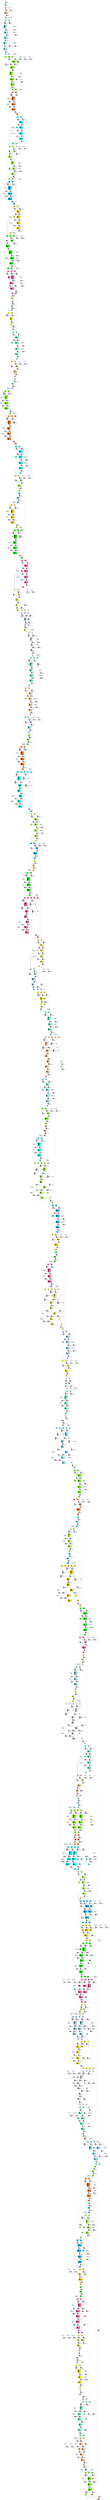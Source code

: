 digraph G {
graph [ fontsize=11 ];
node [ fontsize=11 ];
edge [ fontsize=10 ];
rankdir=BU
ranksep=1.5
nodesep=1
splines=spline
compound=true
Graphinfo [ label="" shape=plaintext, style=rounded, color=black, fontname="Arial-Bold" ];
subgraph cluster_1 { label="epoch 1"; fontsize=14; 
subgraph cluster_1_nodes { label="nodes "; peripheries=0;
Transpose_1 ;  }

subgraph cluster_dma_1_in { label=""; peripheries=0;
dummy_1[ style=invis ];  };
 }
subgraph cluster_2 { label="epoch 2"; fontsize=14; 
subgraph cluster_2_nodes { label="nodes "; peripheries=0;
Quantize_5 ;  }

subgraph cluster_dma_2_in { label="dma inputs "; peripheries=0;
dma_0i2 ;  };

subgraph cluster_dma_2_out { label="dma outputs "; peripheries=0;
dma_1i2 ;  }
 }
Transpose_1:s -> dma_0i2:n [ltail="cluster_1" lhead=cluster_2 strength=1000 penwidth=5];
subgraph cluster_3 { label="epoch 3"; fontsize=14; 
subgraph cluster_3_nodes { label="nodes "; peripheries=0;
Conv2D_7 ; Conv2D_7_mul_scale_27 ; Conv2D_7_off_bias_29 ; PReLU_10_0_clip_x ; PReLU_10_0_mul_x ;  }

subgraph cluster_dma_3_in { label="dma inputs "; peripheries=0;
dma_3i3 ; dma_2i3 ;  };

subgraph cluster_dma_3_out { label="dma outputs "; peripheries=0;
dma_4i3 ; dma_5i3 ;  }
 }
dma_1i2:s -> dma_3i3:n [ltail="cluster_2" lhead=cluster_3 strength=1000 penwidth=5];
subgraph cluster_4 { label="epoch 4"; fontsize=14; 
subgraph cluster_4_nodes { label="nodes "; peripheries=0;
PReLU_10_0_mul_x_mul_sub2_ ; PReLU_10_0_relu_x ; PReLU_10_0_add_x ; Conv2D_11 ; Conv2D_11_mul_scale_36 ; Conv2D_11_off_bias_38 ;  }

subgraph cluster_dma_4_in { label="dma inputs "; peripheries=0;
dma_6i4 ; dma_7i4 ; dma_9i4 ;  };

subgraph cluster_dma_4_out { label="dma outputs "; peripheries=0;
dma_8i4 ; dma_0i4 ;  }
 }
dma_5i3:s -> dma_6i4:n [ltail="cluster_3" lhead=cluster_4 strength=1000 penwidth=5];
subgraph cluster_5 { label="epoch 5"; fontsize=14; 
subgraph cluster_5_nodes { label="nodes "; peripheries=0;
Conv2D_14 ; Conv2D_14_mul_scale_45 ; Conv2D_14_off_bias_47 ;  }

subgraph cluster_dma_5_in { label="dma inputs "; peripheries=0;
dma_2i5 ; dma_1i5 ;  };

subgraph cluster_dma_5_out { label="dma outputs "; peripheries=0;
dma_3i5 ;  }
 }
dma_0i4:s -> dma_2i5:n [ltail="cluster_4" lhead=cluster_5 strength=1000 penwidth=5];
subgraph cluster_6 { label="epoch 6"; fontsize=14; 
subgraph cluster_6_nodes { label="nodes "; peripheries=0;
Add_17 ; PReLU_20_1_clip_x ; PReLU_20_1_mul_x ; PReLU_20_1_mul_x_mul_sub2_ ;  }

subgraph cluster_dma_6_in { label="dma inputs "; peripheries=0;
dma_4i6 ; dma_5i6 ;  };

subgraph cluster_dma_6_out { label="dma outputs "; peripheries=0;
dma_0i6 ;  }
 }
dma_3i5:s -> dma_4i6:n [ltail="cluster_5" lhead=cluster_6 strength=1000 penwidth=5];
subgraph cluster_7 { label="epoch 7"; fontsize=14; 
subgraph cluster_7_nodes { label="nodes "; peripheries=0;
PReLU_20_1_relu_x ; PReLU_20_1_add_x ; Conv2D_21 ; Conv2D_21_mul_scale_54 ; Conv2D_21_off_bias_56 ;  }

subgraph cluster_dma_7_in { label="dma inputs "; peripheries=0;
dma_7i7 ; dma_8i7 ; dma_1i7 ;  };

subgraph cluster_dma_7_out { label="dma outputs "; peripheries=0;
dma_9i7 ; dma_2i7 ;  }
 }
dma_0i6:s -> dma_7i7:n [ltail="cluster_6" lhead=cluster_7 strength=1000 penwidth=5];
subgraph cluster_8 { label="epoch 8"; fontsize=14; 
subgraph cluster_8_nodes { label="nodes "; peripheries=0;
Conv2D_24 ; Conv2D_24_mul_scale_63 ; Conv2D_24_off_bias_65 ;  }

subgraph cluster_dma_8_in { label="dma inputs "; peripheries=0;
dma_0i8 ; dma_3i8 ;  };

subgraph cluster_dma_8_out { label="dma outputs "; peripheries=0;
dma_4i8 ;  }
 }
dma_2i7:s -> dma_0i8:n [ltail="cluster_7" lhead=cluster_8 strength=1000 penwidth=5];
subgraph cluster_9 { label="epoch 9"; fontsize=14; 
subgraph cluster_9_nodes { label="nodes "; peripheries=0;
Add_27 ; PReLU_30_2_clip_x ; PReLU_30_2_mul_x ; PReLU_30_2_mul_x_mul_sub2_ ;  }

subgraph cluster_dma_9_in { label="dma inputs "; peripheries=0;
dma_5i9 ; dma_6i9 ;  };

subgraph cluster_dma_9_out { label="dma outputs "; peripheries=0;
dma_1i9 ;  }
 }
dma_4i8:s -> dma_5i9:n [ltail="cluster_8" lhead=cluster_9 strength=1000 penwidth=5];
subgraph cluster_10 { label="epoch 10"; fontsize=14; 
subgraph cluster_10_nodes { label="nodes "; peripheries=0;
PReLU_30_2_relu_x ; PReLU_30_2_add_x ; Conv2D_35 ; Conv2D_35_mul_scale_72 ; Conv2D_35_off_bias_74 ;  }

subgraph cluster_dma_10_in { label="dma inputs "; peripheries=0;
dma_7i10 ; dma_8i10 ; dma_0i10 ;  };

subgraph cluster_dma_10_out { label="dma outputs "; peripheries=0;
dma_9i10 ; dma_3i10 ;  }
 }
dma_1i9:s -> dma_7i10:n [ltail="cluster_9" lhead=cluster_10 strength=1000 penwidth=5];
subgraph cluster_11 { label="epoch 11"; fontsize=14; 
subgraph cluster_11_nodes { label="nodes "; peripheries=0;
Conv2D_38 ; Conv2D_38_mul_scale_81 ; Conv2D_38_off_bias_83 ; MaxPool_31 ;  }

subgraph cluster_dma_11_in { label="dma inputs "; peripheries=0;
dma_1i11 ; dma_4i11 ; dma_5i11 ;  };

subgraph cluster_dma_11_out { label="dma outputs "; peripheries=0;
dma_2i11 ; dma_6i11 ;  }
 }
dma_3i10:s -> dma_1i11:n [ltail="cluster_10" lhead=cluster_11 strength=1000 penwidth=5];
subgraph cluster_12 { label="epoch 12"; fontsize=14; 
subgraph cluster_12_nodes { label="nodes "; peripheries=0;
Transpose_32 ;  }

subgraph cluster_dma_12_in { label=""; peripheries=0;
dummy_12[ style=invis ];  };
 }
dma_6i11:s -> dummy_12:n [ltail="cluster_11" lhead=cluster_12 strength=1000 penwidth=5];
subgraph cluster_13 { label="epoch 13"; fontsize=14; 
subgraph cluster_13_nodes { label="nodes "; peripheries=0;
Pad_33_conv_identity ;  }

subgraph cluster_dma_13_in { label="dma inputs "; peripheries=0;
dma_7i13 ;  };

subgraph cluster_dma_13_out { label="dma outputs "; peripheries=0;
dma_8i13 ;  }
 }
Transpose_32:s -> dma_7i13:n [ltail="cluster_12" lhead=cluster_13 strength=1000 penwidth=5];
subgraph cluster_14 { label="epoch 14"; fontsize=14; 
subgraph cluster_14_nodes { label="nodes "; peripheries=0;
Pad_33 ;  }

subgraph cluster_dma_14_in { label="dma inputs "; peripheries=0;
dma_1i14 ; dma_9i14 ;  };

subgraph cluster_dma_14_out { label="dma outputs "; peripheries=0;
dma_2i14 ;  }
 }
dma_8i13:s -> dma_9i14:n [ltail="cluster_13" lhead=cluster_14 strength=1000 penwidth=5];
subgraph cluster_15 { label="epoch 15"; fontsize=14; 
subgraph cluster_15_nodes { label="nodes "; peripheries=0;
Transpose_34 ;  }

subgraph cluster_dma_15_in { label=""; peripheries=0;
dummy_15[ style=invis ];  };
 }
dma_2i14:s -> dummy_15:n [ltail="cluster_14" lhead=cluster_15 strength=1000 penwidth=5];
subgraph cluster_16 { label="epoch 16"; fontsize=14; 
subgraph cluster_16_nodes { label="nodes "; peripheries=0;
Add_41 ; PReLU_44_3_clip_x ; PReLU_44_3_mul_x ; PReLU_44_3_mul_x_mul_sub2_ ;  }

subgraph cluster_dma_16_in { label="dma inputs "; peripheries=0;
dma_6i16 ; dma_0i16 ;  };

subgraph cluster_dma_16_out { label="dma outputs "; peripheries=0;
dma_3i16 ;  }
 }
Transpose_34:s -> dma_6i16:n [ltail="cluster_15" lhead=cluster_16 strength=1000 penwidth=5];
subgraph cluster_17 { label="epoch 17"; fontsize=14; 
subgraph cluster_17_nodes { label="nodes "; peripheries=0;
PReLU_44_3_relu_x ; PReLU_44_3_add_x ;  }

subgraph cluster_dma_17_in { label="dma inputs "; peripheries=0;
dma_8i17 ; dma_1i17 ;  };

subgraph cluster_dma_17_out { label="dma outputs "; peripheries=0;
dma_2i17 ; dma_2i17 ;  }
 }
dma_3i16:s -> dma_1i17:n [ltail="cluster_16" lhead=cluster_17 strength=1000 penwidth=5];
subgraph cluster_18 { label="epoch 18"; fontsize=14; 
subgraph cluster_18_nodes { label="nodes "; peripheries=0;
Conv2D_45_conv_identity ;  }

subgraph cluster_dma_18_in { label="dma inputs "; peripheries=0;
dma_9i18 ;  };

subgraph cluster_dma_18_out { label="dma outputs "; peripheries=0;
dma_4i18 ;  }
 }
dma_2i17:s -> dma_9i18:n [ltail="cluster_17" lhead=cluster_18 strength=1000 penwidth=5];
subgraph cluster_19 { label="epoch 19"; fontsize=14; 
subgraph cluster_19_nodes { label="nodes "; peripheries=0;
Conv2D_45 ; Conv2D_45_mul_scale_90 ; Conv2D_45_off_bias_92 ;  }

subgraph cluster_dma_19_in { label="dma inputs "; peripheries=0;
dma_0i19 ; dma_5i19 ;  };

subgraph cluster_dma_19_out { label="dma outputs "; peripheries=0;
dma_3i19 ; dma_3i19 ;  }
 }
dma_4i18:s -> dma_0i19:n [ltail="cluster_18" lhead=cluster_19 strength=1000 penwidth=5];
subgraph cluster_20 { label="epoch 20"; fontsize=14; 
subgraph cluster_20_nodes { label="nodes "; peripheries=0;
Conv2D_48 ; Conv2D_48_ca_pipe_1 ; Conv2D_48_mul_scale_99 ; Conv2D_48_off_bias_101 ;  }

subgraph cluster_dma_20_in { label="dma inputs "; peripheries=0;
dma_7i20 ; dma_6i20 ; dma_1i20 ;  };

subgraph cluster_dma_20_out { label="dma outputs "; peripheries=0;
dma_2i20 ;  }
 }
dma_3i19:s -> dma_7i20:n [ltail="cluster_19" lhead=cluster_20 strength=1000 penwidth=5];
subgraph cluster_21 { label="epoch 21"; fontsize=14; 
subgraph cluster_21_nodes { label="nodes "; peripheries=0;
Add_51 ; PReLU_54_4_clip_x ; PReLU_54_4_mul_x ; PReLU_54_4_mul_x_mul_sub2_ ;  }

subgraph cluster_dma_21_in { label="dma inputs "; peripheries=0;
dma_8i21 ; dma_4i21 ;  };

subgraph cluster_dma_21_out { label="dma outputs "; peripheries=0;
dma_9i21 ;  }
 }
dma_2i20:s -> dma_8i21:n [ltail="cluster_20" lhead=cluster_21 strength=1000 penwidth=5];
subgraph cluster_22 { label="epoch 22"; fontsize=14; 
subgraph cluster_22_nodes { label="nodes "; peripheries=0;
PReLU_54_4_relu_x ; PReLU_54_4_add_x ;  }

subgraph cluster_dma_22_in { label="dma inputs "; peripheries=0;
dma_3i22 ; dma_5i22 ;  };

subgraph cluster_dma_22_out { label="dma outputs "; peripheries=0;
dma_1i22 ; dma_1i22 ;  }
 }
dma_9i21:s -> dma_5i22:n [ltail="cluster_21" lhead=cluster_22 strength=1000 penwidth=5];
subgraph cluster_23 { label="epoch 23"; fontsize=14; 
subgraph cluster_23_nodes { label="nodes "; peripheries=0;
Conv2D_55_conv_identity ;  }

subgraph cluster_dma_23_in { label="dma inputs "; peripheries=0;
dma_2i23 ;  };

subgraph cluster_dma_23_out { label="dma outputs "; peripheries=0;
dma_6i23 ;  }
 }
dma_1i22:s -> dma_2i23:n [ltail="cluster_22" lhead=cluster_23 strength=1000 penwidth=5];
subgraph cluster_24 { label="epoch 24"; fontsize=14; 
subgraph cluster_24_nodes { label="nodes "; peripheries=0;
Conv2D_55 ; Conv2D_55_mul_scale_108 ; Conv2D_55_off_bias_110 ;  }

subgraph cluster_dma_24_in { label="dma inputs "; peripheries=0;
dma_0i24 ; dma_7i24 ;  };

subgraph cluster_dma_24_out { label="dma outputs "; peripheries=0;
dma_4i24 ; dma_4i24 ;  }
 }
dma_6i23:s -> dma_0i24:n [ltail="cluster_23" lhead=cluster_24 strength=1000 penwidth=5];
subgraph cluster_25 { label="epoch 25"; fontsize=14; 
subgraph cluster_25_nodes { label="nodes "; peripheries=0;
Conv2D_58 ; Conv2D_58_ca_pipe_1 ; Conv2D_58_mul_scale_117 ; Conv2D_58_off_bias_119 ;  }

subgraph cluster_dma_25_in { label="dma inputs "; peripheries=0;
dma_9i25 ; dma_8i25 ; dma_1i25 ;  };

subgraph cluster_dma_25_out { label="dma outputs "; peripheries=0;
dma_3i25 ;  }
 }
dma_4i24:s -> dma_9i25:n [ltail="cluster_24" lhead=cluster_25 strength=1000 penwidth=5];
subgraph cluster_26 { label="epoch 26"; fontsize=14; 
subgraph cluster_26_nodes { label="nodes "; peripheries=0;
Add_61 ; PReLU_64_5_clip_x ; PReLU_64_5_mul_x ; PReLU_64_5_mul_x_mul_sub2_ ;  }

subgraph cluster_dma_26_in { label="dma inputs "; peripheries=0;
dma_5i26 ; dma_2i26 ;  };

subgraph cluster_dma_26_out { label="dma outputs "; peripheries=0;
dma_6i26 ;  }
 }
dma_3i25:s -> dma_5i26:n [ltail="cluster_25" lhead=cluster_26 strength=1000 penwidth=5];
subgraph cluster_27 { label="epoch 27"; fontsize=14; 
subgraph cluster_27_nodes { label="nodes "; peripheries=0;
PReLU_64_5_relu_x ; PReLU_64_5_add_x ; MaxPool_65 ; Transpose_66 ;  }

subgraph cluster_dma_27_in { label="dma inputs "; peripheries=0;
dma_4i27 ; dma_7i27 ;  };

subgraph cluster_dma_27_out { label="dma outputs "; peripheries=0;
dma_1i27 ; dma_3i27 ;  }
 }
dma_6i26:s -> dma_4i27:n [ltail="cluster_26" lhead=cluster_27 strength=1000 penwidth=5];
subgraph cluster_28 { label="epoch 28"; fontsize=14; 
subgraph cluster_28_nodes { label="nodes "; peripheries=0;
Pad_67 ; Conv2D_69_conv_identity ;  }

subgraph cluster_dma_28_in { label="dma inputs "; peripheries=0;
dma_9i28 ; dma_8i28 ; dma_2i28 ;  };

subgraph cluster_dma_28_out { label="dma outputs "; peripheries=0;
dma_0i28 ; dma_5i28 ;  }
 }
dma_3i27:s -> dma_8i28:n [ltail="cluster_27" lhead=cluster_28 strength=1000 penwidth=5];
subgraph cluster_29 { label="epoch 29"; fontsize=14; 
subgraph cluster_29_nodes { label="nodes "; peripheries=0;
Transpose_68 ;  }

subgraph cluster_dma_29_in { label=""; peripheries=0;
dummy_29[ style=invis ];  };
 }
dma_5i28:s -> dummy_29:n [ltail="cluster_28" lhead=cluster_29 strength=1000 penwidth=5];
subgraph cluster_30 { label="epoch 30"; fontsize=14; 
subgraph cluster_30_nodes { label="nodes "; peripheries=0;
Conv2D_69 ; Conv2D_69_mul_scale_126 ; Conv2D_69_off_bias_128 ;  }

subgraph cluster_dma_30_in { label="dma inputs "; peripheries=0;
dma_4i30 ; dma_3i30 ;  };

subgraph cluster_dma_30_out { label="dma outputs "; peripheries=0;
dma_7i30 ; dma_7i30 ;  }
 }
Transpose_68:s -> dma_4i30:n [ltail="cluster_29" lhead=cluster_30 strength=1000 penwidth=5];
subgraph cluster_31 { label="epoch 31"; fontsize=14; 
subgraph cluster_31_nodes { label="nodes "; peripheries=0;
Conv2D_72 ; Conv2D_72_ca_pipe_1 ; Conv2D_72_mul_scale_135 ; Conv2D_72_off_bias_137 ;  }

subgraph cluster_dma_31_in { label="dma inputs "; peripheries=0;
dma_2i31 ; dma_0i31 ; dma_5i31 ;  };

subgraph cluster_dma_31_out { label="dma outputs "; peripheries=0;
dma_8i31 ;  }
 }
dma_7i30:s -> dma_2i31:n [ltail="cluster_30" lhead=cluster_31 strength=1000 penwidth=5];
subgraph cluster_32 { label="epoch 32"; fontsize=14; 
subgraph cluster_32_nodes { label="nodes "; peripheries=0;
Add_75 ; PReLU_78_6_clip_x ; PReLU_78_6_mul_x ; PReLU_78_6_mul_x_mul_sub2_ ;  }

subgraph cluster_dma_32_in { label="dma inputs "; peripheries=0;
dma_9i32 ; dma_1i32 ;  };

subgraph cluster_dma_32_out { label="dma outputs "; peripheries=0;
dma_6i32 ;  }
 }
dma_8i31:s -> dma_9i32:n [ltail="cluster_31" lhead=cluster_32 strength=1000 penwidth=5];
subgraph cluster_33 { label="epoch 33"; fontsize=14; 
subgraph cluster_33_nodes { label="nodes "; peripheries=0;
PReLU_78_6_relu_x ; PReLU_78_6_add_x ;  }

subgraph cluster_dma_33_in { label="dma inputs "; peripheries=0;
dma_4i33 ; dma_7i33 ;  };

subgraph cluster_dma_33_out { label="dma outputs "; peripheries=0;
dma_0i33 ; dma_0i33 ;  }
 }
dma_6i32:s -> dma_7i33:n [ltail="cluster_32" lhead=cluster_33 strength=1000 penwidth=5];
subgraph cluster_34 { label="epoch 34"; fontsize=14; 
subgraph cluster_34_nodes { label="nodes "; peripheries=0;
Conv2D_79_conv_identity ;  }

subgraph cluster_dma_34_in { label="dma inputs "; peripheries=0;
dma_2i34 ;  };

subgraph cluster_dma_34_out { label="dma outputs "; peripheries=0;
dma_5i34 ;  }
 }
dma_0i33:s -> dma_2i34:n [ltail="cluster_33" lhead=cluster_34 strength=1000 penwidth=5];
subgraph cluster_35 { label="epoch 35"; fontsize=14; 
subgraph cluster_35_nodes { label="nodes "; peripheries=0;
Conv2D_79 ; Conv2D_79_mul_scale_144 ; Conv2D_79_off_bias_146 ;  }

subgraph cluster_dma_35_in { label="dma inputs "; peripheries=0;
dma_1i35 ; dma_8i35 ;  };

subgraph cluster_dma_35_out { label="dma outputs "; peripheries=0;
dma_3i35 ; dma_3i35 ; dma_3i35 ; dma_3i35 ;  }
 }
dma_5i34:s -> dma_1i35:n [ltail="cluster_34" lhead=cluster_35 strength=1000 penwidth=5];
subgraph cluster_36 { label="epoch 36"; fontsize=14; 
subgraph cluster_36_nodes { label="nodes "; peripheries=0;
Conv2D_82 ; Conv2D_82_ca_pipe_1 ; Conv2D_82_ca_pipe_2 ; Conv2D_82_ca_pipe_3 ; Conv2D_82_mul_scale_153 ; Conv2D_82_off_bias_155 ;  }

subgraph cluster_dma_36_in { label="dma inputs "; peripheries=0;
dma_9i36 ; dma_6i36 ; dma_0i36 ; dma_4i36 ; dma_7i36 ;  };

subgraph cluster_dma_36_out { label="dma outputs "; peripheries=0;
dma_2i36 ;  }
 }
dma_3i35:s -> dma_9i36:n [ltail="cluster_35" lhead=cluster_36 strength=1000 penwidth=5];
subgraph cluster_37 { label="epoch 37"; fontsize=14; 
subgraph cluster_37_nodes { label="nodes "; peripheries=0;
Add_85 ; PReLU_88_7_clip_x ; PReLU_88_7_mul_x ; PReLU_88_7_mul_x_mul_sub2_ ;  }

subgraph cluster_dma_37_in { label="dma inputs "; peripheries=0;
dma_5i37 ; dma_1i37 ;  };

subgraph cluster_dma_37_out { label="dma outputs "; peripheries=0;
dma_3i37 ;  }
 }
dma_2i36:s -> dma_5i37:n [ltail="cluster_36" lhead=cluster_37 strength=1000 penwidth=5];
subgraph cluster_38 { label="epoch 38"; fontsize=14; 
subgraph cluster_38_nodes { label="nodes "; peripheries=0;
PReLU_88_7_relu_x ; PReLU_88_7_add_x ;  }

subgraph cluster_dma_38_in { label="dma inputs "; peripheries=0;
dma_0i38 ; dma_2i38 ;  };

subgraph cluster_dma_38_out { label="dma outputs "; peripheries=0;
dma_4i38 ; dma_4i38 ;  }
 }
dma_3i37:s -> dma_2i38:n [ltail="cluster_37" lhead=cluster_38 strength=1000 penwidth=5];
subgraph cluster_39 { label="epoch 39"; fontsize=14; 
subgraph cluster_39_nodes { label="nodes "; peripheries=0;
Conv2D_89_conv_identity ;  }

subgraph cluster_dma_39_in { label="dma inputs "; peripheries=0;
dma_6i39 ;  };

subgraph cluster_dma_39_out { label="dma outputs "; peripheries=0;
dma_7i39 ;  }
 }
dma_4i38:s -> dma_6i39:n [ltail="cluster_38" lhead=cluster_39 strength=1000 penwidth=5];
subgraph cluster_40 { label="epoch 40"; fontsize=14; 
subgraph cluster_40_nodes { label="nodes "; peripheries=0;
Conv2D_89 ; Conv2D_89_mul_scale_162 ; Conv2D_89_off_bias_164 ;  }

subgraph cluster_dma_40_in { label="dma inputs "; peripheries=0;
dma_1i40 ; dma_9i40 ;  };

subgraph cluster_dma_40_out { label="dma outputs "; peripheries=0;
dma_3i40 ; dma_3i40 ; dma_3i40 ; dma_3i40 ;  }
 }
dma_7i39:s -> dma_1i40:n [ltail="cluster_39" lhead=cluster_40 strength=1000 penwidth=5];
subgraph cluster_41 { label="epoch 41"; fontsize=14; 
subgraph cluster_41_nodes { label="nodes "; peripheries=0;
Conv2D_92 ; Conv2D_92_ca_pipe_1 ; Conv2D_92_ca_pipe_2 ; Conv2D_92_ca_pipe_3 ; Conv2D_92_mul_scale_171 ; Conv2D_92_off_bias_173 ;  }

subgraph cluster_dma_41_in { label="dma inputs "; peripheries=0;
dma_8i41 ; dma_5i41 ; dma_0i41 ; dma_2i41 ; dma_4i41 ;  };

subgraph cluster_dma_41_out { label="dma outputs "; peripheries=0;
dma_6i41 ;  }
 }
dma_3i40:s -> dma_8i41:n [ltail="cluster_40" lhead=cluster_41 strength=1000 penwidth=5];
subgraph cluster_42 { label="epoch 42"; fontsize=14; 
subgraph cluster_42_nodes { label="nodes "; peripheries=0;
Add_95 ; PReLU_98_8_clip_x ; PReLU_98_8_mul_x ; PReLU_98_8_mul_x_mul_sub2_ ;  }

subgraph cluster_dma_42_in { label="dma inputs "; peripheries=0;
dma_7i42 ; dma_1i42 ;  };

subgraph cluster_dma_42_out { label="dma outputs "; peripheries=0;
dma_3i42 ;  }
 }
dma_6i41:s -> dma_7i42:n [ltail="cluster_41" lhead=cluster_42 strength=1000 penwidth=5];
subgraph cluster_43 { label="epoch 43"; fontsize=14; 
subgraph cluster_43_nodes { label="nodes "; peripheries=0;
PReLU_98_8_relu_x ; PReLU_98_8_add_x ; MaxPool_99 ; Transpose_100 ;  }

subgraph cluster_dma_43_in { label="dma inputs "; peripheries=0;
dma_0i43 ; dma_2i43 ;  };

subgraph cluster_dma_43_out { label="dma outputs "; peripheries=0;
dma_4i43 ; dma_5i43 ;  }
 }
dma_3i42:s -> dma_0i43:n [ltail="cluster_42" lhead=cluster_43 strength=1000 penwidth=5];
subgraph cluster_44 { label="epoch 44"; fontsize=14; 
subgraph cluster_44_nodes { label="nodes "; peripheries=0;
Pad_101 ; Conv2D_103_conv_identity ;  }

subgraph cluster_dma_44_in { label="dma inputs "; peripheries=0;
dma_8i44 ; dma_6i44 ; dma_3i44 ;  };

subgraph cluster_dma_44_out { label="dma outputs "; peripheries=0;
dma_1i44 ; dma_7i44 ;  }
 }
dma_5i43:s -> dma_6i44:n [ltail="cluster_43" lhead=cluster_44 strength=1000 penwidth=5];
subgraph cluster_45 { label="epoch 45"; fontsize=14; 
subgraph cluster_45_nodes { label="nodes "; peripheries=0;
Transpose_102 ;  }

subgraph cluster_dma_45_in { label=""; peripheries=0;
dummy_45[ style=invis ];  };
 }
dma_7i44:s -> dummy_45:n [ltail="cluster_44" lhead=cluster_45 strength=1000 penwidth=5];
subgraph cluster_46 { label="epoch 46"; fontsize=14; 
subgraph cluster_46_nodes { label="nodes "; peripheries=0;
Conv2D_103 ; Conv2D_103_mul_scale_180 ; Conv2D_103_off_bias_182 ;  }

subgraph cluster_dma_46_in { label="dma inputs "; peripheries=0;
dma_4i46 ; dma_2i46 ;  };

subgraph cluster_dma_46_out { label="dma outputs "; peripheries=0;
dma_5i46 ; dma_5i46 ; dma_5i46 ; dma_5i46 ;  }
 }
Transpose_102:s -> dma_4i46:n [ltail="cluster_45" lhead=cluster_46 strength=1000 penwidth=5];
subgraph cluster_47 { label="epoch 47"; fontsize=14; 
subgraph cluster_47_nodes { label="nodes "; peripheries=0;
Conv2D_106 ; Conv2D_106_ca_pipe_1 ; Conv2D_106_ca_pipe_2 ; Conv2D_106_ca_pipe_3 ; Conv2D_106_mul_scale_189 ; Conv2D_106_off_bias_191 ;  }

subgraph cluster_dma_47_in { label="dma inputs "; peripheries=0;
dma_3i47 ; dma_1i47 ; dma_6i47 ; dma_7i47 ; dma_8i47 ;  };

subgraph cluster_dma_47_out { label="dma outputs "; peripheries=0;
dma_0i47 ;  }
 }
dma_5i46:s -> dma_3i47:n [ltail="cluster_46" lhead=cluster_47 strength=1000 penwidth=5];
subgraph cluster_48 { label="epoch 48"; fontsize=14; 
subgraph cluster_48_nodes { label="nodes "; peripheries=0;
Add_109 ; PReLU_112_9_clip_x ; PReLU_112_9_mul_x ; PReLU_112_9_mul_x_mul_sub2_ ;  }

subgraph cluster_dma_48_in { label="dma inputs "; peripheries=0;
dma_9i48 ; dma_2i48 ;  };

subgraph cluster_dma_48_out { label="dma outputs "; peripheries=0;
dma_4i48 ;  }
 }
dma_0i47:s -> dma_9i48:n [ltail="cluster_47" lhead=cluster_48 strength=1000 penwidth=5];
subgraph cluster_49 { label="epoch 49"; fontsize=14; 
subgraph cluster_49_nodes { label="nodes "; peripheries=0;
PReLU_112_9_relu_x ; PReLU_112_9_add_x ;  }

subgraph cluster_dma_49_in { label="dma inputs "; peripheries=0;
dma_0i49 ; dma_1i49 ;  };

subgraph cluster_dma_49_out { label="dma outputs "; peripheries=0;
dma_3i49 ; dma_3i49 ;  }
 }
dma_4i48:s -> dma_1i49:n [ltail="cluster_48" lhead=cluster_49 strength=1000 penwidth=5];
subgraph cluster_50 { label="epoch 50"; fontsize=14; 
subgraph cluster_50_nodes { label="nodes "; peripheries=0;
Conv2D_113_conv_identity ;  }

subgraph cluster_dma_50_in { label="dma inputs "; peripheries=0;
dma_6i50 ;  };

subgraph cluster_dma_50_out { label="dma outputs "; peripheries=0;
dma_7i50 ;  }
 }
dma_3i49:s -> dma_6i50:n [ltail="cluster_49" lhead=cluster_50 strength=1000 penwidth=5];
subgraph cluster_51 { label="epoch 51"; fontsize=14; 
subgraph cluster_51_nodes { label="nodes "; peripheries=0;
Conv2D_113 ; Conv2D_113_mul_scale_198 ; Conv2D_113_off_bias_200 ;  }

subgraph cluster_dma_51_in { label="dma inputs "; peripheries=0;
dma_2i51 ; dma_8i51 ;  };

subgraph cluster_dma_51_out { label="dma outputs "; peripheries=0;
dma_4i51 ; dma_4i51 ; dma_4i51 ; dma_4i51 ;  }
 }
dma_7i50:s -> dma_2i51:n [ltail="cluster_50" lhead=cluster_51 strength=1000 penwidth=5];
subgraph cluster_52 { label="epoch 52"; fontsize=14; 
subgraph cluster_52_nodes { label="nodes "; peripheries=0;
Conv2D_116 ; Conv2D_116_ca_pipe_1 ; Conv2D_116_ca_pipe_2 ; Conv2D_116_ca_pipe_3 ; Conv2D_116_mul_scale_207 ; Conv2D_116_off_bias_209 ;  }

subgraph cluster_dma_52_in { label="dma inputs "; peripheries=0;
dma_9i52 ; dma_5i52 ; dma_1i52 ; dma_3i52 ; dma_6i52 ;  };

subgraph cluster_dma_52_out { label="dma outputs "; peripheries=0;
dma_2i52 ;  }
dma_0i52 ; dma_7i52 ;  }
dma_4i51:s -> dma_9i52:n [ltail="cluster_51" lhead=cluster_52 strength=1000 penwidth=5];
subgraph cluster_53 { label="epoch 53"; fontsize=14; 
subgraph cluster_53_nodes { label="nodes "; peripheries=0;
Add_119 ; PReLU_122_10_clip_x ; PReLU_122_10_mul_x ; PReLU_122_10_mul_x_mul_sub2_ ;  }

subgraph cluster_dma_53_in { label="dma inputs "; peripheries=0;
dma_4i53 ; dma_8i53 ;  };

subgraph cluster_dma_53_out { label="dma outputs "; peripheries=0;
dma_0i53 ;  }
 }
dma_2i52:s -> dma_4i53:n [ltail="cluster_52" lhead=cluster_53 strength=1000 penwidth=5];
subgraph cluster_54 { label="epoch 54"; fontsize=14; 
subgraph cluster_54_nodes { label="nodes "; peripheries=0;
PReLU_122_10_relu_x ; PReLU_122_10_add_x ;  }

subgraph cluster_dma_54_in { label="dma inputs "; peripheries=0;
dma_2i54 ; dma_3i54 ;  };

subgraph cluster_dma_54_out { label="dma outputs "; peripheries=0;
dma_5i54 ; dma_5i54 ;  }
 }
dma_0i53:s -> dma_3i54:n [ltail="cluster_53" lhead=cluster_54 strength=1000 penwidth=5];
subgraph cluster_55 { label="epoch 55"; fontsize=14; 
subgraph cluster_55_nodes { label="nodes "; peripheries=0;
Conv2D_123_conv_identity ;  }

subgraph cluster_dma_55_in { label="dma inputs "; peripheries=0;
dma_6i55 ;  };

subgraph cluster_dma_55_out { label="dma outputs "; peripheries=0;
dma_7i55 ;  }
 }
dma_5i54:s -> dma_6i55:n [ltail="cluster_54" lhead=cluster_55 strength=1000 penwidth=5];
subgraph cluster_56 { label="epoch 56"; fontsize=14; 
subgraph cluster_56_nodes { label="nodes "; peripheries=0;
Conv2D_123 ; Conv2D_123_mul_scale_216 ; Conv2D_123_off_bias_218 ;  }

subgraph cluster_dma_56_in { label="dma inputs "; peripheries=0;
dma_0i56 ; dma_9i56 ;  };

subgraph cluster_dma_56_out { label="dma outputs "; peripheries=0;
dma_1i56 ; dma_1i56 ; dma_1i56 ; dma_1i56 ;  }
 }
dma_7i55:s -> dma_0i56:n [ltail="cluster_55" lhead=cluster_56 strength=1000 penwidth=5];
subgraph cluster_57 { label="epoch 57"; fontsize=14; 
subgraph cluster_57_nodes { label="nodes "; peripheries=0;
Conv2D_126 ; Conv2D_126_ca_pipe_1 ; Conv2D_126_ca_pipe_2 ; Conv2D_126_ca_pipe_3 ; Conv2D_126_mul_scale_225 ; Conv2D_126_off_bias_227 ;  }

subgraph cluster_dma_57_in { label="dma inputs "; peripheries=0;
dma_8i57 ; dma_4i57 ; dma_3i57 ; dma_5i57 ; dma_6i57 ;  };

subgraph cluster_dma_57_out { label="dma outputs "; peripheries=0;
dma_0i57 ;  }
dma_2i57 ; dma_7i57 ;  }
dma_1i56:s -> dma_8i57:n [ltail="cluster_56" lhead=cluster_57 strength=1000 penwidth=5];
subgraph cluster_58 { label="epoch 58"; fontsize=14; 
subgraph cluster_58_nodes { label="nodes "; peripheries=0;
Add_129 ; PReLU_132_11_clip_x ; PReLU_132_11_mul_x ; PReLU_132_11_mul_x_mul_sub2_ ;  }

subgraph cluster_dma_58_in { label="dma inputs "; peripheries=0;
dma_1i58 ; dma_9i58 ;  };

subgraph cluster_dma_58_out { label="dma outputs "; peripheries=0;
dma_0i58 ;  }
 }
dma_0i57:s -> dma_1i58:n [ltail="cluster_57" lhead=cluster_58 strength=1000 penwidth=5];
subgraph cluster_59 { label="epoch 59"; fontsize=14; 
subgraph cluster_59_nodes { label="nodes "; peripheries=0;
PReLU_132_11_relu_x ; PReLU_132_11_add_x ;  }

subgraph cluster_dma_59_in { label="dma inputs "; peripheries=0;
dma_3i59 ; dma_4i59 ;  };

subgraph cluster_dma_59_out { label="dma outputs "; peripheries=0;
dma_5i59 ; dma_5i59 ;  }
 }
dma_0i58:s -> dma_4i59:n [ltail="cluster_58" lhead=cluster_59 strength=1000 penwidth=5];
subgraph cluster_60 { label="epoch 60"; fontsize=14; 
subgraph cluster_60_nodes { label="nodes "; peripheries=0;
Conv2D_134_conv_identity ; MaxPool_133 ;  }

subgraph cluster_dma_60_in { label="dma inputs "; peripheries=0;
dma_6i60 ; dma_8i60 ;  };

subgraph cluster_dma_60_out { label="dma outputs "; peripheries=0;
dma_7i60 ; dma_0i60 ;  }
 }
dma_5i59:s -> dma_6i60:n [ltail="cluster_59" lhead=cluster_60 strength=1000 penwidth=5];
subgraph cluster_61 { label="epoch 61"; fontsize=14; 
subgraph cluster_61_nodes { label="nodes "; peripheries=0;
Conv2D_134 ; Conv2D_134_mul_scale_234 ; Conv2D_134_off_bias_236 ;  }

subgraph cluster_dma_61_in { label="dma inputs "; peripheries=0;
dma_2i61 ; dma_1i61 ;  };

subgraph cluster_dma_61_out { label="dma outputs "; peripheries=0;
dma_9i61 ;  }
 }
dma_0i60:s -> dma_2i61:n [ltail="cluster_60" lhead=cluster_61 strength=1000 penwidth=5];
subgraph cluster_62 { label="epoch 62"; fontsize=14; 
subgraph cluster_62_nodes { label="nodes "; peripheries=0;
Conv2D_137_conv_identity ;  }

subgraph cluster_dma_62_in { label="dma inputs "; peripheries=0;
dma_3i62 ;  };

subgraph cluster_dma_62_out { label="dma outputs "; peripheries=0;
dma_4i62 ; dma_4i62 ; dma_4i62 ; dma_4i62 ;  }
 }
dma_9i61:s -> dma_3i62:n [ltail="cluster_61" lhead=cluster_62 strength=1000 penwidth=5];
subgraph cluster_63 { label="epoch 63"; fontsize=14; 
subgraph cluster_63_nodes { label="nodes "; peripheries=0;
Conv2D_137 ; Conv2D_137_ca_pipe_1 ; Conv2D_137_ca_pipe_2 ; Conv2D_137_ca_pipe_3 ; Conv2D_137_mul_scale_243 ; Conv2D_137_off_bias_245 ;  }

subgraph cluster_dma_63_in { label="dma inputs "; peripheries=0;
dma_0i63 ; dma_5i63 ; dma_7i63 ; dma_8i63 ; dma_1i63 ;  };

subgraph cluster_dma_63_out { label="dma outputs "; peripheries=0;
dma_9i63 ;  }
dma_6i63 ; dma_2i63 ;  }
dma_4i62:s -> dma_0i63:n [ltail="cluster_62" lhead=cluster_63 strength=1000 penwidth=5];
subgraph cluster_64 { label="epoch 64"; fontsize=14; 
subgraph cluster_64_nodes { label="nodes "; peripheries=0;
Add_140 ; PReLU_143_12_clip_x ; PReLU_143_12_mul_x ; PReLU_143_12_mul_x_mul_sub2_ ;  }

subgraph cluster_dma_64_in { label="dma inputs "; peripheries=0;
dma_3i64 ; dma_4i64 ;  };

subgraph cluster_dma_64_out { label="dma outputs "; peripheries=0;
dma_0i64 ;  }
 }
dma_9i63:s -> dma_3i64:n [ltail="cluster_63" lhead=cluster_64 strength=1000 penwidth=5];
subgraph cluster_65 { label="epoch 65"; fontsize=14; 
subgraph cluster_65_nodes { label="nodes "; peripheries=0;
PReLU_143_12_relu_x ; PReLU_143_12_add_x ;  }

subgraph cluster_dma_65_in { label="dma inputs "; peripheries=0;
dma_2i65 ; dma_5i65 ;  };

subgraph cluster_dma_65_out { label="dma outputs "; peripheries=0;
dma_6i65 ; dma_6i65 ;  }
 }
dma_0i64:s -> dma_5i65:n [ltail="cluster_64" lhead=cluster_65 strength=1000 penwidth=5];
subgraph cluster_66 { label="epoch 66"; fontsize=14; 
subgraph cluster_66_nodes { label="nodes "; peripheries=0;
Conv2D_144_conv_identity ;  }

subgraph cluster_dma_66_in { label="dma inputs "; peripheries=0;
dma_7i66 ;  };

subgraph cluster_dma_66_out { label="dma outputs "; peripheries=0;
dma_8i66 ;  }
 }
dma_6i65:s -> dma_7i66:n [ltail="cluster_65" lhead=cluster_66 strength=1000 penwidth=5];
subgraph cluster_67 { label="epoch 67"; fontsize=14; 
subgraph cluster_67_nodes { label="nodes "; peripheries=0;
Conv2D_144 ; Conv2D_144_mul_scale_252 ; Conv2D_144_off_bias_254 ;  }

subgraph cluster_dma_67_in { label="dma inputs "; peripheries=0;
dma_0i67 ; dma_9i67 ;  };

subgraph cluster_dma_67_out { label="dma outputs "; peripheries=0;
dma_1i67 ;  }
 }
dma_8i66:s -> dma_0i67:n [ltail="cluster_66" lhead=cluster_67 strength=1000 penwidth=5];
subgraph cluster_68 { label="epoch 68"; fontsize=14; 
subgraph cluster_68_nodes { label="nodes "; peripheries=0;
Conv2D_147_conv_identity ;  }

subgraph cluster_dma_68_in { label="dma inputs "; peripheries=0;
dma_3i68 ;  };

subgraph cluster_dma_68_out { label="dma outputs "; peripheries=0;
dma_4i68 ; dma_4i68 ; dma_4i68 ; dma_4i68 ;  }
 }
dma_1i67:s -> dma_3i68:n [ltail="cluster_67" lhead=cluster_68 strength=1000 penwidth=5];
subgraph cluster_69 { label="epoch 69"; fontsize=14; 
subgraph cluster_69_nodes { label="nodes "; peripheries=0;
Conv2D_147 ; Conv2D_147_ca_pipe_1 ; Conv2D_147_ca_pipe_2 ; Conv2D_147_ca_pipe_3 ; Conv2D_147_mul_scale_261 ; Conv2D_147_off_bias_263 ;  }

subgraph cluster_dma_69_in { label="dma inputs "; peripheries=0;
dma_5i69 ; dma_2i69 ; dma_7i69 ; dma_8i69 ; dma_0i69 ;  };

subgraph cluster_dma_69_out { label="dma outputs "; peripheries=0;
dma_9i69 ;  }
dma_6i69 ; dma_1i69 ;  }
dma_4i68:s -> dma_5i69:n [ltail="cluster_68" lhead=cluster_69 strength=1000 penwidth=5];
subgraph cluster_70 { label="epoch 70"; fontsize=14; 
subgraph cluster_70_nodes { label="nodes "; peripheries=0;
Add_150 ; PReLU_153_13_clip_x ; PReLU_153_13_mul_x ; PReLU_153_13_mul_x_mul_sub2_ ;  }

subgraph cluster_dma_70_in { label="dma inputs "; peripheries=0;
dma_3i70 ; dma_4i70 ;  };

subgraph cluster_dma_70_out { label="dma outputs "; peripheries=0;
dma_0i70 ;  }
 }
dma_9i69:s -> dma_3i70:n [ltail="cluster_69" lhead=cluster_70 strength=1000 penwidth=5];
subgraph cluster_71 { label="epoch 71"; fontsize=14; 
subgraph cluster_71_nodes { label="nodes "; peripheries=0;
PReLU_153_13_relu_x ; PReLU_153_13_add_x ;  }

subgraph cluster_dma_71_in { label="dma inputs "; peripheries=0;
dma_2i71 ; dma_5i71 ;  };

subgraph cluster_dma_71_out { label="dma outputs "; peripheries=0;
dma_6i71 ; dma_6i71 ;  }
 }
dma_0i70:s -> dma_5i71:n [ltail="cluster_70" lhead=cluster_71 strength=1000 penwidth=5];
subgraph cluster_72 { label="epoch 72"; fontsize=14; 
subgraph cluster_72_nodes { label="nodes "; peripheries=0;
Conv2D_154_conv_identity ;  }

subgraph cluster_dma_72_in { label="dma inputs "; peripheries=0;
dma_7i72 ;  };

subgraph cluster_dma_72_out { label="dma outputs "; peripheries=0;
dma_8i72 ;  }
 }
dma_6i71:s -> dma_7i72:n [ltail="cluster_71" lhead=cluster_72 strength=1000 penwidth=5];
subgraph cluster_73 { label="epoch 73"; fontsize=14; 
subgraph cluster_73_nodes { label="nodes "; peripheries=0;
Conv2D_154 ; Conv2D_154_mul_scale_270 ; Conv2D_154_off_bias_272 ;  }

subgraph cluster_dma_73_in { label="dma inputs "; peripheries=0;
dma_0i73 ; dma_9i73 ;  };

subgraph cluster_dma_73_out { label="dma outputs "; peripheries=0;
dma_1i73 ;  }
 }
dma_8i72:s -> dma_0i73:n [ltail="cluster_72" lhead=cluster_73 strength=1000 penwidth=5];
subgraph cluster_74 { label="epoch 74"; fontsize=14; 
subgraph cluster_74_nodes { label="nodes "; peripheries=0;
Conv2D_157_conv_identity ;  }

subgraph cluster_dma_74_in { label="dma inputs "; peripheries=0;
dma_3i74 ;  };

subgraph cluster_dma_74_out { label="dma outputs "; peripheries=0;
dma_4i74 ; dma_4i74 ; dma_4i74 ; dma_4i74 ;  }
 }
dma_1i73:s -> dma_3i74:n [ltail="cluster_73" lhead=cluster_74 strength=1000 penwidth=5];
subgraph cluster_75 { label="epoch 75"; fontsize=14; 
subgraph cluster_75_nodes { label="nodes "; peripheries=0;
Conv2D_157 ; Conv2D_157_ca_pipe_1 ; Conv2D_157_ca_pipe_2 ; Conv2D_157_ca_pipe_3 ; Conv2D_157_mul_scale_279 ; Conv2D_157_off_bias_281 ;  }

subgraph cluster_dma_75_in { label="dma inputs "; peripheries=0;
dma_5i75 ; dma_2i75 ; dma_7i75 ; dma_8i75 ; dma_0i75 ;  };

subgraph cluster_dma_75_out { label="dma outputs "; peripheries=0;
dma_9i75 ;  }
dma_6i75 ; dma_1i75 ;  }
dma_4i74:s -> dma_5i75:n [ltail="cluster_74" lhead=cluster_75 strength=1000 penwidth=5];
subgraph cluster_76 { label="epoch 76"; fontsize=14; 
subgraph cluster_76_nodes { label="nodes "; peripheries=0;
Add_160 ; PReLU_163_14_clip_x ; PReLU_163_14_mul_x ; PReLU_163_14_mul_x_mul_sub2_ ;  }

subgraph cluster_dma_76_in { label="dma inputs "; peripheries=0;
dma_3i76 ; dma_4i76 ;  };

subgraph cluster_dma_76_out { label="dma outputs "; peripheries=0;
dma_0i76 ;  }
 }
dma_9i75:s -> dma_3i76:n [ltail="cluster_75" lhead=cluster_76 strength=1000 penwidth=5];
subgraph cluster_77 { label="epoch 77"; fontsize=14; 
subgraph cluster_77_nodes { label="nodes "; peripheries=0;
PReLU_163_14_relu_x ; PReLU_163_14_add_x ; MaxPool_164 ;  }

subgraph cluster_dma_77_in { label="dma inputs "; peripheries=0;
dma_2i77 ; dma_5i77 ;  };

subgraph cluster_dma_77_out { label="dma outputs "; peripheries=0;
dma_6i77 ; dma_7i77 ; dma_7i77 ;  }
 }
dma_0i76:s -> dma_2i77:n [ltail="cluster_76" lhead=cluster_77 strength=1000 penwidth=5];
subgraph cluster_78 { label="epoch 78"; fontsize=14; 
subgraph cluster_78_nodes { label="nodes "; peripheries=0;
Conv2D_192_conv_identity ;  }

subgraph cluster_dma_78_in { label="dma inputs "; peripheries=0;
dma_8i78 ;  };

subgraph cluster_dma_78_out { label="dma outputs "; peripheries=0;
dma_9i78 ; dma_9i78 ;  }
 }
dma_7i77:s -> dma_8i78:n [ltail="cluster_77" lhead=cluster_78 strength=1000 penwidth=5];
subgraph cluster_79 { label="epoch 79"; fontsize=14; 
subgraph cluster_79_nodes { label="nodes "; peripheries=0;
Conv2D_165 ; Conv2D_165_mul_scale_288 ; Conv2D_165_off_bias_290 ; Conv2D_192 ; Conv2D_192_mul_scale_342 ; Conv2D_192_off_bias_344 ;  }

subgraph cluster_dma_79_in { label="dma inputs "; peripheries=0;
dma_1i79 ; dma_0i79 ; dma_2i79 ; dma_4i79 ;  };

subgraph cluster_dma_79_out { label="dma outputs "; peripheries=0;
dma_3i79 ; dma_5i79 ;  }
 }
dma_9i78:s -> dma_1i79:n [ltail="cluster_78" lhead=cluster_79 strength=1000 penwidth=5];
subgraph cluster_80 { label="epoch 80"; fontsize=14; 
subgraph cluster_80_nodes { label="nodes "; peripheries=0;
Conv2D_168_conv_identity ; Conv2D_195_conv_identity ;  }

subgraph cluster_dma_80_in { label="dma inputs "; peripheries=0;
dma_6i80 ; dma_8i80 ;  };

subgraph cluster_dma_80_out { label="dma outputs "; peripheries=0;
dma_7i80 ; dma_9i80 ;  }
 }
dma_5i79:s -> dma_6i80:n [ltail="cluster_79" lhead=cluster_80 strength=1000 penwidth=5];
subgraph cluster_81 { label="epoch 81"; fontsize=14; 
subgraph cluster_81_nodes { label="nodes "; peripheries=0;
Conv2D_168 ; Conv2D_168_mul_scale_297 ; Conv2D_168_off_bias_299 ; Conv2D_195 ; Conv2D_195_mul_scale_351 ; Conv2D_195_off_bias_353 ;  }

subgraph cluster_dma_81_in { label="dma inputs "; peripheries=0;
dma_1i81 ; dma_0i81 ; dma_6i81 ; dma_5i81 ;  };

subgraph cluster_dma_81_out { label="dma outputs "; peripheries=0;
dma_4i81 ; dma_9i81 ;  }
dma_2i81 ; dma_7i81 ; dma_3i81 ; dma_8i81 ;  }
dma_9i80:s -> dma_1i81:n [ltail="cluster_80" lhead=cluster_81 strength=1000 penwidth=5];
subgraph cluster_82 { label="epoch 82"; fontsize=14; 
subgraph cluster_82_nodes { label="nodes "; peripheries=0;
Add_171 ; PReLU_174_15_clip_x ; PReLU_174_15_mul_x ; PReLU_174_15_mul_x_mul_sub2_ ;  }

subgraph cluster_dma_82_in { label="dma inputs "; peripheries=0;
dma_0i82 ; dma_1i82 ;  };

subgraph cluster_dma_82_out { label="dma outputs "; peripheries=0;
dma_2i82 ;  }
 }
dma_9i81:s -> dma_0i82:n [ltail="cluster_81" lhead=cluster_82 strength=1000 penwidth=5];
subgraph cluster_83 { label="epoch 83"; fontsize=14; 
subgraph cluster_83_nodes { label="nodes "; peripheries=0;
PReLU_174_15_relu_x ; PReLU_174_15_add_x ; Add_198 ; PReLU_201_18_clip_x ; PReLU_201_18_mul_x ;  }

subgraph cluster_dma_83_in { label="dma inputs "; peripheries=0;
dma_4i83 ; dma_5i83 ; dma_7i83 ; dma_8i83 ;  };

subgraph cluster_dma_83_out { label="dma outputs "; peripheries=0;
dma_6i83 ; dma_9i83 ; dma_0i83 ;  }
 }
dma_2i82:s -> dma_5i83:n [ltail="cluster_82" lhead=cluster_83 strength=1000 penwidth=5];
subgraph cluster_84 { label="epoch 84"; fontsize=14; 
subgraph cluster_84_nodes { label="nodes "; peripheries=0;
Conv2D_175_conv_identity ; PReLU_201_18_mul_x_mul_sub2_ ; PReLU_201_18_relu_x ; PReLU_201_18_add_x ;  }

subgraph cluster_dma_84_in { label="dma inputs "; peripheries=0;
dma_1i84 ; dma_3i84 ; dma_0i84 ;  };

subgraph cluster_dma_84_out { label="dma outputs "; peripheries=0;
dma_2i84 ; dma_4i84 ; dma_4i84 ;  }
 }
dma_0i83:s -> dma_1i84:n [ltail="cluster_83" lhead=cluster_84 strength=1000 penwidth=5];
subgraph cluster_85 { label="epoch 85"; fontsize=14; 
subgraph cluster_85_nodes { label="nodes "; peripheries=0;
Conv2D_175 ; Conv2D_175_mul_scale_306 ; Conv2D_175_off_bias_308 ; PReLU_178_16_clip_x ; PReLU_178_16_mul_x ; Conv2D_202_conv_identity ;  }

subgraph cluster_dma_85_in { label="dma inputs "; peripheries=0;
dma_6i85 ; dma_5i85 ; dma_1i85 ;  };

subgraph cluster_dma_85_out { label="dma outputs "; peripheries=0;
dma_9i85 ; dma_0i85 ; dma_2i85 ;  }
dma_7i85 ; dma_8i85 ;  }
dma_4i84:s -> dma_6i85:n [ltail="cluster_84" lhead=cluster_85 strength=1000 penwidth=5];
subgraph cluster_86 { label="epoch 86"; fontsize=14; 
subgraph cluster_86_nodes { label="nodes "; peripheries=0;
PReLU_178_16_mul_x_mul_sub2_ ; PReLU_178_16_relu_x ; PReLU_178_16_add_x ; Conv2D_202 ; Conv2D_202_mul_scale_360 ; Conv2D_202_off_bias_362 ;  }

subgraph cluster_dma_86_in { label="dma inputs "; peripheries=0;
dma_3i86 ; dma_4i86 ; dma_2i86 ; dma_1i86 ;  };

subgraph cluster_dma_86_out { label="dma outputs "; peripheries=0;
dma_0i86 ; dma_0i86 ; dma_5i86 ;  }
 }
dma_2i85:s -> dma_3i86:n [ltail="cluster_85" lhead=cluster_86 strength=1000 penwidth=5];
subgraph cluster_87 { label="epoch 87"; fontsize=14; 
subgraph cluster_87_nodes { label="nodes "; peripheries=0;
Conv2D_179_conv_identity ; Conv2D_205_conv_identity ;  }

subgraph cluster_dma_87_in { label="dma inputs "; peripheries=0;
dma_6i87 ; dma_8i87 ;  };

subgraph cluster_dma_87_out { label="dma outputs "; peripheries=0;
dma_7i87 ; dma_9i87 ;  }
 }
dma_5i86:s -> dma_6i87:n [ltail="cluster_86" lhead=cluster_87 strength=1000 penwidth=5];
subgraph cluster_88 { label="epoch 88"; fontsize=14; 
subgraph cluster_88_nodes { label="nodes "; peripheries=0;
Conv2D_179 ; Conv2D_179_mul_scale_315 ; Conv2D_179_off_bias_317 ; Conv2D_205 ; Conv2D_205_mul_scale_369 ; Conv2D_205_off_bias_371 ;  }

subgraph cluster_dma_88_in { label="dma inputs "; peripheries=0;
dma_1i88 ; dma_0i88 ; dma_4i88 ; dma_3i88 ;  };

subgraph cluster_dma_88_out { label="dma outputs "; peripheries=0;
dma_2i88 ; dma_7i88 ;  }
dma_5i88 ; dma_6i88 ;  }
dma_9i87:s -> dma_1i88:n [ltail="cluster_87" lhead=cluster_88 strength=1000 penwidth=5];
subgraph cluster_89 { label="epoch 89"; fontsize=14; 
subgraph cluster_89_nodes { label="nodes "; peripheries=0;
Conv2D_182_conv_identity ; Add_208 ; PReLU_211_19_clip_x ; PReLU_211_19_mul_x ; PReLU_211_19_mul_x_mul_sub2_ ;  }

subgraph cluster_dma_89_in { label="dma inputs "; peripheries=0;
dma_8i89 ; dma_0i89 ; dma_1i89 ;  };

subgraph cluster_dma_89_out { label="dma outputs "; peripheries=0;
dma_9i89 ; dma_2i89 ; dma_3i89 ;  }
 }
dma_7i88:s -> dma_8i89:n [ltail="cluster_88" lhead=cluster_89 strength=1000 penwidth=5];
subgraph cluster_90 { label="epoch 90"; fontsize=14; 
subgraph cluster_90_nodes { label="nodes "; peripheries=0;
Conv2D_182 ; Conv2D_182_mul_scale_324 ; Conv2D_182_off_bias_326 ; Add_185 ; PReLU_188_17_clip_x ; PReLU_211_19_relu_x ;  }

subgraph cluster_dma_90_in { label="dma inputs "; peripheries=0;
dma_5i90 ; dma_4i90 ; dma_0i90 ; dma_3i90 ;  };

subgraph cluster_dma_90_out { label="dma outputs "; peripheries=0;
dma_1i90 ; dma_2i90 ; dma_8i90 ;  }
dma_6i90 ; dma_7i90 ;  }
dma_3i89:s -> dma_5i90:n [ltail="cluster_89" lhead=cluster_90 strength=1000 penwidth=5];
subgraph cluster_91 { label="epoch 91"; fontsize=14; 
subgraph cluster_91_nodes { label="nodes "; peripheries=0;
PReLU_188_17_mul_x ; PReLU_188_17_mul_x_mul_sub2_ ; PReLU_188_17_relu_x ; PReLU_188_17_add_x ; Conv2D_189_suboff_329 ;  }

subgraph cluster_dma_91_in { label="dma inputs "; peripheries=0;
dma_9i91 ; dma_0i91 ;  };

subgraph cluster_dma_91_out { label="dma outputs "; peripheries=0;
dma_1i91 ;  }
 }
dma_8i90:s -> dma_9i91:n [ltail="cluster_90" lhead=cluster_91 strength=1000 penwidth=5];
subgraph cluster_92 { label="epoch 92"; fontsize=14; 
subgraph cluster_92_nodes { label="nodes "; peripheries=0;
SpaceToDepth_inserted_id1067 ;  }

subgraph cluster_dma_92_in { label=""; peripheries=0;
dummy_92[ style=invis ];  };
 }
dma_1i91:s -> dummy_92:n [ltail="cluster_91" lhead=cluster_92 strength=1000 penwidth=5];
subgraph cluster_93 { label="epoch 93"; fontsize=14; 
subgraph cluster_93_nodes { label="nodes "; peripheries=0;
Conv2D_189 ; Conv2D_189_mul_scale_333 ; Conv2D_189_off_bias_335 ; PReLU_211_19_add_x ;  }

subgraph cluster_dma_93_in { label="dma inputs "; peripheries=0;
dma_5i93 ; dma_4i93 ; dma_7i93 ; dma_8i93 ;  };

subgraph cluster_dma_93_out { label="dma outputs "; peripheries=0;
dma_6i93 ; dma_0i93 ; dma_0i93 ;  }
 }
SpaceToDepth_inserted_id1067:s -> dma_5i93:n [ltail="cluster_92" lhead=cluster_93 strength=1000 penwidth=5];
subgraph cluster_94 { label="epoch 94"; fontsize=14; 
subgraph cluster_94_nodes { label="nodes "; peripheries=0;
Conv2D_212_conv_identity ;  }

subgraph cluster_dma_94_in { label="dma inputs "; peripheries=0;
dma_1i94 ;  };

subgraph cluster_dma_94_out { label="dma outputs "; peripheries=0;
dma_9i94 ;  }
 }
dma_0i93:s -> dma_1i94:n [ltail="cluster_93" lhead=cluster_94 strength=1000 penwidth=5];
subgraph cluster_95 { label="epoch 95"; fontsize=14; 
subgraph cluster_95_nodes { label="nodes "; peripheries=0;
Conv2D_212 ; Conv2D_212_mul_scale_378 ; Conv2D_212_off_bias_380 ;  }

subgraph cluster_dma_95_in { label="dma inputs "; peripheries=0;
dma_3i95 ; dma_2i95 ;  };

subgraph cluster_dma_95_out { label="dma outputs "; peripheries=0;
dma_0i95 ;  }
 }
dma_9i94:s -> dma_3i95:n [ltail="cluster_94" lhead=cluster_95 strength=1000 penwidth=5];
subgraph cluster_96 { label="epoch 96"; fontsize=14; 
subgraph cluster_96_nodes { label="nodes "; peripheries=0;
Conv2D_215_conv_identity ;  }

subgraph cluster_dma_96_in { label="dma inputs "; peripheries=0;
dma_4i96 ;  };

subgraph cluster_dma_96_out { label="dma outputs "; peripheries=0;
dma_5i96 ;  }
 }
dma_0i95:s -> dma_4i96:n [ltail="cluster_95" lhead=cluster_96 strength=1000 penwidth=5];
subgraph cluster_97 { label="epoch 97"; fontsize=14; 
subgraph cluster_97_nodes { label="nodes "; peripheries=0;
Conv2D_215 ; Conv2D_215_mul_scale_387 ; Conv2D_215_off_bias_389 ;  }

subgraph cluster_dma_97_in { label="dma inputs "; peripheries=0;
dma_7i97 ; dma_6i97 ;  };

subgraph cluster_dma_97_out { label="dma outputs "; peripheries=0;
dma_9i97 ;  }
dma_8i97 ; dma_1i97 ;  }
dma_5i96:s -> dma_7i97:n [ltail="cluster_96" lhead=cluster_97 strength=1000 penwidth=5];
subgraph cluster_98 { label="epoch 98"; fontsize=14; 
subgraph cluster_98_nodes { label="nodes "; peripheries=0;
Add_218 ; PReLU_221_20_clip_x ; PReLU_221_20_mul_x ; PReLU_221_20_mul_x_mul_sub2_ ;  }

subgraph cluster_dma_98_in { label="dma inputs "; peripheries=0;
dma_0i98 ; dma_2i98 ;  };

subgraph cluster_dma_98_out { label="dma outputs "; peripheries=0;
dma_3i98 ;  }
 }
dma_9i97:s -> dma_0i98:n [ltail="cluster_97" lhead=cluster_98 strength=1000 penwidth=5];
subgraph cluster_99 { label="epoch 99"; fontsize=14; 
subgraph cluster_99_nodes { label="nodes "; peripheries=0;
PReLU_221_20_relu_x ; PReLU_221_20_add_x ;  }

subgraph cluster_dma_99_in { label="dma inputs "; peripheries=0;
dma_5i99 ; dma_1i99 ;  };

subgraph cluster_dma_99_out { label="dma outputs "; peripheries=0;
dma_6i99 ;  }
 }
dma_3i98:s -> dma_1i99:n [ltail="cluster_98" lhead=cluster_99 strength=1000 penwidth=5];
subgraph cluster_100 { label="epoch 100"; fontsize=14; 
subgraph cluster_100_nodes { label="nodes "; peripheries=0;
Conv2D_222_conv_identity ;  }

subgraph cluster_dma_100_in { label="dma inputs "; peripheries=0;
dma_7i100 ;  };

subgraph cluster_dma_100_out { label="dma outputs "; peripheries=0;
dma_8i100 ;  }
 }
dma_6i99:s -> dma_7i100:n [ltail="cluster_99" lhead=cluster_100 strength=1000 penwidth=5];
subgraph cluster_101 { label="epoch 101"; fontsize=14; 
subgraph cluster_101_nodes { label="nodes "; peripheries=0;
Conv2D_222 ; Conv2D_222_mul_scale_396 ; Conv2D_222_off_bias_398 ; PReLU_225_21_clip_x ; PReLU_225_21_mul_x ;  }

subgraph cluster_dma_101_in { label="dma inputs "; peripheries=0;
dma_0i101 ; dma_9i101 ;  };

subgraph cluster_dma_101_out { label="dma outputs "; peripheries=0;
dma_4i101 ; dma_1i101 ;  }
dma_2i101 ; dma_3i101 ;  }
dma_8i100:s -> dma_0i101:n [ltail="cluster_100" lhead=cluster_101 strength=1000 penwidth=5];
subgraph cluster_102 { label="epoch 102"; fontsize=14; 
subgraph cluster_102_nodes { label="nodes "; peripheries=0;
PReLU_225_21_mul_x_mul_sub2_ ; PReLU_225_21_relu_x ; PReLU_225_21_add_x ;  }

subgraph cluster_dma_102_in { label="dma inputs "; peripheries=0;
dma_5i102 ; dma_6i102 ;  };

subgraph cluster_dma_102_out { label="dma outputs "; peripheries=0;
dma_7i102 ; dma_7i102 ;  }
 }
dma_1i101:s -> dma_5i102:n [ltail="cluster_101" lhead=cluster_102 strength=1000 penwidth=5];
subgraph cluster_103 { label="epoch 103"; fontsize=14; 
subgraph cluster_103_nodes { label="nodes "; peripheries=0;
Conv2D_226_conv_identity ;  }

subgraph cluster_dma_103_in { label="dma inputs "; peripheries=0;
dma_8i103 ;  };

subgraph cluster_dma_103_out { label="dma outputs "; peripheries=0;
dma_0i103 ;  }
 }
dma_7i102:s -> dma_8i103:n [ltail="cluster_102" lhead=cluster_103 strength=1000 penwidth=5];
subgraph cluster_104 { label="epoch 104"; fontsize=14; 
subgraph cluster_104_nodes { label="nodes "; peripheries=0;
Conv2D_226 ; Conv2D_226_mul_scale_405 ; Conv2D_226_off_bias_407 ;  }

subgraph cluster_dma_104_in { label="dma inputs "; peripheries=0;
dma_2i104 ; dma_1i104 ;  };

subgraph cluster_dma_104_out { label="dma outputs "; peripheries=0;
dma_3i104 ;  }
 }
dma_0i103:s -> dma_2i104:n [ltail="cluster_103" lhead=cluster_104 strength=1000 penwidth=5];
subgraph cluster_105 { label="epoch 105"; fontsize=14; 
subgraph cluster_105_nodes { label="nodes "; peripheries=0;
Conv2D_229_conv_identity ;  }

subgraph cluster_dma_105_in { label="dma inputs "; peripheries=0;
dma_4i105 ;  };

subgraph cluster_dma_105_out { label="dma outputs "; peripheries=0;
dma_9i105 ;  }
 }
dma_3i104:s -> dma_4i105:n [ltail="cluster_104" lhead=cluster_105 strength=1000 penwidth=5];
subgraph cluster_106 { label="epoch 106"; fontsize=14; 
subgraph cluster_106_nodes { label="nodes "; peripheries=0;
Conv2D_229 ; Conv2D_229_mul_scale_414 ; Conv2D_229_off_bias_416 ; Add_232 ; PReLU_235_22_clip_x ;  }

subgraph cluster_dma_106_in { label="dma inputs "; peripheries=0;
dma_6i106 ; dma_5i106 ; dma_8i106 ;  };

subgraph cluster_dma_106_out { label="dma outputs "; peripheries=0;
dma_1i106 ; dma_2i106 ;  }
dma_7i106 ; dma_0i106 ;  }
dma_9i105:s -> dma_6i106:n [ltail="cluster_105" lhead=cluster_106 strength=1000 penwidth=5];
subgraph cluster_107 { label="epoch 107"; fontsize=14; 
subgraph cluster_107_nodes { label="nodes "; peripheries=0;
PReLU_235_22_mul_x ; PReLU_235_22_mul_x_mul_sub2_ ; PReLU_235_22_relu_x ; PReLU_235_22_add_x ; Conv2D_236_suboff_419 ;  }

subgraph cluster_dma_107_in { label="dma inputs "; peripheries=0;
dma_3i107 ; dma_4i107 ;  };

subgraph cluster_dma_107_out { label="dma outputs "; peripheries=0;
dma_9i107 ;  }
 }
dma_2i106:s -> dma_3i107:n [ltail="cluster_106" lhead=cluster_107 strength=1000 penwidth=5];
subgraph cluster_108 { label="epoch 108"; fontsize=14; 
subgraph cluster_108_nodes { label="nodes "; peripheries=0;
SpaceToDepth_inserted_id1075 ;  }

subgraph cluster_dma_108_in { label=""; peripheries=0;
dummy_108[ style=invis ];  };
 }
dma_9i107:s -> dummy_108:n [ltail="cluster_107" lhead=cluster_108 strength=1000 penwidth=5];
subgraph cluster_109 { label="epoch 109"; fontsize=14; 
subgraph cluster_109_nodes { label="nodes "; peripheries=0;
Conv2D_236 ; Conv2D_236_mul_scale_423 ; Conv2D_236_off_bias_425 ; Transpose_238 ;  }

subgraph cluster_dma_109_in { label="dma inputs "; peripheries=0;
dma_5i109 ; dma_2i109 ; dma_6i109 ;  };

subgraph cluster_dma_109_out { label="dma outputs "; peripheries=0;
dma_7i109 ;  }
 }
SpaceToDepth_inserted_id1075:s -> dma_5i109:n [ltail="cluster_108" lhead=cluster_109 strength=1000 penwidth=5];
subgraph cluster_110 { label="epoch 110"; fontsize=14; 
subgraph cluster_110_nodes { label="nodes "; peripheries=0;
__NN__RETURN__ ;  }

subgraph cluster_dma_110_in { label=""; peripheries=0;
dummy_110[ style=invis ];  };
 }
dma_7i109:s -> dummy_110:n [ltail="cluster_109" lhead=cluster_110 strength=1000 penwidth=5];
Conv2D_189_zero_off_331 [ label="{ { <i0> 0} |  [751]\lConv2D_189_zero_off_331\l(bytes=1 , 0.00015% of total)\l\l 0 | { <o0> 0} }", shape=record, fillcolor="aliceblue", style="rounded,filled"  ] ;
Conv2D_236_off_bias_427 [ label="{ { <i0> 0} |  [958]\lConv2D_236_off_bias_427\l(bytes=2808 , 0.43% of total)\l\l 0.18865 0.235216 -0.0399986 0.180292 ... | { <o0> 0} }", shape=record, fillcolor="aliceblue", style="rounded,filled"  ] ;
PReLU_201_alpha_bc_32_1736 [ label="{ { <i0> 0} |  [1143]\lPReLU_201_alpha_bc_32_1736\l -148951250 -123007614 -141538782 -117448263 ... | { <o0> 0} }", shape=record, fillcolor="aliceblue", style="rounded,filled"  ] ;
Conv2D_134_mul_scale_233 [ label="{ { <i0> 0} |  [523]\lConv2D_134_mul_scale_233\l(bytes=2 , 0.00031% of total)\l\l 0.00089857 | { <o0> 0} }", shape=record, fillcolor="aliceblue", style="rounded,filled"  ] ;
PReLU_174_alpha_bc_32_1738 [ label="{ { <i0> 0} |  [1144]\lPReLU_174_alpha_bc_32_1738\l -126877696 -136722706 -171180239 -98573294 ... | { <o0> 0} }", shape=record, fillcolor="aliceblue", style="rounded,filled"  ] ;
Conv2D_157_mul_scale_278 [ label="{ { <i0> 0} |  [621]\lConv2D_157_mul_scale_278\l(bytes=2 , 0.00031% of total)\l\l 0.000605081 | { <o0> 0} }", shape=record, fillcolor="aliceblue", style="rounded,filled"  ] ;
PReLU_132_alpha_bc_32_1694 [ label="{ { <i0> 0} |  [1120]\lPReLU_132_alpha_bc_32_1694\l -504870112 -531280701 -496673722 -476638102 ... | { <o0> 0} }", shape=record, fillcolor="aliceblue", style="rounded,filled"  ] ;
PReLU_178_16_relu_x_activ_ROM1 [ label="{ { <i0> 0} |  [1149]\lPReLU_178_16_relu_x_activ_ROM1\l 0 0 -16896 0 ... | { <o0> 0} }", shape=record, fillcolor="aliceblue", style="rounded,filled"  ] ;
PReLU_178_16_relu_x_activ_ROM0 [ label="{ { <i0> 0} |  [1148]\lPReLU_178_16_relu_x_activ_ROM0\l 0 0 0 0 ... | { <o0> 0} }", shape=record, fillcolor="aliceblue", style="rounded,filled"  ] ;
Conv2D_226_weights_inflated_467 [ label="{ { <i0> 0} |  [912]\lConv2D_226_weights_inflated_467\l(bytes=1152 , 0.18% of total)\l\l 0.11282 0.239742 0.260896 0.359613 ... | { <o0> 0} }", shape=record, fillcolor="aliceblue", style="rounded,filled"  ] ;
Conv2D_189_off_bias_337 [ label="{ { <i0> 0} |  [757]\lConv2D_189_off_bias_337\l(bytes=2 , 0.00031% of total)\l\l -0.303338 | { <o0> 0} }", shape=record, fillcolor="aliceblue", style="rounded,filled"  ] ;
Conv2D_79_weights_inflated_441 [ label="{ { <i0> 0} |  [304]\lConv2D_79_weights_inflated_441\l(bytes=2304 , 0.35% of total)\l\l -0.028997 -0.0193313 -0.299635 0.376961 ... | { <o0> 0} }", shape=record, fillcolor="aliceblue", style="rounded,filled"  ] ;
Conv2D_202_mul_scale_359 [ label="{ { <i0> 0} |  [809]\lConv2D_202_mul_scale_359\l(bytes=2 , 0.00031% of total)\l\l 0.00137565 | { <o0> 0} }", shape=record, fillcolor="aliceblue", style="rounded,filled"  ] ;
PReLU_225_alpha_bc_32_1781 [ label="{ { <i0> 0} |  [1167]\lPReLU_225_alpha_bc_32_1781\l -391036183 -272462490 -291765184 -242819067 ... | { <o0> 0} }", shape=record, fillcolor="aliceblue", style="rounded,filled"  ] ;
Conv2D_21_mul_scale_53 [ label="{ { <i0> 0} |  [84]\lConv2D_21_mul_scale_53\l(bytes=2 , 0.00031% of total)\l\l 0.0011546 | { <o0> 0} }", shape=record, fillcolor="aliceblue", style="rounded,filled"  ] ;
PReLU_225_21_relu_x_activ_ROM1 [ label="{ { <i0> 0} |  [1166]\lPReLU_225_21_relu_x_activ_ROM1\l 0 0 -18944 0 ... | { <o0> 0} }", shape=record, fillcolor="aliceblue", style="rounded,filled"  ] ;
PReLU_225_21_relu_x_activ_ROM0 [ label="{ { <i0> 0} |  [1165]\lPReLU_225_21_relu_x_activ_ROM0\l 0 0 0 0 ... | { <o0> 0} }", shape=record, fillcolor="aliceblue", style="rounded,filled"  ] ;
Conv2D_113_mul_scale_197 [ label="{ { <i0> 0} |  [438]\lConv2D_113_mul_scale_197\l(bytes=2 , 0.00031% of total)\l\l 0.000943001 | { <o0> 0} }", shape=record, fillcolor="aliceblue", style="rounded,filled"  ] ;
PReLU_132_11_relu_x_activ_ROM1 [ label="{ { <i0> 0} |  [1119]\lPReLU_132_11_relu_x_activ_ROM1\l 0 0 -26368 0 ... | { <o0> 0} }", shape=record, fillcolor="aliceblue", style="rounded,filled"  ] ;
PReLU_132_11_relu_x_activ_ROM0 [ label="{ { <i0> 0} |  [1118]\lPReLU_132_11_relu_x_activ_ROM0\l 0 0 0 0 ... | { <o0> 0} }", shape=record, fillcolor="aliceblue", style="rounded,filled"  ] ;
Conv2D_21_weights_inflated_431 [ label="{ { <i0> 0} |  [82]\lConv2D_21_weights_inflated_431\l(bytes=576 , 0.088% of total)\l\l -0.115065 0.316429 0.220542 -0.671214 ... | { <o0> 0} }", shape=record, fillcolor="aliceblue", style="rounded,filled"  ] ;
Conv2D_82_mul_scale_152 [ label="{ { <i0> 0} |  [320]\lConv2D_82_mul_scale_152\l(bytes=2 , 0.00031% of total)\l\l 0.00105822 | { <o0> 0} }", shape=record, fillcolor="aliceblue", style="rounded,filled"  ] ;
PReLU_98_alpha_bc_32_1670 [ label="{ { <i0> 0} |  [1108]\lPReLU_98_alpha_bc_32_1670\l -71609357 -121240915 -130694545 -136603064 ... | { <o0> 0} }", shape=record, fillcolor="aliceblue", style="rounded,filled"  ] ;
Conv2D_24_mul_scale_62 [ label="{ { <i0> 0} |  [98]\lConv2D_24_mul_scale_62\l(bytes=2 , 0.00031% of total)\l\l 0.00233809 | { <o0> 0} }", shape=record, fillcolor="aliceblue", style="rounded,filled"  ] ;
PReLU_64_5_relu_x_activ_ROM1 [ label="{ { <i0> 0} |  [1095]\lPReLU_64_5_relu_x_activ_ROM1\l 0 0 -24320 0 ... | { <o0> 0} }", shape=record, fillcolor="aliceblue", style="rounded,filled"  ] ;
PReLU_64_5_relu_x_activ_ROM0 [ label="{ { <i0> 0} |  [1094]\lPReLU_64_5_relu_x_activ_ROM0\l 0 0 0 0 ... | { <o0> 0} }", shape=record, fillcolor="aliceblue", style="rounded,filled"  ] ;
PReLU_163_14_relu_x_activ_ROM1 [ label="{ { <i0> 0} |  [1134]\lPReLU_163_14_relu_x_activ_ROM1\l 0 0 -26880 0 ... | { <o0> 0} }", shape=record, fillcolor="aliceblue", style="rounded,filled"  ] ;
PReLU_163_14_relu_x_activ_ROM0 [ label="{ { <i0> 0} |  [1133]\lPReLU_163_14_relu_x_activ_ROM0\l 0 0 0 0 ... | { <o0> 0} }", shape=record, fillcolor="aliceblue", style="rounded,filled"  ] ;
PReLU_235_alpha [ label="{ { <i0> 0} |  [949]\lPReLU_235_alpha\l(bytes=32 , 0.0049% of total)\l\l -0.0570866 -0.242618 0.849163 -0.135581 ... | { <o0> 0} }", shape=record, fillcolor="aliceblue", style="rounded,filled"  ] ;
PReLU_225_alpha [ label="{ { <i0> 0} |  [907]\lPReLU_225_alpha\l(bytes=32 , 0.0049% of total)\l\l -0.626169 0.294353 0.1445 0.524483 ... | { <o0> 0} }", shape=record, fillcolor="aliceblue", style="rounded,filled"  ] ;
PReLU_221_alpha [ label="{ { <i0> 0} |  [886]\lPReLU_221_alpha\l(bytes=128 , 0.02% of total)\l\l -0.609098 -0.229515 -0.0971026 -0.432548 ... | { <o0> 0} }", shape=record, fillcolor="aliceblue", style="rounded,filled"  ] ;
PReLU_211_alpha [ label="{ { <i0> 0} |  [844]\lPReLU_211_alpha\l(bytes=128 , 0.02% of total)\l\l 0.304238 -0.468058 0.0780097 0.218427 ... | { <o0> 0} }", shape=record, fillcolor="aliceblue", style="rounded,filled"  ] ;
PReLU_201_alpha [ label="{ { <i0> 0} |  [802]\lPReLU_201_alpha\l(bytes=128 , 0.02% of total)\l\l 0.280496 0.431533 0.32365 0.463898 ... | { <o0> 0} }", shape=record, fillcolor="aliceblue", style="rounded,filled"  ] ;
PReLU_188_alpha [ label="{ { <i0> 0} |  [748]\lPReLU_188_alpha\l(bytes=32 , 0.0049% of total)\l\l -0.0124416 -0.258162 -0.124416 -0.227058 ... | { <o0> 0} }", shape=record, fillcolor="aliceblue", style="rounded,filled"  ] ;
PReLU_178_alpha [ label="{ { <i0> 0} |  [706]\lPReLU_178_alpha\l(bytes=32 , 0.0049% of total)\l\l 0.11099 0.0554949 -0.107026 -0.118918 ... | { <o0> 0} }", shape=record, fillcolor="aliceblue", style="rounded,filled"  ] ;
PReLU_174_alpha [ label="{ { <i0> 0} |  [685]\lPReLU_174_alpha\l(bytes=128 , 0.02% of total)\l\l 0 -0.10187 -0.458415 0.292876 ... | { <o0> 0} }", shape=record, fillcolor="aliceblue", style="rounded,filled"  ] ;
PReLU_163_alpha [ label="{ { <i0> 0} |  [642]\lPReLU_163_alpha\l(bytes=128 , 0.02% of total)\l\l -0.175497 -0.1876 0.0242064 -0.217858 ... | { <o0> 0} }", shape=record, fillcolor="aliceblue", style="rounded,filled"  ] ;
PReLU_153_alpha [ label="{ { <i0> 0} |  [600]\lPReLU_153_alpha\l(bytes=128 , 0.02% of total)\l\l -0.296583 -0.562485 0.429534 0.439761 ... | { <o0> 0} }", shape=record, fillcolor="aliceblue", style="rounded,filled"  ] ;
PReLU_143_alpha [ label="{ { <i0> 0} |  [558]\lPReLU_143_alpha\l(bytes=128 , 0.02% of total)\l\l 0.130936 0.196404 0.465551 0.196404 ... | { <o0> 0} }", shape=record, fillcolor="aliceblue", style="rounded,filled"  ] ;
PReLU_132_alpha [ label="{ { <i0> 0} |  [515]\lPReLU_132_alpha\l(bytes=128 , 0.02% of total)\l\l -0.384781 -0.524264 -0.341493 -0.235678 ... | { <o0> 0} }", shape=record, fillcolor="aliceblue", style="rounded,filled"  ] ;
PReLU_122_alpha [ label="{ { <i0> 0} |  [473]\lPReLU_122_alpha\l(bytes=128 , 0.02% of total)\l\l -0.062327 -0.0287663 0.163009 -0.450672 ... | { <o0> 0} }", shape=record, fillcolor="aliceblue", style="rounded,filled"  ] ;
PReLU_112_alpha [ label="{ { <i0> 0} |  [431]\lPReLU_112_alpha\l(bytes=128 , 0.02% of total)\l\l -0.0168515 0.241538 0.15728 0.516778 ... | { <o0> 0} }", shape=record, fillcolor="aliceblue", style="rounded,filled"  ] ;
Conv2D_79_mul_scale_143 [ label="{ { <i0> 0} |  [306]\lConv2D_79_mul_scale_143\l(bytes=2 , 0.00031% of total)\l\l 0.0010395 | { <o0> 0} }", shape=record, fillcolor="aliceblue", style="rounded,filled"  ] ;
Conv2D_144_weights_inflated_453 [ label="{ { <i0> 0} |  [563]\lConv2D_144_weights_inflated_453\l(bytes=4608 , 0.71% of total)\l\l -0.0290201 -0.0483668 -0.106407 0.00967335 ... | { <o0> 0} }", shape=record, fillcolor="aliceblue", style="rounded,filled"  ] ;
Conv2D_212_weights_inflated_465 [ label="{ { <i0> 0} |  [849]\lConv2D_212_weights_inflated_465\l(bytes=4608 , 0.71% of total)\l\l 0.037986 0.151944 0.142447 -0.341874 ... | { <o0> 0} }", shape=record, fillcolor="aliceblue", style="rounded,filled"  ] ;
Conv2D_192_mul_scale_341 [ label="{ { <i0> 0} |  [767]\lConv2D_192_mul_scale_341\l(bytes=2 , 0.00031% of total)\l\l 0.00140583 | { <o0> 0} }", shape=record, fillcolor="aliceblue", style="rounded,filled"  ] ;
Conv2D_38_off_bias_85 [ label="{ { <i0> 0} |  [148]\lConv2D_38_off_bias_85\l(bytes=128 , 0.02% of total)\l\l 20571563 15398440 18139095 9432839 ... | { <o0> 0} }", shape=record, fillcolor="aliceblue", style="rounded,filled"  ] ;
Conv2D_45_mul_scale_89 [ label="{ { <i0> 0} |  [174]\lConv2D_45_mul_scale_89\l(bytes=2 , 0.00031% of total)\l\l 0.00119706 | { <o0> 0} }", shape=record, fillcolor="aliceblue", style="rounded,filled"  ] ;
Conv2D_113_off_bias_202 [ label="{ { <i0> 0} |  [440]\lConv2D_113_off_bias_202\l(bytes=256 , 0.039% of total)\l\l 0 0 0 0 ... | { <o0> 0} }", shape=record, fillcolor="aliceblue", style="rounded,filled"  ] ;
Conv2D_58_mul_scale_116 [ label="{ { <i0> 0} |  [230]\lConv2D_58_mul_scale_116\l(bytes=2 , 0.00031% of total)\l\l 0.00171324 | { <o0> 0} }", shape=record, fillcolor="aliceblue", style="rounded,filled"  ] ;
PReLU_10_0_relu_x_activ_ROM1 [ label="{ { <i0> 0} |  [1077]\lPReLU_10_0_relu_x_activ_ROM1\l 0 0 -512 0 ... | { <o0> 0} }", shape=record, fillcolor="aliceblue", style="rounded,filled"  ] ;
PReLU_10_0_relu_x_activ_ROM0 [ label="{ { <i0> 0} |  [1076]\lPReLU_10_0_relu_x_activ_ROM0\l 0 0 0 0 ... | { <o0> 0} }", shape=record, fillcolor="aliceblue", style="rounded,filled"  ] ;
Conv2D_179_weights_inflated_459 [ label="{ { <i0> 0} |  [711]\lConv2D_179_weights_inflated_459\l(bytes=1152 , 0.18% of total)\l\l 0.347526 -0.74038 0.0151098 0.521288 ... | { <o0> 0} }", shape=record, fillcolor="aliceblue", style="rounded,filled"  ] ;
PReLU_78_6_relu_x_activ_ROM1 [ label="{ { <i0> 0} |  [1099]\lPReLU_78_6_relu_x_activ_ROM1\l 0 0 -16640 0 ... | { <o0> 0} }", shape=record, fillcolor="aliceblue", style="rounded,filled"  ] ;
PReLU_78_6_relu_x_activ_ROM0 [ label="{ { <i0> 0} |  [1098]\lPReLU_78_6_relu_x_activ_ROM0\l 0 0 0 0 ... | { <o0> 0} }", shape=record, fillcolor="aliceblue", style="rounded,filled"  ] ;
Conv2D_103_weights_inflated_445 [ label="{ { <i0> 0} |  [394]\lConv2D_103_weights_inflated_445\l(bytes=2304 , 0.35% of total)\l\l 0.0424689 0.0707816 0.19111 -0.0637034 ... | { <o0> 0} }", shape=record, fillcolor="aliceblue", style="rounded,filled"  ] ;
Conv2D_229_mul_scale_413 [ label="{ { <i0> 0} |  [928]\lConv2D_229_mul_scale_413\l(bytes=2 , 0.00031% of total)\l\l 0.000204739 | { <o0> 0} }", shape=record, fillcolor="aliceblue", style="rounded,filled"  ] ;
PReLU_122_alpha_bc_32_1686 [ label="{ { <i0> 0} |  [1116]\lPReLU_122_alpha_bc_32_1686\l -354877339 -348984195 -315309085 -423069437 ... | { <o0> 0} }", shape=record, fillcolor="aliceblue", style="rounded,filled"  ] ;
Conv2D_189_mul_scale_332 [ label="{ { <i0> 0} |  [755]\lConv2D_189_mul_scale_332\l(bytes=2 , 0.00031% of total)\l\l 0.00046453 | { <o0> 0} }", shape=record, fillcolor="aliceblue", style="rounded,filled"  ] ;
PReLU_64_alpha_bc_32_1646 [ label="{ { <i0> 0} |  [1096]\lPReLU_64_alpha_bc_32_1646\l -201308858 -233539829 -234059684 -205987547 ... | { <o0> 0} }", shape=record, fillcolor="aliceblue", style="rounded,filled"  ] ;
Conv2D_48_off_bias_103 [ label="{ { <i0> 0} |  [190]\lConv2D_48_off_bias_103\l(bytes=128 , 0.02% of total)\l\l 44080264 36987350 41267142 48179728 ... | { <o0> 0} }", shape=record, fillcolor="aliceblue", style="rounded,filled"  ] ;
PReLU_188_alpha_bc_32_1766 [ label="{ { <i0> 0} |  [1160]\lPReLU_188_alpha_bc_32_1766\l -468916219 -535048600 -499052494 -526677412 ... | { <o0> 0} }", shape=record, fillcolor="aliceblue", style="rounded,filled"  ] ;
Conv2D_48_mul_scale_98 [ label="{ { <i0> 0} |  [188]\lConv2D_48_mul_scale_98\l(bytes=2 , 0.00031% of total)\l\l 0.00182804 | { <o0> 0} }", shape=record, fillcolor="aliceblue", style="rounded,filled"  ] ;
Conv2D_116_off_bias_211 [ label="{ { <i0> 0} |  [454]\lConv2D_116_off_bias_211\l(bytes=512 , 0.079% of total)\l\l 18954580 1337469 5340890 17130171 ... | { <o0> 0} }", shape=record, fillcolor="aliceblue", style="rounded,filled"  ] ;
PReLU_201_18_relu_x_activ_ROM1 [ label="{ { <i0> 0} |  [1140]\lPReLU_201_18_relu_x_activ_ROM1\l 0 0 -24064 0 ... | { <o0> 0} }", shape=record, fillcolor="aliceblue", style="rounded,filled"  ] ;
PReLU_201_18_relu_x_activ_ROM0 [ label="{ { <i0> 0} |  [1139]\lPReLU_201_18_relu_x_activ_ROM0\l 0 0 0 0 ... | { <o0> 0} }", shape=record, fillcolor="aliceblue", style="rounded,filled"  ] ;
PReLU_88_alpha_bc_32_1662 [ label="{ { <i0> 0} |  [1104]\lPReLU_88_alpha_bc_32_1662\l -146464192 -110005803 -148477232 -124320753 ... | { <o0> 0} }", shape=record, fillcolor="aliceblue", style="rounded,filled"  ] ;
PReLU_188_17_relu_x_activ_ROM1 [ label="{ { <i0> 0} |  [1159]\lPReLU_188_17_relu_x_activ_ROM1\l 0 0 -28416 0 ... | { <o0> 0} }", shape=record, fillcolor="aliceblue", style="rounded,filled"  ] ;
PReLU_188_17_relu_x_activ_ROM0 [ label="{ { <i0> 0} |  [1158]\lPReLU_188_17_relu_x_activ_ROM0\l 0 0 0 0 ... | { <o0> 0} }", shape=record, fillcolor="aliceblue", style="rounded,filled"  ] ;
PReLU_235_22_relu_x_activ_ROM1 [ label="{ { <i0> 0} |  [1171]\lPReLU_235_22_relu_x_activ_ROM1\l 0 0 -18688 0 ... | { <o0> 0} }", shape=record, fillcolor="aliceblue", style="rounded,filled"  ] ;
PReLU_235_22_relu_x_activ_ROM0 [ label="{ { <i0> 0} |  [1170]\lPReLU_235_22_relu_x_activ_ROM0\l 0 0 0 0 ... | { <o0> 0} }", shape=record, fillcolor="aliceblue", style="rounded,filled"  ] ;
Conv2D_168_mul_scale_296 [ label="{ { <i0> 0} |  [664]\lConv2D_168_mul_scale_296\l(bytes=2 , 0.00031% of total)\l\l 0.000293858 | { <o0> 0} }", shape=record, fillcolor="aliceblue", style="rounded,filled"  ] ;
Conv2D_134_off_bias_238 [ label="{ { <i0> 0} |  [525]\lConv2D_134_off_bias_238\l(bytes=256 , 0.039% of total)\l\l 0 0 0 0 ... | { <o0> 0} }", shape=record, fillcolor="aliceblue", style="rounded,filled"  ] ;
Conv2D_82_off_bias_157 [ label="{ { <i0> 0} |  [322]\lConv2D_82_off_bias_157\l(bytes=256 , 0.039% of total)\l\l 30256332 35753165 40568390 54145566 ... | { <o0> 0} }", shape=record, fillcolor="aliceblue", style="rounded,filled"  ] ;
Conv2D_236_mul_scale_422 [ label="{ { <i0> 0} |  [956]\lConv2D_236_mul_scale_422\l(bytes=2 , 0.00031% of total)\l\l 0.000596994 | { <o0> 0} }", shape=record, fillcolor="aliceblue", style="rounded,filled"  ] ;
Conv2D_165_weights_inflated_457 [ label="{ { <i0> 0} |  [648]\lConv2D_165_weights_inflated_457\l(bytes=4608 , 0.71% of total)\l\l -0.295606 0.135819 -0.806925 0.0319574 ... | { <o0> 0} }", shape=record, fillcolor="aliceblue", style="rounded,filled"  ] ;
PReLU_98_alpha [ label="{ { <i0> 0} |  [383]\lPReLU_98_alpha\l(bytes=64 , 0.0098% of total)\l\l 0.876953 0.00690514 -0.158818 -0.262395 ... | { <o0> 0} }", shape=record, fillcolor="aliceblue", style="rounded,filled"  ] ;
PReLU_88_alpha [ label="{ { <i0> 0} |  [341]\lPReLU_88_alpha\l(bytes=64 , 0.0098% of total)\l\l -0.231007 0.814941 -0.288759 0.404262 ... | { <o0> 0} }", shape=record, fillcolor="aliceblue", style="rounded,filled"  ] ;
PReLU_78_alpha [ label="{ { <i0> 0} |  [299]\lPReLU_78_alpha\l(bytes=64 , 0.0098% of total)\l\l 0.108452 -0.0542261 0.671048 0.277909 ... | { <o0> 0} }", shape=record, fillcolor="aliceblue", style="rounded,filled"  ] ;
PReLU_64_alpha [ label="{ { <i0> 0} |  [251]\lPReLU_64_alpha\l(bytes=32 , 0.0049% of total)\l\l -0.0280973 -0.463606 -0.47063 -0.0913163 ... | { <o0> 0} }", shape=record, fillcolor="aliceblue", style="rounded,filled"  ] ;
PReLU_54_alpha [ label="{ { <i0> 0} |  [209]\lPReLU_54_alpha\l(bytes=32 , 0.0049% of total)\l\l 0.0127684 0.00425612 0.349002 0.28516 ... | { <o0> 0} }", shape=record, fillcolor="aliceblue", style="rounded,filled"  ] ;
PReLU_44_alpha [ label="{ { <i0> 0} |  [167]\lPReLU_44_alpha\l(bytes=32 , 0.0049% of total)\l\l -0.342028 0.205217 0.49594 0.11971 ... | { <o0> 0} }", shape=record, fillcolor="aliceblue", style="rounded,filled"  ] ;
PReLU_30_alpha [ label="{ { <i0> 0} |  [119]\lPReLU_30_alpha\l(bytes=16 , 0.0025% of total)\l\l 0.106545 0.273022 0.126523 -0.326295 ... | { <o0> 0} }", shape=record, fillcolor="aliceblue", style="rounded,filled"  ] ;
PReLU_20_alpha [ label="{ { <i0> 0} |  [77]\lPReLU_20_alpha\l(bytes=16 , 0.0025% of total)\l\l -0.30423 0.206647 -0.729004 -0.384593 ... | { <o0> 0} }", shape=record, fillcolor="aliceblue", style="rounded,filled"  ] ;
PReLU_10_alpha [ label="{ { <i0> 0} |  [35]\lPReLU_10_alpha\l(bytes=16 , 0.0025% of total)\l\l 0.773307 0.626476 0.440491 -0.0293661 ... | { <o0> 0} }", shape=record, fillcolor="aliceblue", style="rounded,filled"  ] ;
Conv2D_69_off_bias_130 [ label="{ { <i0> 0} |  [266]\lConv2D_69_off_bias_130\l(bytes=64 , 0.0098% of total)\l\l 0 0 0 0 ... | { <o0> 0} }", shape=record, fillcolor="aliceblue", style="rounded,filled"  ] ;
Conv2D_137_off_bias_247 [ label="{ { <i0> 0} |  [539]\lConv2D_137_off_bias_247\l(bytes=512 , 0.079% of total)\l\l 14671349 28696529 35684358 41340648 ... | { <o0> 0} }", shape=record, fillcolor="aliceblue", style="rounded,filled"  ] ;
Conv2D_147_mul_scale_260 [ label="{ { <i0> 0} |  [579]\lConv2D_147_mul_scale_260\l(bytes=2 , 0.00031% of total)\l\l 0.000880049 | { <o0> 0} }", shape=record, fillcolor="aliceblue", style="rounded,filled"  ] ;
Conv2D_202_off_bias_364 [ label="{ { <i0> 0} |  [811]\lConv2D_202_off_bias_364\l(bytes=256 , 0.039% of total)\l\l 0 0 0 0 ... | { <o0> 0} }", shape=record, fillcolor="aliceblue", style="rounded,filled"  ] ;
Conv2D_192_weights_inflated_461 [ label="{ { <i0> 0} |  [765]\lConv2D_192_weights_inflated_461\l(bytes=4608 , 0.71% of total)\l\l 0.348594 0.0458677 0.431156 0.0366941 ... | { <o0> 0} }", shape=record, fillcolor="aliceblue", style="rounded,filled"  ] ;
Conv2D_154_off_bias_274 [ label="{ { <i0> 0} |  [609]\lConv2D_154_off_bias_274\l(bytes=256 , 0.039% of total)\l\l 0 0 0 0 ... | { <o0> 0} }", shape=record, fillcolor="aliceblue", style="rounded,filled"  ] ;
Conv2D_215_mul_scale_386 [ label="{ { <i0> 0} |  [865]\lConv2D_215_mul_scale_386\l(bytes=2 , 0.00031% of total)\l\l 0.000363952 | { <o0> 0} }", shape=record, fillcolor="aliceblue", style="rounded,filled"  ] ;
PReLU_163_alpha_bc_32_1721 [ label="{ { <i0> 0} |  [1135]\lPReLU_163_alpha_bc_32_1721\l -495302482 -499088727 -432829429 -508554342 ... | { <o0> 0} }", shape=record, fillcolor="aliceblue", style="rounded,filled"  ] ;
Conv2D_45_weights_inflated_435 [ label="{ { <i0> 0} |  [172]\lConv2D_45_weights_inflated_435\l(bytes=1152 , 0.18% of total)\l\l -0.215943 -0.0657219 -0.0281665 0.178388 ... | { <o0> 0} }", shape=record, fillcolor="aliceblue", style="rounded,filled"  ] ;
Conv2D_175_mul_scale_305 [ label="{ { <i0> 0} |  [692]\lConv2D_175_mul_scale_305\l(bytes=2 , 0.00031% of total)\l\l 0.000118684 | { <o0> 0} }", shape=record, fillcolor="aliceblue", style="rounded,filled"  ] ;
PReLU_30_alpha_bc_32_1622 [ label="{ { <i0> 0} |  [1084]\lPReLU_30_alpha_bc_32_1622\l -64375073 -86317924 -67008215 -7323661 ... | { <o0> 0} }", shape=record, fillcolor="aliceblue", style="rounded,filled"  ] ;
Conv2D_103_mul_scale_179 [ label="{ { <i0> 0} |  [396]\lConv2D_103_mul_scale_179\l(bytes=2 , 0.00031% of total)\l\l 0.000687671 | { <o0> 0} }", shape=record, fillcolor="aliceblue", style="rounded,filled"  ] ;
Conv2D_72_mul_scale_134 [ label="{ { <i0> 0} |  [278]\lConv2D_72_mul_scale_134\l(bytes=2 , 0.00031% of total)\l\l 0.000650046 | { <o0> 0} }", shape=record, fillcolor="aliceblue", style="rounded,filled"  ] ;
PReLU_112_alpha_bc_32_1678 [ label="{ { <i0> 0} |  [1112]\lPReLU_112_alpha_bc_32_1678\l -385573047 -325905174 -345362089 -262345917 ... | { <o0> 0} }", shape=record, fillcolor="aliceblue", style="rounded,filled"  ] ;
Conv2D_205_off_bias_373 [ label="{ { <i0> 0} |  [825]\lConv2D_205_off_bias_373\l(bytes=512 , 0.079% of total)\l\l 52268361 18324459 40732803 111813972 ... | { <o0> 0} }", shape=record, fillcolor="aliceblue", style="rounded,filled"  ] ;
Conv2D_126_mul_scale_224 [ label="{ { <i0> 0} |  [494]\lConv2D_126_mul_scale_224\l(bytes=2 , 0.00031% of total)\l\l 0.000609605 | { <o0> 0} }", shape=record, fillcolor="aliceblue", style="rounded,filled"  ] ;
Conv2D_89_off_bias_166 [ label="{ { <i0> 0} |  [350]\lConv2D_89_off_bias_166\l(bytes=128 , 0.02% of total)\l\l 0 0 0 0 ... | { <o0> 0} }", shape=record, fillcolor="aliceblue", style="rounded,filled"  ] ;
PReLU_20_1_relu_x_activ_ROM1 [ label="{ { <i0> 0} |  [1080]\lPReLU_20_1_relu_x_activ_ROM1\l 0 0 -22784 0 ... | { <o0> 0} }", shape=record, fillcolor="aliceblue", style="rounded,filled"  ] ;
PReLU_20_1_relu_x_activ_ROM0 [ label="{ { <i0> 0} |  [1079]\lPReLU_20_1_relu_x_activ_ROM0\l 0 0 0 0 ... | { <o0> 0} }", shape=record, fillcolor="aliceblue", style="rounded,filled"  ] ;
PReLU_54_alpha_bc_32_1638 [ label="{ { <i0> 0} |  [1092]\lPReLU_54_alpha_bc_32_1638\l -164667106 -163940940 -193350676 -187904428 ... | { <o0> 0} }", shape=record, fillcolor="aliceblue", style="rounded,filled"  ] ;
Conv2D_157_off_bias_283 [ label="{ { <i0> 0} |  [623]\lConv2D_157_off_bias_283\l(bytes=512 , 0.079% of total)\l\l 25787779 29110983 -14075969 18288513 ... | { <o0> 0} }", shape=record, fillcolor="aliceblue", style="rounded,filled"  ] ;
PReLU_88_7_relu_x_activ_ROM1 [ label="{ { <i0> 0} |  [1103]\lPReLU_88_7_relu_x_activ_ROM1\l 0 0 -16896 0 ... | { <o0> 0} }", shape=record, fillcolor="aliceblue", style="rounded,filled"  ] ;
PReLU_88_7_relu_x_activ_ROM0 [ label="{ { <i0> 0} |  [1102]\lPReLU_88_7_relu_x_activ_ROM0\l 0 0 0 0 ... | { <o0> 0} }", shape=record, fillcolor="aliceblue", style="rounded,filled"  ] ;
PReLU_178_alpha_bc_32_1748 [ label="{ { <i0> 0} |  [1150]\lPReLU_178_alpha_bc_32_1748\l -266247007 -271535536 -287023369 -288156626 ... | { <o0> 0} }", shape=record, fillcolor="aliceblue", style="rounded,filled"  ] ;
Conv2D_222_off_bias_400 [ label="{ { <i0> 0} |  [895]\lConv2D_222_off_bias_400\l(bytes=128 , 0.02% of total)\l\l 36002343 44842704 70114396 48744222 ... | { <o0> 0} }", shape=record, fillcolor="aliceblue", style="rounded,filled"  ] ;
Conv2D_154_mul_scale_269 [ label="{ { <i0> 0} |  [607]\lConv2D_154_mul_scale_269\l(bytes=2 , 0.00031% of total)\l\l 0.00158226 | { <o0> 0} }", shape=record, fillcolor="aliceblue", style="rounded,filled"  ] ;
PReLU_78_alpha_bc_32_1654 [ label="{ { <i0> 0} |  [1100]\lPReLU_78_alpha_bc_32_1654\l -126442232 -141251205 -75227870 -111016220 ... | { <o0> 0} }", shape=record, fillcolor="aliceblue", style="rounded,filled"  ] ;
Conv2D_69_mul_scale_125 [ label="{ { <i0> 0} |  [264]\lConv2D_69_mul_scale_125\l(bytes=2 , 0.00031% of total)\l\l 0.00069768 | { <o0> 0} }", shape=record, fillcolor="aliceblue", style="rounded,filled"  ] ;
Conv2D_89_weights_inflated_443 [ label="{ { <i0> 0} |  [346]\lConv2D_89_weights_inflated_443\l(bytes=2304 , 0.35% of total)\l\l -0.361297 -0.237928 0.00881213 -0.2908 ... | { <o0> 0} }", shape=record, fillcolor="aliceblue", style="rounded,filled"  ] ;
Conv2D_175_off_bias_310 [ label="{ { <i0> 0} |  [694]\lConv2D_175_off_bias_310\l(bytes=128 , 0.02% of total)\l\l -42856126 66654821 -73850546 -61383607 ... | { <o0> 0} }", shape=record, fillcolor="aliceblue", style="rounded,filled"  ] ;
Conv2D_222_mul_scale_395 [ label="{ { <i0> 0} |  [893]\lConv2D_222_mul_scale_395\l(bytes=2 , 0.00031% of total)\l\l 0.000115131 | { <o0> 0} }", shape=record, fillcolor="aliceblue", style="rounded,filled"  ] ;
Conv2D_35_off_bias_76 [ label="{ { <i0> 0} |  [134]\lConv2D_35_off_bias_76\l(bytes=32 , 0.0049% of total)\l\l 0 0 0 0 ... | { <o0> 0} }", shape=record, fillcolor="aliceblue", style="rounded,filled"  ] ;
Conv2D_7_off_bias_31 [ label="{ { <i0> 0} |  [23]\lConv2D_7_off_bias_31\l(bytes=64 , 0.0098% of total)\l\l 17338211 -17114092 11848680 11643072 ... | { <o0> 0} }", shape=record, fillcolor="aliceblue", style="rounded,filled"  ] ;
Conv2D_182_mul_scale_323 [ label="{ { <i0> 0} |  [727]\lConv2D_182_mul_scale_323\l(bytes=2 , 0.00031% of total)\l\l 0.000272969 | { <o0> 0} }", shape=record, fillcolor="aliceblue", style="rounded,filled"  ] ;
Conv2D_192_off_bias_346 [ label="{ { <i0> 0} |  [769]\lConv2D_192_off_bias_346\l(bytes=256 , 0.039% of total)\l\l 0 0 0 0 ... | { <o0> 0} }", shape=record, fillcolor="aliceblue", style="rounded,filled"  ] ;
PReLU_211_19_relu_x_activ_ROM1 [ label="{ { <i0> 0} |  [1153]\lPReLU_211_19_relu_x_activ_ROM1\l 0 0 -22784 0 ... | { <o0> 0} }", shape=record, fillcolor="aliceblue", style="rounded,filled"  ] ;
PReLU_211_19_relu_x_activ_ROM0 [ label="{ { <i0> 0} |  [1152]\lPReLU_211_19_relu_x_activ_ROM0\l 0 0 0 0 ... | { <o0> 0} }", shape=record, fillcolor="aliceblue", style="rounded,filled"  ] ;
Conv2D_45_off_bias_94 [ label="{ { <i0> 0} |  [176]\lConv2D_45_off_bias_94\l(bytes=64 , 0.0098% of total)\l\l 0 0 0 0 ... | { <o0> 0} }", shape=record, fillcolor="aliceblue", style="rounded,filled"  ] ;
Conv2D_226_off_bias_409 [ label="{ { <i0> 0} |  [916]\lConv2D_226_off_bias_409\l(bytes=64 , 0.0098% of total)\l\l 0 0 0 0 ... | { <o0> 0} }", shape=record, fillcolor="aliceblue", style="rounded,filled"  ] ;
Conv2D_179_off_bias_319 [ label="{ { <i0> 0} |  [715]\lConv2D_179_off_bias_319\l(bytes=64 , 0.0098% of total)\l\l 0 0 0 0 ... | { <o0> 0} }", shape=record, fillcolor="aliceblue", style="rounded,filled"  ] ;
Conv2D_14_off_bias_49 [ label="{ { <i0> 0} |  [58]\lConv2D_14_off_bias_49\l(bytes=64 , 0.0098% of total)\l\l -1821654 559740 1224203 -3174829 ... | { <o0> 0} }", shape=record, fillcolor="aliceblue", style="rounded,filled"  ] ;
Conv2D_11_mul_scale_35 [ label="{ { <i0> 0} |  [42]\lConv2D_11_mul_scale_35\l(bytes=2 , 0.00031% of total)\l\l 0.000876075 | { <o0> 0} }", shape=record, fillcolor="aliceblue", style="rounded,filled"  ] ;
Conv2D_195_off_bias_355 [ label="{ { <i0> 0} |  [783]\lConv2D_195_off_bias_355\l(bytes=512 , 0.079% of total)\l\l 9139401 -9007700 7858430 11567148 ... | { <o0> 0} }", shape=record, fillcolor="aliceblue", style="rounded,filled"  ] ;
Conv2D_179_mul_scale_314 [ label="{ { <i0> 0} |  [713]\lConv2D_179_mul_scale_314\l(bytes=2 , 0.00031% of total)\l\l 0.000299007 | { <o0> 0} }", shape=record, fillcolor="aliceblue", style="rounded,filled"  ] ;
Conv2D_7_weights [ label="{ { <i0> 0} |  [19]\lConv2D_7_weights\l(bytes=432 , 0.066% of total)\l\l 0.106576 0.329417 0.23253 0.145331 ... | { <o0> 0} }", shape=record, fillcolor="aliceblue", style="rounded,filled"  ] ;
Conv2D_229_off_bias_418 [ label="{ { <i0> 0} |  [930]\lConv2D_229_off_bias_418\l(bytes=128 , 0.02% of total)\l\l 44056803 27314680 118762864 28174413 ... | { <o0> 0} }", shape=record, fillcolor="aliceblue", style="rounded,filled"  ] ;
Conv2D_24_off_bias_67 [ label="{ { <i0> 0} |  [100]\lConv2D_24_off_bias_67\l(bytes=64 , 0.0098% of total)\l\l 64421088 62411663 63599051 56242227 ... | { <o0> 0} }", shape=record, fillcolor="aliceblue", style="rounded,filled"  ] ;
PReLU_153_alpha_bc_32_1712 [ label="{ { <i0> 0} |  [1130]\lPReLU_153_alpha_bc_32_1712\l -237287084 -275168140 -133842661 -132385697 ... | { <o0> 0} }", shape=record, fillcolor="aliceblue", style="rounded,filled"  ] ;
Conv2D_154_weights_inflated_455 [ label="{ { <i0> 0} |  [605]\lConv2D_154_weights_inflated_455\l(bytes=4608 , 0.71% of total)\l\l 0.153943 0.197927 -0.0549797 0.0109959 ... | { <o0> 0} }", shape=record, fillcolor="aliceblue", style="rounded,filled"  ] ;
PReLU_20_alpha_bc_32_1615 [ label="{ { <i0> 0} |  [1081]\lPReLU_20_alpha_bc_32_1615\l -197614020 -179196911 -212927122 -200511093 ... | { <o0> 0} }", shape=record, fillcolor="aliceblue", style="rounded,filled"  ] ;
Conv2D_14_mul_scale_44 [ label="{ { <i0> 0} |  [56]\lConv2D_14_mul_scale_44\l(bytes=2 , 0.00031% of total)\l\l 0.000830078 | { <o0> 0} }", shape=record, fillcolor="aliceblue", style="rounded,filled"  ] ;
Pad_67_pad_kern_258 [ label="{ { <i0> 0} |  [990]\lPad_67_pad_kern_258\l 1 1 1 1 ... | { <o0> 0} }", shape=record, fillcolor="aliceblue", style="rounded,filled"  ] ;
PReLU_44_alpha_bc_32_1630 [ label="{ { <i0> 0} |  [1088]\lPReLU_44_alpha_bc_32_1630\l -100341080 -87434853 -80578420 -89451451 ... | { <o0> 0} }", shape=record, fillcolor="aliceblue", style="rounded,filled"  ] ;
Input_0_out_0 [ label="{ { <i0> 0} |  [0]\lInput_0_out_0 | { <o0> 0} }", shape=record, fillcolor="aliceblue", style="rounded,filled"  ] ;
Conv2D_55_mul_scale_107 [ label="{ { <i0> 0} |  [216]\lConv2D_55_mul_scale_107\l(bytes=2 , 0.00031% of total)\l\l 0.000901895 | { <o0> 0} }", shape=record, fillcolor="aliceblue", style="rounded,filled"  ] ;
Conv2D_113_weights_inflated_447 [ label="{ { <i0> 0} |  [436]\lConv2D_113_weights_inflated_447\l(bytes=4608 , 0.71% of total)\l\l -0.109552 -0.0486897 0.377345 -0.109552 ... | { <o0> 0} }", shape=record, fillcolor="aliceblue", style="rounded,filled"  ] ;
Conv2D_226_mul_scale_404 [ label="{ { <i0> 0} |  [914]\lConv2D_226_mul_scale_404\l(bytes=2 , 0.00031% of total)\l\l 0.000249515 | { <o0> 0} }", shape=record, fillcolor="aliceblue", style="rounded,filled"  ] ;
PReLU_30_2_relu_x_activ_ROM1 [ label="{ { <i0> 0} |  [1083]\lPReLU_30_2_relu_x_activ_ROM1\l 0 0 -6144 0 ... | { <o0> 0} }", shape=record, fillcolor="aliceblue", style="rounded,filled"  ] ;
PReLU_30_2_relu_x_activ_ROM0 [ label="{ { <i0> 0} |  [1082]\lPReLU_30_2_relu_x_activ_ROM0\l 0 0 0 0 ... | { <o0> 0} }", shape=record, fillcolor="aliceblue", style="rounded,filled"  ] ;
PReLU_98_8_relu_x_activ_ROM1 [ label="{ { <i0> 0} |  [1107]\lPReLU_98_8_relu_x_activ_ROM1\l 0 0 -14848 0 ... | { <o0> 0} }", shape=record, fillcolor="aliceblue", style="rounded,filled"  ] ;
PReLU_98_8_relu_x_activ_ROM0 [ label="{ { <i0> 0} |  [1106]\lPReLU_98_8_relu_x_activ_ROM0\l 0 0 0 0 ... | { <o0> 0} }", shape=record, fillcolor="aliceblue", style="rounded,filled"  ] ;
Conv2D_137_mul_scale_242 [ label="{ { <i0> 0} |  [537]\lConv2D_137_mul_scale_242\l(bytes=2 , 0.00031% of total)\l\l 0.000465777 | { <o0> 0} }", shape=record, fillcolor="aliceblue", style="rounded,filled"  ] ;
Conv2D_35_mul_scale_71 [ label="{ { <i0> 0} |  [132]\lConv2D_35_mul_scale_71\l(bytes=2 , 0.00031% of total)\l\l 0.00115327 | { <o0> 0} }", shape=record, fillcolor="aliceblue", style="rounded,filled"  ] ;
Conv2D_69_weights_inflated_439 [ label="{ { <i0> 0} |  [262]\lConv2D_69_weights_inflated_439\l(bytes=1152 , 0.18% of total)\l\l -0.429134 -0.388903 0.093873 -0.63029 ... | { <o0> 0} }", shape=record, fillcolor="aliceblue", style="rounded,filled"  ] ;
Conv2D_103_off_bias_184 [ label="{ { <i0> 0} |  [398]\lConv2D_103_off_bias_184\l(bytes=128 , 0.02% of total)\l\l 0 0 0 0 ... | { <o0> 0} }", shape=record, fillcolor="aliceblue", style="rounded,filled"  ] ;
Conv2D_205_mul_scale_368 [ label="{ { <i0> 0} |  [823]\lConv2D_205_mul_scale_368\l(bytes=2 , 0.00031% of total)\l\l 0.000416825 | { <o0> 0} }", shape=record, fillcolor="aliceblue", style="rounded,filled"  ] ;
Conv2D_165_mul_scale_287 [ label="{ { <i0> 0} |  [650]\lConv2D_165_mul_scale_287\l(bytes=2 , 0.00031% of total)\l\l 0.00122436 | { <o0> 0} }", shape=record, fillcolor="aliceblue", style="rounded,filled"  ] ;
PReLU_143_12_relu_x_activ_ROM1 [ label="{ { <i0> 0} |  [1124]\lPReLU_143_12_relu_x_activ_ROM1\l 0 0 -22272 0 ... | { <o0> 0} }", shape=record, fillcolor="aliceblue", style="rounded,filled"  ] ;
PReLU_143_12_relu_x_activ_ROM0 [ label="{ { <i0> 0} |  [1123]\lPReLU_143_12_relu_x_activ_ROM0\l 0 0 0 0 ... | { <o0> 0} }", shape=record, fillcolor="aliceblue", style="rounded,filled"  ] ;
PReLU_221_alpha_bc_32_1773 [ label="{ { <i0> 0} |  [1163]\lPReLU_221_alpha_bc_32_1773\l -290452740 -238831121 -220823579 -266442685 ... | { <o0> 0} }", shape=record, fillcolor="aliceblue", style="rounded,filled"  ] ;
Conv2D_7_mul_scale_26 [ label="{ { <i0> 0} |  [21]\lConv2D_7_mul_scale_26\l(bytes=2 , 0.00031% of total)\l\l 7.599e-05 | { <o0> 0} }", shape=record, fillcolor="aliceblue", style="rounded,filled"  ] ;
Conv2D_116_mul_scale_206 [ label="{ { <i0> 0} |  [452]\lConv2D_116_mul_scale_206\l(bytes=2 , 0.00031% of total)\l\l 0.000395464 | { <o0> 0} }", shape=record, fillcolor="aliceblue", style="rounded,filled"  ] ;
Conv2D_11_weights_inflated_429 [ label="{ { <i0> 0} |  [40]\lConv2D_11_weights_inflated_429\l(bytes=576 , 0.088% of total)\l\l -0.174213 0.195989 -0.391978 0.326649 ... | { <o0> 0} }", shape=record, fillcolor="aliceblue", style="rounded,filled"  ] ;
PReLU_44_3_relu_x_activ_ROM1 [ label="{ { <i0> 0} |  [1087]\lPReLU_44_3_relu_x_activ_ROM1\l 0 0 -11264 0 ... | { <o0> 0} }", shape=record, fillcolor="aliceblue", style="rounded,filled"  ] ;
PReLU_44_3_relu_x_activ_ROM0 [ label="{ { <i0> 0} |  [1086]\lPReLU_44_3_relu_x_activ_ROM0\l 0 0 0 0 ... | { <o0> 0} }", shape=record, fillcolor="aliceblue", style="rounded,filled"  ] ;
Conv2D_38_mul_scale_80 [ label="{ { <i0> 0} |  [146]\lConv2D_38_mul_scale_80\l(bytes=2 , 0.00031% of total)\l\l 0.00138263 | { <o0> 0} }", shape=record, fillcolor="aliceblue", style="rounded,filled"  ] ;
Conv2D_106_off_bias_193 [ label="{ { <i0> 0} |  [412]\lConv2D_106_off_bias_193\l(bytes=512 , 0.079% of total)\l\l 56966067 26615821 26588626 5258240 ... | { <o0> 0} }", shape=record, fillcolor="aliceblue", style="rounded,filled"  ] ;
PReLU_174_15_relu_x_activ_ROM1 [ label="{ { <i0> 0} |  [1142]\lPReLU_174_15_relu_x_activ_ROM1\l 0 0 -30976 0 ... | { <o0> 0} }", shape=record, fillcolor="aliceblue", style="rounded,filled"  ] ;
PReLU_174_15_relu_x_activ_ROM0 [ label="{ { <i0> 0} |  [1141]\lPReLU_174_15_relu_x_activ_ROM0\l 0 0 0 0 ... | { <o0> 0} }", shape=record, fillcolor="aliceblue", style="rounded,filled"  ] ;
PReLU_143_alpha_bc_32_1703 [ label="{ { <i0> 0} |  [1125]\lPReLU_143_alpha_bc_32_1703\l -164497692 -155520426 -118613888 -155520426 ... | { <o0> 0} }", shape=record, fillcolor="aliceblue", style="rounded,filled"  ] ;
PReLU_10_alpha_bc_32_1608 [ label="{ { <i0> 0} |  [1078]\lPReLU_10_alpha_bc_32_1608\l 633004 -283573 -1444572 -4377620 ... | { <o0> 0} }", shape=record, fillcolor="aliceblue", style="rounded,filled"  ] ;
Conv2D_55_off_bias_112 [ label="{ { <i0> 0} |  [218]\lConv2D_55_off_bias_112\l(bytes=64 , 0.0098% of total)\l\l 0 0 0 0 ... | { <o0> 0} }", shape=record, fillcolor="aliceblue", style="rounded,filled"  ] ;
Conv2D_144_mul_scale_251 [ label="{ { <i0> 0} |  [565]\lConv2D_144_mul_scale_251\l(bytes=2 , 0.00031% of total)\l\l 0.00127443 | { <o0> 0} }", shape=record, fillcolor="aliceblue", style="rounded,filled"  ] ;
PReLU_221_20_relu_x_activ_ROM1 [ label="{ { <i0> 0} |  [1162]\lPReLU_221_20_relu_x_activ_ROM1\l 0 0 -25344 0 ... | { <o0> 0} }", shape=record, fillcolor="aliceblue", style="rounded,filled"  ] ;
PReLU_221_20_relu_x_activ_ROM0 [ label="{ { <i0> 0} |  [1161]\lPReLU_221_20_relu_x_activ_ROM0\l 0 0 0 0 ... | { <o0> 0} }", shape=record, fillcolor="aliceblue", style="rounded,filled"  ] ;
Conv2D_123_off_bias_220 [ label="{ { <i0> 0} |  [482]\lConv2D_123_off_bias_220\l(bytes=256 , 0.039% of total)\l\l 0 0 0 0 ... | { <o0> 0} }", shape=record, fillcolor="aliceblue", style="rounded,filled"  ] ;
Conv2D_236_weights [ label="{ { <i0> 0} |  [954]\lConv2D_236_weights\l(bytes=404352 , 62% of total)\l\l 0.0818159 0.17532 -0.011688 -0.05844 ... | { <o0> 0} }", shape=record, fillcolor="aliceblue", style="rounded,filled"  ] ;
Conv2D_229_weights [ label="{ { <i0> 0} |  [926]\lConv2D_229_weights\l(bytes=1024 , 0.16% of total)\l\l 0.140848 0.205855 -0.146265 0.124596 ... | { <o0> 0} }", shape=record, fillcolor="aliceblue", style="rounded,filled"  ] ;
Conv2D_222_weights [ label="{ { <i0> 0} |  [891]\lConv2D_222_weights\l(bytes=4096 , 0.63% of total)\l\l 0.00380148 -0.00836326 -0.0152059 -0.0258501 ... | { <o0> 0} }", shape=record, fillcolor="aliceblue", style="rounded,filled"  ] ;
Conv2D_215_weights [ label="{ { <i0> 0} |  [863]\lConv2D_215_weights\l(bytes=16384 , 2.5% of total)\l\l 0.100809 0 -0.0378034 -0.0856876 ... | { <o0> 0} }", shape=record, fillcolor="aliceblue", style="rounded,filled"  ] ;
Conv2D_205_weights [ label="{ { <i0> 0} |  [821]\lConv2D_205_weights\l(bytes=16384 , 2.5% of total)\l\l 0.0416961 0.0301139 0.0115823 -0.0602278 ... | { <o0> 0} }", shape=record, fillcolor="aliceblue", style="rounded,filled"  ] ;
Conv2D_195_weights [ label="{ { <i0> 0} |  [779]\lConv2D_195_weights\l(bytes=16384 , 2.5% of total)\l\l 0.050689 -0.0728654 -0.0380167 0.0316806 ... | { <o0> 0} }", shape=record, fillcolor="aliceblue", style="rounded,filled"  ] ;
Conv2D_189_weights [ label="{ { <i0> 0} |  [753]\lConv2D_189_weights\l(bytes=288 , 0.044% of total)\l\l -0.364173 0.0885827 0.856299 0.127953 ... | { <o0> 0} }", shape=record, fillcolor="aliceblue", style="rounded,filled"  ] ;
Conv2D_182_weights [ label="{ { <i0> 0} |  [725]\lConv2D_182_weights\l(bytes=1024 , 0.16% of total)\l\l 0.24238 -0.0318921 0.0574057 -0.261515 ... | { <o0> 0} }", shape=record, fillcolor="aliceblue", style="rounded,filled"  ] ;
Conv2D_175_weights [ label="{ { <i0> 0} |  [690]\lConv2D_175_weights\l(bytes=4096 , 0.63% of total)\l\l -0.00265719 -0.0203718 -0.0318863 0.00885731 ... | { <o0> 0} }", shape=record, fillcolor="aliceblue", style="rounded,filled"  ] ;
Conv2D_168_weights [ label="{ { <i0> 0} |  [662]\lConv2D_168_weights\l(bytes=16384 , 2.5% of total)\l\l -0.00597472 -0.00149368 0.00149368 -0.0194178 ... | { <o0> 0} }", shape=record, fillcolor="aliceblue", style="rounded,filled"  ] ;
Conv2D_157_weights_4112 [ label="{ { <i0> 0} |  [619]\lConv2D_157_weights\l(bytes=16384 , 2.5% of total)\l\l -0.407457 0 0.0559255 -0.0479361 ... | { <o0> 0} }", shape=record, fillcolor="aliceblue", style="rounded,filled"  ] ;
Conv2D_147_weights_3833 [ label="{ { <i0> 0} |  [577]\lConv2D_147_weights\l(bytes=16384 , 2.5% of total)\l\l -0.116749 0.0194582 0.00648607 0.0908049 ... | { <o0> 0} }", shape=record, fillcolor="aliceblue", style="rounded,filled"  ] ;
Conv2D_137_weights_3552 [ label="{ { <i0> 0} |  [535]\lConv2D_137_weights\l(bytes=16384 , 2.5% of total)\l\l -0.204467 -0.0538071 -0.104027 -0.10044 ... | { <o0> 0} }", shape=record, fillcolor="aliceblue", style="rounded,filled"  ] ;
Conv2D_126_weights_3269 [ label="{ { <i0> 0} |  [492]\lConv2D_126_weights\l(bytes=16384 , 2.5% of total)\l\l -0.209173 0.2699 0 -0.10796 ... | { <o0> 0} }", shape=record, fillcolor="aliceblue", style="rounded,filled"  ] ;
Conv2D_116_weights_2990 [ label="{ { <i0> 0} |  [450]\lConv2D_116_weights\l(bytes=16384 , 2.5% of total)\l\l -0.0994248 0.0248562 0.0298274 0.23862 ... | { <o0> 0} }", shape=record, fillcolor="aliceblue", style="rounded,filled"  ] ;
Conv2D_106_weights_2709 [ label="{ { <i0> 0} |  [408]\lConv2D_106_weights\l(bytes=8192 , 1.3% of total)\l\l -0.0925447 0.164524 0.140531 0.167951 ... | { <o0> 0} }", shape=record, fillcolor="aliceblue", style="rounded,filled"  ] ;
Conv2D_72_off_bias_139 [ label="{ { <i0> 0} |  [280]\lConv2D_72_off_bias_139\l(bytes=256 , 0.039% of total)\l\l 29072764 39039776 34836819 38206689 ... | { <o0> 0} }", shape=record, fillcolor="aliceblue", style="rounded,filled"  ] ;
Conv2D_212_mul_scale_377 [ label="{ { <i0> 0} |  [851]\lConv2D_212_mul_scale_377\l(bytes=2 , 0.00031% of total)\l\l 0.00141043 | { <o0> 0} }", shape=record, fillcolor="aliceblue", style="rounded,filled"  ] ;
Conv2D_134_weights_inflated_451 [ label="{ { <i0> 0} |  [521]\lConv2D_134_weights_inflated_451\l(bytes=4608 , 0.71% of total)\l\l 0.0690053 0.0887211 0.167584 0.177442 ... | { <o0> 0} }", shape=record, fillcolor="aliceblue", style="rounded,filled"  ] ;
Conv2D_202_weights_inflated_463 [ label="{ { <i0> 0} |  [807]\lConv2D_202_weights_inflated_463\l(bytes=4608 , 0.71% of total)\l\l 0.0444451 -0.337783 -0.0533342 0.0888903 ... | { <o0> 0} }", shape=record, fillcolor="aliceblue", style="rounded,filled"  ] ;
Conv2D_55_weights_inflated_437 [ label="{ { <i0> 0} |  [214]\lConv2D_55_weights_inflated_437\l(bytes=1152 , 0.18% of total)\l\l 0.0295045 0.26554 0.727777 -0.373724 ... | { <o0> 0} }", shape=record, fillcolor="aliceblue", style="rounded,filled"  ] ;
Conv2D_92_weights_2394 [ label="{ { <i0> 0} |  [360]\lConv2D_92_weights\l(bytes=4096 , 0.63% of total)\l\l 0.0901975 0.142813 0.0901975 -0.135296 ... | { <o0> 0} }", shape=record, fillcolor="aliceblue", style="rounded,filled"  ] ;
Conv2D_82_weights_2115 [ label="{ { <i0> 0} |  [318]\lConv2D_82_weights\l(bytes=4096 , 0.63% of total)\l\l -0.0557794 0 0.148745 0.13635 ... | { <o0> 0} }", shape=record, fillcolor="aliceblue", style="rounded,filled"  ] ;
Conv2D_72_weights_1834 [ label="{ { <i0> 0} |  [276]\lConv2D_72_weights\l(bytes=2048 , 0.31% of total)\l\l 0.00908895 -0.106038 -0.218135 -0.0515041 ... | { <o0> 0} }", shape=record, fillcolor="aliceblue", style="rounded,filled"  ] ;
Conv2D_58_weights_1519 [ label="{ { <i0> 0} |  [228]\lConv2D_58_weights\l(bytes=1024 , 0.16% of total)\l\l 0.234306 -0.100417 -0.245463 0.156204 ... | { <o0> 0} }", shape=record, fillcolor="aliceblue", style="rounded,filled"  ] ;
Conv2D_48_weights_1240 [ label="{ { <i0> 0} |  [186]\lConv2D_48_weights\l(bytes=1024 , 0.16% of total)\l\l 0.414597 -0.0318921 -0.165839 0.0127568 ... | { <o0> 0} }", shape=record, fillcolor="aliceblue", style="rounded,filled"  ] ;
Conv2D_38_weights [ label="{ { <i0> 0} |  [144]\lConv2D_38_weights\l(bytes=512 , 0.079% of total)\l\l 0.14936 -0.0560101 0.154028 -0.01867 ... | { <o0> 0} }", shape=record, fillcolor="aliceblue", style="rounded,filled"  ] ;
Conv2D_24_weights [ label="{ { <i0> 0} |  [96]\lConv2D_24_weights\l(bytes=256 , 0.039% of total)\l\l 0.0212114 0.0141409 0.268678 -0.0282819 ... | { <o0> 0} }", shape=record, fillcolor="aliceblue", style="rounded,filled"  ] ;
Conv2D_14_weights [ label="{ { <i0> 0} |  [54]\lConv2D_14_weights\l(bytes=256 , 0.039% of total)\l\l -0.158022 0.206116 -0.13054 -0.0343527 ... | { <o0> 0} }", shape=record, fillcolor="aliceblue", style="rounded,filled"  ] ;
Conv2D_58_off_bias_121 [ label="{ { <i0> 0} |  [232]\lConv2D_58_off_bias_121\l(bytes=128 , 0.02% of total)\l\l 19061405 25990375 16091846 27401832 ... | { <o0> 0} }", shape=record, fillcolor="aliceblue", style="rounded,filled"  ] ;
Conv2D_126_off_bias_229 [ label="{ { <i0> 0} |  [496]\lConv2D_126_off_bias_229\l(bytes=512 , 0.079% of total)\l\l -11755650 -8693993 -19007265 6065390 ... | { <o0> 0} }", shape=record, fillcolor="aliceblue", style="rounded,filled"  ] ;
Conv2D_195_mul_scale_350 [ label="{ { <i0> 0} |  [781]\lConv2D_195_mul_scale_350\l(bytes=2 , 0.00031% of total)\l\l 0.000483737 | { <o0> 0} }", shape=record, fillcolor="aliceblue", style="rounded,filled"  ] ;
Conv2D_123_mul_scale_215 [ label="{ { <i0> 0} |  [480]\lConv2D_123_mul_scale_215\l(bytes=2 , 0.00031% of total)\l\l 0.000861743 | { <o0> 0} }", shape=record, fillcolor="aliceblue", style="rounded,filled"  ] ;
Conv2D_11_off_bias_40 [ label="{ { <i0> 0} |  [44]\lConv2D_11_off_bias_40\l(bytes=32 , 0.0049% of total)\l\l 0 0 0 0 ... | { <o0> 0} }", shape=record, fillcolor="aliceblue", style="rounded,filled"  ] ;
Conv2D_92_mul_scale_170 [ label="{ { <i0> 0} |  [362]\lConv2D_92_mul_scale_170\l(bytes=2 , 0.00031% of total)\l\l 0.000985529 | { <o0> 0} }", shape=record, fillcolor="aliceblue", style="rounded,filled"  ] ;
Conv2D_21_off_bias_58 [ label="{ { <i0> 0} |  [86]\lConv2D_21_off_bias_58\l(bytes=32 , 0.0049% of total)\l\l 0 0 0 0 ... | { <o0> 0} }", shape=record, fillcolor="aliceblue", style="rounded,filled"  ] ;
Conv2D_144_off_bias_256 [ label="{ { <i0> 0} |  [567]\lConv2D_144_off_bias_256\l(bytes=256 , 0.039% of total)\l\l 0 0 0 0 ... | { <o0> 0} }", shape=record, fillcolor="aliceblue", style="rounded,filled"  ] ;
Conv2D_92_off_bias_175 [ label="{ { <i0> 0} |  [364]\lConv2D_92_off_bias_175\l(bytes=256 , 0.039% of total)\l\l 37809230 31480334 31150449 14973890 ... | { <o0> 0} }", shape=record, fillcolor="aliceblue", style="rounded,filled"  ] ;
Conv2D_89_mul_scale_161 [ label="{ { <i0> 0} |  [348]\lConv2D_89_mul_scale_161\l(bytes=2 , 0.00031% of total)\l\l 0.000916643 | { <o0> 0} }", shape=record, fillcolor="aliceblue", style="rounded,filled"  ] ;
PReLU_211_alpha_bc_32_1756 [ label="{ { <i0> 0} |  [1154]\lPReLU_211_alpha_bc_32_1756\l -141825242 -255602353 -175153891 -154467143 ... | { <o0> 0} }", shape=record, fillcolor="aliceblue", style="rounded,filled"  ] ;
Pad_101_pad_kern_390 [ label="{ { <i0> 0} |  [1009]\lPad_101_pad_kern_390\l 1 1 1 1 ... | { <o0> 0} }", shape=record, fillcolor="aliceblue", style="rounded,filled"  ] ;
PReLU_122_10_relu_x_activ_ROM1 [ label="{ { <i0> 0} |  [1115]\lPReLU_122_10_relu_x_activ_ROM1\l 0 0 -20992 0 ... | { <o0> 0} }", shape=record, fillcolor="aliceblue", style="rounded,filled"  ] ;
PReLU_122_10_relu_x_activ_ROM0 [ label="{ { <i0> 0} |  [1114]\lPReLU_122_10_relu_x_activ_ROM0\l 0 0 0 0 ... | { <o0> 0} }", shape=record, fillcolor="aliceblue", style="rounded,filled"  ] ;
Conv2D_79_off_bias_148 [ label="{ { <i0> 0} |  [308]\lConv2D_79_off_bias_148\l(bytes=128 , 0.02% of total)\l\l 0 0 0 0 ... | { <o0> 0} }", shape=record, fillcolor="aliceblue", style="rounded,filled"  ] ;
Conv2D_147_off_bias_265 [ label="{ { <i0> 0} |  [581]\lConv2D_147_off_bias_265\l(bytes=512 , 0.079% of total)\l\l 22511010 38844700 -24685577 30444517 ... | { <o0> 0} }", shape=record, fillcolor="aliceblue", style="rounded,filled"  ] ;
PReLU_235_alpha_bc_32_1790 [ label="{ { <i0> 0} |  [1172]\lPReLU_235_alpha_bc_32_1790\l -160124050 -182977897 -48491794 -169792985 ... | { <o0> 0} }", shape=record, fillcolor="aliceblue", style="rounded,filled"  ] ;
Conv2D_212_off_bias_382 [ label="{ { <i0> 0} |  [853]\lConv2D_212_off_bias_382\l(bytes=256 , 0.039% of total)\l\l 0 0 0 0 ... | { <o0> 0} }", shape=record, fillcolor="aliceblue", style="rounded,filled"  ] ;
PReLU_153_13_relu_x_activ_ROM1 [ label="{ { <i0> 0} |  [1129]\lPReLU_153_13_relu_x_activ_ROM1\l 0 0 -23808 0 ... | { <o0> 0} }", shape=record, fillcolor="aliceblue", style="rounded,filled"  ] ;
PReLU_153_13_relu_x_activ_ROM0 [ label="{ { <i0> 0} |  [1128]\lPReLU_153_13_relu_x_activ_ROM0\l 0 0 0 0 ... | { <o0> 0} }", shape=record, fillcolor="aliceblue", style="rounded,filled"  ] ;
Pad_33_pad_kern_126 [ label="{ { <i0> 0} |  [976]\lPad_33_pad_kern_126\l 1 1 1 1 ... | { <o0> 0} }", shape=record, fillcolor="aliceblue", style="rounded,filled"  ] ;
PReLU_54_4_relu_x_activ_ROM1 [ label="{ { <i0> 0} |  [1091]\lPReLU_54_4_relu_x_activ_ROM1\l 0 0 -19968 0 ... | { <o0> 0} }", shape=record, fillcolor="aliceblue", style="rounded,filled"  ] ;
PReLU_54_4_relu_x_activ_ROM0 [ label="{ { <i0> 0} |  [1090]\lPReLU_54_4_relu_x_activ_ROM0\l 0 0 0 0 ... | { <o0> 0} }", shape=record, fillcolor="aliceblue", style="rounded,filled"  ] ;
Conv2D_165_off_bias_292 [ label="{ { <i0> 0} |  [652]\lConv2D_165_off_bias_292\l(bytes=256 , 0.039% of total)\l\l 0 0 0 0 ... | { <o0> 0} }", shape=record, fillcolor="aliceblue", style="rounded,filled"  ] ;
Conv2D_215_off_bias_391 [ label="{ { <i0> 0} |  [867]\lConv2D_215_off_bias_391\l(bytes=512 , 0.079% of total)\l\l 25740886 45295654 35239332 79811201 ... | { <o0> 0} }", shape=record, fillcolor="aliceblue", style="rounded,filled"  ] ;
Conv2D_182_off_bias_328 [ label="{ { <i0> 0} |  [729]\lConv2D_182_off_bias_328\l(bytes=128 , 0.02% of total)\l\l -7675229 -8459580 -8880451 -4499567 ... | { <o0> 0} }", shape=record, fillcolor="aliceblue", style="rounded,filled"  ] ;
PReLU_112_9_relu_x_activ_ROM1 [ label="{ { <i0> 0} |  [1111]\lPReLU_112_9_relu_x_activ_ROM1\l 0 0 -23296 0 ... | { <o0> 0} }", shape=record, fillcolor="aliceblue", style="rounded,filled"  ] ;
PReLU_112_9_relu_x_activ_ROM0 [ label="{ { <i0> 0} |  [1110]\lPReLU_112_9_relu_x_activ_ROM0\l 0 0 0 0 ... | { <o0> 0} }", shape=record, fillcolor="aliceblue", style="rounded,filled"  ] ;
Quantize_5_966_requantize_zero [ label="{ { <i0> 0} |  [966]\lQuantize_5_966_requantize_zero\l 0 | { <o0> 0} }", shape=record, fillcolor="aliceblue", style="rounded,filled"  ] ;
Conv2D_168_off_bias_301 [ label="{ { <i0> 0} |  [666]\lConv2D_168_off_bias_301\l(bytes=512 , 0.079% of total)\l\l 33691114 33520309 30184285 37982576 ... | { <o0> 0} }", shape=record, fillcolor="aliceblue", style="rounded,filled"  ] ;
Conv2D_35_weights_inflated_433 [ label="{ { <i0> 0} |  [130]\lConv2D_35_weights_inflated_433\l(bytes=576 , 0.088% of total)\l\l -0.204017 0.092735 0.102008 -0.695512 ... | { <o0> 0} }", shape=record, fillcolor="aliceblue", style="rounded,filled"  ] ;
Conv2D_106_mul_scale_188 [ label="{ { <i0> 0} |  [410]\lConv2D_106_mul_scale_188\l(bytes=2 , 0.00031% of total)\l\l 0.000569308 | { <o0> 0} }", shape=record, fillcolor="aliceblue", style="rounded,filled"  ] ;
Conv2D_123_weights_inflated_449 [ label="{ { <i0> 0} |  [478]\lConv2D_123_weights_inflated_449\l(bytes=4608 , 0.71% of total)\l\l 0.0283511 0.122855 -0.0567021 -0.151206 ... | { <o0> 0} }", shape=record, fillcolor="aliceblue", style="rounded,filled"  ] ;
Conv2D_236_zero_off_421 [ label="{ { <i0> 0} |  [952]\lConv2D_236_zero_off_421\l(bytes=1 , 0.00015% of total)\l\l 0 | { <o0> 0} }", shape=record, fillcolor="aliceblue", style="rounded,filled"  ] ;
Transpose_1 [ label="{ { < i0>  0 M } | id=[1] tid=[234]\lTranspose_1\lkind=Transpose\lsched epoch=1.\lhw unit=NULL_UNIT\lperm is 0 3 1 2\l | { < o0>  0 M } }", shape=record, fillcolor="aquamarine", style="rounded,filled"  ] ;
dma_1i2 [ label="Dma out\nepoch=2.\nsw=3-> mem=3
 axi port=0\nSTREAM_ENG_V2 1", shape=ellipse, width=0.1, fillcolor="burlywood1", style="rounded,filled"  ]
Quantize_5:o0:s->dma_1i2:n [ label="edge id=[1016]\ltid=6409 6410\lbatch: 3(in,L) 3(out,L) 0(mem,L) \l1x3x192x192\lbits=8\lin=out: (S8)\lscale=(0.00784314, )\loffset=(-1, )\lDequantize_6_out_0 FLOAT( 1 3 192 192 )\lQuantize_5_out_0 live(2, 3, id=235) edge bs=110592\l context[0](1,0)\lout bw=108.00 KB\l" ]; 
dma_0i2 [ label="Dma in\nepoch=2.\nmem=3-> sw=3
 axi port=0\nSTREAM_ENG_V2 0", shape=ellipse, width=0.1, fillcolor="burlywood1", style="rounded,filled"  ]
Quantize_5 [ label="{ { < i0>  0 M  | < i1>  1 P } | id=[13] tid=[235]\lQuantize_5\lkind=Add\llatency = 110.59 Kcycles\lsched epoch=2.\lsched unit= ARITH_ACC_V2 0\lA=16384 B=-32 C=0 B C combined= -2097152\lshifts: x=0 y=0 AX_RS=0 BY_RS=0 C_LS=0 o=14\lunit max power % 35\l | { < o0>  0 M } }", shape=record, fillcolor="burlywood1", style="rounded,filled"  ] ;
dma_2i3 [ label="Dma in\nepoch=3.\nmem=3-> sw=3
 axi port=0\nSTREAM_ENG_V2 2", shape=ellipse, width=0.1, fillcolor="cadetblue1", style="rounded,filled"  ]
dma_3i3 [ label="Dma in\nepoch=3.\nmem=3-> sw=3
 axi port=0\nSTREAM_ENG_V2 3", shape=ellipse, width=0.1, fillcolor="cadetblue1", style="rounded,filled"  ]
Conv2D_7 [ label="{ { < i0>  0 M (no clone)  | < i1>  1 M } | id=[20] tid=[236]\lConv2D_7\lkind=Conv\lNUM_OPS = 7.96 MOPS( 7.6% of total )\llatency = 442.37 Kcycles\lOPS/cycle = 18\lsched epoch=3.\lsched unit= CONV_ACC_V2 0\lconv mode=K outer, F inner\lchoked ports=( feat  )\lshifts: f=0 a=2 o=2\lsimd mode:16x8\lunit max power % 82\ldilations is 1 1\lgroup i 1\lkernel_shape is 3 3\lpads is 0 0 2 2\lstrides is 2 2\lConv_fsub f -1\lpad_constant_value f 0\l | { < o0>  0 S } }", shape=record, fillcolor="cadetblue1", style="rounded,filled"  ] ;
Conv2D_7_mul_scale_27 [ label="{ { < i0>  0 S  | < i1>  1 P } | id=[22] tid=[237]\lConv2D_7_mul_scale_27\lkind=Mul\lNUM_OPS = 147.46 KOPS\llatency = 147.46 Kcycles\lOPS/cycle = 1\lsched epoch=3.\lsched unit= ARITH_ACC_V2 1\lA=20398 B=0 C=0\lshifts: x=0 y=0 AX_RS=0 BY_RS=0 C_LS=0 o=17\lunit max power % 35\l | { < o0>  0 S } }", shape=record, fillcolor="cadetblue1", style="rounded,filled"  ] ;
dma_4i3 [ label="Dma out\nepoch=3.\nsw=4-> mem=4
 axi port=0\nSTREAM_ENG_V2 4", shape=ellipse, width=0.1, fillcolor="cadetblue1", style="rounded,filled"  ]
Conv2D_7_off_bias_29:o0:s->dma_4i3:n [ label="edge id=[1018]\ltid=171 206\lbatch: 4(in) 4(out,L) 4(mem) \l1x16x96x96\lbits=8\lin=out: (S8)\lscale=(0.0798333, )\loffset=(-3, )\lDequantize_9_out_0 FLOAT( 1 16 96 96 )\lConv2D_7_off_bias_out_30 live(3, 4, id=238) edge bs=147456\l context[0](1,0)\lout bw=144.00 KB\l" ]; 
Conv2D_7_off_bias_29 [ label="{ { < i0>  0 S  | < i1>  1 P } | id=[24] tid=[238]\lConv2D_7_off_bias_29\lkind=Add\lNUM_OPS = 147.46 KOPS\llatency = 147.46 Kcycles\lOPS/cycle = 1\lsched epoch=3.\lsched unit= ARITH_ACC_V2 2\lA=25653 B=0 C=0 B C combined= 0\lshifts: x=0 y=0 AX_RS=0 BY_RS=0 C_LS=0 o=20\lunit max power % 100\l | { < o0>  0 M } }", shape=record, fillcolor="cadetblue1", style="rounded,filled"  ] ;
dma_7i4 [ label="Dma in\nepoch=4.\nmem=4-> sw=4
 axi port=1\nSTREAM_ENG_V2 7", shape=ellipse, width=0.1, fillcolor="chartreuse", style="rounded,filled"  ]
PReLU_10_0_relu_x [ label="{ { < i0>  0 M  | < i1>  1 P  | < i2>  2 P } | id=[31] tid=[239]\lPReLU_10_0_relu_x\lkind=Relu\llatency = 147.46 Kcycles\lsched epoch=4.\lsched unit= ACTIV_ACC_V2 0\lunit max power % 100\l | { < o0>  0 S } }", shape=record, fillcolor="chartreuse", style="rounded,filled"  ] ;
PReLU_10_0_clip_x [ label="{ { < i0>  0 S } | id=[34] tid=[240]\lPReLU_10_0_clip_x\lkind=Clip\llatency = 147.46 Kcycles\lsched epoch=3.\lsched unit= ARITH_ACC_V2 3\lA=-128 B=0 C=-3\lshifts: x=0 y=0 AX_RS=0 BY_RS=0 C_LS=0 o=0\lunit max power % 35\lmin f -3.40282e+38\lmax f 0\l | { < o0>  0 S } }", shape=record, fillcolor="cadetblue1", style="rounded,filled"  ] ;
dma_5i3 [ label="Dma out\nepoch=3.\nsw=4-> mem=4
 axi port=1\nSTREAM_ENG_V2 5", shape=ellipse, width=0.1, fillcolor="cadetblue1", style="rounded,filled"  ]
PReLU_10_0_mul_x:o0:s->dma_5i3:n [ label="edge id=[1022]\ltid=6417 6418\lbatch: 4(in) 4(out,L) 4(mem) \l1x16x96x96\lbits=16\lin=out: (S16)\lscale=(0.000781464, )\loffset=(0, )\lPReLU_10_0_mul_x FLOAT( 1 16 96 96 )\lPReLU_10_0_mul_x live(3, 4, id=240) edge bs=294912\l context[0](1,0)\lout bw=288.00 KB\l" ]; 
PReLU_10_0_mul_x [ label="{ { < i0>  0 S  | < i1>  1 P } | id=[36] tid=[241]\lPReLU_10_0_mul_x\lkind=Mul\lNUM_OPS = 147.46 KOPS\llatency = 147.46 Kcycles\lOPS/cycle = 1\lsched epoch=3.\lsched unit= ARITH_ACC_V2 0\lA=1 B=0 C=0\lshifts: x=0 y=0 AX_RS=0 BY_RS=0 C_LS=0 o=0\lunit max power % 100\l | { < o0>  0 M } }", shape=record, fillcolor="cadetblue1", style="rounded,filled"  ] ;
dma_6i4 [ label="Dma in\nepoch=4.\nmem=4-> sw=4
 axi port=1\nSTREAM_ENG_V2 6", shape=ellipse, width=0.1, fillcolor="chartreuse", style="rounded,filled"  ]
PReLU_10_0_mul_x_mul_sub2_ [ label="{ { < i0>  0 M  | < i1>  1 P } | id=[968] tid=[242]\lPReLU_10_0_mul_x_mul_sub2_\lkind=Add\llatency = 147.46 Kcycles\lsched epoch=4.\lsched unit= ARITH_ACC_V2 0\lA=20368 B=0 C=0 B C combined= 0\lshifts: x=0 y=0 AX_RS=0 BY_RS=0 C_LS=0 o=21\lunit max power % 100\l | { < o0>  0 S } }", shape=record, fillcolor="chartreuse", style="rounded,filled"  ] ;
dma_8i4 [ label="Dma out\nepoch=4.\nsw=4-> mem=4
 axi port=1\nSTREAM_ENG_V2 8", shape=ellipse, width=0.1, fillcolor="chartreuse", style="rounded,filled"  ]
PReLU_10_0_add_x:o0:s->dma_8i4:n [ label="edge id=[66]\ltid=6427 435\lbatch: 4(in) 4(out,L) 4(mem,L) \l1x16x96x96\lbits=8\lin=out: (S8)\lscale=(0.0804603, )\loffset=(-2, )\lPReLU_10_out_0 FLOAT( 1 16 96 96 )\lPReLU_10_out_0 live(4, 6, id=243) edge bs=147456\l context[0](1,0)\lout bw=144.00 KB\l" ]; 
PReLU_10_0_add_x [ label="{ { < i0>  0 S  | < i1>  1 S } | id=[37] tid=[243]\lPReLU_10_0_add_x\lkind=Add\lNUM_OPS = 147.46 KOPS\llatency = 147.46 Kcycles\lOPS/cycle = 1\lsched epoch=4.\lsched unit= ARITH_ACC_V2 1\lA=16384 B=16384 C=16384\lshifts: x=0 y=0 AX_RS=0 BY_RS=0 C_LS=1 o=14\lunit max power % 35\l | { < o0>  0 M } }", shape=record, fillcolor="chartreuse", style="rounded,filled"  ] ;
dma_9i4 [ label="Dma in\nepoch=4.\nmem=4-> sw=4
 axi port=1\nSTREAM_ENG_V2 9", shape=ellipse, width=0.1, fillcolor="chartreuse", style="rounded,filled"  ]
Conv2D_11 [ label="{ { < i0>  0 S  | < i1>  1 M } | id=[41] tid=[244]\lConv2D_11\lkind=Conv\lNUM_OPS = 10.62 MOPS( 10% of total )\llatency = 147.46 Kcycles\lOPS/cycle = 72\lsched epoch=4.\lsched unit= CONV_ACC_V2 1\lconv mode=F outer, K inner\lchoked ports=( feat out )\lshifts: f=0 a=1 o=1\lsimd mode:16x8\lunit max power % 134\ldilations is 1 1\lgroup i 4\lkernel_shape is 3 3\lpads is 1 1 1 1\lstrides is 1 1\lConv_fsub f -2\lpad_constant_value f 0\l | { < o0>  0 S } }", shape=record, fillcolor="chartreuse", style="rounded,filled"  ] ;
Conv2D_11_mul_scale_36 [ label="{ { < i0>  0 S  | < i1>  1 P } | id=[43] tid=[245]\lConv2D_11_mul_scale_36\lkind=Mul\lNUM_OPS = 147.46 KOPS\llatency = 147.46 Kcycles\lOPS/cycle = 1\lsched epoch=4.\lsched unit= ARITH_ACC_V2 2\lA=29396 B=0 C=0\lshifts: x=0 y=0 AX_RS=0 BY_RS=0 C_LS=0 o=15\lunit max power % 35\l | { < o0>  0 S } }", shape=record, fillcolor="chartreuse", style="rounded,filled"  ] ;
dma_0i4 [ label="Dma out\nepoch=4.\nsw=4-> mem=16
 axi port=0\nSTREAM_ENG_V2 0", shape=ellipse, width=0.1, fillcolor="chartreuse", style="rounded,filled"  ]
Conv2D_11_off_bias_38:o0:s->dma_0i4:n [ label="edge id=[1030]\ltid=6429 6430\lbatch: 16(in,L) 4(out,L) 0(mem,L) \l1x16x96x96\lbits=8\lin=out: (S8)\lscale=(0.120817, )\loffset=(11, )\lDequantize_13_out_0 FLOAT( 1 16 96 96 )\lConv2D_11_off_bias_out_39 live(4, 5, id=246) edge bs=147456\l context[0](1,0)\lout bw=144.00 KB\l" ]; 
Conv2D_11_off_bias_38 [ label="{ { < i0>  0 S  | < i1>  1 P } | id=[45] tid=[246]\lConv2D_11_off_bias_38\lkind=Add\lNUM_OPS = 147.46 KOPS\llatency = 147.46 Kcycles\lOPS/cycle = 1\lsched epoch=4.\lsched unit= ARITH_ACC_V2 3\lA=16951 B=176 C=0 B C combined= 11534336\lshifts: x=0 y=0 AX_RS=0 BY_RS=0 C_LS=0 o=20\lunit max power % 35\l | { < o0>  0 M } }", shape=record, fillcolor="chartreuse", style="rounded,filled"  ] ;
dma_1i5 [ label="Dma in\nepoch=5.\nmem=16-> sw=16
 axi port=0\nSTREAM_ENG_V2 1", shape=ellipse, width=0.1, fillcolor="chocolate1", style="rounded,filled"  ]
dma_2i5 [ label="Dma in\nepoch=5.\nmem=16-> sw=16
 axi port=0\nSTREAM_ENG_V2 2", shape=ellipse, width=0.1, fillcolor="chocolate1", style="rounded,filled"  ]
Conv2D_14 [ label="{ { < i0>  0 M (no clone)  | < i1>  1 M } | id=[55] tid=[247]\lConv2D_14\lkind=Conv\lNUM_OPS = 4.72 MOPS( 4.5% of total )\llatency = 147.46 Kcycles\lOPS/cycle = 32\lsched epoch=5.\lsched unit= CONV_ACC_V2 2\lconv mode=K outer, F inner\lchoked ports=( feat out )\lshifts: f=0 a=2 o=2\lsimd mode:16x8\lunit max power % 64\ldilations is 1 1\lgroup i 1\lkernel_shape is 1 1\lpads is 0 0 0 0\lstrides is 1 1\lConv_fsub f 11\lpad_constant_value f 0\l | { < o0>  0 S } }", shape=record, fillcolor="chocolate1", style="rounded,filled"  ] ;
Conv2D_14_mul_scale_45 [ label="{ { < i0>  0 S  | < i1>  1 P } | id=[57] tid=[248]\lConv2D_14_mul_scale_45\lkind=Mul\lNUM_OPS = 147.46 KOPS\llatency = 147.46 Kcycles\lOPS/cycle = 1\lsched epoch=5.\lsched unit= ARITH_ACC_V2 0\lA=27853 B=0 C=0\lshifts: x=0 y=0 AX_RS=0 BY_RS=0 C_LS=0 o=15\lunit max power % 35\l | { < o0>  0 S } }", shape=record, fillcolor="chocolate1", style="rounded,filled"  ] ;
dma_3i5 [ label="Dma out\nepoch=5.\nsw=16-> mem=16
 axi port=0\nSTREAM_ENG_V2 3", shape=ellipse, width=0.1, fillcolor="chocolate1", style="rounded,filled"  ]
Conv2D_14_off_bias_47:o0:s->dma_3i5:n [ label="edge id=[1032]\ltid=402 439\lbatch: 4(in) 16(out,L) \l1x16x96x96\lbits=8\lin=out: (S8)\lscale=(0.179461, )\loffset=(-3, )\lDequantize_16_out_0 FLOAT( 1 16 96 96 )\lConv2D_14_off_bias_out_48 live(5, 6, id=249) edge bs=147456\l context[0](1,0)\lout bw=144.00 KB\l" ]; 
Conv2D_14_off_bias_47 [ label="{ { < i0>  0 S  | < i1>  1 P } | id=[59] tid=[249]\lConv2D_14_off_bias_47\lkind=Add\lNUM_OPS = 147.46 KOPS\llatency = 147.46 Kcycles\lOPS/cycle = 1\lsched epoch=5.\lsched unit= ARITH_ACC_V2 1\lA=22824 B=0 C=0 B C combined= 0\lshifts: x=0 y=0 AX_RS=0 BY_RS=0 C_LS=0 o=20\lunit max power % 100\l | { < o0>  0 M } }", shape=record, fillcolor="chocolate1", style="rounded,filled"  ] ;
dma_0i6 [ label="Dma out\nepoch=6.\nsw=4-> mem=4
 axi port=0\nSTREAM_ENG_V2 0", shape=ellipse, width=0.1, fillcolor="cyan", style="rounded,filled"  ]
Add_17:o0:s->dma_0i6:n [ label="edge id=[1034]\ltid=450 485\lbatch: 4(in) 4(out,L) 4(mem) \l1x16x96x96\lbits=8\lin=out: (S8)\lscale=(0.18817, )\loffset=(-11, )\lDequantize_19_out_0 FLOAT( 1 16 96 96 )\lAdd_17_out_0 live(6, 7, id=250) edge bs=147456\l context[0](1,0)\lout bw=144.00 KB\l" ]; 
dma_4i6 [ label="Dma in\nepoch=6.\nmem=4-> sw=4
 axi port=0\nSTREAM_ENG_V2 4", shape=ellipse, width=0.1, fillcolor="cyan", style="rounded,filled"  ]
dma_5i6 [ label="Dma in\nepoch=6.\nmem=16-> sw=4
 axi port=1\nSTREAM_ENG_V2 5", shape=ellipse, width=0.1, fillcolor="cyan", style="rounded,filled"  ]
Add_17 [ label="{ { < i0>  0 M  | < i1>  1 M } | id=[66] tid=[250]\lAdd_17\lkind=Add\lNUM_OPS = 147.46 KOPS\llatency = 147.46 Kcycles\lOPS/cycle = 1\lsched epoch=6.\lsched unit= ARITH_ACC_V2 2\lA=28023 B=31251 C=-29834\lshifts: x=0 y=0 AX_RS=1 BY_RS=0 C_LS=3 o=15\lunit max power % 35\l | { < o0>  0 M } }", shape=record, fillcolor="cyan", style="rounded,filled"  ] ;
dma_7i7 [ label="Dma in\nepoch=7.\nmem=4-> sw=4
 axi port=1\nSTREAM_ENG_V2 7", shape=ellipse, width=0.1, fillcolor="darkolivegreen1", style="rounded,filled"  ]
PReLU_20_1_relu_x [ label="{ { < i0>  0 M  | < i1>  1 P  | < i2>  2 P } | id=[73] tid=[251]\lPReLU_20_1_relu_x\lkind=Relu\llatency = 147.46 Kcycles\lsched epoch=7.\lsched unit= ACTIV_ACC_V2 1\lunit max power % 100\l | { < o0>  0 S } }", shape=record, fillcolor="darkolivegreen1", style="rounded,filled"  ] ;
PReLU_20_1_clip_x [ label="{ { < i0>  0 S } | id=[76] tid=[252]\lPReLU_20_1_clip_x\lkind=Clip\llatency = 147.46 Kcycles\lsched epoch=6.\lsched unit= ARITH_ACC_V2 3\lA=-128 B=0 C=-11\lshifts: x=0 y=0 AX_RS=0 BY_RS=0 C_LS=0 o=0\lunit max power % 35\lmin f -3.40282e+38\lmax f 0\l | { < o0>  0 S } }", shape=record, fillcolor="cyan", style="rounded,filled"  ] ;
PReLU_20_1_mul_x [ label="{ { < i0>  0 S  | < i1>  1 P } | id=[78] tid=[253]\lPReLU_20_1_mul_x\lkind=Mul\lNUM_OPS = 147.46 KOPS\llatency = 147.46 Kcycles\lOPS/cycle = 1\lsched epoch=6.\lsched unit= ARITH_ACC_V2 0\lA=1 B=0 C=0\lshifts: x=0 y=0 AX_RS=0 BY_RS=0 C_LS=0 o=0\lunit max power % 100\l | { < o0>  0 S } }", shape=record, fillcolor="cyan", style="rounded,filled"  ] ;
dma_6i6 [ label="Dma out\nepoch=6.\nsw=4-> mem=4
 axi port=1\nSTREAM_ENG_V2 6", shape=ellipse, width=0.1, fillcolor="cyan", style="rounded,filled"  ]
PReLU_20_1_mul_x_mul_sub2_:o0:s->dma_6i6:n [ label="edge id=[1040]\ltid=6441 6442\lbatch: 4(in) 4(out,L) 4(mem) \l1x16x96x96\lbits=8\lin=out: (S8)\lscale=(0.120411, )\loffset=(-89, )\lPReLU_20_1_mul_x FLOAT( 1 16 96 96 )\lPReLU_20_1_mul_x_cp_in_2 live(6, 7, id=253) edge bs=147456\l context[0](1,0)\lout bw=144.00 KB\l" ]; 
PReLU_20_1_mul_x_mul_sub2_ [ label="{ { < i0>  0 S  | < i1>  1 P } | id=[971] tid=[254]\lPReLU_20_1_mul_x_mul_sub2_\lkind=Add\llatency = 147.46 Kcycles\lsched epoch=6.\lsched unit= ARITH_ACC_V2 1\lA=18812 B=0 C=0 B C combined= 0\lshifts: x=0 y=0 AX_RS=0 BY_RS=0 C_LS=0 o=21\lunit max power % 100\l | { < o0>  0 M } }", shape=record, fillcolor="cyan", style="rounded,filled"  ] ;
dma_9i7 [ label="Dma out\nepoch=7.\nsw=4-> mem=4
 axi port=1\nSTREAM_ENG_V2 9", shape=ellipse, width=0.1, fillcolor="darkolivegreen1", style="rounded,filled"  ]
PReLU_20_1_add_x:o0:s->dma_9i7:n [ label="edge id=[110]\ltid=6447 714\lbatch: 4(in) 4(out,L) 4(mem,L) \l1x16x96x96\lbits=8\lin=out: (S8)\lscale=(0.120411, )\loffset=(-89, )\lPReLU_20_out_0 FLOAT( 1 16 96 96 )\lPReLU_20_out_0 live(7, 9, id=255) edge bs=147456\l context[0](1,0)\lout bw=144.00 KB\l" ]; 
dma_8i7 [ label="Dma in\nepoch=7.\nmem=4-> sw=4
 axi port=1\nSTREAM_ENG_V2 8", shape=ellipse, width=0.1, fillcolor="darkolivegreen1", style="rounded,filled"  ]
PReLU_20_1_add_x [ label="{ { < i0>  0 S  | < i1>  1 M } | id=[79] tid=[255]\lPReLU_20_1_add_x\lkind=Add\lNUM_OPS = 147.46 KOPS\llatency = 147.46 Kcycles\lOPS/cycle = 1\lsched epoch=7.\lsched unit= ARITH_ACC_V2 0\lA=16384 B=16384 C=22784\lshifts: x=0 y=0 AX_RS=0 BY_RS=0 C_LS=6 o=14\lunit max power % 35\l | { < o0>  0 M } }", shape=record, fillcolor="darkolivegreen1", style="rounded,filled"  ] ;
dma_1i7 [ label="Dma in\nepoch=7.\nmem=4-> sw=4
 axi port=0\nSTREAM_ENG_V2 1", shape=ellipse, width=0.1, fillcolor="darkolivegreen1", style="rounded,filled"  ]
Conv2D_21 [ label="{ { < i0>  0 S  | < i1>  1 M } | id=[83] tid=[256]\lConv2D_21\lkind=Conv\lNUM_OPS = 10.62 MOPS( 10% of total )\llatency = 147.46 Kcycles\lOPS/cycle = 72\lsched epoch=7.\lsched unit= CONV_ACC_V2 3\lconv mode=F outer, K inner\lchoked ports=( feat out )\lshifts: f=0 a=2 o=2\lsimd mode:16x8\lunit max power % 134\ldilations is 1 1\lgroup i 4\lkernel_shape is 3 3\lpads is 1 1 1 1\lstrides is 1 1\lConv_fsub f -89\lpad_constant_value f 0\l | { < o0>  0 S } }", shape=record, fillcolor="darkolivegreen1", style="rounded,filled"  ] ;
Conv2D_21_mul_scale_54 [ label="{ { < i0>  0 S  | < i1>  1 P } | id=[85] tid=[257]\lConv2D_21_mul_scale_54\lkind=Mul\lNUM_OPS = 147.46 KOPS\llatency = 147.46 Kcycles\lOPS/cycle = 1\lsched epoch=7.\lsched unit= ARITH_ACC_V2 1\lA=19371 B=0 C=0\lshifts: x=0 y=0 AX_RS=0 BY_RS=0 C_LS=0 o=15\lunit max power % 35\l | { < o0>  0 S } }", shape=record, fillcolor="darkolivegreen1", style="rounded,filled"  ] ;
dma_2i7 [ label="Dma out\nepoch=7.\nsw=4-> mem=16
 axi port=0\nSTREAM_ENG_V2 2", shape=ellipse, width=0.1, fillcolor="darkolivegreen1", style="rounded,filled"  ]
Conv2D_21_off_bias_56:o0:s->dma_2i7:n [ label="edge id=[1046]\ltid=6449 6450\lbatch: 16(in,L) 4(out,L) 0(mem,L) \l1x16x96x96\lbits=8\lin=out: (S8)\lscale=(0.330683, )\loffset=(-7, )\lDequantize_23_out_0 FLOAT( 1 16 96 96 )\lConv2D_21_off_bias_out_57 live(7, 8, id=258) edge bs=147456\l context[0](1,0)\lout bw=144.00 KB\l" ]; 
Conv2D_21_off_bias_56 [ label="{ { < i0>  0 S  | < i1>  1 P } | id=[87] tid=[258]\lConv2D_21_off_bias_56\lkind=Add\lNUM_OPS = 147.46 KOPS\llatency = 147.46 Kcycles\lOPS/cycle = 1\lsched epoch=7.\lsched unit= ARITH_ACC_V2 2\lA=24773 B=-112 C=0 B C combined= -7340032\lshifts: x=0 y=0 AX_RS=0 BY_RS=0 C_LS=0 o=20\lunit max power % 35\l | { < o0>  0 M } }", shape=record, fillcolor="darkolivegreen1", style="rounded,filled"  ] ;
dma_3i8 [ label="Dma in\nepoch=8.\nmem=16-> sw=16
 axi port=0\nSTREAM_ENG_V2 3", shape=ellipse, width=0.1, fillcolor="deepskyblue1", style="rounded,filled"  ]
dma_0i8 [ label="Dma in\nepoch=8.\nmem=16-> sw=16
 axi port=0\nSTREAM_ENG_V2 0", shape=ellipse, width=0.1, fillcolor="deepskyblue1", style="rounded,filled"  ]
Conv2D_24 [ label="{ { < i0>  0 M (no clone)  | < i1>  1 M } | id=[97] tid=[259]\lConv2D_24\lkind=Conv\lNUM_OPS = 4.72 MOPS( 4.5% of total )\llatency = 147.46 Kcycles\lOPS/cycle = 32\lsched epoch=8.\lsched unit= CONV_ACC_V2 0\lconv mode=K outer, F inner\lchoked ports=( feat out )\lshifts: f=0 a=1 o=1\lsimd mode:16x8\lunit max power % 64\ldilations is 1 1\lgroup i 1\lkernel_shape is 1 1\lpads is 0 0 0 0\lstrides is 1 1\lConv_fsub f -7\lpad_constant_value f 0\l | { < o0>  0 S } }", shape=record, fillcolor="deepskyblue1", style="rounded,filled"  ] ;
Conv2D_24_mul_scale_63 [ label="{ { < i0>  0 S  | < i1>  1 P } | id=[99] tid=[260]\lConv2D_24_mul_scale_63\lkind=Mul\lNUM_OPS = 147.46 KOPS\llatency = 147.46 Kcycles\lOPS/cycle = 1\lsched epoch=8.\lsched unit= ARITH_ACC_V2 3\lA=19613 B=0 C=0\lshifts: x=0 y=0 AX_RS=0 BY_RS=0 C_LS=0 o=15\lunit max power % 35\l | { < o0>  0 S } }", shape=record, fillcolor="deepskyblue1", style="rounded,filled"  ] ;
dma_4i8 [ label="Dma out\nepoch=8.\nsw=16-> mem=16
 axi port=0\nSTREAM_ENG_V2 4", shape=ellipse, width=0.1, fillcolor="deepskyblue1", style="rounded,filled"  ]
Conv2D_24_off_bias_65:o0:s->dma_4i8:n [ label="edge id=[1048]\ltid=681 718\lbatch: 4(in) 16(out,L) \l1x16x96x96\lbits=8\lin=out: (S8)\lscale=(0.295259, )\loffset=(58, )\lDequantize_26_out_0 FLOAT( 1 16 96 96 )\lConv2D_24_off_bias_out_66 live(8, 9, id=261) edge bs=147456\l context[0](1,0)\lout bw=144.00 KB\l" ]; 
Conv2D_24_off_bias_65 [ label="{ { < i0>  0 S  | < i1>  1 P } | id=[101] tid=[261]\lConv2D_24_off_bias_65\lkind=Add\lNUM_OPS = 147.46 KOPS\llatency = 147.46 Kcycles\lOPS/cycle = 1\lsched epoch=8.\lsched unit= ARITH_ACC_V2 0\lA=27745 B=0 C=0 B C combined= 0\lshifts: x=0 y=0 AX_RS=0 BY_RS=0 C_LS=0 o=20\lunit max power % 100\l | { < o0>  0 M } }", shape=record, fillcolor="deepskyblue1", style="rounded,filled"  ] ;
dma_1i9 [ label="Dma out\nepoch=9.\nsw=4-> mem=4
 axi port=0\nSTREAM_ENG_V2 1", shape=ellipse, width=0.1, fillcolor="gold", style="rounded,filled"  ]
Add_27:o0:s->dma_1i9:n [ label="edge id=[1050]\ltid=729 764\lbatch: 4(in) 4(out,L) 4(mem) \l1x16x96x96\lbits=8\lin=out: (S8)\lscale=(0.294951, )\loffset=(53, )\lDequantize_29_out_0 FLOAT( 1 16 96 96 )\lAdd_27_out_0 live(9, 10, id=262) edge bs=147456\l context[0](1,0)\lout bw=144.00 KB\l" ]; 
dma_5i9 [ label="Dma in\nepoch=9.\nmem=4-> sw=4
 axi port=1\nSTREAM_ENG_V2 5", shape=ellipse, width=0.1, fillcolor="gold", style="rounded,filled"  ]
dma_6i9 [ label="Dma in\nepoch=9.\nmem=16-> sw=4
 axi port=1\nSTREAM_ENG_V2 6", shape=ellipse, width=0.1, fillcolor="gold", style="rounded,filled"  ]
Add_27 [ label="{ { < i0>  0 M  | < i1>  1 M } | id=[108] tid=[262]\lAdd_27\lkind=Add\lNUM_OPS = 147.46 KOPS\llatency = 147.46 Kcycles\lOPS/cycle = 1\lsched epoch=9.\lsched unit= ARITH_ACC_V2 1\lA=26754 B=16401 C=32023\lshifts: x=0 y=0 AX_RS=2 BY_RS=0 C_LS=4 o=14\lunit max power % 35\l | { < o0>  0 M } }", shape=record, fillcolor="gold", style="rounded,filled"  ] ;
dma_7i10 [ label="Dma in\nepoch=10.\nmem=4-> sw=4
 axi port=1\nSTREAM_ENG_V2 7", shape=ellipse, width=0.1, fillcolor="green", style="rounded,filled"  ]
PReLU_30_2_relu_x [ label="{ { < i0>  0 M  | < i1>  1 P  | < i2>  2 P } | id=[115] tid=[263]\lPReLU_30_2_relu_x\lkind=Relu\llatency = 147.46 Kcycles\lsched epoch=10.\lsched unit= ACTIV_ACC_V2 0\lunit max power % 100\l | { < o0>  0 S } }", shape=record, fillcolor="green", style="rounded,filled"  ] ;
PReLU_30_2_clip_x [ label="{ { < i0>  0 S } | id=[118] tid=[264]\lPReLU_30_2_clip_x\lkind=Clip\llatency = 147.46 Kcycles\lsched epoch=9.\lsched unit= ARITH_ACC_V2 2\lA=-128 B=0 C=53\lshifts: x=0 y=0 AX_RS=0 BY_RS=0 C_LS=0 o=0\lunit max power % 35\lmin f -3.40282e+38\lmax f 0\l | { < o0>  0 S } }", shape=record, fillcolor="gold", style="rounded,filled"  ] ;
PReLU_30_2_mul_x [ label="{ { < i0>  0 S  | < i1>  1 P } | id=[120] tid=[265]\lPReLU_30_2_mul_x\lkind=Mul\lNUM_OPS = 147.46 KOPS\llatency = 147.46 Kcycles\lOPS/cycle = 1\lsched epoch=9.\lsched unit= ARITH_ACC_V2 0\lA=1 B=0 C=0\lshifts: x=0 y=0 AX_RS=0 BY_RS=0 C_LS=0 o=0\lunit max power % 100\l | { < o0>  0 S } }", shape=record, fillcolor="gold", style="rounded,filled"  ] ;
dma_2i9 [ label="Dma out\nepoch=9.\nsw=4-> mem=4
 axi port=0\nSTREAM_ENG_V2 2", shape=ellipse, width=0.1, fillcolor="gold", style="rounded,filled"  ]
PReLU_30_2_mul_x_mul_sub2_:o0:s->dma_2i9:n [ label="edge id=[1056]\ltid=6461 6462\lbatch: 4(in) 4(out,L) 4(mem) \l1x16x96x96\lbits=8\lin=out: (S8)\lscale=(0.124362, )\loffset=(-48, )\lPReLU_30_2_mul_x FLOAT( 1 16 96 96 )\lPReLU_30_2_mul_x_cp_in_3 live(9, 10, id=265) edge bs=147456\l context[0](1,0)\lout bw=144.00 KB\l" ]; 
PReLU_30_2_mul_x_mul_sub2_ [ label="{ { < i0>  0 S  | < i1>  1 P } | id=[974] tid=[266]\lPReLU_30_2_mul_x_mul_sub2_\lkind=Sub\llatency = 147.46 Kcycles\lsched epoch=9.\lsched unit= ARITH_ACC_V2 3\lA=16561 B=0 C=0 B C combined= 0\lshifts: x=0 y=0 AX_RS=0 BY_RS=0 C_LS=0 o=20\lunit max power % 100\l | { < o0>  0 M } }", shape=record, fillcolor="gold", style="rounded,filled"  ] ;
dma_9i10 [ label="Dma out\nepoch=10.\nsw=4-> mem=4
 axi port=1\nSTREAM_ENG_V2 9", shape=ellipse, width=0.1, fillcolor="green", style="rounded,filled"  ]
PReLU_30_2_add_x:o0:s->dma_9i10:n [ label="edge id=[126]\ltid=6467 811\lbatch: 4(in) 4(out,L) 4(mem,L) \l1x16x96x96\lbits=8\lin=out: (S8)\lscale=(0.124362, )\loffset=(-48, )\lPReLU_30_out_0 FLOAT( 1 16 96 96 )\lPReLU_30_out_0 live(10, 11, id=267) edge bs=147456\l context[0](1,0)\lout bw=144.00 KB\l" ]; 
dma_8i10 [ label="Dma in\nepoch=10.\nmem=4-> sw=4
 axi port=1\nSTREAM_ENG_V2 8", shape=ellipse, width=0.1, fillcolor="green", style="rounded,filled"  ]
PReLU_30_2_add_x [ label="{ { < i0>  0 S  | < i1>  1 M } | id=[121] tid=[267]\lPReLU_30_2_add_x\lkind=Add\lNUM_OPS = 147.46 KOPS\llatency = 147.46 Kcycles\lOPS/cycle = 1\lsched epoch=10.\lsched unit= ARITH_ACC_V2 0\lA=16384 B=16384 C=24576\lshifts: x=0 y=0 AX_RS=0 BY_RS=0 C_LS=5 o=14\lunit max power % 35\l | { < o0>  0 M } }", shape=record, fillcolor="green", style="rounded,filled"  ] ;
dma_6i11 [ label="Dma out\nepoch=11.\nsw=4-> mem=16
 axi port=1\nSTREAM_ENG_V2 6", shape=ellipse, width=0.1, fillcolor="hotpink", style="rounded,filled"  ]
MaxPool_31:o0:s->dma_6i11:n [ label="edge id=[127]\ltid=816 817\lbatch: 0(in,L) 4(out,L) 0(mem,L) \l1x16x48x48\lbits=8\lin=out: (S8)\lscale=(0.124362, )\loffset=(-48, )\lMaxPool_31_out_0 FLOAT( 1 16 48 48 )\lMaxPool_31_out_0 live(11, 12, id=274) edge bs=36864\l context[0](1,0)\lout bw=36.00 KB\l" ]; 
dma_5i11 [ label="Dma in\nepoch=11.\nmem=4-> sw=4
 axi port=1\nSTREAM_ENG_V2 5", shape=ellipse, width=0.1, fillcolor="hotpink", style="rounded,filled"  ]
MaxPool_31 [ label="{ { < i0>  0 M } | id=[122] tid=[268]\lMaxPool_31\lkind=MaxPool\llatency = 147.46 Kcycles\lsched epoch=11.\lsched unit= POOL_ACC_V2 0\lunit max power % 100\lkernel_shape is 2 2\lpads is 0 0 0 0\lstrides is 2 2\l | { < o0>  0 M } }", shape=record, fillcolor="hotpink", style="rounded,filled"  ] ;
dma_0i10 [ label="Dma in\nepoch=10.\nmem=4-> sw=4
 axi port=0\nSTREAM_ENG_V2 0", shape=ellipse, width=0.1, fillcolor="green", style="rounded,filled"  ]
Conv2D_35 [ label="{ { < i0>  0 S  | < i1>  1 M } | id=[131] tid=[269]\lConv2D_35\lkind=Conv\lNUM_OPS = 2.65 MOPS( 2.5% of total )\llatency = 147.46 Kcycles\lOPS/cycle = 18\lsched epoch=10.\lsched unit= CONV_ACC_V2 1\lconv mode=F outer, K inner\lchoked ports=( feat  )\lshifts: f=0 a=2 o=2\lsimd mode:16x8\lunit max power % 82\ldilations is 1 1\lgroup i 4\lkernel_shape is 3 3\lpads is 0 0 2 2\lstrides is 2 2\lConv_fsub f -48\lpad_constant_value f 0\l | { < o0>  0 S } }", shape=record, fillcolor="green", style="rounded,filled"  ] ;
Transpose_32 [ label="{ { < i0>  0 M } | id=[123] tid=[270]\lTranspose_32\lkind=Transpose\lsched epoch=12.\lsched unit= PROCESSOR 0\lextra DMAs (0 3 )\lperm is 0 2 1 3\l | { < o0>  0 M } }", shape=record, fillcolor="khaki1", style="rounded,filled"  ] ;
Conv2D_35_mul_scale_72 [ label="{ { < i0>  0 S  | < i1>  1 P } | id=[133] tid=[271]\lConv2D_35_mul_scale_72\lkind=Mul\lNUM_OPS = 36.86 KOPS\llatency = 36.86 Kcycles\lOPS/cycle = 1\lsched epoch=10.\lsched unit= ARITH_ACC_V2 1\lA=19349 B=0 C=0\lshifts: x=0 y=0 AX_RS=0 BY_RS=0 C_LS=0 o=15\lunit max power % 35\l | { < o0>  0 S } }", shape=record, fillcolor="green", style="rounded,filled"  ] ;
dma_8i13 [ label="Dma out\nepoch=13.\nsw=1-> mem=1
 axi port=1\nSTREAM_ENG_V2 8", shape=ellipse, width=0.1, fillcolor="lightblue2", style="rounded,filled"  ]
Pad_33_conv_identity:o0:s->dma_8i13:n [ label="edge id=[1555]\ltid=7328 7329\lbatch: 1(in,L) 1(out,L) 1(mem,L) \l1x48x16x48\lin=out Q[7S.0]\lin=out: (S8) M=7 N=0 sign=true\lTranspose_32_out_0 FLOAT( 1 48 16 48 )\lTranspose_32_out_0_cp_in_56 live(13, 14, id=276) edge bs=36864\l context[0](1,0)\lout bw=36.00 KB\l" ]; 
dma_7i13 [ label="Dma in\nepoch=13.\nmem=48-> sw=1
 axi port=1\nSTREAM_ENG_V2 7", shape=ellipse, width=0.1, fillcolor="lightblue2", style="rounded,filled"  ]
Pad_33_conv_identity [ label="{ { < i0>  0 M } | id=[1085] tid=[272]\lPad_33_conv_identity\lkind=Identity\lsched epoch=13.\lsched unit= NULL_UNIT 0\l | { < o0>  0 M } }", shape=record, fillcolor="lightblue2", style="rounded,filled"  ] ;
dma_3i10 [ label="Dma out\nepoch=10.\nsw=4-> mem=16
 axi port=0\nSTREAM_ENG_V2 3", shape=ellipse, width=0.1, fillcolor="green", style="rounded,filled"  ]
Conv2D_35_off_bias_74:o0:s->dma_3i10:n [ label="edge id=[1067]\ltid=6486 6487\lbatch: 16(in,L) 4(out,L) 0(mem,L) \l1x16x48x48\lbits=8\lin=out: (S8)\lscale=(0.296225, )\loffset=(-4, )\lDequantize_37_out_0 FLOAT( 1 16 48 48 )\lConv2D_35_off_bias_out_75 live(10, 11, id=270) edge bs=36864\l context[0](1,0)\lout bw=36.00 KB\l" ]; 
Conv2D_35_off_bias_74 [ label="{ { < i0>  0 S  | < i1>  1 P } | id=[135] tid=[273]\lConv2D_35_off_bias_74\lkind=Add\lNUM_OPS = 36.86 KOPS\llatency = 36.86 Kcycles\lOPS/cycle = 1\lsched epoch=10.\lsched unit= ARITH_ACC_V2 2\lA=27655 B=-64 C=0 B C combined= -4194304\lshifts: x=0 y=0 AX_RS=0 BY_RS=0 C_LS=0 o=20\lunit max power % 35\l | { < o0>  0 M } }", shape=record, fillcolor="green", style="rounded,filled"  ] ;
dma_2i14 [ label="Dma out\nepoch=14.\nsw=1-> mem=1
 axi port=0\nSTREAM_ENG_V2 2", shape=ellipse, width=0.1, fillcolor="yellow", style="rounded,filled"  ]
Pad_33:o0:s->dma_2i14:n [ label="edge id=[1556]\ltid=6482 6485\lbatch: 1(in,L) 1(out,L) 1(mem,L) \l1x48x32x48\lin=out Q[7S.0]\lin: (S8)\lscale=(0.124362, )\loffset=(-48, )\lout: (S8) M=7 N=0 sign=true\l\lPad_33_out_0 FLOAT( 1 48 32 48 )\lPad_33_out_0 live(14, 15, id=277) edge bs=73728\l context[0](1,0)\lout bw=72.00 KB\l" ]; 
dma_9i14 [ label="Dma in\nepoch=14.\nmem=1-> sw=1
 axi port=1\nSTREAM_ENG_V2 9", shape=ellipse, width=0.1, fillcolor="yellow", style="rounded,filled"  ]
dma_1i14 [ label="Dma in\nepoch=14.\nmem=1-> sw=1
 axi port=0\nSTREAM_ENG_V2 1", shape=ellipse, width=0.1, fillcolor="yellow", style="rounded,filled"  ]
Pad_33 [ label="{ { < i0>  0 M  | < i1>  1 M } | id=[126] tid=[274]\lPad_33\lkind=Conv\llatency = 73.73 Kcycles\lsched epoch=14.\lsched unit= CONV_ACC_V2 3\lconv mode=F outer, K inner\lchoked ports=( out )\lshifts: f=0 a=0 o=0\lsimd mode:8x8\lunit max power % 21\lmode s constant\lpads is 0 0 16 0\lcrops is 0 0 0 0\lpad_constant_value f -48\lgroup i 48\lkernel_shape is 1 1\l | { < o0>  0 M } }", shape=record, fillcolor="yellow", style="rounded,filled"  ] ;
dma_4i11 [ label="Dma in\nepoch=11.\nmem=16-> sw=16
 axi port=0\nSTREAM_ENG_V2 4", shape=ellipse, width=0.1, fillcolor="hotpink", style="rounded,filled"  ]
dma_1i11 [ label="Dma in\nepoch=11.\nmem=16-> sw=16
 axi port=0\nSTREAM_ENG_V2 1", shape=ellipse, width=0.1, fillcolor="hotpink", style="rounded,filled"  ]
Conv2D_38 [ label="{ { < i0>  0 M (no clone)  | < i1>  1 M } | id=[145] tid=[275]\lConv2D_38\lkind=Conv\lNUM_OPS = 2.36 MOPS( 2.3% of total )\llatency = 73.73 Kcycles\lOPS/cycle = 32\lsched epoch=11.\lsched unit= CONV_ACC_V2 2\lconv mode=K outer, F inner\lchoked ports=( feat out )\lshifts: f=0 a=1 o=1\lsimd mode:16x8\lunit max power % 64\ldilations is 1 1\lgroup i 1\lkernel_shape is 1 1\lpads is 0 0 0 0\lstrides is 1 1\lConv_fsub f -4\lpad_constant_value f 0\l | { < o0>  0 S } }", shape=record, fillcolor="hotpink", style="rounded,filled"  ] ;
Transpose_34 [ label="{ { < i0>  0 M } | id=[127] tid=[276]\lTranspose_34\lkind=Transpose\lsched epoch=15.\lsched unit= PROCESSOR 0\lextra DMAs (4 5 )\lperm is 0 2 1 3\l | { < o0>  0 M } }", shape=record, fillcolor="aliceblue", style="rounded,filled"  ] ;
Conv2D_38_mul_scale_81 [ label="{ { < i0>  0 S  | < i1>  1 P } | id=[147] tid=[277]\lConv2D_38_mul_scale_81\lkind=Mul\lNUM_OPS = 73.73 KOPS\llatency = 73.73 Kcycles\lOPS/cycle = 1\lsched epoch=11.\lsched unit= ARITH_ACC_V2 3\lA=23197 B=0 C=0\lshifts: x=0 y=0 AX_RS=0 BY_RS=0 C_LS=0 o=15\lunit max power % 35\l | { < o0>  0 S } }", shape=record, fillcolor="hotpink", style="rounded,filled"  ] ;
dma_2i11 [ label="Dma out\nepoch=11.\nsw=16-> mem=32
 axi port=0\nSTREAM_ENG_V2 2", shape=ellipse, width=0.1, fillcolor="hotpink", style="rounded,filled"  ]
Conv2D_38_off_bias_83:o0:s->dma_2i11:n [ label="edge id=[1069]\ltid=996 1035\lbatch: 1(in) 16(out,L) \l1x32x48x48\lbits=8\lin=out: (S8)\lscale=(0.13172, )\loffset=(15, )\lDequantize_40_out_0 FLOAT( 1 32 48 48 )\lConv2D_38_off_bias_out_84 live(11, 16, id=273) edge bs=73728\l context[0](1,0)\lout bw=72.00 KB\l" ]; 
Conv2D_38_off_bias_83 [ label="{ { < i0>  0 S  | < i1>  1 P } | id=[149] tid=[278]\lConv2D_38_off_bias_83\lkind=Add\lNUM_OPS = 73.73 KOPS\llatency = 73.73 Kcycles\lOPS/cycle = 1\lsched epoch=11.\lsched unit= ARITH_ACC_V2 0\lA=31096 B=0 C=0 B C combined= 0\lshifts: x=0 y=0 AX_RS=0 BY_RS=0 C_LS=0 o=20\lunit max power % 100\l | { < o0>  0 M } }", shape=record, fillcolor="hotpink", style="rounded,filled"  ] ;
dma_3i16 [ label="Dma out\nepoch=16.\nsw=1-> mem=1
 axi port=0\nSTREAM_ENG_V2 3", shape=ellipse, width=0.1, fillcolor="aquamarine", style="rounded,filled"  ]
Add_41:o0:s->dma_3i16:n [ label="edge id=[1071]\ltid=1046 1081\lbatch: 1(in) 1(out,L) 1(mem) \l1x32x48x48\lbits=8\lin=out: (S8)\lscale=(0.159312, )\loffset=(-9, )\lDequantize_43_out_0 FLOAT( 1 32 48 48 )\lAdd_41_out_0 live(16, 17, id=279) edge bs=73728\l context[0](1,0)\lout bw=72.00 KB\l" ]; 
dma_6i16 [ label="Dma in\nepoch=16.\nmem=1-> sw=1
 axi port=1\nSTREAM_ENG_V2 6", shape=ellipse, width=0.1, fillcolor="aquamarine", style="rounded,filled"  ]
dma_0i16 [ label="Dma in\nepoch=16.\nmem=32-> sw=1
 axi port=0\nSTREAM_ENG_V2 0", shape=ellipse, width=0.1, fillcolor="aquamarine", style="rounded,filled"  ]
Add_41 [ label="{ { < i0>  0 M  | < i1>  1 M } | id=[156] tid=[279]\lAdd_41\lkind=Add\lNUM_OPS = 73.73 KOPS\llatency = 73.73 Kcycles\lOPS/cycle = 1\lsched epoch=16.\lsched unit= ARITH_ACC_V2 1\lA=25579 B=27093 C=16453\lshifts: x=0 y=0 AX_RS=0 BY_RS=0 C_LS=5 o=15\lunit max power % 35\l | { < o0>  0 M } }", shape=record, fillcolor="aquamarine", style="rounded,filled"  ] ;
dma_8i17 [ label="Dma in\nepoch=17.\nmem=1-> sw=1
 axi port=1\nSTREAM_ENG_V2 8", shape=ellipse, width=0.1, fillcolor="burlywood1", style="rounded,filled"  ]
PReLU_44_3_relu_x [ label="{ { < i0>  0 M  | < i1>  1 P  | < i2>  2 P } | id=[163] tid=[280]\lPReLU_44_3_relu_x\lkind=Relu\llatency = 73.73 Kcycles\lsched epoch=17.\lsched unit= ACTIV_ACC_V2 1\lunit max power % 100\l | { < o0>  0 S } }", shape=record, fillcolor="burlywood1", style="rounded,filled"  ] ;
PReLU_44_3_clip_x [ label="{ { < i0>  0 S } | id=[166] tid=[281]\lPReLU_44_3_clip_x\lkind=Clip\llatency = 73.73 Kcycles\lsched epoch=16.\lsched unit= ARITH_ACC_V2 2\lA=-128 B=0 C=-9\lshifts: x=0 y=0 AX_RS=0 BY_RS=0 C_LS=0 o=0\lunit max power % 35\lmin f -3.40282e+38\lmax f 0\l | { < o0>  0 S } }", shape=record, fillcolor="aquamarine", style="rounded,filled"  ] ;
PReLU_44_3_mul_x [ label="{ { < i0>  0 S  | < i1>  1 P } | id=[168] tid=[282]\lPReLU_44_3_mul_x\lkind=Mul\lNUM_OPS = 73.73 KOPS\llatency = 73.73 Kcycles\lOPS/cycle = 1\lsched epoch=16.\lsched unit= ARITH_ACC_V2 0\lA=1 B=0 C=0\lshifts: x=0 y=0 AX_RS=0 BY_RS=0 C_LS=0 o=0\lunit max power % 100\l | { < o0>  0 S } }", shape=record, fillcolor="aquamarine", style="rounded,filled"  ] ;
dma_7i16 [ label="Dma out\nepoch=16.\nsw=1-> mem=1
 axi port=1\nSTREAM_ENG_V2 7", shape=ellipse, width=0.1, fillcolor="aquamarine", style="rounded,filled"  ]
PReLU_44_3_mul_x_mul_sub2_:o0:s->dma_7i16:n [ label="edge id=[1077]\ltid=6498 6499\lbatch: 1(in) 1(out,L) 1(mem) \l1x32x48x48\lbits=8\lin=out: (S8)\lscale=(0.127498, )\loffset=(-44, )\lPReLU_44_3_mul_x FLOAT( 1 32 48 48 )\lPReLU_44_3_mul_x_cp_in_5 live(16, 17, id=282) edge bs=73728\l context[0](1,0)\lout bw=72.00 KB\l" ]; 
PReLU_44_3_mul_x_mul_sub2_ [ label="{ { < i0>  0 S  | < i1>  1 P } | id=[980] tid=[283]\lPReLU_44_3_mul_x_mul_sub2_\lkind=Add\llatency = 73.73 Kcycles\lsched epoch=16.\lsched unit= ARITH_ACC_V2 3\lA=22407 B=0 C=0 B C combined= 0\lshifts: x=0 y=0 AX_RS=0 BY_RS=0 C_LS=0 o=21\lunit max power % 100\l | { < o0>  0 M } }", shape=record, fillcolor="aquamarine", style="rounded,filled"  ] ;
dma_2i17 [ label="Dma out\nepoch=17.\nsw=1-> mem=32
 axi port=0\nSTREAM_ENG_V2 2", shape=ellipse, width=0.1, fillcolor="burlywood1", style="rounded,filled"  ]
PReLU_44_3_add_x:o0:s->dma_2i17:n [ label="edge id=[204]\ltid=7354 1310\lbatch: 1(in) 1(out,L) 0(mem,L) \l1x32x48x48\lbits=8\lin=out: (S8)\lscale=(0.127498, )\loffset=(-44, )\lPReLU_44_out_0 FLOAT( 1 32 48 48 )\lPReLU_44_out_0 live(17, 21, id=284) edge bs=73728\l context[0](1,0)\lout bw=72.00 KB\l" ]; 
dma_1i17 [ label="Dma in\nepoch=17.\nmem=1-> sw=1
 axi port=0\nSTREAM_ENG_V2 1", shape=ellipse, width=0.1, fillcolor="burlywood1", style="rounded,filled"  ]
PReLU_44_3_add_x [ label="{ { < i0>  0 S  | < i1>  1 M } | id=[169] tid=[284]\lPReLU_44_3_add_x\lkind=Add\lNUM_OPS = 73.73 KOPS\llatency = 73.73 Kcycles\lOPS/cycle = 1\lsched epoch=17.\lsched unit= ARITH_ACC_V2 0\lA=16384 B=16384 C=22528\lshifts: x=0 y=0 AX_RS=0 BY_RS=0 C_LS=5 o=14\lunit max power % 35\l | { < o0>  0 M } }", shape=record, fillcolor="burlywood1", style="rounded,filled"  ] ;
dma_4i18 [ label="Dma out\nepoch=18.\nsw=4-> mem=4
 axi port=0\nSTREAM_ENG_V2 4", shape=ellipse, width=0.1, fillcolor="cadetblue1", style="rounded,filled"  ]
Conv2D_45_conv_identity:o0:s->dma_4i18:n [ label="edge id=[1562]\ltid=7356 7357\lbatch: 4(in,L) 4(out,L) 4(mem,L) \l1x32x48x48\lbits=8\lin=out: (S8)\lscale=(0.127498, )\loffset=(-44, )\lPReLU_44_out_0 FLOAT( 1 32 48 48 )\lPReLU_44_out_0_cp_in_57 live(18, 19, id=285) edge bs=73728\l context[0](1,0)\lout bw=72.00 KB\l" ]; 
dma_9i18 [ label="Dma in\nepoch=18.\nmem=32-> sw=4
 axi port=1\nSTREAM_ENG_V2 9", shape=ellipse, width=0.1, fillcolor="cadetblue1", style="rounded,filled"  ]
Conv2D_45_conv_identity [ label="{ { < i0>  0 M (no clone) } | id=[1089] tid=[285]\lConv2D_45_conv_identity\lkind=Identity\lsched epoch=18.\lsched unit= NULL_UNIT 0\l | { < o0>  0 M } }", shape=record, fillcolor="cadetblue1", style="rounded,filled"  ] ;
dma_5i19 [ label="Dma in\nepoch=19.\nmem=4-> sw=4
 axi port=1\nSTREAM_ENG_V2 5", shape=ellipse, width=0.1, fillcolor="chartreuse", style="rounded,filled"  ]
dma_0i19 [ label="Dma in\nepoch=19.\nmem=4-> sw=4
 axi port=0\nSTREAM_ENG_V2 0", shape=ellipse, width=0.1, fillcolor="chartreuse", style="rounded,filled"  ]
Conv2D_45 [ label="{ { < i0>  0 M (no clone)  | < i1>  1 M } | id=[173] tid=[286]\lConv2D_45\lkind=Conv\lNUM_OPS = 5.31 MOPS( 5.1% of total )\llatency = 73.73 Kcycles\lOPS/cycle = 72\lsched epoch=19.\lsched unit= CONV_ACC_V2 0\lconv mode=F outer, K inner\lchoked ports=( feat out )\lshifts: f=0 a=2 o=2\lsimd mode:16x8\lunit max power % 134\ldilations is 1 1\lgroup i 8\lkernel_shape is 3 3\lpads is 1 1 1 1\lstrides is 1 1\lConv_fsub f -44\lpad_constant_value f 0\l | { < o0>  0 S } }", shape=record, fillcolor="chartreuse", style="rounded,filled"  ] ;
Conv2D_45_mul_scale_90 [ label="{ { < i0>  0 S  | < i1>  1 P } | id=[175] tid=[287]\lConv2D_45_mul_scale_90\lkind=Mul\lNUM_OPS = 73.73 KOPS\llatency = 73.73 Kcycles\lOPS/cycle = 1\lsched epoch=19.\lsched unit= ARITH_ACC_V2 1\lA=20083 B=0 C=0\lshifts: x=0 y=0 AX_RS=0 BY_RS=0 C_LS=0 o=15\lunit max power % 35\l | { < o0>  0 S } }", shape=record, fillcolor="chartreuse", style="rounded,filled"  ] ;
dma_3i19 [ label="Dma out\nepoch=19.\nsw=4-> mem=32
 axi port=0\nSTREAM_ENG_V2 3", shape=ellipse, width=0.1, fillcolor="chartreuse", style="rounded,filled"  ]
Conv2D_45_off_bias_92:o0:s->dma_3i19:n [ label="edge id=[1083]\ltid=6510 6507\lbatch: 16(in,L) 4(out,L) 0(mem,L) \l1x32x48x48\lbits=8\lin=out: (S8)\lscale=(0.286597, )\loffset=(-9, )\lDequantize_47_out_0 FLOAT( 1 32 48 48 )\lConv2D_45_off_bias_out_93 live(19, 20, id=288) edge bs=73728\l context[0](1,0)\lout bw=72.00 KB\l" ]; 
Conv2D_45_off_bias_92 [ label="{ { < i0>  0 S  | < i1>  1 P } | id=[177] tid=[288]\lConv2D_45_off_bias_92\lkind=Add\lNUM_OPS = 73.73 KOPS\llatency = 73.73 Kcycles\lOPS/cycle = 1\lsched epoch=19.\lsched unit= ARITH_ACC_V2 2\lA=28584 B=-144 C=0 B C combined= -9437184\lshifts: x=0 y=0 AX_RS=0 BY_RS=0 C_LS=0 o=20\lunit max power % 35\l | { < o0>  0 M } }", shape=record, fillcolor="chartreuse", style="rounded,filled"  ] ;
dma_6i20 [ label="Dma in\nepoch=20.\nmem=32-> sw=16
 axi port=1\nSTREAM_ENG_V2 6", shape=ellipse, width=0.1, fillcolor="chocolate1", style="rounded,filled"  ]
dma_7i20 [ label="Dma in\nepoch=20.\nmem=16-> sw=16
 axi port=1\nSTREAM_ENG_V2 7", shape=ellipse, width=0.1, fillcolor="chocolate1", style="rounded,filled"  ]
Conv2D_48 [ label="{ { < i0>  0 M (no clone)  | < i1>  1 M } | id=[187] tid=[289]\lConv2D_48\lkind=Conv\lNUM_OPS = 4.72 MOPS( 4.5% of total )\llatency = 73.73 Kcycles\lOPS/cycle = 64\lsched epoch=20.\lsched unit= CONV_ACC_V2 1\lconv mode=K outer, F inner\lchoked ports=( feat out )\lshifts: f=0 a=2 o=0\lsimd mode:16x8\lunit max power % 64\ldilations is 1 1\lgroup i 1\lkernel_shape is 1 1\lpads is 0 0 0 0\lstrides is 1 1\lConv_fsub f -9\lpad_constant_value f 0\lConv_pipe_node_lead s Conv2D?48\l | { < o0>  0 S } }", shape=record, fillcolor="chocolate1", style="rounded,filled"  ] ;
dma_1i20 [ label="Dma in\nepoch=20.\nmem=32-> sw=16
 axi port=0\nSTREAM_ENG_V2 1", shape=ellipse, width=0.1, fillcolor="chocolate1", style="rounded,filled"  ]
Conv2D_48_ca_pipe_1 [ label="{ { < i0>  0 M (no clone)  | < i1>  1 M (must clone)  | < i2>  2 S } | id=[982] tid=[290]\lConv2D_48_ca_pipe_1\lkind=Conv\llatency = 73.73 Kcycles\lsched epoch=20.\lsched unit= CONV_ACC_V2 2\lconv mode=K outer, F inner\lchoked ports=( feat out )\lshifts: f=0 a=0 o=2\lsimd mode:16x8\lunit max power % 64\lConv_pipe_node s Conv2D?48\l | { < o0>  0 S } }", shape=record, fillcolor="chocolate1", style="rounded,filled"  ] ;
Conv2D_48_mul_scale_99 [ label="{ { < i0>  0 S  | < i1>  1 P } | id=[189] tid=[291]\lConv2D_48_mul_scale_99\lkind=Mul\lNUM_OPS = 73.73 KOPS\llatency = 73.73 Kcycles\lOPS/cycle = 1\lsched epoch=20.\lsched unit= ARITH_ACC_V2 3\lA=30669 B=0 C=0\lshifts: x=0 y=0 AX_RS=0 BY_RS=0 C_LS=0 o=14\lunit max power % 35\l | { < o0>  0 S } }", shape=record, fillcolor="chocolate1", style="rounded,filled"  ] ;
dma_2i20 [ label="Dma out\nepoch=20.\nsw=16-> mem=32
 axi port=0\nSTREAM_ENG_V2 2", shape=ellipse, width=0.1, fillcolor="chocolate1", style="rounded,filled"  ]
Conv2D_48_off_bias_101:o0:s->dma_2i20:n [ label="edge id=[1089]\ltid=1277 1314\lbatch: 1(in) 16(out,L) \l1x32x48x48\lbits=8\lin=out: (S8)\lscale=(0.159445, )\loffset=(39, )\lDequantize_50_out_0 FLOAT( 1 32 48 48 )\lConv2D_48_off_bias_out_102 live(20, 21, id=292) edge bs=73728\l context[0](1,0)\lout bw=72.00 KB\l" ]; 
Conv2D_48_off_bias_101 [ label="{ { < i0>  0 S  | < i1>  1 P } | id=[191] tid=[292]\lConv2D_48_off_bias_101\lkind=Add\lNUM_OPS = 73.73 KOPS\llatency = 73.73 Kcycles\lOPS/cycle = 1\lsched epoch=20.\lsched unit= ARITH_ACC_V2 0\lA=25689 B=0 C=0 B C combined= 0\lshifts: x=0 y=0 AX_RS=0 BY_RS=0 C_LS=0 o=20\lunit max power % 100\l | { < o0>  0 M } }", shape=record, fillcolor="chocolate1", style="rounded,filled"  ] ;
dma_9i21 [ label="Dma out\nepoch=21.\nsw=1-> mem=1
 axi port=1\nSTREAM_ENG_V2 9", shape=ellipse, width=0.1, fillcolor="cyan", style="rounded,filled"  ]
Add_51:o0:s->dma_9i21:n [ label="edge id=[1091]\ltid=1325 1360\lbatch: 1(in) 1(out,L) 1(mem) \l1x32x48x48\lbits=8\lin=out: (S8)\lscale=(0.177636, )\loffset=(21, )\lDequantize_53_out_0 FLOAT( 1 32 48 48 )\lAdd_51_out_0 live(21, 22, id=293) edge bs=73728\l context[0](1,0)\lout bw=72.00 KB\l" ]; 
dma_8i21 [ label="Dma in\nepoch=21.\nmem=32-> sw=1
 axi port=1\nSTREAM_ENG_V2 8", shape=ellipse, width=0.1, fillcolor="cyan", style="rounded,filled"  ]
dma_4i21 [ label="Dma in\nepoch=21.\nmem=32-> sw=1
 axi port=0\nSTREAM_ENG_V2 4", shape=ellipse, width=0.1, fillcolor="cyan", style="rounded,filled"  ]
Add_51 [ label="{ { < i0>  0 M  | < i1>  1 M } | id=[198] tid=[293]\lAdd_51\lkind=Add\lNUM_OPS = 73.73 KOPS\llatency = 73.73 Kcycles\lOPS/cycle = 1\lsched epoch=21.\lsched unit= ARITH_ACC_V2 1\lA=23519 B=29412 C=17996\lshifts: x=0 y=0 AX_RS=0 BY_RS=0 C_LS=5 o=15\lunit max power % 35\l | { < o0>  0 M } }", shape=record, fillcolor="cyan", style="rounded,filled"  ] ;
dma_3i22 [ label="Dma in\nepoch=22.\nmem=1-> sw=1
 axi port=0\nSTREAM_ENG_V2 3", shape=ellipse, width=0.1, fillcolor="darkolivegreen1", style="rounded,filled"  ]
PReLU_54_4_relu_x [ label="{ { < i0>  0 M  | < i1>  1 P  | < i2>  2 P } | id=[205] tid=[294]\lPReLU_54_4_relu_x\lkind=Relu\llatency = 73.73 Kcycles\lsched epoch=22.\lsched unit= ACTIV_ACC_V2 0\lunit max power % 100\l | { < o0>  0 S } }", shape=record, fillcolor="darkolivegreen1", style="rounded,filled"  ] ;
PReLU_54_4_clip_x [ label="{ { < i0>  0 S } | id=[208] tid=[295]\lPReLU_54_4_clip_x\lkind=Clip\llatency = 73.73 Kcycles\lsched epoch=21.\lsched unit= ARITH_ACC_V2 2\lA=-128 B=0 C=21\lshifts: x=0 y=0 AX_RS=0 BY_RS=0 C_LS=0 o=0\lunit max power % 35\lmin f -3.40282e+38\lmax f 0\l | { < o0>  0 S } }", shape=record, fillcolor="cyan", style="rounded,filled"  ] ;
PReLU_54_4_mul_x [ label="{ { < i0>  0 S  | < i1>  1 P } | id=[210] tid=[296]\lPReLU_54_4_mul_x\lkind=Mul\lNUM_OPS = 73.73 KOPS\llatency = 73.73 Kcycles\lOPS/cycle = 1\lsched epoch=21.\lsched unit= ARITH_ACC_V2 0\lA=1 B=0 C=0\lshifts: x=0 y=0 AX_RS=0 BY_RS=0 C_LS=0 o=0\lunit max power % 100\l | { < o0>  0 S } }", shape=record, fillcolor="cyan", style="rounded,filled"  ] ;
dma_0i21 [ label="Dma out\nepoch=21.\nsw=1-> mem=1
 axi port=0\nSTREAM_ENG_V2 0", shape=ellipse, width=0.1, fillcolor="cyan", style="rounded,filled"  ]
PReLU_54_4_mul_x_mul_sub2_:o0:s->dma_0i21:n [ label="edge id=[1097]\ltid=6530 6531\lbatch: 1(in) 1(out,L) 1(mem) \l1x32x48x48\lbits=8\lin=out: (S8)\lscale=(0.0917042, )\loffset=(-78, )\lPReLU_54_4_mul_x FLOAT( 1 32 48 48 )\lPReLU_54_4_mul_x_cp_in_7 live(21, 22, id=296) edge bs=73728\l context[0](1,0)\lout bw=72.00 KB\l" ]; 
PReLU_54_4_mul_x_mul_sub2_ [ label="{ { < i0>  0 S  | < i1>  1 P } | id=[984] tid=[297]\lPReLU_54_4_mul_x_mul_sub2_\lkind=Sub\llatency = 73.73 Kcycles\lsched epoch=21.\lsched unit= ARITH_ACC_V2 3\lA=17290 B=0 C=0 B C combined= 0\lshifts: x=0 y=0 AX_RS=0 BY_RS=0 C_LS=0 o=21\lunit max power % 100\l | { < o0>  0 M } }", shape=record, fillcolor="cyan", style="rounded,filled"  ] ;
dma_1i22 [ label="Dma out\nepoch=22.\nsw=1-> mem=32
 axi port=0\nSTREAM_ENG_V2 1", shape=ellipse, width=0.1, fillcolor="darkolivegreen1", style="rounded,filled"  ]
PReLU_54_4_add_x:o0:s->dma_1i22:n [ label="edge id=[248]\ltid=7382 1589\lbatch: 1(in) 1(out,L) 0(mem,L) \l1x32x48x48\lbits=8\lin=out: (S8)\lscale=(0.0917042, )\loffset=(-78, )\lPReLU_54_out_0 FLOAT( 1 32 48 48 )\lPReLU_54_out_0 live(22, 26, id=298) edge bs=73728\l context[0](1,0)\lout bw=72.00 KB\l" ]; 
dma_5i22 [ label="Dma in\nepoch=22.\nmem=1-> sw=1
 axi port=1\nSTREAM_ENG_V2 5", shape=ellipse, width=0.1, fillcolor="darkolivegreen1", style="rounded,filled"  ]
PReLU_54_4_add_x [ label="{ { < i0>  0 S  | < i1>  1 M } | id=[211] tid=[298]\lPReLU_54_4_add_x\lkind=Add\lNUM_OPS = 73.73 KOPS\llatency = 73.73 Kcycles\lOPS/cycle = 1\lsched epoch=22.\lsched unit= ARITH_ACC_V2 0\lA=16384 B=16384 C=19968\lshifts: x=0 y=0 AX_RS=0 BY_RS=0 C_LS=6 o=14\lunit max power % 35\l | { < o0>  0 M } }", shape=record, fillcolor="darkolivegreen1", style="rounded,filled"  ] ;
dma_6i23 [ label="Dma out\nepoch=23.\nsw=4-> mem=4
 axi port=1\nSTREAM_ENG_V2 6", shape=ellipse, width=0.1, fillcolor="deepskyblue1", style="rounded,filled"  ]
Conv2D_55_conv_identity:o0:s->dma_6i23:n [ label="edge id=[1568]\ltid=7384 7385\lbatch: 4(in,L) 4(out,L) 4(mem,L) \l1x32x48x48\lbits=8\lin=out: (S8)\lscale=(0.0917042, )\loffset=(-78, )\lPReLU_54_out_0 FLOAT( 1 32 48 48 )\lPReLU_54_out_0_cp_in_58 live(23, 24, id=299) edge bs=73728\l context[0](1,0)\lout bw=72.00 KB\l" ]; 
dma_2i23 [ label="Dma in\nepoch=23.\nmem=32-> sw=4
 axi port=0\nSTREAM_ENG_V2 2", shape=ellipse, width=0.1, fillcolor="deepskyblue1", style="rounded,filled"  ]
Conv2D_55_conv_identity [ label="{ { < i0>  0 M (no clone) } | id=[1093] tid=[299]\lConv2D_55_conv_identity\lkind=Identity\lsched epoch=23.\lsched unit= NULL_UNIT 0\l | { < o0>  0 M } }", shape=record, fillcolor="deepskyblue1", style="rounded,filled"  ] ;
dma_7i24 [ label="Dma in\nepoch=24.\nmem=4-> sw=4
 axi port=1\nSTREAM_ENG_V2 7", shape=ellipse, width=0.1, fillcolor="gold", style="rounded,filled"  ]
dma_0i24 [ label="Dma in\nepoch=24.\nmem=4-> sw=4
 axi port=0\nSTREAM_ENG_V2 0", shape=ellipse, width=0.1, fillcolor="gold", style="rounded,filled"  ]
Conv2D_55 [ label="{ { < i0>  0 M (no clone)  | < i1>  1 M } | id=[215] tid=[300]\lConv2D_55\lkind=Conv\lNUM_OPS = 5.31 MOPS( 5.1% of total )\llatency = 73.73 Kcycles\lOPS/cycle = 72\lsched epoch=24.\lsched unit= CONV_ACC_V2 3\lconv mode=F outer, K inner\lchoked ports=( feat out )\lshifts: f=0 a=1 o=1\lsimd mode:16x8\lunit max power % 134\ldilations is 1 1\lgroup i 8\lkernel_shape is 3 3\lpads is 1 1 1 1\lstrides is 1 1\lConv_fsub f -78\lpad_constant_value f 0\l | { < o0>  0 S } }", shape=record, fillcolor="gold", style="rounded,filled"  ] ;
Conv2D_55_mul_scale_108 [ label="{ { < i0>  0 S  | < i1>  1 P } | id=[217] tid=[301]\lConv2D_55_mul_scale_108\lkind=Mul\lNUM_OPS = 73.73 KOPS\llatency = 73.73 Kcycles\lOPS/cycle = 1\lsched epoch=24.\lsched unit= ARITH_ACC_V2 1\lA=30263 B=0 C=0\lshifts: x=0 y=0 AX_RS=0 BY_RS=0 C_LS=0 o=16\lunit max power % 35\l | { < o0>  0 S } }", shape=record, fillcolor="gold", style="rounded,filled"  ] ;
dma_4i24 [ label="Dma out\nepoch=24.\nsw=4-> mem=32
 axi port=0\nSTREAM_ENG_V2 4", shape=ellipse, width=0.1, fillcolor="gold", style="rounded,filled"  ]
Conv2D_55_off_bias_110:o0:s->dma_4i24:n [ label="edge id=[1103]\ltid=6542 6539\lbatch: 16(in,L) 4(out,L) 0(mem,L) \l1x32x48x48\lbits=8\lin=out: (S8)\lscale=(0.153551, )\loffset=(-5, )\lDequantize_57_out_0 FLOAT( 1 32 48 48 )\lConv2D_55_off_bias_out_111 live(24, 25, id=302) edge bs=73728\l context[0](1,0)\lout bw=72.00 KB\l" ]; 
Conv2D_55_off_bias_110 [ label="{ { < i0>  0 S  | < i1>  1 P } | id=[219] tid=[302]\lConv2D_55_off_bias_110\lkind=Add\lNUM_OPS = 73.73 KOPS\llatency = 73.73 Kcycles\lOPS/cycle = 1\lsched epoch=24.\lsched unit= ARITH_ACC_V2 2\lA=26675 B=-80 C=0 B C combined= -5242880\lshifts: x=0 y=0 AX_RS=0 BY_RS=0 C_LS=0 o=20\lunit max power % 35\l | { < o0>  0 M } }", shape=record, fillcolor="gold", style="rounded,filled"  ] ;
dma_8i25 [ label="Dma in\nepoch=25.\nmem=32-> sw=16
 axi port=1\nSTREAM_ENG_V2 8", shape=ellipse, width=0.1, fillcolor="green", style="rounded,filled"  ]
dma_9i25 [ label="Dma in\nepoch=25.\nmem=16-> sw=16
 axi port=1\nSTREAM_ENG_V2 9", shape=ellipse, width=0.1, fillcolor="green", style="rounded,filled"  ]
Conv2D_58 [ label="{ { < i0>  0 M (no clone)  | < i1>  1 M } | id=[229] tid=[303]\lConv2D_58\lkind=Conv\lNUM_OPS = 4.72 MOPS( 4.5% of total )\llatency = 73.73 Kcycles\lOPS/cycle = 64\lsched epoch=25.\lsched unit= CONV_ACC_V2 0\lconv mode=K outer, F inner\lchoked ports=( feat out )\lshifts: f=0 a=1 o=0\lsimd mode:16x8\lunit max power % 64\ldilations is 1 1\lgroup i 1\lkernel_shape is 1 1\lpads is 0 0 0 0\lstrides is 1 1\lConv_fsub f -5\lpad_constant_value f 0\lConv_pipe_node_lead s Conv2D?58\l | { < o0>  0 S } }", shape=record, fillcolor="green", style="rounded,filled"  ] ;
dma_1i25 [ label="Dma in\nepoch=25.\nmem=32-> sw=16
 axi port=0\nSTREAM_ENG_V2 1", shape=ellipse, width=0.1, fillcolor="green", style="rounded,filled"  ]
Conv2D_58_ca_pipe_1 [ label="{ { < i0>  0 M (no clone)  | < i1>  1 M (must clone)  | < i2>  2 S } | id=[986] tid=[304]\lConv2D_58_ca_pipe_1\lkind=Conv\llatency = 73.73 Kcycles\lsched epoch=25.\lsched unit= CONV_ACC_V2 1\lconv mode=K outer, F inner\lchoked ports=( feat out )\lshifts: f=0 a=0 o=1\lsimd mode:16x8\lunit max power % 64\lConv_pipe_node s Conv2D?58\l | { < o0>  0 S } }", shape=record, fillcolor="green", style="rounded,filled"  ] ;
Conv2D_58_mul_scale_117 [ label="{ { < i0>  0 S  | < i1>  1 P } | id=[231] tid=[305]\lConv2D_58_mul_scale_117\lkind=Mul\lNUM_OPS = 73.73 KOPS\llatency = 73.73 Kcycles\lOPS/cycle = 1\lsched epoch=25.\lsched unit= ARITH_ACC_V2 3\lA=28743 B=0 C=0\lshifts: x=0 y=0 AX_RS=0 BY_RS=0 C_LS=0 o=14\lunit max power % 35\l | { < o0>  0 S } }", shape=record, fillcolor="green", style="rounded,filled"  ] ;
dma_3i25 [ label="Dma out\nepoch=25.\nsw=16-> mem=32
 axi port=0\nSTREAM_ENG_V2 3", shape=ellipse, width=0.1, fillcolor="green", style="rounded,filled"  ]
Conv2D_58_off_bias_119:o0:s->dma_3i25:n [ label="edge id=[1109]\ltid=1556 1593\lbatch: 1(in) 16(out,L) \l1x32x48x48\lbits=8\lin=out: (S8)\lscale=(0.0980031, )\loffset=(19, )\lDequantize_60_out_0 FLOAT( 1 32 48 48 )\lConv2D_58_off_bias_out_120 live(25, 26, id=306) edge bs=73728\l context[0](1,0)\lout bw=72.00 KB\l" ]; 
Conv2D_58_off_bias_119 [ label="{ { < i0>  0 S  | < i1>  1 P } | id=[233] tid=[306]\lConv2D_58_off_bias_119\lkind=Add\lNUM_OPS = 73.73 KOPS\llatency = 73.73 Kcycles\lOPS/cycle = 1\lsched epoch=25.\lsched unit= ARITH_ACC_V2 0\lA=20897 B=0 C=0 B C combined= 0\lshifts: x=0 y=0 AX_RS=0 BY_RS=0 C_LS=0 o=20\lunit max power % 100\l | { < o0>  0 M } }", shape=record, fillcolor="green", style="rounded,filled"  ] ;
dma_6i26 [ label="Dma out\nepoch=26.\nsw=1-> mem=1
 axi port=1\nSTREAM_ENG_V2 6", shape=ellipse, width=0.1, fillcolor="hotpink", style="rounded,filled"  ]
Add_61:o0:s->dma_6i26:n [ label="edge id=[1111]\ltid=1604 1639\lbatch: 1(in) 1(out,L) 1(mem) \l1x32x48x48\lbits=8\lin=out: (S8)\lscale=(0.152996, )\loffset=(-24, )\lDequantize_63_out_0 FLOAT( 1 32 48 48 )\lAdd_61_out_0 live(26, 27, id=307) edge bs=73728\l context[0](1,0)\lout bw=72.00 KB\l" ]; 
dma_5i26 [ label="Dma in\nepoch=26.\nmem=32-> sw=1
 axi port=1\nSTREAM_ENG_V2 5", shape=ellipse, width=0.1, fillcolor="hotpink", style="rounded,filled"  ]
dma_2i26 [ label="Dma in\nepoch=26.\nmem=32-> sw=1
 axi port=0\nSTREAM_ENG_V2 2", shape=ellipse, width=0.1, fillcolor="hotpink", style="rounded,filled"  ]
Add_61 [ label="{ { < i0>  0 M  | < i1>  1 M } | id=[240] tid=[307]\lAdd_61\lkind=Add\lNUM_OPS = 73.73 KOPS\llatency = 73.73 Kcycles\lOPS/cycle = 1\lsched epoch=26.\lsched unit= ARITH_ACC_V2 1\lA=19641 B=20990 C=21672\lshifts: x=0 y=0 AX_RS=0 BY_RS=0 C_LS=4 o=15\lunit max power % 35\l | { < o0>  0 M } }", shape=record, fillcolor="hotpink", style="rounded,filled"  ] ;
dma_4i27 [ label="Dma in\nepoch=27.\nmem=1-> sw=1
 axi port=0\nSTREAM_ENG_V2 4", shape=ellipse, width=0.1, fillcolor="khaki1", style="rounded,filled"  ]
PReLU_64_5_relu_x [ label="{ { < i0>  0 M  | < i1>  1 P  | < i2>  2 P } | id=[247] tid=[308]\lPReLU_64_5_relu_x\lkind=Relu\llatency = 73.73 Kcycles\lsched epoch=27.\lsched unit= ACTIV_ACC_V2 1\lunit max power % 100\l | { < o0>  0 S } }", shape=record, fillcolor="khaki1", style="rounded,filled"  ] ;
PReLU_64_5_clip_x [ label="{ { < i0>  0 S } | id=[250] tid=[309]\lPReLU_64_5_clip_x\lkind=Clip\llatency = 73.73 Kcycles\lsched epoch=26.\lsched unit= ARITH_ACC_V2 2\lA=-128 B=0 C=-24\lshifts: x=0 y=0 AX_RS=0 BY_RS=0 C_LS=0 o=0\lunit max power % 35\lmin f -3.40282e+38\lmax f 0\l | { < o0>  0 S } }", shape=record, fillcolor="hotpink", style="rounded,filled"  ] ;
PReLU_64_5_mul_x [ label="{ { < i0>  0 S  | < i1>  1 P } | id=[252] tid=[310]\lPReLU_64_5_mul_x\lkind=Mul\lNUM_OPS = 73.73 KOPS\llatency = 73.73 Kcycles\lOPS/cycle = 1\lsched epoch=26.\lsched unit= ARITH_ACC_V2 0\lA=1 B=0 C=0\lshifts: x=0 y=0 AX_RS=0 BY_RS=0 C_LS=0 o=0\lunit max power % 100\l | { < o0>  0 S } }", shape=record, fillcolor="hotpink", style="rounded,filled"  ] ;
dma_0i26 [ label="Dma out\nepoch=26.\nsw=1-> mem=1
 axi port=0\nSTREAM_ENG_V2 0", shape=ellipse, width=0.1, fillcolor="hotpink", style="rounded,filled"  ]
PReLU_64_5_mul_x_mul_sub2_:o0:s->dma_0i26:n [ label="edge id=[1117]\ltid=6562 6563\lbatch: 1(in) 1(out,L) 1(mem) \l1x32x48x48\lbits=8\lin=out: (S8)\lscale=(0.10405, )\loffset=(-95, )\lPReLU_64_5_mul_x FLOAT( 1 32 48 48 )\lPReLU_64_5_mul_x_cp_in_9 live(26, 27, id=310) edge bs=73728\l context[0](1,0)\lout bw=72.00 KB\l" ]; 
PReLU_64_5_mul_x_mul_sub2_ [ label="{ { < i0>  0 S  | < i1>  1 P } | id=[988] tid=[311]\lPReLU_64_5_mul_x_mul_sub2_\lkind=Add\llatency = 73.73 Kcycles\lsched epoch=26.\lsched unit= ARITH_ACC_V2 3\lA=21661 B=0 C=0 B C combined= 0\lshifts: x=0 y=0 AX_RS=0 BY_RS=0 C_LS=0 o=21\lunit max power % 100\l | { < o0>  0 M } }", shape=record, fillcolor="hotpink", style="rounded,filled"  ] ;
dma_1i27 [ label="Dma out\nepoch=27.\nsw=1-> mem=32
 axi port=0\nSTREAM_ENG_V2 1", shape=ellipse, width=0.1, fillcolor="khaki1", style="rounded,filled"  ]
PReLU_64_5_add_x:o0:s->dma_1i27:n [ label="edge id=[264]\ltid=7410 1686\lbatch: 1(in) 1(out,L) 0(mem,L) \l1x32x48x48\lbits=8\lin=out: (S8)\lscale=(0.10405, )\loffset=(-95, )\lPReLU_64_out_0 FLOAT( 1 32 48 48 )\lPReLU_64_out_0 live(27, 28, id=312) edge bs=73728\l context[0](1,0)\lout bw=72.00 KB\l" ]; 
dma_7i27 [ label="Dma in\nepoch=27.\nmem=1-> sw=1
 axi port=1\nSTREAM_ENG_V2 7", shape=ellipse, width=0.1, fillcolor="khaki1", style="rounded,filled"  ]
PReLU_64_5_add_x [ label="{ { < i0>  0 S  | < i1>  1 M } | id=[253] tid=[312]\lPReLU_64_5_add_x\lkind=Add\lNUM_OPS = 73.73 KOPS\llatency = 73.73 Kcycles\lOPS/cycle = 1\lsched epoch=27.\lsched unit= ARITH_ACC_V2 0\lA=16384 B=16384 C=24320\lshifts: x=0 y=0 AX_RS=0 BY_RS=0 C_LS=6 o=14\lunit max power % 35\l | { < o0>  0 M } }", shape=record, fillcolor="khaki1", style="rounded,filled"  ] ;
dma_5i28 [ label="Dma out\nepoch=28.\nsw=4-> mem=4
 axi port=1\nSTREAM_ENG_V2 5", shape=ellipse, width=0.1, fillcolor="lightblue2", style="rounded,filled"  ]
Conv2D_69_conv_identity:o0:s->dma_5i28:n [ label="edge id=[1574]\ltid=7412 7413\lbatch: 4(in,L) 4(out,L) 4(mem,L) \l1x32x48x48\lbits=8\lin=out: (S8)\lscale=(0.10405, )\loffset=(-95, )\lPReLU_64_out_0 FLOAT( 1 32 48 48 )\lPReLU_64_out_0_cp_in_59 live(28, 30, id=315) edge bs=73728\l context[0](1,0)\lout bw=72.00 KB\l" ]; 
dma_2i28 [ label="Dma in\nepoch=28.\nmem=32-> sw=4
 axi port=0\nSTREAM_ENG_V2 2", shape=ellipse, width=0.1, fillcolor="lightblue2", style="rounded,filled"  ]
Conv2D_69_conv_identity [ label="{ { < i0>  0 M (no clone) } | id=[1097] tid=[313]\lConv2D_69_conv_identity\lkind=Identity\lsched epoch=28.\lsched unit= NULL_UNIT 0\l | { < o0>  0 M } }", shape=record, fillcolor="lightblue2", style="rounded,filled"  ] ;
dma_3i27 [ label="Dma out\nepoch=27.\nsw=1-> mem=1
 axi port=0\nSTREAM_ENG_V2 3", shape=ellipse, width=0.1, fillcolor="khaki1", style="rounded,filled"  ]
MaxPool_65:o0:s->dma_3i27:n [ label="edge id=[265]\ltid=1691 1692\lbatch: 1(in,L) 1(out,L) 1(mem,L) \l1x32x24x24\lbits=8\lin=out: (S8)\lscale=(0.10405, )\loffset=(-95, )\lMaxPool_65_out_0 FLOAT( 1 32 24 24 )\lMaxPool_65_out_0 live(27, 28, id=313) edge bs=18432\l context[0](1,0)\lout bw=18.00 KB\l" ]; 
MaxPool_65 [ label="{ { < i0>  0 S } | id=[254] tid=[314]\lMaxPool_65\lkind=MaxPool\llatency = 73.73 Kcycles\lsched epoch=27.\lsched unit= POOL_ACC_V2 1\lunit max power % 100\lkernel_shape is 2 2\lpads is 0 0 0 0\lstrides is 2 2\l | { < o0>  0 M } }", shape=record, fillcolor="khaki1", style="rounded,filled"  ] ;
dma_3i30 [ label="Dma in\nepoch=30.\nmem=4-> sw=4
 axi port=0\nSTREAM_ENG_V2 3", shape=ellipse, width=0.1, fillcolor="aliceblue", style="rounded,filled"  ]
dma_4i30 [ label="Dma in\nepoch=30.\nmem=4-> sw=4
 axi port=0\nSTREAM_ENG_V2 4", shape=ellipse, width=0.1, fillcolor="aliceblue", style="rounded,filled"  ]
Conv2D_69 [ label="{ { < i0>  0 M (no clone)  | < i1>  1 M } | id=[263] tid=[315]\lConv2D_69\lkind=Conv\lNUM_OPS = 1.33 MOPS( 1.3% of total )\llatency = 73.73 Kcycles\lOPS/cycle = 18\lsched epoch=30.\lsched unit= CONV_ACC_V2 3\lconv mode=F outer, K inner\lchoked ports=( feat  )\lshifts: f=0 a=3 o=3\lsimd mode:16x8\lunit max power % 82\ldilations is 1 1\lgroup i 8\lkernel_shape is 3 3\lpads is 0 0 2 2\lstrides is 2 2\lConv_fsub f -95\lpad_constant_value f 0\l | { < o0>  0 S } }", shape=record, fillcolor="aliceblue", style="rounded,filled"  ] ;
Transpose_66 [ label="{ { < i0>  0 M } | id=[255] tid=[316]\lTranspose_66\lkind=Transpose\lsched epoch=27.\lhw unit=NULL_UNIT\lperm is 0 2 1 3\l | { < o0>  0 M } }", shape=record, fillcolor="khaki1", style="rounded,filled"  ] ;
Conv2D_69_mul_scale_126 [ label="{ { < i0>  0 S  | < i1>  1 P } | id=[265] tid=[317]\lConv2D_69_mul_scale_126\lkind=Mul\lNUM_OPS = 18.43 KOPS\llatency = 18.43 Kcycles\lOPS/cycle = 1\lsched epoch=30.\lsched unit= ARITH_ACC_V2 1\lA=23410 B=0 C=0\lshifts: x=0 y=0 AX_RS=0 BY_RS=0 C_LS=0 o=14\lunit max power % 35\l | { < o0>  0 S } }", shape=record, fillcolor="aliceblue", style="rounded,filled"  ] ;
dma_0i28 [ label="Dma out\nepoch=28.\nsw=1-> mem=1
 axi port=0\nSTREAM_ENG_V2 0", shape=ellipse, width=0.1, fillcolor="lightblue2", style="rounded,filled"  ]
Pad_67:o0:s->dma_0i28:n [ label="edge id=[1576]\ltid=6583 6586\lbatch: 1(in,L) 1(out,L) 1(mem,L) \l1x24x64x24\lin=out Q[7S.0]\lin: (S8)\lscale=(0.10405, )\loffset=(-95, )\lout: (S8) M=7 N=0 sign=true\l\lPad_67_out_0 FLOAT( 1 24 64 24 )\lPad_67_out_0 live(28, 29, id=314) edge bs=36864\l context[0](1,0)\lout bw=36.00 KB\l" ]; 
dma_8i28 [ label="Dma in\nepoch=28.\nmem=1-> sw=1
 axi port=1\nSTREAM_ENG_V2 8", shape=ellipse, width=0.1, fillcolor="lightblue2", style="rounded,filled"  ]
dma_9i28 [ label="Dma in\nepoch=28.\nmem=1-> sw=1
 axi port=1\nSTREAM_ENG_V2 9", shape=ellipse, width=0.1, fillcolor="lightblue2", style="rounded,filled"  ]
Pad_67 [ label="{ { < i0>  0 M  | < i1>  1 M } | id=[258] tid=[318]\lPad_67\lkind=Conv\llatency = 36.86 Kcycles\lsched epoch=28.\lsched unit= CONV_ACC_V2 2\lconv mode=F outer, K inner\lchoked ports=( out )\lshifts: f=0 a=0 o=0\lsimd mode:8x8\lunit max power % 21\lmode s constant\lpads is 0 0 32 0\lcrops is 0 0 0 0\lpad_constant_value f -95\lgroup i 24\lkernel_shape is 1 1\l | { < o0>  0 M } }", shape=record, fillcolor="lightblue2", style="rounded,filled"  ] ;
dma_7i30 [ label="Dma out\nepoch=30.\nsw=4-> mem=32
 axi port=1\nSTREAM_ENG_V2 7", shape=ellipse, width=0.1, fillcolor="aliceblue", style="rounded,filled"  ]
Conv2D_69_off_bias_128:o0:s->dma_7i30:n [ label="edge id=[1128]\ltid=6591 6588\lbatch: 16(in,L) 4(out,L) 0(mem,L) \l1x32x24x24\lbits=8\lin=out: (S8)\lscale=(0.214561, )\loffset=(-16, )\lDequantize_71_out_0 FLOAT( 1 32 24 24 )\lConv2D_69_off_bias_out_129 live(30, 31, id=319) edge bs=18432\l context[0](1,0)\lout bw=18.00 KB\l" ]; 
Conv2D_69_off_bias_128 [ label="{ { < i0>  0 S  | < i1>  1 P } | id=[267] tid=[319]\lConv2D_69_off_bias_128\lkind=Add\lNUM_OPS = 18.43 KOPS\llatency = 18.43 Kcycles\lOPS/cycle = 1\lsched epoch=30.\lsched unit= ARITH_ACC_V2 2\lA=19090 B=-256 C=0 B C combined= -16777216\lshifts: x=0 y=0 AX_RS=0 BY_RS=0 C_LS=0 o=20\lunit max power % 35\l | { < o0>  0 M } }", shape=record, fillcolor="aliceblue", style="rounded,filled"  ] ;
Transpose_68 [ label="{ { < i0>  0 M } | id=[259] tid=[320]\lTranspose_68\lkind=Transpose\lsched epoch=29.\lsched unit= PROCESSOR 0\lextra DMAs (6 1 )\lperm is 0 2 1 3\l | { < o0>  0 M } }", shape=record, fillcolor="yellow", style="rounded,filled"  ] ;
dma_0i31 [ label="Dma in\nepoch=31.\nmem=32-> sw=16
 axi port=0\nSTREAM_ENG_V2 0", shape=ellipse, width=0.1, fillcolor="aquamarine", style="rounded,filled"  ]
dma_2i31 [ label="Dma in\nepoch=31.\nmem=16-> sw=16
 axi port=0\nSTREAM_ENG_V2 2", shape=ellipse, width=0.1, fillcolor="aquamarine", style="rounded,filled"  ]
Conv2D_72 [ label="{ { < i0>  0 M (no clone)  | < i1>  1 M } | id=[277] tid=[321]\lConv2D_72\lkind=Conv\lNUM_OPS = 2.36 MOPS( 2.3% of total )\llatency = 36.86 Kcycles\lOPS/cycle = 64\lsched epoch=31.\lsched unit= CONV_ACC_V2 0\lconv mode=K outer, F inner\lchoked ports=( feat out )\lshifts: f=0 a=2 o=0\lsimd mode:16x8\lunit max power % 64\ldilations is 1 1\lgroup i 1\lkernel_shape is 1 1\lpads is 0 0 0 0\lstrides is 1 1\lConv_fsub f -16\lpad_constant_value f 0\lConv_pipe_node_lead s Conv2D?72\l | { < o0>  0 S } }", shape=record, fillcolor="aquamarine", style="rounded,filled"  ] ;
dma_5i31 [ label="Dma in\nepoch=31.\nmem=32-> sw=16
 axi port=1\nSTREAM_ENG_V2 5", shape=ellipse, width=0.1, fillcolor="aquamarine", style="rounded,filled"  ]
Conv2D_72_ca_pipe_1 [ label="{ { < i0>  0 M (no clone)  | < i1>  1 M (must clone)  | < i2>  2 S } | id=[993] tid=[322]\lConv2D_72_ca_pipe_1\lkind=Conv\llatency = 36.86 Kcycles\lsched epoch=31.\lsched unit= CONV_ACC_V2 1\lconv mode=K outer, F inner\lchoked ports=( feat out )\lshifts: f=0 a=0 o=2\lsimd mode:16x8\lunit max power % 64\lConv_pipe_node s Conv2D?72\l | { < o0>  0 S } }", shape=record, fillcolor="aquamarine", style="rounded,filled"  ] ;
Conv2D_72_mul_scale_135 [ label="{ { < i0>  0 S  | < i1>  1 P } | id=[279] tid=[323]\lConv2D_72_mul_scale_135\lkind=Mul\lNUM_OPS = 36.86 KOPS\llatency = 36.86 Kcycles\lOPS/cycle = 1\lsched epoch=31.\lsched unit= ARITH_ACC_V2 3\lA=21812 B=0 C=0\lshifts: x=0 y=0 AX_RS=0 BY_RS=0 C_LS=0 o=14\lunit max power % 35\l | { < o0>  0 S } }", shape=record, fillcolor="aquamarine", style="rounded,filled"  ] ;
dma_8i31 [ label="Dma out\nepoch=31.\nsw=16-> mem=64
 axi port=1\nSTREAM_ENG_V2 8", shape=ellipse, width=0.1, fillcolor="aquamarine", style="rounded,filled"  ]
Conv2D_72_off_bias_137:o0:s->dma_8i31:n [ label="edge id=[1134]\ltid=1871 1910\lbatch: 1(in) 16(out,L) \l1x64x24x24\lbits=8\lin=out: (S8)\lscale=(0.0908191, )\loffset=(29, )\lDequantize_74_out_0 FLOAT( 1 64 24 24 )\lConv2D_72_off_bias_out_138 live(31, 32, id=323) edge bs=36864\l context[0](1,0)\lout bw=36.00 KB\l" ]; 
Conv2D_72_off_bias_137 [ label="{ { < i0>  0 S  | < i1>  1 P } | id=[281] tid=[324]\lConv2D_72_off_bias_137\lkind=Add\lNUM_OPS = 36.86 KOPS\llatency = 36.86 Kcycles\lOPS/cycle = 1\lsched epoch=31.\lsched unit= ARITH_ACC_V2 0\lA=22550 B=0 C=0 B C combined= 0\lshifts: x=0 y=0 AX_RS=0 BY_RS=0 C_LS=0 o=20\lunit max power % 100\l | { < o0>  0 M } }", shape=record, fillcolor="aquamarine", style="rounded,filled"  ] ;
dma_6i32 [ label="Dma out\nepoch=32.\nsw=1-> mem=1
 axi port=1\nSTREAM_ENG_V2 6", shape=ellipse, width=0.1, fillcolor="burlywood1", style="rounded,filled"  ]
Add_75:o0:s->dma_6i32:n [ label="edge id=[1136]\ltid=1921 1956\lbatch: 1(in) 1(out,L) 1(mem) \l1x64x24x24\lbits=8\lin=out: (S8)\lscale=(0.12617, )\loffset=(-37, )\lDequantize_77_out_0 FLOAT( 1 64 24 24 )\lAdd_75_out_0 live(32, 33, id=324) edge bs=36864\l context[0](1,0)\lout bw=36.00 KB\l" ]; 
dma_9i32 [ label="Dma in\nepoch=32.\nmem=1-> sw=1
 axi port=1\nSTREAM_ENG_V2 9", shape=ellipse, width=0.1, fillcolor="burlywood1", style="rounded,filled"  ]
dma_1i32 [ label="Dma in\nepoch=32.\nmem=64-> sw=1
 axi port=0\nSTREAM_ENG_V2 1", shape=ellipse, width=0.1, fillcolor="burlywood1", style="rounded,filled"  ]
Add_75 [ label="{ { < i0>  0 M  | < i1>  1 M } | id=[288] tid=[325]\lAdd_75\lkind=Add\lNUM_OPS = 36.86 KOPS\llatency = 36.86 Kcycles\lOPS/cycle = 1\lsched epoch=32.\lsched unit= ARITH_ACC_V2 1\lA=27023 B=23587 C=20962\lshifts: x=0 y=0 AX_RS=0 BY_RS=0 C_LS=5 o=15\lunit max power % 35\l | { < o0>  0 M } }", shape=record, fillcolor="burlywood1", style="rounded,filled"  ] ;
dma_4i33 [ label="Dma in\nepoch=33.\nmem=1-> sw=1
 axi port=0\nSTREAM_ENG_V2 4", shape=ellipse, width=0.1, fillcolor="cadetblue1", style="rounded,filled"  ]
PReLU_78_6_relu_x [ label="{ { < i0>  0 M  | < i1>  1 P  | < i2>  2 P } | id=[295] tid=[326]\lPReLU_78_6_relu_x\lkind=Relu\llatency = 36.86 Kcycles\lsched epoch=33.\lsched unit= ACTIV_ACC_V2 0\lunit max power % 100\l | { < o0>  0 S } }", shape=record, fillcolor="cadetblue1", style="rounded,filled"  ] ;
PReLU_78_6_clip_x [ label="{ { < i0>  0 S } | id=[298] tid=[327]\lPReLU_78_6_clip_x\lkind=Clip\llatency = 36.86 Kcycles\lsched epoch=32.\lsched unit= ARITH_ACC_V2 2\lA=-128 B=0 C=-37\lshifts: x=0 y=0 AX_RS=0 BY_RS=0 C_LS=0 o=0\lunit max power % 35\lmin f -3.40282e+38\lmax f 0\l | { < o0>  0 S } }", shape=record, fillcolor="burlywood1", style="rounded,filled"  ] ;
PReLU_78_6_mul_x [ label="{ { < i0>  0 S  | < i1>  1 P } | id=[300] tid=[328]\lPReLU_78_6_mul_x\lkind=Mul\lNUM_OPS = 36.86 KOPS\llatency = 36.86 Kcycles\lOPS/cycle = 1\lsched epoch=32.\lsched unit= ARITH_ACC_V2 0\lA=1 B=0 C=0\lshifts: x=0 y=0 AX_RS=0 BY_RS=0 C_LS=0 o=0\lunit max power % 100\l | { < o0>  0 S } }", shape=record, fillcolor="burlywood1", style="rounded,filled"  ] ;
dma_3i32 [ label="Dma out\nepoch=32.\nsw=1-> mem=1
 axi port=0\nSTREAM_ENG_V2 3", shape=ellipse, width=0.1, fillcolor="burlywood1", style="rounded,filled"  ]
PReLU_78_6_mul_x_mul_sub2_:o0:s->dma_3i32:n [ label="edge id=[1142]\ltid=6611 6612\lbatch: 1(in) 1(out,L) 1(mem) \l1x64x24x24\lbits=8\lin=out: (S8)\lscale=(0.107545, )\loffset=(-65, )\lPReLU_78_6_mul_x FLOAT( 1 64 24 24 )\lPReLU_78_6_mul_x_cp_in_12 live(32, 33, id=327) edge bs=36864\l context[0](1,0)\lout bw=36.00 KB\l" ]; 
PReLU_78_6_mul_x_mul_sub2_ [ label="{ { < i0>  0 S  | < i1>  1 P } | id=[995] tid=[329]\lPReLU_78_6_mul_x_mul_sub2_\lkind=Add\llatency = 36.86 Kcycles\lsched epoch=32.\lsched unit= ARITH_ACC_V2 3\lA=16677 B=0 C=0 B C combined= 0\lshifts: x=0 y=0 AX_RS=0 BY_RS=0 C_LS=0 o=21\lunit max power % 100\l | { < o0>  0 M } }", shape=record, fillcolor="burlywood1", style="rounded,filled"  ] ;
dma_0i33 [ label="Dma out\nepoch=33.\nsw=1-> mem=64
 axi port=0\nSTREAM_ENG_V2 0", shape=ellipse, width=0.1, fillcolor="cadetblue1", style="rounded,filled"  ]
PReLU_78_6_add_x:o0:s->dma_0i33:n [ label="edge id=[342]\ltid=7438 2185\lbatch: 1(in) 1(out,L) 0(mem,L) \l1x64x24x24\lbits=8\lin=out: (S8)\lscale=(0.107545, )\loffset=(-65, )\lPReLU_78_out_0 FLOAT( 1 64 24 24 )\lPReLU_78_out_0 live(33, 37, id=329) edge bs=36864\l context[0](1,0)\lout bw=36.00 KB\l" ]; 
dma_7i33 [ label="Dma in\nepoch=33.\nmem=1-> sw=1
 axi port=1\nSTREAM_ENG_V2 7", shape=ellipse, width=0.1, fillcolor="cadetblue1", style="rounded,filled"  ]
PReLU_78_6_add_x [ label="{ { < i0>  0 S  | < i1>  1 M } | id=[301] tid=[330]\lPReLU_78_6_add_x\lkind=Add\lNUM_OPS = 36.86 KOPS\llatency = 36.86 Kcycles\lOPS/cycle = 1\lsched epoch=33.\lsched unit= ARITH_ACC_V2 0\lA=16384 B=16384 C=16640\lshifts: x=0 y=0 AX_RS=0 BY_RS=0 C_LS=6 o=14\lunit max power % 35\l | { < o0>  0 M } }", shape=record, fillcolor="cadetblue1", style="rounded,filled"  ] ;
dma_5i34 [ label="Dma out\nepoch=34.\nsw=4-> mem=4
 axi port=1\nSTREAM_ENG_V2 5", shape=ellipse, width=0.1, fillcolor="chartreuse", style="rounded,filled"  ]
Conv2D_79_conv_identity:o0:s->dma_5i34:n [ label="edge id=[1582]\ltid=7440 7441\lbatch: 4(in,L) 4(out,L) 4(mem,L) \l1x64x24x24\lbits=8\lin=out: (S8)\lscale=(0.107545, )\loffset=(-65, )\lPReLU_78_out_0 FLOAT( 1 64 24 24 )\lPReLU_78_out_0_cp_in_60 live(34, 35, id=330) edge bs=36864\l context[0](1,0)\lout bw=36.00 KB\l" ]; 
dma_2i34 [ label="Dma in\nepoch=34.\nmem=64-> sw=4
 axi port=0\nSTREAM_ENG_V2 2", shape=ellipse, width=0.1, fillcolor="chartreuse", style="rounded,filled"  ]
Conv2D_79_conv_identity [ label="{ { < i0>  0 M (no clone) } | id=[1101] tid=[331]\lConv2D_79_conv_identity\lkind=Identity\lsched epoch=34.\lsched unit= NULL_UNIT 0\l | { < o0>  0 M } }", shape=record, fillcolor="chartreuse", style="rounded,filled"  ] ;
dma_8i35 [ label="Dma in\nepoch=35.\nmem=4-> sw=4
 axi port=1\nSTREAM_ENG_V2 8", shape=ellipse, width=0.1, fillcolor="chocolate1", style="rounded,filled"  ]
dma_1i35 [ label="Dma in\nepoch=35.\nmem=4-> sw=4
 axi port=0\nSTREAM_ENG_V2 1", shape=ellipse, width=0.1, fillcolor="chocolate1", style="rounded,filled"  ]
Conv2D_79 [ label="{ { < i0>  0 M (no clone)  | < i1>  1 M } | id=[305] tid=[332]\lConv2D_79\lkind=Conv\lNUM_OPS = 2.65 MOPS( 2.5% of total )\llatency = 36.86 Kcycles\lOPS/cycle = 72\lsched epoch=35.\lsched unit= CONV_ACC_V2 2\lconv mode=F outer, K inner\lchoked ports=( feat out )\lshifts: f=0 a=2 o=2\lsimd mode:16x8\lunit max power % 134\ldilations is 1 1\lgroup i 16\lkernel_shape is 3 3\lpads is 1 1 1 1\lstrides is 1 1\lConv_fsub f -65\lpad_constant_value f 0\l | { < o0>  0 S } }", shape=record, fillcolor="chocolate1", style="rounded,filled"  ] ;
Conv2D_79_mul_scale_144 [ label="{ { < i0>  0 S  | < i1>  1 P } | id=[307] tid=[333]\lConv2D_79_mul_scale_144\lkind=Mul\lNUM_OPS = 36.86 KOPS\llatency = 36.86 Kcycles\lOPS/cycle = 1\lsched epoch=35.\lsched unit= ARITH_ACC_V2 1\lA=17440 B=0 C=0\lshifts: x=0 y=0 AX_RS=0 BY_RS=0 C_LS=0 o=14\lunit max power % 35\l | { < o0>  0 S } }", shape=record, fillcolor="chocolate1", style="rounded,filled"  ] ;
dma_3i35 [ label="Dma out\nepoch=35.\nsw=4-> mem=64
 axi port=0\nSTREAM_ENG_V2 3", shape=ellipse, width=0.1, fillcolor="chocolate1", style="rounded,filled"  ]
Conv2D_79_off_bias_146:o0:s->dma_3i35:n [ label="edge id=[1148]\ltid=6643 6620\lbatch: 16(in,L) 4(out,L) 0(mem,L) \l1x64x24x24\lbits=8\lin=out: (S8)\lscale=(0.170743, )\loffset=(2, )\lDequantize_81_out_0 FLOAT( 1 64 24 24 )\lConv2D_79_off_bias_out_147 live(35, 36, id=333) edge bs=36864\l context[0](1,0)\lout bw=36.00 KB\l" ]; 
Conv2D_79_off_bias_146 [ label="{ { < i0>  0 S  | < i1>  1 P } | id=[309] tid=[334]\lConv2D_79_off_bias_146\lkind=Add\lNUM_OPS = 36.86 KOPS\llatency = 36.86 Kcycles\lOPS/cycle = 1\lsched epoch=35.\lsched unit= ARITH_ACC_V2 2\lA=23989 B=32 C=0 B C combined= 2097152\lshifts: x=0 y=0 AX_RS=0 BY_RS=0 C_LS=0 o=20\lunit max power % 35\l | { < o0>  0 M } }", shape=record, fillcolor="chocolate1", style="rounded,filled"  ] ;
dma_6i36 [ label="Dma in\nepoch=36.\nmem=64-> sw=16
 axi port=1\nSTREAM_ENG_V2 6", shape=ellipse, width=0.1, fillcolor="cyan", style="rounded,filled"  ]
dma_9i36 [ label="Dma in\nepoch=36.\nmem=16-> sw=16
 axi port=1\nSTREAM_ENG_V2 9", shape=ellipse, width=0.1, fillcolor="cyan", style="rounded,filled"  ]
Conv2D_82 [ label="{ { < i0>  0 M (no clone)  | < i1>  1 M } | id=[319] tid=[335]\lConv2D_82\lkind=Conv\lNUM_OPS = 4.72 MOPS( 4.5% of total )\llatency = 36.86 Kcycles\lOPS/cycle = 1.3e+02\lsched epoch=36.\lsched unit= CONV_ACC_V2 3\lconv mode=K outer, F inner\lchoked ports=( feat out )\lshifts: f=0 a=2 o=0\lsimd mode:16x8\lunit max power % 64\ldilations is 1 1\lgroup i 1\lkernel_shape is 1 1\lpads is 0 0 0 0\lstrides is 1 1\lConv_fsub f 2\lpad_constant_value f 0\lConv_pipe_node_lead s Conv2D?82\l | { < o0>  0 S } }", shape=record, fillcolor="cyan", style="rounded,filled"  ] ;
dma_0i36 [ label="Dma in\nepoch=36.\nmem=64-> sw=16
 axi port=0\nSTREAM_ENG_V2 0", shape=ellipse, width=0.1, fillcolor="cyan", style="rounded,filled"  ]
Conv2D_82_ca_pipe_1 [ label="{ { < i0>  0 M (no clone)  | < i1>  1 M (must clone)  | < i2>  2 S } | id=[997] tid=[336]\lConv2D_82_ca_pipe_1\lkind=Conv\llatency = 36.86 Kcycles\lsched epoch=36.\lsched unit= CONV_ACC_V2 0\lconv mode=K outer, F inner\lchoked ports=( feat out )\lshifts: f=0 a=0 o=0\lsimd mode:16x8\lunit max power % 64\lConv_pipe_node s Conv2D?82\l | { < o0>  0 S } }", shape=record, fillcolor="cyan", style="rounded,filled"  ] ;
dma_4i36 [ label="Dma in\nepoch=36.\nmem=64-> sw=16
 axi port=0\nSTREAM_ENG_V2 4", shape=ellipse, width=0.1, fillcolor="cyan", style="rounded,filled"  ]
Conv2D_82_ca_pipe_2 [ label="{ { < i0>  0 M (no clone)  | < i1>  1 M (must clone)  | < i2>  2 S } | id=[998] tid=[337]\lConv2D_82_ca_pipe_2\lkind=Conv\llatency = 36.86 Kcycles\lsched epoch=36.\lsched unit= CONV_ACC_V2 1\lconv mode=K outer, F inner\lchoked ports=( feat out )\lshifts: f=0 a=0 o=0\lsimd mode:16x8\lunit max power % 64\lConv_pipe_node s Conv2D?82\l | { < o0>  0 S } }", shape=record, fillcolor="cyan", style="rounded,filled"  ] ;
dma_7i36 [ label="Dma in\nepoch=36.\nmem=64-> sw=16
 axi port=1\nSTREAM_ENG_V2 7", shape=ellipse, width=0.1, fillcolor="cyan", style="rounded,filled"  ]
Conv2D_82_ca_pipe_3 [ label="{ { < i0>  0 M (no clone)  | < i1>  1 M (must clone)  | < i2>  2 S } | id=[999] tid=[338]\lConv2D_82_ca_pipe_3\lkind=Conv\llatency = 36.86 Kcycles\lsched epoch=36.\lsched unit= CONV_ACC_V2 2\lconv mode=K outer, F inner\lchoked ports=( feat out )\lshifts: f=0 a=0 o=2\lsimd mode:16x8\lunit max power % 64\lConv_pipe_node s Conv2D?82\l | { < o0>  0 S } }", shape=record, fillcolor="cyan", style="rounded,filled"  ] ;
Conv2D_82_mul_scale_153 [ label="{ { < i0>  0 S  | < i1>  1 P } | id=[321] tid=[339]\lConv2D_82_mul_scale_153\lkind=Mul\lNUM_OPS = 36.86 KOPS\llatency = 36.86 Kcycles\lOPS/cycle = 1\lsched epoch=36.\lsched unit= ARITH_ACC_V2 3\lA=17754 B=0 C=0\lshifts: x=0 y=0 AX_RS=0 BY_RS=0 C_LS=0 o=13\lunit max power % 35\l | { < o0>  0 S } }", shape=record, fillcolor="cyan", style="rounded,filled"  ] ;
dma_2i36 [ label="Dma out\nepoch=36.\nsw=16-> mem=64
 axi port=0\nSTREAM_ENG_V2 2", shape=ellipse, width=0.1, fillcolor="cyan", style="rounded,filled"  ]
Conv2D_82_off_bias_155:o0:s->dma_2i36:n [ label="edge id=[1162]\ltid=2152 2189\lbatch: 1(in) 16(out,L) \l1x64x24x24\lbits=8\lin=out: (S8)\lscale=(0.100933, )\loffset=(32, )\lDequantize_84_out_0 FLOAT( 1 64 24 24 )\lConv2D_82_off_bias_out_156 live(36, 37, id=339) edge bs=36864\l context[0](1,0)\lout bw=36.00 KB\l" ]; 
Conv2D_82_off_bias_155 [ label="{ { < i0>  0 S  | < i1>  1 P } | id=[323] tid=[340]\lConv2D_82_off_bias_155\lkind=Add\lNUM_OPS = 36.86 KOPS\llatency = 36.86 Kcycles\lOPS/cycle = 1\lsched epoch=36.\lsched unit= ARITH_ACC_V2 0\lA=20291 B=0 C=0 B C combined= 0\lshifts: x=0 y=0 AX_RS=0 BY_RS=0 C_LS=0 o=20\lunit max power % 100\l | { < o0>  0 M } }", shape=record, fillcolor="cyan", style="rounded,filled"  ] ;
dma_3i37 [ label="Dma out\nepoch=37.\nsw=1-> mem=1
 axi port=0\nSTREAM_ENG_V2 3", shape=ellipse, width=0.1, fillcolor="darkolivegreen1", style="rounded,filled"  ]
Add_85:o0:s->dma_3i37:n [ label="edge id=[1164]\ltid=2200 2235\lbatch: 1(in) 1(out,L) 1(mem) \l1x64x24x24\lbits=8\lin=out: (S8)\lscale=(0.144077, )\loffset=(-12, )\lDequantize_87_out_0 FLOAT( 1 64 24 24 )\lAdd_85_out_0 live(37, 38, id=340) edge bs=36864\l context[0](1,0)\lout bw=36.00 KB\l" ]; 
dma_5i37 [ label="Dma in\nepoch=37.\nmem=64-> sw=1
 axi port=1\nSTREAM_ENG_V2 5", shape=ellipse, width=0.1, fillcolor="darkolivegreen1", style="rounded,filled"  ]
dma_1i37 [ label="Dma in\nepoch=37.\nmem=64-> sw=1
 axi port=0\nSTREAM_ENG_V2 1", shape=ellipse, width=0.1, fillcolor="darkolivegreen1", style="rounded,filled"  ]
Add_85 [ label="{ { < i0>  0 M  | < i1>  1 M } | id=[330] tid=[341]\lAdd_85\lkind=Add\lNUM_OPS = 36.86 KOPS\llatency = 36.86 Kcycles\lOPS/cycle = 1\lsched epoch=37.\lsched unit= ARITH_ACC_V2 1\lA=24459 B=22955 C=28879\lshifts: x=0 y=0 AX_RS=0 BY_RS=0 C_LS=4 o=15\lunit max power % 35\l | { < o0>  0 M } }", shape=record, fillcolor="darkolivegreen1", style="rounded,filled"  ] ;
dma_0i38 [ label="Dma in\nepoch=38.\nmem=1-> sw=1
 axi port=0\nSTREAM_ENG_V2 0", shape=ellipse, width=0.1, fillcolor="deepskyblue1", style="rounded,filled"  ]
PReLU_88_7_relu_x [ label="{ { < i0>  0 M  | < i1>  1 P  | < i2>  2 P } | id=[337] tid=[342]\lPReLU_88_7_relu_x\lkind=Relu\llatency = 36.86 Kcycles\lsched epoch=38.\lsched unit= ACTIV_ACC_V2 1\lunit max power % 100\l | { < o0>  0 S } }", shape=record, fillcolor="deepskyblue1", style="rounded,filled"  ] ;
PReLU_88_7_clip_x [ label="{ { < i0>  0 S } | id=[340] tid=[343]\lPReLU_88_7_clip_x\lkind=Clip\llatency = 36.86 Kcycles\lsched epoch=37.\lsched unit= ARITH_ACC_V2 2\lA=-128 B=0 C=-12\lshifts: x=0 y=0 AX_RS=0 BY_RS=0 C_LS=0 o=0\lunit max power % 35\lmin f -3.40282e+38\lmax f 0\l | { < o0>  0 S } }", shape=record, fillcolor="darkolivegreen1", style="rounded,filled"  ] ;
PReLU_88_7_mul_x [ label="{ { < i0>  0 S  | < i1>  1 P } | id=[342] tid=[344]\lPReLU_88_7_mul_x\lkind=Mul\lNUM_OPS = 36.86 KOPS\llatency = 36.86 Kcycles\lOPS/cycle = 1\lsched epoch=37.\lsched unit= ARITH_ACC_V2 0\lA=1 B=0 C=0\lshifts: x=0 y=0 AX_RS=0 BY_RS=0 C_LS=0 o=0\lunit max power % 100\l | { < o0>  0 S } }", shape=record, fillcolor="darkolivegreen1", style="rounded,filled"  ] ;
dma_8i37 [ label="Dma out\nepoch=37.\nsw=1-> mem=1
 axi port=1\nSTREAM_ENG_V2 8", shape=ellipse, width=0.1, fillcolor="darkolivegreen1", style="rounded,filled"  ]
PReLU_88_7_mul_x_mul_sub2_:o0:s->dma_8i37:n [ label="edge id=[1170]\ltid=6663 6664\lbatch: 1(in) 1(out,L) 1(mem) \l1x64x24x24\lbits=8\lin=out: (S8)\lscale=(0.104021, )\loffset=(-66, )\lPReLU_88_7_mul_x FLOAT( 1 64 24 24 )\lPReLU_88_7_mul_x_cp_in_16 live(37, 38, id=343) edge bs=36864\l context[0](1,0)\lout bw=36.00 KB\l" ]; 
PReLU_88_7_mul_x_mul_sub2_ [ label="{ { < i0>  0 S  | < i1>  1 P } | id=[1001] tid=[345]\lPReLU_88_7_mul_x_mul_sub2_\lkind=Add\llatency = 36.86 Kcycles\lsched epoch=37.\lsched unit= ARITH_ACC_V2 3\lA=18639 B=0 C=0 B C combined= 0\lshifts: x=0 y=0 AX_RS=0 BY_RS=0 C_LS=0 o=21\lunit max power % 100\l | { < o0>  0 M } }", shape=record, fillcolor="darkolivegreen1", style="rounded,filled"  ] ;
dma_4i38 [ label="Dma out\nepoch=38.\nsw=1-> mem=64
 axi port=0\nSTREAM_ENG_V2 4", shape=ellipse, width=0.1, fillcolor="deepskyblue1", style="rounded,filled"  ]
PReLU_88_7_add_x:o0:s->dma_4i38:n [ label="edge id=[386]\ltid=7466 2464\lbatch: 1(in) 1(out,L) 0(mem,L) \l1x64x24x24\lbits=8\lin=out: (S8)\lscale=(0.104021, )\loffset=(-66, )\lPReLU_88_out_0 FLOAT( 1 64 24 24 )\lPReLU_88_out_0 live(38, 42, id=345) edge bs=36864\l context[0](1,0)\lout bw=36.00 KB\l" ]; 
dma_2i38 [ label="Dma in\nepoch=38.\nmem=1-> sw=1
 axi port=0\nSTREAM_ENG_V2 2", shape=ellipse, width=0.1, fillcolor="deepskyblue1", style="rounded,filled"  ]
PReLU_88_7_add_x [ label="{ { < i0>  0 S  | < i1>  1 M } | id=[343] tid=[346]\lPReLU_88_7_add_x\lkind=Add\lNUM_OPS = 36.86 KOPS\llatency = 36.86 Kcycles\lOPS/cycle = 1\lsched epoch=38.\lsched unit= ARITH_ACC_V2 0\lA=16384 B=16384 C=16896\lshifts: x=0 y=0 AX_RS=0 BY_RS=0 C_LS=6 o=14\lunit max power % 35\l | { < o0>  0 M } }", shape=record, fillcolor="deepskyblue1", style="rounded,filled"  ] ;
dma_7i39 [ label="Dma out\nepoch=39.\nsw=4-> mem=4
 axi port=1\nSTREAM_ENG_V2 7", shape=ellipse, width=0.1, fillcolor="gold", style="rounded,filled"  ]
Conv2D_89_conv_identity:o0:s->dma_7i39:n [ label="edge id=[1588]\ltid=7468 7469\lbatch: 4(in,L) 4(out,L) 4(mem,L) \l1x64x24x24\lbits=8\lin=out: (S8)\lscale=(0.104021, )\loffset=(-66, )\lPReLU_88_out_0 FLOAT( 1 64 24 24 )\lPReLU_88_out_0_cp_in_61 live(39, 40, id=346) edge bs=36864\l context[0](1,0)\lout bw=36.00 KB\l" ]; 
dma_6i39 [ label="Dma in\nepoch=39.\nmem=64-> sw=4
 axi port=1\nSTREAM_ENG_V2 6", shape=ellipse, width=0.1, fillcolor="gold", style="rounded,filled"  ]
Conv2D_89_conv_identity [ label="{ { < i0>  0 M (no clone) } | id=[1105] tid=[347]\lConv2D_89_conv_identity\lkind=Identity\lsched epoch=39.\lsched unit= NULL_UNIT 0\l | { < o0>  0 M } }", shape=record, fillcolor="gold", style="rounded,filled"  ] ;
dma_9i40 [ label="Dma in\nepoch=40.\nmem=4-> sw=4
 axi port=1\nSTREAM_ENG_V2 9", shape=ellipse, width=0.1, fillcolor="green", style="rounded,filled"  ]
dma_1i40 [ label="Dma in\nepoch=40.\nmem=4-> sw=4
 axi port=0\nSTREAM_ENG_V2 1", shape=ellipse, width=0.1, fillcolor="green", style="rounded,filled"  ]
Conv2D_89 [ label="{ { < i0>  0 M (no clone)  | < i1>  1 M } | id=[347] tid=[348]\lConv2D_89\lkind=Conv\lNUM_OPS = 2.65 MOPS( 2.5% of total )\llatency = 36.86 Kcycles\lOPS/cycle = 72\lsched epoch=40.\lsched unit= CONV_ACC_V2 0\lconv mode=F outer, K inner\lchoked ports=( feat out )\lshifts: f=0 a=2 o=2\lsimd mode:16x8\lunit max power % 134\ldilations is 1 1\lgroup i 16\lkernel_shape is 3 3\lpads is 1 1 1 1\lstrides is 1 1\lConv_fsub f -66\lpad_constant_value f 0\l | { < o0>  0 S } }", shape=record, fillcolor="green", style="rounded,filled"  ] ;
Conv2D_89_mul_scale_162 [ label="{ { < i0>  0 S  | < i1>  1 P } | id=[349] tid=[349]\lConv2D_89_mul_scale_162\lkind=Mul\lNUM_OPS = 36.86 KOPS\llatency = 36.86 Kcycles\lOPS/cycle = 1\lsched epoch=40.\lsched unit= ARITH_ACC_V2 1\lA=30757 B=0 C=0\lshifts: x=0 y=0 AX_RS=0 BY_RS=0 C_LS=0 o=15\lunit max power % 35\l | { < o0>  0 S } }", shape=record, fillcolor="green", style="rounded,filled"  ] ;
dma_3i40 [ label="Dma out\nepoch=40.\nsw=4-> mem=64
 axi port=0\nSTREAM_ENG_V2 3", shape=ellipse, width=0.1, fillcolor="green", style="rounded,filled"  ]
Conv2D_89_off_bias_164:o0:s->dma_3i40:n [ label="edge id=[1176]\ltid=6695 6672\lbatch: 16(in,L) 4(out,L) 0(mem,L) \l1x64x24x24\lbits=8\lin=out: (S8)\lscale=(0.131116, )\loffset=(-3, )\lDequantize_91_out_0 FLOAT( 1 64 24 24 )\lConv2D_89_off_bias_out_165 live(40, 41, id=349) edge bs=36864\l context[0](1,0)\lout bw=36.00 KB\l" ]; 
Conv2D_89_off_bias_164 [ label="{ { < i0>  0 S  | < i1>  1 P } | id=[351] tid=[350]\lConv2D_89_off_bias_164\lkind=Add\lNUM_OPS = 36.86 KOPS\llatency = 36.86 Kcycles\lOPS/cycle = 1\lsched epoch=40.\lsched unit= ARITH_ACC_V2 2\lA=31239 B=-48 C=0 B C combined= -3145728\lshifts: x=0 y=0 AX_RS=0 BY_RS=0 C_LS=0 o=20\lunit max power % 35\l | { < o0>  0 M } }", shape=record, fillcolor="green", style="rounded,filled"  ] ;
dma_5i41 [ label="Dma in\nepoch=41.\nmem=64-> sw=16
 axi port=1\nSTREAM_ENG_V2 5", shape=ellipse, width=0.1, fillcolor="hotpink", style="rounded,filled"  ]
dma_8i41 [ label="Dma in\nepoch=41.\nmem=16-> sw=16
 axi port=1\nSTREAM_ENG_V2 8", shape=ellipse, width=0.1, fillcolor="hotpink", style="rounded,filled"  ]
Conv2D_92 [ label="{ { < i0>  0 M (no clone)  | < i1>  1 M } | id=[361] tid=[351]\lConv2D_92\lkind=Conv\lNUM_OPS = 4.72 MOPS( 4.5% of total )\llatency = 36.86 Kcycles\lOPS/cycle = 1.3e+02\lsched epoch=41.\lsched unit= CONV_ACC_V2 1\lconv mode=K outer, F inner\lchoked ports=( feat out )\lshifts: f=0 a=2 o=0\lsimd mode:16x8\lunit max power % 64\ldilations is 1 1\lgroup i 1\lkernel_shape is 1 1\lpads is 0 0 0 0\lstrides is 1 1\lConv_fsub f -3\lpad_constant_value f 0\lConv_pipe_node_lead s Conv2D?92\l | { < o0>  0 S } }", shape=record, fillcolor="hotpink", style="rounded,filled"  ] ;
dma_0i41 [ label="Dma in\nepoch=41.\nmem=64-> sw=16
 axi port=0\nSTREAM_ENG_V2 0", shape=ellipse, width=0.1, fillcolor="hotpink", style="rounded,filled"  ]
Conv2D_92_ca_pipe_1 [ label="{ { < i0>  0 M (no clone)  | < i1>  1 M (must clone)  | < i2>  2 S } | id=[1003] tid=[352]\lConv2D_92_ca_pipe_1\lkind=Conv\llatency = 36.86 Kcycles\lsched epoch=41.\lsched unit= CONV_ACC_V2 2\lconv mode=K outer, F inner\lchoked ports=( feat out )\lshifts: f=0 a=0 o=0\lsimd mode:16x8\lunit max power % 64\lConv_pipe_node s Conv2D?92\l | { < o0>  0 S } }", shape=record, fillcolor="hotpink", style="rounded,filled"  ] ;
dma_2i41 [ label="Dma in\nepoch=41.\nmem=64-> sw=16
 axi port=0\nSTREAM_ENG_V2 2", shape=ellipse, width=0.1, fillcolor="hotpink", style="rounded,filled"  ]
Conv2D_92_ca_pipe_2 [ label="{ { < i0>  0 M (no clone)  | < i1>  1 M (must clone)  | < i2>  2 S } | id=[1004] tid=[353]\lConv2D_92_ca_pipe_2\lkind=Conv\llatency = 36.86 Kcycles\lsched epoch=41.\lsched unit= CONV_ACC_V2 3\lconv mode=K outer, F inner\lchoked ports=( feat out )\lshifts: f=0 a=0 o=0\lsimd mode:16x8\lunit max power % 64\lConv_pipe_node s Conv2D?92\l | { < o0>  0 S } }", shape=record, fillcolor="hotpink", style="rounded,filled"  ] ;
dma_4i41 [ label="Dma in\nepoch=41.\nmem=64-> sw=16
 axi port=0\nSTREAM_ENG_V2 4", shape=ellipse, width=0.1, fillcolor="hotpink", style="rounded,filled"  ]
Conv2D_92_ca_pipe_3 [ label="{ { < i0>  0 M (no clone)  | < i1>  1 M (must clone)  | < i2>  2 S } | id=[1005] tid=[354]\lConv2D_92_ca_pipe_3\lkind=Conv\llatency = 36.86 Kcycles\lsched epoch=41.\lsched unit= CONV_ACC_V2 0\lconv mode=K outer, F inner\lchoked ports=( feat out )\lshifts: f=0 a=0 o=2\lsimd mode:16x8\lunit max power % 64\lConv_pipe_node s Conv2D?92\l | { < o0>  0 S } }", shape=record, fillcolor="hotpink", style="rounded,filled"  ] ;
Conv2D_92_mul_scale_171 [ label="{ { < i0>  0 S  | < i1>  1 P } | id=[363] tid=[355]\lConv2D_92_mul_scale_171\lkind=Mul\lNUM_OPS = 36.86 KOPS\llatency = 36.86 Kcycles\lOPS/cycle = 1\lsched epoch=41.\lsched unit= ARITH_ACC_V2 3\lA=16534 B=0 C=0\lshifts: x=0 y=0 AX_RS=0 BY_RS=0 C_LS=0 o=13\lunit max power % 35\l | { < o0>  0 S } }", shape=record, fillcolor="hotpink", style="rounded,filled"  ] ;
dma_6i41 [ label="Dma out\nepoch=41.\nsw=16-> mem=64
 axi port=1\nSTREAM_ENG_V2 6", shape=ellipse, width=0.1, fillcolor="hotpink", style="rounded,filled"  ]
Conv2D_92_off_bias_173:o0:s->dma_6i41:n [ label="edge id=[1190]\ltid=2431 2468\lbatch: 1(in) 16(out,L) \l1x64x24x24\lbits=8\lin=out: (S8)\lscale=(0.0845806, )\loffset=(25, )\lDequantize_94_out_0 FLOAT( 1 64 24 24 )\lConv2D_92_off_bias_out_174 live(41, 42, id=355) edge bs=36864\l context[0](1,0)\lout bw=36.00 KB\l" ]; 
Conv2D_92_off_bias_173 [ label="{ { < i0>  0 S  | < i1>  1 P } | id=[365] tid=[356]\lConv2D_92_off_bias_173\lkind=Add\lNUM_OPS = 36.86 KOPS\llatency = 36.86 Kcycles\lOPS/cycle = 1\lsched epoch=41.\lsched unit= ARITH_ACC_V2 0\lA=24214 B=0 C=0 B C combined= 0\lshifts: x=0 y=0 AX_RS=0 BY_RS=0 C_LS=0 o=20\lunit max power % 100\l | { < o0>  0 M } }", shape=record, fillcolor="hotpink", style="rounded,filled"  ] ;
dma_3i42 [ label="Dma out\nepoch=42.\nsw=1-> mem=1
 axi port=0\nSTREAM_ENG_V2 3", shape=ellipse, width=0.1, fillcolor="khaki1", style="rounded,filled"  ]
Add_95:o0:s->dma_3i42:n [ label="edge id=[1192]\ltid=2479 2514\lbatch: 1(in) 1(out,L) 1(mem) \l1x64x24x24\lbits=8\lin=out: (S8)\lscale=(0.120122, )\loffset=(-22, )\lDequantize_97_out_0 FLOAT( 1 64 24 24 )\lAdd_95_out_0 live(42, 43, id=356) edge bs=36864\l context[0](1,0)\lout bw=36.00 KB\l" ]; 
dma_7i42 [ label="Dma in\nepoch=42.\nmem=64-> sw=1
 axi port=1\nSTREAM_ENG_V2 7", shape=ellipse, width=0.1, fillcolor="khaki1", style="rounded,filled"  ]
dma_1i42 [ label="Dma in\nepoch=42.\nmem=64-> sw=1
 axi port=0\nSTREAM_ENG_V2 1", shape=ellipse, width=0.1, fillcolor="khaki1", style="rounded,filled"  ]
Add_95 [ label="{ { < i0>  0 M  | < i1>  1 M } | id=[372] tid=[357]\lAdd_95\lkind=Add\lNUM_OPS = 36.86 KOPS\llatency = 36.86 Kcycles\lOPS/cycle = 1\lsched epoch=42.\lsched unit= ARITH_ACC_V2 1\lA=28376 B=23073 C=17971\lshifts: x=0 y=0 AX_RS=0 BY_RS=0 C_LS=5 o=15\lunit max power % 35\l | { < o0>  0 M } }", shape=record, fillcolor="khaki1", style="rounded,filled"  ] ;
dma_0i43 [ label="Dma in\nepoch=43.\nmem=1-> sw=1
 axi port=0\nSTREAM_ENG_V2 0", shape=ellipse, width=0.1, fillcolor="lightblue2", style="rounded,filled"  ]
PReLU_98_8_relu_x [ label="{ { < i0>  0 M  | < i1>  1 P  | < i2>  2 P } | id=[379] tid=[358]\lPReLU_98_8_relu_x\lkind=Relu\llatency = 36.86 Kcycles\lsched epoch=43.\lsched unit= ACTIV_ACC_V2 0\lunit max power % 100\l | { < o0>  0 S } }", shape=record, fillcolor="lightblue2", style="rounded,filled"  ] ;
PReLU_98_8_clip_x [ label="{ { < i0>  0 S } | id=[382] tid=[359]\lPReLU_98_8_clip_x\lkind=Clip\llatency = 36.86 Kcycles\lsched epoch=42.\lsched unit= ARITH_ACC_V2 2\lA=-128 B=0 C=-22\lshifts: x=0 y=0 AX_RS=0 BY_RS=0 C_LS=0 o=0\lunit max power % 35\lmin f -3.40282e+38\lmax f 0\l | { < o0>  0 S } }", shape=record, fillcolor="khaki1", style="rounded,filled"  ] ;
PReLU_98_8_mul_x [ label="{ { < i0>  0 S  | < i1>  1 P } | id=[384] tid=[360]\lPReLU_98_8_mul_x\lkind=Mul\lNUM_OPS = 36.86 KOPS\llatency = 36.86 Kcycles\lOPS/cycle = 1\lsched epoch=42.\lsched unit= ARITH_ACC_V2 0\lA=1 B=0 C=0\lshifts: x=0 y=0 AX_RS=0 BY_RS=0 C_LS=0 o=0\lunit max power % 100\l | { < o0>  0 S } }", shape=record, fillcolor="khaki1", style="rounded,filled"  ] ;
dma_9i42 [ label="Dma out\nepoch=42.\nsw=1-> mem=1
 axi port=1\nSTREAM_ENG_V2 9", shape=ellipse, width=0.1, fillcolor="khaki1", style="rounded,filled"  ]
PReLU_98_8_mul_x_mul_sub2_:o0:s->dma_9i42:n [ label="edge id=[1198]\ltid=6715 6716\lbatch: 1(in) 1(out,L) 1(mem) \l1x64x24x24\lbits=8\lin=out: (S8)\lscale=(0.0971539, )\loffset=(-58, )\lPReLU_98_8_mul_x FLOAT( 1 64 24 24 )\lPReLU_98_8_mul_x_cp_in_20 live(42, 43, id=359) edge bs=36864\l context[0](1,0)\lout bw=36.00 KB\l" ]; 
PReLU_98_8_mul_x_mul_sub2_ [ label="{ { < i0>  0 S  | < i1>  1 P } | id=[1007] tid=[361]\lPReLU_98_8_mul_x_mul_sub2_\lkind=Add\llatency = 36.86 Kcycles\lsched epoch=42.\lsched unit= ARITH_ACC_V2 3\lA=17905 B=0 C=0 B C combined= 0\lshifts: x=0 y=0 AX_RS=0 BY_RS=0 C_LS=0 o=21\lunit max power % 100\l | { < o0>  0 M } }", shape=record, fillcolor="khaki1", style="rounded,filled"  ] ;
dma_4i43 [ label="Dma out\nepoch=43.\nsw=1-> mem=64
 axi port=0\nSTREAM_ENG_V2 4", shape=ellipse, width=0.1, fillcolor="lightblue2", style="rounded,filled"  ]
PReLU_98_8_add_x:o0:s->dma_4i43:n [ label="edge id=[402]\ltid=7494 2561\lbatch: 1(in) 1(out,L) 0(mem,L) \l1x64x24x24\lbits=8\lin=out: (S8)\lscale=(0.0971539, )\loffset=(-58, )\lPReLU_98_out_0 FLOAT( 1 64 24 24 )\lPReLU_98_out_0 live(43, 44, id=361) edge bs=36864\l context[0](1,0)\lout bw=36.00 KB\l" ]; 
dma_2i43 [ label="Dma in\nepoch=43.\nmem=1-> sw=1
 axi port=0\nSTREAM_ENG_V2 2", shape=ellipse, width=0.1, fillcolor="lightblue2", style="rounded,filled"  ]
PReLU_98_8_add_x [ label="{ { < i0>  0 S  | < i1>  1 M } | id=[385] tid=[362]\lPReLU_98_8_add_x\lkind=Add\lNUM_OPS = 36.86 KOPS\llatency = 36.86 Kcycles\lOPS/cycle = 1\lsched epoch=43.\lsched unit= ARITH_ACC_V2 0\lA=16384 B=16384 C=29696\lshifts: x=0 y=0 AX_RS=0 BY_RS=0 C_LS=5 o=14\lunit max power % 35\l | { < o0>  0 M } }", shape=record, fillcolor="lightblue2", style="rounded,filled"  ] ;
dma_7i44 [ label="Dma out\nepoch=44.\nsw=4-> mem=4
 axi port=1\nSTREAM_ENG_V2 7", shape=ellipse, width=0.1, fillcolor="yellow", style="rounded,filled"  ]
Conv2D_103_conv_identity:o0:s->dma_7i44:n [ label="edge id=[1594]\ltid=7496 7497\lbatch: 4(in,L) 4(out,L) 4(mem,L) \l1x64x24x24\lbits=8\lin=out: (S8)\lscale=(0.0971539, )\loffset=(-58, )\lPReLU_98_out_0 FLOAT( 1 64 24 24 )\lPReLU_98_out_0_cp_in_62 live(44, 46, id=364) edge bs=36864\l context[0](1,0)\lout bw=36.00 KB\l" ]; 
dma_3i44 [ label="Dma in\nepoch=44.\nmem=64-> sw=4
 axi port=0\nSTREAM_ENG_V2 3", shape=ellipse, width=0.1, fillcolor="yellow", style="rounded,filled"  ]
Conv2D_103_conv_identity [ label="{ { < i0>  0 M (no clone) } | id=[1109] tid=[363]\lConv2D_103_conv_identity\lkind=Identity\lsched epoch=44.\lsched unit= NULL_UNIT 0\l | { < o0>  0 M } }", shape=record, fillcolor="yellow", style="rounded,filled"  ] ;
dma_5i43 [ label="Dma out\nepoch=43.\nsw=1-> mem=1
 axi port=1\nSTREAM_ENG_V2 5", shape=ellipse, width=0.1, fillcolor="lightblue2", style="rounded,filled"  ]
MaxPool_99:o0:s->dma_5i43:n [ label="edge id=[403]\ltid=2566 2567\lbatch: 1(in,L) 1(out,L) 1(mem,L) \l1x64x12x12\lbits=8\lin=out: (S8)\lscale=(0.0971539, )\loffset=(-58, )\lMaxPool_99_out_0 FLOAT( 1 64 12 12 )\lMaxPool_99_out_0 live(43, 44, id=362) edge bs=9216\l context[0](1,0)\lout bw=9.00 KB\l" ]; 
MaxPool_99 [ label="{ { < i0>  0 S } | id=[386] tid=[364]\lMaxPool_99\lkind=MaxPool\llatency = 36.86 Kcycles\lsched epoch=43.\lsched unit= POOL_ACC_V2 0\lunit max power % 100\lkernel_shape is 2 2\lpads is 0 0 0 0\lstrides is 2 2\l | { < o0>  0 M } }", shape=record, fillcolor="lightblue2", style="rounded,filled"  ] ;
dma_2i46 [ label="Dma in\nepoch=46.\nmem=4-> sw=4
 axi port=0\nSTREAM_ENG_V2 2", shape=ellipse, width=0.1, fillcolor="aquamarine", style="rounded,filled"  ]
dma_4i46 [ label="Dma in\nepoch=46.\nmem=4-> sw=4
 axi port=0\nSTREAM_ENG_V2 4", shape=ellipse, width=0.1, fillcolor="aquamarine", style="rounded,filled"  ]
Conv2D_103 [ label="{ { < i0>  0 M (no clone)  | < i1>  1 M } | id=[395] tid=[365]\lConv2D_103\lkind=Conv\lNUM_OPS = 663.55 KOPS( 0.64% of total )\llatency = 36.86 Kcycles\lOPS/cycle = 18\lsched epoch=46.\lsched unit= CONV_ACC_V2 1\lconv mode=F outer, K inner\lchoked ports=( feat  )\lshifts: f=0 a=3 o=3\lsimd mode:16x8\lunit max power % 82\ldilations is 1 1\lgroup i 16\lkernel_shape is 3 3\lpads is 0 0 2 2\lstrides is 2 2\lConv_fsub f -58\lpad_constant_value f 0\l | { < o0>  0 S } }", shape=record, fillcolor="aquamarine", style="rounded,filled"  ] ;
Transpose_100 [ label="{ { < i0>  0 M } | id=[387] tid=[366]\lTranspose_100\lkind=Transpose\lsched epoch=43.\lhw unit=NULL_UNIT\lperm is 0 2 1 3\l | { < o0>  0 M } }", shape=record, fillcolor="lightblue2", style="rounded,filled"  ] ;
Conv2D_103_mul_scale_180 [ label="{ { < i0>  0 S  | < i1>  1 P } | id=[397] tid=[367]\lConv2D_103_mul_scale_180\lkind=Mul\lNUM_OPS = 9.22 KOPS\llatency = 9.22 Kcycles\lOPS/cycle = 1\lsched epoch=46.\lsched unit= ARITH_ACC_V2 1\lA=23074 B=0 C=0\lshifts: x=0 y=0 AX_RS=0 BY_RS=0 C_LS=0 o=14\lunit max power % 35\l | { < o0>  0 S } }", shape=record, fillcolor="aquamarine", style="rounded,filled"  ] ;
dma_1i44 [ label="Dma out\nepoch=44.\nsw=1-> mem=1
 axi port=0\nSTREAM_ENG_V2 1", shape=ellipse, width=0.1, fillcolor="yellow", style="rounded,filled"  ]
Pad_101:o0:s->dma_1i44:n [ label="edge id=[1596]\ltid=6736 6739\lbatch: 1(in,L) 1(out,L) 1(mem,L) \l1x12x128x12\lin=out Q[7S.0]\lin: (S8)\lscale=(0.0971539, )\loffset=(-58, )\lout: (S8) M=7 N=0 sign=true\l\lPad_101_out_0 FLOAT( 1 12 128 12 )\lPad_101_out_0 live(44, 45, id=363) edge bs=18432\l context[0](1,0)\lout bw=18.00 KB\l" ]; 
dma_6i44 [ label="Dma in\nepoch=44.\nmem=1-> sw=1
 axi port=1\nSTREAM_ENG_V2 6", shape=ellipse, width=0.1, fillcolor="yellow", style="rounded,filled"  ]
dma_8i44 [ label="Dma in\nepoch=44.\nmem=1-> sw=1
 axi port=1\nSTREAM_ENG_V2 8", shape=ellipse, width=0.1, fillcolor="yellow", style="rounded,filled"  ]
Pad_101 [ label="{ { < i0>  0 M  | < i1>  1 M } | id=[390] tid=[368]\lPad_101\lkind=Conv\llatency = 18.43 Kcycles\lsched epoch=44.\lsched unit= CONV_ACC_V2 0\lconv mode=F outer, K inner\lchoked ports=( out )\lshifts: f=0 a=0 o=0\lsimd mode:8x8\lunit max power % 21\lmode s constant\lpads is 0 0 64 0\lcrops is 0 0 0 0\lpad_constant_value f -58\lgroup i 12\lkernel_shape is 1 1\l | { < o0>  0 M } }", shape=record, fillcolor="yellow", style="rounded,filled"  ] ;
dma_5i46 [ label="Dma out\nepoch=46.\nsw=4-> mem=64
 axi port=1\nSTREAM_ENG_V2 5", shape=ellipse, width=0.1, fillcolor="aquamarine", style="rounded,filled"  ]
Conv2D_103_off_bias_182:o0:s->dma_5i46:n [ label="edge id=[1209]\ltid=6764 6741\lbatch: 16(in,L) 4(out,L) 0(mem,L) \l1x64x12x12\lbits=8\lin=out: (S8)\lscale=(0.166096, )\loffset=(-14, )\lDequantize_105_out_0 FLOAT( 1 64 12 12 )\lConv2D_103_off_bias_out_183 live(46, 47, id=368) edge bs=9216\l context[0](1,0)\lout bw=9.00 KB\l" ]; 
Conv2D_103_off_bias_182 [ label="{ { < i0>  0 S  | < i1>  1 P } | id=[399] tid=[369]\lConv2D_103_off_bias_182\lkind=Add\lNUM_OPS = 9.22 KOPS\llatency = 9.22 Kcycles\lOPS/cycle = 1\lsched epoch=46.\lsched unit= ARITH_ACC_V2 2\lA=24660 B=-224 C=0 B C combined= -14680064\lshifts: x=0 y=0 AX_RS=0 BY_RS=0 C_LS=0 o=20\lunit max power % 35\l | { < o0>  0 M } }", shape=record, fillcolor="aquamarine", style="rounded,filled"  ] ;
Transpose_102 [ label="{ { < i0>  0 M } | id=[391] tid=[370]\lTranspose_102\lkind=Transpose\lsched epoch=45.\lsched unit= PROCESSOR 0\lextra DMAs (9 0 )\lperm is 0 2 1 3\l | { < o0>  0 M } }", shape=record, fillcolor="aliceblue", style="rounded,filled"  ] ;
dma_1i47 [ label="Dma in\nepoch=47.\nmem=64-> sw=16
 axi port=0\nSTREAM_ENG_V2 1", shape=ellipse, width=0.1, fillcolor="burlywood1", style="rounded,filled"  ]
dma_3i47 [ label="Dma in\nepoch=47.\nmem=16-> sw=16
 axi port=0\nSTREAM_ENG_V2 3", shape=ellipse, width=0.1, fillcolor="burlywood1", style="rounded,filled"  ]
Conv2D_106 [ label="{ { < i0>  0 M (no clone)  | < i1>  1 M } | id=[409] tid=[371]\lConv2D_106\lkind=Conv\lNUM_OPS = 2.36 MOPS( 2.3% of total )\llatency = 18.43 Kcycles\lOPS/cycle = 1.3e+02\lsched epoch=47.\lsched unit= CONV_ACC_V2 2\lconv mode=K outer, F inner\lchoked ports=( out )\lshifts: f=0 a=2 o=0\lsimd mode:16x8\lunit max power % 64\ldilations is 1 1\lgroup i 1\lkernel_shape is 1 1\lpads is 0 0 0 0\lstrides is 1 1\lConv_fsub f -14\lpad_constant_value f 0\lConv_pipe_node_lead s Conv2D?106\l | { < o0>  0 S } }", shape=record, fillcolor="burlywood1", style="rounded,filled"  ] ;
dma_6i47 [ label="Dma in\nepoch=47.\nmem=64-> sw=16
 axi port=1\nSTREAM_ENG_V2 6", shape=ellipse, width=0.1, fillcolor="burlywood1", style="rounded,filled"  ]
Conv2D_106_ca_pipe_1 [ label="{ { < i0>  0 M (no clone)  | < i1>  1 M (must clone)  | < i2>  2 S } | id=[1012] tid=[372]\lConv2D_106_ca_pipe_1\lkind=Conv\llatency = 18.43 Kcycles\lsched epoch=47.\lsched unit= CONV_ACC_V2 3\lconv mode=K outer, F inner\lchoked ports=( out )\lshifts: f=0 a=0 o=0\lsimd mode:16x8\lunit max power % 64\lConv_pipe_node s Conv2D?106\l | { < o0>  0 S } }", shape=record, fillcolor="burlywood1", style="rounded,filled"  ] ;
dma_7i47 [ label="Dma in\nepoch=47.\nmem=64-> sw=16
 axi port=1\nSTREAM_ENG_V2 7", shape=ellipse, width=0.1, fillcolor="burlywood1", style="rounded,filled"  ]
Conv2D_106_ca_pipe_2 [ label="{ { < i0>  0 M (no clone)  | < i1>  1 M (must clone)  | < i2>  2 S } | id=[1013] tid=[373]\lConv2D_106_ca_pipe_2\lkind=Conv\llatency = 18.43 Kcycles\lsched epoch=47.\lsched unit= CONV_ACC_V2 0\lconv mode=K outer, F inner\lchoked ports=( out )\lshifts: f=0 a=0 o=0\lsimd mode:16x8\lunit max power % 64\lConv_pipe_node s Conv2D?106\l | { < o0>  0 S } }", shape=record, fillcolor="burlywood1", style="rounded,filled"  ] ;
dma_8i47 [ label="Dma in\nepoch=47.\nmem=64-> sw=16
 axi port=1\nSTREAM_ENG_V2 8", shape=ellipse, width=0.1, fillcolor="burlywood1", style="rounded,filled"  ]
Conv2D_106_ca_pipe_3 [ label="{ { < i0>  0 M (no clone)  | < i1>  1 M (must clone)  | < i2>  2 S } | id=[1014] tid=[374]\lConv2D_106_ca_pipe_3\lkind=Conv\llatency = 18.43 Kcycles\lsched epoch=47.\lsched unit= CONV_ACC_V2 1\lconv mode=K outer, F inner\lchoked ports=( out )\lshifts: f=0 a=0 o=2\lsimd mode:16x8\lunit max power % 64\lConv_pipe_node s Conv2D?106\l | { < o0>  0 S } }", shape=record, fillcolor="burlywood1", style="rounded,filled"  ] ;
Conv2D_106_mul_scale_189 [ label="{ { < i0>  0 S  | < i1>  1 P } | id=[411] tid=[375]\lConv2D_106_mul_scale_189\lkind=Mul\lNUM_OPS = 18.43 KOPS\llatency = 18.43 Kcycles\lOPS/cycle = 1\lsched epoch=47.\lsched unit= ARITH_ACC_V2 3\lA=19103 B=0 C=0\lshifts: x=0 y=0 AX_RS=0 BY_RS=0 C_LS=0 o=14\lunit max power % 35\l | { < o0>  0 S } }", shape=record, fillcolor="burlywood1", style="rounded,filled"  ] ;
dma_0i47 [ label="Dma out\nepoch=47.\nsw=16-> mem=128
 axi port=0\nSTREAM_ENG_V2 0", shape=ellipse, width=0.1, fillcolor="burlywood1", style="rounded,filled"  ]
Conv2D_106_off_bias_191:o0:s->dma_0i47:n [ label="edge id=[1223]\ltid=2746 2785\lbatch: 1(in) 16(out,L) \l1x128x12x12\lbits=8\lin=out: (S8)\lscale=(0.0658523, )\loffset=(12, )\lDequantize_108_out_0 FLOAT( 1 128 12 12 )\lConv2D_106_off_bias_out_192 live(47, 48, id=374) edge bs=18432\l context[0](1,0)\lout bw=18.00 KB\l" ]; 
Conv2D_106_off_bias_191 [ label="{ { < i0>  0 S  | < i1>  1 P } | id=[413] tid=[376]\lConv2D_106_off_bias_191\lkind=Add\lNUM_OPS = 18.43 KOPS\llatency = 18.43 Kcycles\lOPS/cycle = 1\lsched epoch=47.\lsched unit= ARITH_ACC_V2 0\lA=31100 B=0 C=0 B C combined= 0\lshifts: x=0 y=0 AX_RS=0 BY_RS=0 C_LS=0 o=20\lunit max power % 100\l | { < o0>  0 M } }", shape=record, fillcolor="burlywood1", style="rounded,filled"  ] ;
dma_4i48 [ label="Dma out\nepoch=48.\nsw=1-> mem=1
 axi port=0\nSTREAM_ENG_V2 4", shape=ellipse, width=0.1, fillcolor="cadetblue1", style="rounded,filled"  ]
Add_109:o0:s->dma_4i48:n [ label="edge id=[1225]\ltid=2796 2831\lbatch: 1(in) 1(out,L) 1(mem) \l1x128x12x12\lbits=8\lin=out: (S8)\lscale=(0.0991911, )\loffset=(-43, )\lDequantize_111_out_0 FLOAT( 1 128 12 12 )\lAdd_109_out_0 live(48, 49, id=375) edge bs=18432\l context[0](1,0)\lout bw=18.00 KB\l" ]; 
dma_9i48 [ label="Dma in\nepoch=48.\nmem=1-> sw=1
 axi port=1\nSTREAM_ENG_V2 9", shape=ellipse, width=0.1, fillcolor="cadetblue1", style="rounded,filled"  ]
dma_2i48 [ label="Dma in\nepoch=48.\nmem=128-> sw=1
 axi port=0\nSTREAM_ENG_V2 2", shape=ellipse, width=0.1, fillcolor="cadetblue1", style="rounded,filled"  ]
Add_109 [ label="{ { < i0>  0 M  | < i1>  1 M } | id=[420] tid=[377]\lAdd_109\lkind=Add\lNUM_OPS = 18.43 KOPS\llatency = 18.43 Kcycles\lOPS/cycle = 1\lsched epoch=48.\lsched unit= ARITH_ACC_V2 1\lA=32095 B=21754 C=23929\lshifts: x=0 y=0 AX_RS=0 BY_RS=0 C_LS=3 o=15\lunit max power % 35\l | { < o0>  0 M } }", shape=record, fillcolor="cadetblue1", style="rounded,filled"  ] ;
dma_0i49 [ label="Dma in\nepoch=49.\nmem=1-> sw=1
 axi port=0\nSTREAM_ENG_V2 0", shape=ellipse, width=0.1, fillcolor="chartreuse", style="rounded,filled"  ]
PReLU_112_9_relu_x [ label="{ { < i0>  0 M  | < i1>  1 P  | < i2>  2 P } | id=[427] tid=[378]\lPReLU_112_9_relu_x\lkind=Relu\llatency = 18.43 Kcycles\lsched epoch=49.\lsched unit= ACTIV_ACC_V2 1\lunit max power % 100\l | { < o0>  0 S } }", shape=record, fillcolor="chartreuse", style="rounded,filled"  ] ;
PReLU_112_9_clip_x [ label="{ { < i0>  0 S } | id=[430] tid=[379]\lPReLU_112_9_clip_x\lkind=Clip\llatency = 18.43 Kcycles\lsched epoch=48.\lsched unit= ARITH_ACC_V2 2\lA=-128 B=0 C=-43\lshifts: x=0 y=0 AX_RS=0 BY_RS=0 C_LS=0 o=0\lunit max power % 35\lmin f -3.40282e+38\lmax f 0\l | { < o0>  0 S } }", shape=record, fillcolor="cadetblue1", style="rounded,filled"  ] ;
PReLU_112_9_mul_x [ label="{ { < i0>  0 S  | < i1>  1 P } | id=[432] tid=[380]\lPReLU_112_9_mul_x\lkind=Mul\lNUM_OPS = 18.43 KOPS\llatency = 18.43 Kcycles\lOPS/cycle = 1\lsched epoch=48.\lsched unit= ARITH_ACC_V2 0\lA=1 B=0 C=0\lshifts: x=0 y=0 AX_RS=0 BY_RS=0 C_LS=0 o=0\lunit max power % 100\l | { < o0>  0 S } }", shape=record, fillcolor="cadetblue1", style="rounded,filled"  ] ;
dma_5i48 [ label="Dma out\nepoch=48.\nsw=1-> mem=1
 axi port=1\nSTREAM_ENG_V2 5", shape=ellipse, width=0.1, fillcolor="cadetblue1", style="rounded,filled"  ]
PReLU_112_9_mul_x_mul_sub2_:o0:s->dma_5i48:n [ label="edge id=[1231]\ltid=6784 6785\lbatch: 1(in) 1(out,L) 1(mem) \l1x128x12x12\lbits=8\lin=out: (S8)\lscale=(0.0774702, )\loffset=(-91, )\lPReLU_112_9_mul_x FLOAT( 1 128 12 12 )\lPReLU_112_9_mul_x_cp_in_25 live(48, 49, id=378) edge bs=18432\l context[0](1,0)\lout bw=18.00 KB\l" ]; 
PReLU_112_9_mul_x_mul_sub2_ [ label="{ { < i0>  0 S  | < i1>  1 P } | id=[1016] tid=[381]\lPReLU_112_9_mul_x_mul_sub2_\lkind=Add\llatency = 18.43 Kcycles\lsched epoch=48.\lsched unit= ARITH_ACC_V2 3\lA=30166 B=0 C=0 B C combined= 0\lshifts: x=0 y=0 AX_RS=0 BY_RS=0 C_LS=0 o=22\lunit max power % 100\l | { < o0>  0 M } }", shape=record, fillcolor="cadetblue1", style="rounded,filled"  ] ;
dma_3i49 [ label="Dma out\nepoch=49.\nsw=1-> mem=128
 axi port=0\nSTREAM_ENG_V2 3", shape=ellipse, width=0.1, fillcolor="chartreuse", style="rounded,filled"  ]
PReLU_112_9_add_x:o0:s->dma_3i49:n [ label="edge id=[480]\ltid=7522 3060\lbatch: 1(in) 1(out,L) 0(mem,L) \l1x128x12x12\lbits=8\lin=out: (S8)\lscale=(0.0774702, )\loffset=(-91, )\lPReLU_112_out_0 FLOAT( 1 128 12 12 )\lPReLU_112_out_0 live(49, 53, id=380) edge bs=18432\l context[0](1,0)\lout bw=18.00 KB\l" ]; 
dma_1i49 [ label="Dma in\nepoch=49.\nmem=1-> sw=1
 axi port=0\nSTREAM_ENG_V2 1", shape=ellipse, width=0.1, fillcolor="chartreuse", style="rounded,filled"  ]
PReLU_112_9_add_x [ label="{ { < i0>  0 S  | < i1>  1 M } | id=[433] tid=[382]\lPReLU_112_9_add_x\lkind=Add\lNUM_OPS = 18.43 KOPS\llatency = 18.43 Kcycles\lOPS/cycle = 1\lsched epoch=49.\lsched unit= ARITH_ACC_V2 0\lA=16384 B=16384 C=23296\lshifts: x=0 y=0 AX_RS=0 BY_RS=0 C_LS=6 o=14\lunit max power % 35\l | { < o0>  0 M } }", shape=record, fillcolor="chartreuse", style="rounded,filled"  ] ;
dma_7i50 [ label="Dma out\nepoch=50.\nsw=4-> mem=4
 axi port=1\nSTREAM_ENG_V2 7", shape=ellipse, width=0.1, fillcolor="chocolate1", style="rounded,filled"  ]
Conv2D_113_conv_identity:o0:s->dma_7i50:n [ label="edge id=[1602]\ltid=7524 7525\lbatch: 4(in,L) 4(out,L) 4(mem,L) \l1x128x12x12\lbits=8\lin=out: (S8)\lscale=(0.0774702, )\loffset=(-91, )\lPReLU_112_out_0 FLOAT( 1 128 12 12 )\lPReLU_112_out_0_cp_in_63 live(50, 51, id=381) edge bs=18432\l context[0](1,0)\lout bw=18.00 KB\l" ]; 
dma_6i50 [ label="Dma in\nepoch=50.\nmem=128-> sw=4
 axi port=1\nSTREAM_ENG_V2 6", shape=ellipse, width=0.1, fillcolor="chocolate1", style="rounded,filled"  ]
Conv2D_113_conv_identity [ label="{ { < i0>  0 M (no clone) } | id=[1113] tid=[383]\lConv2D_113_conv_identity\lkind=Identity\lsched epoch=50.\lsched unit= NULL_UNIT 0\l | { < o0>  0 M } }", shape=record, fillcolor="chocolate1", style="rounded,filled"  ] ;
dma_8i51 [ label="Dma in\nepoch=51.\nmem=4-> sw=4
 axi port=1\nSTREAM_ENG_V2 8", shape=ellipse, width=0.1, fillcolor="cyan", style="rounded,filled"  ]
dma_2i51 [ label="Dma in\nepoch=51.\nmem=4-> sw=4
 axi port=0\nSTREAM_ENG_V2 2", shape=ellipse, width=0.1, fillcolor="cyan", style="rounded,filled"  ]
Conv2D_113 [ label="{ { < i0>  0 M (no clone)  | < i1>  1 M } | id=[437] tid=[384]\lConv2D_113\lkind=Conv\lNUM_OPS = 1.33 MOPS( 1.3% of total )\llatency = 18.43 Kcycles\lOPS/cycle = 72\lsched epoch=51.\lsched unit= CONV_ACC_V2 0\lconv mode=F outer, K inner\lchoked ports=( feat out )\lshifts: f=0 a=2 o=2\lsimd mode:16x8\lunit max power % 134\ldilations is 1 1\lgroup i 32\lkernel_shape is 3 3\lpads is 1 1 1 1\lstrides is 1 1\lConv_fsub f -91\lpad_constant_value f 0\l | { < o0>  0 S } }", shape=record, fillcolor="cyan", style="rounded,filled"  ] ;
Conv2D_113_mul_scale_198 [ label="{ { < i0>  0 S  | < i1>  1 P } | id=[439] tid=[385]\lConv2D_113_mul_scale_198\lkind=Mul\lNUM_OPS = 18.43 KOPS\llatency = 18.43 Kcycles\lOPS/cycle = 1\lsched epoch=51.\lsched unit= ARITH_ACC_V2 1\lA=31642 B=0 C=0\lshifts: x=0 y=0 AX_RS=0 BY_RS=0 C_LS=0 o=14\lunit max power % 35\l | { < o0>  0 S } }", shape=record, fillcolor="cyan", style="rounded,filled"  ] ;
dma_4i51 [ label="Dma out\nepoch=51.\nsw=4-> mem=128
 axi port=0\nSTREAM_ENG_V2 4", shape=ellipse, width=0.1, fillcolor="cyan", style="rounded,filled"  ]
Conv2D_113_off_bias_200:o0:s->dma_4i51:n [ label="edge id=[1237]\ltid=6816 6793\lbatch: 16(in,L) 4(out,L) 0(mem,L) \l1x128x12x12\lbits=8\lin=out: (S8)\lscale=(0.0795503, )\loffset=(-6, )\lDequantize_115_out_0 FLOAT( 1 128 12 12 )\lConv2D_113_off_bias_out_201 live(51, 52, id=384) edge bs=18432\l context[0](1,0)\lout bw=18.00 KB\l" ]; 
Conv2D_113_off_bias_200 [ label="{ { < i0>  0 S  | < i1>  1 P } | id=[441] tid=[386]\lConv2D_113_off_bias_200\lkind=Add\lNUM_OPS = 18.43 KOPS\llatency = 18.43 Kcycles\lOPS/cycle = 1\lsched epoch=51.\lsched unit= ARITH_ACC_V2 2\lA=25745 B=-96 C=0 B C combined= -6291456\lshifts: x=0 y=0 AX_RS=0 BY_RS=0 C_LS=0 o=20\lunit max power % 35\l | { < o0>  0 M } }", shape=record, fillcolor="cyan", style="rounded,filled"  ] ;
dma_5i52 [ label="Dma in\nepoch=52.\nmem=128-> sw=16
 axi port=1\nSTREAM_ENG_V2 5", shape=ellipse, width=0.1, fillcolor="darkolivegreen1", style="rounded,filled"  ]
dma_9i52 [ label="Dma in\nepoch=52.\nmem=16-> sw=16
 axi port=1\nSTREAM_ENG_V2 9", shape=ellipse, width=0.1, fillcolor="darkolivegreen1", style="rounded,filled"  ]
dma_0i52 [ label="Dma in\nepoch=52.\nmem=16-> sw=16
 axi port=0\nSTREAM_ENG_V2 0", shape=ellipse, width=0.1, fillcolor="darkolivegreen1", style="rounded,filled"  ]
Conv2D_116 [ label="{ { < i0>  0 M (no clone)  | < i1>  1 M  | < i2>  2 M (no clone) } | id=[451] tid=[387]\lConv2D_116\lkind=Conv\lNUM_OPS = 4.72 MOPS( 4.5% of total )\llatency = 36.86 Kcycles\lOPS/cycle = 1.3e+02\lsched epoch=52.\lsched unit= CONV_ACC_V2 1\lconv mode=K outer, F inner\lchoked ports=( acc  )\lshifts: f=0 a=3 o=0\lsimd mode:16x8\lunit max power % 64\ldilations is 1 1\lgroup i 1\lkernel_shape is 1 1\lpads is 0 0 0 0\lstrides is 1 1\lConv_fsub f -6\lpad_constant_value f 0\lConv_pipe_node_lead s Conv2D?116\l | { < o0>  0 S } }", shape=record, fillcolor="darkolivegreen1", style="rounded,filled"  ] ;
dma_1i52 [ label="Dma in\nepoch=52.\nmem=128-> sw=16
 axi port=0\nSTREAM_ENG_V2 1", shape=ellipse, width=0.1, fillcolor="darkolivegreen1", style="rounded,filled"  ]
Conv2D_116_ca_pipe_1 [ label="{ { < i0>  0 M (no clone)  | < i1>  1 M (must clone)  | < i2>  2 S } | id=[1018] tid=[388]\lConv2D_116_ca_pipe_1\lkind=Conv\llatency = 36.86 Kcycles\lsched epoch=52.\lsched unit= CONV_ACC_V2 2\lconv mode=K outer, F inner\lchoked ports=( acc  )\lshifts: f=0 a=0 o=0\lsimd mode:16x8\lunit max power % 64\lConv_pipe_node s Conv2D?116\l | { < o0>  0 S } }", shape=record, fillcolor="darkolivegreen1", style="rounded,filled"  ] ;
dma_3i52 [ label="Dma in\nepoch=52.\nmem=128-> sw=16
 axi port=0\nSTREAM_ENG_V2 3", shape=ellipse, width=0.1, fillcolor="darkolivegreen1", style="rounded,filled"  ]
Conv2D_116_ca_pipe_2 [ label="{ { < i0>  0 M (no clone)  | < i1>  1 M (must clone)  | < i2>  2 S } | id=[1019] tid=[389]\lConv2D_116_ca_pipe_2\lkind=Conv\llatency = 36.86 Kcycles\lsched epoch=52.\lsched unit= CONV_ACC_V2 3\lconv mode=K outer, F inner\lchoked ports=( acc  )\lshifts: f=0 a=0 o=0\lsimd mode:16x8\lunit max power % 64\lConv_pipe_node s Conv2D?116\l | { < o0>  0 S } }", shape=record, fillcolor="darkolivegreen1", style="rounded,filled"  ] ;
dma_7i52 [ label="Dma out\nepoch=52.\nsw=16-> mem=16
 axi port=1\nSTREAM_ENG_V2 7", shape=ellipse, width=0.1, fillcolor="darkolivegreen1", style="rounded,filled"  ]
Conv2D_116_ca_pipe_3:o0:s->dma_7i52:n [ label="edge id=[1249]\ltid=6826 6823\lbatch: 16(in) 16(out,L) 16(mem,L) \l1x128x12x12\lin=out Q[18S.-3]\lin=out: (S16) M=18 N=-3 sign=true\lConv2D_116_out_0 FLOAT( 1 128 12 12 )\lConv2D_116_out_0_cp_in_26_cp_in_27_cp_in_28 live(52, 53, id=388) edge bs=36864\l context[0](1,0)\lout bw=18.00 KB\l" ]; 
dma_6i52 [ label="Dma in\nepoch=52.\nmem=128-> sw=16
 axi port=1\nSTREAM_ENG_V2 6", shape=ellipse, width=0.1, fillcolor="darkolivegreen1", style="rounded,filled"  ]
Conv2D_116_ca_pipe_3 [ label="{ { < i0>  0 M (no clone)  | < i1>  1 M (must clone)  | < i2>  2 S } | id=[1020] tid=[390]\lConv2D_116_ca_pipe_3\lkind=Conv\llatency = 36.86 Kcycles\lsched epoch=52.\lsched unit= CONV_ACC_V2 0\lconv mode=K outer, F inner\lchoked ports=( acc  )\lshifts: f=0 a=0 o=3\lsimd mode:16x8\lunit max power % 64\lConv_pipe_node s Conv2D?116\l | { < o0>  0 M } }", shape=record, fillcolor="darkolivegreen1", style="rounded,filled"  ] ;
Conv2D_116_mul_scale_207 [ label="{ { < i0>  0 S  | < i1>  1 P } | id=[453] tid=[391]\lConv2D_116_mul_scale_207\lkind=Mul\lNUM_OPS = 18.43 KOPS\llatency = 18.43 Kcycles\lOPS/cycle = 1\lsched epoch=52.\lsched unit= ARITH_ACC_V2 3\lA=26539 B=0 C=0\lshifts: x=0 y=0 AX_RS=0 BY_RS=0 C_LS=0 o=14\lunit max power % 35\l | { < o0>  0 S } }", shape=record, fillcolor="darkolivegreen1", style="rounded,filled"  ] ;
dma_2i52 [ label="Dma out\nepoch=52.\nsw=16-> mem=128
 axi port=0\nSTREAM_ENG_V2 2", shape=ellipse, width=0.1, fillcolor="darkolivegreen1", style="rounded,filled"  ]
Conv2D_116_off_bias_209:o0:s->dma_2i52:n [ label="edge id=[1252]\ltid=3027 3064\lbatch: 1(in) 16(out,L) \l1x128x12x12\lbits=8\lin=out: (S8)\lscale=(0.0806887, )\loffset=(7, )\lDequantize_118_out_0 FLOAT( 1 128 12 12 )\lConv2D_116_off_bias_out_210 live(52, 53, id=390) edge bs=18432\l context[0](1,0)\lout bw=18.00 KB\l" ]; 
Conv2D_116_off_bias_209 [ label="{ { < i0>  0 S  | < i1>  1 P } | id=[455] tid=[392]\lConv2D_116_off_bias_209\lkind=Add\lNUM_OPS = 18.43 KOPS\llatency = 18.43 Kcycles\lOPS/cycle = 1\lsched epoch=52.\lsched unit= ARITH_ACC_V2 0\lA=25381 B=0 C=0 B C combined= 0\lshifts: x=0 y=0 AX_RS=0 BY_RS=0 C_LS=0 o=20\lunit max power % 100\l | { < o0>  0 M } }", shape=record, fillcolor="darkolivegreen1", style="rounded,filled"  ] ;
dma_0i53 [ label="Dma out\nepoch=53.\nsw=1-> mem=1
 axi port=0\nSTREAM_ENG_V2 0", shape=ellipse, width=0.1, fillcolor="deepskyblue1", style="rounded,filled"  ]
Add_119:o0:s->dma_0i53:n [ label="edge id=[1254]\ltid=3075 3110\lbatch: 1(in) 1(out,L) 1(mem) \l1x128x12x12\lbits=8\lin=out: (S8)\lscale=(0.119299, )\loffset=(-32, )\lDequantize_121_out_0 FLOAT( 1 128 12 12 )\lAdd_119_out_0 live(53, 54, id=391) edge bs=18432\l context[0](1,0)\lout bw=18.00 KB\l" ]; 
dma_4i53 [ label="Dma in\nepoch=53.\nmem=128-> sw=1
 axi port=0\nSTREAM_ENG_V2 4", shape=ellipse, width=0.1, fillcolor="deepskyblue1", style="rounded,filled"  ]
dma_8i53 [ label="Dma in\nepoch=53.\nmem=128-> sw=1
 axi port=1\nSTREAM_ENG_V2 8", shape=ellipse, width=0.1, fillcolor="deepskyblue1", style="rounded,filled"  ]
Add_119 [ label="{ { < i0>  0 M  | < i1>  1 M } | id=[462] tid=[393]\lAdd_119\lkind=Add\lNUM_OPS = 18.43 KOPS\llatency = 18.43 Kcycles\lOPS/cycle = 1\lsched epoch=53.\lsched unit= ARITH_ACC_V2 1\lA=21279 B=22163 C=22896\lshifts: x=0 y=0 AX_RS=0 BY_RS=0 C_LS=5 o=15\lunit max power % 35\l | { < o0>  0 M } }", shape=record, fillcolor="deepskyblue1", style="rounded,filled"  ] ;
dma_2i54 [ label="Dma in\nepoch=54.\nmem=1-> sw=1
 axi port=0\nSTREAM_ENG_V2 2", shape=ellipse, width=0.1, fillcolor="gold", style="rounded,filled"  ]
PReLU_122_10_relu_x [ label="{ { < i0>  0 M  | < i1>  1 P  | < i2>  2 P } | id=[469] tid=[394]\lPReLU_122_10_relu_x\lkind=Relu\llatency = 18.43 Kcycles\lsched epoch=54.\lsched unit= ACTIV_ACC_V2 0\lunit max power % 100\l | { < o0>  0 S } }", shape=record, fillcolor="gold", style="rounded,filled"  ] ;
PReLU_122_10_clip_x [ label="{ { < i0>  0 S } | id=[472] tid=[395]\lPReLU_122_10_clip_x\lkind=Clip\llatency = 18.43 Kcycles\lsched epoch=53.\lsched unit= ARITH_ACC_V2 2\lA=-128 B=0 C=-32\lshifts: x=0 y=0 AX_RS=0 BY_RS=0 C_LS=0 o=0\lunit max power % 35\lmin f -3.40282e+38\lmax f 0\l | { < o0>  0 S } }", shape=record, fillcolor="deepskyblue1", style="rounded,filled"  ] ;
PReLU_122_10_mul_x [ label="{ { < i0>  0 S  | < i1>  1 P } | id=[474] tid=[396]\lPReLU_122_10_mul_x\lkind=Mul\lNUM_OPS = 18.43 KOPS\llatency = 18.43 Kcycles\lOPS/cycle = 1\lsched epoch=53.\lsched unit= ARITH_ACC_V2 0\lA=1 B=0 C=0\lshifts: x=0 y=0 AX_RS=0 BY_RS=0 C_LS=0 o=0\lunit max power % 100\l | { < o0>  0 S } }", shape=record, fillcolor="deepskyblue1", style="rounded,filled"  ] ;
dma_1i53 [ label="Dma out\nepoch=53.\nsw=1-> mem=1
 axi port=0\nSTREAM_ENG_V2 1", shape=ellipse, width=0.1, fillcolor="deepskyblue1", style="rounded,filled"  ]
PReLU_122_10_mul_x_mul_sub2_:o0:s->dma_1i53:n [ label="edge id=[1260]\ltid=6838 6839\lbatch: 1(in) 1(out,L) 1(mem) \l1x128x12x12\lbits=8\lin=out: (S8)\lscale=(0.0911863, )\loffset=(-82, )\lPReLU_122_10_mul_x FLOAT( 1 128 12 12 )\lPReLU_122_10_mul_x_cp_in_29 live(53, 54, id=394) edge bs=18432\l context[0](1,0)\lout bw=18.00 KB\l" ]; 
PReLU_122_10_mul_x_mul_sub2_ [ label="{ { < i0>  0 S  | < i1>  1 P } | id=[1022] tid=[397]\lPReLU_122_10_mul_x_mul_sub2_\lkind=Add\llatency = 18.43 Kcycles\lsched epoch=53.\lsched unit= ARITH_ACC_V2 3\lA=26309 B=0 C=0 B C combined= 0\lshifts: x=0 y=0 AX_RS=0 BY_RS=0 C_LS=0 o=22\lunit max power % 100\l | { < o0>  0 M } }", shape=record, fillcolor="deepskyblue1", style="rounded,filled"  ] ;
dma_5i54 [ label="Dma out\nepoch=54.\nsw=1-> mem=128
 axi port=1\nSTREAM_ENG_V2 5", shape=ellipse, width=0.1, fillcolor="gold", style="rounded,filled"  ]
PReLU_122_10_add_x:o0:s->dma_5i54:n [ label="edge id=[524]\ltid=7550 3339\lbatch: 1(in) 1(out,L) 0(mem,L) \l1x128x12x12\lbits=8\lin=out: (S8)\lscale=(0.0911863, )\loffset=(-82, )\lPReLU_122_out_0 FLOAT( 1 128 12 12 )\lPReLU_122_out_0 live(54, 58, id=396) edge bs=18432\l context[0](1,0)\lout bw=18.00 KB\l" ]; 
dma_3i54 [ label="Dma in\nepoch=54.\nmem=1-> sw=1
 axi port=0\nSTREAM_ENG_V2 3", shape=ellipse, width=0.1, fillcolor="gold", style="rounded,filled"  ]
PReLU_122_10_add_x [ label="{ { < i0>  0 S  | < i1>  1 M } | id=[475] tid=[398]\lPReLU_122_10_add_x\lkind=Add\lNUM_OPS = 18.43 KOPS\llatency = 18.43 Kcycles\lOPS/cycle = 1\lsched epoch=54.\lsched unit= ARITH_ACC_V2 0\lA=16384 B=16384 C=20992\lshifts: x=0 y=0 AX_RS=0 BY_RS=0 C_LS=6 o=14\lunit max power % 35\l | { < o0>  0 M } }", shape=record, fillcolor="gold", style="rounded,filled"  ] ;
dma_7i55 [ label="Dma out\nepoch=55.\nsw=4-> mem=4
 axi port=1\nSTREAM_ENG_V2 7", shape=ellipse, width=0.1, fillcolor="green", style="rounded,filled"  ]
Conv2D_123_conv_identity:o0:s->dma_7i55:n [ label="edge id=[1608]\ltid=7552 7553\lbatch: 4(in,L) 4(out,L) 4(mem,L) \l1x128x12x12\lbits=8\lin=out: (S8)\lscale=(0.0911863, )\loffset=(-82, )\lPReLU_122_out_0 FLOAT( 1 128 12 12 )\lPReLU_122_out_0_cp_in_64 live(55, 56, id=397) edge bs=18432\l context[0](1,0)\lout bw=18.00 KB\l" ]; 
dma_6i55 [ label="Dma in\nepoch=55.\nmem=128-> sw=4
 axi port=1\nSTREAM_ENG_V2 6", shape=ellipse, width=0.1, fillcolor="green", style="rounded,filled"  ]
Conv2D_123_conv_identity [ label="{ { < i0>  0 M (no clone) } | id=[1117] tid=[399]\lConv2D_123_conv_identity\lkind=Identity\lsched epoch=55.\lsched unit= NULL_UNIT 0\l | { < o0>  0 M } }", shape=record, fillcolor="green", style="rounded,filled"  ] ;
dma_9i56 [ label="Dma in\nepoch=56.\nmem=4-> sw=4
 axi port=1\nSTREAM_ENG_V2 9", shape=ellipse, width=0.1, fillcolor="hotpink", style="rounded,filled"  ]
dma_0i56 [ label="Dma in\nepoch=56.\nmem=4-> sw=4
 axi port=0\nSTREAM_ENG_V2 0", shape=ellipse, width=0.1, fillcolor="hotpink", style="rounded,filled"  ]
Conv2D_123 [ label="{ { < i0>  0 M (no clone)  | < i1>  1 M } | id=[479] tid=[400]\lConv2D_123\lkind=Conv\lNUM_OPS = 1.33 MOPS( 1.3% of total )\llatency = 18.43 Kcycles\lOPS/cycle = 72\lsched epoch=56.\lsched unit= CONV_ACC_V2 0\lconv mode=F outer, K inner\lchoked ports=( feat out )\lshifts: f=0 a=2 o=2\lsimd mode:16x8\lunit max power % 134\ldilations is 1 1\lgroup i 32\lkernel_shape is 3 3\lpads is 1 1 1 1\lstrides is 1 1\lConv_fsub f -82\lpad_constant_value f 0\l | { < o0>  0 S } }", shape=record, fillcolor="hotpink", style="rounded,filled"  ] ;
Conv2D_123_mul_scale_216 [ label="{ { < i0>  0 S  | < i1>  1 P } | id=[481] tid=[401]\lConv2D_123_mul_scale_216\lkind=Mul\lNUM_OPS = 18.43 KOPS\llatency = 18.43 Kcycles\lOPS/cycle = 1\lsched epoch=56.\lsched unit= ARITH_ACC_V2 1\lA=28915 B=0 C=0\lshifts: x=0 y=0 AX_RS=0 BY_RS=0 C_LS=0 o=14\lunit max power % 35\l | { < o0>  0 S } }", shape=record, fillcolor="hotpink", style="rounded,filled"  ] ;
dma_1i56 [ label="Dma out\nepoch=56.\nsw=4-> mem=128
 axi port=0\nSTREAM_ENG_V2 1", shape=ellipse, width=0.1, fillcolor="hotpink", style="rounded,filled"  ]
Conv2D_123_off_bias_218:o0:s->dma_1i56:n [ label="edge id=[1266]\ltid=6870 6847\lbatch: 16(in,L) 4(out,L) 0(mem,L) \l1x128x12x12\lbits=8\lin=out: (S8)\lscale=(0.0903452, )\loffset=(17, )\lDequantize_125_out_0 FLOAT( 1 128 12 12 )\lConv2D_123_off_bias_out_219 live(56, 57, id=400) edge bs=18432\l context[0](1,0)\lout bw=18.00 KB\l" ]; 
Conv2D_123_off_bias_218 [ label="{ { < i0>  0 S  | < i1>  1 P } | id=[483] tid=[402]\lConv2D_123_off_bias_218\lkind=Add\lNUM_OPS = 18.43 KOPS\llatency = 18.43 Kcycles\lOPS/cycle = 1\lsched epoch=56.\lsched unit= ARITH_ACC_V2 2\lA=22669 B=272 C=0 B C combined= 17825792\lshifts: x=0 y=0 AX_RS=0 BY_RS=0 C_LS=0 o=20\lunit max power % 35\l | { < o0>  0 M } }", shape=record, fillcolor="hotpink", style="rounded,filled"  ] ;
dma_4i57 [ label="Dma in\nepoch=57.\nmem=128-> sw=16
 axi port=0\nSTREAM_ENG_V2 4", shape=ellipse, width=0.1, fillcolor="khaki1", style="rounded,filled"  ]
dma_8i57 [ label="Dma in\nepoch=57.\nmem=16-> sw=16
 axi port=1\nSTREAM_ENG_V2 8", shape=ellipse, width=0.1, fillcolor="khaki1", style="rounded,filled"  ]
dma_2i57 [ label="Dma in\nepoch=57.\nmem=16-> sw=16
 axi port=0\nSTREAM_ENG_V2 2", shape=ellipse, width=0.1, fillcolor="khaki1", style="rounded,filled"  ]
Conv2D_126 [ label="{ { < i0>  0 M (no clone)  | < i1>  1 M  | < i2>  2 M (no clone) } | id=[493] tid=[403]\lConv2D_126\lkind=Conv\lNUM_OPS = 4.72 MOPS( 4.5% of total )\llatency = 36.86 Kcycles\lOPS/cycle = 1.3e+02\lsched epoch=57.\lsched unit= CONV_ACC_V2 1\lconv mode=K outer, F inner\lchoked ports=( acc  )\lshifts: f=0 a=3 o=0\lsimd mode:16x8\lunit max power % 64\ldilations is 1 1\lgroup i 1\lkernel_shape is 1 1\lpads is 0 0 0 0\lstrides is 1 1\lConv_fsub f 17\lpad_constant_value f 0\lConv_pipe_node_lead s Conv2D?126\l | { < o0>  0 S } }", shape=record, fillcolor="khaki1", style="rounded,filled"  ] ;
dma_3i57 [ label="Dma in\nepoch=57.\nmem=128-> sw=16
 axi port=0\nSTREAM_ENG_V2 3", shape=ellipse, width=0.1, fillcolor="khaki1", style="rounded,filled"  ]
Conv2D_126_ca_pipe_1 [ label="{ { < i0>  0 M (no clone)  | < i1>  1 M (must clone)  | < i2>  2 S } | id=[1024] tid=[404]\lConv2D_126_ca_pipe_1\lkind=Conv\llatency = 36.86 Kcycles\lsched epoch=57.\lsched unit= CONV_ACC_V2 2\lconv mode=K outer, F inner\lchoked ports=( acc  )\lshifts: f=0 a=0 o=0\lsimd mode:16x8\lunit max power % 64\lConv_pipe_node s Conv2D?126\l | { < o0>  0 S } }", shape=record, fillcolor="khaki1", style="rounded,filled"  ] ;
dma_5i57 [ label="Dma in\nepoch=57.\nmem=128-> sw=16
 axi port=1\nSTREAM_ENG_V2 5", shape=ellipse, width=0.1, fillcolor="khaki1", style="rounded,filled"  ]
Conv2D_126_ca_pipe_2 [ label="{ { < i0>  0 M (no clone)  | < i1>  1 M (must clone)  | < i2>  2 S } | id=[1025] tid=[405]\lConv2D_126_ca_pipe_2\lkind=Conv\llatency = 36.86 Kcycles\lsched epoch=57.\lsched unit= CONV_ACC_V2 3\lconv mode=K outer, F inner\lchoked ports=( acc  )\lshifts: f=0 a=0 o=0\lsimd mode:16x8\lunit max power % 64\lConv_pipe_node s Conv2D?126\l | { < o0>  0 S } }", shape=record, fillcolor="khaki1", style="rounded,filled"  ] ;
dma_7i57 [ label="Dma out\nepoch=57.\nsw=16-> mem=16
 axi port=1\nSTREAM_ENG_V2 7", shape=ellipse, width=0.1, fillcolor="khaki1", style="rounded,filled"  ]
Conv2D_126_ca_pipe_3:o0:s->dma_7i57:n [ label="edge id=[1278]\ltid=6880 6877\lbatch: 16(in) 16(out,L) 16(mem,L) \l1x128x12x12\lin=out Q[18S.-3]\lin=out: (S16) M=18 N=-3 sign=true\lConv2D_126_out_0 FLOAT( 1 128 12 12 )\lConv2D_126_out_0_cp_in_30_cp_in_31_cp_in_32 live(57, 58, id=404) edge bs=36864\l context[0](1,0)\lout bw=18.00 KB\l" ]; 
dma_6i57 [ label="Dma in\nepoch=57.\nmem=128-> sw=16
 axi port=1\nSTREAM_ENG_V2 6", shape=ellipse, width=0.1, fillcolor="khaki1", style="rounded,filled"  ]
Conv2D_126_ca_pipe_3 [ label="{ { < i0>  0 M (no clone)  | < i1>  1 M (must clone)  | < i2>  2 S } | id=[1026] tid=[406]\lConv2D_126_ca_pipe_3\lkind=Conv\llatency = 36.86 Kcycles\lsched epoch=57.\lsched unit= CONV_ACC_V2 0\lconv mode=K outer, F inner\lchoked ports=( acc  )\lshifts: f=0 a=0 o=3\lsimd mode:16x8\lunit max power % 64\lConv_pipe_node s Conv2D?126\l | { < o0>  0 M } }", shape=record, fillcolor="khaki1", style="rounded,filled"  ] ;
Conv2D_126_mul_scale_225 [ label="{ { < i0>  0 S  | < i1>  1 P } | id=[495] tid=[407]\lConv2D_126_mul_scale_225\lkind=Mul\lNUM_OPS = 18.43 KOPS\llatency = 18.43 Kcycles\lOPS/cycle = 1\lsched epoch=57.\lsched unit= ARITH_ACC_V2 3\lA=20455 B=0 C=0\lshifts: x=0 y=0 AX_RS=0 BY_RS=0 C_LS=0 o=13\lunit max power % 35\l | { < o0>  0 S } }", shape=record, fillcolor="khaki1", style="rounded,filled"  ] ;
dma_0i57 [ label="Dma out\nepoch=57.\nsw=16-> mem=128
 axi port=0\nSTREAM_ENG_V2 0", shape=ellipse, width=0.1, fillcolor="khaki1", style="rounded,filled"  ]
Conv2D_126_off_bias_227:o0:s->dma_0i57:n [ label="edge id=[1281]\ltid=3306 3343\lbatch: 1(in) 16(out,L) \l1x128x12x12\lbits=8\lin=out: (S8)\lscale=(0.104808, )\loffset=(-7, )\lDequantize_128_out_0 FLOAT( 1 128 12 12 )\lConv2D_126_off_bias_out_228 live(57, 58, id=406) edge bs=18432\l context[0](1,0)\lout bw=18.00 KB\l" ]; 
Conv2D_126_off_bias_227 [ label="{ { < i0>  0 S  | < i1>  1 P } | id=[497] tid=[408]\lConv2D_126_off_bias_227\lkind=Add\lNUM_OPS = 18.43 KOPS\llatency = 18.43 Kcycles\lOPS/cycle = 1\lsched epoch=57.\lsched unit= ARITH_ACC_V2 0\lA=19540 B=0 C=0 B C combined= 0\lshifts: x=0 y=0 AX_RS=0 BY_RS=0 C_LS=0 o=20\lunit max power % 100\l | { < o0>  0 M } }", shape=record, fillcolor="khaki1", style="rounded,filled"  ] ;
dma_0i58 [ label="Dma out\nepoch=58.\nsw=1-> mem=1
 axi port=0\nSTREAM_ENG_V2 0", shape=ellipse, width=0.1, fillcolor="lightblue2", style="rounded,filled"  ]
Add_129:o0:s->dma_0i58:n [ label="edge id=[1283]\ltid=3354 3389\lbatch: 1(in) 1(out,L) 1(mem) \l1x128x12x12\lbits=8\lin=out: (S8)\lscale=(0.13274, )\loffset=(-31, )\lDequantize_131_out_0 FLOAT( 1 128 12 12 )\lAdd_129_out_0 live(58, 59, id=407) edge bs=18432\l context[0](1,0)\lout bw=18.00 KB\l" ]; 
dma_1i58 [ label="Dma in\nepoch=58.\nmem=128-> sw=1
 axi port=0\nSTREAM_ENG_V2 1", shape=ellipse, width=0.1, fillcolor="lightblue2", style="rounded,filled"  ]
dma_9i58 [ label="Dma in\nepoch=58.\nmem=128-> sw=1
 axi port=1\nSTREAM_ENG_V2 9", shape=ellipse, width=0.1, fillcolor="lightblue2", style="rounded,filled"  ]
Add_129 [ label="{ { < i0>  0 M  | < i1>  1 M } | id=[504] tid=[409]\lAdd_129\lkind=Add\lNUM_OPS = 18.43 KOPS\llatency = 18.43 Kcycles\lOPS/cycle = 1\lsched epoch=58.\lsched unit= ARITH_ACC_V2 1\lA=22510 B=25873 C=31598\lshifts: x=0 y=0 AX_RS=0 BY_RS=0 C_LS=5 o=15\lunit max power % 35\l | { < o0>  0 M } }", shape=record, fillcolor="lightblue2", style="rounded,filled"  ] ;
dma_3i59 [ label="Dma in\nepoch=59.\nmem=1-> sw=1
 axi port=0\nSTREAM_ENG_V2 3", shape=ellipse, width=0.1, fillcolor="yellow", style="rounded,filled"  ]
PReLU_132_11_relu_x [ label="{ { < i0>  0 M  | < i1>  1 P  | < i2>  2 P } | id=[511] tid=[410]\lPReLU_132_11_relu_x\lkind=Relu\llatency = 18.43 Kcycles\lsched epoch=59.\lsched unit= ACTIV_ACC_V2 1\lunit max power % 100\l | { < o0>  0 S } }", shape=record, fillcolor="yellow", style="rounded,filled"  ] ;
PReLU_132_11_clip_x [ label="{ { < i0>  0 S } | id=[514] tid=[411]\lPReLU_132_11_clip_x\lkind=Clip\llatency = 18.43 Kcycles\lsched epoch=58.\lsched unit= ARITH_ACC_V2 2\lA=-128 B=0 C=-31\lshifts: x=0 y=0 AX_RS=0 BY_RS=0 C_LS=0 o=0\lunit max power % 35\lmin f -3.40282e+38\lmax f 0\l | { < o0>  0 S } }", shape=record, fillcolor="lightblue2", style="rounded,filled"  ] ;
PReLU_132_11_mul_x [ label="{ { < i0>  0 S  | < i1>  1 P } | id=[516] tid=[412]\lPReLU_132_11_mul_x\lkind=Mul\lNUM_OPS = 18.43 KOPS\llatency = 18.43 Kcycles\lOPS/cycle = 1\lsched epoch=58.\lsched unit= ARITH_ACC_V2 0\lA=1 B=0 C=0\lshifts: x=0 y=0 AX_RS=0 BY_RS=0 C_LS=0 o=0\lunit max power % 100\l | { < o0>  0 S } }", shape=record, fillcolor="lightblue2", style="rounded,filled"  ] ;
dma_2i58 [ label="Dma out\nepoch=58.\nsw=1-> mem=1
 axi port=0\nSTREAM_ENG_V2 2", shape=ellipse, width=0.1, fillcolor="lightblue2", style="rounded,filled"  ]
PReLU_132_11_mul_x_mul_sub2_:o0:s->dma_2i58:n [ label="edge id=[1289]\ltid=6892 6893\lbatch: 1(in) 1(out,L) 1(mem) \l1x128x12x12\lbits=8\lin=out: (S8)\lscale=(0.0911523, )\loffset=(-103, )\lPReLU_132_11_mul_x FLOAT( 1 128 12 12 )\lPReLU_132_11_mul_x_cp_in_33 live(58, 59, id=410) edge bs=18432\l context[0](1,0)\lout bw=18.00 KB\l" ]; 
PReLU_132_11_mul_x_mul_sub2_ [ label="{ { < i0>  0 S  | < i1>  1 P } | id=[1028] tid=[413]\lPReLU_132_11_mul_x_mul_sub2_\lkind=Add\llatency = 18.43 Kcycles\lsched epoch=58.\lsched unit= ARITH_ACC_V2 3\lA=29378 B=0 C=0 B C combined= 0\lshifts: x=0 y=0 AX_RS=0 BY_RS=0 C_LS=0 o=22\lunit max power % 100\l | { < o0>  0 M } }", shape=record, fillcolor="lightblue2", style="rounded,filled"  ] ;
dma_5i59 [ label="Dma out\nepoch=59.\nsw=1-> mem=128
 axi port=1\nSTREAM_ENG_V2 5", shape=ellipse, width=0.1, fillcolor="yellow", style="rounded,filled"  ]
PReLU_132_11_add_x:o0:s->dma_5i59:n [ label="edge id=[540]\ltid=7578 3436\lbatch: 1(in) 1(out,L) 0(mem,L) \l1x128x12x12\lbits=8\lin=out: (S8)\lscale=(0.0911523, )\loffset=(-103, )\lPReLU_132_out_0 FLOAT( 1 128 12 12 )\lPReLU_132_out_0 live(59, 60, id=412) edge bs=18432\l context[0](1,0)\lout bw=18.00 KB\l" ]; 
dma_4i59 [ label="Dma in\nepoch=59.\nmem=1-> sw=1
 axi port=0\nSTREAM_ENG_V2 4", shape=ellipse, width=0.1, fillcolor="yellow", style="rounded,filled"  ]
PReLU_132_11_add_x [ label="{ { < i0>  0 S  | < i1>  1 M } | id=[517] tid=[414]\lPReLU_132_11_add_x\lkind=Add\lNUM_OPS = 18.43 KOPS\llatency = 18.43 Kcycles\lOPS/cycle = 1\lsched epoch=59.\lsched unit= ARITH_ACC_V2 0\lA=16384 B=16384 C=26368\lshifts: x=0 y=0 AX_RS=0 BY_RS=0 C_LS=6 o=14\lunit max power % 35\l | { < o0>  0 M } }", shape=record, fillcolor="yellow", style="rounded,filled"  ] ;
dma_0i60 [ label="Dma out\nepoch=60.\nsw=1-> mem=1
 axi port=0\nSTREAM_ENG_V2 0", shape=ellipse, width=0.1, fillcolor="aliceblue", style="rounded,filled"  ]
MaxPool_133:o0:s->dma_0i60:n [ label="edge id=[569]\ltid=3623 3624\lbatch: 1(in) 1(out,L) 1(mem) \l1x128x6x6\lbits=8\lin=out: (S8)\lscale=(0.0911523, )\loffset=(-103, )\lMaxPool_133_out_0 FLOAT( 1 128 6 6 )\lMaxPool_133_out_0 live(60, 64, id=414) edge bs=4608\l context[0](1,0)\lout bw=4.50 KB\l" ]; 
dma_8i60 [ label="Dma in\nepoch=60.\nmem=128-> sw=1
 axi port=1\nSTREAM_ENG_V2 8", shape=ellipse, width=0.1, fillcolor="aliceblue", style="rounded,filled"  ]
MaxPool_133 [ label="{ { < i0>  0 M } | id=[518] tid=[415]\lMaxPool_133\lkind=MaxPool\llatency = 18.43 Kcycles\lsched epoch=60.\lsched unit= POOL_ACC_V2 1\lunit max power % 100\lkernel_shape is 2 2\lpads is 0 0 0 0\lstrides is 2 2\l | { < o0>  0 M } }", shape=record, fillcolor="aliceblue", style="rounded,filled"  ] ;
dma_7i60 [ label="Dma out\nepoch=60.\nsw=4-> mem=4
 axi port=1\nSTREAM_ENG_V2 7", shape=ellipse, width=0.1, fillcolor="aliceblue", style="rounded,filled"  ]
Conv2D_134_conv_identity:o0:s->dma_7i60:n [ label="edge id=[1614]\ltid=7580 7581\lbatch: 4(in,L) 4(out,L) 4(mem,L) \l1x128x12x12\lbits=8\lin=out: (S8)\lscale=(0.0911523, )\loffset=(-103, )\lPReLU_132_out_0 FLOAT( 1 128 12 12 )\lPReLU_132_out_0_cp_in_65 live(60, 61, id=413) edge bs=18432\l context[0](1,0)\lout bw=18.00 KB\l" ]; 
dma_6i60 [ label="Dma in\nepoch=60.\nmem=128-> sw=4
 axi port=1\nSTREAM_ENG_V2 6", shape=ellipse, width=0.1, fillcolor="aliceblue", style="rounded,filled"  ]
Conv2D_134_conv_identity [ label="{ { < i0>  0 M (no clone) } | id=[1121] tid=[416]\lConv2D_134_conv_identity\lkind=Identity\lsched epoch=60.\lsched unit= NULL_UNIT 0\l | { < o0>  0 M } }", shape=record, fillcolor="aliceblue", style="rounded,filled"  ] ;
dma_1i61 [ label="Dma in\nepoch=61.\nmem=4-> sw=4
 axi port=0\nSTREAM_ENG_V2 1", shape=ellipse, width=0.1, fillcolor="aquamarine", style="rounded,filled"  ]
dma_2i61 [ label="Dma in\nepoch=61.\nmem=4-> sw=4
 axi port=0\nSTREAM_ENG_V2 2", shape=ellipse, width=0.1, fillcolor="aquamarine", style="rounded,filled"  ]
Conv2D_134 [ label="{ { < i0>  0 M (no clone)  | < i1>  1 M } | id=[522] tid=[417]\lConv2D_134\lkind=Conv\lNUM_OPS = 331.78 KOPS( 0.32% of total )\llatency = 18.43 Kcycles\lOPS/cycle = 18\lsched epoch=61.\lsched unit= CONV_ACC_V2 0\lconv mode=F outer, K inner\lchoked ports=( feat  )\lshifts: f=0 a=2 o=2\lsimd mode:16x8\lunit max power % 82\ldilations is 1 1\lgroup i 32\lkernel_shape is 3 3\lpads is 0 0 2 2\lstrides is 2 2\lConv_fsub f -103\lpad_constant_value f 0\l | { < o0>  0 S } }", shape=record, fillcolor="aquamarine", style="rounded,filled"  ] ;
Conv2D_134_mul_scale_234 [ label="{ { < i0>  0 S  | < i1>  1 P } | id=[524] tid=[418]\lConv2D_134_mul_scale_234\lkind=Mul\lNUM_OPS = 4.61 KOPS\llatency = 4.61 Kcycles\lOPS/cycle = 1\lsched epoch=61.\lsched unit= ARITH_ACC_V2 1\lA=30151 B=0 C=0\lshifts: x=0 y=0 AX_RS=0 BY_RS=0 C_LS=0 o=15\lunit max power % 35\l | { < o0>  0 S } }", shape=record, fillcolor="aquamarine", style="rounded,filled"  ] ;
dma_9i61 [ label="Dma out\nepoch=61.\nsw=4-> mem=128
 axi port=1\nSTREAM_ENG_V2 9", shape=ellipse, width=0.1, fillcolor="aquamarine", style="rounded,filled"  ]
Conv2D_134_off_bias_236:o0:s->dma_9i61:n [ label="edge id=[1615]\ltid=7584 7585\lbatch: 16(in,L) 4(out,L) 0(mem,L) \l1x128x6x6\lbits=8\lin=out: (S8)\lscale=(0.129846, )\loffset=(5, )\lDequantize_136_out_0 FLOAT( 1 128 6 6 )\lConv2D_134_off_bias_out_237 live(61, 62, id=417) edge bs=4608\l context[0](1,0)\lout bw=4.50 KB\l" ]; 
Conv2D_134_off_bias_236 [ label="{ { < i0>  0 S  | < i1>  1 P } | id=[526] tid=[419]\lConv2D_134_off_bias_236\lkind=Add\lNUM_OPS = 4.61 KOPS\llatency = 4.61 Kcycles\lOPS/cycle = 1\lsched epoch=61.\lsched unit= ARITH_ACC_V2 2\lA=31545 B=80 C=0 B C combined= 5242880\lshifts: x=0 y=0 AX_RS=0 BY_RS=0 C_LS=0 o=20\lunit max power % 35\l | { < o0>  0 M } }", shape=record, fillcolor="aquamarine", style="rounded,filled"  ] ;
dma_4i62 [ label="Dma out\nepoch=62.\nsw=16-> mem=16
 axi port=0\nSTREAM_ENG_V2 4", shape=ellipse, width=0.1, fillcolor="burlywood1", style="rounded,filled"  ]
Conv2D_137_conv_identity:o0:s->dma_4i62:n [ label="edge id=[1616]\ltid=7592 7587\lbatch: 16(in,L) 16(out,L) 16(mem,L) \l1x128x6x6\lbits=8\lin=out: (S8)\lscale=(0.129846, )\loffset=(5, )\lDequantize_136_out_0 FLOAT( 1 128 6 6 )\lConv2D_134_off_bias_out_237_cp_in_66 live(62, 63, id=418) edge bs=4608\l context[0](1,0)\lout bw=4.50 KB\l" ]; 
dma_3i62 [ label="Dma in\nepoch=62.\nmem=128-> sw=16
 axi port=0\nSTREAM_ENG_V2 3", shape=ellipse, width=0.1, fillcolor="burlywood1", style="rounded,filled"  ]
Conv2D_137_conv_identity [ label="{ { < i0>  0 M (no clone) } | id=[1122] tid=[420]\lConv2D_137_conv_identity\lkind=Identity\lsched epoch=62.\lsched unit= NULL_UNIT 0\l | { < o0>  0 M } }", shape=record, fillcolor="burlywood1", style="rounded,filled"  ] ;
dma_5i63 [ label="Dma in\nepoch=63.\nmem=16-> sw=16
 axi port=1\nSTREAM_ENG_V2 5", shape=ellipse, width=0.1, fillcolor="cadetblue1", style="rounded,filled"  ]
dma_0i63 [ label="Dma in\nepoch=63.\nmem=16-> sw=16
 axi port=0\nSTREAM_ENG_V2 0", shape=ellipse, width=0.1, fillcolor="cadetblue1", style="rounded,filled"  ]
dma_6i63 [ label="Dma in\nepoch=63.\nmem=16-> sw=16
 axi port=1\nSTREAM_ENG_V2 6", shape=ellipse, width=0.1, fillcolor="cadetblue1", style="rounded,filled"  ]
Conv2D_137 [ label="{ { < i0>  0 M (no clone)  | < i1>  1 M  | < i2>  2 M (no clone) } | id=[536] tid=[421]\lConv2D_137\lkind=Conv\lNUM_OPS = 1.18 MOPS( 1.1% of total )\llatency = 16.38 Kcycles\lOPS/cycle = 72\lsched epoch=63.\lsched unit= CONV_ACC_V2 1\lconv mode=K outer, F inner\lchoked ports=( weights  )\lshifts: f=0 a=3 o=0\lsimd mode:16x8\lunit max power % 50\ldilations is 1 1\lgroup i 1\lkernel_shape is 1 1\lpads is 0 0 0 0\lstrides is 1 1\lConv_fsub f 5\lpad_constant_value f 0\lConv_pipe_node_lead s Conv2D?137\l | { < o0>  0 S } }", shape=record, fillcolor="cadetblue1", style="rounded,filled"  ] ;
dma_7i63 [ label="Dma in\nepoch=63.\nmem=16-> sw=16
 axi port=1\nSTREAM_ENG_V2 7", shape=ellipse, width=0.1, fillcolor="cadetblue1", style="rounded,filled"  ]
Conv2D_137_ca_pipe_1 [ label="{ { < i0>  0 M (no clone)  | < i1>  1 M (must clone)  | < i2>  2 S } | id=[1030] tid=[422]\lConv2D_137_ca_pipe_1\lkind=Conv\llatency = 16.38 Kcycles\lsched epoch=63.\lsched unit= CONV_ACC_V2 2\lconv mode=K outer, F inner\lchoked ports=( weights  )\lshifts: f=0 a=0 o=0\lsimd mode:16x8\lunit max power % 50\lConv_pipe_node s Conv2D?137\l | { < o0>  0 S } }", shape=record, fillcolor="cadetblue1", style="rounded,filled"  ] ;
dma_8i63 [ label="Dma in\nepoch=63.\nmem=16-> sw=16
 axi port=1\nSTREAM_ENG_V2 8", shape=ellipse, width=0.1, fillcolor="cadetblue1", style="rounded,filled"  ]
Conv2D_137_ca_pipe_2 [ label="{ { < i0>  0 M (no clone)  | < i1>  1 M (must clone)  | < i2>  2 S } | id=[1031] tid=[423]\lConv2D_137_ca_pipe_2\lkind=Conv\llatency = 16.38 Kcycles\lsched epoch=63.\lsched unit= CONV_ACC_V2 3\lconv mode=K outer, F inner\lchoked ports=( weights  )\lshifts: f=0 a=0 o=0\lsimd mode:16x8\lunit max power % 50\lConv_pipe_node s Conv2D?137\l | { < o0>  0 S } }", shape=record, fillcolor="cadetblue1", style="rounded,filled"  ] ;
dma_2i63 [ label="Dma out\nepoch=63.\nsw=16-> mem=16
 axi port=0\nSTREAM_ENG_V2 2", shape=ellipse, width=0.1, fillcolor="cadetblue1", style="rounded,filled"  ]
Conv2D_137_ca_pipe_3:o0:s->dma_2i63:n [ label="edge id=[1307]\ltid=6934 6931\lbatch: 16(in) 16(out,L) 16(mem,L) \l1x128x6x6\lin=out Q[18S.-3]\lin=out: (S16) M=18 N=-3 sign=true\lConv2D_137_out_0 FLOAT( 1 128 6 6 )\lConv2D_137_out_0_cp_in_34_cp_in_35_cp_in_36 live(63, 64, id=422) edge bs=9216\l context[0](1,0)\lout bw=4.50 KB\l" ]; 
dma_1i63 [ label="Dma in\nepoch=63.\nmem=16-> sw=16
 axi port=0\nSTREAM_ENG_V2 1", shape=ellipse, width=0.1, fillcolor="cadetblue1", style="rounded,filled"  ]
Conv2D_137_ca_pipe_3 [ label="{ { < i0>  0 M (no clone)  | < i1>  1 M (must clone)  | < i2>  2 S } | id=[1032] tid=[424]\lConv2D_137_ca_pipe_3\lkind=Conv\llatency = 16.38 Kcycles\lsched epoch=63.\lsched unit= CONV_ACC_V2 0\lconv mode=K outer, F inner\lchoked ports=( weights  )\lshifts: f=0 a=0 o=3\lsimd mode:16x8\lunit max power % 50\lConv_pipe_node s Conv2D?137\l | { < o0>  0 M } }", shape=record, fillcolor="cadetblue1", style="rounded,filled"  ] ;
Conv2D_137_mul_scale_243 [ label="{ { < i0>  0 S  | < i1>  1 P } | id=[538] tid=[425]\lConv2D_137_mul_scale_243\lkind=Mul\lNUM_OPS = 4.61 KOPS\llatency = 4.61 Kcycles\lOPS/cycle = 1\lsched epoch=63.\lsched unit= ARITH_ACC_V2 3\lA=31258 B=0 C=0\lshifts: x=0 y=0 AX_RS=0 BY_RS=0 C_LS=0 o=14\lunit max power % 35\l | { < o0>  0 S } }", shape=record, fillcolor="cadetblue1", style="rounded,filled"  ] ;
dma_9i63 [ label="Dma out\nepoch=63.\nsw=16-> mem=128
 axi port=1\nSTREAM_ENG_V2 9", shape=ellipse, width=0.1, fillcolor="cadetblue1", style="rounded,filled"  ]
Conv2D_137_off_bias_245:o0:s->dma_9i63:n [ label="edge id=[1310]\ltid=3589 3628\lbatch: 1(in) 16(out,L) \l1x128x6x6\lbits=8\lin=out: (S8)\lscale=(0.0887645, )\loffset=(6, )\lDequantize_139_out_0 FLOAT( 1 128 6 6 )\lConv2D_137_off_bias_out_246 live(63, 64, id=424) edge bs=4608\l context[0](1,0)\lout bw=4.50 KB\l" ]; 
Conv2D_137_off_bias_245 [ label="{ { < i0>  0 S  | < i1>  1 P } | id=[540] tid=[426]\lConv2D_137_off_bias_245\lkind=Add\lNUM_OPS = 4.61 KOPS\llatency = 4.61 Kcycles\lOPS/cycle = 1\lsched epoch=63.\lsched unit= ARITH_ACC_V2 0\lA=23072 B=0 C=0 B C combined= 0\lshifts: x=0 y=0 AX_RS=0 BY_RS=0 C_LS=0 o=20\lunit max power % 100\l | { < o0>  0 M } }", shape=record, fillcolor="cadetblue1", style="rounded,filled"  ] ;
dma_0i64 [ label="Dma out\nepoch=64.\nsw=1-> mem=1
 axi port=0\nSTREAM_ENG_V2 0", shape=ellipse, width=0.1, fillcolor="chartreuse", style="rounded,filled"  ]
Add_140:o0:s->dma_0i64:n [ label="edge id=[1312]\ltid=3639 3674\lbatch: 1(in) 1(out,L) 1(mem) \l1x128x6x6\lbits=8\lin=out: (S8)\lscale=(0.153827, )\loffset=(-56, )\lDequantize_142_out_0 FLOAT( 1 128 6 6 )\lAdd_140_out_0 live(64, 65, id=425) edge bs=4608\l context[0](1,0)\lout bw=4.50 KB\l" ]; 
dma_3i64 [ label="Dma in\nepoch=64.\nmem=1-> sw=1
 axi port=0\nSTREAM_ENG_V2 3", shape=ellipse, width=0.1, fillcolor="chartreuse", style="rounded,filled"  ]
dma_4i64 [ label="Dma in\nepoch=64.\nmem=128-> sw=1
 axi port=0\nSTREAM_ENG_V2 4", shape=ellipse, width=0.1, fillcolor="chartreuse", style="rounded,filled"  ]
Add_140 [ label="{ { < i0>  0 M  | < i1>  1 M } | id=[547] tid=[427]\lAdd_140\lkind=Add\lNUM_OPS = 4.61 KOPS\llatency = 4.61 Kcycles\lOPS/cycle = 1\lsched epoch=64.\lsched unit= ARITH_ACC_V2 1\lA=19417 B=18908 C=25750\lshifts: x=0 y=0 AX_RS=0 BY_RS=0 C_LS=1 o=15\lunit max power % 35\l | { < o0>  0 M } }", shape=record, fillcolor="chartreuse", style="rounded,filled"  ] ;
dma_2i65 [ label="Dma in\nepoch=65.\nmem=1-> sw=1
 axi port=0\nSTREAM_ENG_V2 2", shape=ellipse, width=0.1, fillcolor="chocolate1", style="rounded,filled"  ]
PReLU_143_12_relu_x [ label="{ { < i0>  0 M  | < i1>  1 P  | < i2>  2 P } | id=[554] tid=[428]\lPReLU_143_12_relu_x\lkind=Relu\llatency = 4.61 Kcycles\lsched epoch=65.\lsched unit= ACTIV_ACC_V2 0\lunit max power % 100\l | { < o0>  0 S } }", shape=record, fillcolor="chocolate1", style="rounded,filled"  ] ;
PReLU_143_12_clip_x [ label="{ { < i0>  0 S } | id=[557] tid=[429]\lPReLU_143_12_clip_x\lkind=Clip\llatency = 4.61 Kcycles\lsched epoch=64.\lsched unit= ARITH_ACC_V2 2\lA=-128 B=0 C=-56\lshifts: x=0 y=0 AX_RS=0 BY_RS=0 C_LS=0 o=0\lunit max power % 35\lmin f -3.40282e+38\lmax f 0\l | { < o0>  0 S } }", shape=record, fillcolor="chartreuse", style="rounded,filled"  ] ;
PReLU_143_12_mul_x [ label="{ { < i0>  0 S  | < i1>  1 P } | id=[559] tid=[430]\lPReLU_143_12_mul_x\lkind=Mul\lNUM_OPS = 4.61 KOPS\llatency = 4.61 Kcycles\lOPS/cycle = 1\lsched epoch=64.\lsched unit= ARITH_ACC_V2 0\lA=1 B=0 C=0\lshifts: x=0 y=0 AX_RS=0 BY_RS=0 C_LS=0 o=0\lunit max power % 100\l | { < o0>  0 S } }", shape=record, fillcolor="chartreuse", style="rounded,filled"  ] ;
dma_1i64 [ label="Dma out\nepoch=64.\nsw=1-> mem=1
 axi port=0\nSTREAM_ENG_V2 1", shape=ellipse, width=0.1, fillcolor="chartreuse", style="rounded,filled"  ]
PReLU_143_12_mul_x_mul_sub2_:o0:s->dma_1i64:n [ label="edge id=[1318]\ltid=6946 6947\lbatch: 1(in) 1(out,L) 1(mem) \l1x128x6x6\lbits=8\lin=out: (S8)\lscale=(0.131746, )\loffset=(-87, )\lPReLU_143_12_mul_x FLOAT( 1 128 6 6 )\lPReLU_143_12_mul_x_cp_in_37 live(64, 65, id=428) edge bs=4608\l context[0](1,0)\lout bw=4.50 KB\l" ]; 
PReLU_143_12_mul_x_mul_sub2_ [ label="{ { < i0>  0 S  | < i1>  1 P } | id=[1034] tid=[431]\lPReLU_143_12_mul_x_mul_sub2_\lkind=Add\llatency = 4.61 Kcycles\lsched epoch=64.\lsched unit= ARITH_ACC_V2 3\lA=17812 B=0 C=0 B C combined= 0\lshifts: x=0 y=0 AX_RS=0 BY_RS=0 C_LS=0 o=21\lunit max power % 100\l | { < o0>  0 M } }", shape=record, fillcolor="chartreuse", style="rounded,filled"  ] ;
dma_6i65 [ label="Dma out\nepoch=65.\nsw=1-> mem=128
 axi port=1\nSTREAM_ENG_V2 6", shape=ellipse, width=0.1, fillcolor="chocolate1", style="rounded,filled"  ]
PReLU_143_12_add_x:o0:s->dma_6i65:n [ label="edge id=[613]\ltid=7618 3903\lbatch: 1(in) 1(out,L) 0(mem,L) \l1x128x6x6\lbits=8\lin=out: (S8)\lscale=(0.131746, )\loffset=(-87, )\lPReLU_143_out_0 FLOAT( 1 128 6 6 )\lPReLU_143_out_0 live(65, 70, id=430) edge bs=4608\l context[0](1,0)\lout bw=4.50 KB\l" ]; 
dma_5i65 [ label="Dma in\nepoch=65.\nmem=1-> sw=1
 axi port=1\nSTREAM_ENG_V2 5", shape=ellipse, width=0.1, fillcolor="chocolate1", style="rounded,filled"  ]
PReLU_143_12_add_x [ label="{ { < i0>  0 S  | < i1>  1 M } | id=[560] tid=[432]\lPReLU_143_12_add_x\lkind=Add\lNUM_OPS = 4.61 KOPS\llatency = 4.61 Kcycles\lOPS/cycle = 1\lsched epoch=65.\lsched unit= ARITH_ACC_V2 0\lA=16384 B=16384 C=22272\lshifts: x=0 y=0 AX_RS=0 BY_RS=0 C_LS=6 o=14\lunit max power % 35\l | { < o0>  0 M } }", shape=record, fillcolor="chocolate1", style="rounded,filled"  ] ;
dma_8i66 [ label="Dma out\nepoch=66.\nsw=4-> mem=4
 axi port=1\nSTREAM_ENG_V2 8", shape=ellipse, width=0.1, fillcolor="cyan", style="rounded,filled"  ]
Conv2D_144_conv_identity:o0:s->dma_8i66:n [ label="edge id=[1625]\ltid=7620 7621\lbatch: 4(in,L) 4(out,L) 4(mem,L) \l1x128x6x6\lbits=8\lin=out: (S8)\lscale=(0.131746, )\loffset=(-87, )\lPReLU_143_out_0 FLOAT( 1 128 6 6 )\lPReLU_143_out_0_cp_in_67 live(66, 67, id=431) edge bs=4608\l context[0](1,0)\lout bw=4.50 KB\l" ]; 
dma_7i66 [ label="Dma in\nepoch=66.\nmem=128-> sw=4
 axi port=1\nSTREAM_ENG_V2 7", shape=ellipse, width=0.1, fillcolor="cyan", style="rounded,filled"  ]
Conv2D_144_conv_identity [ label="{ { < i0>  0 M (no clone) } | id=[1126] tid=[433]\lConv2D_144_conv_identity\lkind=Identity\lsched epoch=66.\lsched unit= NULL_UNIT 0\l | { < o0>  0 M } }", shape=record, fillcolor="cyan", style="rounded,filled"  ] ;
dma_9i67 [ label="Dma in\nepoch=67.\nmem=4-> sw=4
 axi port=1\nSTREAM_ENG_V2 9", shape=ellipse, width=0.1, fillcolor="darkolivegreen1", style="rounded,filled"  ]
dma_0i67 [ label="Dma in\nepoch=67.\nmem=4-> sw=4
 axi port=0\nSTREAM_ENG_V2 0", shape=ellipse, width=0.1, fillcolor="darkolivegreen1", style="rounded,filled"  ]
Conv2D_144 [ label="{ { < i0>  0 M (no clone)  | < i1>  1 M } | id=[564] tid=[434]\lConv2D_144\lkind=Conv\lNUM_OPS = 331.78 KOPS( 0.32% of total )\llatency = 4.61 Kcycles\lOPS/cycle = 72\lsched epoch=67.\lsched unit= CONV_ACC_V2 0\lconv mode=F outer, K inner\lchoked ports=( feat weights out )\lshifts: f=0 a=2 o=2\lsimd mode:16x8\lunit max power % 134\ldilations is 1 1\lgroup i 32\lkernel_shape is 3 3\lpads is 1 1 1 1\lstrides is 1 1\lConv_fsub f -87\lpad_constant_value f 0\l | { < o0>  0 S } }", shape=record, fillcolor="darkolivegreen1", style="rounded,filled"  ] ;
Conv2D_144_mul_scale_252 [ label="{ { < i0>  0 S  | < i1>  1 P } | id=[566] tid=[435]\lConv2D_144_mul_scale_252\lkind=Mul\lNUM_OPS = 4.61 KOPS\llatency = 4.61 Kcycles\lOPS/cycle = 1\lsched epoch=67.\lsched unit= ARITH_ACC_V2 1\lA=21381 B=0 C=0\lshifts: x=0 y=0 AX_RS=0 BY_RS=0 C_LS=0 o=14\lunit max power % 35\l | { < o0>  0 S } }", shape=record, fillcolor="darkolivegreen1", style="rounded,filled"  ] ;
dma_1i67 [ label="Dma out\nepoch=67.\nsw=4-> mem=128
 axi port=0\nSTREAM_ENG_V2 1", shape=ellipse, width=0.1, fillcolor="darkolivegreen1", style="rounded,filled"  ]
Conv2D_144_off_bias_254:o0:s->dma_1i67:n [ label="edge id=[1626]\ltid=7624 7625\lbatch: 16(in,L) 4(out,L) 0(mem,L) \l1x128x6x6\lbits=8\lin=out: (S8)\lscale=(0.135683, )\loffset=(17, )\lDequantize_146_out_0 FLOAT( 1 128 6 6 )\lConv2D_144_off_bias_out_255 live(67, 68, id=434) edge bs=4608\l context[0](1,0)\lout bw=4.50 KB\l" ]; 
Conv2D_144_off_bias_254 [ label="{ { < i0>  0 S  | < i1>  1 P } | id=[568] tid=[436]\lConv2D_144_off_bias_254\lkind=Add\lNUM_OPS = 4.61 KOPS\llatency = 4.61 Kcycles\lOPS/cycle = 1\lsched epoch=67.\lsched unit= ARITH_ACC_V2 2\lA=30188 B=272 C=0 B C combined= 17825792\lshifts: x=0 y=0 AX_RS=0 BY_RS=0 C_LS=0 o=20\lunit max power % 35\l | { < o0>  0 M } }", shape=record, fillcolor="darkolivegreen1", style="rounded,filled"  ] ;
dma_4i68 [ label="Dma out\nepoch=68.\nsw=16-> mem=16
 axi port=0\nSTREAM_ENG_V2 4", shape=ellipse, width=0.1, fillcolor="deepskyblue1", style="rounded,filled"  ]
Conv2D_147_conv_identity:o0:s->dma_4i68:n [ label="edge id=[1627]\ltid=7632 7627\lbatch: 16(in,L) 16(out,L) 16(mem,L) \l1x128x6x6\lbits=8\lin=out: (S8)\lscale=(0.135683, )\loffset=(17, )\lDequantize_146_out_0 FLOAT( 1 128 6 6 )\lConv2D_144_off_bias_out_255_cp_in_68 live(68, 69, id=435) edge bs=4608\l context[0](1,0)\lout bw=4.50 KB\l" ]; 
dma_3i68 [ label="Dma in\nepoch=68.\nmem=128-> sw=16
 axi port=0\nSTREAM_ENG_V2 3", shape=ellipse, width=0.1, fillcolor="deepskyblue1", style="rounded,filled"  ]
Conv2D_147_conv_identity [ label="{ { < i0>  0 M (no clone) } | id=[1127] tid=[437]\lConv2D_147_conv_identity\lkind=Identity\lsched epoch=68.\lsched unit= NULL_UNIT 0\l | { < o0>  0 M } }", shape=record, fillcolor="deepskyblue1", style="rounded,filled"  ] ;
dma_2i69 [ label="Dma in\nepoch=69.\nmem=16-> sw=16
 axi port=0\nSTREAM_ENG_V2 2", shape=ellipse, width=0.1, fillcolor="gold", style="rounded,filled"  ]
dma_5i69 [ label="Dma in\nepoch=69.\nmem=16-> sw=16
 axi port=1\nSTREAM_ENG_V2 5", shape=ellipse, width=0.1, fillcolor="gold", style="rounded,filled"  ]
dma_6i69 [ label="Dma in\nepoch=69.\nmem=16-> sw=16
 axi port=1\nSTREAM_ENG_V2 6", shape=ellipse, width=0.1, fillcolor="gold", style="rounded,filled"  ]
Conv2D_147 [ label="{ { < i0>  0 M (no clone)  | < i1>  1 M  | < i2>  2 M (no clone) } | id=[578] tid=[438]\lConv2D_147\lkind=Conv\lNUM_OPS = 1.18 MOPS( 1.1% of total )\llatency = 16.38 Kcycles\lOPS/cycle = 72\lsched epoch=69.\lsched unit= CONV_ACC_V2 1\lconv mode=K outer, F inner\lchoked ports=( weights  )\lshifts: f=0 a=2 o=0\lsimd mode:16x8\lunit max power % 50\ldilations is 1 1\lgroup i 1\lkernel_shape is 1 1\lpads is 0 0 0 0\lstrides is 1 1\lConv_fsub f 17\lpad_constant_value f 0\lConv_pipe_node_lead s Conv2D?147\l | { < o0>  0 S } }", shape=record, fillcolor="gold", style="rounded,filled"  ] ;
dma_7i69 [ label="Dma in\nepoch=69.\nmem=16-> sw=16
 axi port=1\nSTREAM_ENG_V2 7", shape=ellipse, width=0.1, fillcolor="gold", style="rounded,filled"  ]
Conv2D_147_ca_pipe_1 [ label="{ { < i0>  0 M (no clone)  | < i1>  1 M (must clone)  | < i2>  2 S } | id=[1036] tid=[439]\lConv2D_147_ca_pipe_1\lkind=Conv\llatency = 16.38 Kcycles\lsched epoch=69.\lsched unit= CONV_ACC_V2 2\lconv mode=K outer, F inner\lchoked ports=( weights  )\lshifts: f=0 a=0 o=0\lsimd mode:16x8\lunit max power % 50\lConv_pipe_node s Conv2D?147\l | { < o0>  0 S } }", shape=record, fillcolor="gold", style="rounded,filled"  ] ;
dma_8i69 [ label="Dma in\nepoch=69.\nmem=16-> sw=16
 axi port=1\nSTREAM_ENG_V2 8", shape=ellipse, width=0.1, fillcolor="gold", style="rounded,filled"  ]
Conv2D_147_ca_pipe_2 [ label="{ { < i0>  0 M (no clone)  | < i1>  1 M (must clone)  | < i2>  2 S } | id=[1037] tid=[440]\lConv2D_147_ca_pipe_2\lkind=Conv\llatency = 16.38 Kcycles\lsched epoch=69.\lsched unit= CONV_ACC_V2 3\lconv mode=K outer, F inner\lchoked ports=( weights  )\lshifts: f=0 a=0 o=0\lsimd mode:16x8\lunit max power % 50\lConv_pipe_node s Conv2D?147\l | { < o0>  0 S } }", shape=record, fillcolor="gold", style="rounded,filled"  ] ;
dma_1i69 [ label="Dma out\nepoch=69.\nsw=16-> mem=16
 axi port=0\nSTREAM_ENG_V2 1", shape=ellipse, width=0.1, fillcolor="gold", style="rounded,filled"  ]
Conv2D_147_ca_pipe_3:o0:s->dma_1i69:n [ label="edge id=[1336]\ltid=6988 6985\lbatch: 16(in) 16(out,L) 16(mem,L) \l1x128x6x6\lin=out Q[17S.-2]\lin=out: (S16) M=17 N=-2 sign=true\lConv2D_147_out_0 FLOAT( 1 128 6 6 )\lConv2D_147_out_0_cp_in_38_cp_in_39_cp_in_40 live(69, 70, id=439) edge bs=9216\l context[0](1,0)\lout bw=4.50 KB\l" ]; 
dma_0i69 [ label="Dma in\nepoch=69.\nmem=16-> sw=16
 axi port=0\nSTREAM_ENG_V2 0", shape=ellipse, width=0.1, fillcolor="gold", style="rounded,filled"  ]
Conv2D_147_ca_pipe_3 [ label="{ { < i0>  0 M (no clone)  | < i1>  1 M (must clone)  | < i2>  2 S } | id=[1038] tid=[441]\lConv2D_147_ca_pipe_3\lkind=Conv\llatency = 16.38 Kcycles\lsched epoch=69.\lsched unit= CONV_ACC_V2 0\lconv mode=K outer, F inner\lchoked ports=( weights  )\lshifts: f=0 a=0 o=2\lsimd mode:16x8\lunit max power % 50\lConv_pipe_node s Conv2D?147\l | { < o0>  0 M } }", shape=record, fillcolor="gold", style="rounded,filled"  ] ;
Conv2D_147_mul_scale_261 [ label="{ { < i0>  0 S  | < i1>  1 P } | id=[580] tid=[442]\lConv2D_147_mul_scale_261\lkind=Mul\lNUM_OPS = 4.61 KOPS\llatency = 4.61 Kcycles\lOPS/cycle = 1\lsched epoch=69.\lsched unit= ARITH_ACC_V2 3\lA=29530 B=0 C=0\lshifts: x=0 y=0 AX_RS=0 BY_RS=0 C_LS=0 o=14\lunit max power % 35\l | { < o0>  0 S } }", shape=record, fillcolor="gold", style="rounded,filled"  ] ;
dma_9i69 [ label="Dma out\nepoch=69.\nsw=16-> mem=128
 axi port=1\nSTREAM_ENG_V2 9", shape=ellipse, width=0.1, fillcolor="gold", style="rounded,filled"  ]
Conv2D_147_off_bias_263:o0:s->dma_9i69:n [ label="edge id=[1339]\ltid=3870 3907\lbatch: 1(in) 16(out,L) \l1x128x6x6\lbits=8\lin=out: (S8)\lscale=(0.0889822, )\loffset=(15, )\lDequantize_149_out_0 FLOAT( 1 128 6 6 )\lConv2D_147_off_bias_out_264 live(69, 70, id=441) edge bs=4608\l context[0](1,0)\lout bw=4.50 KB\l" ]; 
Conv2D_147_off_bias_263 [ label="{ { < i0>  0 S  | < i1>  1 P } | id=[582] tid=[443]\lConv2D_147_off_bias_263\lkind=Add\lNUM_OPS = 4.61 KOPS\llatency = 4.61 Kcycles\lOPS/cycle = 1\lsched epoch=69.\lsched unit= ARITH_ACC_V2 0\lA=23016 B=0 C=0 B C combined= 0\lshifts: x=0 y=0 AX_RS=0 BY_RS=0 C_LS=0 o=20\lunit max power % 100\l | { < o0>  0 M } }", shape=record, fillcolor="gold", style="rounded,filled"  ] ;
dma_0i70 [ label="Dma out\nepoch=70.\nsw=1-> mem=1
 axi port=0\nSTREAM_ENG_V2 0", shape=ellipse, width=0.1, fillcolor="green", style="rounded,filled"  ]
Add_150:o0:s->dma_0i70:n [ label="edge id=[1341]\ltid=3918 3953\lbatch: 1(in) 1(out,L) 1(mem) \l1x128x6x6\lbits=8\lin=out: (S8)\lscale=(0.171491, )\loffset=(-57, )\lDequantize_152_out_0 FLOAT( 1 128 6 6 )\lAdd_150_out_0 live(70, 71, id=442) edge bs=4608\l context[0](1,0)\lout bw=4.50 KB\l" ]; 
dma_3i70 [ label="Dma in\nepoch=70.\nmem=128-> sw=1
 axi port=0\nSTREAM_ENG_V2 3", shape=ellipse, width=0.1, fillcolor="green", style="rounded,filled"  ]
dma_4i70 [ label="Dma in\nepoch=70.\nmem=128-> sw=1
 axi port=0\nSTREAM_ENG_V2 4", shape=ellipse, width=0.1, fillcolor="green", style="rounded,filled"  ]
Add_150 [ label="{ { < i0>  0 M  | < i1>  1 M } | id=[589] tid=[444]\lAdd_150\lkind=Add\lNUM_OPS = 4.61 KOPS\llatency = 4.61 Kcycles\lOPS/cycle = 1\lsched epoch=70.\lsched unit= ARITH_ACC_V2 1\lA=25174 B=17002 C=16822\lshifts: x=0 y=0 AX_RS=0 BY_RS=0 C_LS=2 o=15\lunit max power % 35\l | { < o0>  0 M } }", shape=record, fillcolor="green", style="rounded,filled"  ] ;
dma_2i71 [ label="Dma in\nepoch=71.\nmem=1-> sw=1
 axi port=0\nSTREAM_ENG_V2 2", shape=ellipse, width=0.1, fillcolor="hotpink", style="rounded,filled"  ]
PReLU_153_13_relu_x [ label="{ { < i0>  0 M  | < i1>  1 P  | < i2>  2 P } | id=[596] tid=[445]\lPReLU_153_13_relu_x\lkind=Relu\llatency = 4.61 Kcycles\lsched epoch=71.\lsched unit= ACTIV_ACC_V2 1\lunit max power % 100\l | { < o0>  0 S } }", shape=record, fillcolor="hotpink", style="rounded,filled"  ] ;
PReLU_153_13_clip_x [ label="{ { < i0>  0 S } | id=[599] tid=[446]\lPReLU_153_13_clip_x\lkind=Clip\llatency = 4.61 Kcycles\lsched epoch=70.\lsched unit= ARITH_ACC_V2 2\lA=-128 B=0 C=-57\lshifts: x=0 y=0 AX_RS=0 BY_RS=0 C_LS=0 o=0\lunit max power % 35\lmin f -3.40282e+38\lmax f 0\l | { < o0>  0 S } }", shape=record, fillcolor="green", style="rounded,filled"  ] ;
PReLU_153_13_mul_x [ label="{ { < i0>  0 S  | < i1>  1 P } | id=[601] tid=[447]\lPReLU_153_13_mul_x\lkind=Mul\lNUM_OPS = 4.61 KOPS\llatency = 4.61 Kcycles\lOPS/cycle = 1\lsched epoch=70.\lsched unit= ARITH_ACC_V2 0\lA=1 B=0 C=0\lshifts: x=0 y=0 AX_RS=0 BY_RS=0 C_LS=0 o=0\lunit max power % 100\l | { < o0>  0 S } }", shape=record, fillcolor="green", style="rounded,filled"  ] ;
dma_1i70 [ label="Dma out\nepoch=70.\nsw=1-> mem=1
 axi port=0\nSTREAM_ENG_V2 1", shape=ellipse, width=0.1, fillcolor="green", style="rounded,filled"  ]
PReLU_153_13_mul_x_mul_sub2_:o0:s->dma_1i70:n [ label="edge id=[1347]\ltid=7000 7001\lbatch: 1(in) 1(out,L) 1(mem) \l1x128x6x6\lbits=8\lin=out: (S8)\lscale=(0.143895, )\loffset=(-93, )\lPReLU_153_13_mul_x FLOAT( 1 128 6 6 )\lPReLU_153_13_mul_x_cp_in_41 live(70, 71, id=445) edge bs=4608\l context[0](1,0)\lout bw=4.50 KB\l" ]; 
PReLU_153_13_mul_x_mul_sub2_ [ label="{ { < i0>  0 S  | < i1>  1 P } | id=[1040] tid=[448]\lPReLU_153_13_mul_x_mul_sub2_\lkind=Add\llatency = 4.61 Kcycles\lsched epoch=70.\lsched unit= ARITH_ACC_V2 3\lA=25561 B=0 C=0 B C combined= 0\lshifts: x=0 y=0 AX_RS=0 BY_RS=0 C_LS=0 o=21\lunit max power % 100\l | { < o0>  0 M } }", shape=record, fillcolor="green", style="rounded,filled"  ] ;
dma_6i71 [ label="Dma out\nepoch=71.\nsw=1-> mem=128
 axi port=1\nSTREAM_ENG_V2 6", shape=ellipse, width=0.1, fillcolor="hotpink", style="rounded,filled"  ]
PReLU_153_13_add_x:o0:s->dma_6i71:n [ label="edge id=[657]\ltid=7658 4182\lbatch: 1(in) 1(out,L) 0(mem,L) \l1x128x6x6\lbits=8\lin=out: (S8)\lscale=(0.143895, )\loffset=(-93, )\lPReLU_153_out_0 FLOAT( 1 128 6 6 )\lPReLU_153_out_0 live(71, 76, id=447) edge bs=4608\l context[0](1,0)\lout bw=4.50 KB\l" ]; 
dma_5i71 [ label="Dma in\nepoch=71.\nmem=1-> sw=1
 axi port=1\nSTREAM_ENG_V2 5", shape=ellipse, width=0.1, fillcolor="hotpink", style="rounded,filled"  ]
PReLU_153_13_add_x [ label="{ { < i0>  0 S  | < i1>  1 M } | id=[602] tid=[449]\lPReLU_153_13_add_x\lkind=Add\lNUM_OPS = 4.61 KOPS\llatency = 4.61 Kcycles\lOPS/cycle = 1\lsched epoch=71.\lsched unit= ARITH_ACC_V2 0\lA=16384 B=16384 C=23808\lshifts: x=0 y=0 AX_RS=0 BY_RS=0 C_LS=6 o=14\lunit max power % 35\l | { < o0>  0 M } }", shape=record, fillcolor="hotpink", style="rounded,filled"  ] ;
dma_8i72 [ label="Dma out\nepoch=72.\nsw=4-> mem=4
 axi port=1\nSTREAM_ENG_V2 8", shape=ellipse, width=0.1, fillcolor="khaki1", style="rounded,filled"  ]
Conv2D_154_conv_identity:o0:s->dma_8i72:n [ label="edge id=[1636]\ltid=7660 7661\lbatch: 4(in,L) 4(out,L) 4(mem,L) \l1x128x6x6\lbits=8\lin=out: (S8)\lscale=(0.143895, )\loffset=(-93, )\lPReLU_153_out_0 FLOAT( 1 128 6 6 )\lPReLU_153_out_0_cp_in_69 live(72, 73, id=448) edge bs=4608\l context[0](1,0)\lout bw=4.50 KB\l" ]; 
dma_7i72 [ label="Dma in\nepoch=72.\nmem=128-> sw=4
 axi port=1\nSTREAM_ENG_V2 7", shape=ellipse, width=0.1, fillcolor="khaki1", style="rounded,filled"  ]
Conv2D_154_conv_identity [ label="{ { < i0>  0 M (no clone) } | id=[1131] tid=[450]\lConv2D_154_conv_identity\lkind=Identity\lsched epoch=72.\lsched unit= NULL_UNIT 0\l | { < o0>  0 M } }", shape=record, fillcolor="khaki1", style="rounded,filled"  ] ;
dma_9i73 [ label="Dma in\nepoch=73.\nmem=4-> sw=4
 axi port=1\nSTREAM_ENG_V2 9", shape=ellipse, width=0.1, fillcolor="lightblue2", style="rounded,filled"  ]
dma_0i73 [ label="Dma in\nepoch=73.\nmem=4-> sw=4
 axi port=0\nSTREAM_ENG_V2 0", shape=ellipse, width=0.1, fillcolor="lightblue2", style="rounded,filled"  ]
Conv2D_154 [ label="{ { < i0>  0 M (no clone)  | < i1>  1 M } | id=[606] tid=[451]\lConv2D_154\lkind=Conv\lNUM_OPS = 331.78 KOPS( 0.32% of total )\llatency = 4.61 Kcycles\lOPS/cycle = 72\lsched epoch=73.\lsched unit= CONV_ACC_V2 0\lconv mode=F outer, K inner\lchoked ports=( feat weights out )\lshifts: f=0 a=2 o=2\lsimd mode:16x8\lunit max power % 134\ldilations is 1 1\lgroup i 32\lkernel_shape is 3 3\lpads is 1 1 1 1\lstrides is 1 1\lConv_fsub f -93\lpad_constant_value f 0\l | { < o0>  0 S } }", shape=record, fillcolor="lightblue2", style="rounded,filled"  ] ;
Conv2D_154_mul_scale_270 [ label="{ { < i0>  0 S  | < i1>  1 P } | id=[608] tid=[452]\lConv2D_154_mul_scale_270\lkind=Mul\lNUM_OPS = 4.61 KOPS\llatency = 4.61 Kcycles\lOPS/cycle = 1\lsched epoch=73.\lsched unit= ARITH_ACC_V2 1\lA=26546 B=0 C=0\lshifts: x=0 y=0 AX_RS=0 BY_RS=0 C_LS=0 o=14\lunit max power % 35\l | { < o0>  0 S } }", shape=record, fillcolor="lightblue2", style="rounded,filled"  ] ;
dma_1i73 [ label="Dma out\nepoch=73.\nsw=4-> mem=128
 axi port=0\nSTREAM_ENG_V2 1", shape=ellipse, width=0.1, fillcolor="lightblue2", style="rounded,filled"  ]
Conv2D_154_off_bias_272:o0:s->dma_1i73:n [ label="edge id=[1637]\ltid=7664 7665\lbatch: 16(in,L) 4(out,L) 0(mem,L) \l1x128x6x6\lbits=8\lin=out: (S8)\lscale=(0.151472, )\loffset=(-2, )\lDequantize_156_out_0 FLOAT( 1 128 6 6 )\lConv2D_154_off_bias_out_273 live(73, 74, id=451) edge bs=4608\l context[0](1,0)\lout bw=4.50 KB\l" ]; 
Conv2D_154_off_bias_272 [ label="{ { < i0>  0 S  | < i1>  1 P } | id=[610] tid=[453]\lConv2D_154_off_bias_272\lkind=Add\lNUM_OPS = 4.61 KOPS\llatency = 4.61 Kcycles\lOPS/cycle = 1\lsched epoch=73.\lsched unit= ARITH_ACC_V2 2\lA=27041 B=-32 C=0 B C combined= -2097152\lshifts: x=0 y=0 AX_RS=0 BY_RS=0 C_LS=0 o=20\lunit max power % 35\l | { < o0>  0 M } }", shape=record, fillcolor="lightblue2", style="rounded,filled"  ] ;
dma_4i74 [ label="Dma out\nepoch=74.\nsw=16-> mem=16
 axi port=0\nSTREAM_ENG_V2 4", shape=ellipse, width=0.1, fillcolor="yellow", style="rounded,filled"  ]
Conv2D_157_conv_identity:o0:s->dma_4i74:n [ label="edge id=[1638]\ltid=7672 7667\lbatch: 16(in,L) 16(out,L) 16(mem,L) \l1x128x6x6\lbits=8\lin=out: (S8)\lscale=(0.151472, )\loffset=(-2, )\lDequantize_156_out_0 FLOAT( 1 128 6 6 )\lConv2D_154_off_bias_out_273_cp_in_70 live(74, 75, id=452) edge bs=4608\l context[0](1,0)\lout bw=4.50 KB\l" ]; 
dma_3i74 [ label="Dma in\nepoch=74.\nmem=128-> sw=16
 axi port=0\nSTREAM_ENG_V2 3", shape=ellipse, width=0.1, fillcolor="yellow", style="rounded,filled"  ]
Conv2D_157_conv_identity [ label="{ { < i0>  0 M (no clone) } | id=[1132] tid=[454]\lConv2D_157_conv_identity\lkind=Identity\lsched epoch=74.\lsched unit= NULL_UNIT 0\l | { < o0>  0 M } }", shape=record, fillcolor="yellow", style="rounded,filled"  ] ;
dma_2i75 [ label="Dma in\nepoch=75.\nmem=16-> sw=16
 axi port=0\nSTREAM_ENG_V2 2", shape=ellipse, width=0.1, fillcolor="aliceblue", style="rounded,filled"  ]
dma_5i75 [ label="Dma in\nepoch=75.\nmem=16-> sw=16
 axi port=1\nSTREAM_ENG_V2 5", shape=ellipse, width=0.1, fillcolor="aliceblue", style="rounded,filled"  ]
dma_6i75 [ label="Dma in\nepoch=75.\nmem=16-> sw=16
 axi port=1\nSTREAM_ENG_V2 6", shape=ellipse, width=0.1, fillcolor="aliceblue", style="rounded,filled"  ]
Conv2D_157 [ label="{ { < i0>  0 M (no clone)  | < i1>  1 M  | < i2>  2 M (no clone) } | id=[620] tid=[455]\lConv2D_157\lkind=Conv\lNUM_OPS = 1.18 MOPS( 1.1% of total )\llatency = 16.38 Kcycles\lOPS/cycle = 72\lsched epoch=75.\lsched unit= CONV_ACC_V2 1\lconv mode=K outer, F inner\lchoked ports=( weights  )\lshifts: f=0 a=3 o=0\lsimd mode:16x8\lunit max power % 50\ldilations is 1 1\lgroup i 1\lkernel_shape is 1 1\lpads is 0 0 0 0\lstrides is 1 1\lConv_fsub f -2\lpad_constant_value f 0\lConv_pipe_node_lead s Conv2D?157\l | { < o0>  0 S } }", shape=record, fillcolor="aliceblue", style="rounded,filled"  ] ;
dma_7i75 [ label="Dma in\nepoch=75.\nmem=16-> sw=16
 axi port=1\nSTREAM_ENG_V2 7", shape=ellipse, width=0.1, fillcolor="aliceblue", style="rounded,filled"  ]
Conv2D_157_ca_pipe_1 [ label="{ { < i0>  0 M (no clone)  | < i1>  1 M (must clone)  | < i2>  2 S } | id=[1042] tid=[456]\lConv2D_157_ca_pipe_1\lkind=Conv\llatency = 16.38 Kcycles\lsched epoch=75.\lsched unit= CONV_ACC_V2 2\lconv mode=K outer, F inner\lchoked ports=( weights  )\lshifts: f=0 a=0 o=0\lsimd mode:16x8\lunit max power % 50\lConv_pipe_node s Conv2D?157\l | { < o0>  0 S } }", shape=record, fillcolor="aliceblue", style="rounded,filled"  ] ;
dma_8i75 [ label="Dma in\nepoch=75.\nmem=16-> sw=16
 axi port=1\nSTREAM_ENG_V2 8", shape=ellipse, width=0.1, fillcolor="aliceblue", style="rounded,filled"  ]
Conv2D_157_ca_pipe_2 [ label="{ { < i0>  0 M (no clone)  | < i1>  1 M (must clone)  | < i2>  2 S } | id=[1043] tid=[457]\lConv2D_157_ca_pipe_2\lkind=Conv\llatency = 16.38 Kcycles\lsched epoch=75.\lsched unit= CONV_ACC_V2 3\lconv mode=K outer, F inner\lchoked ports=( weights  )\lshifts: f=0 a=0 o=0\lsimd mode:16x8\lunit max power % 50\lConv_pipe_node s Conv2D?157\l | { < o0>  0 S } }", shape=record, fillcolor="aliceblue", style="rounded,filled"  ] ;
dma_1i75 [ label="Dma out\nepoch=75.\nsw=16-> mem=16
 axi port=0\nSTREAM_ENG_V2 1", shape=ellipse, width=0.1, fillcolor="aliceblue", style="rounded,filled"  ]
Conv2D_157_ca_pipe_3:o0:s->dma_1i75:n [ label="edge id=[1365]\ltid=7042 7039\lbatch: 16(in) 16(out,L) 16(mem,L) \l1x128x6x6\lin=out Q[18S.-3]\lin=out: (S16) M=18 N=-3 sign=true\lConv2D_157_out_0 FLOAT( 1 128 6 6 )\lConv2D_157_out_0_cp_in_42_cp_in_43_cp_in_44 live(75, 76, id=456) edge bs=9216\l context[0](1,0)\lout bw=4.50 KB\l" ]; 
dma_0i75 [ label="Dma in\nepoch=75.\nmem=16-> sw=16
 axi port=0\nSTREAM_ENG_V2 0", shape=ellipse, width=0.1, fillcolor="aliceblue", style="rounded,filled"  ]
Conv2D_157_ca_pipe_3 [ label="{ { < i0>  0 M (no clone)  | < i1>  1 M (must clone)  | < i2>  2 S } | id=[1044] tid=[458]\lConv2D_157_ca_pipe_3\lkind=Conv\llatency = 16.38 Kcycles\lsched epoch=75.\lsched unit= CONV_ACC_V2 0\lconv mode=K outer, F inner\lchoked ports=( weights  )\lshifts: f=0 a=0 o=3\lsimd mode:16x8\lunit max power % 50\lConv_pipe_node s Conv2D?157\l | { < o0>  0 M } }", shape=record, fillcolor="aliceblue", style="rounded,filled"  ] ;
Conv2D_157_mul_scale_279 [ label="{ { < i0>  0 S  | < i1>  1 P } | id=[622] tid=[459]\lConv2D_157_mul_scale_279\lkind=Mul\lNUM_OPS = 4.61 KOPS\llatency = 4.61 Kcycles\lOPS/cycle = 1\lsched epoch=75.\lsched unit= ARITH_ACC_V2 3\lA=20303 B=0 C=0\lshifts: x=0 y=0 AX_RS=0 BY_RS=0 C_LS=0 o=13\lunit max power % 35\l | { < o0>  0 S } }", shape=record, fillcolor="aliceblue", style="rounded,filled"  ] ;
dma_9i75 [ label="Dma out\nepoch=75.\nsw=16-> mem=128
 axi port=1\nSTREAM_ENG_V2 9", shape=ellipse, width=0.1, fillcolor="aliceblue", style="rounded,filled"  ]
Conv2D_157_off_bias_281:o0:s->dma_9i75:n [ label="edge id=[1368]\ltid=4149 4186\lbatch: 1(in) 16(out,L) \l1x128x6x6\lbits=8\lin=out: (S8)\lscale=(0.0862968, )\loffset=(4, )\lDequantize_159_out_0 FLOAT( 1 128 6 6 )\lConv2D_157_off_bias_out_282 live(75, 76, id=458) edge bs=4608\l context[0](1,0)\lout bw=4.50 KB\l" ]; 
Conv2D_157_off_bias_281 [ label="{ { < i0>  0 S  | < i1>  1 P } | id=[624] tid=[460]\lConv2D_157_off_bias_281\lkind=Add\lNUM_OPS = 4.61 KOPS\llatency = 4.61 Kcycles\lOPS/cycle = 1\lsched epoch=75.\lsched unit= ARITH_ACC_V2 0\lA=23732 B=0 C=0 B C combined= 0\lshifts: x=0 y=0 AX_RS=0 BY_RS=0 C_LS=0 o=20\lunit max power % 100\l | { < o0>  0 M } }", shape=record, fillcolor="aliceblue", style="rounded,filled"  ] ;
dma_0i76 [ label="Dma out\nepoch=76.\nsw=1-> mem=1
 axi port=0\nSTREAM_ENG_V2 0", shape=ellipse, width=0.1, fillcolor="aquamarine", style="rounded,filled"  ]
Add_160:o0:s->dma_0i76:n [ label="edge id=[1370]\ltid=4197 4232\lbatch: 1(in) 1(out,L) 1(mem) \l1x128x6x6\lbits=8\lin=out: (S8)\lscale=(0.190499, )\loffset=(-60, )\lDequantize_162_out_0 FLOAT( 1 128 6 6 )\lAdd_160_out_0 live(76, 77, id=459) edge bs=4608\l context[0](1,0)\lout bw=4.50 KB\l" ]; 
dma_3i76 [ label="Dma in\nepoch=76.\nmem=128-> sw=1
 axi port=0\nSTREAM_ENG_V2 3", shape=ellipse, width=0.1, fillcolor="aquamarine", style="rounded,filled"  ]
dma_4i76 [ label="Dma in\nepoch=76.\nmem=128-> sw=1
 axi port=0\nSTREAM_ENG_V2 4", shape=ellipse, width=0.1, fillcolor="aquamarine", style="rounded,filled"  ]
Add_160 [ label="{ { < i0>  0 M  | < i1>  1 M } | id=[631] tid=[461]\lAdd_160\lkind=Add\lNUM_OPS = 4.61 KOPS\llatency = 4.61 Kcycles\lOPS/cycle = 1\lsched epoch=76.\lsched unit= ARITH_ACC_V2 1\lA=24752 B=29688 C=17278\lshifts: x=0 y=0 AX_RS=0 BY_RS=1 C_LS=4 o=15\lunit max power % 35\l | { < o0>  0 M } }", shape=record, fillcolor="aquamarine", style="rounded,filled"  ] ;
dma_2i77 [ label="Dma in\nepoch=77.\nmem=1-> sw=1
 axi port=0\nSTREAM_ENG_V2 2", shape=ellipse, width=0.1, fillcolor="burlywood1", style="rounded,filled"  ]
PReLU_163_14_relu_x [ label="{ { < i0>  0 M  | < i1>  1 P  | < i2>  2 P } | id=[638] tid=[462]\lPReLU_163_14_relu_x\lkind=Relu\llatency = 4.61 Kcycles\lsched epoch=77.\lsched unit= ACTIV_ACC_V2 0\lunit max power % 100\l | { < o0>  0 S } }", shape=record, fillcolor="burlywood1", style="rounded,filled"  ] ;
PReLU_163_14_clip_x [ label="{ { < i0>  0 S } | id=[641] tid=[463]\lPReLU_163_14_clip_x\lkind=Clip\llatency = 4.61 Kcycles\lsched epoch=76.\lsched unit= ARITH_ACC_V2 2\lA=-128 B=0 C=-60\lshifts: x=0 y=0 AX_RS=0 BY_RS=0 C_LS=0 o=0\lunit max power % 35\lmin f -3.40282e+38\lmax f 0\l | { < o0>  0 S } }", shape=record, fillcolor="aquamarine", style="rounded,filled"  ] ;
PReLU_163_14_mul_x [ label="{ { < i0>  0 S  | < i1>  1 P } | id=[643] tid=[464]\lPReLU_163_14_mul_x\lkind=Mul\lNUM_OPS = 4.61 KOPS\llatency = 4.61 Kcycles\lOPS/cycle = 1\lsched epoch=76.\lsched unit= ARITH_ACC_V2 0\lA=1 B=0 C=0\lshifts: x=0 y=0 AX_RS=0 BY_RS=0 C_LS=0 o=0\lunit max power % 100\l | { < o0>  0 S } }", shape=record, fillcolor="aquamarine", style="rounded,filled"  ] ;
dma_1i76 [ label="Dma out\nepoch=76.\nsw=1-> mem=1
 axi port=0\nSTREAM_ENG_V2 1", shape=ellipse, width=0.1, fillcolor="aquamarine", style="rounded,filled"  ]
PReLU_163_14_mul_x_mul_sub2_:o0:s->dma_1i76:n [ label="edge id=[1376]\ltid=7054 7055\lbatch: 1(in) 1(out,L) 1(mem) \l1x128x6x6\lbits=8\lin=out: (S8)\lscale=(0.153248, )\loffset=(-105, )\lPReLU_163_14_mul_x FLOAT( 1 128 6 6 )\lPReLU_163_14_mul_x_cp_in_45 live(76, 77, id=462) edge bs=4608\l context[0](1,0)\lout bw=4.50 KB\l" ]; 
PReLU_163_14_mul_x_mul_sub2_ [ label="{ { < i0>  0 S  | < i1>  1 P } | id=[1046] tid=[465]\lPReLU_163_14_mul_x_mul_sub2_\lkind=Add\llatency = 4.61 Kcycles\lsched epoch=76.\lsched unit= ARITH_ACC_V2 3\lA=31552 B=0 C=0 B C combined= 0\lshifts: x=0 y=0 AX_RS=0 BY_RS=0 C_LS=0 o=22\lunit max power % 100\l | { < o0>  0 M } }", shape=record, fillcolor="aquamarine", style="rounded,filled"  ] ;
dma_6i77 [ label="Dma out\nepoch=77.\nsw=1-> mem=128
 axi port=1\nSTREAM_ENG_V2 6", shape=ellipse, width=0.1, fillcolor="burlywood1", style="rounded,filled"  ]
PReLU_163_14_add_x:o0:s->dma_6i77:n [ label="edge id=[673]\ltid=7698 4279\lbatch: 1(in) 1(out,L) 0(mem,L) \l1x128x6x6\lbits=8\lin=out: (S8)\lscale=(0.153248, )\loffset=(-105, )\lPReLU_163_out_0 FLOAT( 1 128 6 6 )\lPReLU_163_out_0 live(77, 78, id=464) edge bs=4608\l context[0](1,0)\lout bw=4.50 KB\l" ]; 
dma_5i77 [ label="Dma in\nepoch=77.\nmem=1-> sw=1
 axi port=1\nSTREAM_ENG_V2 5", shape=ellipse, width=0.1, fillcolor="burlywood1", style="rounded,filled"  ]
PReLU_163_14_add_x [ label="{ { < i0>  0 S  | < i1>  1 M } | id=[644] tid=[466]\lPReLU_163_14_add_x\lkind=Add\lNUM_OPS = 4.61 KOPS\llatency = 4.61 Kcycles\lOPS/cycle = 1\lsched epoch=77.\lsched unit= ARITH_ACC_V2 0\lA=16384 B=16384 C=26880\lshifts: x=0 y=0 AX_RS=0 BY_RS=0 C_LS=6 o=14\lunit max power % 35\l | { < o0>  0 M } }", shape=record, fillcolor="burlywood1", style="rounded,filled"  ] ;
dma_9i78 [ label="Dma out\nepoch=78.\nsw=4-> mem=4
 axi port=1\nSTREAM_ENG_V2 9", shape=ellipse, width=0.1, fillcolor="cadetblue1", style="rounded,filled"  ]
Conv2D_192_conv_identity:o0:s->dma_9i78:n [ label="edge id=[1647]\ltid=7702 7701\lbatch: 4(in,L) 4(out,L) 4(mem,L) \l1x128x6x6\lbits=8\lin=out: (S8)\lscale=(0.153248, )\loffset=(-105, )\lPReLU_163_out_0 FLOAT( 1 128 6 6 )\lPReLU_163_out_0_cp_in_71 live(78, 79, id=466) edge bs=4608\l context[0](1,0)\lout bw=4.50 KB\l" ]; 
dma_8i78 [ label="Dma in\nepoch=78.\nmem=128-> sw=4
 axi port=1\nSTREAM_ENG_V2 8", shape=ellipse, width=0.1, fillcolor="cadetblue1", style="rounded,filled"  ]
Conv2D_192_conv_identity [ label="{ { < i0>  0 M (no clone) } | id=[1136] tid=[467]\lConv2D_192_conv_identity\lkind=Identity\lsched epoch=78.\lsched unit= NULL_UNIT 0\l | { < o0>  0 M } }", shape=record, fillcolor="cadetblue1", style="rounded,filled"  ] ;
dma_7i77 [ label="Dma out\nepoch=77.\nsw=1-> mem=1
 axi port=1\nSTREAM_ENG_V2 7", shape=ellipse, width=0.1, fillcolor="burlywood1", style="rounded,filled"  ]
MaxPool_164:o0:s->dma_7i77:n [ label="edge id=[702]\ltid=5239 4467\lbatch: 1(in) 1(out,L) 1(mem) \l1x128x3x3\lbits=8\lin=out: (S8)\lscale=(0.153248, )\loffset=(-105, )\lMaxPool_164_out_0 FLOAT( 1 128 3 3 )\lMaxPool_164_out_0 live(77, 83, id=465) edge bs=1152\l context[0](1,0)\lout bw=1.12 KB\l" ]; 
MaxPool_164 [ label="{ { < i0>  0 S } | id=[645] tid=[468]\lMaxPool_164\lkind=MaxPool\llatency = 4.61 Kcycles\lsched epoch=77.\lsched unit= POOL_ACC_V2 0\lunit max power % 100\lkernel_shape is 2 2\lpads is 0 0 0 0\lstrides is 2 2\l | { < o0>  0 M } }", shape=record, fillcolor="burlywood1", style="rounded,filled"  ] ;
dma_4i79 [ label="Dma in\nepoch=79.\nmem=4-> sw=4
 axi port=0\nSTREAM_ENG_V2 4", shape=ellipse, width=0.1, fillcolor="chartreuse", style="rounded,filled"  ]
dma_2i79 [ label="Dma in\nepoch=79.\nmem=4-> sw=4
 axi port=0\nSTREAM_ENG_V2 2", shape=ellipse, width=0.1, fillcolor="chartreuse", style="rounded,filled"  ]
Conv2D_192 [ label="{ { < i0>  0 M (no clone)  | < i1>  1 M } | id=[766] tid=[469]\lConv2D_192\lkind=Conv\lNUM_OPS = 82.94 KOPS( 0.08% of total )\llatency = 4.61 Kcycles\lOPS/cycle = 18\lsched epoch=79.\lsched unit= CONV_ACC_V2 1\lconv mode=F outer, K inner\lchoked ports=( feat weights  )\lshifts: f=0 a=2 o=2\lsimd mode:16x8\lunit max power % 82\ldilations is 1 1\lgroup i 32\lkernel_shape is 3 3\lpads is 0 0 2 2\lstrides is 2 2\lConv_fsub f -105\lpad_constant_value f 0\l | { < o0>  0 S } }", shape=record, fillcolor="chartreuse", style="rounded,filled"  ] ;
dma_0i79 [ label="Dma in\nepoch=79.\nmem=4-> sw=4
 axi port=0\nSTREAM_ENG_V2 0", shape=ellipse, width=0.1, fillcolor="chartreuse", style="rounded,filled"  ]
dma_1i79 [ label="Dma in\nepoch=79.\nmem=4-> sw=4
 axi port=0\nSTREAM_ENG_V2 1", shape=ellipse, width=0.1, fillcolor="chartreuse", style="rounded,filled"  ]
Conv2D_165 [ label="{ { < i0>  0 M (no clone)  | < i1>  1 M } | id=[649] tid=[470]\lConv2D_165\lkind=Conv\lNUM_OPS = 82.94 KOPS( 0.08% of total )\llatency = 4.61 Kcycles\lOPS/cycle = 18\lsched epoch=79.\lsched unit= CONV_ACC_V2 0\lconv mode=F outer, K inner\lchoked ports=( feat weights  )\lshifts: f=0 a=3 o=3\lsimd mode:16x8\lunit max power % 82\ldilations is 1 1\lgroup i 32\lkernel_shape is 3 3\lpads is 0 0 2 2\lstrides is 2 2\lConv_fsub f -105\lpad_constant_value f 0\l | { < o0>  0 S } }", shape=record, fillcolor="chartreuse", style="rounded,filled"  ] ;
Conv2D_192_mul_scale_342 [ label="{ { < i0>  0 S  | < i1>  1 P } | id=[768] tid=[471]\lConv2D_192_mul_scale_342\lkind=Mul\lNUM_OPS = 1.15 KOPS\llatency = 1.15 Kcycles\lOPS/cycle = 1\lsched epoch=79.\lsched unit= ARITH_ACC_V2 3\lA=23586 B=0 C=0\lshifts: x=0 y=0 AX_RS=0 BY_RS=0 C_LS=0 o=14\lunit max power % 35\l | { < o0>  0 S } }", shape=record, fillcolor="chartreuse", style="rounded,filled"  ] ;
Conv2D_165_mul_scale_288 [ label="{ { < i0>  0 S  | < i1>  1 P } | id=[651] tid=[472]\lConv2D_165_mul_scale_288\lkind=Mul\lNUM_OPS = 1.15 KOPS\llatency = 1.15 Kcycles\lOPS/cycle = 1\lsched epoch=79.\lsched unit= ARITH_ACC_V2 1\lA=20541 B=0 C=0\lshifts: x=0 y=0 AX_RS=0 BY_RS=0 C_LS=0 o=13\lunit max power % 35\l | { < o0>  0 S } }", shape=record, fillcolor="chartreuse", style="rounded,filled"  ] ;
dma_5i79 [ label="Dma out\nepoch=79.\nsw=4-> mem=128
 axi port=1\nSTREAM_ENG_V2 5", shape=ellipse, width=0.1, fillcolor="chartreuse", style="rounded,filled"  ]
Conv2D_192_off_bias_344:o0:s->dma_5i79:n [ label="edge id=[1649]\ltid=7706 7707\lbatch: 16(in,L) 4(out,L) 0(mem,L) \l1x128x3x3\lbits=8\lin=out: (S8)\lscale=(0.152692, )\loffset=(-15, )\lDequantize_194_out_0 FLOAT( 1 128 3 3 )\lConv2D_192_off_bias_out_345 live(79, 80, id=472) edge bs=1152\l context[0](1,0)\lout bw=1.12 KB\l" ]; 
Conv2D_192_off_bias_344 [ label="{ { < i0>  0 S  | < i1>  1 P } | id=[770] tid=[473]\lConv2D_192_off_bias_344\lkind=Add\lNUM_OPS = 1.15 KOPS\llatency = 1.15 Kcycles\lOPS/cycle = 1\lsched epoch=79.\lsched unit= ARITH_ACC_V2 0\lA=26825 B=-240 C=0 B C combined= -15728640\lshifts: x=0 y=0 AX_RS=0 BY_RS=0 C_LS=0 o=20\lunit max power % 35\l | { < o0>  0 M } }", shape=record, fillcolor="chartreuse", style="rounded,filled"  ] ;
dma_3i79 [ label="Dma out\nepoch=79.\nsw=4-> mem=128
 axi port=0\nSTREAM_ENG_V2 3", shape=ellipse, width=0.1, fillcolor="chartreuse", style="rounded,filled"  ]
Conv2D_165_off_bias_290:o0:s->dma_3i79:n [ label="edge id=[1651]\ltid=7712 7713\lbatch: 16(in,L) 4(out,L) 0(mem,L) \l1x128x3x3\lbits=8\lin=out: (S8)\lscale=(0.196734, )\loffset=(-12, )\lDequantize_167_out_0 FLOAT( 1 128 3 3 )\lConv2D_165_off_bias_out_291 live(79, 80, id=469) edge bs=1152\l context[0](1,0)\lout bw=1.12 KB\l" ]; 
Conv2D_165_off_bias_290 [ label="{ { < i0>  0 S  | < i1>  1 P } | id=[653] tid=[474]\lConv2D_165_off_bias_290\lkind=Add\lNUM_OPS = 1.15 KOPS\llatency = 1.15 Kcycles\lOPS/cycle = 1\lsched epoch=79.\lsched unit= ARITH_ACC_V2 2\lA=20820 B=-192 C=0 B C combined= -12582912\lshifts: x=0 y=0 AX_RS=0 BY_RS=0 C_LS=0 o=20\lunit max power % 35\l | { < o0>  0 M } }", shape=record, fillcolor="chartreuse", style="rounded,filled"  ] ;
dma_9i80 [ label="Dma out\nepoch=80.\nsw=16-> mem=16
 axi port=1\nSTREAM_ENG_V2 9", shape=ellipse, width=0.1, fillcolor="chocolate1", style="rounded,filled"  ]
Conv2D_195_conv_identity:o0:s->dma_9i80:n [ label="edge id=[1650]\ltid=7708 7709\lbatch: 16(in,L) 16(out,L) 16(mem,L) \l1x128x3x3\lbits=8\lin=out: (S8)\lscale=(0.152692, )\loffset=(-15, )\lDequantize_194_out_0 FLOAT( 1 128 3 3 )\lConv2D_192_off_bias_out_345_cp_in_72 live(80, 81, id=474) edge bs=1152\l context[0](1,0)\lout bw=1.12 KB\l" ]; 
dma_8i80 [ label="Dma in\nepoch=80.\nmem=128-> sw=16
 axi port=1\nSTREAM_ENG_V2 8", shape=ellipse, width=0.1, fillcolor="chocolate1", style="rounded,filled"  ]
Conv2D_195_conv_identity [ label="{ { < i0>  0 M (no clone) } | id=[1137] tid=[475]\lConv2D_195_conv_identity\lkind=Identity\lsched epoch=80.\lsched unit= NULL_UNIT 0\l | { < o0>  0 M } }", shape=record, fillcolor="chocolate1", style="rounded,filled"  ] ;
dma_7i80 [ label="Dma out\nepoch=80.\nsw=16-> mem=16
 axi port=1\nSTREAM_ENG_V2 7", shape=ellipse, width=0.1, fillcolor="chocolate1", style="rounded,filled"  ]
Conv2D_168_conv_identity:o0:s->dma_7i80:n [ label="edge id=[1652]\ltid=7714 7715\lbatch: 16(in,L) 16(out,L) 16(mem,L) \l1x128x3x3\lbits=8\lin=out: (S8)\lscale=(0.196734, )\loffset=(-12, )\lDequantize_167_out_0 FLOAT( 1 128 3 3 )\lConv2D_165_off_bias_out_291_cp_in_73 live(80, 81, id=473) edge bs=1152\l context[0](1,0)\lout bw=1.12 KB\l" ]; 
dma_6i80 [ label="Dma in\nepoch=80.\nmem=128-> sw=16
 axi port=1\nSTREAM_ENG_V2 6", shape=ellipse, width=0.1, fillcolor="chocolate1", style="rounded,filled"  ]
Conv2D_168_conv_identity [ label="{ { < i0>  0 M (no clone) } | id=[1138] tid=[476]\lConv2D_168_conv_identity\lkind=Identity\lsched epoch=80.\lsched unit= NULL_UNIT 0\l | { < o0>  0 M } }", shape=record, fillcolor="chocolate1", style="rounded,filled"  ] ;
dma_8i81 [ label="Dma out\nepoch=81.\nsw=16-> mem=16
 axi port=1\nSTREAM_ENG_V2 8", shape=ellipse, width=0.1, fillcolor="cyan", style="rounded,filled"  ]
Conv2D_195:o0:s->dma_8i81:n [ label="edge id=[814]\ltid=7066 5179\lbatch: 16(in) 16(out,L) 16(mem,L) \l1x128x3x3\lin=out Q[18S.-3]\lin=out: (S16) M=18 N=-3 sign=true\lConv2D_195_out_0 FLOAT( 1 128 3 3 )\lConv2D_195_out_0 live(81, 82, id=478) edge bs=2304\l context[0](1,0)\lout bw=1.12 KB\l" ]; 
dma_5i81 [ label="Dma in\nepoch=81.\nmem=16-> sw=16
 axi port=1\nSTREAM_ENG_V2 5", shape=ellipse, width=0.1, fillcolor="cyan", style="rounded,filled"  ]
dma_6i81 [ label="Dma in\nepoch=81.\nmem=16-> sw=16
 axi port=1\nSTREAM_ENG_V2 6", shape=ellipse, width=0.1, fillcolor="cyan", style="rounded,filled"  ]
dma_7i81 [ label="Dma in\nepoch=81.\nmem=16-> sw=16
 axi port=1\nSTREAM_ENG_V2 7", shape=ellipse, width=0.1, fillcolor="cyan", style="rounded,filled"  ]
Conv2D_195 [ label="{ { < i0>  0 M (no clone)  | < i1>  1 M  | < i2>  2 M (no clone) } | id=[780] tid=[477]\lConv2D_195\lkind=Conv\lNUM_OPS = 294.91 KOPS( 0.28% of total )\llatency = 16.38 Kcycles\lOPS/cycle = 18\lsched epoch=81.\lsched unit= CONV_ACC_V2 3\lconv mode=K outer, F inner\lchoked ports=( weights  )\lshifts: f=0 a=3 o=3\lsimd mode:16x8\lunit max power % 50\ldilations is 1 1\lgroup i 1\lkernel_shape is 1 1\lpads is 0 0 0 0\lstrides is 1 1\lConv_fsub f -15\lpad_constant_value f 0\l | { < o0>  0 M } }", shape=record, fillcolor="cyan", style="rounded,filled"  ] ;
dma_3i81 [ label="Dma out\nepoch=81.\nsw=16-> mem=16
 axi port=0\nSTREAM_ENG_V2 3", shape=ellipse, width=0.1, fillcolor="cyan", style="rounded,filled"  ]
Conv2D_168:o0:s->dma_3i81:n [ label="edge id=[692]\ltid=7070 4404\lbatch: 16(in) 16(out,L) 16(mem,L) \l1x128x3x3\lin=out Q[19S.-4]\lin=out: (S16) M=19 N=-4 sign=true\lConv2D_168_out_0 FLOAT( 1 128 3 3 )\lConv2D_168_out_0 live(81, 82, id=475) edge bs=2304\l context[0](1,0)\lout bw=1.12 KB\l" ]; 
dma_0i81 [ label="Dma in\nepoch=81.\nmem=16-> sw=16
 axi port=0\nSTREAM_ENG_V2 0", shape=ellipse, width=0.1, fillcolor="cyan", style="rounded,filled"  ]
dma_1i81 [ label="Dma in\nepoch=81.\nmem=16-> sw=16
 axi port=0\nSTREAM_ENG_V2 1", shape=ellipse, width=0.1, fillcolor="cyan", style="rounded,filled"  ]
dma_2i81 [ label="Dma in\nepoch=81.\nmem=16-> sw=16
 axi port=0\nSTREAM_ENG_V2 2", shape=ellipse, width=0.1, fillcolor="cyan", style="rounded,filled"  ]
Conv2D_168 [ label="{ { < i0>  0 M (no clone)  | < i1>  1 M  | < i2>  2 M (no clone) } | id=[663] tid=[478]\lConv2D_168\lkind=Conv\lNUM_OPS = 294.91 KOPS( 0.28% of total )\llatency = 16.38 Kcycles\lOPS/cycle = 18\lsched epoch=81.\lsched unit= CONV_ACC_V2 2\lconv mode=K outer, F inner\lchoked ports=( weights  )\lshifts: f=0 a=4 o=4\lsimd mode:16x8\lunit max power % 50\ldilations is 1 1\lgroup i 1\lkernel_shape is 1 1\lpads is 0 0 0 0\lstrides is 1 1\lConv_fsub f -12\lpad_constant_value f 0\l | { < o0>  0 M } }", shape=record, fillcolor="cyan", style="rounded,filled"  ] ;
Conv2D_195_mul_scale_351 [ label="{ { < i0>  0 S  | < i1>  1 P } | id=[782] tid=[479]\lConv2D_195_mul_scale_351\lkind=Mul\lNUM_OPS = 1.15 KOPS\llatency = 1.15 Kcycles\lOPS/cycle = 1\lsched epoch=81.\lsched unit= ARITH_ACC_V2 2\lA=32463 B=0 C=0\lshifts: x=0 y=0 AX_RS=0 BY_RS=0 C_LS=0 o=14\lunit max power % 35\l | { < o0>  0 S } }", shape=record, fillcolor="cyan", style="rounded,filled"  ] ;
Conv2D_168_mul_scale_297 [ label="{ { < i0>  0 S  | < i1>  1 P } | id=[665] tid=[480]\lConv2D_168_mul_scale_297\lkind=Mul\lNUM_OPS = 1.15 KOPS\llatency = 1.15 Kcycles\lOPS/cycle = 1\lsched epoch=81.\lsched unit= ARITH_ACC_V2 0\lA=19720 B=0 C=0\lshifts: x=0 y=0 AX_RS=0 BY_RS=0 C_LS=0 o=12\lunit max power % 35\l | { < o0>  0 S } }", shape=record, fillcolor="cyan", style="rounded,filled"  ] ;
dma_9i81 [ label="Dma out\nepoch=81.\nsw=16-> mem=128
 axi port=1\nSTREAM_ENG_V2 9", shape=ellipse, width=0.1, fillcolor="cyan", style="rounded,filled"  ]
Conv2D_195_off_bias_353:o0:s->dma_9i81:n [ label="edge id=[1390]\ltid=5207 5244\lbatch: 1(in) 16(out,L) \l1x128x3x3\lbits=8\lin=out: (S8)\lscale=(0.0831551, )\loffset=(-3, )\lDequantize_197_out_0 FLOAT( 1 128 3 3 )\lConv2D_195_off_bias_out_354 live(81, 83, id=480) edge bs=1152\l context[0](1,0)\lout bw=1.12 KB\l" ]; 
Conv2D_195_off_bias_353 [ label="{ { < i0>  0 S  | < i1>  1 P } | id=[784] tid=[481]\lConv2D_195_off_bias_353\lkind=Add\lNUM_OPS = 1.15 KOPS\llatency = 1.15 Kcycles\lOPS/cycle = 1\lsched epoch=81.\lsched unit= ARITH_ACC_V2 3\lA=24629 B=0 C=0 B C combined= 0\lshifts: x=0 y=0 AX_RS=0 BY_RS=0 C_LS=0 o=20\lunit max power % 100\l | { < o0>  0 M } }", shape=record, fillcolor="cyan", style="rounded,filled"  ] ;
dma_4i81 [ label="Dma out\nepoch=81.\nsw=16-> mem=128
 axi port=0\nSTREAM_ENG_V2 4", shape=ellipse, width=0.1, fillcolor="cyan", style="rounded,filled"  ]
Conv2D_168_off_bias_299:o0:s->dma_4i81:n [ label="edge id=[1392]\ltid=4432 4471\lbatch: 1(in) 16(out,L) \l1x128x3x3\lbits=8\lin=out: (S8)\lscale=(0.0577282, )\loffset=(20, )\lDequantize_170_out_0 FLOAT( 1 128 3 3 )\lConv2D_168_off_bias_out_300 live(81, 82, id=477) edge bs=1152\l context[0](1,0)\lout bw=1.12 KB\l" ]; 
Conv2D_168_off_bias_299 [ label="{ { < i0>  0 S  | < i1>  1 P } | id=[667] tid=[482]\lConv2D_168_off_bias_299\lkind=Add\lNUM_OPS = 1.15 KOPS\llatency = 1.15 Kcycles\lOPS/cycle = 1\lsched epoch=81.\lsched unit= ARITH_ACC_V2 1\lA=17738 B=0 C=0 B C combined= 0\lshifts: x=0 y=0 AX_RS=0 BY_RS=0 C_LS=0 o=20\lunit max power % 100\l | { < o0>  0 M } }", shape=record, fillcolor="cyan", style="rounded,filled"  ] ;
dma_9i83 [ label="Dma out\nepoch=83.\nsw=1-> mem=1
 axi port=1\nSTREAM_ENG_V2 9", shape=ellipse, width=0.1, fillcolor="deepskyblue1", style="rounded,filled"  ]
Add_198:o0:s->dma_9i83:n [ label="edge id=[1394]\ltid=5255 5290\lbatch: 1(in) 1(out,L) 1(mem) \l1x128x3x3\lbits=8\lin=out: (S8)\lscale=(0.16901, )\loffset=(-75, )\lDequantize_200_out_0 FLOAT( 1 128 3 3 )\lAdd_198_out_0 live(83, 84, id=487) edge bs=1152\l context[0](1,0)\lout bw=1.12 KB\l" ]; 
dma_7i83 [ label="Dma in\nepoch=83.\nmem=1-> sw=1
 axi port=1\nSTREAM_ENG_V2 7", shape=ellipse, width=0.1, fillcolor="deepskyblue1", style="rounded,filled"  ]
dma_8i83 [ label="Dma in\nepoch=83.\nmem=128-> sw=1
 axi port=1\nSTREAM_ENG_V2 8", shape=ellipse, width=0.1, fillcolor="deepskyblue1", style="rounded,filled"  ]
Add_198 [ label="{ { < i0>  0 M  | < i1>  1 M } | id=[791] tid=[483]\lAdd_198\lkind=Add\lNUM_OPS = 1.15 KOPS\llatency = 1.15 Kcycles\lOPS/cycle = 1\lsched epoch=83.\lsched unit= ARITH_ACC_V2 1\lA=29712 B=32245 C=22204\lshifts: x=0 y=0 AX_RS=0 BY_RS=1 C_LS=5 o=15\lunit max power % 35\l | { < o0>  0 M } }", shape=record, fillcolor="deepskyblue1", style="rounded,filled"  ] ;
dma_2i82 [ label="Dma out\nepoch=82.\nsw=1-> mem=1
 axi port=0\nSTREAM_ENG_V2 2", shape=ellipse, width=0.1, fillcolor="darkolivegreen1", style="rounded,filled"  ]
Add_171:o0:s->dma_2i82:n [ label="edge id=[1397]\ltid=4482 4517\lbatch: 1(in) 1(out,L) 1(mem) \l1x128x3x3\lbits=8\lin=out: (S8)\lscale=(0.164664, )\loffset=(-75, )\lDequantize_173_out_0 FLOAT( 1 128 3 3 )\lAdd_171_out_0 live(82, 83, id=481) edge bs=1152\l context[0](1,0)\lout bw=1.12 KB\l" ]; 
dma_0i82 [ label="Dma in\nepoch=82.\nmem=1-> sw=1
 axi port=0\nSTREAM_ENG_V2 0", shape=ellipse, width=0.1, fillcolor="darkolivegreen1", style="rounded,filled"  ]
dma_1i82 [ label="Dma in\nepoch=82.\nmem=128-> sw=1
 axi port=0\nSTREAM_ENG_V2 1", shape=ellipse, width=0.1, fillcolor="darkolivegreen1", style="rounded,filled"  ]
Add_171 [ label="{ { < i0>  0 M  | < i1>  1 M } | id=[674] tid=[484]\lAdd_171\lkind=Add\lNUM_OPS = 1.15 KOPS\llatency = 1.15 Kcycles\lOPS/cycle = 1\lsched epoch=82.\lsched unit= ARITH_ACC_V2 0\lA=30496 B=22976 C=32172\lshifts: x=0 y=0 AX_RS=0 BY_RS=1 C_LS=4 o=15\lunit max power % 35\l | { < o0>  0 M } }", shape=record, fillcolor="darkolivegreen1", style="rounded,filled"  ] ;
dma_0i84 [ label="Dma in\nepoch=84.\nmem=1-> sw=1
 axi port=0\nSTREAM_ENG_V2 0", shape=ellipse, width=0.1, fillcolor="gold", style="rounded,filled"  ]
PReLU_201_18_relu_x [ label="{ { < i0>  0 M  | < i1>  1 P  | < i2>  2 P } | id=[798] tid=[485]\lPReLU_201_18_relu_x\lkind=Relu\llatency = 1.15 Kcycles\lsched epoch=84.\lsched unit= ACTIV_ACC_V2 0\lunit max power % 100\l | { < o0>  0 S } }", shape=record, fillcolor="gold", style="rounded,filled"  ] ;
PReLU_201_18_clip_x [ label="{ { < i0>  0 S } | id=[801] tid=[486]\lPReLU_201_18_clip_x\lkind=Clip\llatency = 1.15 Kcycles\lsched epoch=83.\lsched unit= ARITH_ACC_V2 2\lA=-128 B=0 C=-75\lshifts: x=0 y=0 AX_RS=0 BY_RS=0 C_LS=0 o=0\lunit max power % 35\lmin f -3.40282e+38\lmax f 0\l | { < o0>  0 S } }", shape=record, fillcolor="deepskyblue1", style="rounded,filled"  ] ;
dma_4i83 [ label="Dma in\nepoch=83.\nmem=1-> sw=1
 axi port=0\nSTREAM_ENG_V2 4", shape=ellipse, width=0.1, fillcolor="deepskyblue1", style="rounded,filled"  ]
PReLU_174_15_relu_x [ label="{ { < i0>  0 M  | < i1>  1 P  | < i2>  2 P } | id=[681] tid=[487]\lPReLU_174_15_relu_x\lkind=Relu\llatency = 1.15 Kcycles\lsched epoch=83.\lsched unit= ACTIV_ACC_V2 1\lunit max power % 100\l | { < o0>  0 S } }", shape=record, fillcolor="deepskyblue1", style="rounded,filled"  ] ;
PReLU_174_15_clip_x [ label="{ { < i0>  0 S } | id=[684] tid=[488]\lPReLU_174_15_clip_x\lkind=Clip\llatency = 1.15 Kcycles\lsched epoch=82.\lsched unit= ARITH_ACC_V2 1\lA=-128 B=0 C=-75\lshifts: x=0 y=0 AX_RS=0 BY_RS=0 C_LS=0 o=0\lunit max power % 35\lmin f -3.40282e+38\lmax f 0\l | { < o0>  0 S } }", shape=record, fillcolor="darkolivegreen1", style="rounded,filled"  ] ;
dma_0i83 [ label="Dma out\nepoch=83.\nsw=1-> mem=1
 axi port=0\nSTREAM_ENG_V2 0", shape=ellipse, width=0.1, fillcolor="deepskyblue1", style="rounded,filled"  ]
PReLU_201_18_mul_x:o0:s->dma_0i83:n [ label="edge id=[1401]\ltid=7078 7079\lbatch: 1(in) 1(out,L) 1(mem) \l1x128x3x3\lbits=16\lin=out: (S16)\lscale=(0.00182333, )\loffset=(0, )\lPReLU_201_18_mul_x FLOAT( 1 128 3 3 )\lPReLU_201_18_mul_x live(83, 84, id=489) edge bs=2304\l context[0](1,0)\lout bw=2.25 KB\l" ]; 
PReLU_201_18_mul_x [ label="{ { < i0>  0 S  | < i1>  1 P } | id=[803] tid=[489]\lPReLU_201_18_mul_x\lkind=Mul\lNUM_OPS = 1.15 KOPS\llatency = 1.15 Kcycles\lOPS/cycle = 1\lsched epoch=83.\lsched unit= ARITH_ACC_V2 3\lA=1 B=0 C=0\lshifts: x=0 y=0 AX_RS=0 BY_RS=0 C_LS=0 o=0\lunit max power % 100\l | { < o0>  0 M } }", shape=record, fillcolor="deepskyblue1", style="rounded,filled"  ] ;
PReLU_174_15_mul_x [ label="{ { < i0>  0 S  | < i1>  1 P } | id=[686] tid=[490]\lPReLU_174_15_mul_x\lkind=Mul\lNUM_OPS = 1.15 KOPS\llatency = 1.15 Kcycles\lOPS/cycle = 1\lsched epoch=82.\lsched unit= ARITH_ACC_V2 2\lA=1 B=0 C=0\lshifts: x=0 y=0 AX_RS=0 BY_RS=0 C_LS=0 o=0\lunit max power % 100\l | { < o0>  0 S } }", shape=record, fillcolor="darkolivegreen1", style="rounded,filled"  ] ;
dma_3i84 [ label="Dma in\nepoch=84.\nmem=1-> sw=1
 axi port=0\nSTREAM_ENG_V2 3", shape=ellipse, width=0.1, fillcolor="gold", style="rounded,filled"  ]
PReLU_201_18_mul_x_mul_sub2_ [ label="{ { < i0>  0 M  | < i1>  1 P } | id=[1049] tid=[491]\lPReLU_201_18_mul_x_mul_sub2_\lkind=Add\llatency = 1.15 Kcycles\lsched epoch=84.\lsched unit= ARITH_ACC_V2 0\lA=24708 B=0 C=0 B C combined= 0\lshifts: x=0 y=0 AX_RS=0 BY_RS=0 C_LS=0 o=21\lunit max power % 100\l | { < o0>  0 S } }", shape=record, fillcolor="gold", style="rounded,filled"  ] ;
dma_3i82 [ label="Dma out\nepoch=82.\nsw=1-> mem=1
 axi port=0\nSTREAM_ENG_V2 3", shape=ellipse, width=0.1, fillcolor="darkolivegreen1", style="rounded,filled"  ]
PReLU_174_15_mul_x_mul_sub2_:o0:s->dma_3i82:n [ label="edge id=[1410]\ltid=7098 7099\lbatch: 1(in) 1(out,L) 1(mem) \l1x128x3x3\lbits=8\lin=out: (S8)\lscale=(0.133995, )\loffset=(-121, )\lPReLU_174_15_mul_x FLOAT( 1 128 3 3 )\lPReLU_174_15_mul_x_cp_in_47 live(82, 83, id=484) edge bs=1152\l context[0](1,0)\lout bw=1.12 KB\l" ]; 
PReLU_174_15_mul_x_mul_sub2_ [ label="{ { < i0>  0 S  | < i1>  1 P } | id=[1052] tid=[492]\lPReLU_174_15_mul_x_mul_sub2_\lkind=Add\llatency = 1.15 Kcycles\lsched epoch=82.\lsched unit= ARITH_ACC_V2 3\lA=16408 B=0 C=0 B C combined= 0\lshifts: x=0 y=0 AX_RS=0 BY_RS=0 C_LS=0 o=20\lunit max power % 100\l | { < o0>  0 M } }", shape=record, fillcolor="darkolivegreen1", style="rounded,filled"  ] ;
dma_4i84 [ label="Dma out\nepoch=84.\nsw=1-> mem=128
 axi port=0\nSTREAM_ENG_V2 4", shape=ellipse, width=0.1, fillcolor="gold", style="rounded,filled"  ]
PReLU_201_18_add_x:o0:s->dma_4i84:n [ label="edge id=[868]\ltid=7762 5519\lbatch: 1(in) 1(out,L) 0(mem,L) \l1x128x3x3\lbits=8\lin=out: (S8)\lscale=(0.154758, )\loffset=(-94, )\lPReLU_201_out_0 FLOAT( 1 128 3 3 )\lPReLU_201_out_0 live(84, 89, id=493) edge bs=1152\l context[0](1,0)\lout bw=1.12 KB\l" ]; 
PReLU_201_18_add_x [ label="{ { < i0>  0 S  | < i1>  1 S } | id=[804] tid=[493]\lPReLU_201_18_add_x\lkind=Add\lNUM_OPS = 1.15 KOPS\llatency = 1.15 Kcycles\lOPS/cycle = 1\lsched epoch=84.\lsched unit= ARITH_ACC_V2 1\lA=16384 B=16384 C=24064\lshifts: x=0 y=0 AX_RS=0 BY_RS=0 C_LS=6 o=14\lunit max power % 35\l | { < o0>  0 M } }", shape=record, fillcolor="gold", style="rounded,filled"  ] ;
dma_6i83 [ label="Dma out\nepoch=83.\nsw=1-> mem=128
 axi port=1\nSTREAM_ENG_V2 6", shape=ellipse, width=0.1, fillcolor="deepskyblue1", style="rounded,filled"  ]
PReLU_174_15_add_x:o0:s->dma_6i83:n [ label="edge id=[1663]\ltid=7768 7769\lbatch: 16(in,L) 1(out,L) 0(mem,L) \l1x128x3x3\lbits=8\lin=out: (S8)\lscale=(0.133995, )\loffset=(-121, )\lPReLU_174_out_0 FLOAT( 1 128 3 3 )\lPReLU_174_out_0 live(83, 84, id=486) edge bs=1152\l context[0](1,0)\lout bw=1.12 KB\l" ]; 
dma_5i83 [ label="Dma in\nepoch=83.\nmem=1-> sw=1
 axi port=1\nSTREAM_ENG_V2 5", shape=ellipse, width=0.1, fillcolor="deepskyblue1", style="rounded,filled"  ]
PReLU_174_15_add_x [ label="{ { < i0>  0 S  | < i1>  1 M } | id=[687] tid=[494]\lPReLU_174_15_add_x\lkind=Add\lNUM_OPS = 1.15 KOPS\llatency = 1.15 Kcycles\lOPS/cycle = 1\lsched epoch=83.\lsched unit= ARITH_ACC_V2 0\lA=16384 B=16384 C=30976\lshifts: x=0 y=0 AX_RS=0 BY_RS=0 C_LS=6 o=14\lunit max power % 35\l | { < o0>  0 M } }", shape=record, fillcolor="deepskyblue1", style="rounded,filled"  ] ;
dma_2i85 [ label="Dma out\nepoch=85.\nsw=4-> mem=4
 axi port=0\nSTREAM_ENG_V2 2", shape=ellipse, width=0.1, fillcolor="green", style="rounded,filled"  ]
Conv2D_202_conv_identity:o0:s->dma_2i85:n [ label="edge id=[1662]\ltid=7764 7765\lbatch: 4(in,L) 4(out,L) 4(mem,L) \l1x128x3x3\lbits=8\lin=out: (S8)\lscale=(0.154758, )\loffset=(-94, )\lPReLU_201_out_0 FLOAT( 1 128 3 3 )\lPReLU_201_out_0_cp_in_74 live(85, 86, id=499) edge bs=1152\l context[0](1,0)\lout bw=1.12 KB\l" ]; 
dma_1i85 [ label="Dma in\nepoch=85.\nmem=128-> sw=4
 axi port=0\nSTREAM_ENG_V2 1", shape=ellipse, width=0.1, fillcolor="green", style="rounded,filled"  ]
Conv2D_202_conv_identity [ label="{ { < i0>  0 M (no clone) } | id=[1145] tid=[495]\lConv2D_202_conv_identity\lkind=Identity\lsched epoch=85.\lsched unit= NULL_UNIT 0\l | { < o0>  0 M } }", shape=record, fillcolor="green", style="rounded,filled"  ] ;
dma_2i84 [ label="Dma out\nepoch=84.\nsw=16-> mem=16
 axi port=0\nSTREAM_ENG_V2 2", shape=ellipse, width=0.1, fillcolor="gold", style="rounded,filled"  ]
Conv2D_175_conv_identity:o0:s->dma_2i84:n [ label="edge id=[1664]\ltid=7770 7771\lbatch: 16(in,L) 16(out,L) 16(mem,L) \l1x128x3x3\lbits=8\lin=out: (S8)\lscale=(0.133995, )\loffset=(-121, )\lPReLU_174_out_0 FLOAT( 1 128 3 3 )\lPReLU_174_out_0_cp_in_75 live(84, 85, id=490) edge bs=1152\l context[0](1,0)\lout bw=1.12 KB\l" ]; 
dma_1i84 [ label="Dma in\nepoch=84.\nmem=128-> sw=16
 axi port=0\nSTREAM_ENG_V2 1", shape=ellipse, width=0.1, fillcolor="gold", style="rounded,filled"  ]
Conv2D_175_conv_identity [ label="{ { < i0>  0 M (no clone) } | id=[1146] tid=[496]\lConv2D_175_conv_identity\lkind=Identity\lsched epoch=84.\lsched unit= NULL_UNIT 0\l | { < o0>  0 M } }", shape=record, fillcolor="gold", style="rounded,filled"  ] ;
dma_1i86 [ label="Dma in\nepoch=86.\nmem=4-> sw=4
 axi port=0\nSTREAM_ENG_V2 1", shape=ellipse, width=0.1, fillcolor="hotpink", style="rounded,filled"  ]
dma_2i86 [ label="Dma in\nepoch=86.\nmem=4-> sw=4
 axi port=0\nSTREAM_ENG_V2 2", shape=ellipse, width=0.1, fillcolor="hotpink", style="rounded,filled"  ]
Conv2D_202 [ label="{ { < i0>  0 M (no clone)  | < i1>  1 M } | id=[808] tid=[497]\lConv2D_202\lkind=Conv\lNUM_OPS = 82.94 KOPS( 0.08% of total )\llatency = 4.61 Kcycles\lOPS/cycle = 18\lsched epoch=86.\lsched unit= CONV_ACC_V2 1\lconv mode=F outer, K inner\lchoked ports=( weights  )\lshifts: f=0 a=2 o=2\lsimd mode:16x8\lunit max power % 82\ldilations is 1 1\lgroup i 32\lkernel_shape is 3 3\lpads is 1 1 1 1\lstrides is 1 1\lConv_fsub f -94\lpad_constant_value f 0\l | { < o0>  0 S } }", shape=record, fillcolor="hotpink", style="rounded,filled"  ] ;
dma_8i85 [ label="Dma out\nepoch=85.\nsw=16-> mem=16
 axi port=1\nSTREAM_ENG_V2 8", shape=ellipse, width=0.1, fillcolor="green", style="rounded,filled"  ]
Conv2D_175:o0:s->dma_8i85:n [ label="edge id=[722]\ltid=7108 4593\lbatch: 16(in) 16(out,L) 16(mem,L) \l1x32x3x3\lin=out Q[19S.-4]\lin=out: (S16) M=19 N=-4 sign=true\lConv2D_175_out_0 FLOAT( 1 32 3 3 )\lConv2D_175_out_0 live(85, 86, id=494) edge bs=576\l context[0](1,0)\lout bw=288 B\l" ]; 
dma_5i85 [ label="Dma in\nepoch=85.\nmem=16-> sw=16
 axi port=1\nSTREAM_ENG_V2 5", shape=ellipse, width=0.1, fillcolor="green", style="rounded,filled"  ]
dma_6i85 [ label="Dma in\nepoch=85.\nmem=16-> sw=16
 axi port=1\nSTREAM_ENG_V2 6", shape=ellipse, width=0.1, fillcolor="green", style="rounded,filled"  ]
dma_7i85 [ label="Dma in\nepoch=85.\nmem=16-> sw=16
 axi port=1\nSTREAM_ENG_V2 7", shape=ellipse, width=0.1, fillcolor="green", style="rounded,filled"  ]
Conv2D_175 [ label="{ { < i0>  0 M (no clone)  | < i1>  1 M  | < i2>  2 M (no clone) } | id=[691] tid=[498]\lConv2D_175\lkind=Conv\lNUM_OPS = 73.73 KOPS( 0.071% of total )\llatency = 4.10 Kcycles\lOPS/cycle = 18\lsched epoch=85.\lsched unit= CONV_ACC_V2 0\lconv mode=K outer, F inner\lchoked ports=( weights  )\lshifts: f=0 a=4 o=4\lsimd mode:16x8\lunit max power % 50\ldilations is 1 1\lgroup i 1\lkernel_shape is 1 1\lpads is 0 0 0 0\lstrides is 1 1\lConv_fsub f -121\lpad_constant_value f 0\l | { < o0>  0 M } }", shape=record, fillcolor="green", style="rounded,filled"  ] ;
Conv2D_202_mul_scale_360 [ label="{ { < i0>  0 S  | < i1>  1 P } | id=[810] tid=[499]\lConv2D_202_mul_scale_360\lkind=Mul\lNUM_OPS = 1.15 KOPS\llatency = 1.15 Kcycles\lOPS/cycle = 1\lsched epoch=86.\lsched unit= ARITH_ACC_V2 2\lA=23080 B=0 C=0\lshifts: x=0 y=0 AX_RS=0 BY_RS=0 C_LS=0 o=14\lunit max power % 35\l | { < o0>  0 S } }", shape=record, fillcolor="hotpink", style="rounded,filled"  ] ;
Conv2D_175_mul_scale_306 [ label="{ { < i0>  0 S  | < i1>  1 P } | id=[693] tid=[500]\lConv2D_175_mul_scale_306\lkind=Mul\lNUM_OPS = 288 OPS\llatency = 288 cycles\lOPS/cycle = 1\lsched epoch=85.\lsched unit= ARITH_ACC_V2 2\lA=31859 B=0 C=0\lshifts: x=0 y=0 AX_RS=0 BY_RS=0 C_LS=0 o=14\lunit max power % 35\l | { < o0>  0 S } }", shape=record, fillcolor="green", style="rounded,filled"  ] ;
dma_5i86 [ label="Dma out\nepoch=86.\nsw=4-> mem=128
 axi port=1\nSTREAM_ENG_V2 5", shape=ellipse, width=0.1, fillcolor="hotpink", style="rounded,filled"  ]
Conv2D_202_off_bias_362:o0:s->dma_5i86:n [ label="edge id=[1665]\ltid=7775 7776\lbatch: 16(in,L) 4(out,L) 0(mem,L) \l1x128x3x3\lbits=8\lin=out: (S8)\lscale=(0.179941, )\loffset=(-6, )\lDequantize_204_out_0 FLOAT( 1 128 3 3 )\lConv2D_202_off_bias_out_363 live(86, 87, id=505) edge bs=1152\l context[0](1,0)\lout bw=1.12 KB\l" ]; 
Conv2D_202_off_bias_362 [ label="{ { < i0>  0 S  | < i1>  1 P } | id=[812] tid=[501]\lConv2D_202_off_bias_362\lkind=Add\lNUM_OPS = 1.15 KOPS\llatency = 1.15 Kcycles\lOPS/cycle = 1\lsched epoch=86.\lsched unit= ARITH_ACC_V2 3\lA=22763 B=-96 C=0 B C combined= -6291456\lshifts: x=0 y=0 AX_RS=0 BY_RS=0 C_LS=0 o=20\lunit max power % 35\l | { < o0>  0 M } }", shape=record, fillcolor="hotpink", style="rounded,filled"  ] ;
dma_9i85 [ label="Dma out\nepoch=85.\nsw=16-> mem=16
 axi port=1\nSTREAM_ENG_V2 9", shape=ellipse, width=0.1, fillcolor="green", style="rounded,filled"  ]
Conv2D_175_off_bias_308:o0:s->dma_9i85:n [ label="edge id=[1419]\ltid=4621 4656\lbatch: 16(in) 16(out,L) 16(mem) \l1x32x3x3\lbits=8\lin=out: (S8)\lscale=(0.0528963, )\loffset=(-17, )\lDequantize_177_out_0 FLOAT( 1 32 3 3 )\lConv2D_175_off_bias_out_309 live(85, 86, id=496) edge bs=288\l context[0](1,0)\lout bw=288 B\l" ]; 
Conv2D_175_off_bias_308 [ label="{ { < i0>  0 S  | < i1>  1 P } | id=[695] tid=[502]\lConv2D_175_off_bias_308\lkind=Add\lNUM_OPS = 288 OPS\llatency = 288 cycles\lOPS/cycle = 1\lsched epoch=85.\lsched unit= ARITH_ACC_V2 3\lA=19359 B=0 C=0 B C combined= 0\lshifts: x=0 y=0 AX_RS=0 BY_RS=0 C_LS=0 o=20\lunit max power % 100\l | { < o0>  0 M } }", shape=record, fillcolor="green", style="rounded,filled"  ] ;
dma_9i87 [ label="Dma out\nepoch=87.\nsw=16-> mem=16
 axi port=1\nSTREAM_ENG_V2 9", shape=ellipse, width=0.1, fillcolor="khaki1", style="rounded,filled"  ]
Conv2D_205_conv_identity:o0:s->dma_9i87:n [ label="edge id=[1666]\ltid=7777 7778\lbatch: 16(in,L) 16(out,L) 16(mem,L) \l1x128x3x3\lbits=8\lin=out: (S8)\lscale=(0.179941, )\loffset=(-6, )\lDequantize_204_out_0 FLOAT( 1 128 3 3 )\lConv2D_202_off_bias_out_363_cp_in_76 live(87, 88, id=507) edge bs=1152\l context[0](1,0)\lout bw=1.12 KB\l" ]; 
dma_8i87 [ label="Dma in\nepoch=87.\nmem=128-> sw=16
 axi port=1\nSTREAM_ENG_V2 8", shape=ellipse, width=0.1, fillcolor="khaki1", style="rounded,filled"  ]
Conv2D_205_conv_identity [ label="{ { < i0>  0 M (no clone) } | id=[1147] tid=[503]\lConv2D_205_conv_identity\lkind=Identity\lsched epoch=87.\lsched unit= NULL_UNIT 0\l | { < o0>  0 M } }", shape=record, fillcolor="khaki1", style="rounded,filled"  ] ;
dma_4i86 [ label="Dma in\nepoch=86.\nmem=16-> sw=16
 axi port=0\nSTREAM_ENG_V2 4", shape=ellipse, width=0.1, fillcolor="hotpink", style="rounded,filled"  ]
PReLU_178_16_relu_x [ label="{ { < i0>  0 M  | < i1>  1 P  | < i2>  2 P } | id=[702] tid=[504]\lPReLU_178_16_relu_x\lkind=Relu\llatency = 288 cycles\lsched epoch=86.\lsched unit= ACTIV_ACC_V2 1\lunit max power % 100\l | { < o0>  0 S } }", shape=record, fillcolor="hotpink", style="rounded,filled"  ] ;
PReLU_178_16_clip_x [ label="{ { < i0>  0 S } | id=[705] tid=[505]\lPReLU_178_16_clip_x\lkind=Clip\llatency = 288 cycles\lsched epoch=85.\lsched unit= ARITH_ACC_V2 0\lA=-128 B=0 C=-17\lshifts: x=0 y=0 AX_RS=0 BY_RS=0 C_LS=0 o=0\lunit max power % 35\lmin f -3.40282e+38\lmax f 0\l | { < o0>  0 S } }", shape=record, fillcolor="green", style="rounded,filled"  ] ;
dma_6i88 [ label="Dma out\nepoch=88.\nsw=16-> mem=16
 axi port=1\nSTREAM_ENG_V2 6", shape=ellipse, width=0.1, fillcolor="lightblue2", style="rounded,filled"  ]
Conv2D_205:o0:s->dma_6i88:n [ label="edge id=[858]\ltid=7112 5458\lbatch: 16(in) 16(out,L) 16(mem,L) \l1x128x3x3\lin=out Q[18S.-3]\lin=out: (S16) M=18 N=-3 sign=true\lConv2D_205_out_0 FLOAT( 1 128 3 3 )\lConv2D_205_out_0 live(88, 89, id=511) edge bs=2304\l context[0](1,0)\lout bw=1.12 KB\l" ]; 
dma_3i88 [ label="Dma in\nepoch=88.\nmem=16-> sw=16
 axi port=0\nSTREAM_ENG_V2 3", shape=ellipse, width=0.1, fillcolor="lightblue2", style="rounded,filled"  ]
dma_4i88 [ label="Dma in\nepoch=88.\nmem=16-> sw=16
 axi port=0\nSTREAM_ENG_V2 4", shape=ellipse, width=0.1, fillcolor="lightblue2", style="rounded,filled"  ]
dma_5i88 [ label="Dma in\nepoch=88.\nmem=16-> sw=16
 axi port=1\nSTREAM_ENG_V2 5", shape=ellipse, width=0.1, fillcolor="lightblue2", style="rounded,filled"  ]
Conv2D_205 [ label="{ { < i0>  0 M (no clone)  | < i1>  1 M  | < i2>  2 M (no clone) } | id=[822] tid=[506]\lConv2D_205\lkind=Conv\lNUM_OPS = 294.91 KOPS( 0.28% of total )\llatency = 16.38 Kcycles\lOPS/cycle = 18\lsched epoch=88.\lsched unit= CONV_ACC_V2 3\lconv mode=K outer, F inner\lchoked ports=( weights  )\lshifts: f=0 a=3 o=3\lsimd mode:16x8\lunit max power % 50\ldilations is 1 1\lgroup i 1\lkernel_shape is 1 1\lpads is 0 0 0 0\lstrides is 1 1\lConv_fsub f -6\lpad_constant_value f 0\l | { < o0>  0 M } }", shape=record, fillcolor="lightblue2", style="rounded,filled"  ] ;
dma_0i85 [ label="Dma out\nepoch=85.\nsw=16-> mem=16
 axi port=0\nSTREAM_ENG_V2 0", shape=ellipse, width=0.1, fillcolor="green", style="rounded,filled"  ]
PReLU_178_16_mul_x:o0:s->dma_0i85:n [ label="edge id=[1425]\ltid=7120 7121\lbatch: 16(in) 16(out,L) 16(mem) \l1x32x3x3\lbits=16\lin=out: (S16)\lscale=(0.000209677, )\loffset=(0, )\lPReLU_178_16_mul_x FLOAT( 1 32 3 3 )\lPReLU_178_16_mul_x live(85, 86, id=498) edge bs=576\l context[0](1,0)\lout bw=576 B\l" ]; 
PReLU_178_16_mul_x [ label="{ { < i0>  0 S  | < i1>  1 P } | id=[707] tid=[507]\lPReLU_178_16_mul_x\lkind=Mul\lNUM_OPS = 288 OPS\llatency = 288 cycles\lOPS/cycle = 1\lsched epoch=85.\lsched unit= ARITH_ACC_V2 1\lA=1 B=0 C=0\lshifts: x=0 y=0 AX_RS=0 BY_RS=0 C_LS=0 o=0\lunit max power % 100\l | { < o0>  0 M } }", shape=record, fillcolor="green", style="rounded,filled"  ] ;
Conv2D_205_mul_scale_369 [ label="{ { < i0>  0 S  | < i1>  1 P } | id=[824] tid=[508]\lConv2D_205_mul_scale_369\lkind=Mul\lNUM_OPS = 1.15 KOPS\llatency = 1.15 Kcycles\lOPS/cycle = 1\lsched epoch=88.\lsched unit= ARITH_ACC_V2 2\lA=27973 B=0 C=0\lshifts: x=0 y=0 AX_RS=0 BY_RS=0 C_LS=0 o=14\lunit max power % 35\l | { < o0>  0 S } }", shape=record, fillcolor="lightblue2", style="rounded,filled"  ] ;
dma_3i86 [ label="Dma in\nepoch=86.\nmem=16-> sw=16
 axi port=0\nSTREAM_ENG_V2 3", shape=ellipse, width=0.1, fillcolor="hotpink", style="rounded,filled"  ]
PReLU_178_16_mul_x_mul_sub2_ [ label="{ { < i0>  0 M  | < i1>  1 P } | id=[1055] tid=[509]\lPReLU_178_16_mul_x_mul_sub2_\lkind=Add\llatency = 288 cycles\lsched epoch=86.\lsched unit= ARITH_ACC_V2 0\lA=22221 B=0 C=0 B C combined= 0\lshifts: x=0 y=0 AX_RS=0 BY_RS=0 C_LS=0 o=22\lunit max power % 100\l | { < o0>  0 S } }", shape=record, fillcolor="hotpink", style="rounded,filled"  ] ;
dma_7i88 [ label="Dma out\nepoch=88.\nsw=16-> mem=128
 axi port=1\nSTREAM_ENG_V2 7", shape=ellipse, width=0.1, fillcolor="lightblue2", style="rounded,filled"  ]
Conv2D_205_off_bias_371:o0:s->dma_7i88:n [ label="edge id=[1431]\ltid=5486 5523\lbatch: 1(in) 16(out,L) \l1x128x3x3\lbits=8\lin=out: (S8)\lscale=(0.0797945, )\loffset=(24, )\lDequantize_207_out_0 FLOAT( 1 128 3 3 )\lConv2D_205_off_bias_out_372 live(88, 89, id=513) edge bs=1152\l context[0](1,0)\lout bw=1.12 KB\l" ]; 
Conv2D_205_off_bias_371 [ label="{ { < i0>  0 S  | < i1>  1 P } | id=[826] tid=[510]\lConv2D_205_off_bias_371\lkind=Add\lNUM_OPS = 1.15 KOPS\llatency = 1.15 Kcycles\lOPS/cycle = 1\lsched epoch=88.\lsched unit= ARITH_ACC_V2 3\lA=25666 B=0 C=0 B C combined= 0\lshifts: x=0 y=0 AX_RS=0 BY_RS=0 C_LS=0 o=20\lunit max power % 100\l | { < o0>  0 M } }", shape=record, fillcolor="lightblue2", style="rounded,filled"  ] ;
dma_0i86 [ label="Dma out\nepoch=86.\nsw=16-> mem=32
 axi port=0\nSTREAM_ENG_V2 0", shape=ellipse, width=0.1, fillcolor="hotpink", style="rounded,filled"  ]
PReLU_178_16_add_x:o0:s->dma_0i86:n [ label="edge id=[768]\ltid=7803 4885\lbatch: 16(in) 16(out,L) 0(mem,L) \l1x32x3x3\lbits=8\lin=out: (S8)\lscale=(0.0395778, )\loffset=(-66, )\lPReLU_178_out_0 FLOAT( 1 32 3 3 )\lPReLU_178_out_0 live(86, 90, id=502) edge bs=288\l context[0](1,0)\lout bw=288 B\l" ]; 
PReLU_178_16_add_x [ label="{ { < i0>  0 S  | < i1>  1 S } | id=[708] tid=[511]\lPReLU_178_16_add_x\lkind=Add\lNUM_OPS = 288 OPS\llatency = 288 cycles\lOPS/cycle = 1\lsched epoch=86.\lsched unit= ARITH_ACC_V2 1\lA=16384 B=16384 C=16896\lshifts: x=0 y=0 AX_RS=0 BY_RS=0 C_LS=6 o=14\lunit max power % 35\l | { < o0>  0 M } }", shape=record, fillcolor="hotpink", style="rounded,filled"  ] ;
dma_2i89 [ label="Dma out\nepoch=89.\nsw=1-> mem=1
 axi port=0\nSTREAM_ENG_V2 2", shape=ellipse, width=0.1, fillcolor="yellow", style="rounded,filled"  ]
Add_208:o0:s->dma_2i89:n [ label="edge id=[1433]\ltid=5534 5569\lbatch: 1(in) 1(out,L) 1(mem) \l1x128x3x3\lbits=8\lin=out: (S8)\lscale=(0.171041, )\loffset=(-61, )\lDequantize_210_out_0 FLOAT( 1 128 3 3 )\lAdd_208_out_0 live(89, 90, id=515) edge bs=1152\l context[0](1,0)\lout bw=1.12 KB\l" ]; 
dma_0i89 [ label="Dma in\nepoch=89.\nmem=128-> sw=1
 axi port=0\nSTREAM_ENG_V2 0", shape=ellipse, width=0.1, fillcolor="yellow", style="rounded,filled"  ]
dma_1i89 [ label="Dma in\nepoch=89.\nmem=128-> sw=1
 axi port=0\nSTREAM_ENG_V2 1", shape=ellipse, width=0.1, fillcolor="yellow", style="rounded,filled"  ]
Add_208 [ label="{ { < i0>  0 M  | < i1>  1 M } | id=[833] tid=[512]\lAdd_208\lkind=Add\lNUM_OPS = 1.15 KOPS\llatency = 1.15 Kcycles\lOPS/cycle = 1\lsched epoch=89.\lsched unit= ARITH_ACC_V2 0\lA=29649 B=30574 C=26327\lshifts: x=0 y=0 AX_RS=0 BY_RS=1 C_LS=4 o=15\lunit max power % 35\l | { < o0>  0 M } }", shape=record, fillcolor="yellow", style="rounded,filled"  ] ;
dma_7i87 [ label="Dma out\nepoch=87.\nsw=4-> mem=4
 axi port=1\nSTREAM_ENG_V2 7", shape=ellipse, width=0.1, fillcolor="khaki1", style="rounded,filled"  ]
Conv2D_179_conv_identity:o0:s->dma_7i87:n [ label="edge id=[1672]\ltid=7805 7806\lbatch: 4(in,L) 4(out,L) 4(mem,L) \l1x32x3x3\lbits=8\lin=out: (S8)\lscale=(0.0395778, )\loffset=(-66, )\lPReLU_178_out_0 FLOAT( 1 32 3 3 )\lPReLU_178_out_0_cp_in_77 live(87, 88, id=506) edge bs=288\l context[0](1,0)\lout bw=288 B\l" ]; 
dma_6i87 [ label="Dma in\nepoch=87.\nmem=32-> sw=4
 axi port=1\nSTREAM_ENG_V2 6", shape=ellipse, width=0.1, fillcolor="khaki1", style="rounded,filled"  ]
Conv2D_179_conv_identity [ label="{ { < i0>  0 M (no clone) } | id=[1151] tid=[513]\lConv2D_179_conv_identity\lkind=Identity\lsched epoch=87.\lsched unit= NULL_UNIT 0\l | { < o0>  0 M } }", shape=record, fillcolor="khaki1", style="rounded,filled"  ] ;
dma_8i90 [ label="Dma out\nepoch=90.\nsw=1-> mem=1
 axi port=1\nSTREAM_ENG_V2 8", shape=ellipse, width=0.1, fillcolor="aliceblue", style="rounded,filled"  ]
PReLU_211_19_relu_x:o0:s->dma_8i90:n [ label="edge id=[882]\ltid=5605 5606\lbatch: 1(in) 1(out,L) 1(mem) \l1x128x3x3\lbits=8\lin=out: (S8)\lscale=(0.148522, )\loffset=(-89, )\lPReLU_211_19_relu_x FLOAT( 1 128 3 3 )\lPReLU_211_19_relu_x live(90, 93, id=524) edge bs=1152\l context[0](1,0)\lout bw=1.12 KB\l" ]; 
dma_3i90 [ label="Dma in\nepoch=90.\nmem=1-> sw=1
 axi port=0\nSTREAM_ENG_V2 3", shape=ellipse, width=0.1, fillcolor="aliceblue", style="rounded,filled"  ]
PReLU_211_19_relu_x [ label="{ { < i0>  0 M  | < i1>  1 P  | < i2>  2 P } | id=[840] tid=[514]\lPReLU_211_19_relu_x\lkind=Relu\llatency = 1.15 Kcycles\lsched epoch=90.\lsched unit= ACTIV_ACC_V2 0\lunit max power % 100\l | { < o0>  0 M } }", shape=record, fillcolor="aliceblue", style="rounded,filled"  ] ;
PReLU_211_19_clip_x [ label="{ { < i0>  0 S } | id=[843] tid=[515]\lPReLU_211_19_clip_x\lkind=Clip\llatency = 1.15 Kcycles\lsched epoch=89.\lsched unit= ARITH_ACC_V2 1\lA=-128 B=0 C=-61\lshifts: x=0 y=0 AX_RS=0 BY_RS=0 C_LS=0 o=0\lunit max power % 35\lmin f -3.40282e+38\lmax f 0\l | { < o0>  0 S } }", shape=record, fillcolor="yellow", style="rounded,filled"  ] ;
dma_0i88 [ label="Dma in\nepoch=88.\nmem=4-> sw=4
 axi port=0\nSTREAM_ENG_V2 0", shape=ellipse, width=0.1, fillcolor="lightblue2", style="rounded,filled"  ]
dma_1i88 [ label="Dma in\nepoch=88.\nmem=4-> sw=4
 axi port=0\nSTREAM_ENG_V2 1", shape=ellipse, width=0.1, fillcolor="lightblue2", style="rounded,filled"  ]
Conv2D_179 [ label="{ { < i0>  0 M (no clone)  | < i1>  1 M } | id=[712] tid=[516]\lConv2D_179\lkind=Conv\lNUM_OPS = 20.74 KOPS( 0.02% of total )\llatency = 1.15 Kcycles\lOPS/cycle = 18\lsched epoch=88.\lsched unit= CONV_ACC_V2 2\lconv mode=F outer, K inner\lchoked ports=( weights  )\lshifts: f=0 a=1 o=1\lsimd mode:16x8\lunit max power % 82\ldilations is 1 1\lgroup i 8\lkernel_shape is 3 3\lpads is 1 1 1 1\lstrides is 1 1\lConv_fsub f -66\lpad_constant_value f 0\l | { < o0>  0 S } }", shape=record, fillcolor="lightblue2", style="rounded,filled"  ] ;
PReLU_211_19_mul_x [ label="{ { < i0>  0 S  | < i1>  1 P } | id=[845] tid=[517]\lPReLU_211_19_mul_x\lkind=Mul\lNUM_OPS = 1.15 KOPS\llatency = 1.15 Kcycles\lOPS/cycle = 1\lsched epoch=89.\lsched unit= ARITH_ACC_V2 2\lA=1 B=0 C=0\lshifts: x=0 y=0 AX_RS=0 BY_RS=0 C_LS=0 o=0\lunit max power % 100\l | { < o0>  0 S } }", shape=record, fillcolor="yellow", style="rounded,filled"  ] ;
Conv2D_179_mul_scale_315 [ label="{ { < i0>  0 S  | < i1>  1 P } | id=[714] tid=[518]\lConv2D_179_mul_scale_315\lkind=Mul\lNUM_OPS = 288 OPS\llatency = 288 cycles\lOPS/cycle = 1\lsched epoch=88.\lsched unit= ARITH_ACC_V2 0\lA=20066 B=0 C=0\lshifts: x=0 y=0 AX_RS=0 BY_RS=0 C_LS=0 o=15\lunit max power % 35\l | { < o0>  0 S } }", shape=record, fillcolor="lightblue2", style="rounded,filled"  ] ;
dma_3i89 [ label="Dma out\nepoch=89.\nsw=1-> mem=1
 axi port=0\nSTREAM_ENG_V2 3", shape=ellipse, width=0.1, fillcolor="yellow", style="rounded,filled"  ]
PReLU_211_19_mul_x_mul_sub2_:o0:s->dma_3i89:n [ label="edge id=[1439]\ltid=7140 7141\lbatch: 1(in) 1(out,L) 1(mem) \l1x128x3x3\lbits=8\lin=out: (S8)\lscale=(0.148522, )\loffset=(-89, )\lPReLU_211_19_mul_x FLOAT( 1 128 3 3 )\lPReLU_211_19_mul_x_cp_in_49 live(89, 93, id=518) edge bs=1152\l context[0](1,0)\lout bw=1.12 KB\l" ]; 
PReLU_211_19_mul_x_mul_sub2_ [ label="{ { < i0>  0 S  | < i1>  1 P } | id=[1058] tid=[519]\lPReLU_211_19_mul_x_mul_sub2_\lkind=Add\llatency = 1.15 Kcycles\lsched epoch=89.\lsched unit= ARITH_ACC_V2 3\lA=18840 B=0 C=0 B C combined= 0\lshifts: x=0 y=0 AX_RS=0 BY_RS=0 C_LS=0 o=21\lunit max power % 100\l | { < o0>  0 M } }", shape=record, fillcolor="yellow", style="rounded,filled"  ] ;
dma_2i88 [ label="Dma out\nepoch=88.\nsw=4-> mem=32
 axi port=0\nSTREAM_ENG_V2 2", shape=ellipse, width=0.1, fillcolor="lightblue2", style="rounded,filled"  ]
Conv2D_179_off_bias_317:o0:s->dma_2i88:n [ label="edge id=[1677]\ltid=7830 7831\lbatch: 16(in,L) 4(out,L) 0(mem,L) \l1x32x3x3\lbits=8\lin=out: (S8)\lscale=(0.0427957, )\loffset=(7, )\lDequantize_181_out_0 FLOAT( 1 32 3 3 )\lConv2D_179_off_bias_out_318 live(88, 89, id=510) edge bs=288\l context[0](1,0)\lout bw=288 B\l" ]; 
Conv2D_179_off_bias_317 [ label="{ { < i0>  0 S  | < i1>  1 P } | id=[716] tid=[520]\lConv2D_179_off_bias_317\lkind=Add\lNUM_OPS = 288 OPS\llatency = 288 cycles\lOPS/cycle = 1\lsched epoch=88.\lsched unit= ARITH_ACC_V2 1\lA=23928 B=112 C=0 B C combined= 7340032\lshifts: x=0 y=0 AX_RS=0 BY_RS=0 C_LS=0 o=20\lunit max power % 35\l | { < o0>  0 M } }", shape=record, fillcolor="lightblue2", style="rounded,filled"  ] ;
dma_0i93 [ label="Dma out\nepoch=93.\nsw=1-> mem=128
 axi port=0\nSTREAM_ENG_V2 0", shape=ellipse, width=0.1, fillcolor="cadetblue1", style="rounded,filled"  ]
PReLU_211_19_add_x:o0:s->dma_0i93:n [ label="edge id=[912]\ltid=7836 5798\lbatch: 1(in) 1(out,L) 0(mem,L) \l1x128x3x3\lbits=8\lin=out: (S8)\lscale=(0.148522, )\loffset=(-89, )\lPReLU_211_out_0 FLOAT( 1 128 3 3 )\lPReLU_211_out_0 live(93, 98, id=533) edge bs=1152\l context[0](1,0)\lout bw=1.12 KB\l" ]; 
dma_7i93 [ label="Dma in\nepoch=93.\nmem=1-> sw=1
 axi port=1\nSTREAM_ENG_V2 7", shape=ellipse, width=0.1, fillcolor="cadetblue1", style="rounded,filled"  ]
dma_8i93 [ label="Dma in\nepoch=93.\nmem=1-> sw=1
 axi port=1\nSTREAM_ENG_V2 8", shape=ellipse, width=0.1, fillcolor="cadetblue1", style="rounded,filled"  ]
PReLU_211_19_add_x [ label="{ { < i0>  0 M  | < i1>  1 M } | id=[846] tid=[521]\lPReLU_211_19_add_x\lkind=Add\lNUM_OPS = 1.15 KOPS\llatency = 1.15 Kcycles\lOPS/cycle = 1\lsched epoch=93.\lsched unit= ARITH_ACC_V2 2\lA=16384 B=16384 C=22784\lshifts: x=0 y=0 AX_RS=0 BY_RS=0 C_LS=6 o=14\lunit max power % 35\l | { < o0>  0 M } }", shape=record, fillcolor="cadetblue1", style="rounded,filled"  ] ;
dma_9i89 [ label="Dma out\nepoch=89.\nsw=16-> mem=16
 axi port=1\nSTREAM_ENG_V2 9", shape=ellipse, width=0.1, fillcolor="yellow", style="rounded,filled"  ]
Conv2D_182_conv_identity:o0:s->dma_9i89:n [ label="edge id=[1678]\ltid=7832 7833\lbatch: 16(in,L) 16(out,L) 16(mem,L) \l1x32x3x3\lbits=8\lin=out: (S8)\lscale=(0.0427957, )\loffset=(7, )\lDequantize_181_out_0 FLOAT( 1 32 3 3 )\lConv2D_179_off_bias_out_318_cp_in_78 live(89, 90, id=514) edge bs=288\l context[0](1,0)\lout bw=288 B\l" ]; 
dma_8i89 [ label="Dma in\nepoch=89.\nmem=32-> sw=16
 axi port=1\nSTREAM_ENG_V2 8", shape=ellipse, width=0.1, fillcolor="yellow", style="rounded,filled"  ]
Conv2D_182_conv_identity [ label="{ { < i0>  0 M (no clone) } | id=[1155] tid=[522]\lConv2D_182_conv_identity\lkind=Identity\lsched epoch=89.\lsched unit= NULL_UNIT 0\l | { < o0>  0 M } }", shape=record, fillcolor="yellow", style="rounded,filled"  ] ;
dma_9i94 [ label="Dma out\nepoch=94.\nsw=4-> mem=4
 axi port=1\nSTREAM_ENG_V2 9", shape=ellipse, width=0.1, fillcolor="chartreuse", style="rounded,filled"  ]
Conv2D_212_conv_identity:o0:s->dma_9i94:n [ label="edge id=[1680]\ltid=7838 7839\lbatch: 4(in,L) 4(out,L) 4(mem,L) \l1x128x3x3\lbits=8\lin=out: (S8)\lscale=(0.148522, )\loffset=(-89, )\lPReLU_211_out_0 FLOAT( 1 128 3 3 )\lPReLU_211_out_0_cp_in_79 live(94, 95, id=534) edge bs=1152\l context[0](1,0)\lout bw=1.12 KB\l" ]; 
dma_1i94 [ label="Dma in\nepoch=94.\nmem=128-> sw=4
 axi port=0\nSTREAM_ENG_V2 1", shape=ellipse, width=0.1, fillcolor="chartreuse", style="rounded,filled"  ]
Conv2D_212_conv_identity [ label="{ { < i0>  0 M (no clone) } | id=[1156] tid=[523]\lConv2D_212_conv_identity\lkind=Identity\lsched epoch=94.\lsched unit= NULL_UNIT 0\l | { < o0>  0 M } }", shape=record, fillcolor="chartreuse", style="rounded,filled"  ] ;
dma_7i90 [ label="Dma out\nepoch=90.\nsw=16-> mem=16
 axi port=1\nSTREAM_ENG_V2 7", shape=ellipse, width=0.1, fillcolor="aliceblue", style="rounded,filled"  ]
Conv2D_182:o0:s->dma_7i90:n [ label="edge id=[758]\ltid=7150 4824\lbatch: 16(in) 16(out,L) 16(mem,L) \l1x32x3x3\lin=out Q[17S.-2]\lin=out: (S16) M=17 N=-2 sign=true\lConv2D_182_out_0 FLOAT( 1 32 3 3 )\lConv2D_182_out_0 live(90, 91, id=519) edge bs=576\l context[0](1,0)\lout bw=288 B\l" ]; 
dma_4i90 [ label="Dma in\nepoch=90.\nmem=16-> sw=16
 axi port=0\nSTREAM_ENG_V2 4", shape=ellipse, width=0.1, fillcolor="aliceblue", style="rounded,filled"  ]
dma_5i90 [ label="Dma in\nepoch=90.\nmem=16-> sw=16
 axi port=1\nSTREAM_ENG_V2 5", shape=ellipse, width=0.1, fillcolor="aliceblue", style="rounded,filled"  ]
dma_6i90 [ label="Dma in\nepoch=90.\nmem=16-> sw=16
 axi port=1\nSTREAM_ENG_V2 6", shape=ellipse, width=0.1, fillcolor="aliceblue", style="rounded,filled"  ]
Conv2D_182 [ label="{ { < i0>  0 M (no clone)  | < i1>  1 M  | < i2>  2 M (no clone) } | id=[726] tid=[524]\lConv2D_182\lkind=Conv\lNUM_OPS = 18.43 KOPS( 0.018% of total )\llatency = 1.02 Kcycles\lOPS/cycle = 18\lsched epoch=90.\lsched unit= CONV_ACC_V2 0\lconv mode=K outer, F inner\lchoked ports=( weights  )\lshifts: f=0 a=2 o=2\lsimd mode:16x8\lunit max power % 50\ldilations is 1 1\lgroup i 1\lkernel_shape is 1 1\lpads is 0 0 0 0\lstrides is 1 1\lConv_fsub f 7\lpad_constant_value f 0\l | { < o0>  0 M } }", shape=record, fillcolor="aliceblue", style="rounded,filled"  ] ;
dma_2i95 [ label="Dma in\nepoch=95.\nmem=4-> sw=4
 axi port=0\nSTREAM_ENG_V2 2", shape=ellipse, width=0.1, fillcolor="chocolate1", style="rounded,filled"  ]
dma_3i95 [ label="Dma in\nepoch=95.\nmem=4-> sw=4
 axi port=0\nSTREAM_ENG_V2 3", shape=ellipse, width=0.1, fillcolor="chocolate1", style="rounded,filled"  ]
Conv2D_212 [ label="{ { < i0>  0 M (no clone)  | < i1>  1 M } | id=[850] tid=[525]\lConv2D_212\lkind=Conv\lNUM_OPS = 82.94 KOPS( 0.08% of total )\llatency = 4.61 Kcycles\lOPS/cycle = 18\lsched epoch=95.\lsched unit= CONV_ACC_V2 2\lconv mode=F outer, K inner\lchoked ports=( weights  )\lshifts: f=0 a=2 o=2\lsimd mode:16x8\lunit max power % 82\ldilations is 1 1\lgroup i 32\lkernel_shape is 3 3\lpads is 1 1 1 1\lstrides is 1 1\lConv_fsub f -89\lpad_constant_value f 0\l | { < o0>  0 S } }", shape=record, fillcolor="chocolate1", style="rounded,filled"  ] ;
Conv2D_182_mul_scale_324 [ label="{ { < i0>  0 S  | < i1>  1 P } | id=[728] tid=[526]\lConv2D_182_mul_scale_324\lkind=Mul\lNUM_OPS = 288 OPS\llatency = 288 cycles\lOPS/cycle = 1\lsched epoch=90.\lsched unit= ARITH_ACC_V2 0\lA=18319 B=0 C=0\lshifts: x=0 y=0 AX_RS=0 BY_RS=0 C_LS=0 o=14\lunit max power % 35\l | { < o0>  0 S } }", shape=record, fillcolor="aliceblue", style="rounded,filled"  ] ;
Conv2D_212_mul_scale_378 [ label="{ { < i0>  0 S  | < i1>  1 P } | id=[852] tid=[527]\lConv2D_212_mul_scale_378\lkind=Mul\lNUM_OPS = 1.15 KOPS\llatency = 1.15 Kcycles\lOPS/cycle = 1\lsched epoch=95.\lsched unit= ARITH_ACC_V2 3\lA=23663 B=0 C=0\lshifts: x=0 y=0 AX_RS=0 BY_RS=0 C_LS=0 o=14\lunit max power % 35\l | { < o0>  0 S } }", shape=record, fillcolor="chocolate1", style="rounded,filled"  ] ;
Conv2D_182_off_bias_326 [ label="{ { < i0>  0 S  | < i1>  1 P } | id=[730] tid=[528]\lConv2D_182_off_bias_326\lkind=Add\lNUM_OPS = 288 OPS\llatency = 288 cycles\lOPS/cycle = 1\lsched epoch=90.\lsched unit= ARITH_ACC_V2 1\lA=22814 B=0 C=0 B C combined= 0\lshifts: x=0 y=0 AX_RS=0 BY_RS=0 C_LS=0 o=20\lunit max power % 100\l | { < o0>  0 S } }", shape=record, fillcolor="aliceblue", style="rounded,filled"  ] ;
dma_0i95 [ label="Dma out\nepoch=95.\nsw=4-> mem=128
 axi port=0\nSTREAM_ENG_V2 0", shape=ellipse, width=0.1, fillcolor="chocolate1", style="rounded,filled"  ]
Conv2D_212_off_bias_380:o0:s->dma_0i95:n [ label="edge id=[1681]\ltid=7843 7844\lbatch: 16(in,L) 4(out,L) 0(mem,L) \l1x128x3x3\lbits=8\lin=out: (S8)\lscale=(0.144413, )\loffset=(-4, )\lDequantize_214_out_0 FLOAT( 1 128 3 3 )\lConv2D_212_off_bias_out_381 live(95, 96, id=537) edge bs=1152\l context[0](1,0)\lout bw=1.12 KB\l" ]; 
Conv2D_212_off_bias_380 [ label="{ { < i0>  0 S  | < i1>  1 P } | id=[854] tid=[529]\lConv2D_212_off_bias_380\lkind=Add\lNUM_OPS = 1.15 KOPS\llatency = 1.15 Kcycles\lOPS/cycle = 1\lsched epoch=95.\lsched unit= ARITH_ACC_V2 0\lA=28363 B=-64 C=0 B C combined= -4194304\lshifts: x=0 y=0 AX_RS=0 BY_RS=0 C_LS=0 o=20\lunit max power % 35\l | { < o0>  0 M } }", shape=record, fillcolor="chocolate1", style="rounded,filled"  ] ;
dma_1i90 [ label="Dma out\nepoch=90.\nsw=16-> mem=16
 axi port=0\nSTREAM_ENG_V2 1", shape=ellipse, width=0.1, fillcolor="aliceblue", style="rounded,filled"  ]
Add_185:o0:s->dma_1i90:n [ label="edge id=[1453]\ltid=4900 4935\lbatch: 16(in) 16(out,L) 16(mem) \l1x32x3x3\lbits=8\lin=out: (S8)\lscale=(0.064435, )\loffset=(-47, )\lDequantize_187_out_0 FLOAT( 1 32 3 3 )\lAdd_185_out_0 live(90, 91, id=522) edge bs=288\l context[0](1,0)\lout bw=288 B\l" ]; 
dma_0i90 [ label="Dma in\nepoch=90.\nmem=32-> sw=16
 axi port=0\nSTREAM_ENG_V2 0", shape=ellipse, width=0.1, fillcolor="aliceblue", style="rounded,filled"  ]
Add_185 [ label="{ { < i0>  0 M  | < i1>  1 S } | id=[737] tid=[530]\lAdd_185\lkind=Add\lNUM_OPS = 288 OPS\llatency = 288 cycles\lOPS/cycle = 1\lsched epoch=90.\lsched unit= ARITH_ACC_V2 2\lA=20127 B=22826 C=-18688\lshifts: x=0 y=0 AX_RS=0 BY_RS=0 C_LS=2 o=15\lunit max power % 35\l | { < o0>  0 M } }", shape=record, fillcolor="aliceblue", style="rounded,filled"  ] ;
dma_5i96 [ label="Dma out\nepoch=96.\nsw=16-> mem=16
 axi port=1\nSTREAM_ENG_V2 5", shape=ellipse, width=0.1, fillcolor="cyan", style="rounded,filled"  ]
Conv2D_215_conv_identity:o0:s->dma_5i96:n [ label="edge id=[1682]\ltid=7845 7846\lbatch: 16(in,L) 16(out,L) 16(mem,L) \l1x128x3x3\lbits=8\lin=out: (S8)\lscale=(0.144413, )\loffset=(-4, )\lDequantize_214_out_0 FLOAT( 1 128 3 3 )\lConv2D_212_off_bias_out_381_cp_in_80 live(96, 97, id=538) edge bs=1152\l context[0](1,0)\lout bw=1.12 KB\l" ]; 
dma_4i96 [ label="Dma in\nepoch=96.\nmem=128-> sw=16
 axi port=0\nSTREAM_ENG_V2 4", shape=ellipse, width=0.1, fillcolor="cyan", style="rounded,filled"  ]
Conv2D_215_conv_identity [ label="{ { < i0>  0 M (no clone) } | id=[1157] tid=[531]\lConv2D_215_conv_identity\lkind=Identity\lsched epoch=96.\lsched unit= NULL_UNIT 0\l | { < o0>  0 M } }", shape=record, fillcolor="cyan", style="rounded,filled"  ] ;
dma_0i91 [ label="Dma in\nepoch=91.\nmem=16-> sw=16
 axi port=0\nSTREAM_ENG_V2 0", shape=ellipse, width=0.1, fillcolor="aquamarine", style="rounded,filled"  ]
PReLU_188_17_relu_x [ label="{ { < i0>  0 M  | < i1>  1 P  | < i2>  2 P } | id=[744] tid=[532]\lPReLU_188_17_relu_x\lkind=Relu\llatency = 288 cycles\lsched epoch=91.\lsched unit= ACTIV_ACC_V2 1\lunit max power % 100\l | { < o0>  0 S } }", shape=record, fillcolor="aquamarine", style="rounded,filled"  ] ;
dma_2i90 [ label="Dma out\nepoch=90.\nsw=16-> mem=16
 axi port=0\nSTREAM_ENG_V2 2", shape=ellipse, width=0.1, fillcolor="aliceblue", style="rounded,filled"  ]
PReLU_188_17_clip_x:o0:s->dma_2i90:n [ label="edge id=[1685]\ltid=4961 4962\lbatch: 16(in) 16(out,L) 16(mem) \l1x32x3x3\lbits=8\lin: (S8)\lscale=(0.064435, )\loffset=(0, )\lout: (S8)\lscale=(0.064435, )\loffset=(-47, )\l\lPReLU_188_17_clip_x FLOAT( 1 32 3 3 )\lPReLU_188_17_clip_x live(90, 91, id=523) edge bs=288\l context[0](1,0)\lout bw=288 B\l" ]; 
PReLU_188_17_clip_x [ label="{ { < i0>  0 S } | id=[747] tid=[533]\lPReLU_188_17_clip_x\lkind=Clip\llatency = 288 cycles\lsched epoch=90.\lsched unit= ARITH_ACC_V2 3\lA=-128 B=0 C=-47\lshifts: x=0 y=0 AX_RS=0 BY_RS=0 C_LS=0 o=0\lunit max power % 35\lmin f -3.40282e+38\lmax f 0\l | { < o0>  0 M } }", shape=record, fillcolor="aliceblue", style="rounded,filled"  ] ;
dma_1i97 [ label="Dma out\nepoch=97.\nsw=16-> mem=16
 axi port=0\nSTREAM_ENG_V2 1", shape=ellipse, width=0.1, fillcolor="darkolivegreen1", style="rounded,filled"  ]
Conv2D_215:o0:s->dma_1i97:n [ label="edge id=[902]\ltid=7156 5737\lbatch: 16(in) 16(out,L) 16(mem,L) \l1x128x3x3\lin=out Q[18S.-3]\lin=out: (S16) M=18 N=-3 sign=true\lConv2D_215_out_0 FLOAT( 1 128 3 3 )\lConv2D_215_out_0 live(97, 98, id=539) edge bs=2304\l context[0](1,0)\lout bw=1.12 KB\l" ]; 
dma_6i97 [ label="Dma in\nepoch=97.\nmem=16-> sw=16
 axi port=1\nSTREAM_ENG_V2 6", shape=ellipse, width=0.1, fillcolor="darkolivegreen1", style="rounded,filled"  ]
dma_7i97 [ label="Dma in\nepoch=97.\nmem=16-> sw=16
 axi port=1\nSTREAM_ENG_V2 7", shape=ellipse, width=0.1, fillcolor="darkolivegreen1", style="rounded,filled"  ]
dma_8i97 [ label="Dma in\nepoch=97.\nmem=16-> sw=16
 axi port=1\nSTREAM_ENG_V2 8", shape=ellipse, width=0.1, fillcolor="darkolivegreen1", style="rounded,filled"  ]
Conv2D_215 [ label="{ { < i0>  0 M (no clone)  | < i1>  1 M  | < i2>  2 M (no clone) } | id=[864] tid=[534]\lConv2D_215\lkind=Conv\lNUM_OPS = 294.91 KOPS( 0.28% of total )\llatency = 16.38 Kcycles\lOPS/cycle = 18\lsched epoch=97.\lsched unit= CONV_ACC_V2 3\lconv mode=K outer, F inner\lchoked ports=( weights  )\lshifts: f=0 a=3 o=3\lsimd mode:16x8\lunit max power % 50\ldilations is 1 1\lgroup i 1\lkernel_shape is 1 1\lpads is 0 0 0 0\lstrides is 1 1\lConv_fsub f -4\lpad_constant_value f 0\l | { < o0>  0 M } }", shape=record, fillcolor="darkolivegreen1", style="rounded,filled"  ] ;
dma_9i91 [ label="Dma in\nepoch=91.\nmem=16-> sw=16
 axi port=1\nSTREAM_ENG_V2 9", shape=ellipse, width=0.1, fillcolor="aquamarine", style="rounded,filled"  ]
PReLU_188_17_mul_x [ label="{ { < i0>  0 M  | < i1>  1 P } | id=[749] tid=[535]\lPReLU_188_17_mul_x\lkind=Mul\lNUM_OPS = 288 OPS\llatency = 288 cycles\lOPS/cycle = 1\lsched epoch=91.\lsched unit= ARITH_ACC_V2 0\lA=1 B=0 C=0\lshifts: x=0 y=0 AX_RS=0 BY_RS=0 C_LS=0 o=0\lunit max power % 100\l | { < o0>  0 S } }", shape=record, fillcolor="aquamarine", style="rounded,filled"  ] ;
Conv2D_215_mul_scale_387 [ label="{ { < i0>  0 S  | < i1>  1 P } | id=[866] tid=[536]\lConv2D_215_mul_scale_387\lkind=Mul\lNUM_OPS = 1.15 KOPS\llatency = 1.15 Kcycles\lOPS/cycle = 1\lsched epoch=97.\lsched unit= ARITH_ACC_V2 1\lA=24424 B=0 C=0\lshifts: x=0 y=0 AX_RS=0 BY_RS=0 C_LS=0 o=14\lunit max power % 35\l | { < o0>  0 S } }", shape=record, fillcolor="darkolivegreen1", style="rounded,filled"  ] ;
PReLU_188_17_mul_x_mul_sub2_ [ label="{ { < i0>  0 S  | < i1>  1 P } | id=[1061] tid=[537]\lPReLU_188_17_mul_x_mul_sub2_\lkind=Add\llatency = 288 cycles\lsched epoch=91.\lsched unit= ARITH_ACC_V2 1\lA=17811 B=0 C=0 B C combined= 0\lshifts: x=0 y=0 AX_RS=0 BY_RS=0 C_LS=0 o=22\lunit max power % 100\l | { < o0>  0 S } }", shape=record, fillcolor="aquamarine", style="rounded,filled"  ] ;
dma_9i97 [ label="Dma out\nepoch=97.\nsw=16-> mem=128
 axi port=1\nSTREAM_ENG_V2 9", shape=ellipse, width=0.1, fillcolor="darkolivegreen1", style="rounded,filled"  ]
Conv2D_215_off_bias_389:o0:s->dma_9i97:n [ label="edge id=[1465]\ltid=5765 5802\lbatch: 1(in) 16(out,L) \l1x128x3x3\lbits=8\lin=out: (S8)\lscale=(0.0786691, )\loffset=(21, )\lDequantize_217_out_0 FLOAT( 1 128 3 3 )\lConv2D_215_off_bias_out_390 live(97, 98, id=541) edge bs=1152\l context[0](1,0)\lout bw=1.12 KB\l" ]; 
Conv2D_215_off_bias_389 [ label="{ { < i0>  0 S  | < i1>  1 P } | id=[868] tid=[538]\lConv2D_215_off_bias_389\lkind=Add\lNUM_OPS = 1.15 KOPS\llatency = 1.15 Kcycles\lOPS/cycle = 1\lsched epoch=97.\lsched unit= ARITH_ACC_V2 2\lA=26033 B=0 C=0 B C combined= 0\lshifts: x=0 y=0 AX_RS=0 BY_RS=0 C_LS=0 o=20\lunit max power % 100\l | { < o0>  0 M } }", shape=record, fillcolor="darkolivegreen1", style="rounded,filled"  ] ;
PReLU_188_17_add_x [ label="{ { < i0>  0 S  | < i1>  1 S } | id=[750] tid=[539]\lPReLU_188_17_add_x\lkind=Add\lNUM_OPS = 288 OPS\llatency = 288 cycles\lOPS/cycle = 1\lsched epoch=91.\lsched unit= ARITH_ACC_V2 2\lA=16384 B=16384 C=28416\lshifts: x=0 y=0 AX_RS=0 BY_RS=0 C_LS=6 o=14\lunit max power % 35\l | { < o0>  0 S } }", shape=record, fillcolor="aquamarine", style="rounded,filled"  ] ;
dma_3i98 [ label="Dma out\nepoch=98.\nsw=1-> mem=1
 axi port=0\nSTREAM_ENG_V2 3", shape=ellipse, width=0.1, fillcolor="deepskyblue1", style="rounded,filled"  ]
Add_218:o0:s->dma_3i98:n [ label="edge id=[1467]\ltid=5813 5848\lbatch: 1(in) 1(out,L) 1(mem) \l1x128x3x3\lbits=8\lin=out: (S8)\lscale=(0.192546, )\loffset=(-51, )\lDequantize_220_out_0 FLOAT( 1 128 3 3 )\lAdd_218_out_0 live(98, 99, id=542) edge bs=1152\l context[0](1,0)\lout bw=1.12 KB\l" ]; 
dma_0i98 [ label="Dma in\nepoch=98.\nmem=128-> sw=1
 axi port=0\nSTREAM_ENG_V2 0", shape=ellipse, width=0.1, fillcolor="deepskyblue1", style="rounded,filled"  ]
dma_2i98 [ label="Dma in\nepoch=98.\nmem=128-> sw=1
 axi port=0\nSTREAM_ENG_V2 2", shape=ellipse, width=0.1, fillcolor="deepskyblue1", style="rounded,filled"  ]
Add_218 [ label="{ { < i0>  0 M  | < i1>  1 M } | id=[875] tid=[540]\lAdd_218\lkind=Add\lNUM_OPS = 1.15 KOPS\llatency = 1.15 Kcycles\lOPS/cycle = 1\lsched epoch=98.\lsched unit= ARITH_ACC_V2 0\lA=25276 B=26776 C=18577\lshifts: x=0 y=0 AX_RS=0 BY_RS=1 C_LS=4 o=15\lunit max power % 35\l | { < o0>  0 M } }", shape=record, fillcolor="deepskyblue1", style="rounded,filled"  ] ;
dma_1i91 [ label="Dma out\nepoch=91.\nsw=16-> mem=32
 axi port=0\nSTREAM_ENG_V2 1", shape=ellipse, width=0.1, fillcolor="aquamarine", style="rounded,filled"  ]
Conv2D_189_suboff_329:o0:s->dma_1i91:n [ label="edge id=[1689]\ltid=4997 7198\lbatch: 0(in,L) 16(out,L) \l1x32x3x3\lbits=16\lin=out: (S16)\lscale=(0.0471963, )\loffset=(0, )\lConv2D_189_zero_off_out_330 FLOAT( 1 32 3 3 )\lConv2D_189_zero_off_out_330 live(91, 92, id=528) edge bs=576\l context[0](1,0)\lout bw=576 B\l" ]; 
Conv2D_189_suboff_329 [ label="{ { < i0>  0 S  | < i1>  1 P } | id=[752] tid=[541]\lConv2D_189_suboff_329\lkind=Sub\lNUM_OPS = 288 OPS\llatency = 288 cycles\lOPS/cycle = 1\lsched epoch=91.\lsched unit= ARITH_ACC_V2 3\lA=16384 B=27 C=49152 B C combined= 1818624\lshifts: x=0 y=0 AX_RS=0 BY_RS=0 C_LS=0 o=14\lunit max power % 35\l | { < o0>  0 M } }", shape=record, fillcolor="aquamarine", style="rounded,filled"  ] ;
dma_5i99 [ label="Dma in\nepoch=99.\nmem=1-> sw=1
 axi port=1\nSTREAM_ENG_V2 5", shape=ellipse, width=0.1, fillcolor="gold", style="rounded,filled"  ]
PReLU_221_20_relu_x [ label="{ { < i0>  0 M  | < i1>  1 P  | < i2>  2 P } | id=[882] tid=[542]\lPReLU_221_20_relu_x\lkind=Relu\llatency = 1.15 Kcycles\lsched epoch=99.\lsched unit= ACTIV_ACC_V2 0\lunit max power % 100\l | { < o0>  0 S } }", shape=record, fillcolor="gold", style="rounded,filled"  ] ;
PReLU_221_20_clip_x [ label="{ { < i0>  0 S } | id=[885] tid=[543]\lPReLU_221_20_clip_x\lkind=Clip\llatency = 1.15 Kcycles\lsched epoch=98.\lsched unit= ARITH_ACC_V2 3\lA=-128 B=0 C=-51\lshifts: x=0 y=0 AX_RS=0 BY_RS=0 C_LS=0 o=0\lunit max power % 35\lmin f -3.40282e+38\lmax f 0\l | { < o0>  0 S } }", shape=record, fillcolor="deepskyblue1", style="rounded,filled"  ] ;
SpaceToDepth_inserted_id1067 [ label="{ { < i0>  0 M } | id=[1067] tid=[544]\lSpaceToDepth_inserted_id1067\lkind=SpaceToDepth\lsched epoch=92.\lsched unit= PROCESSOR 0\lextra DMAs (2 3 )\lblocksize_h i 3\lblocksize_w i 3\l | { < o0>  0 M } }", shape=record, fillcolor="burlywood1", style="rounded,filled"  ] ;
PReLU_221_20_mul_x [ label="{ { < i0>  0 S  | < i1>  1 P } | id=[887] tid=[545]\lPReLU_221_20_mul_x\lkind=Mul\lNUM_OPS = 1.15 KOPS\llatency = 1.15 Kcycles\lOPS/cycle = 1\lsched epoch=98.\lsched unit= ARITH_ACC_V2 1\lA=1 B=0 C=0\lshifts: x=0 y=0 AX_RS=0 BY_RS=0 C_LS=0 o=0\lunit max power % 100\l | { < o0>  0 S } }", shape=record, fillcolor="deepskyblue1", style="rounded,filled"  ] ;
dma_4i93 [ label="Dma in\nepoch=93.\nmem=24-> sw=24
 axi port=0\nSTREAM_ENG_V2 4", shape=ellipse, width=0.1, fillcolor="cadetblue1", style="rounded,filled"  ]
dma_5i93 [ label="Dma in\nepoch=93.\nmem=24-> sw=24
 axi port=1\nSTREAM_ENG_V2 5", shape=ellipse, width=0.1, fillcolor="cadetblue1", style="rounded,filled"  ]
Conv2D_189 [ label="{ { < i0>  0 M  | < i1>  1 M  | < i2>  2 S } | id=[754] tid=[546]\lConv2D_189\lkind=Conv\lNUM_OPS = 576 OPS( 0.00055% of total )\llatency = 288 cycles\lOPS/cycle = 2\lsched epoch=93.\lsched unit= CONV_ACC_V2 1\lconv mode=K outer, F inner\lchoked ports=( feat weights  )\lshifts: f=0 a=5 o=5\lsimd mode:16x8\lunit max power % 22\ldilations is 1 1\lgroup i 1\lkernel_shape is 1 1\lpads is 0 0 0 0\lstrides is 1 1\l | { < o0>  0 S } }", shape=record, fillcolor="cadetblue1", style="rounded,filled"  ] ;
dma_4i98 [ label="Dma out\nepoch=98.\nsw=1-> mem=1
 axi port=0\nSTREAM_ENG_V2 4", shape=ellipse, width=0.1, fillcolor="deepskyblue1", style="rounded,filled"  ]
PReLU_221_20_mul_x_mul_sub2_:o0:s->dma_4i98:n [ label="edge id=[1473]\ltid=7184 7185\lbatch: 1(in) 1(out,L) 1(mem) \l1x128x3x3\lbits=8\lin=out: (S8)\lscale=(0.151429, )\loffset=(-99, )\lPReLU_221_20_mul_x FLOAT( 1 128 3 3 )\lPReLU_221_20_mul_x_cp_in_51 live(98, 99, id=545) edge bs=1152\l context[0](1,0)\lout bw=1.12 KB\l" ]; 
PReLU_221_20_mul_x_mul_sub2_ [ label="{ { < i0>  0 S  | < i1>  1 P } | id=[1064] tid=[547]\lPReLU_221_20_mul_x_mul_sub2_\lkind=Add\llatency = 1.15 Kcycles\lsched epoch=98.\lsched unit= ARITH_ACC_V2 2\lA=23539 B=0 C=0 B C combined= 0\lshifts: x=0 y=0 AX_RS=0 BY_RS=0 C_LS=0 o=21\lunit max power % 100\l | { < o0>  0 M } }", shape=record, fillcolor="deepskyblue1", style="rounded,filled"  ] ;
Conv2D_189_mul_scale_333 [ label="{ { < i0>  0 S  | < i1>  1 P } | id=[756] tid=[548]\lConv2D_189_mul_scale_333\lkind=Mul\lNUM_OPS = 1 OPS\llatency = 1 cycles\lOPS/cycle = 1\lsched epoch=93.\lsched unit= ARITH_ACC_V2 0\lA=31174 B=0 C=0\lshifts: x=0 y=0 AX_RS=0 BY_RS=0 C_LS=0 o=13\lunit max power % 35\l | { < o0>  0 S } }", shape=record, fillcolor="cadetblue1", style="rounded,filled"  ] ;
dma_6i99 [ label="Dma out\nepoch=99.\nsw=1-> mem=128
 axi port=1\nSTREAM_ENG_V2 6", shape=ellipse, width=0.1, fillcolor="gold", style="rounded,filled"  ]
PReLU_221_20_add_x:o0:s->dma_6i99:n [ label="edge id=[1692]\ltid=7892 7893\lbatch: 16(in,L) 1(out,L) 0(mem,L) \l1x128x3x3\lbits=8\lin=out: (S8)\lscale=(0.151429, )\loffset=(-99, )\lPReLU_221_out_0 FLOAT( 1 128 3 3 )\lPReLU_221_out_0 live(99, 100, id=547) edge bs=1152\l context[0](1,0)\lout bw=1.12 KB\l" ]; 
dma_1i99 [ label="Dma in\nepoch=99.\nmem=1-> sw=1
 axi port=0\nSTREAM_ENG_V2 1", shape=ellipse, width=0.1, fillcolor="gold", style="rounded,filled"  ]
PReLU_221_20_add_x [ label="{ { < i0>  0 S  | < i1>  1 M } | id=[888] tid=[549]\lPReLU_221_20_add_x\lkind=Add\lNUM_OPS = 1.15 KOPS\llatency = 1.15 Kcycles\lOPS/cycle = 1\lsched epoch=99.\lsched unit= ARITH_ACC_V2 0\lA=16384 B=16384 C=25344\lshifts: x=0 y=0 AX_RS=0 BY_RS=0 C_LS=6 o=14\lunit max power % 35\l | { < o0>  0 M } }", shape=record, fillcolor="gold", style="rounded,filled"  ] ;
dma_6i93 [ label="Dma out\nepoch=93.\nsw=1-> mem=1
 axi port=1\nSTREAM_ENG_V2 6", shape=ellipse, width=0.1, fillcolor="cadetblue1", style="rounded,filled"  ]
Conv2D_189_off_bias_335:o0:s->dma_6i93:n [ label="edge id=[1483]\ltid=5039 6397\lbatch: 1(out,L) \l1x1x1x1\lbits=8\lin=out: (S8)\lscale=(0.166032, )\loffset=(-112, )\lQuantize_190_out_0 INT8( 1 1 1 1 )\lTranspose_191_out_0 live(93, 110, id=532) edge bs=1\l context[0](1,0)\lout bw=1 B\l" ]; 
Conv2D_189_off_bias_335 [ label="{ { < i0>  0 S  | < i1>  1 P } | id=[758] tid=[550]\lConv2D_189_off_bias_335\lkind=Add\lNUM_OPS = 1 OPS\llatency = 1 cycles\lOPS/cycle = 1\lsched epoch=93.\lsched unit= ARITH_ACC_V2 1\lA=24670 B=-1822 C=50348 B C combined= -119356244\lshifts: x=0 y=0 AX_RS=0 BY_RS=0 C_LS=0 o=20\lunit max power % 35\l | { < o0>  0 M } }", shape=record, fillcolor="cadetblue1", style="rounded,filled"  ] ;
dma_8i100 [ label="Dma out\nepoch=100.\nsw=16-> mem=16
 axi port=1\nSTREAM_ENG_V2 8", shape=ellipse, width=0.1, fillcolor="green", style="rounded,filled"  ]
Conv2D_222_conv_identity:o0:s->dma_8i100:n [ label="edge id=[1693]\ltid=7894 7895\lbatch: 16(in,L) 16(out,L) 16(mem,L) \l1x128x3x3\lbits=8\lin=out: (S8)\lscale=(0.151429, )\loffset=(-99, )\lPReLU_221_out_0 FLOAT( 1 128 3 3 )\lPReLU_221_out_0_cp_in_81 live(100, 101, id=548) edge bs=1152\l context[0](1,0)\lout bw=1.12 KB\l" ]; 
dma_7i100 [ label="Dma in\nepoch=100.\nmem=128-> sw=16
 axi port=1\nSTREAM_ENG_V2 7", shape=ellipse, width=0.1, fillcolor="green", style="rounded,filled"  ]
Conv2D_222_conv_identity [ label="{ { < i0>  0 M (no clone) } | id=[1164] tid=[551]\lConv2D_222_conv_identity\lkind=Identity\lsched epoch=100.\lsched unit= NULL_UNIT 0\l | { < o0>  0 M } }", shape=record, fillcolor="green", style="rounded,filled"  ] ;
dma_3i101 [ label="Dma out\nepoch=101.\nsw=16-> mem=16
 axi port=0\nSTREAM_ENG_V2 3", shape=ellipse, width=0.1, fillcolor="hotpink", style="rounded,filled"  ]
Conv2D_222:o0:s->dma_3i101:n [ label="edge id=[932]\ltid=7205 5924\lbatch: 16(in) 16(out,L) 16(mem,L) \l1x32x3x3\lin=out Q[18S.-3]\lin=out: (S16) M=18 N=-3 sign=true\lConv2D_222_out_0 FLOAT( 1 32 3 3 )\lConv2D_222_out_0 live(101, 102, id=549) edge bs=576\l context[0](1,0)\lout bw=288 B\l" ]; 
dma_9i101 [ label="Dma in\nepoch=101.\nmem=16-> sw=16
 axi port=1\nSTREAM_ENG_V2 9", shape=ellipse, width=0.1, fillcolor="hotpink", style="rounded,filled"  ]
dma_0i101 [ label="Dma in\nepoch=101.\nmem=16-> sw=16
 axi port=0\nSTREAM_ENG_V2 0", shape=ellipse, width=0.1, fillcolor="hotpink", style="rounded,filled"  ]
dma_2i101 [ label="Dma in\nepoch=101.\nmem=16-> sw=16
 axi port=0\nSTREAM_ENG_V2 2", shape=ellipse, width=0.1, fillcolor="hotpink", style="rounded,filled"  ]
Conv2D_222 [ label="{ { < i0>  0 M (no clone)  | < i1>  1 M  | < i2>  2 M (no clone) } | id=[892] tid=[552]\lConv2D_222\lkind=Conv\lNUM_OPS = 73.73 KOPS( 0.071% of total )\llatency = 4.10 Kcycles\lOPS/cycle = 18\lsched epoch=101.\lsched unit= CONV_ACC_V2 0\lconv mode=K outer, F inner\lchoked ports=( weights  )\lshifts: f=0 a=3 o=3\lsimd mode:16x8\lunit max power % 50\ldilations is 1 1\lgroup i 1\lkernel_shape is 1 1\lpads is 0 0 0 0\lstrides is 1 1\lConv_fsub f -99\lpad_constant_value f 0\l | { < o0>  0 M } }", shape=record, fillcolor="hotpink", style="rounded,filled"  ] ;
Conv2D_222_mul_scale_396 [ label="{ { < i0>  0 S  | < i1>  1 P } | id=[894] tid=[553]\lConv2D_222_mul_scale_396\lkind=Mul\lNUM_OPS = 288 OPS\llatency = 288 cycles\lOPS/cycle = 1\lsched epoch=101.\lsched unit= ARITH_ACC_V2 1\lA=30905 B=0 C=0\lshifts: x=0 y=0 AX_RS=0 BY_RS=0 C_LS=0 o=15\lunit max power % 35\l | { < o0>  0 S } }", shape=record, fillcolor="hotpink", style="rounded,filled"  ] ;
dma_4i101 [ label="Dma out\nepoch=101.\nsw=16-> mem=16
 axi port=0\nSTREAM_ENG_V2 4", shape=ellipse, width=0.1, fillcolor="hotpink", style="rounded,filled"  ]
Conv2D_222_off_bias_398:o0:s->dma_4i101:n [ label="edge id=[1485]\ltid=5952 5987\lbatch: 16(in) 16(out,L) 16(mem) \l1x32x3x3\lbits=8\lin=out: (S8)\lscale=(0.0472496, )\loffset=(-23, )\lDequantize_224_out_0 FLOAT( 1 32 3 3 )\lConv2D_222_off_bias_out_399 live(101, 102, id=551) edge bs=288\l context[0](1,0)\lout bw=288 B\l" ]; 
Conv2D_222_off_bias_398 [ label="{ { < i0>  0 S  | < i1>  1 P } | id=[896] tid=[554]\lConv2D_222_off_bias_398\lkind=Add\lNUM_OPS = 288 OPS\llatency = 288 cycles\lOPS/cycle = 1\lsched epoch=101.\lsched unit= ARITH_ACC_V2 2\lA=21672 B=0 C=0 B C combined= 0\lshifts: x=0 y=0 AX_RS=0 BY_RS=0 C_LS=0 o=20\lunit max power % 100\l | { < o0>  0 M } }", shape=record, fillcolor="hotpink", style="rounded,filled"  ] ;
dma_6i102 [ label="Dma in\nepoch=102.\nmem=16-> sw=16
 axi port=1\nSTREAM_ENG_V2 6", shape=ellipse, width=0.1, fillcolor="khaki1", style="rounded,filled"  ]
PReLU_225_21_relu_x [ label="{ { < i0>  0 M  | < i1>  1 P  | < i2>  2 P } | id=[903] tid=[555]\lPReLU_225_21_relu_x\lkind=Relu\llatency = 288 cycles\lsched epoch=102.\lsched unit= ACTIV_ACC_V2 1\lunit max power % 100\l | { < o0>  0 S } }", shape=record, fillcolor="khaki1", style="rounded,filled"  ] ;
PReLU_225_21_clip_x [ label="{ { < i0>  0 S } | id=[906] tid=[556]\lPReLU_225_21_clip_x\lkind=Clip\llatency = 288 cycles\lsched epoch=101.\lsched unit= ARITH_ACC_V2 3\lA=-128 B=0 C=-23\lshifts: x=0 y=0 AX_RS=0 BY_RS=0 C_LS=0 o=0\lunit max power % 35\lmin f -3.40282e+38\lmax f 0\l | { < o0>  0 S } }", shape=record, fillcolor="hotpink", style="rounded,filled"  ] ;
dma_1i101 [ label="Dma out\nepoch=101.\nsw=16-> mem=16
 axi port=0\nSTREAM_ENG_V2 1", shape=ellipse, width=0.1, fillcolor="hotpink", style="rounded,filled"  ]
PReLU_225_21_mul_x:o0:s->dma_1i101:n [ label="edge id=[1489]\ltid=7213 7214\lbatch: 16(in) 16(out,L) 16(mem) \l1x32x3x3\lbits=16\lin=out: (S16)\lscale=(0.000252874, )\loffset=(0, )\lPReLU_225_21_mul_x FLOAT( 1 32 3 3 )\lPReLU_225_21_mul_x live(101, 102, id=553) edge bs=576\l context[0](1,0)\lout bw=576 B\l" ]; 
PReLU_225_21_mul_x [ label="{ { < i0>  0 S  | < i1>  1 P } | id=[908] tid=[557]\lPReLU_225_21_mul_x\lkind=Mul\lNUM_OPS = 288 OPS\llatency = 288 cycles\lOPS/cycle = 1\lsched epoch=101.\lsched unit= ARITH_ACC_V2 0\lA=1 B=0 C=0\lshifts: x=0 y=0 AX_RS=0 BY_RS=0 C_LS=0 o=0\lunit max power % 100\l | { < o0>  0 M } }", shape=record, fillcolor="hotpink", style="rounded,filled"  ] ;
dma_5i102 [ label="Dma in\nepoch=102.\nmem=16-> sw=16
 axi port=1\nSTREAM_ENG_V2 5", shape=ellipse, width=0.1, fillcolor="khaki1", style="rounded,filled"  ]
PReLU_225_21_mul_x_mul_sub2_ [ label="{ { < i0>  0 M  | < i1>  1 P } | id=[1069] tid=[558]\lPReLU_225_21_mul_x_mul_sub2_\lkind=Add\llatency = 288 cycles\lsched epoch=102.\lsched unit= ARITH_ACC_V2 0\lA=29973 B=0 C=0 B C combined= 0\lshifts: x=0 y=0 AX_RS=0 BY_RS=0 C_LS=0 o=22\lunit max power % 100\l | { < o0>  0 S } }", shape=record, fillcolor="khaki1", style="rounded,filled"  ] ;
dma_7i102 [ label="Dma out\nepoch=102.\nsw=16-> mem=32
 axi port=1\nSTREAM_ENG_V2 7", shape=ellipse, width=0.1, fillcolor="khaki1", style="rounded,filled"  ]
PReLU_225_21_add_x:o0:s->dma_7i102:n [ label="edge id=[978]\ltid=7920 6216\lbatch: 16(in) 16(out,L) 0(mem,L) \l1x32x3x3\lbits=8\lin=out: (S8)\lscale=(0.035386, )\loffset=(-74, )\lPReLU_225_out_0 FLOAT( 1 32 3 3 )\lPReLU_225_out_0 live(102, 106, id=556) edge bs=288\l context[0](1,0)\lout bw=288 B\l" ]; 
PReLU_225_21_add_x [ label="{ { < i0>  0 S  | < i1>  1 S } | id=[909] tid=[559]\lPReLU_225_21_add_x\lkind=Add\lNUM_OPS = 288 OPS\llatency = 288 cycles\lOPS/cycle = 1\lsched epoch=102.\lsched unit= ARITH_ACC_V2 1\lA=16384 B=16384 C=18944\lshifts: x=0 y=0 AX_RS=0 BY_RS=0 C_LS=6 o=14\lunit max power % 35\l | { < o0>  0 M } }", shape=record, fillcolor="khaki1", style="rounded,filled"  ] ;
dma_0i103 [ label="Dma out\nepoch=103.\nsw=4-> mem=4
 axi port=0\nSTREAM_ENG_V2 0", shape=ellipse, width=0.1, fillcolor="lightblue2", style="rounded,filled"  ]
Conv2D_226_conv_identity:o0:s->dma_0i103:n [ label="edge id=[1699]\ltid=7922 7923\lbatch: 4(in,L) 4(out,L) 4(mem,L) \l1x32x3x3\lbits=8\lin=out: (S8)\lscale=(0.035386, )\loffset=(-74, )\lPReLU_225_out_0 FLOAT( 1 32 3 3 )\lPReLU_225_out_0_cp_in_82 live(103, 104, id=557) edge bs=288\l context[0](1,0)\lout bw=288 B\l" ]; 
dma_8i103 [ label="Dma in\nepoch=103.\nmem=32-> sw=4
 axi port=1\nSTREAM_ENG_V2 8", shape=ellipse, width=0.1, fillcolor="lightblue2", style="rounded,filled"  ]
Conv2D_226_conv_identity [ label="{ { < i0>  0 M (no clone) } | id=[1168] tid=[560]\lConv2D_226_conv_identity\lkind=Identity\lsched epoch=103.\lsched unit= NULL_UNIT 0\l | { < o0>  0 M } }", shape=record, fillcolor="lightblue2", style="rounded,filled"  ] ;
dma_1i104 [ label="Dma in\nepoch=104.\nmem=4-> sw=4
 axi port=0\nSTREAM_ENG_V2 1", shape=ellipse, width=0.1, fillcolor="yellow", style="rounded,filled"  ]
dma_2i104 [ label="Dma in\nepoch=104.\nmem=4-> sw=4
 axi port=0\nSTREAM_ENG_V2 2", shape=ellipse, width=0.1, fillcolor="yellow", style="rounded,filled"  ]
Conv2D_226 [ label="{ { < i0>  0 M (no clone)  | < i1>  1 M } | id=[913] tid=[561]\lConv2D_226\lkind=Conv\lNUM_OPS = 20.74 KOPS( 0.02% of total )\llatency = 1.15 Kcycles\lOPS/cycle = 18\lsched epoch=104.\lsched unit= CONV_ACC_V2 1\lconv mode=F outer, K inner\lchoked ports=( weights  )\lshifts: f=0 a=2 o=2\lsimd mode:16x8\lunit max power % 82\ldilations is 1 1\lgroup i 8\lkernel_shape is 3 3\lpads is 1 1 1 1\lstrides is 1 1\lConv_fsub f -74\lpad_constant_value f 0\l | { < o0>  0 S } }", shape=record, fillcolor="yellow", style="rounded,filled"  ] ;
Conv2D_226_mul_scale_405 [ label="{ { < i0>  0 S  | < i1>  1 P } | id=[915] tid=[562]\lConv2D_226_mul_scale_405\lkind=Mul\lNUM_OPS = 288 OPS\llatency = 288 cycles\lOPS/cycle = 1\lsched epoch=104.\lsched unit= ARITH_ACC_V2 2\lA=16745 B=0 C=0\lshifts: x=0 y=0 AX_RS=0 BY_RS=0 C_LS=0 o=14\lunit max power % 35\l | { < o0>  0 S } }", shape=record, fillcolor="yellow", style="rounded,filled"  ] ;
dma_3i104 [ label="Dma out\nepoch=104.\nsw=4-> mem=32
 axi port=0\nSTREAM_ENG_V2 3", shape=ellipse, width=0.1, fillcolor="yellow", style="rounded,filled"  ]
Conv2D_226_off_bias_407:o0:s->dma_3i104:n [ label="edge id=[1700]\ltid=7926 7927\lbatch: 16(in,L) 4(out,L) 0(mem,L) \l1x32x3x3\lbits=8\lin=out: (S8)\lscale=(0.0377941, )\loffset=(-5, )\lDequantize_228_out_0 FLOAT( 1 32 3 3 )\lConv2D_226_off_bias_out_408 live(104, 105, id=560) edge bs=288\l context[0](1,0)\lout bw=288 B\l" ]; 
Conv2D_226_off_bias_407 [ label="{ { < i0>  0 S  | < i1>  1 P } | id=[917] tid=[563]\lConv2D_226_off_bias_407\lkind=Add\lNUM_OPS = 288 OPS\llatency = 288 cycles\lOPS/cycle = 1\lsched epoch=104.\lsched unit= ARITH_ACC_V2 3\lA=27094 B=-80 C=0 B C combined= -5242880\lshifts: x=0 y=0 AX_RS=0 BY_RS=0 C_LS=0 o=20\lunit max power % 35\l | { < o0>  0 M } }", shape=record, fillcolor="yellow", style="rounded,filled"  ] ;
dma_9i105 [ label="Dma out\nepoch=105.\nsw=16-> mem=16
 axi port=1\nSTREAM_ENG_V2 9", shape=ellipse, width=0.1, fillcolor="aliceblue", style="rounded,filled"  ]
Conv2D_229_conv_identity:o0:s->dma_9i105:n [ label="edge id=[1701]\ltid=7928 7929\lbatch: 16(in,L) 16(out,L) 16(mem,L) \l1x32x3x3\lbits=8\lin=out: (S8)\lscale=(0.0377941, )\loffset=(-5, )\lDequantize_228_out_0 FLOAT( 1 32 3 3 )\lConv2D_226_off_bias_out_408_cp_in_83 live(105, 106, id=561) edge bs=288\l context[0](1,0)\lout bw=288 B\l" ]; 
dma_4i105 [ label="Dma in\nepoch=105.\nmem=32-> sw=16
 axi port=0\nSTREAM_ENG_V2 4", shape=ellipse, width=0.1, fillcolor="aliceblue", style="rounded,filled"  ]
Conv2D_229_conv_identity [ label="{ { < i0>  0 M (no clone) } | id=[1169] tid=[564]\lConv2D_229_conv_identity\lkind=Identity\lsched epoch=105.\lsched unit= NULL_UNIT 0\l | { < o0>  0 M } }", shape=record, fillcolor="aliceblue", style="rounded,filled"  ] ;
dma_0i106 [ label="Dma out\nepoch=106.\nsw=16-> mem=16
 axi port=0\nSTREAM_ENG_V2 0", shape=ellipse, width=0.1, fillcolor="aquamarine", style="rounded,filled"  ]
Conv2D_229:o0:s->dma_0i106:n [ label="edge id=[968]\ltid=7227 6155\lbatch: 16(in) 16(out,L) 16(mem,L) \l1x32x3x3\lin=out Q[17S.-2]\lin=out: (S16) M=17 N=-2 sign=true\lConv2D_229_out_0 FLOAT( 1 32 3 3 )\lConv2D_229_out_0 live(106, 107, id=562) edge bs=576\l context[0](1,0)\lout bw=288 B\l" ]; 
dma_5i106 [ label="Dma in\nepoch=106.\nmem=16-> sw=16
 axi port=1\nSTREAM_ENG_V2 5", shape=ellipse, width=0.1, fillcolor="aquamarine", style="rounded,filled"  ]
dma_6i106 [ label="Dma in\nepoch=106.\nmem=16-> sw=16
 axi port=1\nSTREAM_ENG_V2 6", shape=ellipse, width=0.1, fillcolor="aquamarine", style="rounded,filled"  ]
dma_7i106 [ label="Dma in\nepoch=106.\nmem=16-> sw=16
 axi port=1\nSTREAM_ENG_V2 7", shape=ellipse, width=0.1, fillcolor="aquamarine", style="rounded,filled"  ]
Conv2D_229 [ label="{ { < i0>  0 M (no clone)  | < i1>  1 M  | < i2>  2 M (no clone) } | id=[927] tid=[565]\lConv2D_229\lkind=Conv\lNUM_OPS = 18.43 KOPS( 0.018% of total )\llatency = 1.02 Kcycles\lOPS/cycle = 18\lsched epoch=106.\lsched unit= CONV_ACC_V2 2\lconv mode=K outer, F inner\lchoked ports=( weights  )\lshifts: f=0 a=2 o=2\lsimd mode:16x8\lunit max power % 50\ldilations is 1 1\lgroup i 1\lkernel_shape is 1 1\lpads is 0 0 0 0\lstrides is 1 1\lConv_fsub f -5\lpad_constant_value f 0\l | { < o0>  0 M } }", shape=record, fillcolor="aquamarine", style="rounded,filled"  ] ;
Conv2D_229_mul_scale_414 [ label="{ { < i0>  0 S  | < i1>  1 P } | id=[929] tid=[566]\lConv2D_229_mul_scale_414\lkind=Mul\lNUM_OPS = 288 OPS\llatency = 288 cycles\lOPS/cycle = 1\lsched epoch=106.\lsched unit= ARITH_ACC_V2 0\lA=27480 B=0 C=0\lshifts: x=0 y=0 AX_RS=0 BY_RS=0 C_LS=0 o=15\lunit max power % 35\l | { < o0>  0 S } }", shape=record, fillcolor="aquamarine", style="rounded,filled"  ] ;
Conv2D_229_off_bias_416 [ label="{ { < i0>  0 S  | < i1>  1 P } | id=[931] tid=[567]\lConv2D_229_off_bias_416\lkind=Add\lNUM_OPS = 288 OPS\llatency = 288 cycles\lOPS/cycle = 1\lsched epoch=106.\lsched unit= ARITH_ACC_V2 1\lA=30833 B=0 C=0 B C combined= 0\lshifts: x=0 y=0 AX_RS=0 BY_RS=0 C_LS=0 o=20\lunit max power % 100\l | { < o0>  0 S } }", shape=record, fillcolor="aquamarine", style="rounded,filled"  ] ;
dma_1i106 [ label="Dma out\nepoch=106.\nsw=16-> mem=16
 axi port=0\nSTREAM_ENG_V2 1", shape=ellipse, width=0.1, fillcolor="aquamarine", style="rounded,filled"  ]
Add_232:o0:s->dma_1i106:n [ label="edge id=[1502]\ltid=6231 6266\lbatch: 16(in) 16(out,L) 16(mem) \l1x32x3x3\lbits=8\lin=out: (S8)\lscale=(0.0566065, )\loffset=(-53, )\lDequantize_234_out_0 FLOAT( 1 32 3 3 )\lAdd_232_out_0 live(106, 107, id=565) edge bs=288\l context[0](1,0)\lout bw=288 B\l" ]; 
dma_8i106 [ label="Dma in\nepoch=106.\nmem=32-> sw=16
 axi port=1\nSTREAM_ENG_V2 8", shape=ellipse, width=0.1, fillcolor="aquamarine", style="rounded,filled"  ]
Add_232 [ label="{ { < i0>  0 M  | < i1>  1 S } | id=[938] tid=[568]\lAdd_232\lkind=Add\lNUM_OPS = 288 OPS\llatency = 288 cycles\lOPS/cycle = 1\lsched epoch=106.\lsched unit= ARITH_ACC_V2 2\lA=20484 B=19225 C=21680\lshifts: x=0 y=0 AX_RS=0 BY_RS=0 C_LS=2 o=15\lunit max power % 35\l | { < o0>  0 M } }", shape=record, fillcolor="aquamarine", style="rounded,filled"  ] ;
dma_4i107 [ label="Dma in\nepoch=107.\nmem=16-> sw=16
 axi port=0\nSTREAM_ENG_V2 4", shape=ellipse, width=0.1, fillcolor="burlywood1", style="rounded,filled"  ]
PReLU_235_22_relu_x [ label="{ { < i0>  0 M  | < i1>  1 P  | < i2>  2 P } | id=[945] tid=[569]\lPReLU_235_22_relu_x\lkind=Relu\llatency = 288 cycles\lsched epoch=107.\lsched unit= ACTIV_ACC_V2 0\lunit max power % 100\l | { < o0>  0 S } }", shape=record, fillcolor="burlywood1", style="rounded,filled"  ] ;
dma_2i106 [ label="Dma out\nepoch=106.\nsw=16-> mem=16
 axi port=0\nSTREAM_ENG_V2 2", shape=ellipse, width=0.1, fillcolor="aquamarine", style="rounded,filled"  ]
PReLU_235_22_clip_x:o0:s->dma_2i106:n [ label="edge id=[1704]\ltid=6292 6293\lbatch: 16(in) 16(out,L) 16(mem) \l1x32x3x3\lbits=8\lin: (S8)\lscale=(0.0566065, )\loffset=(0, )\lout: (S8)\lscale=(0.0566065, )\loffset=(-53, )\l\lPReLU_235_22_clip_x FLOAT( 1 32 3 3 )\lPReLU_235_22_clip_x live(106, 107, id=566) edge bs=288\l context[0](1,0)\lout bw=288 B\l" ]; 
PReLU_235_22_clip_x [ label="{ { < i0>  0 S } | id=[948] tid=[570]\lPReLU_235_22_clip_x\lkind=Clip\llatency = 288 cycles\lsched epoch=106.\lsched unit= ARITH_ACC_V2 3\lA=-128 B=0 C=-53\lshifts: x=0 y=0 AX_RS=0 BY_RS=0 C_LS=0 o=0\lunit max power % 35\lmin f -3.40282e+38\lmax f 0\l | { < o0>  0 M } }", shape=record, fillcolor="aquamarine", style="rounded,filled"  ] ;
dma_3i107 [ label="Dma in\nepoch=107.\nmem=16-> sw=16
 axi port=0\nSTREAM_ENG_V2 3", shape=ellipse, width=0.1, fillcolor="burlywood1", style="rounded,filled"  ]
PReLU_235_22_mul_x [ label="{ { < i0>  0 M  | < i1>  1 P } | id=[950] tid=[571]\lPReLU_235_22_mul_x\lkind=Mul\lNUM_OPS = 288 OPS\llatency = 288 cycles\lOPS/cycle = 1\lsched epoch=107.\lsched unit= ARITH_ACC_V2 0\lA=1 B=0 C=0\lshifts: x=0 y=0 AX_RS=0 BY_RS=0 C_LS=0 o=0\lunit max power % 100\l | { < o0>  0 S } }", shape=record, fillcolor="burlywood1", style="rounded,filled"  ] ;
PReLU_235_22_mul_x_mul_sub2_ [ label="{ { < i0>  0 S  | < i1>  1 P } | id=[1072] tid=[572]\lPReLU_235_22_mul_x_mul_sub2_\lkind=Add\llatency = 288 cycles\lsched epoch=107.\lsched unit= ARITH_ACC_V2 1\lA=16585 B=0 C=0 B C combined= 0\lshifts: x=0 y=0 AX_RS=0 BY_RS=0 C_LS=0 o=21\lunit max power % 100\l | { < o0>  0 S } }", shape=record, fillcolor="burlywood1", style="rounded,filled"  ] ;
PReLU_235_22_add_x [ label="{ { < i0>  0 S  | < i1>  1 S } | id=[951] tid=[573]\lPReLU_235_22_add_x\lkind=Add\lNUM_OPS = 288 OPS\llatency = 288 cycles\lOPS/cycle = 1\lsched epoch=107.\lsched unit= ARITH_ACC_V2 2\lA=16384 B=16384 C=18688\lshifts: x=0 y=0 AX_RS=0 BY_RS=0 C_LS=6 o=14\lunit max power % 35\l | { < o0>  0 S } }", shape=record, fillcolor="burlywood1", style="rounded,filled"  ] ;
dma_9i107 [ label="Dma out\nepoch=107.\nsw=16-> mem=32
 axi port=1\nSTREAM_ENG_V2 9", shape=ellipse, width=0.1, fillcolor="burlywood1", style="rounded,filled"  ]
Conv2D_236_suboff_419:o0:s->dma_9i107:n [ label="edge id=[1706]\ltid=6328 7253\lbatch: 0(in,L) 16(out,L) \l1x32x3x3\lbits=16\lin=out: (S16)\lscale=(0.0510776, )\loffset=(0, )\lConv2D_236_zero_off_out_420 FLOAT( 1 32 3 3 )\lConv2D_236_zero_off_out_420 live(107, 108, id=570) edge bs=576\l context[0](1,0)\lout bw=576 B\l" ]; 
Conv2D_236_suboff_419 [ label="{ { < i0>  0 S  | < i1>  1 P } | id=[953] tid=[574]\lConv2D_236_suboff_419\lkind=Sub\lNUM_OPS = 288 OPS\llatency = 288 cycles\lOPS/cycle = 1\lsched epoch=107.\lsched unit= ARITH_ACC_V2 3\lA=16384 B=18 C=16384 B C combined= 1196032\lshifts: x=0 y=0 AX_RS=0 BY_RS=0 C_LS=0 o=14\lunit max power % 35\l | { < o0>  0 M } }", shape=record, fillcolor="burlywood1", style="rounded,filled"  ] ;
SpaceToDepth_inserted_id1075 [ label="{ { < i0>  0 M } | id=[1075] tid=[575]\lSpaceToDepth_inserted_id1075\lkind=SpaceToDepth\lsched epoch=108.\lsched unit= PROCESSOR 0\lextra DMAs (0 1 )\lblocksize_h i 3\lblocksize_w i 3\l | { < o0>  0 M } }", shape=record, fillcolor="cadetblue1", style="rounded,filled"  ] ;
dma_2i109 [ label="Dma in\nepoch=109.\nmem=24-> sw=24
 axi port=0\nSTREAM_ENG_V2 2", shape=ellipse, width=0.1, fillcolor="chartreuse", style="rounded,filled"  ]
dma_5i109 [ label="Dma in\nepoch=109.\nmem=24-> sw=24
 axi port=1\nSTREAM_ENG_V2 5", shape=ellipse, width=0.1, fillcolor="chartreuse", style="rounded,filled"  ]
Conv2D_236 [ label="{ { < i0>  0 M  | < i1>  1 M  | < i2>  2 S } | id=[955] tid=[576]\lConv2D_236\lkind=Conv\lNUM_OPS = 808.70 KOPS( 0.78% of total )\llatency = 404.35 Kcycles\lOPS/cycle = 2\lsched epoch=109.\lsched unit= CONV_ACC_V2 3\lconv mode=K outer, F inner\lchoked ports=( weights  )\lshifts: f=0 a=6 o=6\lsimd mode:16x8\lunit max power % 42\ldilations is 1 1\lgroup i 1\lkernel_shape is 1 1\lpads is 0 0 0 0\lstrides is 1 1\l | { < o0>  0 S } }", shape=record, fillcolor="chartreuse", style="rounded,filled"  ] ;
Conv2D_236_mul_scale_423 [ label="{ { < i0>  0 S  | < i1>  1 P } | id=[957] tid=[577]\lConv2D_236_mul_scale_423\lkind=Mul\lNUM_OPS = 1.40 KOPS\llatency = 1.40 Kcycles\lOPS/cycle = 1\lsched epoch=109.\lsched unit= ARITH_ACC_V2 0\lA=20032 B=0 C=0\lshifts: x=0 y=0 AX_RS=0 BY_RS=0 C_LS=0 o=13\lunit max power % 35\l | { < o0>  0 S } }", shape=record, fillcolor="chartreuse", style="rounded,filled"  ] ;
dma_7i109 [ label="Dma out\nepoch=109.\nsw=18-> mem=18
 axi port=1\nSTREAM_ENG_V2 7", shape=ellipse, width=0.1, fillcolor="chartreuse", style="rounded,filled"  ]
Conv2D_236_off_bias_425:o0:s->dma_7i109:n [ label="edge id=[1516]\ltid=6370 6385\lbatch: 18(in) 18(out,L) 0(mem,L) \l1x1404x1x1\lbits=8\lin=out: (S8)\lscale=(0.839546, )\loffset=(-67, )\lQuantize_237_out_0 INT8( 1 1404 1 1 )\lConv2D_236_off_bias_out_426 live(109, 110, id=574) edge bs=1404\l context[0](1,0)\lout bw=1.37 KB\l" ]; 
dma_6i109 [ label="Dma in\nepoch=109.\nmem=18-> sw=18
 axi port=1\nSTREAM_ENG_V2 6", shape=ellipse, width=0.1, fillcolor="chartreuse", style="rounded,filled"  ]
Conv2D_236_off_bias_425 [ label="{ { < i0>  0 S  | < i1>  1 M } | id=[959] tid=[578]\lConv2D_236_off_bias_425\lkind=Add\lNUM_OPS = 1.40 KOPS\llatency = 1.40 Kcycles\lOPS/cycle = 1\lsched epoch=109.\lsched unit= ARITH_ACC_V2 1\lA=19515 B=19515 C=-17152\lshifts: x=0 y=0 AX_RS=0 BY_RS=0 C_LS=12 o=20\lunit max power % 35\l | { < o0>  0 M } }", shape=record, fillcolor="chartreuse", style="rounded,filled"  ] ;
Transpose_238 [ label="{ { < i0>  0 M } | id=[963] tid=[579]\lTranspose_238\lkind=Reshape\lsched epoch=109.\lhw unit=NULL_UNIT\l | { < o0>  0 M } }", shape=record, fillcolor="chartreuse", style="rounded,filled"  ] ;
__NN__RETURN__ [ label="{ { < i0>  0 M  | < i1>  1 M } | id=[964] tid=[580]\l__NN__RETURN__\lkind=Return\lsched epoch=110.\lsched unit= PROCESSOR 0\l}", shape=record, fillcolor="chocolate1", style="rounded,filled"  ] ;
Conv2D_7_weights:o0:s->dma_3i3:n [ penwidth=2, style=dashed  ]; 
dma_3i3:s->Conv2D_7:i1:n [ label="cloned=0\ledge id=[19]\ltid=133 134\lbatch: 3(in,L) 3(out,L) 3(mem,L) \l16(nkern) \l16x3x3x3\lbits=8\lin=out: (S8)\lscale=(0.00968873, )\loffset=(0, )\lConv2D_7_weights FLOAT( 16 3 3 3 )\lConv2D_7_weights live(0, inf, id=8) edge bs=432\l context[0](1,0)\lin bw=432 B\l"   ]; 
Conv2D_7:o0:s->Conv2D_7_mul_scale_27:i0:n [ label="edge id=[20]\ltid=142 143\lbatch: 4(in) 4(out,L) 4(mem) \l1x16x96x96\lin=out Q[17S.-2]\lin=out: (S16) M=17 N=-2 sign=true\lConv2D_7_out_0 FLOAT( 1 16 96 96 )\lConv2D_7_out_0 live(3, 3, id=236) edge bs=294912\l context[0](1,0)\lout bw=?\l" ]; 
Conv2D_7_mul_scale_26:o0:s->Conv2D_7_mul_scale_27:i1:n [ label="edge id=[21]\ltid=146 147\l1\lin=out Q[-13S.28]\lin=out: (S16) M=-13 N=28 sign=true\lConv2D_7_mul_scale_26 FLOAT( 1 )\lConv2D_7_mul_scale_26 live(0, inf, id=9) edge bs=2\l context[0](1,0)\lout bw=?\l" ]; 
Conv2D_7_mul_scale_27:o0:s->Conv2D_7_off_bias_29:i0:n [ label="edge id=[22]\ltid=155 156\lbatch: 4(in) 4(out,L) 4(mem) \l1x16x96x96\lin=out Q[6S.9]\lin=out: (S16) M=6 N=9 sign=true\lConv2D_7_mul_scale_out_28 FLOAT( 1 16 96 96 )\lConv2D_7_mul_scale_out_28 live(3, 3, id=237) edge bs=294912\l context[0](1,0)\lout bw=?\l" ]; 
Conv2D_7_off_bias_31:o0:s->Conv2D_7_off_bias_29:i1:n [ label="edge id=[23]\ltid=159 160\lbatch: 4(in,L) 4(out,L) 4(mem,L) \l16x1x1\lin=out Q[11S.20]\lin=out: (S32) M=11 N=20 sign=true\lConv2D_7_off_bias_31 FLOAT( 16 1 1 )\lConv2D_7_off_bias_31 live(0, inf, id=10) edge bs=64\l context[0](1,0)\lout bw=?\l" ]; 
PReLU_10_alpha:o0:s->PReLU_10_0_mul_x:i1:n [ label="edge id=[35]\ltid=6419 237\lbatch: 4(in,L) 4(out,L) 4(mem,L) \l1x16x1x1\lbits=8\lin=out: (S8)\lscale=(0.00978869, )\loffset=(0, )\lPReLU_10_alpha FLOAT( 1 16 1 1 )\lPReLU_10_alpha live(0, inf, id=7) edge bs=16\l context[0](1,0)\lout bw=?\l" ]; 
PReLU_10_0_relu_x:o0:s->PReLU_10_0_add_x:i0:n [ label="edge id=[36]\ltid=242 243\lbatch: 4(in) 4(out,L) 4(mem) \l1x16x96x96\lbits=8\lin=out: (S8)\lscale=(0.0804603, )\loffset=(-2, )\lPReLU_10_0_relu_x FLOAT( 1 16 96 96 )\lPReLU_10_0_relu_x live(4, 4, id=242) edge bs=147456\l context[0](1,0)\lout bw=?\l" ]; 
Conv2D_11_weights_inflated_429:o0:s->dma_9i4:n [ penwidth=2, style=dashed  ]; 
dma_9i4:s->Conv2D_11:i1:n [ label="cloned=0\ledge id=[41]\ltid=272 273\lbatch: 4(in,L) 4(out,L) 4(mem,L) \l4(nkern) \l16x4x3x3\lbits=8\lin=out: (S8)\lscale=(0.0108883, )\loffset=(0, )\lConv2D_11_weights_inflated_429 FLOAT( 16 4 3 3 )\lConv2D_11_weights_inflated_429 live(0, inf, id=35) edge bs=576\l context[0](1,0)\lin bw=576 B\l"   ]; 
Conv2D_11:o0:s->Conv2D_11_mul_scale_36:i0:n [ label="edge id=[42]\ltid=281 282\lbatch: 4(in) 4(out,L) 4(mem) \l1x16x96x96\lin=out Q[16S.-1]\lin=out: (S16) M=16 N=-1 sign=true\lConv2D_11_out_0 FLOAT( 1 16 96 96 )\lConv2D_11_out_0 live(4, 4, id=244) edge bs=294912\l context[0](1,0)\lout bw=?\l" ]; 
Conv2D_11_mul_scale_35:o0:s->Conv2D_11_mul_scale_36:i1:n [ label="edge id=[43]\ltid=285 286\l1\lin=out Q[-10S.25]\lin=out: (S16) M=-10 N=25 sign=true\lConv2D_11_mul_scale_35 FLOAT( 1 )\lConv2D_11_mul_scale_35 live(0, inf, id=11) edge bs=2\l context[0](1,0)\lout bw=?\l" ]; 
Conv2D_11_mul_scale_36:o0:s->Conv2D_11_off_bias_38:i0:n [ label="edge id=[44]\ltid=294 295\lbatch: 4(in) 4(out,L) 4(mem) \l1x16x96x96\lin=out Q[6S.9]\lin=out: (S16) M=6 N=9 sign=true\lConv2D_11_mul_scale_out_37 FLOAT( 1 16 96 96 )\lConv2D_11_mul_scale_out_37 live(4, 4, id=245) edge bs=294912\l context[0](1,0)\lout bw=?\l" ]; 
Conv2D_11_off_bias_40:o0:s->Conv2D_11_off_bias_38:i1:n [ label="edge id=[45]\ltid=298 299\lbatch: 4(in,L) 4(out,L) 4(mem,L) \l16x1x1\lin=out Q[6S.9]\lin=out: (S16) M=6 N=9 sign=true\lConv2D_11_off_bias_40 FLOAT( 16 1 1 )\lConv2D_11_off_bias_40 live(0, inf, id=12) edge bs=32\l context[0](1,0)\lout bw=?\l" ]; 
Conv2D_14_weights:o0:s->dma_2i5:n [ penwidth=2, style=dashed  ]; 
dma_2i5:s->Conv2D_14:i1:n [ label="cloned=0\ledge id=[55]\ltid=364 365\lbatch: 16(in,L) 16(out,L) 16(mem,L) \l16(nkern) \l16x16x1x1\lbits=8\lin=out: (S8)\lscale=(0.00687054, )\loffset=(0, )\lConv2D_14_weights FLOAT( 16 16 1 1 )\lConv2D_14_weights live(0, inf, id=92) edge bs=256\l context[0](1,0)\lin bw=256 B\l"   ]; 
Conv2D_14:o0:s->Conv2D_14_mul_scale_45:i0:n [ label="edge id=[56]\ltid=373 374\lbatch: 16(in) 16(out,L) \l1x16x96x96\lin=out Q[17S.-2]\lin=out: (S16) M=17 N=-2 sign=true\lConv2D_14_out_0 FLOAT( 1 16 96 96 )\lConv2D_14_out_0 live(5, 5, id=247) edge bs=294912\l context[0](1,0)\lout bw=?\l" ]; 
Conv2D_14_mul_scale_44:o0:s->Conv2D_14_mul_scale_45:i1:n [ label="edge id=[57]\ltid=377 378\l1\lin=out Q[-10S.25]\lin=out: (S16) M=-10 N=25 sign=true\lConv2D_14_mul_scale_44 FLOAT( 1 )\lConv2D_14_mul_scale_44 live(0, inf, id=93) edge bs=2\l context[0](1,0)\lout bw=?\l" ]; 
Conv2D_14_mul_scale_45:o0:s->Conv2D_14_off_bias_47:i0:n [ label="edge id=[58]\ltid=386 387\lbatch: 16(in) 16(out,L) \l1x16x96x96\lin=out Q[7S.8]\lin=out: (S16) M=7 N=8 sign=true\lConv2D_14_mul_scale_out_46 FLOAT( 1 16 96 96 )\lConv2D_14_mul_scale_out_46 live(5, 5, id=248) edge bs=294912\l context[0](1,0)\lout bw=?\l" ]; 
Conv2D_14_off_bias_49:o0:s->Conv2D_14_off_bias_47:i1:n [ label="edge id=[59]\ltid=390 391\lbatch: 16(in,L) 16(out,L) 16(mem,L) \l16x1x1\lin=out Q[11S.20]\lin=out: (S32) M=11 N=20 sign=true\lConv2D_14_off_bias_49 FLOAT( 16 1 1 )\lConv2D_14_off_bias_49 live(0, inf, id=91) edge bs=64\l context[0](1,0)\lout bw=?\l" ]; 
dma_8i4:s->dma_4i6:n [ penwidth=2, style=dashed  ]; 
dma_4i6:s->Add_17:i0:n [ label="cloned=0\ledge id=[66]\ltid=6427 435\lbatch: 4(in) 4(out,L) 4(mem,L) \l1x16x96x96\lbits=8\lin=out: (S8)\lscale=(0.0804603, )\loffset=(-2, )\lPReLU_10_out_0 FLOAT( 1 16 96 96 )\lPReLU_10_out_0 live(4, 6, id=243) edge bs=147456\l context[0](1,0)\lin bw=144.00 KB\l"   ]; 
PReLU_20_alpha:o0:s->PReLU_20_1_mul_x:i1:n [ label="edge id=[79]\ltid=6439 516\lbatch: 4(in,L) 4(out,L) 4(mem,L) \l1x16x1x1\lbits=8\lin=out: (S8)\lscale=(0.00574019, )\loffset=(0, )\lPReLU_20_alpha FLOAT( 1 16 1 1 )\lPReLU_20_alpha live(0, inf, id=41) edge bs=16\l context[0](1,0)\lout bw=?\l" ]; 
PReLU_20_1_relu_x:o0:s->PReLU_20_1_add_x:i0:n [ label="edge id=[80]\ltid=521 522\lbatch: 4(in) 4(out,L) 4(mem) \l1x16x96x96\lbits=8\lin=out: (S8)\lscale=(0.120411, )\loffset=(-89, )\lPReLU_20_1_relu_x FLOAT( 1 16 96 96 )\lPReLU_20_1_relu_x live(7, 7, id=254) edge bs=147456\l context[0](1,0)\lout bw=?\l" ]; 
Conv2D_21_weights_inflated_431:o0:s->dma_1i7:n [ penwidth=2, style=dashed  ]; 
dma_1i7:s->Conv2D_21:i1:n [ label="cloned=0\ledge id=[85]\ltid=551 552\lbatch: 4(in,L) 4(out,L) 4(mem,L) \l4(nkern) \l16x4x3x3\lbits=8\lin=out: (S8)\lscale=(0.00958877, )\loffset=(0, )\lConv2D_21_weights_inflated_431 FLOAT( 16 4 3 3 )\lConv2D_21_weights_inflated_431 live(0, inf, id=34) edge bs=576\l context[0](1,0)\lin bw=576 B\l"   ]; 
Conv2D_21:o0:s->Conv2D_21_mul_scale_54:i0:n [ label="edge id=[86]\ltid=560 561\lbatch: 4(in) 4(out,L) 4(mem) \l1x16x96x96\lin=out Q[17S.-2]\lin=out: (S16) M=17 N=-2 sign=true\lConv2D_21_out_0 FLOAT( 1 16 96 96 )\lConv2D_21_out_0 live(7, 7, id=256) edge bs=294912\l context[0](1,0)\lout bw=?\l" ]; 
Conv2D_21_mul_scale_53:o0:s->Conv2D_21_mul_scale_54:i1:n [ label="edge id=[87]\ltid=564 565\l1\lin=out Q[-9S.24]\lin=out: (S16) M=-9 N=24 sign=true\lConv2D_21_mul_scale_53 FLOAT( 1 )\lConv2D_21_mul_scale_53 live(0, inf, id=73) edge bs=2\l context[0](1,0)\lout bw=?\l" ]; 
Conv2D_21_mul_scale_54:o0:s->Conv2D_21_off_bias_56:i0:n [ label="edge id=[88]\ltid=573 574\lbatch: 4(in) 4(out,L) 4(mem) \l1x16x96x96\lin=out Q[8S.7]\lin=out: (S16) M=8 N=7 sign=true\lConv2D_21_mul_scale_out_55 FLOAT( 1 16 96 96 )\lConv2D_21_mul_scale_out_55 live(7, 7, id=257) edge bs=294912\l context[0](1,0)\lout bw=?\l" ]; 
Conv2D_21_off_bias_58:o0:s->Conv2D_21_off_bias_56:i1:n [ label="edge id=[89]\ltid=577 578\lbatch: 4(in,L) 4(out,L) 4(mem,L) \l16x1x1\lin=out Q[8S.7]\lin=out: (S16) M=8 N=7 sign=true\lConv2D_21_off_bias_58 FLOAT( 16 1 1 )\lConv2D_21_off_bias_58 live(0, inf, id=74) edge bs=32\l context[0](1,0)\lout bw=?\l" ]; 
Conv2D_24_weights:o0:s->dma_0i8:n [ penwidth=2, style=dashed  ]; 
dma_0i8:s->Conv2D_24:i1:n [ label="cloned=0\ledge id=[99]\ltid=643 644\lbatch: 16(in,L) 16(out,L) 16(mem,L) \l16(nkern) \l16x16x1x1\lbits=8\lin=out: (S8)\lscale=(0.00707047, )\loffset=(0, )\lConv2D_24_weights FLOAT( 16 16 1 1 )\lConv2D_24_weights live(0, inf, id=69) edge bs=256\l context[0](1,0)\lin bw=256 B\l"   ]; 
Conv2D_24:o0:s->Conv2D_24_mul_scale_63:i0:n [ label="edge id=[100]\ltid=652 653\lbatch: 16(in) 16(out,L) \l1x16x96x96\lin=out Q[16S.-1]\lin=out: (S16) M=16 N=-1 sign=true\lConv2D_24_out_0 FLOAT( 1 16 96 96 )\lConv2D_24_out_0 live(8, 8, id=259) edge bs=294912\l context[0](1,0)\lout bw=?\l" ]; 
Conv2D_24_mul_scale_62:o0:s->Conv2D_24_mul_scale_63:i1:n [ label="edge id=[101]\ltid=656 657\l1\lin=out Q[-8S.23]\lin=out: (S16) M=-8 N=23 sign=true\lConv2D_24_mul_scale_62 FLOAT( 1 )\lConv2D_24_mul_scale_62 live(0, inf, id=71) edge bs=2\l context[0](1,0)\lout bw=?\l" ]; 
Conv2D_24_mul_scale_63:o0:s->Conv2D_24_off_bias_65:i0:n [ label="edge id=[102]\ltid=665 666\lbatch: 16(in) 16(out,L) \l1x16x96x96\lin=out Q[8S.7]\lin=out: (S16) M=8 N=7 sign=true\lConv2D_24_mul_scale_out_64 FLOAT( 1 16 96 96 )\lConv2D_24_mul_scale_out_64 live(8, 8, id=260) edge bs=294912\l context[0](1,0)\lout bw=?\l" ]; 
Conv2D_24_off_bias_67:o0:s->Conv2D_24_off_bias_65:i1:n [ label="edge id=[103]\ltid=669 670\lbatch: 16(in,L) 16(out,L) 16(mem,L) \l16x1x1\lin=out Q[11S.20]\lin=out: (S32) M=11 N=20 sign=true\lConv2D_24_off_bias_67 FLOAT( 16 1 1 )\lConv2D_24_off_bias_67 live(0, inf, id=72) edge bs=64\l context[0](1,0)\lout bw=?\l" ]; 
dma_9i7:s->dma_5i9:n [ penwidth=2, style=dashed  ]; 
dma_5i9:s->Add_27:i0:n [ label="cloned=0\ledge id=[110]\ltid=6447 714\lbatch: 4(in) 4(out,L) 4(mem,L) \l1x16x96x96\lbits=8\lin=out: (S8)\lscale=(0.120411, )\loffset=(-89, )\lPReLU_20_out_0 FLOAT( 1 16 96 96 )\lPReLU_20_out_0 live(7, 9, id=255) edge bs=147456\l context[0](1,0)\lin bw=144.00 KB\l"   ]; 
PReLU_30_alpha:o0:s->PReLU_30_2_mul_x:i1:n [ label="edge id=[123]\ltid=6459 795\lbatch: 4(in,L) 4(out,L) 4(mem,L) \l1x16x1x1\lbits=8\lin=out: (S8)\lscale=(0.00665908, )\loffset=(0, )\lPReLU_30_alpha FLOAT( 1 16 1 1 )\lPReLU_30_alpha live(0, inf, id=16) edge bs=16\l context[0](1,0)\lout bw=?\l" ]; 
PReLU_30_2_relu_x:o0:s->PReLU_30_2_add_x:i0:n [ label="edge id=[124]\ltid=800 801\lbatch: 4(in) 4(out,L) 4(mem) \l1x16x96x96\lbits=8\lin=out: (S8)\lscale=(0.124362, )\loffset=(-48, )\lPReLU_30_2_relu_x FLOAT( 1 16 96 96 )\lPReLU_30_2_relu_x live(10, 10, id=266) edge bs=147456\l context[0](1,0)\lout bw=?\l" ]; 
dma_9i10:s->dma_5i11:n [ penwidth=2, style=dashed  ]; 
dma_5i11:s->MaxPool_31:i0:n [ label="cloned=0\ledge id=[126]\ltid=6467 811\lbatch: 4(in) 4(out,L) 4(mem,L) \l1x16x96x96\lbits=8\lin=out: (S8)\lscale=(0.124362, )\loffset=(-48, )\lPReLU_30_out_0 FLOAT( 1 16 96 96 )\lPReLU_30_out_0 live(10, 11, id=267) edge bs=147456\l context[0](1,0)\lin bw=144.00 KB\l"   ]; 
dma_6i11->Transpose_32:i0:n [ label="edge id=[127]\ltid=816 817\lbatch: 0(in,L) 4(out,L) 0(mem,L) \l1x16x48x48\lbits=8\lin=out: (S8)\lscale=(0.124362, )\loffset=(-48, )\lMaxPool_31_out_0 FLOAT( 1 16 48 48 )\lMaxPool_31_out_0 live(11, 12, id=274) edge bs=36864\l context[0](1,0)\lout bw=36.00 KB\l" ]; 
Conv2D_35_weights_inflated_433:o0:s->dma_0i10:n [ penwidth=2, style=dashed  ]; 
dma_0i10:s->Conv2D_35:i1:n [ label="cloned=0\ledge id=[135]\ltid=866 867\lbatch: 4(in,L) 4(out,L) 4(mem,L) \l4(nkern) \l16x4x3x3\lbits=8\lin=out: (S8)\lscale=(0.0092735, )\loffset=(0, )\lConv2D_35_weights_inflated_433 FLOAT( 16 4 3 3 )\lConv2D_35_weights_inflated_433 live(0, inf, id=20) edge bs=576\l context[0](1,0)\lin bw=576 B\l"   ]; 
Conv2D_35:o0:s->Conv2D_35_mul_scale_72:i0:n [ label="edge id=[136]\ltid=875 876\lbatch: 4(in) 4(out,L) 4(mem) \l1x16x48x48\lin=out Q[17S.-2]\lin=out: (S16) M=17 N=-2 sign=true\lConv2D_35_out_0 FLOAT( 1 16 48 48 )\lConv2D_35_out_0 live(10, 10, id=268) edge bs=73728\l context[0](1,0)\lout bw=?\l" ]; 
Conv2D_35_mul_scale_71:o0:s->Conv2D_35_mul_scale_72:i1:n [ label="edge id=[137]\ltid=879 880\l1\lin=out Q[-9S.24]\lin=out: (S16) M=-9 N=24 sign=true\lConv2D_35_mul_scale_71 FLOAT( 1 )\lConv2D_35_mul_scale_71 live(0, inf, id=21) edge bs=2\l context[0](1,0)\lout bw=?\l" ]; 
Conv2D_35_mul_scale_72:o0:s->Conv2D_35_off_bias_74:i0:n [ label="edge id=[138]\ltid=888 889\lbatch: 4(in) 4(out,L) 4(mem) \l1x16x48x48\lin=out Q[8S.7]\lin=out: (S16) M=8 N=7 sign=true\lConv2D_35_mul_scale_out_73 FLOAT( 1 16 48 48 )\lConv2D_35_mul_scale_out_73 live(10, 10, id=269) edge bs=73728\l context[0](1,0)\lout bw=?\l" ]; 
Conv2D_35_off_bias_76:o0:s->Conv2D_35_off_bias_74:i1:n [ label="edge id=[139]\ltid=892 893\lbatch: 4(in,L) 4(out,L) 4(mem,L) \l16x1x1\lin=out Q[8S.7]\lin=out: (S16) M=8 N=7 sign=true\lConv2D_35_off_bias_76 FLOAT( 16 1 1 )\lConv2D_35_off_bias_76 live(0, inf, id=22) edge bs=32\l context[0](1,0)\lout bw=?\l" ]; 
Conv2D_38_weights:o0:s->dma_1i11:n [ penwidth=2, style=dashed  ]; 
dma_1i11:s->Conv2D_38:i1:n [ label="cloned=0\ledge id=[149]\ltid=958 959\lbatch: 16(in,L) 16(out,L) 16(mem,L) \l32(nkern) \l32x16x1x1\lbits=8\lin=out: (S8)\lscale=(0.00466751, )\loffset=(0, )\lConv2D_38_weights FLOAT( 32 16 1 1 )\lConv2D_38_weights live(0, inf, id=36) edge bs=512\l context[0](1,0)\lin bw=512 B\l"   ]; 
Conv2D_38:o0:s->Conv2D_38_mul_scale_81:i0:n [ label="edge id=[150]\ltid=967 968\lbatch: 16(in) 16(out,L) 16(mem) \l1x32x48x48\lin=out Q[16S.-1]\lin=out: (S16) M=16 N=-1 sign=true\lConv2D_38_out_0 FLOAT( 1 32 48 48 )\lConv2D_38_out_0 live(11, 11, id=271) edge bs=147456\l context[0](1,0)\lout bw=?\l" ]; 
Conv2D_38_mul_scale_80:o0:s->Conv2D_38_mul_scale_81:i1:n [ label="edge id=[151]\ltid=971 972\l1\lin=out Q[-9S.24]\lin=out: (S16) M=-9 N=24 sign=true\lConv2D_38_mul_scale_80 FLOAT( 1 )\lConv2D_38_mul_scale_80 live(0, inf, id=37) edge bs=2\l context[0](1,0)\lout bw=?\l" ]; 
Conv2D_38_mul_scale_81:o0:s->Conv2D_38_off_bias_83:i0:n [ label="edge id=[152]\ltid=980 981\lbatch: 16(in) 16(out,L) 16(mem) \l1x32x48x48\lin=out Q[7S.8]\lin=out: (S16) M=7 N=8 sign=true\lConv2D_38_mul_scale_out_82 FLOAT( 1 32 48 48 )\lConv2D_38_mul_scale_out_82 live(11, 11, id=272) edge bs=147456\l context[0](1,0)\lout bw=?\l" ]; 
Conv2D_38_off_bias_85:o0:s->Conv2D_38_off_bias_83:i1:n [ label="edge id=[153]\ltid=984 985\lbatch: 16(in,L) 16(out,L) 16(mem,L) \l32x1x1\lin=out Q[11S.20]\lin=out: (S32) M=11 N=20 sign=true\lConv2D_38_off_bias_85 FLOAT( 32 1 1 )\lConv2D_38_off_bias_85 live(0, inf, id=38) edge bs=128\l context[0](1,0)\lout bw=?\l" ]; 
Transpose_34:o0:s->dma_6i16:n [ penwidth=2, style=dashed  ]; 
dma_6i16:s->Add_41:i0:n [ label="cloned=0\ledge id=[160]\ltid=1030 1031\lbatch: 1(in) 1(out,L) 1(mem,L) \l1x32x48x48\lbits=8\lin=out: (S8)\lscale=(0.124362, )\loffset=(-48, )\lTranspose_34_out_0 FLOAT( 1 32 48 48 )\lTranspose_34_out_0 live(15, 16, id=278) edge bs=73728\l context[0](1,0)\lin bw=72.00 KB\l"   ]; 
PReLU_44_alpha:o0:s->PReLU_44_3_mul_x:i1:n [ label="edge id=[173]\ltid=6496 1112\lbatch: 1(in,L) 1(out,L) 1(mem,L) \l1x32x1x1\lbits=8\lin=out: (S8)\lscale=(0.00855069, )\loffset=(0, )\lPReLU_44_alpha FLOAT( 1 32 1 1 )\lPReLU_44_alpha live(0, inf, id=2) edge bs=32\l context[0](1,0)\lout bw=?\l" ]; 
PReLU_44_3_relu_x:o0:s->PReLU_44_3_add_x:i0:n [ label="edge id=[174]\ltid=1117 1118\lbatch: 1(in) 1(out,L) 1(mem) \l1x32x48x48\lbits=8\lin=out: (S8)\lscale=(0.127498, )\loffset=(-44, )\lPReLU_44_3_relu_x FLOAT( 1 32 48 48 )\lPReLU_44_3_relu_x live(17, 17, id=283) edge bs=73728\l context[0](1,0)\lout bw=?\l" ]; 
Conv2D_45_weights_inflated_435:o0:s->dma_0i19:n [ penwidth=2, style=dashed  ]; 
dma_0i19:s->Conv2D_45:i1:n [ label="cloned=0\ledge id=[179]\ltid=1147 1148\lbatch: 4(in,L) 4(out,L) 4(mem,L) \l4(nkern) \l32x4x3x3\lbits=8\lin=out: (S8)\lscale=(0.00938884, )\loffset=(0, )\lConv2D_45_weights_inflated_435 FLOAT( 32 4 3 3 )\lConv2D_45_weights_inflated_435 live(0, inf, id=4) edge bs=1152\l context[0](1,0)\lin bw=1.12 KB\l"   ]; 
Conv2D_45:o0:s->Conv2D_45_mul_scale_90:i0:n [ label="edge id=[180]\ltid=1156 1157\lbatch: 4(in) 4(out,L) 4(mem) \l1x32x48x48\lin=out Q[17S.-2]\lin=out: (S16) M=17 N=-2 sign=true\lConv2D_45_out_0 FLOAT( 1 32 48 48 )\lConv2D_45_out_0 live(19, 19, id=286) edge bs=147456\l context[0](1,0)\lout bw=?\l" ]; 
Conv2D_45_mul_scale_89:o0:s->Conv2D_45_mul_scale_90:i1:n [ label="edge id=[181]\ltid=1160 1161\l1\lin=out Q[-9S.24]\lin=out: (S16) M=-9 N=24 sign=true\lConv2D_45_mul_scale_89 FLOAT( 1 )\lConv2D_45_mul_scale_89 live(0, inf, id=5) edge bs=2\l context[0](1,0)\lout bw=?\l" ]; 
Conv2D_45_mul_scale_90:o0:s->Conv2D_45_off_bias_92:i0:n [ label="edge id=[182]\ltid=1169 1170\lbatch: 4(in) 4(out,L) 4(mem) \l1x32x48x48\lin=out Q[8S.7]\lin=out: (S16) M=8 N=7 sign=true\lConv2D_45_mul_scale_out_91 FLOAT( 1 32 48 48 )\lConv2D_45_mul_scale_out_91 live(19, 19, id=287) edge bs=147456\l context[0](1,0)\lout bw=?\l" ]; 
Conv2D_45_off_bias_94:o0:s->Conv2D_45_off_bias_92:i1:n [ label="edge id=[183]\ltid=1173 1174\lbatch: 4(in,L) 4(out,L) 4(mem,L) \l32x1x1\lin=out Q[8S.7]\lin=out: (S16) M=8 N=7 sign=true\lConv2D_45_off_bias_94 FLOAT( 32 1 1 )\lConv2D_45_off_bias_94 live(0, inf, id=79) edge bs=64\l context[0](1,0)\lout bw=?\l" ]; 
Conv2D_48_weights_1240:o0:s->dma_7i20:n [ penwidth=2, style=dashed  ]; 
dma_7i20:s->Conv2D_48:i1:n [ label="cloned=0\ledge id=[193]\ltid=6512 1240\lbatch: 16(in,L) 16(out,L) 16(mem,L) \l16(nkern) \l32x32x1x1\lbits=8\lin=out: (S8)\lscale=(0.00637841, )\loffset=(0, )\lConv2D_48_weights FLOAT( 32 32 1 1 )\lConv2D_48_weights live(0, inf, id=80) edge bs=1024\l context[0](1,0)\lin bw=1.00 KB\l"   ]; 
Conv2D_48_mul_scale_98:o0:s->Conv2D_48_mul_scale_99:i1:n [ label="edge id=[195]\ltid=1252 1253\l1\lin=out Q[-9S.24]\lin=out: (S16) M=-9 N=24 sign=true\lConv2D_48_mul_scale_98 FLOAT( 1 )\lConv2D_48_mul_scale_98 live(0, inf, id=81) edge bs=2\l context[0](1,0)\lout bw=?\l" ]; 
Conv2D_48_mul_scale_99:o0:s->Conv2D_48_off_bias_101:i0:n [ label="edge id=[196]\ltid=1261 1262\lbatch: 16(in) 16(out,L) 16(mem) \l1x32x48x48\lin=out Q[7S.8]\lin=out: (S16) M=7 N=8 sign=true\lConv2D_48_mul_scale_out_100 FLOAT( 1 32 48 48 )\lConv2D_48_mul_scale_out_100 live(20, 20, id=291) edge bs=147456\l context[0](1,0)\lout bw=?\l" ]; 
Conv2D_48_off_bias_103:o0:s->Conv2D_48_off_bias_101:i1:n [ label="edge id=[197]\ltid=1265 1266\lbatch: 16(in,L) 16(out,L) 16(mem,L) \l32x1x1\lin=out Q[11S.20]\lin=out: (S32) M=11 N=20 sign=true\lConv2D_48_off_bias_103 FLOAT( 32 1 1 )\lConv2D_48_off_bias_103 live(0, inf, id=82) edge bs=128\l context[0](1,0)\lout bw=?\l" ]; 
dma_2i17:s->dma_8i21:n [ penwidth=2, style=dashed  ]; 
dma_8i21:s->Add_51:i0:n [ label="cloned=0\ledge id=[204]\ltid=7354 1310\lbatch: 1(in) 1(out,L) 0(mem,L) \l1x32x48x48\lbits=8\lin=out: (S8)\lscale=(0.127498, )\loffset=(-44, )\lPReLU_44_out_0 FLOAT( 1 32 48 48 )\lPReLU_44_out_0 live(17, 21, id=284) edge bs=73728\l context[0](1,0)\lin bw=72.00 KB\l"   ]; 
PReLU_54_alpha:o0:s->PReLU_54_4_mul_x:i1:n [ label="edge id=[217]\ltid=6528 1391\lbatch: 1(in,L) 1(out,L) 1(mem,L) \l1x32x1x1\lbits=8\lin=out: (S8)\lscale=(0.00425612, )\loffset=(0, )\lPReLU_54_alpha FLOAT( 1 32 1 1 )\lPReLU_54_alpha live(0, inf, id=77) edge bs=32\l context[0](1,0)\lout bw=?\l" ]; 
PReLU_54_4_relu_x:o0:s->PReLU_54_4_add_x:i0:n [ label="edge id=[218]\ltid=1396 1397\lbatch: 1(in) 1(out,L) 1(mem) \l1x32x48x48\lbits=8\lin=out: (S8)\lscale=(0.0917042, )\loffset=(-78, )\lPReLU_54_4_relu_x FLOAT( 1 32 48 48 )\lPReLU_54_4_relu_x live(22, 22, id=297) edge bs=73728\l context[0](1,0)\lout bw=?\l" ]; 
Conv2D_55_weights_inflated_437:o0:s->dma_0i24:n [ penwidth=2, style=dashed  ]; 
dma_0i24:s->Conv2D_55:i1:n [ label="cloned=0\ledge id=[223]\ltid=1426 1427\lbatch: 4(in,L) 4(out,L) 4(mem,L) \l4(nkern) \l32x4x3x3\lbits=8\lin=out: (S8)\lscale=(0.00983483, )\loffset=(0, )\lConv2D_55_weights_inflated_437 FLOAT( 32 4 3 3 )\lConv2D_55_weights_inflated_437 live(0, inf, id=84) edge bs=1152\l context[0](1,0)\lin bw=1.12 KB\l"   ]; 
Conv2D_55:o0:s->Conv2D_55_mul_scale_108:i0:n [ label="edge id=[224]\ltid=1435 1436\lbatch: 4(in) 4(out,L) 4(mem) \l1x32x48x48\lin=out Q[16S.-1]\lin=out: (S16) M=16 N=-1 sign=true\lConv2D_55_out_0 FLOAT( 1 32 48 48 )\lConv2D_55_out_0 live(24, 24, id=300) edge bs=147456\l context[0](1,0)\lout bw=?\l" ]; 
Conv2D_55_mul_scale_107:o0:s->Conv2D_55_mul_scale_108:i1:n [ label="edge id=[225]\ltid=1439 1440\l1\lin=out Q[-10S.25]\lin=out: (S16) M=-10 N=25 sign=true\lConv2D_55_mul_scale_107 FLOAT( 1 )\lConv2D_55_mul_scale_107 live(0, inf, id=85) edge bs=2\l context[0](1,0)\lout bw=?\l" ]; 
Conv2D_55_mul_scale_108:o0:s->Conv2D_55_off_bias_110:i0:n [ label="edge id=[226]\ltid=1448 1449\lbatch: 4(in) 4(out,L) 4(mem) \l1x32x48x48\lin=out Q[7S.8]\lin=out: (S16) M=7 N=8 sign=true\lConv2D_55_mul_scale_out_109 FLOAT( 1 32 48 48 )\lConv2D_55_mul_scale_out_109 live(24, 24, id=301) edge bs=147456\l context[0](1,0)\lout bw=?\l" ]; 
Conv2D_55_off_bias_112:o0:s->Conv2D_55_off_bias_110:i1:n [ label="edge id=[227]\ltid=1452 1453\lbatch: 4(in,L) 4(out,L) 4(mem,L) \l32x1x1\lin=out Q[7S.8]\lin=out: (S16) M=7 N=8 sign=true\lConv2D_55_off_bias_112 FLOAT( 32 1 1 )\lConv2D_55_off_bias_112 live(0, inf, id=86) edge bs=64\l context[0](1,0)\lout bw=?\l" ]; 
Conv2D_58_weights_1519:o0:s->dma_9i25:n [ penwidth=2, style=dashed  ]; 
dma_9i25:s->Conv2D_58:i1:n [ label="cloned=0\ledge id=[237]\ltid=6544 1519\lbatch: 16(in,L) 16(out,L) 16(mem,L) \l16(nkern) \l32x32x1x1\lbits=8\lin=out: (S8)\lscale=(0.0111574, )\loffset=(0, )\lConv2D_58_weights FLOAT( 32 32 1 1 )\lConv2D_58_weights live(0, inf, id=87) edge bs=1024\l context[0](1,0)\lin bw=1.00 KB\l"   ]; 
Conv2D_58_mul_scale_116:o0:s->Conv2D_58_mul_scale_117:i1:n [ label="edge id=[239]\ltid=1531 1532\l1\lin=out Q[-9S.24]\lin=out: (S16) M=-9 N=24 sign=true\lConv2D_58_mul_scale_116 FLOAT( 1 )\lConv2D_58_mul_scale_116 live(0, inf, id=88) edge bs=2\l context[0](1,0)\lout bw=?\l" ]; 
Conv2D_58_mul_scale_117:o0:s->Conv2D_58_off_bias_119:i0:n [ label="edge id=[240]\ltid=1540 1541\lbatch: 16(in) 16(out,L) 16(mem) \l1x32x48x48\lin=out Q[6S.9]\lin=out: (S16) M=6 N=9 sign=true\lConv2D_58_mul_scale_out_118 FLOAT( 1 32 48 48 )\lConv2D_58_mul_scale_out_118 live(25, 25, id=305) edge bs=147456\l context[0](1,0)\lout bw=?\l" ]; 
Conv2D_58_off_bias_121:o0:s->Conv2D_58_off_bias_119:i1:n [ label="edge id=[241]\ltid=1544 1545\lbatch: 16(in,L) 16(out,L) 16(mem,L) \l32x1x1\lin=out Q[11S.20]\lin=out: (S32) M=11 N=20 sign=true\lConv2D_58_off_bias_121 FLOAT( 32 1 1 )\lConv2D_58_off_bias_121 live(0, inf, id=89) edge bs=128\l context[0](1,0)\lout bw=?\l" ]; 
dma_1i22:s->dma_5i26:n [ penwidth=2, style=dashed  ]; 
dma_5i26:s->Add_61:i0:n [ label="cloned=0\ledge id=[248]\ltid=7382 1589\lbatch: 1(in) 1(out,L) 0(mem,L) \l1x32x48x48\lbits=8\lin=out: (S8)\lscale=(0.0917042, )\loffset=(-78, )\lPReLU_54_out_0 FLOAT( 1 32 48 48 )\lPReLU_54_out_0 live(22, 26, id=298) edge bs=73728\l context[0](1,0)\lin bw=72.00 KB\l"   ]; 
PReLU_64_alpha:o0:s->PReLU_64_5_mul_x:i1:n [ label="edge id=[261]\ltid=6560 1670\lbatch: 1(in,L) 1(out,L) 1(mem,L) \l1x32x1x1\lbits=8\lin=out: (S8)\lscale=(0.00702433, )\loffset=(0, )\lPReLU_64_alpha FLOAT( 1 32 1 1 )\lPReLU_64_alpha live(0, inf, id=27) edge bs=32\l context[0](1,0)\lout bw=?\l" ]; 
PReLU_64_5_relu_x:o0:s->PReLU_64_5_add_x:i0:n [ label="edge id=[262]\ltid=1675 1676\lbatch: 1(in) 1(out,L) 1(mem) \l1x32x48x48\lbits=8\lin=out: (S8)\lscale=(0.10405, )\loffset=(-95, )\lPReLU_64_5_relu_x FLOAT( 1 32 48 48 )\lPReLU_64_5_relu_x live(27, 27, id=311) edge bs=73728\l context[0](1,0)\lout bw=?\l" ]; 
PReLU_64_5_add_x:o0:s->MaxPool_65:i0:n [ label="edge id=[264]\ltid=7410 1686\lbatch: 1(in) 1(out,L) 0(mem,L) \l1x32x48x48\lbits=8\lin=out: (S8)\lscale=(0.10405, )\loffset=(-95, )\lPReLU_64_out_0 FLOAT( 1 32 48 48 )\lPReLU_64_out_0 live(27, 28, id=312) edge bs=73728\l context[0](1,0)\lout bw=72.00 KB\l" ]; 
MaxPool_65:o0:s->Transpose_66:i0:n [ label="edge id=[265]\ltid=1691 1692\lbatch: 1(in,L) 1(out,L) 1(mem,L) \l1x32x24x24\lbits=8\lin=out: (S8)\lscale=(0.10405, )\loffset=(-95, )\lMaxPool_65_out_0 FLOAT( 1 32 24 24 )\lMaxPool_65_out_0 live(27, 28, id=313) edge bs=18432\lout bw=18.00 KB\l" ]; 
Conv2D_69_weights_inflated_439:o0:s->dma_4i30:n [ penwidth=2, style=dashed  ]; 
dma_4i30:s->Conv2D_69:i1:n [ label="cloned=0\ledge id=[273]\ltid=1741 1742\lbatch: 4(in,L) 4(out,L) 4(mem,L) \l4(nkern) \l32x4x3x3\lbits=8\lin=out: (S8)\lscale=(0.00670522, )\loffset=(0, )\lConv2D_69_weights_inflated_439 FLOAT( 32 4 3 3 )\lConv2D_69_weights_inflated_439 live(0, inf, id=31) edge bs=1152\l context[0](1,0)\lin bw=1.12 KB\l"   ]; 
Conv2D_69:o0:s->Conv2D_69_mul_scale_126:i0:n [ label="edge id=[274]\ltid=1750 1751\lbatch: 4(in) 4(out,L) 4(mem) \l1x32x24x24\lin=out Q[18S.-3]\lin=out: (S16) M=18 N=-3 sign=true\lConv2D_69_out_0 FLOAT( 1 32 24 24 )\lConv2D_69_out_0 live(30, 30, id=317) edge bs=36864\l context[0](1,0)\lout bw=?\l" ]; 
Conv2D_69_mul_scale_125:o0:s->Conv2D_69_mul_scale_126:i1:n [ label="edge id=[275]\ltid=1754 1755\l1\lin=out Q[-10S.25]\lin=out: (S16) M=-10 N=25 sign=true\lConv2D_69_mul_scale_125 FLOAT( 1 )\lConv2D_69_mul_scale_125 live(0, inf, id=32) edge bs=2\l context[0](1,0)\lout bw=?\l" ]; 
Conv2D_69_mul_scale_126:o0:s->Conv2D_69_off_bias_128:i0:n [ label="edge id=[276]\ltid=1763 1764\lbatch: 4(in) 4(out,L) 4(mem) \l1x32x24x24\lin=out Q[7S.8]\lin=out: (S16) M=7 N=8 sign=true\lConv2D_69_mul_scale_out_127 FLOAT( 1 32 24 24 )\lConv2D_69_mul_scale_out_127 live(30, 30, id=318) edge bs=36864\l context[0](1,0)\lout bw=?\l" ]; 
Conv2D_69_off_bias_130:o0:s->Conv2D_69_off_bias_128:i1:n [ label="edge id=[277]\ltid=1767 1768\lbatch: 4(in,L) 4(out,L) 4(mem,L) \l32x1x1\lin=out Q[7S.8]\lin=out: (S16) M=7 N=8 sign=true\lConv2D_69_off_bias_130 FLOAT( 32 1 1 )\lConv2D_69_off_bias_130 live(0, inf, id=33) edge bs=64\l context[0](1,0)\lout bw=?\l" ]; 
Conv2D_72_weights_1834:o0:s->dma_2i31:n [ penwidth=2, style=dashed  ]; 
dma_2i31:s->Conv2D_72:i1:n [ label="cloned=0\ledge id=[287]\ltid=6593 1834\lbatch: 16(in,L) 16(out,L) 16(mem,L) \l16(nkern) \l64x32x1x1\lbits=8\lin=out: (S8)\lscale=(0.00302965, )\loffset=(0, )\lConv2D_72_weights FLOAT( 64 32 1 1 )\lConv2D_72_weights live(0, inf, id=64) edge bs=2048\l context[0](1,0)\lin bw=2.00 KB\l"   ]; 
Conv2D_72_mul_scale_134:o0:s->Conv2D_72_mul_scale_135:i1:n [ label="edge id=[289]\ltid=1846 1847\l1\lin=out Q[-10S.25]\lin=out: (S16) M=-10 N=25 sign=true\lConv2D_72_mul_scale_134 FLOAT( 1 )\lConv2D_72_mul_scale_134 live(0, inf, id=65) edge bs=2\l context[0](1,0)\lout bw=?\l" ]; 
Conv2D_72_mul_scale_135:o0:s->Conv2D_72_off_bias_137:i0:n [ label="edge id=[290]\ltid=1855 1856\lbatch: 16(in) 16(out,L) 16(mem) \l1x64x24x24\lin=out Q[6S.9]\lin=out: (S16) M=6 N=9 sign=true\lConv2D_72_mul_scale_out_136 FLOAT( 1 64 24 24 )\lConv2D_72_mul_scale_out_136 live(31, 31, id=322) edge bs=73728\l context[0](1,0)\lout bw=?\l" ]; 
Conv2D_72_off_bias_139:o0:s->Conv2D_72_off_bias_137:i1:n [ label="edge id=[291]\ltid=1859 1860\lbatch: 16(in,L) 16(out,L) 16(mem,L) \l64x1x1\lin=out Q[11S.20]\lin=out: (S32) M=11 N=20 sign=true\lConv2D_72_off_bias_139 FLOAT( 64 1 1 )\lConv2D_72_off_bias_139 live(0, inf, id=66) edge bs=256\l context[0](1,0)\lout bw=?\l" ]; 
Transpose_68:o0:s->dma_9i32:n [ penwidth=2, style=dashed  ]; 
dma_9i32:s->Add_75:i0:n [ label="cloned=0\ledge id=[298]\ltid=1905 1906\lbatch: 1(in) 1(out,L) 1(mem,L) \l1x64x24x24\lbits=8\lin=out: (S8)\lscale=(0.10405, )\loffset=(-95, )\lTranspose_68_out_0 FLOAT( 1 64 24 24 )\lTranspose_68_out_0 live(29, 32, id=316) edge bs=36864\l context[0](1,0)\lin bw=36.00 KB\l"   ]; 
PReLU_78_alpha:o0:s->PReLU_78_6_mul_x:i1:n [ label="edge id=[311]\ltid=6609 1987\lbatch: 1(in,L) 1(out,L) 1(mem,L) \l1x64x1x1\lbits=8\lin=out: (S8)\lscale=(0.00677827, )\loffset=(0, )\lPReLU_78_alpha FLOAT( 1 64 1 1 )\lPReLU_78_alpha live(0, inf, id=42) edge bs=64\l context[0](1,0)\lout bw=?\l" ]; 
PReLU_78_6_relu_x:o0:s->PReLU_78_6_add_x:i0:n [ label="edge id=[312]\ltid=1992 1993\lbatch: 1(in) 1(out,L) 1(mem) \l1x64x24x24\lbits=8\lin=out: (S8)\lscale=(0.107545, )\loffset=(-65, )\lPReLU_78_6_relu_x FLOAT( 1 64 24 24 )\lPReLU_78_6_relu_x live(33, 33, id=328) edge bs=36864\l context[0](1,0)\lout bw=?\l" ]; 
Conv2D_79_weights_inflated_441:o0:s->dma_1i35:n [ penwidth=2, style=dashed  ]; 
dma_1i35:s->Conv2D_79:i1:n [ label="cloned=0\ledge id=[317]\ltid=2022 2023\lbatch: 4(in,L) 4(out,L) 4(mem,L) \l4(nkern) \l64x4x3x3\lbits=8\lin=out: (S8)\lscale=(0.00966566, )\loffset=(0, )\lConv2D_79_weights_inflated_441 FLOAT( 64 4 3 3 )\lConv2D_79_weights_inflated_441 live(0, inf, id=43) edge bs=2304\l context[0](1,0)\lin bw=2.25 KB\l"   ]; 
Conv2D_79:o0:s->Conv2D_79_mul_scale_144:i0:n [ label="edge id=[318]\ltid=2031 2032\lbatch: 4(in) 4(out,L) 4(mem) \l1x64x24x24\lin=out Q[17S.-2]\lin=out: (S16) M=17 N=-2 sign=true\lConv2D_79_out_0 FLOAT( 1 64 24 24 )\lConv2D_79_out_0 live(35, 35, id=331) edge bs=73728\l context[0](1,0)\lout bw=?\l" ]; 
Conv2D_79_mul_scale_143:o0:s->Conv2D_79_mul_scale_144:i1:n [ label="edge id=[319]\ltid=2035 2036\l1\lin=out Q[-9S.24]\lin=out: (S16) M=-9 N=24 sign=true\lConv2D_79_mul_scale_143 FLOAT( 1 )\lConv2D_79_mul_scale_143 live(0, inf, id=44) edge bs=2\l context[0](1,0)\lout bw=?\l" ]; 
Conv2D_79_mul_scale_144:o0:s->Conv2D_79_off_bias_146:i0:n [ label="edge id=[320]\ltid=2044 2045\lbatch: 4(in) 4(out,L) 4(mem) \l1x64x24x24\lin=out Q[7S.8]\lin=out: (S16) M=7 N=8 sign=true\lConv2D_79_mul_scale_out_145 FLOAT( 1 64 24 24 )\lConv2D_79_mul_scale_out_145 live(35, 35, id=332) edge bs=73728\l context[0](1,0)\lout bw=?\l" ]; 
Conv2D_79_off_bias_148:o0:s->Conv2D_79_off_bias_146:i1:n [ label="edge id=[321]\ltid=2048 2049\lbatch: 4(in,L) 4(out,L) 4(mem,L) \l64x1x1\lin=out Q[7S.8]\lin=out: (S16) M=7 N=8 sign=true\lConv2D_79_off_bias_148 FLOAT( 64 1 1 )\lConv2D_79_off_bias_148 live(0, inf, id=45) edge bs=128\l context[0](1,0)\lout bw=?\l" ]; 
Conv2D_82_weights_2115:o0:s->dma_9i36:n [ penwidth=2, style=dashed  ]; 
dma_9i36:s->Conv2D_82:i1:n [ label="cloned=0\ledge id=[331]\ltid=6645 2115\lbatch: 16(in,L) 16(out,L) 16(mem,L) \l16(nkern) \l64x64x1x1\lbits=8\lin=out: (S8)\lscale=(0.00619771, )\loffset=(0, )\lConv2D_82_weights FLOAT( 64 64 1 1 )\lConv2D_82_weights live(0, inf, id=47) edge bs=4096\l context[0](1,0)\lin bw=4.00 KB\l"   ]; 
Conv2D_82_mul_scale_152:o0:s->Conv2D_82_mul_scale_153:i1:n [ label="edge id=[333]\ltid=2127 2128\l1\lin=out Q[-9S.24]\lin=out: (S16) M=-9 N=24 sign=true\lConv2D_82_mul_scale_152 FLOAT( 1 )\lConv2D_82_mul_scale_152 live(0, inf, id=48) edge bs=2\l context[0](1,0)\lout bw=?\l" ]; 
Conv2D_82_mul_scale_153:o0:s->Conv2D_82_off_bias_155:i0:n [ label="edge id=[334]\ltid=2136 2137\lbatch: 16(in) 16(out,L) 16(mem) \l1x64x24x24\lin=out Q[6S.9]\lin=out: (S16) M=6 N=9 sign=true\lConv2D_82_mul_scale_out_154 FLOAT( 1 64 24 24 )\lConv2D_82_mul_scale_out_154 live(36, 36, id=338) edge bs=73728\l context[0](1,0)\lout bw=?\l" ]; 
Conv2D_82_off_bias_157:o0:s->Conv2D_82_off_bias_155:i1:n [ label="edge id=[335]\ltid=2140 2141\lbatch: 16(in,L) 16(out,L) 16(mem,L) \l64x1x1\lin=out Q[11S.20]\lin=out: (S32) M=11 N=20 sign=true\lConv2D_82_off_bias_157 FLOAT( 64 1 1 )\lConv2D_82_off_bias_157 live(0, inf, id=49) edge bs=256\l context[0](1,0)\lout bw=?\l" ]; 
dma_0i33:s->dma_5i37:n [ penwidth=2, style=dashed  ]; 
dma_5i37:s->Add_85:i0:n [ label="cloned=0\ledge id=[342]\ltid=7438 2185\lbatch: 1(in) 1(out,L) 0(mem,L) \l1x64x24x24\lbits=8\lin=out: (S8)\lscale=(0.107545, )\loffset=(-65, )\lPReLU_78_out_0 FLOAT( 1 64 24 24 )\lPReLU_78_out_0 live(33, 37, id=329) edge bs=36864\l context[0](1,0)\lin bw=36.00 KB\l"   ]; 
PReLU_88_alpha:o0:s->PReLU_88_7_mul_x:i1:n [ label="edge id=[355]\ltid=6661 2266\lbatch: 1(in,L) 1(out,L) 1(mem,L) \l1x64x1x1\lbits=8\lin=out: (S8)\lscale=(0.00641686, )\loffset=(0, )\lPReLU_88_alpha FLOAT( 1 64 1 1 )\lPReLU_88_alpha live(0, inf, id=52) edge bs=64\l context[0](1,0)\lout bw=?\l" ]; 
PReLU_88_7_relu_x:o0:s->PReLU_88_7_add_x:i0:n [ label="edge id=[356]\ltid=2271 2272\lbatch: 1(in) 1(out,L) 1(mem) \l1x64x24x24\lbits=8\lin=out: (S8)\lscale=(0.104021, )\loffset=(-66, )\lPReLU_88_7_relu_x FLOAT( 1 64 24 24 )\lPReLU_88_7_relu_x live(38, 38, id=344) edge bs=36864\l context[0](1,0)\lout bw=?\l" ]; 
Conv2D_89_weights_inflated_443:o0:s->dma_1i40:n [ penwidth=2, style=dashed  ]; 
dma_1i40:s->Conv2D_89:i1:n [ label="cloned=0\ledge id=[361]\ltid=2301 2302\lbatch: 4(in,L) 4(out,L) 4(mem,L) \l4(nkern) \l64x4x3x3\lbits=8\lin=out: (S8)\lscale=(0.00881213, )\loffset=(0, )\lConv2D_89_weights_inflated_443 FLOAT( 64 4 3 3 )\lConv2D_89_weights_inflated_443 live(0, inf, id=53) edge bs=2304\l context[0](1,0)\lin bw=2.25 KB\l"   ]; 
Conv2D_89:o0:s->Conv2D_89_mul_scale_162:i0:n [ label="edge id=[362]\ltid=2310 2311\lbatch: 4(in) 4(out,L) 4(mem) \l1x64x24x24\lin=out Q[17S.-2]\lin=out: (S16) M=17 N=-2 sign=true\lConv2D_89_out_0 FLOAT( 1 64 24 24 )\lConv2D_89_out_0 live(40, 40, id=347) edge bs=73728\l context[0](1,0)\lout bw=?\l" ]; 
Conv2D_89_mul_scale_161:o0:s->Conv2D_89_mul_scale_162:i1:n [ label="edge id=[363]\ltid=2314 2315\l1\lin=out Q[-10S.25]\lin=out: (S16) M=-10 N=25 sign=true\lConv2D_89_mul_scale_161 FLOAT( 1 )\lConv2D_89_mul_scale_161 live(0, inf, id=54) edge bs=2\l context[0](1,0)\lout bw=?\l" ]; 
Conv2D_89_mul_scale_162:o0:s->Conv2D_89_off_bias_164:i0:n [ label="edge id=[364]\ltid=2323 2324\lbatch: 4(in) 4(out,L) 4(mem) \l1x64x24x24\lin=out Q[7S.8]\lin=out: (S16) M=7 N=8 sign=true\lConv2D_89_mul_scale_out_163 FLOAT( 1 64 24 24 )\lConv2D_89_mul_scale_out_163 live(40, 40, id=348) edge bs=73728\l context[0](1,0)\lout bw=?\l" ]; 
Conv2D_89_off_bias_166:o0:s->Conv2D_89_off_bias_164:i1:n [ label="edge id=[365]\ltid=2327 2328\lbatch: 4(in,L) 4(out,L) 4(mem,L) \l64x1x1\lin=out Q[7S.8]\lin=out: (S16) M=7 N=8 sign=true\lConv2D_89_off_bias_166 FLOAT( 64 1 1 )\lConv2D_89_off_bias_166 live(0, inf, id=55) edge bs=128\l context[0](1,0)\lout bw=?\l" ]; 
Conv2D_92_weights_2394:o0:s->dma_8i41:n [ penwidth=2, style=dashed  ]; 
dma_8i41:s->Conv2D_92:i1:n [ label="cloned=0\ledge id=[375]\ltid=6697 2394\lbatch: 16(in,L) 16(out,L) 16(mem,L) \l16(nkern) \l64x64x1x1\lbits=8\lin=out: (S8)\lscale=(0.00751646, )\loffset=(0, )\lConv2D_92_weights FLOAT( 64 64 1 1 )\lConv2D_92_weights live(0, inf, id=56) edge bs=4096\l context[0](1,0)\lin bw=4.00 KB\l"   ]; 
Conv2D_92_mul_scale_170:o0:s->Conv2D_92_mul_scale_171:i1:n [ label="edge id=[377]\ltid=2406 2407\l1\lin=out Q[-9S.24]\lin=out: (S16) M=-9 N=24 sign=true\lConv2D_92_mul_scale_170 FLOAT( 1 )\lConv2D_92_mul_scale_170 live(0, inf, id=57) edge bs=2\l context[0](1,0)\lout bw=?\l" ]; 
Conv2D_92_mul_scale_171:o0:s->Conv2D_92_off_bias_173:i0:n [ label="edge id=[378]\ltid=2415 2416\lbatch: 16(in) 16(out,L) 16(mem) \l1x64x24x24\lin=out Q[6S.9]\lin=out: (S16) M=6 N=9 sign=true\lConv2D_92_mul_scale_out_172 FLOAT( 1 64 24 24 )\lConv2D_92_mul_scale_out_172 live(41, 41, id=354) edge bs=73728\l context[0](1,0)\lout bw=?\l" ]; 
Conv2D_92_off_bias_175:o0:s->Conv2D_92_off_bias_173:i1:n [ label="edge id=[379]\ltid=2419 2420\lbatch: 16(in,L) 16(out,L) 16(mem,L) \l64x1x1\lin=out Q[11S.20]\lin=out: (S32) M=11 N=20 sign=true\lConv2D_92_off_bias_175 FLOAT( 64 1 1 )\lConv2D_92_off_bias_175 live(0, inf, id=58) edge bs=256\l context[0](1,0)\lout bw=?\l" ]; 
dma_4i38:s->dma_7i42:n [ penwidth=2, style=dashed  ]; 
dma_7i42:s->Add_95:i0:n [ label="cloned=0\ledge id=[386]\ltid=7466 2464\lbatch: 1(in) 1(out,L) 0(mem,L) \l1x64x24x24\lbits=8\lin=out: (S8)\lscale=(0.104021, )\loffset=(-66, )\lPReLU_88_out_0 FLOAT( 1 64 24 24 )\lPReLU_88_out_0 live(38, 42, id=345) edge bs=36864\l context[0](1,0)\lin bw=36.00 KB\l"   ]; 
PReLU_98_alpha:o0:s->PReLU_98_8_mul_x:i1:n [ label="edge id=[399]\ltid=6713 2545\lbatch: 1(in,L) 1(out,L) 1(mem,L) \l1x64x1x1\lbits=8\lin=out: (S8)\lscale=(0.00690514, )\loffset=(0, )\lPReLU_98_alpha FLOAT( 1 64 1 1 )\lPReLU_98_alpha live(0, inf, id=61) edge bs=64\l context[0](1,0)\lout bw=?\l" ]; 
PReLU_98_8_relu_x:o0:s->PReLU_98_8_add_x:i0:n [ label="edge id=[400]\ltid=2550 2551\lbatch: 1(in) 1(out,L) 1(mem) \l1x64x24x24\lbits=8\lin=out: (S8)\lscale=(0.0971539, )\loffset=(-58, )\lPReLU_98_8_relu_x FLOAT( 1 64 24 24 )\lPReLU_98_8_relu_x live(43, 43, id=360) edge bs=36864\l context[0](1,0)\lout bw=?\l" ]; 
PReLU_98_8_add_x:o0:s->MaxPool_99:i0:n [ label="edge id=[402]\ltid=7494 2561\lbatch: 1(in) 1(out,L) 0(mem,L) \l1x64x24x24\lbits=8\lin=out: (S8)\lscale=(0.0971539, )\loffset=(-58, )\lPReLU_98_out_0 FLOAT( 1 64 24 24 )\lPReLU_98_out_0 live(43, 44, id=361) edge bs=36864\l context[0](1,0)\lout bw=36.00 KB\l" ]; 
MaxPool_99:o0:s->Transpose_100:i0:n [ label="edge id=[403]\ltid=2566 2567\lbatch: 1(in,L) 1(out,L) 1(mem,L) \l1x64x12x12\lbits=8\lin=out: (S8)\lscale=(0.0971539, )\loffset=(-58, )\lMaxPool_99_out_0 FLOAT( 1 64 12 12 )\lMaxPool_99_out_0 live(43, 44, id=362) edge bs=9216\lout bw=9.00 KB\l" ]; 
Conv2D_103_weights_inflated_445:o0:s->dma_4i46:n [ penwidth=2, style=dashed  ]; 
dma_4i46:s->Conv2D_103:i1:n [ label="cloned=0\ledge id=[411]\ltid=2616 2617\lbatch: 4(in,L) 4(out,L) 4(mem,L) \l4(nkern) \l64x4x3x3\lbits=8\lin=out: (S8)\lscale=(0.00707816, )\loffset=(0, )\lConv2D_103_weights_inflated_445 FLOAT( 64 4 3 3 )\lConv2D_103_weights_inflated_445 live(0, inf, id=98) edge bs=2304\l context[0](1,0)\lin bw=2.25 KB\l"   ]; 
Conv2D_103:o0:s->Conv2D_103_mul_scale_180:i0:n [ label="edge id=[412]\ltid=2625 2626\lbatch: 4(in) 4(out,L) 4(mem) \l1x64x12x12\lin=out Q[18S.-3]\lin=out: (S16) M=18 N=-3 sign=true\lConv2D_103_out_0 FLOAT( 1 64 12 12 )\lConv2D_103_out_0 live(46, 46, id=366) edge bs=18432\l context[0](1,0)\lout bw=?\l" ]; 
Conv2D_103_mul_scale_179:o0:s->Conv2D_103_mul_scale_180:i1:n [ label="edge id=[413]\ltid=2629 2630\l1\lin=out Q[-10S.25]\lin=out: (S16) M=-10 N=25 sign=true\lConv2D_103_mul_scale_179 FLOAT( 1 )\lConv2D_103_mul_scale_179 live(0, inf, id=99) edge bs=2\l context[0](1,0)\lout bw=?\l" ]; 
Conv2D_103_mul_scale_180:o0:s->Conv2D_103_off_bias_182:i0:n [ label="edge id=[414]\ltid=2638 2639\lbatch: 4(in) 4(out,L) 4(mem) \l1x64x12x12\lin=out Q[7S.8]\lin=out: (S16) M=7 N=8 sign=true\lConv2D_103_mul_scale_out_181 FLOAT( 1 64 12 12 )\lConv2D_103_mul_scale_out_181 live(46, 46, id=367) edge bs=18432\l context[0](1,0)\lout bw=?\l" ]; 
Conv2D_103_off_bias_184:o0:s->Conv2D_103_off_bias_182:i1:n [ label="edge id=[415]\ltid=2642 2643\lbatch: 4(in,L) 4(out,L) 4(mem,L) \l64x1x1\lin=out Q[7S.8]\lin=out: (S16) M=7 N=8 sign=true\lConv2D_103_off_bias_184 FLOAT( 64 1 1 )\lConv2D_103_off_bias_184 live(0, inf, id=100) edge bs=128\l context[0](1,0)\lout bw=?\l" ]; 
Conv2D_106_weights_2709:o0:s->dma_3i47:n [ penwidth=2, style=dashed  ]; 
dma_3i47:s->Conv2D_106:i1:n [ label="cloned=0\ledge id=[425]\ltid=6766 2709\lbatch: 16(in,L) 16(out,L) 16(mem,L) \l16(nkern) \l128x64x1x1\lbits=8\lin=out: (S8)\lscale=(0.00342758, )\loffset=(0, )\lConv2D_106_weights FLOAT( 128 64 1 1 )\lConv2D_106_weights live(0, inf, id=101) edge bs=8192\l context[0](1,0)\lin bw=8.00 KB\l"   ]; 
Conv2D_106_mul_scale_188:o0:s->Conv2D_106_mul_scale_189:i1:n [ label="edge id=[427]\ltid=2721 2722\l1\lin=out Q[-10S.25]\lin=out: (S16) M=-10 N=25 sign=true\lConv2D_106_mul_scale_188 FLOAT( 1 )\lConv2D_106_mul_scale_188 live(0, inf, id=75) edge bs=2\l context[0](1,0)\lout bw=?\l" ]; 
Conv2D_106_mul_scale_189:o0:s->Conv2D_106_off_bias_191:i0:n [ label="edge id=[428]\ltid=2730 2731\lbatch: 16(in) 16(out,L) 16(mem) \l1x128x12x12\lin=out Q[6S.9]\lin=out: (S16) M=6 N=9 sign=true\lConv2D_106_mul_scale_out_190 FLOAT( 1 128 12 12 )\lConv2D_106_mul_scale_out_190 live(47, 47, id=373) edge bs=36864\l context[0](1,0)\lout bw=?\l" ]; 
Conv2D_106_off_bias_193:o0:s->Conv2D_106_off_bias_191:i1:n [ label="edge id=[429]\ltid=2734 2735\lbatch: 16(in,L) 16(out,L) 16(mem,L) \l128x1x1\lin=out Q[11S.20]\lin=out: (S32) M=11 N=20 sign=true\lConv2D_106_off_bias_193 FLOAT( 128 1 1 )\lConv2D_106_off_bias_193 live(0, inf, id=103) edge bs=512\l context[0](1,0)\lout bw=?\l" ]; 
Transpose_102:o0:s->dma_9i48:n [ penwidth=2, style=dashed  ]; 
dma_9i48:s->Add_109:i0:n [ label="cloned=0\ledge id=[436]\ltid=2780 2781\lbatch: 1(in) 1(out,L) 1(mem,L) \l1x128x12x12\lbits=8\lin=out: (S8)\lscale=(0.0971539, )\loffset=(-58, )\lTranspose_102_out_0 FLOAT( 1 128 12 12 )\lTranspose_102_out_0 live(45, 48, id=365) edge bs=18432\l context[0](1,0)\lin bw=18.00 KB\l"   ]; 
PReLU_112_alpha:o0:s->PReLU_112_9_mul_x:i1:n [ label="edge id=[449]\ltid=6782 2862\lbatch: 1(in,L) 1(out,L) 1(mem,L) \l1x128x1x1\lbits=8\lin=out: (S8)\lscale=(0.00561716, )\loffset=(0, )\lPReLU_112_alpha FLOAT( 1 128 1 1 )\lPReLU_112_alpha live(0, inf, id=106) edge bs=128\l context[0](1,0)\lout bw=?\l" ]; 
PReLU_112_9_relu_x:o0:s->PReLU_112_9_add_x:i0:n [ label="edge id=[450]\ltid=2867 2868\lbatch: 1(in) 1(out,L) 1(mem) \l1x128x12x12\lbits=8\lin=out: (S8)\lscale=(0.0774702, )\loffset=(-91, )\lPReLU_112_9_relu_x FLOAT( 1 128 12 12 )\lPReLU_112_9_relu_x live(49, 49, id=379) edge bs=18432\l context[0](1,0)\lout bw=?\l" ]; 
Conv2D_113_weights_inflated_447:o0:s->dma_2i51:n [ penwidth=2, style=dashed  ]; 
dma_2i51:s->Conv2D_113:i1:n [ label="cloned=0\ledge id=[455]\ltid=2897 2898\lbatch: 4(in,L) 4(out,L) 4(mem,L) \l4(nkern) \l128x4x3x3\lbits=8\lin=out: (S8)\lscale=(0.0121724, )\loffset=(0, )\lConv2D_113_weights_inflated_447 FLOAT( 128 4 3 3 )\lConv2D_113_weights_inflated_447 live(0, inf, id=107) edge bs=4608\l context[0](1,0)\lin bw=4.50 KB\l"   ]; 
Conv2D_113:o0:s->Conv2D_113_mul_scale_198:i0:n [ label="edge id=[456]\ltid=2906 2907\lbatch: 4(in) 4(out,L) 4(mem) \l1x128x12x12\lin=out Q[17S.-2]\lin=out: (S16) M=17 N=-2 sign=true\lConv2D_113_out_0 FLOAT( 1 128 12 12 )\lConv2D_113_out_0 live(51, 51, id=382) edge bs=36864\l context[0](1,0)\lout bw=?\l" ]; 
Conv2D_113_mul_scale_197:o0:s->Conv2D_113_mul_scale_198:i1:n [ label="edge id=[457]\ltid=2910 2911\l1\lin=out Q[-10S.25]\lin=out: (S16) M=-10 N=25 sign=true\lConv2D_113_mul_scale_197 FLOAT( 1 )\lConv2D_113_mul_scale_197 live(0, inf, id=108) edge bs=2\l context[0](1,0)\lout bw=?\l" ]; 
Conv2D_113_mul_scale_198:o0:s->Conv2D_113_off_bias_200:i0:n [ label="edge id=[458]\ltid=2919 2920\lbatch: 4(in) 4(out,L) 4(mem) \l1x128x12x12\lin=out Q[6S.9]\lin=out: (S16) M=6 N=9 sign=true\lConv2D_113_mul_scale_out_199 FLOAT( 1 128 12 12 )\lConv2D_113_mul_scale_out_199 live(51, 51, id=383) edge bs=36864\l context[0](1,0)\lout bw=?\l" ]; 
Conv2D_113_off_bias_202:o0:s->Conv2D_113_off_bias_200:i1:n [ label="edge id=[459]\ltid=2923 2924\lbatch: 4(in,L) 4(out,L) 4(mem,L) \l128x1x1\lin=out Q[6S.9]\lin=out: (S16) M=6 N=9 sign=true\lConv2D_113_off_bias_202 FLOAT( 128 1 1 )\lConv2D_113_off_bias_202 live(0, inf, id=109) edge bs=256\l context[0](1,0)\lout bw=?\l" ]; 
Conv2D_116_weights_2990:o0:s->dma_9i52:n [ penwidth=2, style=dashed  ]; 
dma_9i52:s->Conv2D_116:i1:n [ label="cloned=0\ledge id=[469]\ltid=6818 2990\lbatch: 16(in,L) 16(out,L) 16(mem,L) \l16(nkern) \l128x128x1x1\lbits=8\lin=out: (S8)\lscale=(0.00497124, )\loffset=(0, )\lConv2D_116_weights FLOAT( 128 128 1 1 )\lConv2D_116_weights live(0, inf, id=111) edge bs=16384\l context[0](1,0)\lin bw=16.00 KB\l"   ]; 
Conv2D_116_mul_scale_206:o0:s->Conv2D_116_mul_scale_207:i1:n [ label="edge id=[471]\ltid=3002 3003\l1\lin=out Q[-11S.26]\lin=out: (S16) M=-11 N=26 sign=true\lConv2D_116_mul_scale_206 FLOAT( 1 )\lConv2D_116_mul_scale_206 live(0, inf, id=112) edge bs=2\l context[0](1,0)\lout bw=?\l" ]; 
Conv2D_116_mul_scale_207:o0:s->Conv2D_116_off_bias_209:i0:n [ label="edge id=[472]\ltid=3011 3012\lbatch: 16(in) 16(out,L) 16(mem) \l1x128x12x12\lin=out Q[6S.9]\lin=out: (S16) M=6 N=9 sign=true\lConv2D_116_mul_scale_out_208 FLOAT( 1 128 12 12 )\lConv2D_116_mul_scale_out_208 live(52, 52, id=389) edge bs=36864\l context[0](1,0)\lout bw=?\l" ]; 
Conv2D_116_off_bias_211:o0:s->Conv2D_116_off_bias_209:i1:n [ label="edge id=[473]\ltid=3015 3016\lbatch: 16(in,L) 16(out,L) 16(mem,L) \l128x1x1\lin=out Q[11S.20]\lin=out: (S32) M=11 N=20 sign=true\lConv2D_116_off_bias_211 FLOAT( 128 1 1 )\lConv2D_116_off_bias_211 live(0, inf, id=113) edge bs=512\l context[0](1,0)\lout bw=?\l" ]; 
dma_3i49:s->dma_4i53:n [ penwidth=2, style=dashed  ]; 
dma_4i53:s->Add_119:i0:n [ label="cloned=0\ledge id=[480]\ltid=7522 3060\lbatch: 1(in) 1(out,L) 0(mem,L) \l1x128x12x12\lbits=8\lin=out: (S8)\lscale=(0.0774702, )\loffset=(-91, )\lPReLU_112_out_0 FLOAT( 1 128 12 12 )\lPReLU_112_out_0 live(49, 53, id=380) edge bs=18432\l context[0](1,0)\lin bw=18.00 KB\l"   ]; 
PReLU_122_alpha:o0:s->PReLU_122_10_mul_x:i1:n [ label="edge id=[493]\ltid=6836 3141\lbatch: 1(in,L) 1(out,L) 1(mem,L) \l1x128x1x1\lbits=8\lin=out: (S8)\lscale=(0.00479438, )\loffset=(0, )\lPReLU_122_alpha FLOAT( 1 128 1 1 )\lPReLU_122_alpha live(0, inf, id=117) edge bs=128\l context[0](1,0)\lout bw=?\l" ]; 
PReLU_122_10_relu_x:o0:s->PReLU_122_10_add_x:i0:n [ label="edge id=[494]\ltid=3146 3147\lbatch: 1(in) 1(out,L) 1(mem) \l1x128x12x12\lbits=8\lin=out: (S8)\lscale=(0.0911863, )\loffset=(-82, )\lPReLU_122_10_relu_x FLOAT( 1 128 12 12 )\lPReLU_122_10_relu_x live(54, 54, id=395) edge bs=18432\l context[0](1,0)\lout bw=?\l" ]; 
Conv2D_123_weights_inflated_449:o0:s->dma_0i56:n [ penwidth=2, style=dashed  ]; 
dma_0i56:s->Conv2D_123:i1:n [ label="cloned=0\ledge id=[499]\ltid=3176 3177\lbatch: 4(in,L) 4(out,L) 4(mem,L) \l4(nkern) \l128x4x3x3\lbits=8\lin=out: (S8)\lscale=(0.00945036, )\loffset=(0, )\lConv2D_123_weights_inflated_449 FLOAT( 128 4 3 3 )\lConv2D_123_weights_inflated_449 live(0, inf, id=118) edge bs=4608\l context[0](1,0)\lin bw=4.50 KB\l"   ]; 
Conv2D_123:o0:s->Conv2D_123_mul_scale_216:i0:n [ label="edge id=[500]\ltid=3185 3186\lbatch: 4(in) 4(out,L) 4(mem) \l1x128x12x12\lin=out Q[17S.-2]\lin=out: (S16) M=17 N=-2 sign=true\lConv2D_123_out_0 FLOAT( 1 128 12 12 )\lConv2D_123_out_0 live(56, 56, id=398) edge bs=36864\l context[0](1,0)\lout bw=?\l" ]; 
Conv2D_123_mul_scale_215:o0:s->Conv2D_123_mul_scale_216:i1:n [ label="edge id=[501]\ltid=3189 3190\l1\lin=out Q[-10S.25]\lin=out: (S16) M=-10 N=25 sign=true\lConv2D_123_mul_scale_215 FLOAT( 1 )\lConv2D_123_mul_scale_215 live(0, inf, id=119) edge bs=2\l context[0](1,0)\lout bw=?\l" ]; 
Conv2D_123_mul_scale_216:o0:s->Conv2D_123_off_bias_218:i0:n [ label="edge id=[502]\ltid=3198 3199\lbatch: 4(in) 4(out,L) 4(mem) \l1x128x12x12\lin=out Q[6S.9]\lin=out: (S16) M=6 N=9 sign=true\lConv2D_123_mul_scale_out_217 FLOAT( 1 128 12 12 )\lConv2D_123_mul_scale_out_217 live(56, 56, id=399) edge bs=36864\l context[0](1,0)\lout bw=?\l" ]; 
Conv2D_123_off_bias_220:o0:s->Conv2D_123_off_bias_218:i1:n [ label="edge id=[503]\ltid=3202 3203\lbatch: 4(in,L) 4(out,L) 4(mem,L) \l128x1x1\lin=out Q[6S.9]\lin=out: (S16) M=6 N=9 sign=true\lConv2D_123_off_bias_220 FLOAT( 128 1 1 )\lConv2D_123_off_bias_220 live(0, inf, id=120) edge bs=256\l context[0](1,0)\lout bw=?\l" ]; 
Conv2D_126_weights_3269:o0:s->dma_8i57:n [ penwidth=2, style=dashed  ]; 
dma_8i57:s->Conv2D_126:i1:n [ label="cloned=0\ledge id=[513]\ltid=6872 3269\lbatch: 16(in,L) 16(out,L) 16(mem,L) \l16(nkern) \l128x128x1x1\lbits=8\lin=out: (S8)\lscale=(0.00674751, )\loffset=(0, )\lConv2D_126_weights FLOAT( 128 128 1 1 )\lConv2D_126_weights live(0, inf, id=122) edge bs=16384\l context[0](1,0)\lin bw=16.00 KB\l"   ]; 
Conv2D_126_mul_scale_224:o0:s->Conv2D_126_mul_scale_225:i1:n [ label="edge id=[515]\ltid=3281 3282\l1\lin=out Q[-10S.25]\lin=out: (S16) M=-10 N=25 sign=true\lConv2D_126_mul_scale_224 FLOAT( 1 )\lConv2D_126_mul_scale_224 live(0, inf, id=123) edge bs=2\l context[0](1,0)\lout bw=?\l" ]; 
Conv2D_126_mul_scale_225:o0:s->Conv2D_126_off_bias_227:i0:n [ label="edge id=[516]\ltid=3290 3291\lbatch: 16(in) 16(out,L) 16(mem) \l1x128x12x12\lin=out Q[6S.9]\lin=out: (S16) M=6 N=9 sign=true\lConv2D_126_mul_scale_out_226 FLOAT( 1 128 12 12 )\lConv2D_126_mul_scale_out_226 live(57, 57, id=405) edge bs=36864\l context[0](1,0)\lout bw=?\l" ]; 
Conv2D_126_off_bias_229:o0:s->Conv2D_126_off_bias_227:i1:n [ label="edge id=[517]\ltid=3294 3295\lbatch: 16(in,L) 16(out,L) 16(mem,L) \l128x1x1\lin=out Q[11S.20]\lin=out: (S32) M=11 N=20 sign=true\lConv2D_126_off_bias_229 FLOAT( 128 1 1 )\lConv2D_126_off_bias_229 live(0, inf, id=124) edge bs=512\l context[0](1,0)\lout bw=?\l" ]; 
dma_5i54:s->dma_1i58:n [ penwidth=2, style=dashed  ]; 
dma_1i58:s->Add_129:i0:n [ label="cloned=0\ledge id=[524]\ltid=7550 3339\lbatch: 1(in) 1(out,L) 0(mem,L) \l1x128x12x12\lbits=8\lin=out: (S8)\lscale=(0.0911863, )\loffset=(-82, )\lPReLU_122_out_0 FLOAT( 1 128 12 12 )\lPReLU_122_out_0 live(54, 58, id=396) edge bs=18432\l context[0](1,0)\lin bw=18.00 KB\l"   ]; 
PReLU_132_alpha:o0:s->PReLU_132_11_mul_x:i1:n [ label="edge id=[537]\ltid=6890 3420\lbatch: 1(in,L) 1(out,L) 1(mem,L) \l1x128x1x1\lbits=8\lin=out: (S8)\lscale=(0.00480976, )\loffset=(0, )\lPReLU_132_alpha FLOAT( 1 128 1 1 )\lPReLU_132_alpha live(0, inf, id=126) edge bs=128\l context[0](1,0)\lout bw=?\l" ]; 
PReLU_132_11_relu_x:o0:s->PReLU_132_11_add_x:i0:n [ label="edge id=[538]\ltid=3425 3426\lbatch: 1(in) 1(out,L) 1(mem) \l1x128x12x12\lbits=8\lin=out: (S8)\lscale=(0.0911523, )\loffset=(-103, )\lPReLU_132_11_relu_x FLOAT( 1 128 12 12 )\lPReLU_132_11_relu_x live(59, 59, id=411) edge bs=18432\l context[0](1,0)\lout bw=?\l" ]; 
dma_5i59:s->dma_8i60:n [ penwidth=2, style=dashed  ]; 
dma_8i60:s->MaxPool_133:i0:n [ label="cloned=0\ledge id=[540]\ltid=7578 3436\lbatch: 1(in) 1(out,L) 0(mem,L) \l1x128x12x12\lbits=8\lin=out: (S8)\lscale=(0.0911523, )\loffset=(-103, )\lPReLU_132_out_0 FLOAT( 1 128 12 12 )\lPReLU_132_out_0 live(59, 60, id=412) edge bs=18432\l context[0](1,0)\lin bw=18.00 KB\l"   ]; 
Conv2D_134_weights_inflated_451:o0:s->dma_2i61:n [ penwidth=2, style=dashed  ]; 
dma_2i61:s->Conv2D_134:i1:n [ label="cloned=0\ledge id=[544]\ltid=3459 3460\lbatch: 4(in,L) 4(out,L) 4(mem,L) \l4(nkern) \l128x4x3x3\lbits=8\lin=out: (S8)\lscale=(0.0098579, )\loffset=(0, )\lConv2D_134_weights_inflated_451 FLOAT( 128 4 3 3 )\lConv2D_134_weights_inflated_451 live(0, inf, id=127) edge bs=4608\l context[0](1,0)\lin bw=4.50 KB\l"   ]; 
Conv2D_134:o0:s->Conv2D_134_mul_scale_234:i0:n [ label="edge id=[545]\ltid=3468 3469\lbatch: 4(in) 4(out,L) 4(mem) \l1x128x6x6\lin=out Q[17S.-2]\lin=out: (S16) M=17 N=-2 sign=true\lConv2D_134_out_0 FLOAT( 1 128 6 6 )\lConv2D_134_out_0 live(61, 61, id=415) edge bs=9216\l context[0](1,0)\lout bw=?\l" ]; 
Conv2D_134_mul_scale_233:o0:s->Conv2D_134_mul_scale_234:i1:n [ label="edge id=[546]\ltid=3472 3473\l1\lin=out Q[-10S.25]\lin=out: (S16) M=-10 N=25 sign=true\lConv2D_134_mul_scale_233 FLOAT( 1 )\lConv2D_134_mul_scale_233 live(0, inf, id=128) edge bs=2\l context[0](1,0)\lout bw=?\l" ]; 
Conv2D_134_mul_scale_234:o0:s->Conv2D_134_off_bias_236:i0:n [ label="edge id=[547]\ltid=3481 3482\lbatch: 4(in) 4(out,L) 4(mem) \l1x128x6x6\lin=out Q[7S.8]\lin=out: (S16) M=7 N=8 sign=true\lConv2D_134_mul_scale_out_235 FLOAT( 1 128 6 6 )\lConv2D_134_mul_scale_out_235 live(61, 61, id=416) edge bs=9216\l context[0](1,0)\lout bw=?\l" ]; 
Conv2D_134_off_bias_238:o0:s->Conv2D_134_off_bias_236:i1:n [ label="edge id=[548]\ltid=3485 3486\lbatch: 4(in,L) 4(out,L) 4(mem,L) \l128x1x1\lin=out Q[7S.8]\lin=out: (S16) M=7 N=8 sign=true\lConv2D_134_off_bias_238 FLOAT( 128 1 1 )\lConv2D_134_off_bias_238 live(0, inf, id=129) edge bs=256\l context[0](1,0)\lout bw=?\l" ]; 
Conv2D_137_weights_3552:o0:s->dma_0i63:n [ penwidth=2, style=dashed  ]; 
dma_0i63:s->Conv2D_137:i1:n [ label="cloned=0\ledge id=[558]\ltid=6926 3552\lbatch: 16(in,L) 16(out,L) 16(mem,L) \l16(nkern) \l128x128x1x1\lbits=8\lin=out: (S8)\lscale=(0.00358714, )\loffset=(0, )\lConv2D_137_weights FLOAT( 128 128 1 1 )\lConv2D_137_weights live(0, inf, id=131) edge bs=16384\l context[0](1,0)\lin bw=16.00 KB\l"   ]; 
Conv2D_137_mul_scale_242:o0:s->Conv2D_137_mul_scale_243:i1:n [ label="edge id=[560]\ltid=3564 3565\l1\lin=out Q[-11S.26]\lin=out: (S16) M=-11 N=26 sign=true\lConv2D_137_mul_scale_242 FLOAT( 1 )\lConv2D_137_mul_scale_242 live(0, inf, id=132) edge bs=2\l context[0](1,0)\lout bw=?\l" ]; 
Conv2D_137_mul_scale_243:o0:s->Conv2D_137_off_bias_245:i0:n [ label="edge id=[561]\ltid=3573 3574\lbatch: 16(in) 16(out,L) 16(mem) \l1x128x6x6\lin=out Q[6S.9]\lin=out: (S16) M=6 N=9 sign=true\lConv2D_137_mul_scale_out_244 FLOAT( 1 128 6 6 )\lConv2D_137_mul_scale_out_244 live(63, 63, id=423) edge bs=9216\l context[0](1,0)\lout bw=?\l" ]; 
Conv2D_137_off_bias_247:o0:s->Conv2D_137_off_bias_245:i1:n [ label="edge id=[562]\ltid=3577 3578\lbatch: 16(in,L) 16(out,L) 16(mem,L) \l128x1x1\lin=out Q[11S.20]\lin=out: (S32) M=11 N=20 sign=true\lConv2D_137_off_bias_247 FLOAT( 128 1 1 )\lConv2D_137_off_bias_247 live(0, inf, id=133) edge bs=512\l context[0](1,0)\lout bw=?\l" ]; 
dma_0i60:s->dma_3i64:n [ penwidth=2, style=dashed  ]; 
dma_3i64:s->Add_140:i0:n [ label="cloned=0\ledge id=[569]\ltid=3623 3624\lbatch: 1(in) 1(out,L) 1(mem) \l1x128x6x6\lbits=8\lin=out: (S8)\lscale=(0.0911523, )\loffset=(-103, )\lMaxPool_133_out_0 FLOAT( 1 128 6 6 )\lMaxPool_133_out_0 live(60, 64, id=414) edge bs=4608\l context[0](1,0)\lin bw=4.50 KB\l"   ]; 
PReLU_143_alpha:o0:s->PReLU_143_12_mul_x:i1:n [ label="edge id=[582]\ltid=6944 3705\lbatch: 1(in,L) 1(out,L) 1(mem,L) \l1x128x1x1\lbits=8\lin=out: (S8)\lscale=(0.00727424, )\loffset=(0, )\lPReLU_143_alpha FLOAT( 1 128 1 1 )\lPReLU_143_alpha live(0, inf, id=136) edge bs=128\l context[0](1,0)\lout bw=?\l" ]; 
PReLU_143_12_relu_x:o0:s->PReLU_143_12_add_x:i0:n [ label="edge id=[583]\ltid=3710 3711\lbatch: 1(in) 1(out,L) 1(mem) \l1x128x6x6\lbits=8\lin=out: (S8)\lscale=(0.131746, )\loffset=(-87, )\lPReLU_143_12_relu_x FLOAT( 1 128 6 6 )\lPReLU_143_12_relu_x live(65, 65, id=429) edge bs=4608\l context[0](1,0)\lout bw=?\l" ]; 
Conv2D_144_weights_inflated_453:o0:s->dma_0i67:n [ penwidth=2, style=dashed  ]; 
dma_0i67:s->Conv2D_144:i1:n [ label="cloned=0\ledge id=[588]\ltid=3740 3741\lbatch: 4(in,L) 4(out,L) 4(mem,L) \l4(nkern) \l128x4x3x3\lbits=8\lin=out: (S8)\lscale=(0.00967335, )\loffset=(0, )\lConv2D_144_weights_inflated_453 FLOAT( 128 4 3 3 )\lConv2D_144_weights_inflated_453 live(0, inf, id=137) edge bs=4608\l context[0](1,0)\lin bw=4.50 KB\l"   ]; 
Conv2D_144:o0:s->Conv2D_144_mul_scale_252:i0:n [ label="edge id=[589]\ltid=3749 3750\lbatch: 4(in) 4(out,L) 4(mem) \l1x128x6x6\lin=out Q[17S.-2]\lin=out: (S16) M=17 N=-2 sign=true\lConv2D_144_out_0 FLOAT( 1 128 6 6 )\lConv2D_144_out_0 live(67, 67, id=432) edge bs=9216\l context[0](1,0)\lout bw=?\l" ]; 
Conv2D_144_mul_scale_251:o0:s->Conv2D_144_mul_scale_252:i1:n [ label="edge id=[590]\ltid=3753 3754\l1\lin=out Q[-9S.24]\lin=out: (S16) M=-9 N=24 sign=true\lConv2D_144_mul_scale_251 FLOAT( 1 )\lConv2D_144_mul_scale_251 live(0, inf, id=138) edge bs=2\l context[0](1,0)\lout bw=?\l" ]; 
Conv2D_144_mul_scale_252:o0:s->Conv2D_144_off_bias_254:i0:n [ label="edge id=[591]\ltid=3762 3763\lbatch: 4(in) 4(out,L) 4(mem) \l1x128x6x6\lin=out Q[7S.8]\lin=out: (S16) M=7 N=8 sign=true\lConv2D_144_mul_scale_out_253 FLOAT( 1 128 6 6 )\lConv2D_144_mul_scale_out_253 live(67, 67, id=433) edge bs=9216\l context[0](1,0)\lout bw=?\l" ]; 
Conv2D_144_off_bias_256:o0:s->Conv2D_144_off_bias_254:i1:n [ label="edge id=[592]\ltid=3766 3767\lbatch: 4(in,L) 4(out,L) 4(mem,L) \l128x1x1\lin=out Q[7S.8]\lin=out: (S16) M=7 N=8 sign=true\lConv2D_144_off_bias_256 FLOAT( 128 1 1 )\lConv2D_144_off_bias_256 live(0, inf, id=139) edge bs=256\l context[0](1,0)\lout bw=?\l" ]; 
Conv2D_147_weights_3833:o0:s->dma_5i69:n [ penwidth=2, style=dashed  ]; 
dma_5i69:s->Conv2D_147:i1:n [ label="cloned=0\ledge id=[602]\ltid=6980 3833\lbatch: 16(in,L) 16(out,L) 16(mem,L) \l16(nkern) \l128x128x1x1\lbits=8\lin=out: (S8)\lscale=(0.00648607, )\loffset=(0, )\lConv2D_147_weights FLOAT( 128 128 1 1 )\lConv2D_147_weights live(0, inf, id=141) edge bs=16384\l context[0](1,0)\lin bw=16.00 KB\l"   ]; 
Conv2D_147_mul_scale_260:o0:s->Conv2D_147_mul_scale_261:i1:n [ label="edge id=[604]\ltid=3845 3846\l1\lin=out Q[-10S.25]\lin=out: (S16) M=-10 N=25 sign=true\lConv2D_147_mul_scale_260 FLOAT( 1 )\lConv2D_147_mul_scale_260 live(0, inf, id=142) edge bs=2\l context[0](1,0)\lout bw=?\l" ]; 
Conv2D_147_mul_scale_261:o0:s->Conv2D_147_off_bias_263:i0:n [ label="edge id=[605]\ltid=3854 3855\lbatch: 16(in) 16(out,L) 16(mem) \l1x128x6x6\lin=out Q[6S.9]\lin=out: (S16) M=6 N=9 sign=true\lConv2D_147_mul_scale_out_262 FLOAT( 1 128 6 6 )\lConv2D_147_mul_scale_out_262 live(69, 69, id=440) edge bs=9216\l context[0](1,0)\lout bw=?\l" ]; 
Conv2D_147_off_bias_265:o0:s->Conv2D_147_off_bias_263:i1:n [ label="edge id=[606]\ltid=3858 3859\lbatch: 16(in,L) 16(out,L) 16(mem,L) \l128x1x1\lin=out Q[11S.20]\lin=out: (S32) M=11 N=20 sign=true\lConv2D_147_off_bias_265 FLOAT( 128 1 1 )\lConv2D_147_off_bias_265 live(0, inf, id=143) edge bs=512\l context[0](1,0)\lout bw=?\l" ]; 
dma_6i65:s->dma_3i70:n [ penwidth=2, style=dashed  ]; 
dma_3i70:s->Add_150:i0:n [ label="cloned=0\ledge id=[613]\ltid=7618 3903\lbatch: 1(in) 1(out,L) 0(mem,L) \l1x128x6x6\lbits=8\lin=out: (S8)\lscale=(0.131746, )\loffset=(-87, )\lPReLU_143_out_0 FLOAT( 1 128 6 6 )\lPReLU_143_out_0 live(65, 70, id=430) edge bs=4608\l context[0](1,0)\lin bw=4.50 KB\l"   ]; 
PReLU_153_alpha:o0:s->PReLU_153_13_mul_x:i1:n [ label="edge id=[626]\ltid=6998 3984\lbatch: 1(in,L) 1(out,L) 1(mem,L) \l1x128x1x1\lbits=8\lin=out: (S8)\lscale=(0.010227, )\loffset=(0, )\lPReLU_153_alpha FLOAT( 1 128 1 1 )\lPReLU_153_alpha live(0, inf, id=146) edge bs=128\l context[0](1,0)\lout bw=?\l" ]; 
PReLU_153_13_relu_x:o0:s->PReLU_153_13_add_x:i0:n [ label="edge id=[627]\ltid=3989 3990\lbatch: 1(in) 1(out,L) 1(mem) \l1x128x6x6\lbits=8\lin=out: (S8)\lscale=(0.143895, )\loffset=(-93, )\lPReLU_153_13_relu_x FLOAT( 1 128 6 6 )\lPReLU_153_13_relu_x live(71, 71, id=446) edge bs=4608\l context[0](1,0)\lout bw=?\l" ]; 
Conv2D_154_weights_inflated_455:o0:s->dma_0i73:n [ penwidth=2, style=dashed  ]; 
dma_0i73:s->Conv2D_154:i1:n [ label="cloned=0\ledge id=[632]\ltid=4019 4020\lbatch: 4(in,L) 4(out,L) 4(mem,L) \l4(nkern) \l128x4x3x3\lbits=8\lin=out: (S8)\lscale=(0.0109959, )\loffset=(0, )\lConv2D_154_weights_inflated_455 FLOAT( 128 4 3 3 )\lConv2D_154_weights_inflated_455 live(0, inf, id=147) edge bs=4608\l context[0](1,0)\lin bw=4.50 KB\l"   ]; 
Conv2D_154:o0:s->Conv2D_154_mul_scale_270:i0:n [ label="edge id=[633]\ltid=4028 4029\lbatch: 4(in) 4(out,L) 4(mem) \l1x128x6x6\lin=out Q[17S.-2]\lin=out: (S16) M=17 N=-2 sign=true\lConv2D_154_out_0 FLOAT( 1 128 6 6 )\lConv2D_154_out_0 live(73, 73, id=449) edge bs=9216\l context[0](1,0)\lout bw=?\l" ]; 
Conv2D_154_mul_scale_269:o0:s->Conv2D_154_mul_scale_270:i1:n [ label="edge id=[634]\ltid=4032 4033\l1\lin=out Q[-9S.24]\lin=out: (S16) M=-9 N=24 sign=true\lConv2D_154_mul_scale_269 FLOAT( 1 )\lConv2D_154_mul_scale_269 live(0, inf, id=148) edge bs=2\l context[0](1,0)\lout bw=?\l" ]; 
Conv2D_154_mul_scale_270:o0:s->Conv2D_154_off_bias_272:i0:n [ label="edge id=[635]\ltid=4041 4042\lbatch: 4(in) 4(out,L) 4(mem) \l1x128x6x6\lin=out Q[7S.8]\lin=out: (S16) M=7 N=8 sign=true\lConv2D_154_mul_scale_out_271 FLOAT( 1 128 6 6 )\lConv2D_154_mul_scale_out_271 live(73, 73, id=450) edge bs=9216\l context[0](1,0)\lout bw=?\l" ]; 
Conv2D_154_off_bias_274:o0:s->Conv2D_154_off_bias_272:i1:n [ label="edge id=[636]\ltid=4045 4046\lbatch: 4(in,L) 4(out,L) 4(mem,L) \l128x1x1\lin=out Q[7S.8]\lin=out: (S16) M=7 N=8 sign=true\lConv2D_154_off_bias_274 FLOAT( 128 1 1 )\lConv2D_154_off_bias_274 live(0, inf, id=149) edge bs=256\l context[0](1,0)\lout bw=?\l" ]; 
Conv2D_157_weights_4112:o0:s->dma_5i75:n [ penwidth=2, style=dashed  ]; 
dma_5i75:s->Conv2D_157:i1:n [ label="cloned=0\ledge id=[646]\ltid=7034 4112\lbatch: 16(in,L) 16(out,L) 16(mem,L) \l16(nkern) \l128x128x1x1\lbits=8\lin=out: (S8)\lscale=(0.00399468, )\loffset=(0, )\lConv2D_157_weights FLOAT( 128 128 1 1 )\lConv2D_157_weights live(0, inf, id=151) edge bs=16384\l context[0](1,0)\lin bw=16.00 KB\l"   ]; 
Conv2D_157_mul_scale_278:o0:s->Conv2D_157_mul_scale_279:i1:n [ label="edge id=[648]\ltid=4124 4125\l1\lin=out Q[-10S.25]\lin=out: (S16) M=-10 N=25 sign=true\lConv2D_157_mul_scale_278 FLOAT( 1 )\lConv2D_157_mul_scale_278 live(0, inf, id=152) edge bs=2\l context[0](1,0)\lout bw=?\l" ]; 
Conv2D_157_mul_scale_279:o0:s->Conv2D_157_off_bias_281:i0:n [ label="edge id=[649]\ltid=4133 4134\lbatch: 16(in) 16(out,L) 16(mem) \l1x128x6x6\lin=out Q[6S.9]\lin=out: (S16) M=6 N=9 sign=true\lConv2D_157_mul_scale_out_280 FLOAT( 1 128 6 6 )\lConv2D_157_mul_scale_out_280 live(75, 75, id=457) edge bs=9216\l context[0](1,0)\lout bw=?\l" ]; 
Conv2D_157_off_bias_283:o0:s->Conv2D_157_off_bias_281:i1:n [ label="edge id=[650]\ltid=4137 4138\lbatch: 16(in,L) 16(out,L) 16(mem,L) \l128x1x1\lin=out Q[11S.20]\lin=out: (S32) M=11 N=20 sign=true\lConv2D_157_off_bias_283 FLOAT( 128 1 1 )\lConv2D_157_off_bias_283 live(0, inf, id=153) edge bs=512\l context[0](1,0)\lout bw=?\l" ]; 
dma_6i71:s->dma_3i76:n [ penwidth=2, style=dashed  ]; 
dma_3i76:s->Add_160:i0:n [ label="cloned=0\ledge id=[657]\ltid=7658 4182\lbatch: 1(in) 1(out,L) 0(mem,L) \l1x128x6x6\lbits=8\lin=out: (S8)\lscale=(0.143895, )\loffset=(-93, )\lPReLU_153_out_0 FLOAT( 1 128 6 6 )\lPReLU_153_out_0 live(71, 76, id=447) edge bs=4608\l context[0](1,0)\lin bw=4.50 KB\l"   ]; 
PReLU_163_alpha:o0:s->PReLU_163_14_mul_x:i1:n [ label="edge id=[670]\ltid=7052 4263\lbatch: 1(in,L) 1(out,L) 1(mem,L) \l1x128x1x1\lbits=8\lin=out: (S8)\lscale=(0.00605161, )\loffset=(0, )\lPReLU_163_alpha FLOAT( 1 128 1 1 )\lPReLU_163_alpha live(0, inf, id=155) edge bs=128\l context[0](1,0)\lout bw=?\l" ]; 
PReLU_163_14_relu_x:o0:s->PReLU_163_14_add_x:i0:n [ label="edge id=[671]\ltid=4268 4269\lbatch: 1(in) 1(out,L) 1(mem) \l1x128x6x6\lbits=8\lin=out: (S8)\lscale=(0.153248, )\loffset=(-105, )\lPReLU_163_14_relu_x FLOAT( 1 128 6 6 )\lPReLU_163_14_relu_x live(77, 77, id=463) edge bs=4608\l context[0](1,0)\lout bw=?\l" ]; 
PReLU_163_14_add_x:o0:s->MaxPool_164:i0:n [ label="edge id=[673]\ltid=7698 4279\lbatch: 1(in) 1(out,L) 0(mem,L) \l1x128x6x6\lbits=8\lin=out: (S8)\lscale=(0.153248, )\loffset=(-105, )\lPReLU_163_out_0 FLOAT( 1 128 6 6 )\lPReLU_163_out_0 live(77, 78, id=464) edge bs=4608\l context[0](1,0)\lout bw=4.50 KB\l" ]; 
Conv2D_165_weights_inflated_457:o0:s->dma_1i79:n [ penwidth=2, style=dashed  ]; 
dma_1i79:s->Conv2D_165:i1:n [ label="cloned=0\ledge id=[677]\ltid=4302 4303\lbatch: 4(in,L) 4(out,L) 4(mem,L) \l4(nkern) \l128x4x3x3\lbits=8\lin=out: (S8)\lscale=(0.00798936, )\loffset=(0, )\lConv2D_165_weights_inflated_457 FLOAT( 128 4 3 3 )\lConv2D_165_weights_inflated_457 live(0, inf, id=157) edge bs=4608\l context[0](1,0)\lin bw=4.50 KB\l"   ]; 
Conv2D_165:o0:s->Conv2D_165_mul_scale_288:i0:n [ label="edge id=[678]\ltid=4311 4312\lbatch: 4(in) 4(out,L) 4(mem) \l1x128x3x3\lin=out Q[18S.-3]\lin=out: (S16) M=18 N=-3 sign=true\lConv2D_165_out_0 FLOAT( 1 128 3 3 )\lConv2D_165_out_0 live(79, 79, id=467) edge bs=2304\l context[0](1,0)\lout bw=?\l" ]; 
Conv2D_165_mul_scale_287:o0:s->Conv2D_165_mul_scale_288:i1:n [ label="edge id=[679]\ltid=4315 4316\l1\lin=out Q[-9S.24]\lin=out: (S16) M=-9 N=24 sign=true\lConv2D_165_mul_scale_287 FLOAT( 1 )\lConv2D_165_mul_scale_287 live(0, inf, id=158) edge bs=2\l context[0](1,0)\lout bw=?\l" ]; 
Conv2D_165_mul_scale_288:o0:s->Conv2D_165_off_bias_290:i0:n [ label="edge id=[680]\ltid=4324 4325\lbatch: 4(in) 4(out,L) 4(mem) \l1x128x3x3\lin=out Q[7S.8]\lin=out: (S16) M=7 N=8 sign=true\lConv2D_165_mul_scale_out_289 FLOAT( 1 128 3 3 )\lConv2D_165_mul_scale_out_289 live(79, 79, id=468) edge bs=2304\l context[0](1,0)\lout bw=?\l" ]; 
Conv2D_165_off_bias_292:o0:s->Conv2D_165_off_bias_290:i1:n [ label="edge id=[681]\ltid=4328 4329\lbatch: 4(in,L) 4(out,L) 4(mem,L) \l128x1x1\lin=out Q[7S.8]\lin=out: (S16) M=7 N=8 sign=true\lConv2D_165_off_bias_292 FLOAT( 128 1 1 )\lConv2D_165_off_bias_292 live(0, inf, id=159) edge bs=256\l context[0](1,0)\lout bw=?\l" ]; 
Conv2D_168_weights:o0:s->dma_1i81:n [ penwidth=2, style=dashed  ]; 
dma_1i81:s->Conv2D_168:i1:n [ label="cloned=0\ledge id=[691]\ltid=4394 4395\lbatch: 16(in,L) 16(out,L) 16(mem,L) \l16(nkern) \l128x128x1x1\lbits=8\lin=out: (S8)\lscale=(0.00149368, )\loffset=(0, )\lConv2D_168_weights FLOAT( 128 128 1 1 )\lConv2D_168_weights live(0, inf, id=161) edge bs=16384\l context[0](1,0)\lin bw=16.00 KB\l"   ]; 
Conv2D_168:o0:s->Conv2D_168_mul_scale_297:i0:n [ label="edge id=[692]\ltid=7070 4404\lbatch: 16(in) 16(out,L) 16(mem,L) \l1x128x3x3\lin=out Q[19S.-4]\lin=out: (S16) M=19 N=-4 sign=true\lConv2D_168_out_0 FLOAT( 1 128 3 3 )\lConv2D_168_out_0 live(81, 82, id=475) edge bs=2304\l context[0](0,7)\l context[1](1,1)\lout bw=1.12 KB\l" ]; 
Conv2D_168_mul_scale_296:o0:s->Conv2D_168_mul_scale_297:i1:n [ label="edge id=[693]\ltid=4407 4408\l1\lin=out Q[-11S.26]\lin=out: (S16) M=-11 N=26 sign=true\lConv2D_168_mul_scale_296 FLOAT( 1 )\lConv2D_168_mul_scale_296 live(0, inf, id=162) edge bs=2\l context[0](1,0)\lout bw=?\l" ]; 
Conv2D_168_mul_scale_297:o0:s->Conv2D_168_off_bias_299:i0:n [ label="edge id=[694]\ltid=4416 4417\lbatch: 16(in) 16(out,L) 16(mem) \l1x128x3x3\lin=out Q[5S.10]\lin=out: (S16) M=5 N=10 sign=true\lConv2D_168_mul_scale_out_298 FLOAT( 1 128 3 3 )\lConv2D_168_mul_scale_out_298 live(81, 81, id=476) edge bs=2304\l context[0](1,0)\lout bw=?\l" ]; 
Conv2D_168_off_bias_301:o0:s->Conv2D_168_off_bias_299:i1:n [ label="edge id=[695]\ltid=4420 4421\lbatch: 16(in,L) 16(out,L) 16(mem,L) \l128x1x1\lin=out Q[11S.20]\lin=out: (S32) M=11 N=20 sign=true\lConv2D_168_off_bias_301 FLOAT( 128 1 1 )\lConv2D_168_off_bias_301 live(0, inf, id=163) edge bs=512\l context[0](1,0)\lout bw=?\l" ]; 
dma_7i77:s->dma_0i82:n [ penwidth=2, style=dashed  ]; 
dma_0i82:s->Add_171:i0:n [ label="cloned=0\ledge id=[702]\ltid=5239 4467\lbatch: 1(in) 1(out,L) 1(mem) \l1x128x3x3\lbits=8\lin=out: (S8)\lscale=(0.153248, )\loffset=(-105, )\lMaxPool_164_out_0 FLOAT( 1 128 3 3 )\lMaxPool_164_out_0 live(77, 83, id=465) edge bs=1152\l context[0](1,0)\lin bw=1.12 KB\l"   ]; 
PReLU_174_alpha:o0:s->PReLU_174_15_mul_x:i1:n [ label="edge id=[715]\ltid=7096 4548\lbatch: 1(in,L) 1(out,L) 1(mem,L) \l1x128x1x1\lbits=8\lin=out: (S8)\lscale=(0.0127338, )\loffset=(0, )\lPReLU_174_alpha FLOAT( 1 128 1 1 )\lPReLU_174_alpha live(0, inf, id=164) edge bs=128\l context[0](1,0)\lout bw=?\l" ]; 
PReLU_174_15_relu_x:o0:s->PReLU_174_15_add_x:i0:n [ label="edge id=[716]\ltid=4553 4554\lbatch: 1(in) 1(out,L) 1(mem) \l1x128x3x3\lbits=8\lin=out: (S8)\lscale=(0.133995, )\loffset=(-121, )\lPReLU_174_15_relu_x FLOAT( 1 128 3 3 )\lPReLU_174_15_relu_x live(83, 83, id=485) edge bs=1152\l context[0](1,0)\lout bw=?\l" ]; 
Conv2D_175_weights:o0:s->dma_6i85:n [ penwidth=2, style=dashed  ]; 
dma_6i85:s->Conv2D_175:i1:n [ label="cloned=0\ledge id=[721]\ltid=4583 4584\lbatch: 16(in,L) 16(out,L) 16(mem,L) \l16(nkern) \l32x128x1x1\lbits=8\lin=out: (S8)\lscale=(0.000885731, )\loffset=(0, )\lConv2D_175_weights FLOAT( 32 128 1 1 )\lConv2D_175_weights live(0, inf, id=165) edge bs=4096\l context[0](1,0)\lin bw=4.00 KB\l"   ]; 
Conv2D_175:o0:s->Conv2D_175_mul_scale_306:i0:n [ label="edge id=[722]\ltid=7108 4593\lbatch: 16(in) 16(out,L) 16(mem,L) \l1x32x3x3\lin=out Q[19S.-4]\lin=out: (S16) M=19 N=-4 sign=true\lConv2D_175_out_0 FLOAT( 1 32 3 3 )\lConv2D_175_out_0 live(85, 86, id=494) edge bs=576\l context[0](0,7)\l context[1](1,1)\lout bw=288 B\l" ]; 
Conv2D_175_mul_scale_305:o0:s->Conv2D_175_mul_scale_306:i1:n [ label="edge id=[723]\ltid=4596 4597\l1\lin=out Q[-13S.28]\lin=out: (S16) M=-13 N=28 sign=true\lConv2D_175_mul_scale_305 FLOAT( 1 )\lConv2D_175_mul_scale_305 live(0, inf, id=166) edge bs=2\l context[0](1,0)\lout bw=?\l" ]; 
Conv2D_175_mul_scale_306:o0:s->Conv2D_175_off_bias_308:i0:n [ label="edge id=[724]\ltid=4605 4606\lbatch: 16(in) 16(out,L) 16(mem) \l1x32x3x3\lin=out Q[5S.10]\lin=out: (S16) M=5 N=10 sign=true\lConv2D_175_mul_scale_out_307 FLOAT( 1 32 3 3 )\lConv2D_175_mul_scale_out_307 live(85, 85, id=495) edge bs=576\l context[0](1,0)\lout bw=?\l" ]; 
Conv2D_175_off_bias_310:o0:s->Conv2D_175_off_bias_308:i1:n [ label="edge id=[725]\ltid=4609 4610\lbatch: 16(in,L) 16(out,L) 16(mem,L) \l32x1x1\lin=out Q[11S.20]\lin=out: (S32) M=11 N=20 sign=true\lConv2D_175_off_bias_310 FLOAT( 32 1 1 )\lConv2D_175_off_bias_310 live(0, inf, id=167) edge bs=128\l context[0](1,0)\lout bw=?\l" ]; 
PReLU_178_alpha:o0:s->PReLU_178_16_mul_x:i1:n [ label="edge id=[737]\ltid=7122 4687\lbatch: 16(in,L) 16(out,L) 16(mem,L) \l1x32x1x1\lbits=8\lin=out: (S8)\lscale=(0.00396392, )\loffset=(0, )\lPReLU_178_alpha FLOAT( 1 32 1 1 )\lPReLU_178_alpha live(0, inf, id=168) edge bs=32\l context[0](1,0)\lout bw=?\l" ]; 
PReLU_178_16_relu_x:o0:s->PReLU_178_16_add_x:i0:n [ label="edge id=[738]\ltid=4692 4693\lbatch: 16(in) 16(out,L) 16(mem) \l1x32x3x3\lbits=8\lin=out: (S8)\lscale=(0.0395778, )\loffset=(-66, )\lPReLU_178_16_relu_x FLOAT( 1 32 3 3 )\lPReLU_178_16_relu_x live(86, 86, id=501) edge bs=288\l context[0](1,0)\lout bw=?\l" ]; 
Conv2D_179_weights_inflated_459:o0:s->dma_1i88:n [ penwidth=2, style=dashed  ]; 
dma_1i88:s->Conv2D_179:i1:n [ label="cloned=0\ledge id=[743]\ltid=4722 4723\lbatch: 4(in,L) 4(out,L) 4(mem,L) \l4(nkern) \l32x4x3x3\lbits=8\lin=out: (S8)\lscale=(0.0075549, )\loffset=(0, )\lConv2D_179_weights_inflated_459 FLOAT( 32 4 3 3 )\lConv2D_179_weights_inflated_459 live(0, inf, id=170) edge bs=1152\l context[0](1,0)\lin bw=1.12 KB\l"   ]; 
Conv2D_179:o0:s->Conv2D_179_mul_scale_315:i0:n [ label="edge id=[744]\ltid=4731 4732\lbatch: 4(in) 4(out,L) 4(mem) \l1x32x3x3\lin=out Q[16S.-1]\lin=out: (S16) M=16 N=-1 sign=true\lConv2D_179_out_0 FLOAT( 1 32 3 3 )\lConv2D_179_out_0 live(88, 88, id=508) edge bs=576\l context[0](1,0)\lout bw=?\l" ]; 
Conv2D_179_mul_scale_314:o0:s->Conv2D_179_mul_scale_315:i1:n [ label="edge id=[745]\ltid=4735 4736\l1\lin=out Q[-11S.26]\lin=out: (S16) M=-11 N=26 sign=true\lConv2D_179_mul_scale_314 FLOAT( 1 )\lConv2D_179_mul_scale_314 live(0, inf, id=171) edge bs=2\l context[0](1,0)\lout bw=?\l" ]; 
Conv2D_179_mul_scale_315:o0:s->Conv2D_179_off_bias_317:i0:n [ label="edge id=[746]\ltid=4744 4745\lbatch: 4(in) 4(out,L) 4(mem) \l1x32x3x3\lin=out Q[5S.10]\lin=out: (S16) M=5 N=10 sign=true\lConv2D_179_mul_scale_out_316 FLOAT( 1 32 3 3 )\lConv2D_179_mul_scale_out_316 live(88, 88, id=509) edge bs=576\l context[0](1,0)\lout bw=?\l" ]; 
Conv2D_179_off_bias_319:o0:s->Conv2D_179_off_bias_317:i1:n [ label="edge id=[747]\ltid=4748 4749\lbatch: 4(in,L) 4(out,L) 4(mem,L) \l32x1x1\lin=out Q[5S.10]\lin=out: (S16) M=5 N=10 sign=true\lConv2D_179_off_bias_319 FLOAT( 32 1 1 )\lConv2D_179_off_bias_319 live(0, inf, id=172) edge bs=64\l context[0](1,0)\lout bw=?\l" ]; 
Conv2D_182_weights:o0:s->dma_5i90:n [ penwidth=2, style=dashed  ]; 
dma_5i90:s->Conv2D_182:i1:n [ label="cloned=0\ledge id=[757]\ltid=4814 4815\lbatch: 16(in,L) 16(out,L) 16(mem,L) \l16(nkern) \l32x32x1x1\lbits=8\lin=out: (S8)\lscale=(0.00637841, )\loffset=(0, )\lConv2D_182_weights FLOAT( 32 32 1 1 )\lConv2D_182_weights live(0, inf, id=174) edge bs=1024\l context[0](1,0)\lin bw=1.00 KB\l"   ]; 
Conv2D_182:o0:s->Conv2D_182_mul_scale_324:i0:n [ label="edge id=[758]\ltid=7150 4824\lbatch: 16(in) 16(out,L) 16(mem,L) \l1x32x3x3\lin=out Q[17S.-2]\lin=out: (S16) M=17 N=-2 sign=true\lConv2D_182_out_0 FLOAT( 1 32 3 3 )\lConv2D_182_out_0 live(90, 91, id=519) edge bs=576\l context[0](0,1)\l context[1](1,1)\lout bw=288 B\l" ]; 
Conv2D_182_mul_scale_323:o0:s->Conv2D_182_mul_scale_324:i1:n [ label="edge id=[759]\ltid=4827 4828\l1\lin=out Q[-11S.26]\lin=out: (S16) M=-11 N=26 sign=true\lConv2D_182_mul_scale_323 FLOAT( 1 )\lConv2D_182_mul_scale_323 live(0, inf, id=175) edge bs=2\l context[0](1,0)\lout bw=?\l" ]; 
Conv2D_182_mul_scale_324:o0:s->Conv2D_182_off_bias_326:i0:n [ label="edge id=[760]\ltid=4836 4837\lbatch: 16(in) 16(out,L) 16(mem) \l1x32x3x3\lin=out Q[5S.10]\lin=out: (S16) M=5 N=10 sign=true\lConv2D_182_mul_scale_out_325 FLOAT( 1 32 3 3 )\lConv2D_182_mul_scale_out_325 live(90, 90, id=520) edge bs=576\l context[0](1,0)\lout bw=?\l" ]; 
Conv2D_182_off_bias_328:o0:s->Conv2D_182_off_bias_326:i1:n [ label="edge id=[761]\ltid=4840 4841\lbatch: 16(in,L) 16(out,L) 16(mem,L) \l32x1x1\lin=out Q[11S.20]\lin=out: (S32) M=11 N=20 sign=true\lConv2D_182_off_bias_328 FLOAT( 32 1 1 )\lConv2D_182_off_bias_328 live(0, inf, id=176) edge bs=128\l context[0](1,0)\lout bw=?\l" ]; 
dma_0i86:s->dma_0i90:n [ penwidth=2, style=dashed  ]; 
dma_0i90:s->Add_185:i0:n [ label="cloned=0\ledge id=[768]\ltid=7803 4885\lbatch: 16(in) 16(out,L) 0(mem,L) \l1x32x3x3\lbits=8\lin=out: (S8)\lscale=(0.0395778, )\loffset=(-66, )\lPReLU_178_out_0 FLOAT( 1 32 3 3 )\lPReLU_178_out_0 live(86, 90, id=502) edge bs=288\l context[0](1,0)\lin bw=288 B\l"   ]; 
PReLU_188_alpha:o0:s->PReLU_188_17_mul_x:i1:n [ label="edge id=[781]\ltid=7166 4966\lbatch: 16(in,L) 16(out,L) 16(mem,L) \l1x32x1x1\lbits=8\lin=out: (S8)\lscale=(0.00311039, )\loffset=(0, )\lPReLU_188_alpha FLOAT( 1 32 1 1 )\lPReLU_188_alpha live(0, inf, id=178) edge bs=32\l context[0](1,0)\lout bw=?\l" ]; 
PReLU_188_17_relu_x:o0:s->PReLU_188_17_add_x:i0:n [ label="edge id=[782]\ltid=4971 4972\lbatch: 16(in) 16(out,L) 16(mem) \l1x32x3x3\lbits=8\lin=out: (S8)\lscale=(0.0471963, )\loffset=(-111, )\lPReLU_188_17_relu_x FLOAT( 1 32 3 3 )\lPReLU_188_17_relu_x live(91, 91, id=527) edge bs=288\l context[0](1,0)\lout bw=?\l" ]; 
PReLU_188_17_add_x:o0:s->Conv2D_189_suboff_329:i0:n [ label="edge id=[784]\ltid=4984 4985\lbatch: 16(in) 16(out,L) 16(mem) \l1x32x3x3\lbits=8\lin=out: (S8)\lscale=(0.0471963, )\loffset=(-111, )\lPReLU_188_out_0 FLOAT( 1 32 3 3 )\lPReLU_188_out_0 live(91, 91, id=527) edge bs=288\l context[0](1,0)\lout bw=?\l" ]; 
Conv2D_189_zero_off_331:o0:s->Conv2D_189_suboff_329:i1:n [ label="edge id=[785]\ltid=4988 4989\l1\lbits=8\lin=out: (S8)\lscale=(0.0471963, )\loffset=(0, )\lConv2D_189_zero_off_331 FLOAT( 1 )\lConv2D_189_zero_off_331 live(0, inf, id=179) edge bs=1\l context[0](1,0)\lout bw=?\l" ]; 
Conv2D_189_weights:o0:s->dma_5i93:n [ penwidth=2, style=dashed  ]; 
dma_5i93:s->Conv2D_189:i1:n [ label="cloned=0\ledge id=[787]\ltid=5001 5002\lbatch: 24(in,L) 24(out,L) 24(mem,L) \l1(nkern) \l1x288x1x1\lbits=8\lin=out: (S8)\lscale=(0.00984252, )\loffset=(0, )\lConv2D_189_weights FLOAT( 1 32 3 3 )\lConv2D_189_weights live(0, inf, id=180) edge bs=288\l context[0](1,0)\lin bw=288 B\l"   ]; 
Conv2D_189:o0:s->Conv2D_189_mul_scale_333:i0:n [ label="edge id=[788]\ltid=7201 5011\lbatch: 1(in) 1(out,L) 0(mem,L) \l1x1x1x1\lin=out Q[20S.-5]\lin=out: (S16) M=20 N=-5 sign=true\lConv2D_189_out_0 FLOAT( 1 1 1 1 )\lConv2D_189_out_0 live(93, 94, id=530) edge bs=2\l context[0](0,11)\l context[1](1,1)\lout bw=?\l" ]; 
Conv2D_189_mul_scale_332:o0:s->Conv2D_189_mul_scale_333:i1:n [ label="edge id=[789]\ltid=5014 5015\lbatch: 1(in,L) 1(out,L) 1(mem,L) \l1\lin=out Q[-11S.26]\lin=out: (S16) M=-11 N=26 sign=true\lConv2D_189_mul_scale_332 FLOAT( 1 )\lConv2D_189_mul_scale_332 live(0, inf, id=181) edge bs=2\l context[0](1,0)\lout bw=?\l" ]; 
Conv2D_189_mul_scale_333:o0:s->Conv2D_189_off_bias_335:i0:n [ label="edge id=[790]\ltid=5023 5024\lbatch: 1(in) 1(out,L) \l1x1x1x1\lin=out Q[7S.8]\lin=out: (S16) M=7 N=8 sign=true\lConv2D_189_mul_scale_out_334 FLOAT( 1 1 1 1 )\lConv2D_189_mul_scale_out_334 live(93, 93, id=531) edge bs=2\l context[0](1,0)\lout bw=?\l" ]; 
Conv2D_189_off_bias_337:o0:s->Conv2D_189_off_bias_335:i1:n [ label="edge id=[791]\ltid=5027 5028\lbatch: 1(in,L) 1(out,L) 1(mem,L) \l1\lin=out Q[7S.8]\lin=out: (S16) M=7 N=8 sign=true\lConv2D_189_off_bias_337 FLOAT( 1 )\lConv2D_189_off_bias_337 live(0, inf, id=182) edge bs=2\l context[0](1,0)\lout bw=?\l" ]; 
Conv2D_192_weights_inflated_461:o0:s->dma_2i79:n [ penwidth=2, style=dashed  ]; 
dma_2i79:s->Conv2D_192:i1:n [ label="cloned=0\ledge id=[799]\ltid=5077 5078\lbatch: 4(in,L) 4(out,L) 4(mem,L) \l4(nkern) \l128x4x3x3\lbits=8\lin=out: (S8)\lscale=(0.00917354, )\loffset=(0, )\lConv2D_192_weights_inflated_461 FLOAT( 128 4 3 3 )\lConv2D_192_weights_inflated_461 live(0, inf, id=185) edge bs=4608\l context[0](1,0)\lin bw=4.50 KB\l"   ]; 
Conv2D_192:o0:s->Conv2D_192_mul_scale_342:i0:n [ label="edge id=[800]\ltid=5086 5087\lbatch: 4(in) 4(out,L) 4(mem) \l1x128x3x3\lin=out Q[17S.-2]\lin=out: (S16) M=17 N=-2 sign=true\lConv2D_192_out_0 FLOAT( 1 128 3 3 )\lConv2D_192_out_0 live(79, 79, id=470) edge bs=2304\l context[0](1,0)\lout bw=?\l" ]; 
Conv2D_192_mul_scale_341:o0:s->Conv2D_192_mul_scale_342:i1:n [ label="edge id=[801]\ltid=5090 5091\l1\lin=out Q[-9S.24]\lin=out: (S16) M=-9 N=24 sign=true\lConv2D_192_mul_scale_341 FLOAT( 1 )\lConv2D_192_mul_scale_341 live(0, inf, id=186) edge bs=2\l context[0](1,0)\lout bw=?\l" ]; 
Conv2D_192_mul_scale_342:o0:s->Conv2D_192_off_bias_344:i0:n [ label="edge id=[802]\ltid=5099 5100\lbatch: 4(in) 4(out,L) 4(mem) \l1x128x3x3\lin=out Q[7S.8]\lin=out: (S16) M=7 N=8 sign=true\lConv2D_192_mul_scale_out_343 FLOAT( 1 128 3 3 )\lConv2D_192_mul_scale_out_343 live(79, 79, id=471) edge bs=2304\l context[0](1,0)\lout bw=?\l" ]; 
Conv2D_192_off_bias_346:o0:s->Conv2D_192_off_bias_344:i1:n [ label="edge id=[803]\ltid=5103 5104\lbatch: 4(in,L) 4(out,L) 4(mem,L) \l128x1x1\lin=out Q[7S.8]\lin=out: (S16) M=7 N=8 sign=true\lConv2D_192_off_bias_346 FLOAT( 128 1 1 )\lConv2D_192_off_bias_346 live(0, inf, id=187) edge bs=256\l context[0](1,0)\lout bw=?\l" ]; 
Conv2D_195_weights:o0:s->dma_6i81:n [ penwidth=2, style=dashed  ]; 
dma_6i81:s->Conv2D_195:i1:n [ label="cloned=0\ledge id=[813]\ltid=5169 5170\lbatch: 16(in,L) 16(out,L) 16(mem,L) \l16(nkern) \l128x128x1x1\lbits=8\lin=out: (S8)\lscale=(0.00316806, )\loffset=(0, )\lConv2D_195_weights FLOAT( 128 128 1 1 )\lConv2D_195_weights live(0, inf, id=188) edge bs=16384\l context[0](1,0)\lin bw=16.00 KB\l"   ]; 
Conv2D_195:o0:s->Conv2D_195_mul_scale_351:i0:n [ label="edge id=[814]\ltid=7066 5179\lbatch: 16(in) 16(out,L) 16(mem,L) \l1x128x3x3\lin=out Q[18S.-3]\lin=out: (S16) M=18 N=-3 sign=true\lConv2D_195_out_0 FLOAT( 1 128 3 3 )\lConv2D_195_out_0 live(81, 82, id=478) edge bs=2304\l context[0](0,7)\l context[1](1,1)\lout bw=1.12 KB\l" ]; 
Conv2D_195_mul_scale_350:o0:s->Conv2D_195_mul_scale_351:i1:n [ label="edge id=[815]\ltid=5182 5183\l1\lin=out Q[-11S.26]\lin=out: (S16) M=-11 N=26 sign=true\lConv2D_195_mul_scale_350 FLOAT( 1 )\lConv2D_195_mul_scale_350 live(0, inf, id=189) edge bs=2\l context[0](1,0)\lout bw=?\l" ]; 
Conv2D_195_mul_scale_351:o0:s->Conv2D_195_off_bias_353:i0:n [ label="edge id=[816]\ltid=5191 5192\lbatch: 16(in) 16(out,L) 16(mem) \l1x128x3x3\lin=out Q[6S.9]\lin=out: (S16) M=6 N=9 sign=true\lConv2D_195_mul_scale_out_352 FLOAT( 1 128 3 3 )\lConv2D_195_mul_scale_out_352 live(81, 81, id=479) edge bs=2304\l context[0](1,0)\lout bw=?\l" ]; 
Conv2D_195_off_bias_355:o0:s->Conv2D_195_off_bias_353:i1:n [ label="edge id=[817]\ltid=5195 5196\lbatch: 16(in,L) 16(out,L) 16(mem,L) \l128x1x1\lin=out Q[11S.20]\lin=out: (S32) M=11 N=20 sign=true\lConv2D_195_off_bias_355 FLOAT( 128 1 1 )\lConv2D_195_off_bias_355 live(0, inf, id=190) edge bs=512\l context[0](1,0)\lout bw=?\l" ]; 
dma_7i77:s->dma_7i83:n [ penwidth=2, style=dashed  ]; 
dma_7i83:s->Add_198:i0:n [ label="cloned=0\ledge id=[824]\ltid=5239 5240\lbatch: 1(in) 1(out,L) 1(mem) \l1x128x3x3\lbits=8\lin=out: (S8)\lscale=(0.153248, )\loffset=(-105, )\lMaxPool_164_out_0 FLOAT( 1 128 3 3 )\lMaxPool_164_out_0 live(77, 83, id=465) edge bs=1152\l context[0](1,0)\lin bw=1.12 KB\l"   ]; 
PReLU_201_alpha:o0:s->PReLU_201_18_mul_x:i1:n [ label="edge id=[837]\ltid=7080 5321\lbatch: 1(in,L) 1(out,L) 1(mem,L) \l1x128x1x1\lbits=8\lin=out: (S8)\lscale=(0.0107883, )\loffset=(0, )\lPReLU_201_alpha FLOAT( 1 128 1 1 )\lPReLU_201_alpha live(0, inf, id=192) edge bs=128\l context[0](1,0)\lout bw=?\l" ]; 
PReLU_201_18_relu_x:o0:s->PReLU_201_18_add_x:i0:n [ label="edge id=[838]\ltid=5326 5327\lbatch: 1(in) 1(out,L) 1(mem) \l1x128x3x3\lbits=8\lin=out: (S8)\lscale=(0.154758, )\loffset=(-94, )\lPReLU_201_18_relu_x FLOAT( 1 128 3 3 )\lPReLU_201_18_relu_x live(84, 84, id=492) edge bs=1152\l context[0](1,0)\lout bw=?\l" ]; 
Conv2D_202_weights_inflated_463:o0:s->dma_2i86:n [ penwidth=2, style=dashed  ]; 
dma_2i86:s->Conv2D_202:i1:n [ label="cloned=0\ledge id=[843]\ltid=5356 5357\lbatch: 4(in,L) 4(out,L) 4(mem,L) \l4(nkern) \l128x4x3x3\lbits=8\lin=out: (S8)\lscale=(0.00888903, )\loffset=(0, )\lConv2D_202_weights_inflated_463 FLOAT( 128 4 3 3 )\lConv2D_202_weights_inflated_463 live(0, inf, id=194) edge bs=4608\l context[0](1,0)\lin bw=4.50 KB\l"   ]; 
Conv2D_202:o0:s->Conv2D_202_mul_scale_360:i0:n [ label="edge id=[844]\ltid=5365 5366\lbatch: 4(in) 4(out,L) 4(mem) \l1x128x3x3\lin=out Q[17S.-2]\lin=out: (S16) M=17 N=-2 sign=true\lConv2D_202_out_0 FLOAT( 1 128 3 3 )\lConv2D_202_out_0 live(86, 86, id=503) edge bs=2304\l context[0](1,0)\lout bw=?\l" ]; 
Conv2D_202_mul_scale_359:o0:s->Conv2D_202_mul_scale_360:i1:n [ label="edge id=[845]\ltid=5369 5370\l1\lin=out Q[-9S.24]\lin=out: (S16) M=-9 N=24 sign=true\lConv2D_202_mul_scale_359 FLOAT( 1 )\lConv2D_202_mul_scale_359 live(0, inf, id=195) edge bs=2\l context[0](1,0)\lout bw=?\l" ]; 
Conv2D_202_mul_scale_360:o0:s->Conv2D_202_off_bias_362:i0:n [ label="edge id=[846]\ltid=5378 5379\lbatch: 4(in) 4(out,L) 4(mem) \l1x128x3x3\lin=out Q[7S.8]\lin=out: (S16) M=7 N=8 sign=true\lConv2D_202_mul_scale_out_361 FLOAT( 1 128 3 3 )\lConv2D_202_mul_scale_out_361 live(86, 86, id=504) edge bs=2304\l context[0](1,0)\lout bw=?\l" ]; 
Conv2D_202_off_bias_364:o0:s->Conv2D_202_off_bias_362:i1:n [ label="edge id=[847]\ltid=5382 5383\lbatch: 4(in,L) 4(out,L) 4(mem,L) \l128x1x1\lin=out Q[7S.8]\lin=out: (S16) M=7 N=8 sign=true\lConv2D_202_off_bias_364 FLOAT( 128 1 1 )\lConv2D_202_off_bias_364 live(0, inf, id=196) edge bs=256\l context[0](1,0)\lout bw=?\l" ]; 
Conv2D_205_weights:o0:s->dma_4i88:n [ penwidth=2, style=dashed  ]; 
dma_4i88:s->Conv2D_205:i1:n [ label="cloned=0\ledge id=[857]\ltid=5448 5449\lbatch: 16(in,L) 16(out,L) 16(mem,L) \l16(nkern) \l128x128x1x1\lbits=8\lin=out: (S8)\lscale=(0.00231645, )\loffset=(0, )\lConv2D_205_weights FLOAT( 128 128 1 1 )\lConv2D_205_weights live(0, inf, id=198) edge bs=16384\l context[0](1,0)\lin bw=16.00 KB\l"   ]; 
Conv2D_205:o0:s->Conv2D_205_mul_scale_369:i0:n [ label="edge id=[858]\ltid=7112 5458\lbatch: 16(in) 16(out,L) 16(mem,L) \l1x128x3x3\lin=out Q[18S.-3]\lin=out: (S16) M=18 N=-3 sign=true\lConv2D_205_out_0 FLOAT( 1 128 3 3 )\lConv2D_205_out_0 live(88, 89, id=511) edge bs=2304\l context[0](0,7)\l context[1](1,1)\lout bw=1.12 KB\l" ]; 
Conv2D_205_mul_scale_368:o0:s->Conv2D_205_mul_scale_369:i1:n [ label="edge id=[859]\ltid=5461 5462\l1\lin=out Q[-11S.26]\lin=out: (S16) M=-11 N=26 sign=true\lConv2D_205_mul_scale_368 FLOAT( 1 )\lConv2D_205_mul_scale_368 live(0, inf, id=199) edge bs=2\l context[0](1,0)\lout bw=?\l" ]; 
Conv2D_205_mul_scale_369:o0:s->Conv2D_205_off_bias_371:i0:n [ label="edge id=[860]\ltid=5470 5471\lbatch: 16(in) 16(out,L) 16(mem) \l1x128x3x3\lin=out Q[6S.9]\lin=out: (S16) M=6 N=9 sign=true\lConv2D_205_mul_scale_out_370 FLOAT( 1 128 3 3 )\lConv2D_205_mul_scale_out_370 live(88, 88, id=512) edge bs=2304\l context[0](1,0)\lout bw=?\l" ]; 
Conv2D_205_off_bias_373:o0:s->Conv2D_205_off_bias_371:i1:n [ label="edge id=[861]\ltid=5474 5475\lbatch: 16(in,L) 16(out,L) 16(mem,L) \l128x1x1\lin=out Q[11S.20]\lin=out: (S32) M=11 N=20 sign=true\lConv2D_205_off_bias_373 FLOAT( 128 1 1 )\lConv2D_205_off_bias_373 live(0, inf, id=102) edge bs=512\l context[0](1,0)\lout bw=?\l" ]; 
dma_4i84:s->dma_0i89:n [ penwidth=2, style=dashed  ]; 
dma_0i89:s->Add_208:i0:n [ label="cloned=0\ledge id=[868]\ltid=7762 5519\lbatch: 1(in) 1(out,L) 0(mem,L) \l1x128x3x3\lbits=8\lin=out: (S8)\lscale=(0.154758, )\loffset=(-94, )\lPReLU_201_out_0 FLOAT( 1 128 3 3 )\lPReLU_201_out_0 live(84, 89, id=493) edge bs=1152\l context[0](1,0)\lin bw=1.12 KB\l"   ]; 
PReLU_211_alpha:o0:s->PReLU_211_19_mul_x:i1:n [ label="edge id=[881]\ltid=7138 5600\lbatch: 1(in,L) 1(out,L) 1(mem,L) \l1x128x1x1\lbits=8\lin=out: (S8)\lscale=(0.00780097, )\loffset=(0, )\lPReLU_211_alpha FLOAT( 1 128 1 1 )\lPReLU_211_alpha live(0, inf, id=201) edge bs=128\l context[0](1,0)\lout bw=?\l" ]; 
dma_8i90:s->dma_7i93:n [ penwidth=2, style=dashed  ]; 
dma_7i93:s->PReLU_211_19_add_x:i0:n [ label="cloned=0\ledge id=[882]\ltid=5605 5606\lbatch: 1(in) 1(out,L) 1(mem) \l1x128x3x3\lbits=8\lin=out: (S8)\lscale=(0.148522, )\loffset=(-89, )\lPReLU_211_19_relu_x FLOAT( 1 128 3 3 )\lPReLU_211_19_relu_x live(90, 93, id=524) edge bs=1152\l context[0](1,0)\lin bw=1.12 KB\l"   ]; 
Conv2D_212_weights_inflated_465:o0:s->dma_3i95:n [ penwidth=2, style=dashed  ]; 
dma_3i95:s->Conv2D_212:i1:n [ label="cloned=0\ledge id=[887]\ltid=5635 5636\lbatch: 4(in,L) 4(out,L) 4(mem,L) \l4(nkern) \l128x4x3x3\lbits=8\lin=out: (S8)\lscale=(0.00949649, )\loffset=(0, )\lConv2D_212_weights_inflated_465 FLOAT( 128 4 3 3 )\lConv2D_212_weights_inflated_465 live(0, inf, id=202) edge bs=4608\l context[0](1,0)\lin bw=4.50 KB\l"   ]; 
Conv2D_212:o0:s->Conv2D_212_mul_scale_378:i0:n [ label="edge id=[888]\ltid=5644 5645\lbatch: 4(in) 4(out,L) 4(mem) \l1x128x3x3\lin=out Q[17S.-2]\lin=out: (S16) M=17 N=-2 sign=true\lConv2D_212_out_0 FLOAT( 1 128 3 3 )\lConv2D_212_out_0 live(95, 95, id=535) edge bs=2304\l context[0](1,0)\lout bw=?\l" ]; 
Conv2D_212_mul_scale_377:o0:s->Conv2D_212_mul_scale_378:i1:n [ label="edge id=[889]\ltid=5648 5649\l1\lin=out Q[-9S.24]\lin=out: (S16) M=-9 N=24 sign=true\lConv2D_212_mul_scale_377 FLOAT( 1 )\lConv2D_212_mul_scale_377 live(0, inf, id=203) edge bs=2\l context[0](1,0)\lout bw=?\l" ]; 
Conv2D_212_mul_scale_378:o0:s->Conv2D_212_off_bias_380:i0:n [ label="edge id=[890]\ltid=5657 5658\lbatch: 4(in) 4(out,L) 4(mem) \l1x128x3x3\lin=out Q[7S.8]\lin=out: (S16) M=7 N=8 sign=true\lConv2D_212_mul_scale_out_379 FLOAT( 1 128 3 3 )\lConv2D_212_mul_scale_out_379 live(95, 95, id=536) edge bs=2304\l context[0](1,0)\lout bw=?\l" ]; 
Conv2D_212_off_bias_382:o0:s->Conv2D_212_off_bias_380:i1:n [ label="edge id=[891]\ltid=5661 5662\lbatch: 4(in,L) 4(out,L) 4(mem,L) \l128x1x1\lin=out Q[7S.8]\lin=out: (S16) M=7 N=8 sign=true\lConv2D_212_off_bias_382 FLOAT( 128 1 1 )\lConv2D_212_off_bias_382 live(0, inf, id=204) edge bs=256\l context[0](1,0)\lout bw=?\l" ]; 
Conv2D_215_weights:o0:s->dma_7i97:n [ penwidth=2, style=dashed  ]; 
dma_7i97:s->Conv2D_215:i1:n [ label="cloned=0\ledge id=[901]\ltid=5727 5728\lbatch: 16(in,L) 16(out,L) 16(mem,L) \l16(nkern) \l128x128x1x1\lbits=8\lin=out: (S8)\lscale=(0.00252022, )\loffset=(0, )\lConv2D_215_weights FLOAT( 128 128 1 1 )\lConv2D_215_weights live(0, inf, id=206) edge bs=16384\l context[0](1,0)\lin bw=16.00 KB\l"   ]; 
Conv2D_215:o0:s->Conv2D_215_mul_scale_387:i0:n [ label="edge id=[902]\ltid=7156 5737\lbatch: 16(in) 16(out,L) 16(mem,L) \l1x128x3x3\lin=out Q[18S.-3]\lin=out: (S16) M=18 N=-3 sign=true\lConv2D_215_out_0 FLOAT( 1 128 3 3 )\lConv2D_215_out_0 live(97, 98, id=539) edge bs=2304\l context[0](0,7)\l context[1](1,1)\lout bw=1.12 KB\l" ]; 
Conv2D_215_mul_scale_386:o0:s->Conv2D_215_mul_scale_387:i1:n [ label="edge id=[903]\ltid=5740 5741\l1\lin=out Q[-11S.26]\lin=out: (S16) M=-11 N=26 sign=true\lConv2D_215_mul_scale_386 FLOAT( 1 )\lConv2D_215_mul_scale_386 live(0, inf, id=207) edge bs=2\l context[0](1,0)\lout bw=?\l" ]; 
Conv2D_215_mul_scale_387:o0:s->Conv2D_215_off_bias_389:i0:n [ label="edge id=[904]\ltid=5749 5750\lbatch: 16(in) 16(out,L) 16(mem) \l1x128x3x3\lin=out Q[6S.9]\lin=out: (S16) M=6 N=9 sign=true\lConv2D_215_mul_scale_out_388 FLOAT( 1 128 3 3 )\lConv2D_215_mul_scale_out_388 live(97, 97, id=540) edge bs=2304\l context[0](1,0)\lout bw=?\l" ]; 
Conv2D_215_off_bias_391:o0:s->Conv2D_215_off_bias_389:i1:n [ label="edge id=[905]\ltid=5753 5754\lbatch: 16(in,L) 16(out,L) 16(mem,L) \l128x1x1\lin=out Q[11S.20]\lin=out: (S32) M=11 N=20 sign=true\lConv2D_215_off_bias_391 FLOAT( 128 1 1 )\lConv2D_215_off_bias_391 live(0, inf, id=208) edge bs=512\l context[0](1,0)\lout bw=?\l" ]; 
dma_0i93:s->dma_0i98:n [ penwidth=2, style=dashed  ]; 
dma_0i98:s->Add_218:i0:n [ label="cloned=0\ledge id=[912]\ltid=7836 5798\lbatch: 1(in) 1(out,L) 0(mem,L) \l1x128x3x3\lbits=8\lin=out: (S8)\lscale=(0.148522, )\loffset=(-89, )\lPReLU_211_out_0 FLOAT( 1 128 3 3 )\lPReLU_211_out_0 live(93, 98, id=533) edge bs=1152\l context[0](1,0)\lin bw=1.12 KB\l"   ]; 
PReLU_221_alpha:o0:s->PReLU_221_20_mul_x:i1:n [ label="edge id=[925]\ltid=7182 5879\lbatch: 1(in,L) 1(out,L) 1(mem,L) \l1x128x1x1\lbits=8\lin=out: (S8)\lscale=(0.00882751, )\loffset=(0, )\lPReLU_221_alpha FLOAT( 1 128 1 1 )\lPReLU_221_alpha live(0, inf, id=211) edge bs=128\l context[0](1,0)\lout bw=?\l" ]; 
PReLU_221_20_relu_x:o0:s->PReLU_221_20_add_x:i0:n [ label="edge id=[926]\ltid=5884 5885\lbatch: 1(in) 1(out,L) 1(mem) \l1x128x3x3\lbits=8\lin=out: (S8)\lscale=(0.151429, )\loffset=(-99, )\lPReLU_221_20_relu_x FLOAT( 1 128 3 3 )\lPReLU_221_20_relu_x live(99, 99, id=546) edge bs=1152\l context[0](1,0)\lout bw=?\l" ]; 
Conv2D_222_weights:o0:s->dma_0i101:n [ penwidth=2, style=dashed  ]; 
dma_0i101:s->Conv2D_222:i1:n [ label="cloned=0\ledge id=[931]\ltid=5914 5915\lbatch: 16(in,L) 16(out,L) 16(mem,L) \l16(nkern) \l32x128x1x1\lbits=8\lin=out: (S8)\lscale=(0.000760296, )\loffset=(0, )\lConv2D_222_weights FLOAT( 32 128 1 1 )\lConv2D_222_weights live(0, inf, id=212) edge bs=4096\l context[0](1,0)\lin bw=4.00 KB\l"   ]; 
Conv2D_222:o0:s->Conv2D_222_mul_scale_396:i0:n [ label="edge id=[932]\ltid=7205 5924\lbatch: 16(in) 16(out,L) 16(mem,L) \l1x32x3x3\lin=out Q[18S.-3]\lin=out: (S16) M=18 N=-3 sign=true\lConv2D_222_out_0 FLOAT( 1 32 3 3 )\lConv2D_222_out_0 live(101, 102, id=549) edge bs=576\l context[0](0,7)\l context[1](1,1)\lout bw=288 B\l" ]; 
Conv2D_222_mul_scale_395:o0:s->Conv2D_222_mul_scale_396:i1:n [ label="edge id=[933]\ltid=5927 5928\l1\lin=out Q[-13S.28]\lin=out: (S16) M=-13 N=28 sign=true\lConv2D_222_mul_scale_395 FLOAT( 1 )\lConv2D_222_mul_scale_395 live(0, inf, id=213) edge bs=2\l context[0](1,0)\lout bw=?\l" ]; 
Conv2D_222_mul_scale_396:o0:s->Conv2D_222_off_bias_398:i0:n [ label="edge id=[934]\ltid=5936 5937\lbatch: 16(in) 16(out,L) 16(mem) \l1x32x3x3\lin=out Q[5S.10]\lin=out: (S16) M=5 N=10 sign=true\lConv2D_222_mul_scale_out_397 FLOAT( 1 32 3 3 )\lConv2D_222_mul_scale_out_397 live(101, 101, id=550) edge bs=576\l context[0](1,0)\lout bw=?\l" ]; 
Conv2D_222_off_bias_400:o0:s->Conv2D_222_off_bias_398:i1:n [ label="edge id=[935]\ltid=5940 5941\lbatch: 16(in,L) 16(out,L) 16(mem,L) \l32x1x1\lin=out Q[11S.20]\lin=out: (S32) M=11 N=20 sign=true\lConv2D_222_off_bias_400 FLOAT( 32 1 1 )\lConv2D_222_off_bias_400 live(0, inf, id=214) edge bs=128\l context[0](1,0)\lout bw=?\l" ]; 
PReLU_225_alpha:o0:s->PReLU_225_21_mul_x:i1:n [ label="edge id=[947]\ltid=7215 6018\lbatch: 16(in,L) 16(out,L) 16(mem,L) \l1x32x1x1\lbits=8\lin=out: (S8)\lscale=(0.00535187, )\loffset=(0, )\lPReLU_225_alpha FLOAT( 1 32 1 1 )\lPReLU_225_alpha live(0, inf, id=215) edge bs=32\l context[0](1,0)\lout bw=?\l" ]; 
PReLU_225_21_relu_x:o0:s->PReLU_225_21_add_x:i0:n [ label="edge id=[948]\ltid=6023 6024\lbatch: 16(in) 16(out,L) 16(mem) \l1x32x3x3\lbits=8\lin=out: (S8)\lscale=(0.035386, )\loffset=(-74, )\lPReLU_225_21_relu_x FLOAT( 1 32 3 3 )\lPReLU_225_21_relu_x live(102, 102, id=555) edge bs=288\l context[0](1,0)\lout bw=?\l" ]; 
Conv2D_226_weights_inflated_467:o0:s->dma_2i104:n [ penwidth=2, style=dashed  ]; 
dma_2i104:s->Conv2D_226:i1:n [ label="cloned=0\ledge id=[953]\ltid=6053 6054\lbatch: 4(in,L) 4(out,L) 4(mem,L) \l4(nkern) \l32x4x3x3\lbits=8\lin=out: (S8)\lscale=(0.00705124, )\loffset=(0, )\lConv2D_226_weights_inflated_467 FLOAT( 32 4 3 3 )\lConv2D_226_weights_inflated_467 live(0, inf, id=217) edge bs=1152\l context[0](1,0)\lin bw=1.12 KB\l"   ]; 
Conv2D_226:o0:s->Conv2D_226_mul_scale_405:i0:n [ label="edge id=[954]\ltid=6062 6063\lbatch: 4(in) 4(out,L) 4(mem) \l1x32x3x3\lin=out Q[17S.-2]\lin=out: (S16) M=17 N=-2 sign=true\lConv2D_226_out_0 FLOAT( 1 32 3 3 )\lConv2D_226_out_0 live(104, 104, id=558) edge bs=576\l context[0](1,0)\lout bw=?\l" ]; 
Conv2D_226_mul_scale_404:o0:s->Conv2D_226_mul_scale_405:i1:n [ label="edge id=[955]\ltid=6066 6067\l1\lin=out Q[-11S.26]\lin=out: (S16) M=-11 N=26 sign=true\lConv2D_226_mul_scale_404 FLOAT( 1 )\lConv2D_226_mul_scale_404 live(0, inf, id=218) edge bs=2\l context[0](1,0)\lout bw=?\l" ]; 
Conv2D_226_mul_scale_405:o0:s->Conv2D_226_off_bias_407:i0:n [ label="edge id=[956]\ltid=6075 6076\lbatch: 4(in) 4(out,L) 4(mem) \l1x32x3x3\lin=out Q[5S.10]\lin=out: (S16) M=5 N=10 sign=true\lConv2D_226_mul_scale_out_406 FLOAT( 1 32 3 3 )\lConv2D_226_mul_scale_out_406 live(104, 104, id=559) edge bs=576\l context[0](1,0)\lout bw=?\l" ]; 
Conv2D_226_off_bias_409:o0:s->Conv2D_226_off_bias_407:i1:n [ label="edge id=[957]\ltid=6079 6080\lbatch: 4(in,L) 4(out,L) 4(mem,L) \l32x1x1\lin=out Q[5S.10]\lin=out: (S16) M=5 N=10 sign=true\lConv2D_226_off_bias_409 FLOAT( 32 1 1 )\lConv2D_226_off_bias_409 live(0, inf, id=219) edge bs=64\l context[0](1,0)\lout bw=?\l" ]; 
Conv2D_229_weights:o0:s->dma_6i106:n [ penwidth=2, style=dashed  ]; 
dma_6i106:s->Conv2D_229:i1:n [ label="cloned=0\ledge id=[967]\ltid=6145 6146\lbatch: 16(in,L) 16(out,L) 16(mem,L) \l16(nkern) \l32x32x1x1\lbits=8\lin=out: (S8)\lscale=(0.00541723, )\loffset=(0, )\lConv2D_229_weights FLOAT( 32 32 1 1 )\lConv2D_229_weights live(0, inf, id=221) edge bs=1024\l context[0](1,0)\lin bw=1.00 KB\l"   ]; 
Conv2D_229:o0:s->Conv2D_229_mul_scale_414:i0:n [ label="edge id=[968]\ltid=7227 6155\lbatch: 16(in) 16(out,L) 16(mem,L) \l1x32x3x3\lin=out Q[17S.-2]\lin=out: (S16) M=17 N=-2 sign=true\lConv2D_229_out_0 FLOAT( 1 32 3 3 )\lConv2D_229_out_0 live(106, 107, id=562) edge bs=576\l context[0](0,1)\l context[1](1,1)\lout bw=288 B\l" ]; 
Conv2D_229_mul_scale_413:o0:s->Conv2D_229_mul_scale_414:i1:n [ label="edge id=[969]\ltid=6158 6159\l1\lin=out Q[-12S.27]\lin=out: (S16) M=-12 N=27 sign=true\lConv2D_229_mul_scale_413 FLOAT( 1 )\lConv2D_229_mul_scale_413 live(0, inf, id=222) edge bs=2\l context[0](1,0)\lout bw=?\l" ]; 
Conv2D_229_mul_scale_414:o0:s->Conv2D_229_off_bias_416:i0:n [ label="edge id=[970]\ltid=6167 6168\lbatch: 16(in) 16(out,L) 16(mem) \l1x32x3x3\lin=out Q[5S.10]\lin=out: (S16) M=5 N=10 sign=true\lConv2D_229_mul_scale_out_415 FLOAT( 1 32 3 3 )\lConv2D_229_mul_scale_out_415 live(106, 106, id=563) edge bs=576\l context[0](1,0)\lout bw=?\l" ]; 
Conv2D_229_off_bias_418:o0:s->Conv2D_229_off_bias_416:i1:n [ label="edge id=[971]\ltid=6171 6172\lbatch: 16(in,L) 16(out,L) 16(mem,L) \l32x1x1\lin=out Q[11S.20]\lin=out: (S32) M=11 N=20 sign=true\lConv2D_229_off_bias_418 FLOAT( 32 1 1 )\lConv2D_229_off_bias_418 live(0, inf, id=223) edge bs=128\l context[0](1,0)\lout bw=?\l" ]; 
dma_7i102:s->dma_8i106:n [ penwidth=2, style=dashed  ]; 
dma_8i106:s->Add_232:i0:n [ label="cloned=0\ledge id=[978]\ltid=7920 6216\lbatch: 16(in) 16(out,L) 0(mem,L) \l1x32x3x3\lbits=8\lin=out: (S8)\lscale=(0.035386, )\loffset=(-74, )\lPReLU_225_out_0 FLOAT( 1 32 3 3 )\lPReLU_225_out_0 live(102, 106, id=556) edge bs=288\l context[0](1,0)\lin bw=288 B\l"   ]; 
PReLU_235_alpha:o0:s->PReLU_235_22_mul_x:i1:n [ label="edge id=[991]\ltid=7237 6297\lbatch: 16(in,L) 16(out,L) 16(mem,L) \l1x32x1x1\lbits=8\lin=out: (S8)\lscale=(0.00713583, )\loffset=(0, )\lPReLU_235_alpha FLOAT( 1 32 1 1 )\lPReLU_235_alpha live(0, inf, id=227) edge bs=32\l context[0](1,0)\lout bw=?\l" ]; 
PReLU_235_22_relu_x:o0:s->PReLU_235_22_add_x:i0:n [ label="edge id=[992]\ltid=6302 6303\lbatch: 16(in) 16(out,L) 16(mem) \l1x32x3x3\lbits=8\lin=out: (S8)\lscale=(0.0510776, )\loffset=(-73, )\lPReLU_235_22_relu_x FLOAT( 1 32 3 3 )\lPReLU_235_22_relu_x live(107, 107, id=569) edge bs=288\l context[0](1,0)\lout bw=?\l" ]; 
PReLU_235_22_add_x:o0:s->Conv2D_236_suboff_419:i0:n [ label="edge id=[994]\ltid=6315 6316\lbatch: 16(in) 16(out,L) 16(mem) \l1x32x3x3\lbits=8\lin=out: (S8)\lscale=(0.0510776, )\loffset=(-73, )\lPReLU_235_out_0 FLOAT( 1 32 3 3 )\lPReLU_235_out_0 live(107, 107, id=569) edge bs=288\l context[0](1,0)\lout bw=?\l" ]; 
Conv2D_236_zero_off_421:o0:s->Conv2D_236_suboff_419:i1:n [ label="edge id=[995]\ltid=6319 6320\l1\lbits=8\lin=out: (S8)\lscale=(0.0510776, )\loffset=(0, )\lConv2D_236_zero_off_421 FLOAT( 1 )\lConv2D_236_zero_off_421 live(0, inf, id=228) edge bs=1\l context[0](1,0)\lout bw=?\l" ]; 
Conv2D_236_weights:o0:s->dma_5i109:n [ penwidth=2, style=dashed  ]; 
dma_5i109:s->Conv2D_236:i1:n [ label="cloned=0\ledge id=[997]\ltid=6332 6333\lbatch: 24(in,L) 24(out,L) 24(mem,L) \l18(nkern) \l1404x288x1x1\lbits=8\lin=out: (S8)\lscale=(0.011688, )\loffset=(0, )\lConv2D_236_weights FLOAT( 1404 32 3 3 )\lConv2D_236_weights live(0, inf, id=229) edge bs=404352\l context[0](1,0)\lin bw=394.88 KB\l"   ]; 
Conv2D_236:o0:s->Conv2D_236_mul_scale_423:i0:n [ label="edge id=[998]\ltid=7256 6342\lbatch: 18(in) 18(out,L) 0(mem,L) \l1x1404x1x1\lin=out Q[21S.-6]\lin=out: (S16) M=21 N=-6 sign=true\lConv2D_236_out_0 FLOAT( 1 1404 1 1 )\lConv2D_236_out_0 live(109, 110, id=572) edge bs=2808\l context[0](0,11)\l context[1](1,1)\lout bw=?\l" ]; 
Conv2D_236_mul_scale_422:o0:s->Conv2D_236_mul_scale_423:i1:n [ label="edge id=[999]\ltid=6345 6346\l1\lin=out Q[-10S.25]\lin=out: (S16) M=-10 N=25 sign=true\lConv2D_236_mul_scale_422 FLOAT( 1 )\lConv2D_236_mul_scale_422 live(0, inf, id=230) edge bs=2\l context[0](1,0)\lout bw=?\l" ]; 
Conv2D_236_mul_scale_423:o0:s->Conv2D_236_off_bias_425:i0:n [ label="edge id=[1000]\ltid=6354 6355\lbatch: 18(in) 18(out,L) \l1x1404x1x1\lin=out Q[9S.6]\lin=out: (S16) M=9 N=6 sign=true\lConv2D_236_mul_scale_out_424 FLOAT( 1 1404 1 1 )\lConv2D_236_mul_scale_out_424 live(109, 109, id=573) edge bs=2808\l context[0](1,0)\lout bw=?\l" ]; 
Conv2D_236_off_bias_427:o0:s->dma_6i109:n [ penwidth=2, style=dashed  ]; 
dma_6i109:s->Conv2D_236_off_bias_425:i1:n [ label="cloned=0\ledge id=[1001]\ltid=6358 6359\lbatch: 18(in,L) 18(out,L) 18(mem,L) \l1404x1x1\lin=out Q[9S.6]\lin=out: (S16) M=9 N=6 sign=true\lConv2D_236_off_bias_427 FLOAT( 1404 1 1 )\lConv2D_236_off_bias_427 live(0, inf, id=231) edge bs=2808\l context[0](1,0)\lin bw=2.74 KB\l"   ]; 
Transpose_238:o0:s->__NN__RETURN__:i1:n [ label="edge id=[1007]\ltid=6394 6395\lbatch: 0(out,L) 0(mem,L) \l1x1x1x1404\lbits=8\lin=out: (S8)\lscale=(0.839546, )\loffset=(-67, )\lTranspose_238_out_0 INT8( 1 1 1 1404 )\lTranspose_238_out_0 live(109, 110, id=574) edge bs=1404\l context[0](1,0)\lout bw=?\l" ]; 
Transpose_1:o0:s->dma_0i2:n [ penwidth=2, style=dashed  ]; 
dma_0i2:s->Quantize_5:i0:n [ label="cloned=0\ledge id=[1013]\ltid=19 80\lbatch: 3(in) 3(out,L) 0(mem,L) \l1x3x192x192\lbits=8\lin=out: (U8)\lscale=(0.00784314, )\loffset=(127, )\lDequantize_4_out_0 FLOAT( 1 3 192 192 )\lTranspose_1_out_0 live(0, 2, id=25) edge bs=110592\l context[0](1,0)\lin bw=108.00 KB\l"   ]; 
Quantize_5_966_requantize_zero:o0:s->Quantize_5:i1:n [ label="edge id=[1014]\ltid=6407 6408\l1x1x1x1\lin=out Q[7S.0]\lin=out: (S8) M=7 N=0 sign=true\lQuantize_5_966_requantize_zero\lQuantize_5_966_requantize_zero live(0, inf, id=26) edge bs=1\l context[0](1,0)\lout bw=?\l" ]; 
dma_1i2:s->dma_2i3:n [ penwidth=2, style=dashed  ]; 
dma_2i3:s->Conv2D_7:i0:n [ label="cloned=0\ledge id=[1016]\ltid=6409 6410\lbatch: 3(in,L) 3(out,L) 0(mem,L) \l1x3x192x192\lbits=8\lin=out: (S8)\lscale=(0.00784314, )\loffset=(-1, )\lDequantize_6_out_0 FLOAT( 1 3 192 192 )\lQuantize_5_out_0 live(2, 3, id=235) edge bs=110592\l context[0](1,0)\lin bw=432.00 KB\lbatch depth=3\lbatch iter=1\ltotal iter=4\l"   ]; 
dma_4i3:s->dma_7i4:n [ penwidth=2, style=dashed  ]; 
dma_7i4:s->PReLU_10_0_relu_x:i0:n [ label="cloned=0\ledge id=[1018]\ltid=171 206\lbatch: 4(in) 4(out,L) 4(mem) \l1x16x96x96\lbits=8\lin=out: (S8)\lscale=(0.0798333, )\loffset=(-3, )\lDequantize_9_out_0 FLOAT( 1 16 96 96 )\lConv2D_7_off_bias_out_30 live(3, 4, id=238) edge bs=147456\l context[0](1,0)\lin bw=144.00 KB\l"   ]; 
Conv2D_7_off_bias_29:o0:s->PReLU_10_0_clip_x:i0:n [ label="edge id=[1019]\ltid=171 216\lbatch: 4(in) 4(out,L) 4(mem) \l1x16x96x96\lbits=8\lin=out: (S8)\lscale=(0.0798333, )\loffset=(-3, )\lDequantize_9_out_0 FLOAT( 1 16 96 96 )\lConv2D_7_off_bias_out_30 live(3, 4, id=238) edge bs=147456\l context[0](1,0)\lout bw=144.00 KB\l" ]; 
dma_5i3:s->dma_6i4:n [ penwidth=2, style=dashed  ]; 
dma_6i4:s->PReLU_10_0_mul_x_mul_sub2_:i0:n [ label="cloned=0\ledge id=[1022]\ltid=6417 6418\lbatch: 4(in) 4(out,L) 4(mem) \l1x16x96x96\lbits=16\lin=out: (S16)\lscale=(0.000781464, )\loffset=(0, )\lPReLU_10_0_mul_x FLOAT( 1 16 96 96 )\lPReLU_10_0_mul_x live(3, 4, id=240) edge bs=294912\l context[0](1,0)\lin bw=288.00 KB\l"   ]; 
PReLU_10_0_mul_x_mul_sub2_:o0:s->PReLU_10_0_add_x:i1:n [ label="edge id=[1024]\ltid=6421 6422\lbatch: 4(in) 4(out,L) 4(mem) \l1x16x96x96\lbits=8\lin=out: (S8)\lscale=(0.0804603, )\loffset=(-2, )\lPReLU_10_0_mul_x FLOAT( 1 16 96 96 )\lPReLU_10_0_mul_x_cp_in_1 live(4, 4, id=241) edge bs=147456\l context[0](1,0)\lout bw=?\l" ]; 
PReLU_10_0_add_x:o0:s->Conv2D_11:i0:n [ label="edge id=[1027]\ltid=6427 6428\lbatch: 4(in,L) 4(out,L) 4(mem,L) \l1x16x96x96\lbits=8\lin=out: (S8)\lscale=(0.0804603, )\loffset=(-2, )\lPReLU_10_out_0 FLOAT( 1 16 96 96 )\lPReLU_10_out_0 live(4, 6, id=243) edge bs=147456\l context[0](1,4)\l context[1](0,255)\lout bw=144.00 KB\l" ]; 
dma_0i4:s->dma_1i5:n [ penwidth=2, style=dashed  ]; 
dma_1i5:s->Conv2D_14:i0:n [ label="cloned=0\ledge id=[1030]\ltid=6429 6430\lbatch: 16(in,L) 4(out,L) 0(mem,L) \l1x16x96x96\lbits=8\lin=out: (S8)\lscale=(0.120817, )\loffset=(11, )\lDequantize_13_out_0 FLOAT( 1 16 96 96 )\lConv2D_11_off_bias_out_39 live(4, 5, id=246) edge bs=147456\l context[0](1,0)\lin bw=144.00 KB\lbatch depth=16\lbatch iter=1\ltotal iter=1\l"   ]; 
dma_3i5:s->dma_5i6:n [ penwidth=2, style=dashed  ]; 
dma_5i6:s->Add_17:i1:n [ label="cloned=0\ledge id=[1032]\ltid=402 439\lbatch: 4(in) 16(out,L) \l1x16x96x96\lbits=8\lin=out: (S8)\lscale=(0.179461, )\loffset=(-3, )\lDequantize_16_out_0 FLOAT( 1 16 96 96 )\lConv2D_14_off_bias_out_48 live(5, 6, id=249) edge bs=147456\l context[0](1,0)\lin bw=144.00 KB\l"   ]; 
dma_0i6:s->dma_7i7:n [ penwidth=2, style=dashed  ]; 
dma_7i7:s->PReLU_20_1_relu_x:i0:n [ label="cloned=0\ledge id=[1034]\ltid=450 485\lbatch: 4(in) 4(out,L) 4(mem) \l1x16x96x96\lbits=8\lin=out: (S8)\lscale=(0.18817, )\loffset=(-11, )\lDequantize_19_out_0 FLOAT( 1 16 96 96 )\lAdd_17_out_0 live(6, 7, id=250) edge bs=147456\l context[0](1,0)\lin bw=144.00 KB\l"   ]; 
Add_17:o0:s->PReLU_20_1_clip_x:i0:n [ label="edge id=[1035]\ltid=450 495\lbatch: 4(in) 4(out,L) 4(mem) \l1x16x96x96\lbits=8\lin=out: (S8)\lscale=(0.18817, )\loffset=(-11, )\lDequantize_19_out_0 FLOAT( 1 16 96 96 )\lAdd_17_out_0 live(6, 7, id=250) edge bs=147456\l context[0](1,0)\lout bw=144.00 KB\l" ]; 
PReLU_20_1_mul_x:o0:s->PReLU_20_1_mul_x_mul_sub2_:i0:n [ label="edge id=[1038]\ltid=6437 6438\lbatch: 4(in) 4(out,L) 4(mem) \l1x16x96x96\lbits=16\lin=out: (S16)\lscale=(0.00108013, )\loffset=(0, )\lPReLU_20_1_mul_x FLOAT( 1 16 96 96 )\lPReLU_20_1_mul_x live(6, 6, id=252) edge bs=294912\l context[0](1,0)\lout bw=?\l" ]; 
dma_6i6:s->dma_8i7:n [ penwidth=2, style=dashed  ]; 
dma_8i7:s->PReLU_20_1_add_x:i1:n [ label="cloned=0\ledge id=[1040]\ltid=6441 6442\lbatch: 4(in) 4(out,L) 4(mem) \l1x16x96x96\lbits=8\lin=out: (S8)\lscale=(0.120411, )\loffset=(-89, )\lPReLU_20_1_mul_x FLOAT( 1 16 96 96 )\lPReLU_20_1_mul_x_cp_in_2 live(6, 7, id=253) edge bs=147456\l context[0](1,0)\lin bw=144.00 KB\l"   ]; 
PReLU_20_1_add_x:o0:s->Conv2D_21:i0:n [ label="edge id=[1043]\ltid=6447 6448\lbatch: 4(in,L) 4(out,L) 4(mem,L) \l1x16x96x96\lbits=8\lin=out: (S8)\lscale=(0.120411, )\loffset=(-89, )\lPReLU_20_out_0 FLOAT( 1 16 96 96 )\lPReLU_20_out_0 live(7, 9, id=255) edge bs=147456\l context[0](1,4)\l context[1](0,255)\lout bw=144.00 KB\l" ]; 
dma_2i7:s->dma_3i8:n [ penwidth=2, style=dashed  ]; 
dma_3i8:s->Conv2D_24:i0:n [ label="cloned=0\ledge id=[1046]\ltid=6449 6450\lbatch: 16(in,L) 4(out,L) 0(mem,L) \l1x16x96x96\lbits=8\lin=out: (S8)\lscale=(0.330683, )\loffset=(-7, )\lDequantize_23_out_0 FLOAT( 1 16 96 96 )\lConv2D_21_off_bias_out_57 live(7, 8, id=258) edge bs=147456\l context[0](1,0)\lin bw=144.00 KB\lbatch depth=16\lbatch iter=1\ltotal iter=1\l"   ]; 
dma_4i8:s->dma_6i9:n [ penwidth=2, style=dashed  ]; 
dma_6i9:s->Add_27:i1:n [ label="cloned=0\ledge id=[1048]\ltid=681 718\lbatch: 4(in) 16(out,L) \l1x16x96x96\lbits=8\lin=out: (S8)\lscale=(0.295259, )\loffset=(58, )\lDequantize_26_out_0 FLOAT( 1 16 96 96 )\lConv2D_24_off_bias_out_66 live(8, 9, id=261) edge bs=147456\l context[0](1,0)\lin bw=144.00 KB\l"   ]; 
dma_1i9:s->dma_7i10:n [ penwidth=2, style=dashed  ]; 
dma_7i10:s->PReLU_30_2_relu_x:i0:n [ label="cloned=0\ledge id=[1050]\ltid=729 764\lbatch: 4(in) 4(out,L) 4(mem) \l1x16x96x96\lbits=8\lin=out: (S8)\lscale=(0.294951, )\loffset=(53, )\lDequantize_29_out_0 FLOAT( 1 16 96 96 )\lAdd_27_out_0 live(9, 10, id=262) edge bs=147456\l context[0](1,0)\lin bw=144.00 KB\l"   ]; 
Add_27:o0:s->PReLU_30_2_clip_x:i0:n [ label="edge id=[1051]\ltid=729 774\lbatch: 4(in) 4(out,L) 4(mem) \l1x16x96x96\lbits=8\lin=out: (S8)\lscale=(0.294951, )\loffset=(53, )\lDequantize_29_out_0 FLOAT( 1 16 96 96 )\lAdd_27_out_0 live(9, 10, id=262) edge bs=147456\l context[0](1,0)\lout bw=144.00 KB\l" ]; 
PReLU_30_2_mul_x:o0:s->PReLU_30_2_mul_x_mul_sub2_:i0:n [ label="edge id=[1054]\ltid=6457 6458\lbatch: 4(in) 4(out,L) 4(mem) \l1x16x96x96\lbits=16\lin=out: (S16)\lscale=(0.0019641, )\loffset=(0, )\lPReLU_30_2_mul_x FLOAT( 1 16 96 96 )\lPReLU_30_2_mul_x live(9, 9, id=264) edge bs=294912\l context[0](1,0)\lout bw=?\l" ]; 
dma_2i9:s->dma_8i10:n [ penwidth=2, style=dashed  ]; 
dma_8i10:s->PReLU_30_2_add_x:i1:n [ label="cloned=0\ledge id=[1056]\ltid=6461 6462\lbatch: 4(in) 4(out,L) 4(mem) \l1x16x96x96\lbits=8\lin=out: (S8)\lscale=(0.124362, )\loffset=(-48, )\lPReLU_30_2_mul_x FLOAT( 1 16 96 96 )\lPReLU_30_2_mul_x_cp_in_3 live(9, 10, id=265) edge bs=147456\l context[0](1,0)\lin bw=144.00 KB\l"   ]; 
PReLU_30_2_add_x:o0:s->Conv2D_35:i0:n [ label="edge id=[1059]\ltid=6467 6468\lbatch: 4(in,L) 4(out,L) 4(mem,L) \l1x16x96x96\lbits=8\lin=out: (S8)\lscale=(0.124362, )\loffset=(-48, )\lPReLU_30_out_0 FLOAT( 1 16 96 96 )\lPReLU_30_out_0 live(10, 11, id=267) edge bs=147456\l context[0](1,4)\l context[1](0,255)\lout bw=144.00 KB\l" ]; 
Pad_33_pad_kern_126:o0:s->dma_1i14:n [ penwidth=2, style=dashed  ]; 
dma_1i14:s->Pad_33:i1:n [ label="cloned=0\ledge id=[1060]\ltid=6474 6475\lbatch: 1(in,L) 1(out,L) 1(mem,L) \l1(nkern) \l48x1x1x1\lin=out Q[7S.0]\lin=out: (S8) M=7 N=0 sign=true\lPad_33_pad_kern_126\lPad_33_pad_kern_126 live(0, inf, id=17) edge bs=48\l context[0](1,0)\lin bw=48 B\l"   ]; 
dma_3i10:s->dma_4i11:n [ penwidth=2, style=dashed  ]; 
dma_4i11:s->Conv2D_38:i0:n [ label="cloned=0\ledge id=[1067]\ltid=6486 6487\lbatch: 16(in,L) 4(out,L) 0(mem,L) \l1x16x48x48\lbits=8\lin=out: (S8)\lscale=(0.296225, )\loffset=(-4, )\lDequantize_37_out_0 FLOAT( 1 16 48 48 )\lConv2D_35_off_bias_out_75 live(10, 11, id=270) edge bs=36864\l context[0](1,0)\lin bw=72.00 KB\lbatch depth=16\lbatch iter=1\ltotal iter=2\l"   ]; 
dma_2i11:s->dma_0i16:n [ penwidth=2, style=dashed  ]; 
dma_0i16:s->Add_41:i1:n [ label="cloned=0\ledge id=[1069]\ltid=996 1035\lbatch: 1(in) 16(out,L) \l1x32x48x48\lbits=8\lin=out: (S8)\lscale=(0.13172, )\loffset=(15, )\lDequantize_40_out_0 FLOAT( 1 32 48 48 )\lConv2D_38_off_bias_out_84 live(11, 16, id=273) edge bs=73728\l context[0](1,0)\lin bw=72.00 KB\l"   ]; 
dma_3i16:s->dma_8i17:n [ penwidth=2, style=dashed  ]; 
dma_8i17:s->PReLU_44_3_relu_x:i0:n [ label="cloned=0\ledge id=[1071]\ltid=1046 1081\lbatch: 1(in) 1(out,L) 1(mem) \l1x32x48x48\lbits=8\lin=out: (S8)\lscale=(0.159312, )\loffset=(-9, )\lDequantize_43_out_0 FLOAT( 1 32 48 48 )\lAdd_41_out_0 live(16, 17, id=279) edge bs=73728\l context[0](1,0)\lin bw=72.00 KB\l"   ]; 
Add_41:o0:s->PReLU_44_3_clip_x:i0:n [ label="edge id=[1072]\ltid=1046 1091\lbatch: 1(in) 1(out,L) 1(mem) \l1x32x48x48\lbits=8\lin=out: (S8)\lscale=(0.159312, )\loffset=(-9, )\lDequantize_43_out_0 FLOAT( 1 32 48 48 )\lAdd_41_out_0 live(16, 17, id=279) edge bs=73728\l context[0](1,0)\lout bw=72.00 KB\l" ]; 
PReLU_44_3_mul_x:o0:s->PReLU_44_3_mul_x_mul_sub2_:i0:n [ label="edge id=[1075]\ltid=6494 6495\lbatch: 1(in) 1(out,L) 1(mem) \l1x32x48x48\lbits=16\lin=out: (S16)\lscale=(0.00136223, )\loffset=(0, )\lPReLU_44_3_mul_x FLOAT( 1 32 48 48 )\lPReLU_44_3_mul_x live(16, 16, id=281) edge bs=147456\l context[0](1,0)\lout bw=?\l" ]; 
dma_7i16:s->dma_1i17:n [ penwidth=2, style=dashed  ]; 
dma_1i17:s->PReLU_44_3_add_x:i1:n [ label="cloned=0\ledge id=[1077]\ltid=6498 6499\lbatch: 1(in) 1(out,L) 1(mem) \l1x32x48x48\lbits=8\lin=out: (S8)\lscale=(0.127498, )\loffset=(-44, )\lPReLU_44_3_mul_x FLOAT( 1 32 48 48 )\lPReLU_44_3_mul_x_cp_in_5 live(16, 17, id=282) edge bs=73728\l context[0](1,0)\lin bw=72.00 KB\l"   ]; 
dma_3i19:s->dma_6i20:n [ penwidth=2, style=dashed  ]; 
dma_6i20:s->Conv2D_48:i0:n [ label="cloned=0\ledge id=[1083]\ltid=6510 6507\lbatch: 16(in,L) 4(out,L) 0(mem,L) \l1x32x48x48\lbits=8\lin=out: (S8)\lscale=(0.286597, )\loffset=(-9, )\lDequantize_47_out_0 FLOAT( 1 32 48 48 )\lConv2D_45_off_bias_out_93 live(19, 20, id=288) edge bs=73728\l context[0](1,0)\lin bw=72.00 KB\lbatch depth=16\lbatch iter=1\lbatch stride=2\ltotal iter=2\l"   ]; 
dma_3i19:s->dma_1i20:n [ penwidth=2, style=dashed  ]; 
dma_1i20:s->Conv2D_48_ca_pipe_1:i0:n [ label="cloned=0\ledge id=[1084]\ltid=6510 6511\lbatch: 16(in,L) 4(out,L) 0(mem,L) \l1x32x48x48\lbits=8\lin=out: (S8)\lscale=(0.286597, )\loffset=(-9, )\lDequantize_47_out_0 FLOAT( 1 32 48 48 )\lConv2D_45_off_bias_out_93 live(19, 20, id=288) edge bs=73728\l context[0](1,0)\lin bw=72.00 KB\lbatch depth=16\lbatch iter=1\lbatch offset=1\lbatch stride=2\ltotal iter=2\l"   ]; 
dma_7i20:s->Conv2D_48_ca_pipe_1:i1:n [ label="cloned=1\ledge id=[1085]\ltid=6512 6513\l context[0](1,0)\lin bw=?\l"   ]; 
Conv2D_48:o0:s->Conv2D_48_ca_pipe_1:i2:n [ label="edge id=[1086]\ltid=6518 6519\lbatch: 16(in) 16(out,L) 16(mem) \l1x32x48x48\lin=out Q[23S.0]\lin=out: (S24) M=23 N=0 sign=true\lConv2D_48_out_0 FLOAT( 1 32 48 48 )\lConv2D_48_out_0 live(20, 20, id=289) edge bs=221184\l context[0](1,0)\lout bw=?\l" ]; 
Conv2D_48_ca_pipe_1:o0:s->Conv2D_48_mul_scale_99:i0:n [ label="edge id=[1087]\ltid=6516 6517\lbatch: 16(in) 16(out,L) 16(mem) \l1x32x48x48\lin=out Q[17S.-2]\lin=out: (S16) M=17 N=-2 sign=true\lConv2D_48_out_0 FLOAT( 1 32 48 48 )\lConv2D_48_out_0_cp_in_6 live(20, 20, id=290) edge bs=147456\l context[0](1,0)\lout bw=?\l" ]; 
dma_2i20:s->dma_4i21:n [ penwidth=2, style=dashed  ]; 
dma_4i21:s->Add_51:i1:n [ label="cloned=0\ledge id=[1089]\ltid=1277 1314\lbatch: 1(in) 16(out,L) \l1x32x48x48\lbits=8\lin=out: (S8)\lscale=(0.159445, )\loffset=(39, )\lDequantize_50_out_0 FLOAT( 1 32 48 48 )\lConv2D_48_off_bias_out_102 live(20, 21, id=292) edge bs=73728\l context[0](1,0)\lin bw=72.00 KB\l"   ]; 
dma_9i21:s->dma_3i22:n [ penwidth=2, style=dashed  ]; 
dma_3i22:s->PReLU_54_4_relu_x:i0:n [ label="cloned=0\ledge id=[1091]\ltid=1325 1360\lbatch: 1(in) 1(out,L) 1(mem) \l1x32x48x48\lbits=8\lin=out: (S8)\lscale=(0.177636, )\loffset=(21, )\lDequantize_53_out_0 FLOAT( 1 32 48 48 )\lAdd_51_out_0 live(21, 22, id=293) edge bs=73728\l context[0](1,0)\lin bw=72.00 KB\l"   ]; 
Add_51:o0:s->PReLU_54_4_clip_x:i0:n [ label="edge id=[1092]\ltid=1325 1370\lbatch: 1(in) 1(out,L) 1(mem) \l1x32x48x48\lbits=8\lin=out: (S8)\lscale=(0.177636, )\loffset=(21, )\lDequantize_53_out_0 FLOAT( 1 32 48 48 )\lAdd_51_out_0 live(21, 22, id=293) edge bs=73728\l context[0](1,0)\lout bw=72.00 KB\l" ]; 
PReLU_54_4_mul_x:o0:s->PReLU_54_4_mul_x_mul_sub2_:i0:n [ label="edge id=[1095]\ltid=6526 6527\lbatch: 1(in) 1(out,L) 1(mem) \l1x32x48x48\lbits=16\lin=out: (S16)\lscale=(0.000756042, )\loffset=(0, )\lPReLU_54_4_mul_x FLOAT( 1 32 48 48 )\lPReLU_54_4_mul_x live(21, 21, id=295) edge bs=147456\l context[0](1,0)\lout bw=?\l" ]; 
dma_0i21:s->dma_5i22:n [ penwidth=2, style=dashed  ]; 
dma_5i22:s->PReLU_54_4_add_x:i1:n [ label="cloned=0\ledge id=[1097]\ltid=6530 6531\lbatch: 1(in) 1(out,L) 1(mem) \l1x32x48x48\lbits=8\lin=out: (S8)\lscale=(0.0917042, )\loffset=(-78, )\lPReLU_54_4_mul_x FLOAT( 1 32 48 48 )\lPReLU_54_4_mul_x_cp_in_7 live(21, 22, id=296) edge bs=73728\l context[0](1,0)\lin bw=72.00 KB\l"   ]; 
dma_4i24:s->dma_8i25:n [ penwidth=2, style=dashed  ]; 
dma_8i25:s->Conv2D_58:i0:n [ label="cloned=0\ledge id=[1103]\ltid=6542 6539\lbatch: 16(in,L) 4(out,L) 0(mem,L) \l1x32x48x48\lbits=8\lin=out: (S8)\lscale=(0.153551, )\loffset=(-5, )\lDequantize_57_out_0 FLOAT( 1 32 48 48 )\lConv2D_55_off_bias_out_111 live(24, 25, id=302) edge bs=73728\l context[0](1,0)\lin bw=72.00 KB\lbatch depth=16\lbatch iter=1\lbatch stride=2\ltotal iter=2\l"   ]; 
dma_4i24:s->dma_1i25:n [ penwidth=2, style=dashed  ]; 
dma_1i25:s->Conv2D_58_ca_pipe_1:i0:n [ label="cloned=0\ledge id=[1104]\ltid=6542 6543\lbatch: 16(in,L) 4(out,L) 0(mem,L) \l1x32x48x48\lbits=8\lin=out: (S8)\lscale=(0.153551, )\loffset=(-5, )\lDequantize_57_out_0 FLOAT( 1 32 48 48 )\lConv2D_55_off_bias_out_111 live(24, 25, id=302) edge bs=73728\l context[0](1,0)\lin bw=72.00 KB\lbatch depth=16\lbatch iter=1\lbatch offset=1\lbatch stride=2\ltotal iter=2\l"   ]; 
dma_9i25:s->Conv2D_58_ca_pipe_1:i1:n [ label="cloned=1\ledge id=[1105]\ltid=6544 6545\l context[0](1,0)\lin bw=?\l"   ]; 
Conv2D_58:o0:s->Conv2D_58_ca_pipe_1:i2:n [ label="edge id=[1106]\ltid=6550 6551\lbatch: 16(in) 16(out,L) 16(mem) \l1x32x48x48\lin=out Q[23S.0]\lin=out: (S24) M=23 N=0 sign=true\lConv2D_58_out_0 FLOAT( 1 32 48 48 )\lConv2D_58_out_0 live(25, 25, id=303) edge bs=221184\l context[0](1,0)\lout bw=?\l" ]; 
Conv2D_58_ca_pipe_1:o0:s->Conv2D_58_mul_scale_117:i0:n [ label="edge id=[1107]\ltid=6548 6549\lbatch: 16(in) 16(out,L) 16(mem) \l1x32x48x48\lin=out Q[16S.-1]\lin=out: (S16) M=16 N=-1 sign=true\lConv2D_58_out_0 FLOAT( 1 32 48 48 )\lConv2D_58_out_0_cp_in_8 live(25, 25, id=304) edge bs=147456\l context[0](1,0)\lout bw=?\l" ]; 
dma_3i25:s->dma_2i26:n [ penwidth=2, style=dashed  ]; 
dma_2i26:s->Add_61:i1:n [ label="cloned=0\ledge id=[1109]\ltid=1556 1593\lbatch: 1(in) 16(out,L) \l1x32x48x48\lbits=8\lin=out: (S8)\lscale=(0.0980031, )\loffset=(19, )\lDequantize_60_out_0 FLOAT( 1 32 48 48 )\lConv2D_58_off_bias_out_120 live(25, 26, id=306) edge bs=73728\l context[0](1,0)\lin bw=72.00 KB\l"   ]; 
dma_6i26:s->dma_4i27:n [ penwidth=2, style=dashed  ]; 
dma_4i27:s->PReLU_64_5_relu_x:i0:n [ label="cloned=0\ledge id=[1111]\ltid=1604 1639\lbatch: 1(in) 1(out,L) 1(mem) \l1x32x48x48\lbits=8\lin=out: (S8)\lscale=(0.152996, )\loffset=(-24, )\lDequantize_63_out_0 FLOAT( 1 32 48 48 )\lAdd_61_out_0 live(26, 27, id=307) edge bs=73728\l context[0](1,0)\lin bw=72.00 KB\l"   ]; 
Add_61:o0:s->PReLU_64_5_clip_x:i0:n [ label="edge id=[1112]\ltid=1604 1649\lbatch: 1(in) 1(out,L) 1(mem) \l1x32x48x48\lbits=8\lin=out: (S8)\lscale=(0.152996, )\loffset=(-24, )\lDequantize_63_out_0 FLOAT( 1 32 48 48 )\lAdd_61_out_0 live(26, 27, id=307) edge bs=73728\l context[0](1,0)\lout bw=72.00 KB\l" ]; 
PReLU_64_5_mul_x:o0:s->PReLU_64_5_mul_x_mul_sub2_:i0:n [ label="edge id=[1115]\ltid=6558 6559\lbatch: 1(in) 1(out,L) 1(mem) \l1x32x48x48\lbits=16\lin=out: (S16)\lscale=(0.00107469, )\loffset=(0, )\lPReLU_64_5_mul_x FLOAT( 1 32 48 48 )\lPReLU_64_5_mul_x live(26, 26, id=309) edge bs=147456\l context[0](1,0)\lout bw=?\l" ]; 
dma_0i26:s->dma_7i27:n [ penwidth=2, style=dashed  ]; 
dma_7i27:s->PReLU_64_5_add_x:i1:n [ label="cloned=0\ledge id=[1117]\ltid=6562 6563\lbatch: 1(in) 1(out,L) 1(mem) \l1x32x48x48\lbits=8\lin=out: (S8)\lscale=(0.10405, )\loffset=(-95, )\lPReLU_64_5_mul_x FLOAT( 1 32 48 48 )\lPReLU_64_5_mul_x_cp_in_9 live(26, 27, id=310) edge bs=73728\l context[0](1,0)\lin bw=72.00 KB\l"   ]; 
Pad_67_pad_kern_258:o0:s->dma_9i28:n [ penwidth=2, style=dashed  ]; 
dma_9i28:s->Pad_67:i1:n [ label="cloned=0\ledge id=[1121]\ltid=6575 6576\lbatch: 1(in,L) 1(out,L) 1(mem,L) \l1(nkern) \l24x1x1x1\lin=out Q[7S.0]\lin=out: (S8) M=7 N=0 sign=true\lPad_67_pad_kern_258\lPad_67_pad_kern_258 live(0, inf, id=28) edge bs=24\l context[0](1,0)\lin bw=24 B\l"   ]; 
dma_7i30:s->dma_0i31:n [ penwidth=2, style=dashed  ]; 
dma_0i31:s->Conv2D_72:i0:n [ label="cloned=0\ledge id=[1128]\ltid=6591 6588\lbatch: 16(in,L) 4(out,L) 0(mem,L) \l1x32x24x24\lbits=8\lin=out: (S8)\lscale=(0.214561, )\loffset=(-16, )\lDequantize_71_out_0 FLOAT( 1 32 24 24 )\lConv2D_69_off_bias_out_129 live(30, 31, id=319) edge bs=18432\l context[0](1,0)\lin bw=36.00 KB\lbatch depth=16\lbatch iter=1\lbatch stride=2\ltotal iter=4\l"   ]; 
dma_7i30:s->dma_5i31:n [ penwidth=2, style=dashed  ]; 
dma_5i31:s->Conv2D_72_ca_pipe_1:i0:n [ label="cloned=0\ledge id=[1129]\ltid=6591 6592\lbatch: 16(in,L) 4(out,L) 0(mem,L) \l1x32x24x24\lbits=8\lin=out: (S8)\lscale=(0.214561, )\loffset=(-16, )\lDequantize_71_out_0 FLOAT( 1 32 24 24 )\lConv2D_69_off_bias_out_129 live(30, 31, id=319) edge bs=18432\l context[0](1,0)\lin bw=36.00 KB\lbatch depth=16\lbatch iter=1\lbatch offset=1\lbatch stride=2\ltotal iter=4\l"   ]; 
dma_2i31:s->Conv2D_72_ca_pipe_1:i1:n [ label="cloned=1\ledge id=[1130]\ltid=6593 6594\l context[0](1,0)\lin bw=?\l"   ]; 
Conv2D_72:o0:s->Conv2D_72_ca_pipe_1:i2:n [ label="edge id=[1131]\ltid=6599 6600\lbatch: 16(in) 16(out,L) 16(mem) \l1x64x24x24\lin=out Q[23S.0]\lin=out: (S24) M=23 N=0 sign=true\lConv2D_72_out_0 FLOAT( 1 64 24 24 )\lConv2D_72_out_0 live(31, 31, id=320) edge bs=110592\l context[0](1,0)\lout bw=?\l" ]; 
Conv2D_72_ca_pipe_1:o0:s->Conv2D_72_mul_scale_135:i0:n [ label="edge id=[1132]\ltid=6597 6598\lbatch: 16(in) 16(out,L) 16(mem) \l1x64x24x24\lin=out Q[17S.-2]\lin=out: (S16) M=17 N=-2 sign=true\lConv2D_72_out_0 FLOAT( 1 64 24 24 )\lConv2D_72_out_0_cp_in_11 live(31, 31, id=321) edge bs=73728\l context[0](1,0)\lout bw=?\l" ]; 
dma_8i31:s->dma_1i32:n [ penwidth=2, style=dashed  ]; 
dma_1i32:s->Add_75:i1:n [ label="cloned=0\ledge id=[1134]\ltid=1871 1910\lbatch: 1(in) 16(out,L) \l1x64x24x24\lbits=8\lin=out: (S8)\lscale=(0.0908191, )\loffset=(29, )\lDequantize_74_out_0 FLOAT( 1 64 24 24 )\lConv2D_72_off_bias_out_138 live(31, 32, id=323) edge bs=36864\l context[0](1,0)\lin bw=36.00 KB\l"   ]; 
dma_6i32:s->dma_4i33:n [ penwidth=2, style=dashed  ]; 
dma_4i33:s->PReLU_78_6_relu_x:i0:n [ label="cloned=0\ledge id=[1136]\ltid=1921 1956\lbatch: 1(in) 1(out,L) 1(mem) \l1x64x24x24\lbits=8\lin=out: (S8)\lscale=(0.12617, )\loffset=(-37, )\lDequantize_77_out_0 FLOAT( 1 64 24 24 )\lAdd_75_out_0 live(32, 33, id=324) edge bs=36864\l context[0](1,0)\lin bw=36.00 KB\l"   ]; 
Add_75:o0:s->PReLU_78_6_clip_x:i0:n [ label="edge id=[1137]\ltid=1921 1966\lbatch: 1(in) 1(out,L) 1(mem) \l1x64x24x24\lbits=8\lin=out: (S8)\lscale=(0.12617, )\loffset=(-37, )\lDequantize_77_out_0 FLOAT( 1 64 24 24 )\lAdd_75_out_0 live(32, 33, id=324) edge bs=36864\l context[0](1,0)\lout bw=36.00 KB\l" ]; 
PReLU_78_6_mul_x:o0:s->PReLU_78_6_mul_x_mul_sub2_:i0:n [ label="edge id=[1140]\ltid=6607 6608\lbatch: 1(in) 1(out,L) 1(mem) \l1x64x24x24\lbits=16\lin=out: (S16)\lscale=(0.000855212, )\loffset=(0, )\lPReLU_78_6_mul_x FLOAT( 1 64 24 24 )\lPReLU_78_6_mul_x live(32, 32, id=326) edge bs=73728\l context[0](1,0)\lout bw=?\l" ]; 
dma_3i32:s->dma_7i33:n [ penwidth=2, style=dashed  ]; 
dma_7i33:s->PReLU_78_6_add_x:i1:n [ label="cloned=0\ledge id=[1142]\ltid=6611 6612\lbatch: 1(in) 1(out,L) 1(mem) \l1x64x24x24\lbits=8\lin=out: (S8)\lscale=(0.107545, )\loffset=(-65, )\lPReLU_78_6_mul_x FLOAT( 1 64 24 24 )\lPReLU_78_6_mul_x_cp_in_12 live(32, 33, id=327) edge bs=36864\l context[0](1,0)\lin bw=36.00 KB\l"   ]; 
dma_3i35:s->dma_6i36:n [ penwidth=2, style=dashed  ]; 
dma_6i36:s->Conv2D_82:i0:n [ label="cloned=0\ledge id=[1148]\ltid=6643 6620\lbatch: 16(in,L) 4(out,L) 0(mem,L) \l1x64x24x24\lbits=8\lin=out: (S8)\lscale=(0.170743, )\loffset=(2, )\lDequantize_81_out_0 FLOAT( 1 64 24 24 )\lConv2D_79_off_bias_out_147 live(35, 36, id=333) edge bs=36864\l context[0](1,0)\lin bw=36.00 KB\lbatch depth=16\lbatch iter=1\lbatch stride=4\ltotal iter=4\l"   ]; 
dma_3i35:s->dma_0i36:n [ penwidth=2, style=dashed  ]; 
dma_0i36:s->Conv2D_82_ca_pipe_1:i0:n [ label="cloned=0\ledge id=[1149]\ltid=6643 6624\lbatch: 16(in,L) 4(out,L) 0(mem,L) \l1x64x24x24\lbits=8\lin=out: (S8)\lscale=(0.170743, )\loffset=(2, )\lDequantize_81_out_0 FLOAT( 1 64 24 24 )\lConv2D_79_off_bias_out_147 live(35, 36, id=333) edge bs=36864\l context[0](1,0)\lin bw=36.00 KB\lbatch depth=16\lbatch iter=1\lbatch offset=1\lbatch stride=4\ltotal iter=4\l"   ]; 
dma_9i36:s->Conv2D_82_ca_pipe_1:i1:n [ label="cloned=1\ledge id=[1150]\ltid=6645 6626\l context[0](1,0)\lin bw=?\l"   ]; 
Conv2D_82:o0:s->Conv2D_82_ca_pipe_1:i2:n [ label="edge id=[1151]\ltid=6651 6652\lbatch: 16(in) 16(out,L) 16(mem) \l1x64x24x24\lin=out Q[23S.0]\lin=out: (S24) M=23 N=0 sign=true\lConv2D_82_out_0 FLOAT( 1 64 24 24 )\lConv2D_82_out_0 live(36, 36, id=334) edge bs=110592\l context[0](1,0)\lout bw=?\l" ]; 
dma_3i35:s->dma_4i36:n [ penwidth=2, style=dashed  ]; 
dma_4i36:s->Conv2D_82_ca_pipe_2:i0:n [ label="cloned=0\ledge id=[1153]\ltid=6643 6634\lbatch: 16(in,L) 4(out,L) 0(mem,L) \l1x64x24x24\lbits=8\lin=out: (S8)\lscale=(0.170743, )\loffset=(2, )\lDequantize_81_out_0 FLOAT( 1 64 24 24 )\lConv2D_79_off_bias_out_147 live(35, 36, id=333) edge bs=36864\l context[0](1,0)\lin bw=36.00 KB\lbatch depth=16\lbatch iter=1\lbatch offset=2\lbatch stride=4\ltotal iter=4\l"   ]; 
dma_9i36:s->Conv2D_82_ca_pipe_2:i1:n [ label="cloned=1\ledge id=[1154]\ltid=6645 6636\l context[0](1,0)\lin bw=?\l"   ]; 
Conv2D_82_ca_pipe_1:o0:s->Conv2D_82_ca_pipe_2:i2:n [ label="edge id=[1155]\ltid=6637 6638\lbatch: 16(in) 16(out,L) 16(mem) \l1x64x24x24\lin=out Q[23S.0]\lin=out: (S24) M=23 N=0 sign=true\lConv2D_82_out_0 FLOAT( 1 64 24 24 )\lConv2D_82_out_0_cp_in_13 live(36, 36, id=335) edge bs=110592\l context[0](1,0)\lout bw=?\l" ]; 
dma_3i35:s->dma_7i36:n [ penwidth=2, style=dashed  ]; 
dma_7i36:s->Conv2D_82_ca_pipe_3:i0:n [ label="cloned=0\ledge id=[1157]\ltid=6643 6644\lbatch: 16(in,L) 4(out,L) 0(mem,L) \l1x64x24x24\lbits=8\lin=out: (S8)\lscale=(0.170743, )\loffset=(2, )\lDequantize_81_out_0 FLOAT( 1 64 24 24 )\lConv2D_79_off_bias_out_147 live(35, 36, id=333) edge bs=36864\l context[0](1,0)\lin bw=36.00 KB\lbatch depth=16\lbatch iter=1\lbatch offset=3\lbatch stride=4\ltotal iter=4\l"   ]; 
dma_9i36:s->Conv2D_82_ca_pipe_3:i1:n [ label="cloned=1\ledge id=[1158]\ltid=6645 6646\l context[0](1,0)\lin bw=?\l"   ]; 
Conv2D_82_ca_pipe_2:o0:s->Conv2D_82_ca_pipe_3:i2:n [ label="edge id=[1159]\ltid=6647 6648\lbatch: 16(in) 16(out,L) 16(mem) \l1x64x24x24\lin=out Q[23S.0]\lin=out: (S24) M=23 N=0 sign=true\lConv2D_82_out_0 FLOAT( 1 64 24 24 )\lConv2D_82_out_0_cp_in_13_cp_in_14 live(36, 36, id=336) edge bs=110592\l context[0](1,0)\lout bw=?\l" ]; 
Conv2D_82_ca_pipe_3:o0:s->Conv2D_82_mul_scale_153:i0:n [ label="edge id=[1160]\ltid=6649 6650\lbatch: 16(in) 16(out,L) 16(mem) \l1x64x24x24\lin=out Q[17S.-2]\lin=out: (S16) M=17 N=-2 sign=true\lConv2D_82_out_0 FLOAT( 1 64 24 24 )\lConv2D_82_out_0_cp_in_13_cp_in_14_cp_in_15 live(36, 36, id=337) edge bs=73728\l context[0](1,0)\lout bw=?\l" ]; 
dma_2i36:s->dma_1i37:n [ penwidth=2, style=dashed  ]; 
dma_1i37:s->Add_85:i1:n [ label="cloned=0\ledge id=[1162]\ltid=2152 2189\lbatch: 1(in) 16(out,L) \l1x64x24x24\lbits=8\lin=out: (S8)\lscale=(0.100933, )\loffset=(32, )\lDequantize_84_out_0 FLOAT( 1 64 24 24 )\lConv2D_82_off_bias_out_156 live(36, 37, id=339) edge bs=36864\l context[0](1,0)\lin bw=36.00 KB\l"   ]; 
dma_3i37:s->dma_0i38:n [ penwidth=2, style=dashed  ]; 
dma_0i38:s->PReLU_88_7_relu_x:i0:n [ label="cloned=0\ledge id=[1164]\ltid=2200 2235\lbatch: 1(in) 1(out,L) 1(mem) \l1x64x24x24\lbits=8\lin=out: (S8)\lscale=(0.144077, )\loffset=(-12, )\lDequantize_87_out_0 FLOAT( 1 64 24 24 )\lAdd_85_out_0 live(37, 38, id=340) edge bs=36864\l context[0](1,0)\lin bw=36.00 KB\l"   ]; 
Add_85:o0:s->PReLU_88_7_clip_x:i0:n [ label="edge id=[1165]\ltid=2200 2245\lbatch: 1(in) 1(out,L) 1(mem) \l1x64x24x24\lbits=8\lin=out: (S8)\lscale=(0.144077, )\loffset=(-12, )\lDequantize_87_out_0 FLOAT( 1 64 24 24 )\lAdd_85_out_0 live(37, 38, id=340) edge bs=36864\l context[0](1,0)\lout bw=36.00 KB\l" ]; 
PReLU_88_7_mul_x:o0:s->PReLU_88_7_mul_x_mul_sub2_:i0:n [ label="edge id=[1168]\ltid=6659 6660\lbatch: 1(in) 1(out,L) 1(mem) \l1x64x24x24\lbits=16\lin=out: (S16)\lscale=(0.000924524, )\loffset=(0, )\lPReLU_88_7_mul_x FLOAT( 1 64 24 24 )\lPReLU_88_7_mul_x live(37, 37, id=342) edge bs=73728\l context[0](1,0)\lout bw=?\l" ]; 
dma_8i37:s->dma_2i38:n [ penwidth=2, style=dashed  ]; 
dma_2i38:s->PReLU_88_7_add_x:i1:n [ label="cloned=0\ledge id=[1170]\ltid=6663 6664\lbatch: 1(in) 1(out,L) 1(mem) \l1x64x24x24\lbits=8\lin=out: (S8)\lscale=(0.104021, )\loffset=(-66, )\lPReLU_88_7_mul_x FLOAT( 1 64 24 24 )\lPReLU_88_7_mul_x_cp_in_16 live(37, 38, id=343) edge bs=36864\l context[0](1,0)\lin bw=36.00 KB\l"   ]; 
dma_3i40:s->dma_5i41:n [ penwidth=2, style=dashed  ]; 
dma_5i41:s->Conv2D_92:i0:n [ label="cloned=0\ledge id=[1176]\ltid=6695 6672\lbatch: 16(in,L) 4(out,L) 0(mem,L) \l1x64x24x24\lbits=8\lin=out: (S8)\lscale=(0.131116, )\loffset=(-3, )\lDequantize_91_out_0 FLOAT( 1 64 24 24 )\lConv2D_89_off_bias_out_165 live(40, 41, id=349) edge bs=36864\l context[0](1,0)\lin bw=36.00 KB\lbatch depth=16\lbatch iter=1\lbatch stride=4\ltotal iter=4\l"   ]; 
dma_3i40:s->dma_0i41:n [ penwidth=2, style=dashed  ]; 
dma_0i41:s->Conv2D_92_ca_pipe_1:i0:n [ label="cloned=0\ledge id=[1177]\ltid=6695 6676\lbatch: 16(in,L) 4(out,L) 0(mem,L) \l1x64x24x24\lbits=8\lin=out: (S8)\lscale=(0.131116, )\loffset=(-3, )\lDequantize_91_out_0 FLOAT( 1 64 24 24 )\lConv2D_89_off_bias_out_165 live(40, 41, id=349) edge bs=36864\l context[0](1,0)\lin bw=36.00 KB\lbatch depth=16\lbatch iter=1\lbatch offset=1\lbatch stride=4\ltotal iter=4\l"   ]; 
dma_8i41:s->Conv2D_92_ca_pipe_1:i1:n [ label="cloned=1\ledge id=[1178]\ltid=6697 6678\l context[0](1,0)\lin bw=?\l"   ]; 
Conv2D_92:o0:s->Conv2D_92_ca_pipe_1:i2:n [ label="edge id=[1179]\ltid=6703 6704\lbatch: 16(in) 16(out,L) 16(mem) \l1x64x24x24\lin=out Q[23S.0]\lin=out: (S24) M=23 N=0 sign=true\lConv2D_92_out_0 FLOAT( 1 64 24 24 )\lConv2D_92_out_0 live(41, 41, id=350) edge bs=110592\l context[0](1,0)\lout bw=?\l" ]; 
dma_3i40:s->dma_2i41:n [ penwidth=2, style=dashed  ]; 
dma_2i41:s->Conv2D_92_ca_pipe_2:i0:n [ label="cloned=0\ledge id=[1181]\ltid=6695 6686\lbatch: 16(in,L) 4(out,L) 0(mem,L) \l1x64x24x24\lbits=8\lin=out: (S8)\lscale=(0.131116, )\loffset=(-3, )\lDequantize_91_out_0 FLOAT( 1 64 24 24 )\lConv2D_89_off_bias_out_165 live(40, 41, id=349) edge bs=36864\l context[0](1,0)\lin bw=36.00 KB\lbatch depth=16\lbatch iter=1\lbatch offset=2\lbatch stride=4\ltotal iter=4\l"   ]; 
dma_8i41:s->Conv2D_92_ca_pipe_2:i1:n [ label="cloned=1\ledge id=[1182]\ltid=6697 6688\l context[0](1,0)\lin bw=?\l"   ]; 
Conv2D_92_ca_pipe_1:o0:s->Conv2D_92_ca_pipe_2:i2:n [ label="edge id=[1183]\ltid=6689 6690\lbatch: 16(in) 16(out,L) 16(mem) \l1x64x24x24\lin=out Q[23S.0]\lin=out: (S24) M=23 N=0 sign=true\lConv2D_92_out_0 FLOAT( 1 64 24 24 )\lConv2D_92_out_0_cp_in_17 live(41, 41, id=351) edge bs=110592\l context[0](1,0)\lout bw=?\l" ]; 
dma_3i40:s->dma_4i41:n [ penwidth=2, style=dashed  ]; 
dma_4i41:s->Conv2D_92_ca_pipe_3:i0:n [ label="cloned=0\ledge id=[1185]\ltid=6695 6696\lbatch: 16(in,L) 4(out,L) 0(mem,L) \l1x64x24x24\lbits=8\lin=out: (S8)\lscale=(0.131116, )\loffset=(-3, )\lDequantize_91_out_0 FLOAT( 1 64 24 24 )\lConv2D_89_off_bias_out_165 live(40, 41, id=349) edge bs=36864\l context[0](1,0)\lin bw=36.00 KB\lbatch depth=16\lbatch iter=1\lbatch offset=3\lbatch stride=4\ltotal iter=4\l"   ]; 
dma_8i41:s->Conv2D_92_ca_pipe_3:i1:n [ label="cloned=1\ledge id=[1186]\ltid=6697 6698\l context[0](1,0)\lin bw=?\l"   ]; 
Conv2D_92_ca_pipe_2:o0:s->Conv2D_92_ca_pipe_3:i2:n [ label="edge id=[1187]\ltid=6699 6700\lbatch: 16(in) 16(out,L) 16(mem) \l1x64x24x24\lin=out Q[23S.0]\lin=out: (S24) M=23 N=0 sign=true\lConv2D_92_out_0 FLOAT( 1 64 24 24 )\lConv2D_92_out_0_cp_in_17_cp_in_18 live(41, 41, id=352) edge bs=110592\l context[0](1,0)\lout bw=?\l" ]; 
Conv2D_92_ca_pipe_3:o0:s->Conv2D_92_mul_scale_171:i0:n [ label="edge id=[1188]\ltid=6701 6702\lbatch: 16(in) 16(out,L) 16(mem) \l1x64x24x24\lin=out Q[17S.-2]\lin=out: (S16) M=17 N=-2 sign=true\lConv2D_92_out_0 FLOAT( 1 64 24 24 )\lConv2D_92_out_0_cp_in_17_cp_in_18_cp_in_19 live(41, 41, id=353) edge bs=73728\l context[0](1,0)\lout bw=?\l" ]; 
dma_6i41:s->dma_1i42:n [ penwidth=2, style=dashed  ]; 
dma_1i42:s->Add_95:i1:n [ label="cloned=0\ledge id=[1190]\ltid=2431 2468\lbatch: 1(in) 16(out,L) \l1x64x24x24\lbits=8\lin=out: (S8)\lscale=(0.0845806, )\loffset=(25, )\lDequantize_94_out_0 FLOAT( 1 64 24 24 )\lConv2D_92_off_bias_out_174 live(41, 42, id=355) edge bs=36864\l context[0](1,0)\lin bw=36.00 KB\l"   ]; 
dma_3i42:s->dma_0i43:n [ penwidth=2, style=dashed  ]; 
dma_0i43:s->PReLU_98_8_relu_x:i0:n [ label="cloned=0\ledge id=[1192]\ltid=2479 2514\lbatch: 1(in) 1(out,L) 1(mem) \l1x64x24x24\lbits=8\lin=out: (S8)\lscale=(0.120122, )\loffset=(-22, )\lDequantize_97_out_0 FLOAT( 1 64 24 24 )\lAdd_95_out_0 live(42, 43, id=356) edge bs=36864\l context[0](1,0)\lin bw=36.00 KB\l"   ]; 
Add_95:o0:s->PReLU_98_8_clip_x:i0:n [ label="edge id=[1193]\ltid=2479 2524\lbatch: 1(in) 1(out,L) 1(mem) \l1x64x24x24\lbits=8\lin=out: (S8)\lscale=(0.120122, )\loffset=(-22, )\lDequantize_97_out_0 FLOAT( 1 64 24 24 )\lAdd_95_out_0 live(42, 43, id=356) edge bs=36864\l context[0](1,0)\lout bw=36.00 KB\l" ]; 
PReLU_98_8_mul_x:o0:s->PReLU_98_8_mul_x_mul_sub2_:i0:n [ label="edge id=[1196]\ltid=6711 6712\lbatch: 1(in) 1(out,L) 1(mem) \l1x64x24x24\lbits=16\lin=out: (S16)\lscale=(0.00082946, )\loffset=(0, )\lPReLU_98_8_mul_x FLOAT( 1 64 24 24 )\lPReLU_98_8_mul_x live(42, 42, id=358) edge bs=73728\l context[0](1,0)\lout bw=?\l" ]; 
dma_9i42:s->dma_2i43:n [ penwidth=2, style=dashed  ]; 
dma_2i43:s->PReLU_98_8_add_x:i1:n [ label="cloned=0\ledge id=[1198]\ltid=6715 6716\lbatch: 1(in) 1(out,L) 1(mem) \l1x64x24x24\lbits=8\lin=out: (S8)\lscale=(0.0971539, )\loffset=(-58, )\lPReLU_98_8_mul_x FLOAT( 1 64 24 24 )\lPReLU_98_8_mul_x_cp_in_20 live(42, 43, id=359) edge bs=36864\l context[0](1,0)\lin bw=36.00 KB\l"   ]; 
Pad_101_pad_kern_390:o0:s->dma_8i44:n [ penwidth=2, style=dashed  ]; 
dma_8i44:s->Pad_101:i1:n [ label="cloned=0\ledge id=[1202]\ltid=6728 6729\lbatch: 1(in,L) 1(out,L) 1(mem,L) \l1(nkern) \l12x1x1x1\lin=out Q[7S.0]\lin=out: (S8) M=7 N=0 sign=true\lPad_101_pad_kern_390\lPad_101_pad_kern_390 live(0, inf, id=95) edge bs=12\l context[0](1,0)\lin bw=12 B\l"   ]; 
dma_5i46:s->dma_1i47:n [ penwidth=2, style=dashed  ]; 
dma_1i47:s->Conv2D_106:i0:n [ label="cloned=0\ledge id=[1209]\ltid=6764 6741\lbatch: 16(in,L) 4(out,L) 0(mem,L) \l1x64x12x12\lbits=8\lin=out: (S8)\lscale=(0.166096, )\loffset=(-14, )\lDequantize_105_out_0 FLOAT( 1 64 12 12 )\lConv2D_103_off_bias_out_183 live(46, 47, id=368) edge bs=9216\l context[0](1,0)\lin bw=2.25 KB\lbatch depth=16\lbatch iter=1\lbatch stride=4\ltotal iter=8\l"   ]; 
dma_5i46:s->dma_6i47:n [ penwidth=2, style=dashed  ]; 
dma_6i47:s->Conv2D_106_ca_pipe_1:i0:n [ label="cloned=0\ledge id=[1210]\ltid=6764 6745\lbatch: 16(in,L) 4(out,L) 0(mem,L) \l1x64x12x12\lbits=8\lin=out: (S8)\lscale=(0.166096, )\loffset=(-14, )\lDequantize_105_out_0 FLOAT( 1 64 12 12 )\lConv2D_103_off_bias_out_183 live(46, 47, id=368) edge bs=9216\l context[0](1,0)\lin bw=2.25 KB\lbatch depth=16\lbatch iter=1\lbatch offset=1\lbatch stride=4\ltotal iter=8\l"   ]; 
dma_3i47:s->Conv2D_106_ca_pipe_1:i1:n [ label="cloned=1\ledge id=[1211]\ltid=6766 6747\l context[0](1,0)\lin bw=?\l"   ]; 
Conv2D_106:o0:s->Conv2D_106_ca_pipe_1:i2:n [ label="edge id=[1212]\ltid=6772 6773\lbatch: 16(in) 16(out,L) 16(mem) \l1x128x12x12\lin=out Q[23S.0]\lin=out: (S24) M=23 N=0 sign=true\lConv2D_106_out_0 FLOAT( 1 128 12 12 )\lConv2D_106_out_0 live(47, 47, id=369) edge bs=55296\l context[0](1,0)\lout bw=?\l" ]; 
dma_5i46:s->dma_7i47:n [ penwidth=2, style=dashed  ]; 
dma_7i47:s->Conv2D_106_ca_pipe_2:i0:n [ label="cloned=0\ledge id=[1214]\ltid=6764 6755\lbatch: 16(in,L) 4(out,L) 0(mem,L) \l1x64x12x12\lbits=8\lin=out: (S8)\lscale=(0.166096, )\loffset=(-14, )\lDequantize_105_out_0 FLOAT( 1 64 12 12 )\lConv2D_103_off_bias_out_183 live(46, 47, id=368) edge bs=9216\l context[0](1,0)\lin bw=2.25 KB\lbatch depth=16\lbatch iter=1\lbatch offset=2\lbatch stride=4\ltotal iter=8\l"   ]; 
dma_3i47:s->Conv2D_106_ca_pipe_2:i1:n [ label="cloned=1\ledge id=[1215]\ltid=6766 6757\l context[0](1,0)\lin bw=?\l"   ]; 
Conv2D_106_ca_pipe_1:o0:s->Conv2D_106_ca_pipe_2:i2:n [ label="edge id=[1216]\ltid=6758 6759\lbatch: 16(in) 16(out,L) 16(mem) \l1x128x12x12\lin=out Q[23S.0]\lin=out: (S24) M=23 N=0 sign=true\lConv2D_106_out_0 FLOAT( 1 128 12 12 )\lConv2D_106_out_0_cp_in_22 live(47, 47, id=370) edge bs=55296\l context[0](1,0)\lout bw=?\l" ]; 
dma_5i46:s->dma_8i47:n [ penwidth=2, style=dashed  ]; 
dma_8i47:s->Conv2D_106_ca_pipe_3:i0:n [ label="cloned=0\ledge id=[1218]\ltid=6764 6765\lbatch: 16(in,L) 4(out,L) 0(mem,L) \l1x64x12x12\lbits=8\lin=out: (S8)\lscale=(0.166096, )\loffset=(-14, )\lDequantize_105_out_0 FLOAT( 1 64 12 12 )\lConv2D_103_off_bias_out_183 live(46, 47, id=368) edge bs=9216\l context[0](1,0)\lin bw=2.25 KB\lbatch depth=16\lbatch iter=1\lbatch offset=3\lbatch stride=4\ltotal iter=8\l"   ]; 
dma_3i47:s->Conv2D_106_ca_pipe_3:i1:n [ label="cloned=1\ledge id=[1219]\ltid=6766 6767\l context[0](1,0)\lin bw=?\l"   ]; 
Conv2D_106_ca_pipe_2:o0:s->Conv2D_106_ca_pipe_3:i2:n [ label="edge id=[1220]\ltid=6768 6769\lbatch: 16(in) 16(out,L) 16(mem) \l1x128x12x12\lin=out Q[23S.0]\lin=out: (S24) M=23 N=0 sign=true\lConv2D_106_out_0 FLOAT( 1 128 12 12 )\lConv2D_106_out_0_cp_in_22_cp_in_23 live(47, 47, id=371) edge bs=55296\l context[0](1,0)\lout bw=?\l" ]; 
Conv2D_106_ca_pipe_3:o0:s->Conv2D_106_mul_scale_189:i0:n [ label="edge id=[1221]\ltid=6770 6771\lbatch: 16(in) 16(out,L) 16(mem) \l1x128x12x12\lin=out Q[17S.-2]\lin=out: (S16) M=17 N=-2 sign=true\lConv2D_106_out_0 FLOAT( 1 128 12 12 )\lConv2D_106_out_0_cp_in_22_cp_in_23_cp_in_24 live(47, 47, id=372) edge bs=36864\l context[0](1,0)\lout bw=?\l" ]; 
dma_0i47:s->dma_2i48:n [ penwidth=2, style=dashed  ]; 
dma_2i48:s->Add_109:i1:n [ label="cloned=0\ledge id=[1223]\ltid=2746 2785\lbatch: 1(in) 16(out,L) \l1x128x12x12\lbits=8\lin=out: (S8)\lscale=(0.0658523, )\loffset=(12, )\lDequantize_108_out_0 FLOAT( 1 128 12 12 )\lConv2D_106_off_bias_out_192 live(47, 48, id=374) edge bs=18432\l context[0](1,0)\lin bw=18.00 KB\l"   ]; 
dma_4i48:s->dma_0i49:n [ penwidth=2, style=dashed  ]; 
dma_0i49:s->PReLU_112_9_relu_x:i0:n [ label="cloned=0\ledge id=[1225]\ltid=2796 2831\lbatch: 1(in) 1(out,L) 1(mem) \l1x128x12x12\lbits=8\lin=out: (S8)\lscale=(0.0991911, )\loffset=(-43, )\lDequantize_111_out_0 FLOAT( 1 128 12 12 )\lAdd_109_out_0 live(48, 49, id=375) edge bs=18432\l context[0](1,0)\lin bw=18.00 KB\l"   ]; 
Add_109:o0:s->PReLU_112_9_clip_x:i0:n [ label="edge id=[1226]\ltid=2796 2841\lbatch: 1(in) 1(out,L) 1(mem) \l1x128x12x12\lbits=8\lin=out: (S8)\lscale=(0.0991911, )\loffset=(-43, )\lDequantize_111_out_0 FLOAT( 1 128 12 12 )\lAdd_109_out_0 live(48, 49, id=375) edge bs=18432\l context[0](1,0)\lout bw=18.00 KB\l" ]; 
PReLU_112_9_mul_x:o0:s->PReLU_112_9_mul_x_mul_sub2_:i0:n [ label="edge id=[1229]\ltid=6780 6781\lbatch: 1(in) 1(out,L) 1(mem) \l1x128x12x12\lbits=16\lin=out: (S16)\lscale=(0.000557172, )\loffset=(0, )\lPReLU_112_9_mul_x FLOAT( 1 128 12 12 )\lPReLU_112_9_mul_x live(48, 48, id=377) edge bs=36864\l context[0](1,0)\lout bw=?\l" ]; 
dma_5i48:s->dma_1i49:n [ penwidth=2, style=dashed  ]; 
dma_1i49:s->PReLU_112_9_add_x:i1:n [ label="cloned=0\ledge id=[1231]\ltid=6784 6785\lbatch: 1(in) 1(out,L) 1(mem) \l1x128x12x12\lbits=8\lin=out: (S8)\lscale=(0.0774702, )\loffset=(-91, )\lPReLU_112_9_mul_x FLOAT( 1 128 12 12 )\lPReLU_112_9_mul_x_cp_in_25 live(48, 49, id=378) edge bs=18432\l context[0](1,0)\lin bw=18.00 KB\l"   ]; 
dma_4i51:s->dma_5i52:n [ penwidth=2, style=dashed  ]; 
dma_5i52:s->Conv2D_116:i0:n [ label="cloned=0\ledge id=[1237]\ltid=6816 6793\lbatch: 16(in,L) 4(out,L) 0(mem,L) \l1x128x12x12\lbits=8\lin=out: (S8)\lscale=(0.0795503, )\loffset=(-6, )\lDequantize_115_out_0 FLOAT( 1 128 12 12 )\lConv2D_113_off_bias_out_201 live(51, 52, id=384) edge bs=18432\l context[0](1,0)\lin bw=4.50 KB\lbatch depth=16\lbatch iter=1\lbatch stride=4\ltotal iter=16\l"   ]; 
dma_4i51:s->dma_1i52:n [ penwidth=2, style=dashed  ]; 
dma_1i52:s->Conv2D_116_ca_pipe_1:i0:n [ label="cloned=0\ledge id=[1238]\ltid=6816 6797\lbatch: 16(in,L) 4(out,L) 0(mem,L) \l1x128x12x12\lbits=8\lin=out: (S8)\lscale=(0.0795503, )\loffset=(-6, )\lDequantize_115_out_0 FLOAT( 1 128 12 12 )\lConv2D_113_off_bias_out_201 live(51, 52, id=384) edge bs=18432\l context[0](1,0)\lin bw=4.50 KB\lbatch depth=16\lbatch iter=1\lbatch offset=1\lbatch stride=4\ltotal iter=16\l"   ]; 
dma_9i52:s->Conv2D_116_ca_pipe_1:i1:n [ label="cloned=1\ledge id=[1239]\ltid=6818 6799\l context[0](1,0)\lin bw=?\l"   ]; 
Conv2D_116:o0:s->Conv2D_116_ca_pipe_1:i2:n [ label="edge id=[1240]\ltid=6824 6825\lbatch: 16(in) 16(out,L) 16(mem) \l1x128x12x12\lin=out Q[23S.0]\lin=out: (S24) M=23 N=0 sign=true\lConv2D_116_out_0 FLOAT( 1 128 12 12 )\lConv2D_116_out_0 live(52, 52, id=385) edge bs=36864\l context[0](1,0)\lout bw=?\l" ]; 
dma_4i51:s->dma_3i52:n [ penwidth=2, style=dashed  ]; 
dma_3i52:s->Conv2D_116_ca_pipe_2:i0:n [ label="cloned=0\ledge id=[1242]\ltid=6816 6807\lbatch: 16(in,L) 4(out,L) 0(mem,L) \l1x128x12x12\lbits=8\lin=out: (S8)\lscale=(0.0795503, )\loffset=(-6, )\lDequantize_115_out_0 FLOAT( 1 128 12 12 )\lConv2D_113_off_bias_out_201 live(51, 52, id=384) edge bs=18432\l context[0](1,0)\lin bw=4.50 KB\lbatch depth=16\lbatch iter=1\lbatch offset=2\lbatch stride=4\ltotal iter=16\l"   ]; 
dma_9i52:s->Conv2D_116_ca_pipe_2:i1:n [ label="cloned=1\ledge id=[1243]\ltid=6818 6809\l context[0](1,0)\lin bw=?\l"   ]; 
Conv2D_116_ca_pipe_1:o0:s->Conv2D_116_ca_pipe_2:i2:n [ label="edge id=[1244]\ltid=6810 6811\lbatch: 16(in) 16(out,L) 16(mem) \l1x128x12x12\lin=out Q[23S.0]\lin=out: (S24) M=23 N=0 sign=true\lConv2D_116_out_0 FLOAT( 1 128 12 12 )\lConv2D_116_out_0_cp_in_26 live(52, 52, id=386) edge bs=55296\l context[0](1,0)\lout bw=?\l" ]; 
dma_4i51:s->dma_6i52:n [ penwidth=2, style=dashed  ]; 
dma_6i52:s->Conv2D_116_ca_pipe_3:i0:n [ label="cloned=0\ledge id=[1246]\ltid=6816 6817\lbatch: 16(in,L) 4(out,L) 0(mem,L) \l1x128x12x12\lbits=8\lin=out: (S8)\lscale=(0.0795503, )\loffset=(-6, )\lDequantize_115_out_0 FLOAT( 1 128 12 12 )\lConv2D_113_off_bias_out_201 live(51, 52, id=384) edge bs=18432\l context[0](1,0)\lin bw=4.50 KB\lbatch depth=16\lbatch iter=1\lbatch offset=3\lbatch stride=4\ltotal iter=16\l"   ]; 
dma_9i52:s->Conv2D_116_ca_pipe_3:i1:n [ label="cloned=1\ledge id=[1247]\ltid=6818 6819\l context[0](1,0)\lin bw=?\l"   ]; 
Conv2D_116_ca_pipe_2:o0:s->Conv2D_116_ca_pipe_3:i2:n [ label="edge id=[1248]\ltid=6820 6821\lbatch: 16(in) 16(out,L) 16(mem) \l1x128x12x12\lin=out Q[23S.0]\lin=out: (S24) M=23 N=0 sign=true\lConv2D_116_out_0 FLOAT( 1 128 12 12 )\lConv2D_116_out_0_cp_in_26_cp_in_27 live(52, 52, id=387) edge bs=55296\l context[0](1,0)\lout bw=?\l" ]; 
Conv2D_116_ca_pipe_3:o0:s->Conv2D_116_mul_scale_207:i0:n [ label="edge id=[1249]\ltid=6826 6823\lbatch: 16(in) 16(out,L) 16(mem,L) \l1x128x12x12\lin=out Q[18S.-3]\lin=out: (S16) M=18 N=-3 sign=true\lConv2D_116_out_0 FLOAT( 1 128 12 12 )\lConv2D_116_out_0_cp_in_26_cp_in_27_cp_in_28 live(52, 53, id=388) edge bs=36864\l context[0](0,1)\l context[1](1,1)\lout bw=18.00 KB\l" ]; 
dma_7i52->dma_0i52 [ penwidth=2, style=dashed color=red, constraint=true ]; 
dma_0i52->Conv2D_116:i2:n [ label="cloned=0\ledge id=[1250]\ltid=6826 6827\lbatch: 16(in) 16(out,L) 16(mem,L) \l1x128x12x12\lin=out Q[18S.-3]\lin=out: (S16) M=18 N=-3 sign=true\lAcc input\lConv2D_116_out_0_cp_in_26_cp_in_27_cp_in_28 live(52, 53, id=388) edge bs=4608\l context[0](1,0)\lin bw=72.00 KB\l", color=red, penwidth=2, constraint=true    ]; 
dma_2i52:s->dma_8i53:n [ penwidth=2, style=dashed  ]; 
dma_8i53:s->Add_119:i1:n [ label="cloned=0\ledge id=[1252]\ltid=3027 3064\lbatch: 1(in) 16(out,L) \l1x128x12x12\lbits=8\lin=out: (S8)\lscale=(0.0806887, )\loffset=(7, )\lDequantize_118_out_0 FLOAT( 1 128 12 12 )\lConv2D_116_off_bias_out_210 live(52, 53, id=390) edge bs=18432\l context[0](1,0)\lin bw=18.00 KB\l"   ]; 
dma_0i53:s->dma_2i54:n [ penwidth=2, style=dashed  ]; 
dma_2i54:s->PReLU_122_10_relu_x:i0:n [ label="cloned=0\ledge id=[1254]\ltid=3075 3110\lbatch: 1(in) 1(out,L) 1(mem) \l1x128x12x12\lbits=8\lin=out: (S8)\lscale=(0.119299, )\loffset=(-32, )\lDequantize_121_out_0 FLOAT( 1 128 12 12 )\lAdd_119_out_0 live(53, 54, id=391) edge bs=18432\l context[0](1,0)\lin bw=18.00 KB\l"   ]; 
Add_119:o0:s->PReLU_122_10_clip_x:i0:n [ label="edge id=[1255]\ltid=3075 3120\lbatch: 1(in) 1(out,L) 1(mem) \l1x128x12x12\lbits=8\lin=out: (S8)\lscale=(0.119299, )\loffset=(-32, )\lDequantize_121_out_0 FLOAT( 1 128 12 12 )\lAdd_119_out_0 live(53, 54, id=391) edge bs=18432\l context[0](1,0)\lout bw=18.00 KB\l" ]; 
PReLU_122_10_mul_x:o0:s->PReLU_122_10_mul_x_mul_sub2_:i0:n [ label="edge id=[1258]\ltid=6834 6835\lbatch: 1(in) 1(out,L) 1(mem) \l1x128x12x12\lbits=16\lin=out: (S16)\lscale=(0.000571964, )\loffset=(0, )\lPReLU_122_10_mul_x FLOAT( 1 128 12 12 )\lPReLU_122_10_mul_x live(53, 53, id=393) edge bs=36864\l context[0](1,0)\lout bw=?\l" ]; 
dma_1i53:s->dma_3i54:n [ penwidth=2, style=dashed  ]; 
dma_3i54:s->PReLU_122_10_add_x:i1:n [ label="cloned=0\ledge id=[1260]\ltid=6838 6839\lbatch: 1(in) 1(out,L) 1(mem) \l1x128x12x12\lbits=8\lin=out: (S8)\lscale=(0.0911863, )\loffset=(-82, )\lPReLU_122_10_mul_x FLOAT( 1 128 12 12 )\lPReLU_122_10_mul_x_cp_in_29 live(53, 54, id=394) edge bs=18432\l context[0](1,0)\lin bw=18.00 KB\l"   ]; 
dma_1i56:s->dma_4i57:n [ penwidth=2, style=dashed  ]; 
dma_4i57:s->Conv2D_126:i0:n [ label="cloned=0\ledge id=[1266]\ltid=6870 6847\lbatch: 16(in,L) 4(out,L) 0(mem,L) \l1x128x12x12\lbits=8\lin=out: (S8)\lscale=(0.0903452, )\loffset=(17, )\lDequantize_125_out_0 FLOAT( 1 128 12 12 )\lConv2D_123_off_bias_out_219 live(56, 57, id=400) edge bs=18432\l context[0](1,0)\lin bw=4.50 KB\lbatch depth=16\lbatch iter=1\lbatch stride=4\ltotal iter=16\l"   ]; 
dma_1i56:s->dma_3i57:n [ penwidth=2, style=dashed  ]; 
dma_3i57:s->Conv2D_126_ca_pipe_1:i0:n [ label="cloned=0\ledge id=[1267]\ltid=6870 6851\lbatch: 16(in,L) 4(out,L) 0(mem,L) \l1x128x12x12\lbits=8\lin=out: (S8)\lscale=(0.0903452, )\loffset=(17, )\lDequantize_125_out_0 FLOAT( 1 128 12 12 )\lConv2D_123_off_bias_out_219 live(56, 57, id=400) edge bs=18432\l context[0](1,0)\lin bw=4.50 KB\lbatch depth=16\lbatch iter=1\lbatch offset=1\lbatch stride=4\ltotal iter=16\l"   ]; 
dma_8i57:s->Conv2D_126_ca_pipe_1:i1:n [ label="cloned=1\ledge id=[1268]\ltid=6872 6853\l context[0](1,0)\lin bw=?\l"   ]; 
Conv2D_126:o0:s->Conv2D_126_ca_pipe_1:i2:n [ label="edge id=[1269]\ltid=6878 6879\lbatch: 16(in) 16(out,L) 16(mem) \l1x128x12x12\lin=out Q[23S.0]\lin=out: (S24) M=23 N=0 sign=true\lConv2D_126_out_0 FLOAT( 1 128 12 12 )\lConv2D_126_out_0 live(57, 57, id=401) edge bs=36864\l context[0](1,0)\lout bw=?\l" ]; 
dma_1i56:s->dma_5i57:n [ penwidth=2, style=dashed  ]; 
dma_5i57:s->Conv2D_126_ca_pipe_2:i0:n [ label="cloned=0\ledge id=[1271]\ltid=6870 6861\lbatch: 16(in,L) 4(out,L) 0(mem,L) \l1x128x12x12\lbits=8\lin=out: (S8)\lscale=(0.0903452, )\loffset=(17, )\lDequantize_125_out_0 FLOAT( 1 128 12 12 )\lConv2D_123_off_bias_out_219 live(56, 57, id=400) edge bs=18432\l context[0](1,0)\lin bw=4.50 KB\lbatch depth=16\lbatch iter=1\lbatch offset=2\lbatch stride=4\ltotal iter=16\l"   ]; 
dma_8i57:s->Conv2D_126_ca_pipe_2:i1:n [ label="cloned=1\ledge id=[1272]\ltid=6872 6863\l context[0](1,0)\lin bw=?\l"   ]; 
Conv2D_126_ca_pipe_1:o0:s->Conv2D_126_ca_pipe_2:i2:n [ label="edge id=[1273]\ltid=6864 6865\lbatch: 16(in) 16(out,L) 16(mem) \l1x128x12x12\lin=out Q[23S.0]\lin=out: (S24) M=23 N=0 sign=true\lConv2D_126_out_0 FLOAT( 1 128 12 12 )\lConv2D_126_out_0_cp_in_30 live(57, 57, id=402) edge bs=55296\l context[0](1,0)\lout bw=?\l" ]; 
dma_1i56:s->dma_6i57:n [ penwidth=2, style=dashed  ]; 
dma_6i57:s->Conv2D_126_ca_pipe_3:i0:n [ label="cloned=0\ledge id=[1275]\ltid=6870 6871\lbatch: 16(in,L) 4(out,L) 0(mem,L) \l1x128x12x12\lbits=8\lin=out: (S8)\lscale=(0.0903452, )\loffset=(17, )\lDequantize_125_out_0 FLOAT( 1 128 12 12 )\lConv2D_123_off_bias_out_219 live(56, 57, id=400) edge bs=18432\l context[0](1,0)\lin bw=4.50 KB\lbatch depth=16\lbatch iter=1\lbatch offset=3\lbatch stride=4\ltotal iter=16\l"   ]; 
dma_8i57:s->Conv2D_126_ca_pipe_3:i1:n [ label="cloned=1\ledge id=[1276]\ltid=6872 6873\l context[0](1,0)\lin bw=?\l"   ]; 
Conv2D_126_ca_pipe_2:o0:s->Conv2D_126_ca_pipe_3:i2:n [ label="edge id=[1277]\ltid=6874 6875\lbatch: 16(in) 16(out,L) 16(mem) \l1x128x12x12\lin=out Q[23S.0]\lin=out: (S24) M=23 N=0 sign=true\lConv2D_126_out_0 FLOAT( 1 128 12 12 )\lConv2D_126_out_0_cp_in_30_cp_in_31 live(57, 57, id=403) edge bs=55296\l context[0](1,0)\lout bw=?\l" ]; 
Conv2D_126_ca_pipe_3:o0:s->Conv2D_126_mul_scale_225:i0:n [ label="edge id=[1278]\ltid=6880 6877\lbatch: 16(in) 16(out,L) 16(mem,L) \l1x128x12x12\lin=out Q[18S.-3]\lin=out: (S16) M=18 N=-3 sign=true\lConv2D_126_out_0 FLOAT( 1 128 12 12 )\lConv2D_126_out_0_cp_in_30_cp_in_31_cp_in_32 live(57, 58, id=404) edge bs=36864\l context[0](0,1)\l context[1](1,1)\lout bw=18.00 KB\l" ]; 
dma_7i57->dma_2i57 [ penwidth=2, style=dashed color=red, constraint=true ]; 
dma_2i57->Conv2D_126:i2:n [ label="cloned=0\ledge id=[1279]\ltid=6880 6881\lbatch: 16(in) 16(out,L) 16(mem,L) \l1x128x12x12\lin=out Q[18S.-3]\lin=out: (S16) M=18 N=-3 sign=true\lAcc input\lConv2D_126_out_0_cp_in_30_cp_in_31_cp_in_32 live(57, 58, id=404) edge bs=4608\l context[0](1,0)\lin bw=72.00 KB\l", color=red, penwidth=2, constraint=true    ]; 
dma_0i57:s->dma_9i58:n [ penwidth=2, style=dashed  ]; 
dma_9i58:s->Add_129:i1:n [ label="cloned=0\ledge id=[1281]\ltid=3306 3343\lbatch: 1(in) 16(out,L) \l1x128x12x12\lbits=8\lin=out: (S8)\lscale=(0.104808, )\loffset=(-7, )\lDequantize_128_out_0 FLOAT( 1 128 12 12 )\lConv2D_126_off_bias_out_228 live(57, 58, id=406) edge bs=18432\l context[0](1,0)\lin bw=18.00 KB\l"   ]; 
dma_0i58:s->dma_3i59:n [ penwidth=2, style=dashed  ]; 
dma_3i59:s->PReLU_132_11_relu_x:i0:n [ label="cloned=0\ledge id=[1283]\ltid=3354 3389\lbatch: 1(in) 1(out,L) 1(mem) \l1x128x12x12\lbits=8\lin=out: (S8)\lscale=(0.13274, )\loffset=(-31, )\lDequantize_131_out_0 FLOAT( 1 128 12 12 )\lAdd_129_out_0 live(58, 59, id=407) edge bs=18432\l context[0](1,0)\lin bw=18.00 KB\l"   ]; 
Add_129:o0:s->PReLU_132_11_clip_x:i0:n [ label="edge id=[1284]\ltid=3354 3399\lbatch: 1(in) 1(out,L) 1(mem) \l1x128x12x12\lbits=8\lin=out: (S8)\lscale=(0.13274, )\loffset=(-31, )\lDequantize_131_out_0 FLOAT( 1 128 12 12 )\lAdd_129_out_0 live(58, 59, id=407) edge bs=18432\l context[0](1,0)\lout bw=18.00 KB\l" ]; 
PReLU_132_11_mul_x:o0:s->PReLU_132_11_mul_x_mul_sub2_:i0:n [ label="edge id=[1287]\ltid=6888 6889\lbatch: 1(in) 1(out,L) 1(mem) \l1x128x12x12\lbits=16\lin=out: (S16)\lscale=(0.000638449, )\loffset=(0, )\lPReLU_132_11_mul_x FLOAT( 1 128 12 12 )\lPReLU_132_11_mul_x live(58, 58, id=409) edge bs=36864\l context[0](1,0)\lout bw=?\l" ]; 
dma_2i58:s->dma_4i59:n [ penwidth=2, style=dashed  ]; 
dma_4i59:s->PReLU_132_11_add_x:i1:n [ label="cloned=0\ledge id=[1289]\ltid=6892 6893\lbatch: 1(in) 1(out,L) 1(mem) \l1x128x12x12\lbits=8\lin=out: (S8)\lscale=(0.0911523, )\loffset=(-103, )\lPReLU_132_11_mul_x FLOAT( 1 128 12 12 )\lPReLU_132_11_mul_x_cp_in_33 live(58, 59, id=410) edge bs=18432\l context[0](1,0)\lin bw=18.00 KB\l"   ]; 
dma_0i63:s->Conv2D_137_ca_pipe_1:i1:n [ label="cloned=1\ledge id=[1297]\ltid=6926 6907\l context[0](1,0)\lin bw=?\l"   ]; 
Conv2D_137:o0:s->Conv2D_137_ca_pipe_1:i2:n [ label="edge id=[1298]\ltid=6932 6933\lbatch: 16(in) 16(out,L) 16(mem) \l1x128x6x6\lin=out Q[23S.0]\lin=out: (S24) M=23 N=0 sign=true\lConv2D_137_out_0 FLOAT( 1 128 6 6 )\lConv2D_137_out_0 live(63, 63, id=419) edge bs=9216\l context[0](1,0)\lout bw=?\l" ]; 
dma_0i63:s->Conv2D_137_ca_pipe_2:i1:n [ label="cloned=1\ledge id=[1301]\ltid=6926 6917\l context[0](1,0)\lin bw=?\l"   ]; 
Conv2D_137_ca_pipe_1:o0:s->Conv2D_137_ca_pipe_2:i2:n [ label="edge id=[1302]\ltid=6918 6919\lbatch: 16(in) 16(out,L) 16(mem) \l1x128x6x6\lin=out Q[23S.0]\lin=out: (S24) M=23 N=0 sign=true\lConv2D_137_out_0 FLOAT( 1 128 6 6 )\lConv2D_137_out_0_cp_in_34 live(63, 63, id=420) edge bs=13824\l context[0](1,0)\lout bw=?\l" ]; 
dma_0i63:s->Conv2D_137_ca_pipe_3:i1:n [ label="cloned=1\ledge id=[1305]\ltid=6926 6927\l context[0](1,0)\lin bw=?\l"   ]; 
Conv2D_137_ca_pipe_2:o0:s->Conv2D_137_ca_pipe_3:i2:n [ label="edge id=[1306]\ltid=6928 6929\lbatch: 16(in) 16(out,L) 16(mem) \l1x128x6x6\lin=out Q[23S.0]\lin=out: (S24) M=23 N=0 sign=true\lConv2D_137_out_0 FLOAT( 1 128 6 6 )\lConv2D_137_out_0_cp_in_34_cp_in_35 live(63, 63, id=421) edge bs=13824\l context[0](1,0)\lout bw=?\l" ]; 
Conv2D_137_ca_pipe_3:o0:s->Conv2D_137_mul_scale_243:i0:n [ label="edge id=[1307]\ltid=6934 6931\lbatch: 16(in) 16(out,L) 16(mem,L) \l1x128x6x6\lin=out Q[18S.-3]\lin=out: (S16) M=18 N=-3 sign=true\lConv2D_137_out_0 FLOAT( 1 128 6 6 )\lConv2D_137_out_0_cp_in_34_cp_in_35_cp_in_36 live(63, 64, id=422) edge bs=9216\l context[0](0,1)\l context[1](1,1)\lout bw=4.50 KB\l" ]; 
dma_2i63->dma_6i63 [ penwidth=2, style=dashed color=red, constraint=true ]; 
dma_6i63->Conv2D_137:i2:n [ label="cloned=0\ledge id=[1308]\ltid=6934 6935\lbatch: 16(in) 16(out,L) 16(mem,L) \l1x128x6x6\lin=out Q[18S.-3]\lin=out: (S16) M=18 N=-3 sign=true\lAcc input\lConv2D_137_out_0_cp_in_34_cp_in_35_cp_in_36 live(63, 64, id=422) edge bs=1152\l context[0](1,0)\lin bw=18.00 KB\l", color=red, penwidth=2, constraint=true    ]; 
dma_9i63:s->dma_4i64:n [ penwidth=2, style=dashed  ]; 
dma_4i64:s->Add_140:i1:n [ label="cloned=0\ledge id=[1310]\ltid=3589 3628\lbatch: 1(in) 16(out,L) \l1x128x6x6\lbits=8\lin=out: (S8)\lscale=(0.0887645, )\loffset=(6, )\lDequantize_139_out_0 FLOAT( 1 128 6 6 )\lConv2D_137_off_bias_out_246 live(63, 64, id=424) edge bs=4608\l context[0](1,0)\lin bw=4.50 KB\l"   ]; 
dma_0i64:s->dma_2i65:n [ penwidth=2, style=dashed  ]; 
dma_2i65:s->PReLU_143_12_relu_x:i0:n [ label="cloned=0\ledge id=[1312]\ltid=3639 3674\lbatch: 1(in) 1(out,L) 1(mem) \l1x128x6x6\lbits=8\lin=out: (S8)\lscale=(0.153827, )\loffset=(-56, )\lDequantize_142_out_0 FLOAT( 1 128 6 6 )\lAdd_140_out_0 live(64, 65, id=425) edge bs=4608\l context[0](1,0)\lin bw=4.50 KB\l"   ]; 
Add_140:o0:s->PReLU_143_12_clip_x:i0:n [ label="edge id=[1313]\ltid=3639 3684\lbatch: 1(in) 1(out,L) 1(mem) \l1x128x6x6\lbits=8\lin=out: (S8)\lscale=(0.153827, )\loffset=(-56, )\lDequantize_142_out_0 FLOAT( 1 128 6 6 )\lAdd_140_out_0 live(64, 65, id=425) edge bs=4608\l context[0](1,0)\lout bw=4.50 KB\l" ]; 
PReLU_143_12_mul_x:o0:s->PReLU_143_12_mul_x_mul_sub2_:i0:n [ label="edge id=[1316]\ltid=6942 6943\lbatch: 1(in) 1(out,L) 1(mem) \l1x128x6x6\lbits=16\lin=out: (S16)\lscale=(0.00111898, )\loffset=(0, )\lPReLU_143_12_mul_x FLOAT( 1 128 6 6 )\lPReLU_143_12_mul_x live(64, 64, id=427) edge bs=9216\l context[0](1,0)\lout bw=?\l" ]; 
dma_1i64:s->dma_5i65:n [ penwidth=2, style=dashed  ]; 
dma_5i65:s->PReLU_143_12_add_x:i1:n [ label="cloned=0\ledge id=[1318]\ltid=6946 6947\lbatch: 1(in) 1(out,L) 1(mem) \l1x128x6x6\lbits=8\lin=out: (S8)\lscale=(0.131746, )\loffset=(-87, )\lPReLU_143_12_mul_x FLOAT( 1 128 6 6 )\lPReLU_143_12_mul_x_cp_in_37 live(64, 65, id=428) edge bs=4608\l context[0](1,0)\lin bw=4.50 KB\l"   ]; 
dma_5i69:s->Conv2D_147_ca_pipe_1:i1:n [ label="cloned=1\ledge id=[1326]\ltid=6980 6961\l context[0](1,0)\lin bw=?\l"   ]; 
Conv2D_147:o0:s->Conv2D_147_ca_pipe_1:i2:n [ label="edge id=[1327]\ltid=6986 6987\lbatch: 16(in) 16(out,L) 16(mem) \l1x128x6x6\lin=out Q[23S.0]\lin=out: (S24) M=23 N=0 sign=true\lConv2D_147_out_0 FLOAT( 1 128 6 6 )\lConv2D_147_out_0 live(69, 69, id=436) edge bs=9216\l context[0](1,0)\lout bw=?\l" ]; 
dma_5i69:s->Conv2D_147_ca_pipe_2:i1:n [ label="cloned=1\ledge id=[1330]\ltid=6980 6971\l context[0](1,0)\lin bw=?\l"   ]; 
Conv2D_147_ca_pipe_1:o0:s->Conv2D_147_ca_pipe_2:i2:n [ label="edge id=[1331]\ltid=6972 6973\lbatch: 16(in) 16(out,L) 16(mem) \l1x128x6x6\lin=out Q[23S.0]\lin=out: (S24) M=23 N=0 sign=true\lConv2D_147_out_0 FLOAT( 1 128 6 6 )\lConv2D_147_out_0_cp_in_38 live(69, 69, id=437) edge bs=13824\l context[0](1,0)\lout bw=?\l" ]; 
dma_5i69:s->Conv2D_147_ca_pipe_3:i1:n [ label="cloned=1\ledge id=[1334]\ltid=6980 6981\l context[0](1,0)\lin bw=?\l"   ]; 
Conv2D_147_ca_pipe_2:o0:s->Conv2D_147_ca_pipe_3:i2:n [ label="edge id=[1335]\ltid=6982 6983\lbatch: 16(in) 16(out,L) 16(mem) \l1x128x6x6\lin=out Q[23S.0]\lin=out: (S24) M=23 N=0 sign=true\lConv2D_147_out_0 FLOAT( 1 128 6 6 )\lConv2D_147_out_0_cp_in_38_cp_in_39 live(69, 69, id=438) edge bs=13824\l context[0](1,0)\lout bw=?\l" ]; 
Conv2D_147_ca_pipe_3:o0:s->Conv2D_147_mul_scale_261:i0:n [ label="edge id=[1336]\ltid=6988 6985\lbatch: 16(in) 16(out,L) 16(mem,L) \l1x128x6x6\lin=out Q[17S.-2]\lin=out: (S16) M=17 N=-2 sign=true\lConv2D_147_out_0 FLOAT( 1 128 6 6 )\lConv2D_147_out_0_cp_in_38_cp_in_39_cp_in_40 live(69, 70, id=439) edge bs=9216\l context[0](0,1)\l context[1](1,1)\lout bw=4.50 KB\l" ]; 
dma_1i69->dma_6i69 [ penwidth=2, style=dashed color=red, constraint=true ]; 
dma_6i69->Conv2D_147:i2:n [ label="cloned=0\ledge id=[1337]\ltid=6988 6989\lbatch: 16(in) 16(out,L) 16(mem,L) \l1x128x6x6\lin=out Q[17S.-2]\lin=out: (S16) M=17 N=-2 sign=true\lAcc input\lConv2D_147_out_0_cp_in_38_cp_in_39_cp_in_40 live(69, 70, id=439) edge bs=1152\l context[0](1,0)\lin bw=18.00 KB\l", color=red, penwidth=2, constraint=true    ]; 
dma_9i69:s->dma_4i70:n [ penwidth=2, style=dashed  ]; 
dma_4i70:s->Add_150:i1:n [ label="cloned=0\ledge id=[1339]\ltid=3870 3907\lbatch: 1(in) 16(out,L) \l1x128x6x6\lbits=8\lin=out: (S8)\lscale=(0.0889822, )\loffset=(15, )\lDequantize_149_out_0 FLOAT( 1 128 6 6 )\lConv2D_147_off_bias_out_264 live(69, 70, id=441) edge bs=4608\l context[0](1,0)\lin bw=4.50 KB\l"   ]; 
dma_0i70:s->dma_2i71:n [ penwidth=2, style=dashed  ]; 
dma_2i71:s->PReLU_153_13_relu_x:i0:n [ label="cloned=0\ledge id=[1341]\ltid=3918 3953\lbatch: 1(in) 1(out,L) 1(mem) \l1x128x6x6\lbits=8\lin=out: (S8)\lscale=(0.171491, )\loffset=(-57, )\lDequantize_152_out_0 FLOAT( 1 128 6 6 )\lAdd_150_out_0 live(70, 71, id=442) edge bs=4608\l context[0](1,0)\lin bw=4.50 KB\l"   ]; 
Add_150:o0:s->PReLU_153_13_clip_x:i0:n [ label="edge id=[1342]\ltid=3918 3963\lbatch: 1(in) 1(out,L) 1(mem) \l1x128x6x6\lbits=8\lin=out: (S8)\lscale=(0.171491, )\loffset=(-57, )\lDequantize_152_out_0 FLOAT( 1 128 6 6 )\lAdd_150_out_0 live(70, 71, id=442) edge bs=4608\l context[0](1,0)\lout bw=4.50 KB\l" ]; 
PReLU_153_13_mul_x:o0:s->PReLU_153_13_mul_x_mul_sub2_:i0:n [ label="edge id=[1345]\ltid=6996 6997\lbatch: 1(in) 1(out,L) 1(mem) \l1x128x6x6\lbits=16\lin=out: (S16)\lscale=(0.00175384, )\loffset=(0, )\lPReLU_153_13_mul_x FLOAT( 1 128 6 6 )\lPReLU_153_13_mul_x live(70, 70, id=444) edge bs=9216\l context[0](1,0)\lout bw=?\l" ]; 
dma_1i70:s->dma_5i71:n [ penwidth=2, style=dashed  ]; 
dma_5i71:s->PReLU_153_13_add_x:i1:n [ label="cloned=0\ledge id=[1347]\ltid=7000 7001\lbatch: 1(in) 1(out,L) 1(mem) \l1x128x6x6\lbits=8\lin=out: (S8)\lscale=(0.143895, )\loffset=(-93, )\lPReLU_153_13_mul_x FLOAT( 1 128 6 6 )\lPReLU_153_13_mul_x_cp_in_41 live(70, 71, id=445) edge bs=4608\l context[0](1,0)\lin bw=4.50 KB\l"   ]; 
dma_5i75:s->Conv2D_157_ca_pipe_1:i1:n [ label="cloned=1\ledge id=[1355]\ltid=7034 7015\l context[0](1,0)\lin bw=?\l"   ]; 
Conv2D_157:o0:s->Conv2D_157_ca_pipe_1:i2:n [ label="edge id=[1356]\ltid=7040 7041\lbatch: 16(in) 16(out,L) 16(mem) \l1x128x6x6\lin=out Q[23S.0]\lin=out: (S24) M=23 N=0 sign=true\lConv2D_157_out_0 FLOAT( 1 128 6 6 )\lConv2D_157_out_0 live(75, 75, id=453) edge bs=9216\l context[0](1,0)\lout bw=?\l" ]; 
dma_5i75:s->Conv2D_157_ca_pipe_2:i1:n [ label="cloned=1\ledge id=[1359]\ltid=7034 7025\l context[0](1,0)\lin bw=?\l"   ]; 
Conv2D_157_ca_pipe_1:o0:s->Conv2D_157_ca_pipe_2:i2:n [ label="edge id=[1360]\ltid=7026 7027\lbatch: 16(in) 16(out,L) 16(mem) \l1x128x6x6\lin=out Q[23S.0]\lin=out: (S24) M=23 N=0 sign=true\lConv2D_157_out_0 FLOAT( 1 128 6 6 )\lConv2D_157_out_0_cp_in_42 live(75, 75, id=454) edge bs=13824\l context[0](1,0)\lout bw=?\l" ]; 
dma_5i75:s->Conv2D_157_ca_pipe_3:i1:n [ label="cloned=1\ledge id=[1363]\ltid=7034 7035\l context[0](1,0)\lin bw=?\l"   ]; 
Conv2D_157_ca_pipe_2:o0:s->Conv2D_157_ca_pipe_3:i2:n [ label="edge id=[1364]\ltid=7036 7037\lbatch: 16(in) 16(out,L) 16(mem) \l1x128x6x6\lin=out Q[23S.0]\lin=out: (S24) M=23 N=0 sign=true\lConv2D_157_out_0 FLOAT( 1 128 6 6 )\lConv2D_157_out_0_cp_in_42_cp_in_43 live(75, 75, id=455) edge bs=13824\l context[0](1,0)\lout bw=?\l" ]; 
Conv2D_157_ca_pipe_3:o0:s->Conv2D_157_mul_scale_279:i0:n [ label="edge id=[1365]\ltid=7042 7039\lbatch: 16(in) 16(out,L) 16(mem,L) \l1x128x6x6\lin=out Q[18S.-3]\lin=out: (S16) M=18 N=-3 sign=true\lConv2D_157_out_0 FLOAT( 1 128 6 6 )\lConv2D_157_out_0_cp_in_42_cp_in_43_cp_in_44 live(75, 76, id=456) edge bs=9216\l context[0](0,1)\l context[1](1,1)\lout bw=4.50 KB\l" ]; 
dma_1i75->dma_6i75 [ penwidth=2, style=dashed color=red, constraint=true ]; 
dma_6i75->Conv2D_157:i2:n [ label="cloned=0\ledge id=[1366]\ltid=7042 7043\lbatch: 16(in) 16(out,L) 16(mem,L) \l1x128x6x6\lin=out Q[18S.-3]\lin=out: (S16) M=18 N=-3 sign=true\lAcc input\lConv2D_157_out_0_cp_in_42_cp_in_43_cp_in_44 live(75, 76, id=456) edge bs=1152\l context[0](1,0)\lin bw=18.00 KB\l", color=red, penwidth=2, constraint=true    ]; 
dma_9i75:s->dma_4i76:n [ penwidth=2, style=dashed  ]; 
dma_4i76:s->Add_160:i1:n [ label="cloned=0\ledge id=[1368]\ltid=4149 4186\lbatch: 1(in) 16(out,L) \l1x128x6x6\lbits=8\lin=out: (S8)\lscale=(0.0862968, )\loffset=(4, )\lDequantize_159_out_0 FLOAT( 1 128 6 6 )\lConv2D_157_off_bias_out_282 live(75, 76, id=458) edge bs=4608\l context[0](1,0)\lin bw=4.50 KB\l"   ]; 
dma_0i76:s->dma_2i77:n [ penwidth=2, style=dashed  ]; 
dma_2i77:s->PReLU_163_14_relu_x:i0:n [ label="cloned=0\ledge id=[1370]\ltid=4197 4232\lbatch: 1(in) 1(out,L) 1(mem) \l1x128x6x6\lbits=8\lin=out: (S8)\lscale=(0.190499, )\loffset=(-60, )\lDequantize_162_out_0 FLOAT( 1 128 6 6 )\lAdd_160_out_0 live(76, 77, id=459) edge bs=4608\l context[0](1,0)\lin bw=4.50 KB\l"   ]; 
Add_160:o0:s->PReLU_163_14_clip_x:i0:n [ label="edge id=[1371]\ltid=4197 4242\lbatch: 1(in) 1(out,L) 1(mem) \l1x128x6x6\lbits=8\lin=out: (S8)\lscale=(0.190499, )\loffset=(-60, )\lDequantize_162_out_0 FLOAT( 1 128 6 6 )\lAdd_160_out_0 live(76, 77, id=459) edge bs=4608\l context[0](1,0)\lout bw=4.50 KB\l" ]; 
PReLU_163_14_mul_x:o0:s->PReLU_163_14_mul_x_mul_sub2_:i0:n [ label="edge id=[1374]\ltid=7050 7051\lbatch: 1(in) 1(out,L) 1(mem) \l1x128x6x6\lbits=16\lin=out: (S16)\lscale=(0.00115282, )\loffset=(0, )\lPReLU_163_14_mul_x FLOAT( 1 128 6 6 )\lPReLU_163_14_mul_x live(76, 76, id=461) edge bs=9216\l context[0](1,0)\lout bw=?\l" ]; 
dma_1i76:s->dma_5i77:n [ penwidth=2, style=dashed  ]; 
dma_5i77:s->PReLU_163_14_add_x:i1:n [ label="cloned=0\ledge id=[1376]\ltid=7054 7055\lbatch: 1(in) 1(out,L) 1(mem) \l1x128x6x6\lbits=8\lin=out: (S8)\lscale=(0.153248, )\loffset=(-105, )\lPReLU_163_14_mul_x FLOAT( 1 128 6 6 )\lPReLU_163_14_mul_x_cp_in_45 live(76, 77, id=462) edge bs=4608\l context[0](1,0)\lin bw=4.50 KB\l"   ]; 
dma_8i81->dma_7i81 [ penwidth=2, style=dashed color=red, constraint=true ]; 
dma_7i81->Conv2D_195:i2:n [ label="cloned=0\ledge id=[1386]\ltid=7066 7067\lbatch: 16(in) 16(out,L) 16(mem,L) \l1x128x3x3\lin=out Q[18S.-3]\lin=out: (S16) M=18 N=-3 sign=true\lAcc input\lConv2D_195_out_0 live(81, 82, id=478) edge bs=288\l context[0](1,0)\lin bw=18.00 KB\l", color=red, penwidth=2, constraint=true    ]; 
dma_3i81->dma_2i81 [ penwidth=2, style=dashed color=red, constraint=true ]; 
dma_2i81->Conv2D_168:i2:n [ label="cloned=0\ledge id=[1388]\ltid=7070 7071\lbatch: 16(in) 16(out,L) 16(mem,L) \l1x128x3x3\lin=out Q[19S.-4]\lin=out: (S16) M=19 N=-4 sign=true\lAcc input\lConv2D_168_out_0 live(81, 82, id=475) edge bs=288\l context[0](1,0)\lin bw=18.00 KB\l", color=red, penwidth=2, constraint=true    ]; 
dma_9i81:s->dma_8i83:n [ penwidth=2, style=dashed  ]; 
dma_8i83:s->Add_198:i1:n [ label="cloned=0\ledge id=[1390]\ltid=5207 5244\lbatch: 1(in) 16(out,L) \l1x128x3x3\lbits=8\lin=out: (S8)\lscale=(0.0831551, )\loffset=(-3, )\lDequantize_197_out_0 FLOAT( 1 128 3 3 )\lConv2D_195_off_bias_out_354 live(81, 83, id=480) edge bs=1152\l context[0](1,0)\lin bw=1.12 KB\l"   ]; 
dma_4i81:s->dma_1i82:n [ penwidth=2, style=dashed  ]; 
dma_1i82:s->Add_171:i1:n [ label="cloned=0\ledge id=[1392]\ltid=4432 4471\lbatch: 1(in) 16(out,L) \l1x128x3x3\lbits=8\lin=out: (S8)\lscale=(0.0577282, )\loffset=(20, )\lDequantize_170_out_0 FLOAT( 1 128 3 3 )\lConv2D_168_off_bias_out_300 live(81, 82, id=477) edge bs=1152\l context[0](1,0)\lin bw=1.12 KB\l"   ]; 
dma_9i83:s->dma_0i84:n [ penwidth=2, style=dashed  ]; 
dma_0i84:s->PReLU_201_18_relu_x:i0:n [ label="cloned=0\ledge id=[1394]\ltid=5255 5290\lbatch: 1(in) 1(out,L) 1(mem) \l1x128x3x3\lbits=8\lin=out: (S8)\lscale=(0.16901, )\loffset=(-75, )\lDequantize_200_out_0 FLOAT( 1 128 3 3 )\lAdd_198_out_0 live(83, 84, id=487) edge bs=1152\l context[0](1,0)\lin bw=1.12 KB\l"   ]; 
Add_198:o0:s->PReLU_201_18_clip_x:i0:n [ label="edge id=[1395]\ltid=5255 5300\lbatch: 1(in) 1(out,L) 1(mem) \l1x128x3x3\lbits=8\lin=out: (S8)\lscale=(0.16901, )\loffset=(-75, )\lDequantize_200_out_0 FLOAT( 1 128 3 3 )\lAdd_198_out_0 live(83, 84, id=487) edge bs=1152\l context[0](1,0)\lout bw=1.12 KB\l" ]; 
dma_2i82:s->dma_4i83:n [ penwidth=2, style=dashed  ]; 
dma_4i83:s->PReLU_174_15_relu_x:i0:n [ label="cloned=0\ledge id=[1397]\ltid=4482 4517\lbatch: 1(in) 1(out,L) 1(mem) \l1x128x3x3\lbits=8\lin=out: (S8)\lscale=(0.164664, )\loffset=(-75, )\lDequantize_173_out_0 FLOAT( 1 128 3 3 )\lAdd_171_out_0 live(82, 83, id=481) edge bs=1152\l context[0](1,0)\lin bw=1.12 KB\l"   ]; 
Add_171:o0:s->PReLU_174_15_clip_x:i0:n [ label="edge id=[1398]\ltid=4482 4527\lbatch: 1(in) 1(out,L) 1(mem) \l1x128x3x3\lbits=8\lin=out: (S8)\lscale=(0.164664, )\loffset=(-75, )\lDequantize_173_out_0 FLOAT( 1 128 3 3 )\lAdd_171_out_0 live(82, 83, id=481) edge bs=1152\l context[0](1,0)\lout bw=1.12 KB\l" ]; 
dma_0i83:s->dma_3i84:n [ penwidth=2, style=dashed  ]; 
dma_3i84:s->PReLU_201_18_mul_x_mul_sub2_:i0:n [ label="cloned=0\ledge id=[1401]\ltid=7078 7079\lbatch: 1(in) 1(out,L) 1(mem) \l1x128x3x3\lbits=16\lin=out: (S16)\lscale=(0.00182333, )\loffset=(0, )\lPReLU_201_18_mul_x FLOAT( 1 128 3 3 )\lPReLU_201_18_mul_x live(83, 84, id=489) edge bs=2304\l context[0](1,0)\lin bw=2.25 KB\l"   ]; 
PReLU_201_18_mul_x_mul_sub2_:o0:s->PReLU_201_18_add_x:i1:n [ label="edge id=[1403]\ltid=7082 7083\lbatch: 1(in) 1(out,L) 1(mem) \l1x128x3x3\lbits=8\lin=out: (S8)\lscale=(0.154758, )\loffset=(-94, )\lPReLU_201_18_mul_x FLOAT( 1 128 3 3 )\lPReLU_201_18_mul_x_cp_in_46 live(84, 84, id=491) edge bs=1152\l context[0](1,0)\lout bw=?\l" ]; 
PReLU_174_15_mul_x:o0:s->PReLU_174_15_mul_x_mul_sub2_:i0:n [ label="edge id=[1408]\ltid=7094 7095\lbatch: 1(in) 1(out,L) 1(mem) \l1x128x3x3\lbits=16\lin=out: (S16)\lscale=(0.00209679, )\loffset=(0, )\lPReLU_174_15_mul_x FLOAT( 1 128 3 3 )\lPReLU_174_15_mul_x live(82, 82, id=483) edge bs=2304\l context[0](1,0)\lout bw=?\l" ]; 
dma_3i82:s->dma_5i83:n [ penwidth=2, style=dashed  ]; 
dma_5i83:s->PReLU_174_15_add_x:i1:n [ label="cloned=0\ledge id=[1410]\ltid=7098 7099\lbatch: 1(in) 1(out,L) 1(mem) \l1x128x3x3\lbits=8\lin=out: (S8)\lscale=(0.133995, )\loffset=(-121, )\lPReLU_174_15_mul_x FLOAT( 1 128 3 3 )\lPReLU_174_15_mul_x_cp_in_47 live(82, 83, id=484) edge bs=1152\l context[0](1,0)\lin bw=1.12 KB\l"   ]; 
dma_8i85->dma_7i85 [ penwidth=2, style=dashed color=red, constraint=true ]; 
dma_7i85->Conv2D_175:i2:n [ label="cloned=0\ledge id=[1415]\ltid=7108 7109\lbatch: 16(in) 16(out,L) 16(mem,L) \l1x32x3x3\lin=out Q[19S.-4]\lin=out: (S16) M=19 N=-4 sign=true\lAcc input\lConv2D_175_out_0 live(85, 86, id=494) edge bs=288\l context[0](1,0)\lin bw=4.50 KB\l", color=red, penwidth=2, constraint=true    ]; 
dma_9i85:s->dma_4i86:n [ penwidth=2, style=dashed  ]; 
dma_4i86:s->PReLU_178_16_relu_x:i0:n [ label="cloned=0\ledge id=[1419]\ltid=4621 4656\lbatch: 16(in) 16(out,L) 16(mem) \l1x32x3x3\lbits=8\lin=out: (S8)\lscale=(0.0528963, )\loffset=(-17, )\lDequantize_177_out_0 FLOAT( 1 32 3 3 )\lConv2D_175_off_bias_out_309 live(85, 86, id=496) edge bs=288\l context[0](1,0)\lin bw=288 B\l"   ]; 
Conv2D_175_off_bias_308:o0:s->PReLU_178_16_clip_x:i0:n [ label="edge id=[1420]\ltid=4621 4666\lbatch: 16(in) 16(out,L) 16(mem) \l1x32x3x3\lbits=8\lin=out: (S8)\lscale=(0.0528963, )\loffset=(-17, )\lDequantize_177_out_0 FLOAT( 1 32 3 3 )\lConv2D_175_off_bias_out_309 live(85, 86, id=496) edge bs=288\l context[0](1,0)\lout bw=288 B\l" ]; 
dma_6i88->dma_5i88 [ penwidth=2, style=dashed color=red, constraint=true ]; 
dma_5i88->Conv2D_205:i2:n [ label="cloned=0\ledge id=[1422]\ltid=7112 7113\lbatch: 16(in) 16(out,L) 16(mem,L) \l1x128x3x3\lin=out Q[18S.-3]\lin=out: (S16) M=18 N=-3 sign=true\lAcc input\lConv2D_205_out_0 live(88, 89, id=511) edge bs=288\l context[0](1,0)\lin bw=18.00 KB\l", color=red, penwidth=2, constraint=true    ]; 
dma_0i85:s->dma_3i86:n [ penwidth=2, style=dashed  ]; 
dma_3i86:s->PReLU_178_16_mul_x_mul_sub2_:i0:n [ label="cloned=0\ledge id=[1425]\ltid=7120 7121\lbatch: 16(in) 16(out,L) 16(mem) \l1x32x3x3\lbits=16\lin=out: (S16)\lscale=(0.000209677, )\loffset=(0, )\lPReLU_178_16_mul_x FLOAT( 1 32 3 3 )\lPReLU_178_16_mul_x live(85, 86, id=498) edge bs=576\l context[0](1,0)\lin bw=576 B\l"   ]; 
PReLU_178_16_mul_x_mul_sub2_:o0:s->PReLU_178_16_add_x:i1:n [ label="edge id=[1427]\ltid=7124 7125\lbatch: 16(in) 16(out,L) 16(mem) \l1x32x3x3\lbits=8\lin=out: (S8)\lscale=(0.0395778, )\loffset=(-66, )\lPReLU_178_16_mul_x FLOAT( 1 32 3 3 )\lPReLU_178_16_mul_x_cp_in_48 live(86, 86, id=500) edge bs=288\l context[0](1,0)\lout bw=?\l" ]; 
dma_7i88:s->dma_1i89:n [ penwidth=2, style=dashed  ]; 
dma_1i89:s->Add_208:i1:n [ label="cloned=0\ledge id=[1431]\ltid=5486 5523\lbatch: 1(in) 16(out,L) \l1x128x3x3\lbits=8\lin=out: (S8)\lscale=(0.0797945, )\loffset=(24, )\lDequantize_207_out_0 FLOAT( 1 128 3 3 )\lConv2D_205_off_bias_out_372 live(88, 89, id=513) edge bs=1152\l context[0](1,0)\lin bw=1.12 KB\l"   ]; 
dma_2i89:s->dma_3i90:n [ penwidth=2, style=dashed  ]; 
dma_3i90:s->PReLU_211_19_relu_x:i0:n [ label="cloned=0\ledge id=[1433]\ltid=5534 5569\lbatch: 1(in) 1(out,L) 1(mem) \l1x128x3x3\lbits=8\lin=out: (S8)\lscale=(0.171041, )\loffset=(-61, )\lDequantize_210_out_0 FLOAT( 1 128 3 3 )\lAdd_208_out_0 live(89, 90, id=515) edge bs=1152\l context[0](1,0)\lin bw=1.12 KB\l"   ]; 
Add_208:o0:s->PReLU_211_19_clip_x:i0:n [ label="edge id=[1434]\ltid=5534 5579\lbatch: 1(in) 1(out,L) 1(mem) \l1x128x3x3\lbits=8\lin=out: (S8)\lscale=(0.171041, )\loffset=(-61, )\lDequantize_210_out_0 FLOAT( 1 128 3 3 )\lAdd_208_out_0 live(89, 90, id=515) edge bs=1152\l context[0](1,0)\lout bw=1.12 KB\l" ]; 
PReLU_211_19_mul_x:o0:s->PReLU_211_19_mul_x_mul_sub2_:i0:n [ label="edge id=[1437]\ltid=7136 7137\lbatch: 1(in) 1(out,L) 1(mem) \l1x128x3x3\lbits=16\lin=out: (S16)\lscale=(0.00133429, )\loffset=(0, )\lPReLU_211_19_mul_x FLOAT( 1 128 3 3 )\lPReLU_211_19_mul_x live(89, 89, id=517) edge bs=2304\l context[0](1,0)\lout bw=?\l" ]; 
dma_3i89:s->dma_8i93:n [ penwidth=2, style=dashed  ]; 
dma_8i93:s->PReLU_211_19_add_x:i1:n [ label="cloned=0\ledge id=[1439]\ltid=7140 7141\lbatch: 1(in) 1(out,L) 1(mem) \l1x128x3x3\lbits=8\lin=out: (S8)\lscale=(0.148522, )\loffset=(-89, )\lPReLU_211_19_mul_x FLOAT( 1 128 3 3 )\lPReLU_211_19_mul_x_cp_in_49 live(89, 93, id=518) edge bs=1152\l context[0](1,0)\lin bw=1.12 KB\l"   ]; 
dma_7i90->dma_6i90 [ penwidth=2, style=dashed color=red, constraint=true ]; 
dma_6i90->Conv2D_182:i2:n [ label="cloned=0\ledge id=[1446]\ltid=7150 7151\lbatch: 16(in) 16(out,L) 16(mem,L) \l1x32x3x3\lin=out Q[17S.-2]\lin=out: (S16) M=17 N=-2 sign=true\lAcc input\lConv2D_182_out_0 live(90, 91, id=519) edge bs=288\l context[0](1,0)\lin bw=1.12 KB\l", color=red, penwidth=2, constraint=true    ]; 
Conv2D_182_off_bias_326:o0:s->Add_185:i1:n [ label="edge id=[1449]\ltid=4852 4889\lbatch: 16(in) 16(out,L) 16(mem) \l1x32x3x3\lbits=8\lin=out: (S8)\lscale=(0.0448857, )\loffset=(-6, )\lDequantize_184_out_0 FLOAT( 1 32 3 3 )\lConv2D_182_off_bias_out_327 live(90, 90, id=521) edge bs=288\l context[0](1,0)\lout bw=?\l" ]; 
dma_1i90:s->dma_0i91:n [ penwidth=2, style=dashed  ]; 
dma_0i91:s->PReLU_188_17_relu_x:i0:n [ label="cloned=0\ledge id=[1453]\ltid=4900 4935\lbatch: 16(in) 16(out,L) 16(mem) \l1x32x3x3\lbits=8\lin=out: (S8)\lscale=(0.064435, )\loffset=(-47, )\lDequantize_187_out_0 FLOAT( 1 32 3 3 )\lAdd_185_out_0 live(90, 91, id=522) edge bs=288\l context[0](1,0)\lin bw=288 B\l"   ]; 
Add_185:o0:s->PReLU_188_17_clip_x:i0:n [ label="edge id=[1454]\ltid=4900 4945\lbatch: 16(in) 16(out,L) 16(mem) \l1x32x3x3\lbits=8\lin=out: (S8)\lscale=(0.064435, )\loffset=(-47, )\lDequantize_187_out_0 FLOAT( 1 32 3 3 )\lAdd_185_out_0 live(90, 91, id=522) edge bs=288\l context[0](1,0)\lout bw=288 B\l" ]; 
dma_1i97->dma_8i97 [ penwidth=2, style=dashed color=red, constraint=true ]; 
dma_8i97->Conv2D_215:i2:n [ label="cloned=0\ledge id=[1456]\ltid=7156 7157\lbatch: 16(in) 16(out,L) 16(mem,L) \l1x128x3x3\lin=out Q[18S.-3]\lin=out: (S16) M=18 N=-3 sign=true\lAcc input\lConv2D_215_out_0 live(97, 98, id=539) edge bs=288\l context[0](1,0)\lin bw=18.00 KB\l", color=red, penwidth=2, constraint=true    ]; 
PReLU_188_17_mul_x:o0:s->PReLU_188_17_mul_x_mul_sub2_:i0:n [ label="edge id=[1459]\ltid=7164 7165\lbatch: 16(in) 16(out,L) 16(mem) \l1x32x3x3\lbits=16\lin=out: (S16)\lscale=(0.000200418, )\loffset=(0, )\lPReLU_188_17_mul_x FLOAT( 1 32 3 3 )\lPReLU_188_17_mul_x live(91, 91, id=525) edge bs=576\l context[0](1,0)\lout bw=?\l" ]; 
PReLU_188_17_mul_x_mul_sub2_:o0:s->PReLU_188_17_add_x:i1:n [ label="edge id=[1461]\ltid=7168 7169\lbatch: 16(in) 16(out,L) 16(mem) \l1x32x3x3\lbits=8\lin=out: (S8)\lscale=(0.0471963, )\loffset=(-111, )\lPReLU_188_17_mul_x FLOAT( 1 32 3 3 )\lPReLU_188_17_mul_x_cp_in_50 live(91, 91, id=526) edge bs=288\l context[0](1,0)\lout bw=?\l" ]; 
dma_9i97:s->dma_2i98:n [ penwidth=2, style=dashed  ]; 
dma_2i98:s->Add_218:i1:n [ label="cloned=0\ledge id=[1465]\ltid=5765 5802\lbatch: 1(in) 16(out,L) \l1x128x3x3\lbits=8\lin=out: (S8)\lscale=(0.0786691, )\loffset=(21, )\lDequantize_217_out_0 FLOAT( 1 128 3 3 )\lConv2D_215_off_bias_out_390 live(97, 98, id=541) edge bs=1152\l context[0](1,0)\lin bw=1.12 KB\l"   ]; 
dma_3i98:s->dma_5i99:n [ penwidth=2, style=dashed  ]; 
dma_5i99:s->PReLU_221_20_relu_x:i0:n [ label="cloned=0\ledge id=[1467]\ltid=5813 5848\lbatch: 1(in) 1(out,L) 1(mem) \l1x128x3x3\lbits=8\lin=out: (S8)\lscale=(0.192546, )\loffset=(-51, )\lDequantize_220_out_0 FLOAT( 1 128 3 3 )\lAdd_218_out_0 live(98, 99, id=542) edge bs=1152\l context[0](1,0)\lin bw=1.12 KB\l"   ]; 
Add_218:o0:s->PReLU_221_20_clip_x:i0:n [ label="edge id=[1468]\ltid=5813 5858\lbatch: 1(in) 1(out,L) 1(mem) \l1x128x3x3\lbits=8\lin=out: (S8)\lscale=(0.192546, )\loffset=(-51, )\lDequantize_220_out_0 FLOAT( 1 128 3 3 )\lAdd_218_out_0 live(98, 99, id=542) edge bs=1152\l context[0](1,0)\lout bw=1.12 KB\l" ]; 
PReLU_221_20_mul_x:o0:s->PReLU_221_20_mul_x_mul_sub2_:i0:n [ label="edge id=[1471]\ltid=7180 7181\lbatch: 1(in) 1(out,L) 1(mem) \l1x128x3x3\lbits=16\lin=out: (S16)\lscale=(0.0016997, )\loffset=(0, )\lPReLU_221_20_mul_x FLOAT( 1 128 3 3 )\lPReLU_221_20_mul_x live(98, 98, id=544) edge bs=2304\l context[0](1,0)\lout bw=?\l" ]; 
dma_4i98:s->dma_1i99:n [ penwidth=2, style=dashed  ]; 
dma_1i99:s->PReLU_221_20_add_x:i1:n [ label="cloned=0\ledge id=[1473]\ltid=7184 7185\lbatch: 1(in) 1(out,L) 1(mem) \l1x128x3x3\lbits=8\lin=out: (S8)\lscale=(0.151429, )\loffset=(-99, )\lPReLU_221_20_mul_x FLOAT( 1 128 3 3 )\lPReLU_221_20_mul_x_cp_in_51 live(98, 99, id=545) edge bs=1152\l context[0](1,0)\lin bw=1.12 KB\l"   ]; 
SpaceToDepth_inserted_id1067:o0:s->dma_4i93:n [ penwidth=2, style=dashed  ]; 
dma_4i93:s->Conv2D_189:i0:n [ label="cloned=0\ledge id=[1479]\ltid=7199 7200\lbatch: 24(in,L) 288(out,L) 0(mem,L) \l1x288x1x1\lbits=16\lin=out: (S16)\lscale=(0.0471963, )\loffset=(0, )\lConv2D_189_zero_off_out_330 FLOAT( 1 32 3 3 )\lConv2D_189_zero_off_out_330_inserted_out1066_cp_in_52 live(92, 93, id=529) edge bs=576\l context[0](1,0)\lin bw=576 B\lbatch depth=24\lbatch iter=1\ltotal iter=12\l"   ]; 
Conv2D_189:o0:s->Conv2D_189:i2:n [ label="edge id=[1480]\ltid=7201 7202\lbatch: 1(in) 1(out,L) 0(mem,L) \l1x1x1x1\lin=out Q[20S.-5]\lin=out: (S16) M=20 N=-5 sign=true\lAcc input\lConv2D_189_out_0 live(93, 94, id=530) edge bs=2\l context[0](1,0)\lout bw=2 B\l", color=red, penwidth=2  ]; 
dma_3i101->dma_2i101 [ penwidth=2, style=dashed color=red, constraint=true ]; 
dma_2i101->Conv2D_222:i2:n [ label="cloned=0\ledge id=[1482]\ltid=7205 7206\lbatch: 16(in) 16(out,L) 16(mem,L) \l1x32x3x3\lin=out Q[18S.-3]\lin=out: (S16) M=18 N=-3 sign=true\lAcc input\lConv2D_222_out_0 live(101, 102, id=549) edge bs=288\l context[0](1,0)\lin bw=4.50 KB\l", color=red, penwidth=2, constraint=true    ]; 
dma_6i93->__NN__RETURN__:i0:n [ label="edge id=[1483]\ltid=5039 6397\lbatch: 1(out,L) \l1x1x1x1\lbits=8\lin=out: (S8)\lscale=(0.166032, )\loffset=(-112, )\lQuantize_190_out_0 INT8( 1 1 1 1 )\lTranspose_191_out_0 live(93, 110, id=532) edge bs=1\l context[0](1,0)\lout bw=1 B\l" ]; 
dma_4i101:s->dma_6i102:n [ penwidth=2, style=dashed  ]; 
dma_6i102:s->PReLU_225_21_relu_x:i0:n [ label="cloned=0\ledge id=[1485]\ltid=5952 5987\lbatch: 16(in) 16(out,L) 16(mem) \l1x32x3x3\lbits=8\lin=out: (S8)\lscale=(0.0472496, )\loffset=(-23, )\lDequantize_224_out_0 FLOAT( 1 32 3 3 )\lConv2D_222_off_bias_out_399 live(101, 102, id=551) edge bs=288\l context[0](1,0)\lin bw=288 B\l"   ]; 
Conv2D_222_off_bias_398:o0:s->PReLU_225_21_clip_x:i0:n [ label="edge id=[1486]\ltid=5952 5997\lbatch: 16(in) 16(out,L) 16(mem) \l1x32x3x3\lbits=8\lin=out: (S8)\lscale=(0.0472496, )\loffset=(-23, )\lDequantize_224_out_0 FLOAT( 1 32 3 3 )\lConv2D_222_off_bias_out_399 live(101, 102, id=551) edge bs=288\l context[0](1,0)\lout bw=288 B\l" ]; 
dma_1i101:s->dma_5i102:n [ penwidth=2, style=dashed  ]; 
dma_5i102:s->PReLU_225_21_mul_x_mul_sub2_:i0:n [ label="cloned=0\ledge id=[1489]\ltid=7213 7214\lbatch: 16(in) 16(out,L) 16(mem) \l1x32x3x3\lbits=16\lin=out: (S16)\lscale=(0.000252874, )\loffset=(0, )\lPReLU_225_21_mul_x FLOAT( 1 32 3 3 )\lPReLU_225_21_mul_x live(101, 102, id=553) edge bs=576\l context[0](1,0)\lin bw=576 B\l"   ]; 
PReLU_225_21_mul_x_mul_sub2_:o0:s->PReLU_225_21_add_x:i1:n [ label="edge id=[1491]\ltid=7217 7218\lbatch: 16(in) 16(out,L) 16(mem) \l1x32x3x3\lbits=8\lin=out: (S8)\lscale=(0.035386, )\loffset=(-74, )\lPReLU_225_21_mul_x FLOAT( 1 32 3 3 )\lPReLU_225_21_mul_x_cp_in_53 live(102, 102, id=554) edge bs=288\l context[0](1,0)\lout bw=?\l" ]; 
dma_0i106->dma_7i106 [ penwidth=2, style=dashed color=red, constraint=true ]; 
dma_7i106->Conv2D_229:i2:n [ label="cloned=0\ledge id=[1498]\ltid=7227 7228\lbatch: 16(in) 16(out,L) 16(mem,L) \l1x32x3x3\lin=out Q[17S.-2]\lin=out: (S16) M=17 N=-2 sign=true\lAcc input\lConv2D_229_out_0 live(106, 107, id=562) edge bs=288\l context[0](1,0)\lin bw=1.12 KB\l", color=red, penwidth=2, constraint=true    ]; 
Conv2D_229_off_bias_416:o0:s->Add_232:i1:n [ label="edge id=[1500]\ltid=6183 6220\lbatch: 16(in) 16(out,L) 16(mem) \l1x32x3x3\lbits=8\lin=out: (S8)\lscale=(0.0332116, )\loffset=(-16, )\lDequantize_231_out_0 FLOAT( 1 32 3 3 )\lConv2D_229_off_bias_out_417 live(106, 106, id=564) edge bs=288\l context[0](1,0)\lout bw=?\l" ]; 
dma_1i106:s->dma_4i107:n [ penwidth=2, style=dashed  ]; 
dma_4i107:s->PReLU_235_22_relu_x:i0:n [ label="cloned=0\ledge id=[1502]\ltid=6231 6266\lbatch: 16(in) 16(out,L) 16(mem) \l1x32x3x3\lbits=8\lin=out: (S8)\lscale=(0.0566065, )\loffset=(-53, )\lDequantize_234_out_0 FLOAT( 1 32 3 3 )\lAdd_232_out_0 live(106, 107, id=565) edge bs=288\l context[0](1,0)\lin bw=288 B\l"   ]; 
Add_232:o0:s->PReLU_235_22_clip_x:i0:n [ label="edge id=[1503]\ltid=6231 6276\lbatch: 16(in) 16(out,L) 16(mem) \l1x32x3x3\lbits=8\lin=out: (S8)\lscale=(0.0566065, )\loffset=(-53, )\lDequantize_234_out_0 FLOAT( 1 32 3 3 )\lAdd_232_out_0 live(106, 107, id=565) edge bs=288\l context[0](1,0)\lout bw=288 B\l" ]; 
PReLU_235_22_mul_x:o0:s->PReLU_235_22_mul_x_mul_sub2_:i0:n [ label="edge id=[1506]\ltid=7235 7236\lbatch: 16(in) 16(out,L) 16(mem) \l1x32x3x3\lbits=16\lin=out: (S16)\lscale=(0.000403934, )\loffset=(0, )\lPReLU_235_22_mul_x FLOAT( 1 32 3 3 )\lPReLU_235_22_mul_x live(107, 107, id=567) edge bs=576\l context[0](1,0)\lout bw=?\l" ]; 
PReLU_235_22_mul_x_mul_sub2_:o0:s->PReLU_235_22_add_x:i1:n [ label="edge id=[1508]\ltid=7239 7240\lbatch: 16(in) 16(out,L) 16(mem) \l1x32x3x3\lbits=8\lin=out: (S8)\lscale=(0.0510776, )\loffset=(-73, )\lPReLU_235_22_mul_x FLOAT( 1 32 3 3 )\lPReLU_235_22_mul_x_cp_in_54 live(107, 107, id=568) edge bs=288\l context[0](1,0)\lout bw=?\l" ]; 
SpaceToDepth_inserted_id1075:o0:s->dma_2i109:n [ penwidth=2, style=dashed  ]; 
dma_2i109:s->Conv2D_236:i0:n [ label="cloned=0\ledge id=[1514]\ltid=7254 7255\lbatch: 24(in,L) 288(out,L) 0(mem,L) \l1x288x1x1\lbits=16\lin=out: (S16)\lscale=(0.0510776, )\loffset=(0, )\lConv2D_236_zero_off_out_420 FLOAT( 1 32 3 3 )\lConv2D_236_zero_off_out_420_inserted_out1074_cp_in_55 live(108, 109, id=571) edge bs=576\l context[0](1,0)\lin bw=576 B\lbatch depth=24\lbatch iter=1\ltotal iter=936\l"   ]; 
Conv2D_236:o0:s->Conv2D_236:i2:n [ label="edge id=[1515]\ltid=7256 7257\lbatch: 18(in) 18(out,L) 0(mem,L) \l1x1404x1x1\lin=out Q[21S.-6]\lin=out: (S16) M=21 N=-6 sign=true\lAcc input\lConv2D_236_out_0 live(109, 110, id=572) edge bs=36\l context[0](1,0)\lout bw=36 B\l", color=red, penwidth=2  ]; 
Conv2D_236_off_bias_425:o0:s->Transpose_238:i0:n [ label="edge id=[1516]\ltid=6370 6385\lbatch: 18(in) 18(out,L) 0(mem,L) \l1x1404x1x1\lbits=8\lin=out: (S8)\lscale=(0.839546, )\loffset=(-67, )\lQuantize_237_out_0 INT8( 1 1404 1 1 )\lConv2D_236_off_bias_out_426 live(109, 110, id=574) edge bs=1404\lout bw=1.37 KB\l" ]; 
Input_0_out_0:o0:s->Transpose_1:i0:n [ label="edge id=[1540]\ltid=7 8\lbatch: 1(in) 1(out,L) 1(mem,L) \l1x192x192x3\lbits=8\lin=out: (U8)\lscale=(0.00784314, )\loffset=(127, )\lInput_0_out_0 UINT8( 1 192 192 3 )\lInput_0_out_0 live(0, 2, id=25) edge bs=110592\lout bw=?\l" ]; 
PReLU_10_0_relu_x_activ_ROM0:o0:s->PReLU_10_0_relu_x:i1:n [ label="edge id=[1541]\ltid=7264 7265\l32x1\lin=out Q[8U.0]\lin=out: (U8) M=8 N=0 sign=false\lPReLU_10_0_relu_x_activ_ROM0\lPReLU_10_0_relu_x_activ_ROM0 live(0, inf, id=183) edge bs=32\l context[0](1,0)\lout bw=?\l" ]; 
PReLU_10_0_relu_x_activ_ROM1:o0:s->PReLU_10_0_relu_x:i2:n [ label="edge id=[1542]\ltid=7271 7272\l18x3\lin=out Q[16U.0]\lin=out: (U16) M=16 N=0 sign=false\lPReLU_10_0_relu_x_activ_ROM1\lPReLU_10_0_relu_x_activ_ROM1 live(0, inf, id=216) edge bs=108\l context[0](1,0)\lout bw=?\l" ]; 
PReLU_10_0_clip_x:o0:s->PReLU_10_0_mul_x:i0:n [ label="edge id=[1543]\ltid=232 233\lbatch: 4(in) 4(out,L) 4(mem) \l1x16x96x96\lbits=8\lin: (S8)\lscale=(0.0798333, )\loffset=(0, )\lout: (S8)\lscale=(0.0798333, )\loffset=(-3, )\l\lPReLU_10_0_clip_x FLOAT( 1 16 96 96 )\lPReLU_10_0_clip_x live(3, 3, id=239) edge bs=147456\l context[0](1,0)\lout bw=?\l" ]; 
PReLU_10_alpha_bc_32_1608:o0:s->PReLU_10_0_mul_x_mul_sub2_:i1:n [ label="edge id=[1544]\ltid=7278 7279\l1x16x1x1\lin=out Q[10S.21]\lin=out: (S32) M=10 N=21 sign=true\lPReLU_10_alpha_copy_in_1\lPReLU_10_alpha_bc_32_1608 live(0, inf, id=19) edge bs=64\l context[0](1,0)\lout bw=?\l" ]; 
PReLU_20_1_relu_x_activ_ROM0:o0:s->PReLU_20_1_relu_x:i1:n [ label="edge id=[1545]\ltid=7286 7287\l32x1\lin=out Q[8U.0]\lin=out: (U8) M=8 N=0 sign=false\lPReLU_20_1_relu_x_activ_ROM0\lPReLU_20_1_relu_x_activ_ROM0 live(0, inf, id=234) edge bs=32\l context[0](1,0)\lout bw=?\l" ]; 
PReLU_20_1_relu_x_activ_ROM1:o0:s->PReLU_20_1_relu_x:i2:n [ label="edge id=[1546]\ltid=7293 7294\l18x3\lin=out Q[16U.0]\lin=out: (U16) M=16 N=0 sign=false\lPReLU_20_1_relu_x_activ_ROM1\lPReLU_20_1_relu_x_activ_ROM1 live(0, inf, id=232) edge bs=108\l context[0](1,0)\lout bw=?\l" ]; 
PReLU_20_1_clip_x:o0:s->PReLU_20_1_mul_x:i0:n [ label="edge id=[1547]\ltid=511 512\lbatch: 4(in) 4(out,L) 4(mem) \l1x16x96x96\lbits=8\lin: (S8)\lscale=(0.18817, )\loffset=(0, )\lout: (S8)\lscale=(0.18817, )\loffset=(-11, )\l\lPReLU_20_1_clip_x FLOAT( 1 16 96 96 )\lPReLU_20_1_clip_x live(6, 6, id=251) edge bs=147456\l context[0](1,0)\lout bw=?\l" ]; 
PReLU_20_alpha_bc_32_1615:o0:s->PReLU_20_1_mul_x_mul_sub2_:i1:n [ label="edge id=[1548]\ltid=7300 7301\l1x16x1x1\lin=out Q[10S.21]\lin=out: (S32) M=10 N=21 sign=true\lPReLU_20_alpha_copy_in_2\lPReLU_20_alpha_bc_32_1615 live(0, inf, id=24) edge bs=64\l context[0](1,0)\lout bw=?\l" ]; 
PReLU_30_2_relu_x_activ_ROM0:o0:s->PReLU_30_2_relu_x:i1:n [ label="edge id=[1549]\ltid=7308 7309\l32x1\lin=out Q[8U.0]\lin=out: (U8) M=8 N=0 sign=false\lPReLU_30_2_relu_x_activ_ROM0\lPReLU_30_2_relu_x_activ_ROM0 live(0, inf, id=233) edge bs=32\l context[0](1,0)\lout bw=?\l" ]; 
PReLU_30_2_relu_x_activ_ROM1:o0:s->PReLU_30_2_relu_x:i2:n [ label="edge id=[1550]\ltid=7315 7316\l18x3\lin=out Q[16U.0]\lin=out: (U16) M=16 N=0 sign=false\lPReLU_30_2_relu_x_activ_ROM1\lPReLU_30_2_relu_x_activ_ROM1 live(0, inf, id=193) edge bs=108\l context[0](1,0)\lout bw=?\l" ]; 
PReLU_30_2_clip_x:o0:s->PReLU_30_2_mul_x:i0:n [ label="edge id=[1551]\ltid=790 791\lbatch: 4(in) 4(out,L) 4(mem) \l1x16x96x96\lbits=8\lin: (S8)\lscale=(0.294951, )\loffset=(0, )\lout: (S8)\lscale=(0.294951, )\loffset=(53, )\l\lPReLU_30_2_clip_x FLOAT( 1 16 96 96 )\lPReLU_30_2_clip_x live(9, 9, id=263) edge bs=147456\l context[0](1,0)\lout bw=?\l" ]; 
PReLU_30_alpha_bc_32_1622:o0:s->PReLU_30_2_mul_x_mul_sub2_:i1:n [ label="edge id=[1552]\ltid=7322 7323\l1x16x1x1\lin=out Q[11S.20]\lin=out: (S32) M=11 N=20 sign=true\lPReLU_30_alpha_copy_in_3\lPReLU_30_alpha_bc_32_1622 live(0, inf, id=13) edge bs=64\l context[0](1,0)\lout bw=?\l" ]; 
Transpose_32:o0:s->dma_7i13:n [ penwidth=2, style=dashed  ]; 
dma_7i13:s->Pad_33_conv_identity:i0:n [ label="cloned=0\ledge id=[1554]\ltid=7326 7327\lbatch: 1(in,L) 48(out,L) 0(mem,L) \l1x48x16x48\lin=out Q[7S.0]\lin: (S8) M=7 N=0 sign=true\lout: (S8)\lscale=(0.124362, )\loffset=(-48, )\l\lTranspose_32_out_0 FLOAT( 1 48 16 48 )\lTranspose_32_out_0 live(12, 13, id=275) edge bs=36864\l context[0](1,0)\lin bw=36.00 KB\l"   ]; 
dma_8i13:s->dma_9i14:n [ penwidth=2, style=dashed  ]; 
dma_9i14:s->Pad_33:i0:n [ label="cloned=0\ledge id=[1555]\ltid=7328 7329\lbatch: 1(in,L) 1(out,L) 1(mem,L) \l1x48x16x48\lin=out Q[7S.0]\lin=out: (S8) M=7 N=0 sign=true\lTranspose_32_out_0 FLOAT( 1 48 16 48 )\lTranspose_32_out_0_cp_in_56 live(13, 14, id=276) edge bs=36864\l context[0](1,0)\lin bw=36.00 KB\lbatch depth=1\lbatch iter=1\ltotal iter=48\l"   ]; 
dma_2i14->Transpose_34:i0:n [ label="edge id=[1556]\ltid=6482 6485\lbatch: 1(in,L) 1(out,L) 1(mem,L) \l1x48x32x48\lin=out Q[7S.0]\lin: (S8)\lscale=(0.124362, )\loffset=(-48, )\lout: (S8) M=7 N=0 sign=true\l\lPad_33_out_0 FLOAT( 1 48 32 48 )\lPad_33_out_0 live(14, 15, id=277) edge bs=73728\l context[0](1,0)\lout bw=72.00 KB\l" ]; 
PReLU_44_3_relu_x_activ_ROM0:o0:s->PReLU_44_3_relu_x:i1:n [ label="edge id=[1557]\ltid=7336 7337\l32x1\lin=out Q[8U.0]\lin=out: (U8) M=8 N=0 sign=false\lPReLU_44_3_relu_x_activ_ROM0\lPReLU_44_3_relu_x_activ_ROM0 live(0, inf, id=18) edge bs=32\l context[0](1,0)\lout bw=?\l" ]; 
PReLU_44_3_relu_x_activ_ROM1:o0:s->PReLU_44_3_relu_x:i2:n [ label="edge id=[1558]\ltid=7343 7344\l18x3\lin=out Q[16U.0]\lin=out: (U16) M=16 N=0 sign=false\lPReLU_44_3_relu_x_activ_ROM1\lPReLU_44_3_relu_x_activ_ROM1 live(0, inf, id=6) edge bs=108\l context[0](1,0)\lout bw=?\l" ]; 
PReLU_44_3_clip_x:o0:s->PReLU_44_3_mul_x:i0:n [ label="edge id=[1559]\ltid=1107 1108\lbatch: 1(in) 1(out,L) 1(mem) \l1x32x48x48\lbits=8\lin: (S8)\lscale=(0.159312, )\loffset=(0, )\lout: (S8)\lscale=(0.159312, )\loffset=(-9, )\l\lPReLU_44_3_clip_x FLOAT( 1 32 48 48 )\lPReLU_44_3_clip_x live(16, 16, id=280) edge bs=73728\l context[0](1,0)\lout bw=?\l" ]; 
PReLU_44_alpha_bc_32_1630:o0:s->PReLU_44_3_mul_x_mul_sub2_:i1:n [ label="edge id=[1560]\ltid=7350 7351\l1x32x1x1\lin=out Q[10S.21]\lin=out: (S32) M=10 N=21 sign=true\lPReLU_44_alpha_copy_in_5\lPReLU_44_alpha_bc_32_1630 live(0, inf, id=23) edge bs=128\l context[0](1,0)\lout bw=?\l" ]; 
dma_2i17:s->dma_9i18:n [ penwidth=2, style=dashed  ]; 
dma_9i18:s->Conv2D_45_conv_identity:i0:n [ label="cloned=0\ledge id=[1561]\ltid=7354 7355\lbatch: 4(in,L) 1(out,L) 0(mem,L) \l1x32x48x48\lbits=8\lin=out: (S8)\lscale=(0.127498, )\loffset=(-44, )\lPReLU_44_out_0 FLOAT( 1 32 48 48 )\lPReLU_44_out_0 live(17, 21, id=284) edge bs=73728\l context[0](1,0)\lin bw=72.00 KB\l"   ]; 
dma_4i18:s->dma_5i19:n [ penwidth=2, style=dashed  ]; 
dma_5i19:s->Conv2D_45:i0:n [ label="cloned=0\ledge id=[1562]\ltid=7356 7357\lbatch: 4(in,L) 4(out,L) 4(mem,L) \l1x32x48x48\lbits=8\lin=out: (S8)\lscale=(0.127498, )\loffset=(-44, )\lPReLU_44_out_0 FLOAT( 1 32 48 48 )\lPReLU_44_out_0_cp_in_57 live(18, 19, id=285) edge bs=73728\l context[0](1,0)\lin bw=72.00 KB\lbatch depth=4\lbatch iter=1\ltotal iter=8\l"   ]; 
PReLU_54_4_relu_x_activ_ROM0:o0:s->PReLU_54_4_relu_x:i1:n [ label="edge id=[1563]\ltid=7364 7365\l32x1\lin=out Q[8U.0]\lin=out: (U8) M=8 N=0 sign=false\lPReLU_54_4_relu_x_activ_ROM0\lPReLU_54_4_relu_x_activ_ROM0 live(0, inf, id=104) edge bs=32\l context[0](1,0)\lout bw=?\l" ]; 
PReLU_54_4_relu_x_activ_ROM1:o0:s->PReLU_54_4_relu_x:i2:n [ label="edge id=[1564]\ltid=7371 7372\l18x3\lin=out Q[16U.0]\lin=out: (U16) M=16 N=0 sign=false\lPReLU_54_4_relu_x_activ_ROM1\lPReLU_54_4_relu_x_activ_ROM1 live(0, inf, id=114) edge bs=108\l context[0](1,0)\lout bw=?\l" ]; 
PReLU_54_4_clip_x:o0:s->PReLU_54_4_mul_x:i0:n [ label="edge id=[1565]\ltid=1386 1387\lbatch: 1(in) 1(out,L) 1(mem) \l1x32x48x48\lbits=8\lin: (S8)\lscale=(0.177636, )\loffset=(0, )\lout: (S8)\lscale=(0.177636, )\loffset=(21, )\l\lPReLU_54_4_clip_x FLOAT( 1 32 48 48 )\lPReLU_54_4_clip_x live(21, 21, id=294) edge bs=73728\l context[0](1,0)\lout bw=?\l" ]; 
PReLU_54_alpha_bc_32_1638:o0:s->PReLU_54_4_mul_x_mul_sub2_:i1:n [ label="edge id=[1566]\ltid=7378 7379\l1x32x1x1\lin=out Q[10S.21]\lin=out: (S32) M=10 N=21 sign=true\lPReLU_54_alpha_copy_in_7\lPReLU_54_alpha_bc_32_1638 live(0, inf, id=83) edge bs=128\l context[0](1,0)\lout bw=?\l" ]; 
dma_1i22:s->dma_2i23:n [ penwidth=2, style=dashed  ]; 
dma_2i23:s->Conv2D_55_conv_identity:i0:n [ label="cloned=0\ledge id=[1567]\ltid=7382 7383\lbatch: 4(in,L) 1(out,L) 0(mem,L) \l1x32x48x48\lbits=8\lin=out: (S8)\lscale=(0.0917042, )\loffset=(-78, )\lPReLU_54_out_0 FLOAT( 1 32 48 48 )\lPReLU_54_out_0 live(22, 26, id=298) edge bs=73728\l context[0](1,0)\lin bw=72.00 KB\l"   ]; 
dma_6i23:s->dma_7i24:n [ penwidth=2, style=dashed  ]; 
dma_7i24:s->Conv2D_55:i0:n [ label="cloned=0\ledge id=[1568]\ltid=7384 7385\lbatch: 4(in,L) 4(out,L) 4(mem,L) \l1x32x48x48\lbits=8\lin=out: (S8)\lscale=(0.0917042, )\loffset=(-78, )\lPReLU_54_out_0 FLOAT( 1 32 48 48 )\lPReLU_54_out_0_cp_in_58 live(23, 24, id=299) edge bs=73728\l context[0](1,0)\lin bw=72.00 KB\lbatch depth=4\lbatch iter=1\ltotal iter=8\l"   ]; 
PReLU_64_5_relu_x_activ_ROM0:o0:s->PReLU_64_5_relu_x:i1:n [ label="edge id=[1569]\ltid=7392 7393\l32x1\lin=out Q[8U.0]\lin=out: (U8) M=8 N=0 sign=false\lPReLU_64_5_relu_x_activ_ROM0\lPReLU_64_5_relu_x_activ_ROM0 live(0, inf, id=134) edge bs=32\l context[0](1,0)\lout bw=?\l" ]; 
PReLU_64_5_relu_x_activ_ROM1:o0:s->PReLU_64_5_relu_x:i2:n [ label="edge id=[1570]\ltid=7399 7400\l18x3\lin=out Q[16U.0]\lin=out: (U16) M=16 N=0 sign=false\lPReLU_64_5_relu_x_activ_ROM1\lPReLU_64_5_relu_x_activ_ROM1 live(0, inf, id=144) edge bs=108\l context[0](1,0)\lout bw=?\l" ]; 
PReLU_64_5_clip_x:o0:s->PReLU_64_5_mul_x:i0:n [ label="edge id=[1571]\ltid=1665 1666\lbatch: 1(in) 1(out,L) 1(mem) \l1x32x48x48\lbits=8\lin: (S8)\lscale=(0.152996, )\loffset=(0, )\lout: (S8)\lscale=(0.152996, )\loffset=(-24, )\l\lPReLU_64_5_clip_x FLOAT( 1 32 48 48 )\lPReLU_64_5_clip_x live(26, 26, id=308) edge bs=73728\l context[0](1,0)\lout bw=?\l" ]; 
PReLU_64_alpha_bc_32_1646:o0:s->PReLU_64_5_mul_x_mul_sub2_:i1:n [ label="edge id=[1572]\ltid=7406 7407\l1x32x1x1\lin=out Q[10S.21]\lin=out: (S32) M=10 N=21 sign=true\lPReLU_64_alpha_copy_in_9\lPReLU_64_alpha_bc_32_1646 live(0, inf, id=90) edge bs=128\l context[0](1,0)\lout bw=?\l" ]; 
dma_1i27:s->dma_2i28:n [ penwidth=2, style=dashed  ]; 
dma_2i28:s->Conv2D_69_conv_identity:i0:n [ label="cloned=0\ledge id=[1573]\ltid=7410 7411\lbatch: 4(in,L) 1(out,L) 0(mem,L) \l1x32x48x48\lbits=8\lin=out: (S8)\lscale=(0.10405, )\loffset=(-95, )\lPReLU_64_out_0 FLOAT( 1 32 48 48 )\lPReLU_64_out_0 live(27, 28, id=312) edge bs=73728\l context[0](1,0)\lin bw=72.00 KB\l"   ]; 
dma_5i28:s->dma_3i30:n [ penwidth=2, style=dashed  ]; 
dma_3i30:s->Conv2D_69:i0:n [ label="cloned=0\ledge id=[1574]\ltid=7412 7413\lbatch: 4(in,L) 4(out,L) 4(mem,L) \l1x32x48x48\lbits=8\lin=out: (S8)\lscale=(0.10405, )\loffset=(-95, )\lPReLU_64_out_0 FLOAT( 1 32 48 48 )\lPReLU_64_out_0_cp_in_59 live(28, 30, id=315) edge bs=73728\l context[0](1,0)\lin bw=72.00 KB\lbatch depth=4\lbatch iter=1\ltotal iter=8\l"   ]; 
Transpose_66:o0:s->dma_8i28:n [ penwidth=2, style=dashed  ]; 
dma_8i28:s->Pad_67:i0:n [ label="cloned=0\ledge id=[1575]\ltid=1703 1704\lbatch: 1(in,L) 1(out,L) 1(mem,L) \l1x24x32x24\lin=out Q[7S.0]\lin: (S8) M=7 N=0 sign=true\lout: (S8)\lscale=(0.10405, )\loffset=(-95, )\l\lTranspose_66_out_0 FLOAT( 1 24 32 24 )\lTranspose_66_out_0 live(27, 28, id=313) edge bs=18432\l context[0](1,0)\lin bw=18.00 KB\lbatch depth=1\lbatch iter=1\ltotal iter=24\l"   ]; 
dma_0i28->Transpose_68:i0:n [ label="edge id=[1576]\ltid=6583 6586\lbatch: 1(in,L) 1(out,L) 1(mem,L) \l1x24x64x24\lin=out Q[7S.0]\lin: (S8)\lscale=(0.10405, )\loffset=(-95, )\lout: (S8) M=7 N=0 sign=true\l\lPad_67_out_0 FLOAT( 1 24 64 24 )\lPad_67_out_0 live(28, 29, id=314) edge bs=36864\l context[0](1,0)\lout bw=36.00 KB\l" ]; 
PReLU_78_6_relu_x_activ_ROM0:o0:s->PReLU_78_6_relu_x:i1:n [ label="edge id=[1577]\ltid=7420 7421\l32x1\lin=out Q[8U.0]\lin=out: (U8) M=8 N=0 sign=false\lPReLU_78_6_relu_x_activ_ROM0\lPReLU_78_6_relu_x_activ_ROM0 live(0, inf, id=29) edge bs=32\l context[0](1,0)\lout bw=?\l" ]; 
PReLU_78_6_relu_x_activ_ROM1:o0:s->PReLU_78_6_relu_x:i2:n [ label="edge id=[1578]\ltid=7427 7428\l18x3\lin=out Q[16U.0]\lin=out: (U16) M=16 N=0 sign=false\lPReLU_78_6_relu_x_activ_ROM1\lPReLU_78_6_relu_x_activ_ROM1 live(0, inf, id=30) edge bs=108\l context[0](1,0)\lout bw=?\l" ]; 
PReLU_78_6_clip_x:o0:s->PReLU_78_6_mul_x:i0:n [ label="edge id=[1579]\ltid=1982 1983\lbatch: 1(in) 1(out,L) 1(mem) \l1x64x24x24\lbits=8\lin: (S8)\lscale=(0.12617, )\loffset=(0, )\lout: (S8)\lscale=(0.12617, )\loffset=(-37, )\l\lPReLU_78_6_clip_x FLOAT( 1 64 24 24 )\lPReLU_78_6_clip_x live(32, 32, id=325) edge bs=36864\l context[0](1,0)\lout bw=?\l" ]; 
PReLU_78_alpha_bc_32_1654:o0:s->PReLU_78_6_mul_x_mul_sub2_:i1:n [ label="edge id=[1580]\ltid=7434 7435\l1x64x1x1\lin=out Q[10S.21]\lin=out: (S32) M=10 N=21 sign=true\lPReLU_78_alpha_copy_in_12\lPReLU_78_alpha_bc_32_1654 live(0, inf, id=67) edge bs=256\l context[0](1,0)\lout bw=?\l" ]; 
dma_0i33:s->dma_2i34:n [ penwidth=2, style=dashed  ]; 
dma_2i34:s->Conv2D_79_conv_identity:i0:n [ label="cloned=0\ledge id=[1581]\ltid=7438 7439\lbatch: 4(in,L) 1(out,L) 0(mem,L) \l1x64x24x24\lbits=8\lin=out: (S8)\lscale=(0.107545, )\loffset=(-65, )\lPReLU_78_out_0 FLOAT( 1 64 24 24 )\lPReLU_78_out_0 live(33, 37, id=329) edge bs=36864\l context[0](1,0)\lin bw=36.00 KB\l"   ]; 
dma_5i34:s->dma_8i35:n [ penwidth=2, style=dashed  ]; 
dma_8i35:s->Conv2D_79:i0:n [ label="cloned=0\ledge id=[1582]\ltid=7440 7441\lbatch: 4(in,L) 4(out,L) 4(mem,L) \l1x64x24x24\lbits=8\lin=out: (S8)\lscale=(0.107545, )\loffset=(-65, )\lPReLU_78_out_0 FLOAT( 1 64 24 24 )\lPReLU_78_out_0_cp_in_60 live(34, 35, id=330) edge bs=36864\l context[0](1,0)\lin bw=36.00 KB\lbatch depth=4\lbatch iter=1\ltotal iter=16\l"   ]; 
PReLU_88_7_relu_x_activ_ROM0:o0:s->PReLU_88_7_relu_x:i1:n [ label="edge id=[1583]\ltid=7448 7449\l32x1\lin=out Q[8U.0]\lin=out: (U8) M=8 N=0 sign=false\lPReLU_88_7_relu_x_activ_ROM0\lPReLU_88_7_relu_x_activ_ROM0 live(0, inf, id=62) edge bs=32\l context[0](1,0)\lout bw=?\l" ]; 
PReLU_88_7_relu_x_activ_ROM1:o0:s->PReLU_88_7_relu_x:i2:n [ label="edge id=[1584]\ltid=7455 7456\l18x3\lin=out Q[16U.0]\lin=out: (U16) M=16 N=0 sign=false\lPReLU_88_7_relu_x_activ_ROM1\lPReLU_88_7_relu_x_activ_ROM1 live(0, inf, id=1) edge bs=108\l context[0](1,0)\lout bw=?\l" ]; 
PReLU_88_7_clip_x:o0:s->PReLU_88_7_mul_x:i0:n [ label="edge id=[1585]\ltid=2261 2262\lbatch: 1(in) 1(out,L) 1(mem) \l1x64x24x24\lbits=8\lin: (S8)\lscale=(0.144077, )\loffset=(0, )\lout: (S8)\lscale=(0.144077, )\loffset=(-12, )\l\lPReLU_88_7_clip_x FLOAT( 1 64 24 24 )\lPReLU_88_7_clip_x live(37, 37, id=341) edge bs=36864\l context[0](1,0)\lout bw=?\l" ]; 
PReLU_88_alpha_bc_32_1662:o0:s->PReLU_88_7_mul_x_mul_sub2_:i1:n [ label="edge id=[1586]\ltid=7462 7463\l1x64x1x1\lin=out Q[10S.21]\lin=out: (S32) M=10 N=21 sign=true\lPReLU_88_alpha_copy_in_16\lPReLU_88_alpha_bc_32_1662 live(0, inf, id=50) edge bs=256\l context[0](1,0)\lout bw=?\l" ]; 
dma_4i38:s->dma_6i39:n [ penwidth=2, style=dashed  ]; 
dma_6i39:s->Conv2D_89_conv_identity:i0:n [ label="cloned=0\ledge id=[1587]\ltid=7466 7467\lbatch: 4(in,L) 1(out,L) 0(mem,L) \l1x64x24x24\lbits=8\lin=out: (S8)\lscale=(0.104021, )\loffset=(-66, )\lPReLU_88_out_0 FLOAT( 1 64 24 24 )\lPReLU_88_out_0 live(38, 42, id=345) edge bs=36864\l context[0](1,0)\lin bw=36.00 KB\l"   ]; 
dma_7i39:s->dma_9i40:n [ penwidth=2, style=dashed  ]; 
dma_9i40:s->Conv2D_89:i0:n [ label="cloned=0\ledge id=[1588]\ltid=7468 7469\lbatch: 4(in,L) 4(out,L) 4(mem,L) \l1x64x24x24\lbits=8\lin=out: (S8)\lscale=(0.104021, )\loffset=(-66, )\lPReLU_88_out_0 FLOAT( 1 64 24 24 )\lPReLU_88_out_0_cp_in_61 live(39, 40, id=346) edge bs=36864\l context[0](1,0)\lin bw=36.00 KB\lbatch depth=4\lbatch iter=1\ltotal iter=16\l"   ]; 
PReLU_98_8_relu_x_activ_ROM0:o0:s->PReLU_98_8_relu_x:i1:n [ label="edge id=[1589]\ltid=7476 7477\l32x1\lin=out Q[8U.0]\lin=out: (U8) M=8 N=0 sign=false\lPReLU_98_8_relu_x_activ_ROM0\lPReLU_98_8_relu_x_activ_ROM0 live(0, inf, id=78) edge bs=32\l context[0](1,0)\lout bw=?\l" ]; 
PReLU_98_8_relu_x_activ_ROM1:o0:s->PReLU_98_8_relu_x:i2:n [ label="edge id=[1590]\ltid=7483 7484\l18x3\lin=out Q[16U.0]\lin=out: (U16) M=16 N=0 sign=false\lPReLU_98_8_relu_x_activ_ROM1\lPReLU_98_8_relu_x_activ_ROM1 live(0, inf, id=3) edge bs=108\l context[0](1,0)\lout bw=?\l" ]; 
PReLU_98_8_clip_x:o0:s->PReLU_98_8_mul_x:i0:n [ label="edge id=[1591]\ltid=2540 2541\lbatch: 1(in) 1(out,L) 1(mem) \l1x64x24x24\lbits=8\lin: (S8)\lscale=(0.120122, )\loffset=(0, )\lout: (S8)\lscale=(0.120122, )\loffset=(-22, )\l\lPReLU_98_8_clip_x FLOAT( 1 64 24 24 )\lPReLU_98_8_clip_x live(42, 42, id=357) edge bs=36864\l context[0](1,0)\lout bw=?\l" ]; 
PReLU_98_alpha_bc_32_1670:o0:s->PReLU_98_8_mul_x_mul_sub2_:i1:n [ label="edge id=[1592]\ltid=7490 7491\l1x64x1x1\lin=out Q[10S.21]\lin=out: (S32) M=10 N=21 sign=true\lPReLU_98_alpha_copy_in_20\lPReLU_98_alpha_bc_32_1670 live(0, inf, id=59) edge bs=256\l context[0](1,0)\lout bw=?\l" ]; 
dma_4i43:s->dma_3i44:n [ penwidth=2, style=dashed  ]; 
dma_3i44:s->Conv2D_103_conv_identity:i0:n [ label="cloned=0\ledge id=[1593]\ltid=7494 7495\lbatch: 4(in,L) 1(out,L) 0(mem,L) \l1x64x24x24\lbits=8\lin=out: (S8)\lscale=(0.0971539, )\loffset=(-58, )\lPReLU_98_out_0 FLOAT( 1 64 24 24 )\lPReLU_98_out_0 live(43, 44, id=361) edge bs=36864\l context[0](1,0)\lin bw=36.00 KB\l"   ]; 
dma_7i44:s->dma_2i46:n [ penwidth=2, style=dashed  ]; 
dma_2i46:s->Conv2D_103:i0:n [ label="cloned=0\ledge id=[1594]\ltid=7496 7497\lbatch: 4(in,L) 4(out,L) 4(mem,L) \l1x64x24x24\lbits=8\lin=out: (S8)\lscale=(0.0971539, )\loffset=(-58, )\lPReLU_98_out_0 FLOAT( 1 64 24 24 )\lPReLU_98_out_0_cp_in_62 live(44, 46, id=364) edge bs=36864\l context[0](1,0)\lin bw=36.00 KB\lbatch depth=4\lbatch iter=1\ltotal iter=16\l"   ]; 
Transpose_100:o0:s->dma_6i44:n [ penwidth=2, style=dashed  ]; 
dma_6i44:s->Pad_101:i0:n [ label="cloned=0\ledge id=[1595]\ltid=2578 2579\lbatch: 1(in,L) 1(out,L) 1(mem,L) \l1x12x64x12\lin=out Q[7S.0]\lin: (S8) M=7 N=0 sign=true\lout: (S8)\lscale=(0.0971539, )\loffset=(-58, )\l\lTranspose_100_out_0 FLOAT( 1 12 64 12 )\lTranspose_100_out_0 live(43, 44, id=362) edge bs=9216\l context[0](1,0)\lin bw=9.00 KB\lbatch depth=1\lbatch iter=1\ltotal iter=12\l"   ]; 
dma_1i44->Transpose_102:i0:n [ label="edge id=[1596]\ltid=6736 6739\lbatch: 1(in,L) 1(out,L) 1(mem,L) \l1x12x128x12\lin=out Q[7S.0]\lin: (S8)\lscale=(0.0971539, )\loffset=(-58, )\lout: (S8) M=7 N=0 sign=true\l\lPad_101_out_0 FLOAT( 1 12 128 12 )\lPad_101_out_0 live(44, 45, id=363) edge bs=18432\l context[0](1,0)\lout bw=18.00 KB\l" ]; 
PReLU_112_9_relu_x_activ_ROM0:o0:s->PReLU_112_9_relu_x:i1:n [ label="edge id=[1597]\ltid=7504 7505\l32x1\lin=out Q[8U.0]\lin=out: (U8) M=8 N=0 sign=false\lPReLU_112_9_relu_x_activ_ROM0\lPReLU_112_9_relu_x_activ_ROM0 live(0, inf, id=96) edge bs=32\l context[0](1,0)\lout bw=?\l" ]; 
PReLU_112_9_relu_x_activ_ROM1:o0:s->PReLU_112_9_relu_x:i2:n [ label="edge id=[1598]\ltid=7511 7512\l18x3\lin=out Q[16U.0]\lin=out: (U16) M=16 N=0 sign=false\lPReLU_112_9_relu_x_activ_ROM1\lPReLU_112_9_relu_x_activ_ROM1 live(0, inf, id=97) edge bs=108\l context[0](1,0)\lout bw=?\l" ]; 
PReLU_112_9_clip_x:o0:s->PReLU_112_9_mul_x:i0:n [ label="edge id=[1599]\ltid=2857 2858\lbatch: 1(in) 1(out,L) 1(mem) \l1x128x12x12\lbits=8\lin: (S8)\lscale=(0.0991911, )\loffset=(0, )\lout: (S8)\lscale=(0.0991911, )\loffset=(-43, )\l\lPReLU_112_9_clip_x FLOAT( 1 128 12 12 )\lPReLU_112_9_clip_x live(48, 48, id=376) edge bs=18432\l context[0](1,0)\lout bw=?\l" ]; 
PReLU_112_alpha_bc_32_1678:o0:s->PReLU_112_9_mul_x_mul_sub2_:i1:n [ label="edge id=[1600]\ltid=7518 7519\l1x128x1x1\lin=out Q[9S.22]\lin=out: (S32) M=9 N=22 sign=true\lPReLU_112_alpha_copy_in_25\lPReLU_112_alpha_bc_32_1678 live(0, inf, id=105) edge bs=512\l context[0](1,0)\lout bw=?\l" ]; 
dma_3i49:s->dma_6i50:n [ penwidth=2, style=dashed  ]; 
dma_6i50:s->Conv2D_113_conv_identity:i0:n [ label="cloned=0\ledge id=[1601]\ltid=7522 7523\lbatch: 4(in,L) 1(out,L) 0(mem,L) \l1x128x12x12\lbits=8\lin=out: (S8)\lscale=(0.0774702, )\loffset=(-91, )\lPReLU_112_out_0 FLOAT( 1 128 12 12 )\lPReLU_112_out_0 live(49, 53, id=380) edge bs=18432\l context[0](1,0)\lin bw=18.00 KB\l"   ]; 
dma_7i50:s->dma_8i51:n [ penwidth=2, style=dashed  ]; 
dma_8i51:s->Conv2D_113:i0:n [ label="cloned=0\ledge id=[1602]\ltid=7524 7525\lbatch: 4(in,L) 4(out,L) 4(mem,L) \l1x128x12x12\lbits=8\lin=out: (S8)\lscale=(0.0774702, )\loffset=(-91, )\lPReLU_112_out_0 FLOAT( 1 128 12 12 )\lPReLU_112_out_0_cp_in_63 live(50, 51, id=381) edge bs=18432\l context[0](1,0)\lin bw=18.00 KB\lbatch depth=4\lbatch iter=1\ltotal iter=32\l"   ]; 
PReLU_122_10_relu_x_activ_ROM0:o0:s->PReLU_122_10_relu_x:i1:n [ label="edge id=[1603]\ltid=7532 7533\l32x1\lin=out Q[8U.0]\lin=out: (U8) M=8 N=0 sign=false\lPReLU_122_10_relu_x_activ_ROM0\lPReLU_122_10_relu_x_activ_ROM0 live(0, inf, id=169) edge bs=32\l context[0](1,0)\lout bw=?\l" ]; 
PReLU_122_10_relu_x_activ_ROM1:o0:s->PReLU_122_10_relu_x:i2:n [ label="edge id=[1604]\ltid=7539 7540\l18x3\lin=out Q[16U.0]\lin=out: (U16) M=16 N=0 sign=false\lPReLU_122_10_relu_x_activ_ROM1\lPReLU_122_10_relu_x_activ_ROM1 live(0, inf, id=224) edge bs=108\l context[0](1,0)\lout bw=?\l" ]; 
PReLU_122_10_clip_x:o0:s->PReLU_122_10_mul_x:i0:n [ label="edge id=[1605]\ltid=3136 3137\lbatch: 1(in) 1(out,L) 1(mem) \l1x128x12x12\lbits=8\lin: (S8)\lscale=(0.119299, )\loffset=(0, )\lout: (S8)\lscale=(0.119299, )\loffset=(-32, )\l\lPReLU_122_10_clip_x FLOAT( 1 128 12 12 )\lPReLU_122_10_clip_x live(53, 53, id=392) edge bs=18432\l context[0](1,0)\lout bw=?\l" ]; 
PReLU_122_alpha_bc_32_1686:o0:s->PReLU_122_10_mul_x_mul_sub2_:i1:n [ label="edge id=[1606]\ltid=7546 7547\l1x128x1x1\lin=out Q[9S.22]\lin=out: (S32) M=9 N=22 sign=true\lPReLU_122_alpha_copy_in_29\lPReLU_122_alpha_bc_32_1686 live(0, inf, id=115) edge bs=512\l context[0](1,0)\lout bw=?\l" ]; 
dma_5i54:s->dma_6i55:n [ penwidth=2, style=dashed  ]; 
dma_6i55:s->Conv2D_123_conv_identity:i0:n [ label="cloned=0\ledge id=[1607]\ltid=7550 7551\lbatch: 4(in,L) 1(out,L) 0(mem,L) \l1x128x12x12\lbits=8\lin=out: (S8)\lscale=(0.0911863, )\loffset=(-82, )\lPReLU_122_out_0 FLOAT( 1 128 12 12 )\lPReLU_122_out_0 live(54, 58, id=396) edge bs=18432\l context[0](1,0)\lin bw=18.00 KB\l"   ]; 
dma_7i55:s->dma_9i56:n [ penwidth=2, style=dashed  ]; 
dma_9i56:s->Conv2D_123:i0:n [ label="cloned=0\ledge id=[1608]\ltid=7552 7553\lbatch: 4(in,L) 4(out,L) 4(mem,L) \l1x128x12x12\lbits=8\lin=out: (S8)\lscale=(0.0911863, )\loffset=(-82, )\lPReLU_122_out_0 FLOAT( 1 128 12 12 )\lPReLU_122_out_0_cp_in_64 live(55, 56, id=397) edge bs=18432\l context[0](1,0)\lin bw=18.00 KB\lbatch depth=4\lbatch iter=1\ltotal iter=32\l"   ]; 
PReLU_132_11_relu_x_activ_ROM0:o0:s->PReLU_132_11_relu_x:i1:n [ label="edge id=[1609]\ltid=7560 7561\l32x1\lin=out Q[8U.0]\lin=out: (U8) M=8 N=0 sign=false\lPReLU_132_11_relu_x_activ_ROM0\lPReLU_132_11_relu_x_activ_ROM0 live(0, inf, id=177) edge bs=32\l context[0](1,0)\lout bw=?\l" ]; 
PReLU_132_11_relu_x_activ_ROM1:o0:s->PReLU_132_11_relu_x:i2:n [ label="edge id=[1610]\ltid=7567 7568\l18x3\lin=out Q[16U.0]\lin=out: (U16) M=16 N=0 sign=false\lPReLU_132_11_relu_x_activ_ROM1\lPReLU_132_11_relu_x_activ_ROM1 live(0, inf, id=205) edge bs=108\l context[0](1,0)\lout bw=?\l" ]; 
PReLU_132_11_clip_x:o0:s->PReLU_132_11_mul_x:i0:n [ label="edge id=[1611]\ltid=3415 3416\lbatch: 1(in) 1(out,L) 1(mem) \l1x128x12x12\lbits=8\lin: (S8)\lscale=(0.13274, )\loffset=(0, )\lout: (S8)\lscale=(0.13274, )\loffset=(-31, )\l\lPReLU_132_11_clip_x FLOAT( 1 128 12 12 )\lPReLU_132_11_clip_x live(58, 58, id=408) edge bs=18432\l context[0](1,0)\lout bw=?\l" ]; 
PReLU_132_alpha_bc_32_1694:o0:s->PReLU_132_11_mul_x_mul_sub2_:i1:n [ label="edge id=[1612]\ltid=7574 7575\l1x128x1x1\lin=out Q[9S.22]\lin=out: (S32) M=9 N=22 sign=true\lPReLU_132_alpha_copy_in_33\lPReLU_132_alpha_bc_32_1694 live(0, inf, id=125) edge bs=512\l context[0](1,0)\lout bw=?\l" ]; 
dma_5i59:s->dma_6i60:n [ penwidth=2, style=dashed  ]; 
dma_6i60:s->Conv2D_134_conv_identity:i0:n [ label="cloned=0\ledge id=[1613]\ltid=7578 7579\lbatch: 4(in,L) 1(out,L) 0(mem,L) \l1x128x12x12\lbits=8\lin=out: (S8)\lscale=(0.0911523, )\loffset=(-103, )\lPReLU_132_out_0 FLOAT( 1 128 12 12 )\lPReLU_132_out_0 live(59, 60, id=412) edge bs=18432\l context[0](1,0)\lin bw=18.00 KB\l"   ]; 
dma_7i60:s->dma_1i61:n [ penwidth=2, style=dashed  ]; 
dma_1i61:s->Conv2D_134:i0:n [ label="cloned=0\ledge id=[1614]\ltid=7580 7581\lbatch: 4(in,L) 4(out,L) 4(mem,L) \l1x128x12x12\lbits=8\lin=out: (S8)\lscale=(0.0911523, )\loffset=(-103, )\lPReLU_132_out_0 FLOAT( 1 128 12 12 )\lPReLU_132_out_0_cp_in_65 live(60, 61, id=413) edge bs=18432\l context[0](1,0)\lin bw=18.00 KB\lbatch depth=4\lbatch iter=1\ltotal iter=32\l"   ]; 
dma_9i61:s->dma_3i62:n [ penwidth=2, style=dashed  ]; 
dma_3i62:s->Conv2D_137_conv_identity:i0:n [ label="cloned=0\ledge id=[1615]\ltid=7584 7585\lbatch: 16(in,L) 4(out,L) 0(mem,L) \l1x128x6x6\lbits=8\lin=out: (S8)\lscale=(0.129846, )\loffset=(5, )\lDequantize_136_out_0 FLOAT( 1 128 6 6 )\lConv2D_134_off_bias_out_237 live(61, 62, id=417) edge bs=4608\l context[0](1,0)\lin bw=4.50 KB\l"   ]; 
dma_4i62:s->dma_5i63:n [ penwidth=2, style=dashed  ]; 
dma_5i63:s->Conv2D_137:i0:n [ label="cloned=0\ledge id=[1616]\ltid=7592 7587\lbatch: 16(in,L) 16(out,L) 16(mem,L) \l1x128x6x6\lbits=8\lin=out: (S8)\lscale=(0.129846, )\loffset=(5, )\lDequantize_136_out_0 FLOAT( 1 128 6 6 )\lConv2D_134_off_bias_out_237_cp_in_66 live(62, 63, id=418) edge bs=4608\l context[0](1,0)\lin bw=1.12 KB\lbatch depth=16\lbatch iter=1\lbatch stride=4\ltotal iter=16\l"   ]; 
dma_4i62:s->dma_7i63:n [ penwidth=2, style=dashed  ]; 
dma_7i63:s->Conv2D_137_ca_pipe_1:i0:n [ label="cloned=0\ledge id=[1617]\ltid=7592 7589\lbatch: 16(in,L) 16(out,L) 16(mem,L) \l1x128x6x6\lbits=8\lin=out: (S8)\lscale=(0.129846, )\loffset=(5, )\lDequantize_136_out_0 FLOAT( 1 128 6 6 )\lConv2D_134_off_bias_out_237_cp_in_66 live(62, 63, id=418) edge bs=4608\l context[0](1,0)\lin bw=1.12 KB\lbatch depth=16\lbatch iter=1\lbatch offset=1\lbatch stride=4\ltotal iter=16\l"   ]; 
dma_4i62:s->dma_8i63:n [ penwidth=2, style=dashed  ]; 
dma_8i63:s->Conv2D_137_ca_pipe_2:i0:n [ label="cloned=0\ledge id=[1618]\ltid=7592 7591\lbatch: 16(in,L) 16(out,L) 16(mem,L) \l1x128x6x6\lbits=8\lin=out: (S8)\lscale=(0.129846, )\loffset=(5, )\lDequantize_136_out_0 FLOAT( 1 128 6 6 )\lConv2D_134_off_bias_out_237_cp_in_66 live(62, 63, id=418) edge bs=4608\l context[0](1,0)\lin bw=1.12 KB\lbatch depth=16\lbatch iter=1\lbatch offset=2\lbatch stride=4\ltotal iter=16\l"   ]; 
dma_4i62:s->dma_1i63:n [ penwidth=2, style=dashed  ]; 
dma_1i63:s->Conv2D_137_ca_pipe_3:i0:n [ label="cloned=0\ledge id=[1619]\ltid=7592 7593\lbatch: 16(in,L) 16(out,L) 16(mem,L) \l1x128x6x6\lbits=8\lin=out: (S8)\lscale=(0.129846, )\loffset=(5, )\lDequantize_136_out_0 FLOAT( 1 128 6 6 )\lConv2D_134_off_bias_out_237_cp_in_66 live(62, 63, id=418) edge bs=4608\l context[0](1,0)\lin bw=1.12 KB\lbatch depth=16\lbatch iter=1\lbatch offset=3\lbatch stride=4\ltotal iter=16\l"   ]; 
PReLU_143_12_relu_x_activ_ROM0:o0:s->PReLU_143_12_relu_x:i1:n [ label="edge id=[1620]\ltid=7600 7601\l32x1\lin=out Q[8U.0]\lin=out: (U8) M=8 N=0 sign=false\lPReLU_143_12_relu_x_activ_ROM0\lPReLU_143_12_relu_x_activ_ROM0 live(0, inf, id=210) edge bs=32\l context[0](1,0)\lout bw=?\l" ]; 
PReLU_143_12_relu_x_activ_ROM1:o0:s->PReLU_143_12_relu_x:i2:n [ label="edge id=[1621]\ltid=7607 7608\l18x3\lin=out Q[16U.0]\lin=out: (U16) M=16 N=0 sign=false\lPReLU_143_12_relu_x_activ_ROM1\lPReLU_143_12_relu_x_activ_ROM1 live(0, inf, id=226) edge bs=108\l context[0](1,0)\lout bw=?\l" ]; 
PReLU_143_12_clip_x:o0:s->PReLU_143_12_mul_x:i0:n [ label="edge id=[1622]\ltid=3700 3701\lbatch: 1(in) 1(out,L) 1(mem) \l1x128x6x6\lbits=8\lin: (S8)\lscale=(0.153827, )\loffset=(0, )\lout: (S8)\lscale=(0.153827, )\loffset=(-56, )\l\lPReLU_143_12_clip_x FLOAT( 1 128 6 6 )\lPReLU_143_12_clip_x live(64, 64, id=426) edge bs=4608\l context[0](1,0)\lout bw=?\l" ]; 
PReLU_143_alpha_bc_32_1703:o0:s->PReLU_143_12_mul_x_mul_sub2_:i1:n [ label="edge id=[1623]\ltid=7614 7615\l1x128x1x1\lin=out Q[10S.21]\lin=out: (S32) M=10 N=21 sign=true\lPReLU_143_alpha_copy_in_37\lPReLU_143_alpha_bc_32_1703 live(0, inf, id=135) edge bs=512\l context[0](1,0)\lout bw=?\l" ]; 
dma_6i65:s->dma_7i66:n [ penwidth=2, style=dashed  ]; 
dma_7i66:s->Conv2D_144_conv_identity:i0:n [ label="cloned=0\ledge id=[1624]\ltid=7618 7619\lbatch: 4(in,L) 1(out,L) 0(mem,L) \l1x128x6x6\lbits=8\lin=out: (S8)\lscale=(0.131746, )\loffset=(-87, )\lPReLU_143_out_0 FLOAT( 1 128 6 6 )\lPReLU_143_out_0 live(65, 70, id=430) edge bs=4608\l context[0](1,0)\lin bw=4.50 KB\l"   ]; 
dma_8i66:s->dma_9i67:n [ penwidth=2, style=dashed  ]; 
dma_9i67:s->Conv2D_144:i0:n [ label="cloned=0\ledge id=[1625]\ltid=7620 7621\lbatch: 4(in,L) 4(out,L) 4(mem,L) \l1x128x6x6\lbits=8\lin=out: (S8)\lscale=(0.131746, )\loffset=(-87, )\lPReLU_143_out_0 FLOAT( 1 128 6 6 )\lPReLU_143_out_0_cp_in_67 live(66, 67, id=431) edge bs=4608\l context[0](1,0)\lin bw=4.50 KB\lbatch depth=4\lbatch iter=1\ltotal iter=32\l"   ]; 
dma_1i67:s->dma_3i68:n [ penwidth=2, style=dashed  ]; 
dma_3i68:s->Conv2D_147_conv_identity:i0:n [ label="cloned=0\ledge id=[1626]\ltid=7624 7625\lbatch: 16(in,L) 4(out,L) 0(mem,L) \l1x128x6x6\lbits=8\lin=out: (S8)\lscale=(0.135683, )\loffset=(17, )\lDequantize_146_out_0 FLOAT( 1 128 6 6 )\lConv2D_144_off_bias_out_255 live(67, 68, id=434) edge bs=4608\l context[0](1,0)\lin bw=4.50 KB\l"   ]; 
dma_4i68:s->dma_2i69:n [ penwidth=2, style=dashed  ]; 
dma_2i69:s->Conv2D_147:i0:n [ label="cloned=0\ledge id=[1627]\ltid=7632 7627\lbatch: 16(in,L) 16(out,L) 16(mem,L) \l1x128x6x6\lbits=8\lin=out: (S8)\lscale=(0.135683, )\loffset=(17, )\lDequantize_146_out_0 FLOAT( 1 128 6 6 )\lConv2D_144_off_bias_out_255_cp_in_68 live(68, 69, id=435) edge bs=4608\l context[0](1,0)\lin bw=1.12 KB\lbatch depth=16\lbatch iter=1\lbatch stride=4\ltotal iter=16\l"   ]; 
dma_4i68:s->dma_7i69:n [ penwidth=2, style=dashed  ]; 
dma_7i69:s->Conv2D_147_ca_pipe_1:i0:n [ label="cloned=0\ledge id=[1628]\ltid=7632 7629\lbatch: 16(in,L) 16(out,L) 16(mem,L) \l1x128x6x6\lbits=8\lin=out: (S8)\lscale=(0.135683, )\loffset=(17, )\lDequantize_146_out_0 FLOAT( 1 128 6 6 )\lConv2D_144_off_bias_out_255_cp_in_68 live(68, 69, id=435) edge bs=4608\l context[0](1,0)\lin bw=1.12 KB\lbatch depth=16\lbatch iter=1\lbatch offset=1\lbatch stride=4\ltotal iter=16\l"   ]; 
dma_4i68:s->dma_8i69:n [ penwidth=2, style=dashed  ]; 
dma_8i69:s->Conv2D_147_ca_pipe_2:i0:n [ label="cloned=0\ledge id=[1629]\ltid=7632 7631\lbatch: 16(in,L) 16(out,L) 16(mem,L) \l1x128x6x6\lbits=8\lin=out: (S8)\lscale=(0.135683, )\loffset=(17, )\lDequantize_146_out_0 FLOAT( 1 128 6 6 )\lConv2D_144_off_bias_out_255_cp_in_68 live(68, 69, id=435) edge bs=4608\l context[0](1,0)\lin bw=1.12 KB\lbatch depth=16\lbatch iter=1\lbatch offset=2\lbatch stride=4\ltotal iter=16\l"   ]; 
dma_4i68:s->dma_0i69:n [ penwidth=2, style=dashed  ]; 
dma_0i69:s->Conv2D_147_ca_pipe_3:i0:n [ label="cloned=0\ledge id=[1630]\ltid=7632 7633\lbatch: 16(in,L) 16(out,L) 16(mem,L) \l1x128x6x6\lbits=8\lin=out: (S8)\lscale=(0.135683, )\loffset=(17, )\lDequantize_146_out_0 FLOAT( 1 128 6 6 )\lConv2D_144_off_bias_out_255_cp_in_68 live(68, 69, id=435) edge bs=4608\l context[0](1,0)\lin bw=1.12 KB\lbatch depth=16\lbatch iter=1\lbatch offset=3\lbatch stride=4\ltotal iter=16\l"   ]; 
PReLU_153_13_relu_x_activ_ROM0:o0:s->PReLU_153_13_relu_x:i1:n [ label="edge id=[1631]\ltid=7640 7641\l32x1\lin=out Q[8U.0]\lin=out: (U8) M=8 N=0 sign=false\lPReLU_153_13_relu_x_activ_ROM0\lPReLU_153_13_relu_x_activ_ROM0 live(0, inf, id=51) edge bs=32\l context[0](1,0)\lout bw=?\l" ]; 
PReLU_153_13_relu_x_activ_ROM1:o0:s->PReLU_153_13_relu_x:i2:n [ label="edge id=[1632]\ltid=7647 7648\l18x3\lin=out Q[16U.0]\lin=out: (U16) M=16 N=0 sign=false\lPReLU_153_13_relu_x_activ_ROM1\lPReLU_153_13_relu_x_activ_ROM1 live(0, inf, id=60) edge bs=108\l context[0](1,0)\lout bw=?\l" ]; 
PReLU_153_13_clip_x:o0:s->PReLU_153_13_mul_x:i0:n [ label="edge id=[1633]\ltid=3979 3980\lbatch: 1(in) 1(out,L) 1(mem) \l1x128x6x6\lbits=8\lin: (S8)\lscale=(0.171491, )\loffset=(0, )\lout: (S8)\lscale=(0.171491, )\loffset=(-57, )\l\lPReLU_153_13_clip_x FLOAT( 1 128 6 6 )\lPReLU_153_13_clip_x live(70, 70, id=443) edge bs=4608\l context[0](1,0)\lout bw=?\l" ]; 
PReLU_153_alpha_bc_32_1712:o0:s->PReLU_153_13_mul_x_mul_sub2_:i1:n [ label="edge id=[1634]\ltid=7654 7655\l1x128x1x1\lin=out Q[10S.21]\lin=out: (S32) M=10 N=21 sign=true\lPReLU_153_alpha_copy_in_41\lPReLU_153_alpha_bc_32_1712 live(0, inf, id=145) edge bs=512\l context[0](1,0)\lout bw=?\l" ]; 
dma_6i71:s->dma_7i72:n [ penwidth=2, style=dashed  ]; 
dma_7i72:s->Conv2D_154_conv_identity:i0:n [ label="cloned=0\ledge id=[1635]\ltid=7658 7659\lbatch: 4(in,L) 1(out,L) 0(mem,L) \l1x128x6x6\lbits=8\lin=out: (S8)\lscale=(0.143895, )\loffset=(-93, )\lPReLU_153_out_0 FLOAT( 1 128 6 6 )\lPReLU_153_out_0 live(71, 76, id=447) edge bs=4608\l context[0](1,0)\lin bw=4.50 KB\l"   ]; 
dma_8i72:s->dma_9i73:n [ penwidth=2, style=dashed  ]; 
dma_9i73:s->Conv2D_154:i0:n [ label="cloned=0\ledge id=[1636]\ltid=7660 7661\lbatch: 4(in,L) 4(out,L) 4(mem,L) \l1x128x6x6\lbits=8\lin=out: (S8)\lscale=(0.143895, )\loffset=(-93, )\lPReLU_153_out_0 FLOAT( 1 128 6 6 )\lPReLU_153_out_0_cp_in_69 live(72, 73, id=448) edge bs=4608\l context[0](1,0)\lin bw=4.50 KB\lbatch depth=4\lbatch iter=1\ltotal iter=32\l"   ]; 
dma_1i73:s->dma_3i74:n [ penwidth=2, style=dashed  ]; 
dma_3i74:s->Conv2D_157_conv_identity:i0:n [ label="cloned=0\ledge id=[1637]\ltid=7664 7665\lbatch: 16(in,L) 4(out,L) 0(mem,L) \l1x128x6x6\lbits=8\lin=out: (S8)\lscale=(0.151472, )\loffset=(-2, )\lDequantize_156_out_0 FLOAT( 1 128 6 6 )\lConv2D_154_off_bias_out_273 live(73, 74, id=451) edge bs=4608\l context[0](1,0)\lin bw=4.50 KB\l"   ]; 
dma_4i74:s->dma_2i75:n [ penwidth=2, style=dashed  ]; 
dma_2i75:s->Conv2D_157:i0:n [ label="cloned=0\ledge id=[1638]\ltid=7672 7667\lbatch: 16(in,L) 16(out,L) 16(mem,L) \l1x128x6x6\lbits=8\lin=out: (S8)\lscale=(0.151472, )\loffset=(-2, )\lDequantize_156_out_0 FLOAT( 1 128 6 6 )\lConv2D_154_off_bias_out_273_cp_in_70 live(74, 75, id=452) edge bs=4608\l context[0](1,0)\lin bw=1.12 KB\lbatch depth=16\lbatch iter=1\lbatch stride=4\ltotal iter=16\l"   ]; 
dma_4i74:s->dma_7i75:n [ penwidth=2, style=dashed  ]; 
dma_7i75:s->Conv2D_157_ca_pipe_1:i0:n [ label="cloned=0\ledge id=[1639]\ltid=7672 7669\lbatch: 16(in,L) 16(out,L) 16(mem,L) \l1x128x6x6\lbits=8\lin=out: (S8)\lscale=(0.151472, )\loffset=(-2, )\lDequantize_156_out_0 FLOAT( 1 128 6 6 )\lConv2D_154_off_bias_out_273_cp_in_70 live(74, 75, id=452) edge bs=4608\l context[0](1,0)\lin bw=1.12 KB\lbatch depth=16\lbatch iter=1\lbatch offset=1\lbatch stride=4\ltotal iter=16\l"   ]; 
dma_4i74:s->dma_8i75:n [ penwidth=2, style=dashed  ]; 
dma_8i75:s->Conv2D_157_ca_pipe_2:i0:n [ label="cloned=0\ledge id=[1640]\ltid=7672 7671\lbatch: 16(in,L) 16(out,L) 16(mem,L) \l1x128x6x6\lbits=8\lin=out: (S8)\lscale=(0.151472, )\loffset=(-2, )\lDequantize_156_out_0 FLOAT( 1 128 6 6 )\lConv2D_154_off_bias_out_273_cp_in_70 live(74, 75, id=452) edge bs=4608\l context[0](1,0)\lin bw=1.12 KB\lbatch depth=16\lbatch iter=1\lbatch offset=2\lbatch stride=4\ltotal iter=16\l"   ]; 
dma_4i74:s->dma_0i75:n [ penwidth=2, style=dashed  ]; 
dma_0i75:s->Conv2D_157_ca_pipe_3:i0:n [ label="cloned=0\ledge id=[1641]\ltid=7672 7673\lbatch: 16(in,L) 16(out,L) 16(mem,L) \l1x128x6x6\lbits=8\lin=out: (S8)\lscale=(0.151472, )\loffset=(-2, )\lDequantize_156_out_0 FLOAT( 1 128 6 6 )\lConv2D_154_off_bias_out_273_cp_in_70 live(74, 75, id=452) edge bs=4608\l context[0](1,0)\lin bw=1.12 KB\lbatch depth=16\lbatch iter=1\lbatch offset=3\lbatch stride=4\ltotal iter=16\l"   ]; 
PReLU_163_14_relu_x_activ_ROM0:o0:s->PReLU_163_14_relu_x:i1:n [ label="edge id=[1642]\ltid=7680 7681\l32x1\lin=out Q[8U.0]\lin=out: (U8) M=8 N=0 sign=false\lPReLU_163_14_relu_x_activ_ROM0\lPReLU_163_14_relu_x_activ_ROM0 live(0, inf, id=116) edge bs=32\l context[0](1,0)\lout bw=?\l" ]; 
PReLU_163_14_relu_x_activ_ROM1:o0:s->PReLU_163_14_relu_x:i2:n [ label="edge id=[1643]\ltid=7687 7688\l18x3\lin=out Q[16U.0]\lin=out: (U16) M=16 N=0 sign=false\lPReLU_163_14_relu_x_activ_ROM1\lPReLU_163_14_relu_x_activ_ROM1 live(0, inf, id=121) edge bs=108\l context[0](1,0)\lout bw=?\l" ]; 
PReLU_163_14_clip_x:o0:s->PReLU_163_14_mul_x:i0:n [ label="edge id=[1644]\ltid=4258 4259\lbatch: 1(in) 1(out,L) 1(mem) \l1x128x6x6\lbits=8\lin: (S8)\lscale=(0.190499, )\loffset=(0, )\lout: (S8)\lscale=(0.190499, )\loffset=(-60, )\l\lPReLU_163_14_clip_x FLOAT( 1 128 6 6 )\lPReLU_163_14_clip_x live(76, 76, id=460) edge bs=4608\l context[0](1,0)\lout bw=?\l" ]; 
PReLU_163_alpha_bc_32_1721:o0:s->PReLU_163_14_mul_x_mul_sub2_:i1:n [ label="edge id=[1645]\ltid=7694 7695\l1x128x1x1\lin=out Q[9S.22]\lin=out: (S32) M=9 N=22 sign=true\lPReLU_163_alpha_copy_in_45\lPReLU_163_alpha_bc_32_1721 live(0, inf, id=154) edge bs=512\l context[0](1,0)\lout bw=?\l" ]; 
dma_6i77:s->dma_8i78:n [ penwidth=2, style=dashed  ]; 
dma_8i78:s->Conv2D_192_conv_identity:i0:n [ label="cloned=0\ledge id=[1646]\ltid=7698 7699\lbatch: 4(in,L) 1(out,L) 0(mem,L) \l1x128x6x6\lbits=8\lin=out: (S8)\lscale=(0.153248, )\loffset=(-105, )\lPReLU_163_out_0 FLOAT( 1 128 6 6 )\lPReLU_163_out_0 live(77, 78, id=464) edge bs=4608\l context[0](1,0)\lin bw=4.50 KB\l"   ]; 
dma_9i78:s->dma_4i79:n [ penwidth=2, style=dashed  ]; 
dma_4i79:s->Conv2D_192:i0:n [ label="cloned=0\ledge id=[1647]\ltid=7702 7701\lbatch: 4(in,L) 4(out,L) 4(mem,L) \l1x128x6x6\lbits=8\lin=out: (S8)\lscale=(0.153248, )\loffset=(-105, )\lPReLU_163_out_0 FLOAT( 1 128 6 6 )\lPReLU_163_out_0_cp_in_71 live(78, 79, id=466) edge bs=4608\l context[0](1,0)\lin bw=4.50 KB\lbatch depth=4\lbatch iter=1\ltotal iter=32\l"   ]; 
dma_9i78:s->dma_0i79:n [ penwidth=2, style=dashed  ]; 
dma_0i79:s->Conv2D_165:i0:n [ label="cloned=0\ledge id=[1648]\ltid=7702 7703\lbatch: 4(in,L) 4(out,L) 4(mem,L) \l1x128x6x6\lbits=8\lin=out: (S8)\lscale=(0.153248, )\loffset=(-105, )\lPReLU_163_out_0 FLOAT( 1 128 6 6 )\lPReLU_163_out_0_cp_in_71 live(78, 79, id=466) edge bs=4608\l context[0](1,0)\lin bw=4.50 KB\lbatch depth=4\lbatch iter=1\ltotal iter=32\l"   ]; 
dma_5i79:s->dma_8i80:n [ penwidth=2, style=dashed  ]; 
dma_8i80:s->Conv2D_195_conv_identity:i0:n [ label="cloned=0\ledge id=[1649]\ltid=7706 7707\lbatch: 16(in,L) 4(out,L) 0(mem,L) \l1x128x3x3\lbits=8\lin=out: (S8)\lscale=(0.152692, )\loffset=(-15, )\lDequantize_194_out_0 FLOAT( 1 128 3 3 )\lConv2D_192_off_bias_out_345 live(79, 80, id=472) edge bs=1152\l context[0](1,0)\lin bw=1.12 KB\l"   ]; 
dma_9i80:s->dma_5i81:n [ penwidth=2, style=dashed  ]; 
dma_5i81:s->Conv2D_195:i0:n [ label="cloned=0\ledge id=[1650]\ltid=7708 7709\lbatch: 16(in,L) 16(out,L) 16(mem,L) \l1x128x3x3\lbits=8\lin=out: (S8)\lscale=(0.152692, )\loffset=(-15, )\lDequantize_194_out_0 FLOAT( 1 128 3 3 )\lConv2D_192_off_bias_out_345_cp_in_72 live(80, 81, id=474) edge bs=1152\l context[0](1,0)\lin bw=1.12 KB\lbatch depth=16\lbatch iter=1\ltotal iter=64\l"   ]; 
dma_3i79:s->dma_6i80:n [ penwidth=2, style=dashed  ]; 
dma_6i80:s->Conv2D_168_conv_identity:i0:n [ label="cloned=0\ledge id=[1651]\ltid=7712 7713\lbatch: 16(in,L) 4(out,L) 0(mem,L) \l1x128x3x3\lbits=8\lin=out: (S8)\lscale=(0.196734, )\loffset=(-12, )\lDequantize_167_out_0 FLOAT( 1 128 3 3 )\lConv2D_165_off_bias_out_291 live(79, 80, id=469) edge bs=1152\l context[0](1,0)\lin bw=1.12 KB\l"   ]; 
dma_7i80:s->dma_0i81:n [ penwidth=2, style=dashed  ]; 
dma_0i81:s->Conv2D_168:i0:n [ label="cloned=0\ledge id=[1652]\ltid=7714 7715\lbatch: 16(in,L) 16(out,L) 16(mem,L) \l1x128x3x3\lbits=8\lin=out: (S8)\lscale=(0.196734, )\loffset=(-12, )\lDequantize_167_out_0 FLOAT( 1 128 3 3 )\lConv2D_165_off_bias_out_291_cp_in_73 live(80, 81, id=473) edge bs=1152\l context[0](1,0)\lin bw=1.12 KB\lbatch depth=16\lbatch iter=1\ltotal iter=64\l"   ]; 
PReLU_201_18_relu_x_activ_ROM0:o0:s->PReLU_201_18_relu_x:i1:n [ label="edge id=[1653]\ltid=7723 7724\l32x1\lin=out Q[8U.0]\lin=out: (U8) M=8 N=0 sign=false\lPReLU_201_18_relu_x_activ_ROM0\lPReLU_201_18_relu_x_activ_ROM0 live(0, inf, id=46) edge bs=32\l context[0](1,0)\lout bw=?\l" ]; 
PReLU_201_18_relu_x_activ_ROM1:o0:s->PReLU_201_18_relu_x:i2:n [ label="edge id=[1654]\ltid=7730 7731\l18x3\lin=out Q[16U.0]\lin=out: (U16) M=16 N=0 sign=false\lPReLU_201_18_relu_x_activ_ROM1\lPReLU_201_18_relu_x_activ_ROM1 live(0, inf, id=15) edge bs=108\l context[0](1,0)\lout bw=?\l" ]; 
PReLU_174_15_relu_x_activ_ROM0:o0:s->PReLU_174_15_relu_x:i1:n [ label="edge id=[1655]\ltid=7737 7738\l32x1\lin=out Q[8U.0]\lin=out: (U8) M=8 N=0 sign=false\lPReLU_174_15_relu_x_activ_ROM0\lPReLU_174_15_relu_x_activ_ROM0 live(0, inf, id=14) edge bs=32\l context[0](1,0)\lout bw=?\l" ]; 
PReLU_174_15_relu_x_activ_ROM1:o0:s->PReLU_174_15_relu_x:i2:n [ label="edge id=[1656]\ltid=7744 7745\l18x3\lin=out Q[16U.0]\lin=out: (U16) M=16 N=0 sign=false\lPReLU_174_15_relu_x_activ_ROM1\lPReLU_174_15_relu_x_activ_ROM1 live(0, inf, id=130) edge bs=108\l context[0](1,0)\lout bw=?\l" ]; 
PReLU_201_18_clip_x:o0:s->PReLU_201_18_mul_x:i0:n [ label="edge id=[1657]\ltid=5316 5317\lbatch: 1(in) 1(out,L) 1(mem) \l1x128x3x3\lbits=8\lin: (S8)\lscale=(0.16901, )\loffset=(0, )\lout: (S8)\lscale=(0.16901, )\loffset=(-75, )\l\lPReLU_201_18_clip_x FLOAT( 1 128 3 3 )\lPReLU_201_18_clip_x live(83, 83, id=488) edge bs=1152\l context[0](1,0)\lout bw=?\l" ]; 
PReLU_174_15_clip_x:o0:s->PReLU_174_15_mul_x:i0:n [ label="edge id=[1658]\ltid=4543 4544\lbatch: 1(in) 1(out,L) 1(mem) \l1x128x3x3\lbits=8\lin: (S8)\lscale=(0.164664, )\loffset=(0, )\lout: (S8)\lscale=(0.164664, )\loffset=(-75, )\l\lPReLU_174_15_clip_x FLOAT( 1 128 3 3 )\lPReLU_174_15_clip_x live(82, 82, id=482) edge bs=1152\l context[0](1,0)\lout bw=?\l" ]; 
PReLU_201_alpha_bc_32_1736:o0:s->PReLU_201_18_mul_x_mul_sub2_:i1:n [ label="edge id=[1659]\ltid=7751 7752\l1x128x1x1\lin=out Q[10S.21]\lin=out: (S32) M=10 N=21 sign=true\lPReLU_201_alpha_copy_in_46\lPReLU_201_alpha_bc_32_1736 live(0, inf, id=40) edge bs=512\l context[0](1,0)\lout bw=?\l" ]; 
PReLU_174_alpha_bc_32_1738:o0:s->PReLU_174_15_mul_x_mul_sub2_:i1:n [ label="edge id=[1660]\ltid=7758 7759\l1x128x1x1\lin=out Q[11S.20]\lin=out: (S32) M=11 N=20 sign=true\lPReLU_174_alpha_copy_in_47\lPReLU_174_alpha_bc_32_1738 live(0, inf, id=156) edge bs=512\l context[0](1,0)\lout bw=?\l" ]; 
dma_4i84:s->dma_1i85:n [ penwidth=2, style=dashed  ]; 
dma_1i85:s->Conv2D_202_conv_identity:i0:n [ label="cloned=0\ledge id=[1661]\ltid=7762 7763\lbatch: 4(in,L) 1(out,L) 0(mem,L) \l1x128x3x3\lbits=8\lin=out: (S8)\lscale=(0.154758, )\loffset=(-94, )\lPReLU_201_out_0 FLOAT( 1 128 3 3 )\lPReLU_201_out_0 live(84, 89, id=493) edge bs=1152\l context[0](1,0)\lin bw=1.12 KB\l"   ]; 
dma_2i85:s->dma_1i86:n [ penwidth=2, style=dashed  ]; 
dma_1i86:s->Conv2D_202:i0:n [ label="cloned=0\ledge id=[1662]\ltid=7764 7765\lbatch: 4(in,L) 4(out,L) 4(mem,L) \l1x128x3x3\lbits=8\lin=out: (S8)\lscale=(0.154758, )\loffset=(-94, )\lPReLU_201_out_0 FLOAT( 1 128 3 3 )\lPReLU_201_out_0_cp_in_74 live(85, 86, id=499) edge bs=1152\l context[0](1,0)\lin bw=1.12 KB\lbatch depth=4\lbatch iter=1\ltotal iter=32\l"   ]; 
dma_6i83:s->dma_1i84:n [ penwidth=2, style=dashed  ]; 
dma_1i84:s->Conv2D_175_conv_identity:i0:n [ label="cloned=0\ledge id=[1663]\ltid=7768 7769\lbatch: 16(in,L) 1(out,L) 0(mem,L) \l1x128x3x3\lbits=8\lin=out: (S8)\lscale=(0.133995, )\loffset=(-121, )\lPReLU_174_out_0 FLOAT( 1 128 3 3 )\lPReLU_174_out_0 live(83, 84, id=486) edge bs=1152\l context[0](1,0)\lin bw=1.12 KB\l"   ]; 
dma_2i84:s->dma_5i85:n [ penwidth=2, style=dashed  ]; 
dma_5i85:s->Conv2D_175:i0:n [ label="cloned=0\ledge id=[1664]\ltid=7770 7771\lbatch: 16(in,L) 16(out,L) 16(mem,L) \l1x128x3x3\lbits=8\lin=out: (S8)\lscale=(0.133995, )\loffset=(-121, )\lPReLU_174_out_0 FLOAT( 1 128 3 3 )\lPReLU_174_out_0_cp_in_75 live(84, 85, id=490) edge bs=1152\l context[0](1,0)\lin bw=1.12 KB\lbatch depth=16\lbatch iter=1\ltotal iter=16\l"   ]; 
dma_5i86:s->dma_8i87:n [ penwidth=2, style=dashed  ]; 
dma_8i87:s->Conv2D_205_conv_identity:i0:n [ label="cloned=0\ledge id=[1665]\ltid=7775 7776\lbatch: 16(in,L) 4(out,L) 0(mem,L) \l1x128x3x3\lbits=8\lin=out: (S8)\lscale=(0.179941, )\loffset=(-6, )\lDequantize_204_out_0 FLOAT( 1 128 3 3 )\lConv2D_202_off_bias_out_363 live(86, 87, id=505) edge bs=1152\l context[0](1,0)\lin bw=1.12 KB\l"   ]; 
dma_9i87:s->dma_3i88:n [ penwidth=2, style=dashed  ]; 
dma_3i88:s->Conv2D_205:i0:n [ label="cloned=0\ledge id=[1666]\ltid=7777 7778\lbatch: 16(in,L) 16(out,L) 16(mem,L) \l1x128x3x3\lbits=8\lin=out: (S8)\lscale=(0.179941, )\loffset=(-6, )\lDequantize_204_out_0 FLOAT( 1 128 3 3 )\lConv2D_202_off_bias_out_363_cp_in_76 live(87, 88, id=507) edge bs=1152\l context[0](1,0)\lin bw=1.12 KB\lbatch depth=16\lbatch iter=1\ltotal iter=64\l"   ]; 
PReLU_178_16_relu_x_activ_ROM0:o0:s->PReLU_178_16_relu_x:i1:n [ label="edge id=[1667]\ltid=7784 7785\l32x1\lin=out Q[8U.0]\lin=out: (U8) M=8 N=0 sign=false\lPReLU_178_16_relu_x_activ_ROM0\lPReLU_178_16_relu_x_activ_ROM0 live(0, inf, id=39) edge bs=32\l context[0](1,0)\lout bw=?\l" ]; 
PReLU_178_16_relu_x_activ_ROM1:o0:s->PReLU_178_16_relu_x:i2:n [ label="edge id=[1668]\ltid=7791 7792\l18x3\lin=out Q[16U.0]\lin=out: (U16) M=16 N=0 sign=false\lPReLU_178_16_relu_x_activ_ROM1\lPReLU_178_16_relu_x_activ_ROM1 live(0, inf, id=76) edge bs=108\l context[0](1,0)\lout bw=?\l" ]; 
PReLU_178_16_clip_x:o0:s->PReLU_178_16_mul_x:i0:n [ label="edge id=[1669]\ltid=4682 4683\lbatch: 16(in) 16(out,L) 16(mem) \l1x32x3x3\lbits=8\lin: (S8)\lscale=(0.0528963, )\loffset=(0, )\lout: (S8)\lscale=(0.0528963, )\loffset=(-17, )\l\lPReLU_178_16_clip_x FLOAT( 1 32 3 3 )\lPReLU_178_16_clip_x live(85, 85, id=497) edge bs=288\l context[0](1,0)\lout bw=?\l" ]; 
PReLU_178_alpha_bc_32_1748:o0:s->PReLU_178_16_mul_x_mul_sub2_:i1:n [ label="edge id=[1670]\ltid=7798 7799\l1x32x1x1\lin=out Q[9S.22]\lin=out: (S32) M=9 N=22 sign=true\lPReLU_178_alpha_copy_in_48\lPReLU_178_alpha_bc_32_1748 live(0, inf, id=197) edge bs=128\l context[0](1,0)\lout bw=?\l" ]; 
dma_0i86:s->dma_6i87:n [ penwidth=2, style=dashed  ]; 
dma_6i87:s->Conv2D_179_conv_identity:i0:n [ label="cloned=0\ledge id=[1671]\ltid=7803 7804\lbatch: 4(in,L) 16(out,L) 0(mem,L) \l1x32x3x3\lbits=8\lin=out: (S8)\lscale=(0.0395778, )\loffset=(-66, )\lPReLU_178_out_0 FLOAT( 1 32 3 3 )\lPReLU_178_out_0 live(86, 90, id=502) edge bs=288\l context[0](1,0)\lin bw=288 B\l"   ]; 
dma_7i87:s->dma_0i88:n [ penwidth=2, style=dashed  ]; 
dma_0i88:s->Conv2D_179:i0:n [ label="cloned=0\ledge id=[1672]\ltid=7805 7806\lbatch: 4(in,L) 4(out,L) 4(mem,L) \l1x32x3x3\lbits=8\lin=out: (S8)\lscale=(0.0395778, )\loffset=(-66, )\lPReLU_178_out_0 FLOAT( 1 32 3 3 )\lPReLU_178_out_0_cp_in_77 live(87, 88, id=506) edge bs=288\l context[0](1,0)\lin bw=288 B\lbatch depth=4\lbatch iter=1\ltotal iter=8\l"   ]; 
PReLU_211_19_relu_x_activ_ROM0:o0:s->PReLU_211_19_relu_x:i1:n [ label="edge id=[1673]\ltid=7812 7813\l32x1\lin=out Q[8U.0]\lin=out: (U8) M=8 N=0 sign=false\lPReLU_211_19_relu_x_activ_ROM0\lPReLU_211_19_relu_x_activ_ROM0 live(0, inf, id=63) edge bs=32\l context[0](1,0)\lout bw=?\l" ]; 
PReLU_211_19_relu_x_activ_ROM1:o0:s->PReLU_211_19_relu_x:i2:n [ label="edge id=[1674]\ltid=7819 7820\l18x3\lin=out Q[16U.0]\lin=out: (U16) M=16 N=0 sign=false\lPReLU_211_19_relu_x_activ_ROM1\lPReLU_211_19_relu_x_activ_ROM1 live(0, inf, id=68) edge bs=108\l context[0](1,0)\lout bw=?\l" ]; 
PReLU_211_19_clip_x:o0:s->PReLU_211_19_mul_x:i0:n [ label="edge id=[1675]\ltid=5595 5596\lbatch: 1(in) 1(out,L) 1(mem) \l1x128x3x3\lbits=8\lin: (S8)\lscale=(0.171041, )\loffset=(0, )\lout: (S8)\lscale=(0.171041, )\loffset=(-61, )\l\lPReLU_211_19_clip_x FLOAT( 1 128 3 3 )\lPReLU_211_19_clip_x live(89, 89, id=516) edge bs=1152\l context[0](1,0)\lout bw=?\l" ]; 
PReLU_211_alpha_bc_32_1756:o0:s->PReLU_211_19_mul_x_mul_sub2_:i1:n [ label="edge id=[1676]\ltid=7826 7827\l1x128x1x1\lin=out Q[10S.21]\lin=out: (S32) M=10 N=21 sign=true\lPReLU_211_alpha_copy_in_49\lPReLU_211_alpha_bc_32_1756 live(0, inf, id=200) edge bs=512\l context[0](1,0)\lout bw=?\l" ]; 
dma_2i88:s->dma_8i89:n [ penwidth=2, style=dashed  ]; 
dma_8i89:s->Conv2D_182_conv_identity:i0:n [ label="cloned=0\ledge id=[1677]\ltid=7830 7831\lbatch: 16(in,L) 4(out,L) 0(mem,L) \l1x32x3x3\lbits=8\lin=out: (S8)\lscale=(0.0427957, )\loffset=(7, )\lDequantize_181_out_0 FLOAT( 1 32 3 3 )\lConv2D_179_off_bias_out_318 live(88, 89, id=510) edge bs=288\l context[0](1,0)\lin bw=288 B\l"   ]; 
dma_9i89:s->dma_4i90:n [ penwidth=2, style=dashed  ]; 
dma_4i90:s->Conv2D_182:i0:n [ label="cloned=0\ledge id=[1678]\ltid=7832 7833\lbatch: 16(in,L) 16(out,L) 16(mem,L) \l1x32x3x3\lbits=8\lin=out: (S8)\lscale=(0.0427957, )\loffset=(7, )\lDequantize_181_out_0 FLOAT( 1 32 3 3 )\lConv2D_179_off_bias_out_318_cp_in_78 live(89, 90, id=514) edge bs=288\l context[0](1,0)\lin bw=288 B\lbatch depth=16\lbatch iter=1\ltotal iter=4\l"   ]; 
dma_0i93:s->dma_1i94:n [ penwidth=2, style=dashed  ]; 
dma_1i94:s->Conv2D_212_conv_identity:i0:n [ label="cloned=0\ledge id=[1679]\ltid=7836 7837\lbatch: 4(in,L) 1(out,L) 0(mem,L) \l1x128x3x3\lbits=8\lin=out: (S8)\lscale=(0.148522, )\loffset=(-89, )\lPReLU_211_out_0 FLOAT( 1 128 3 3 )\lPReLU_211_out_0 live(93, 98, id=533) edge bs=1152\l context[0](1,0)\lin bw=1.12 KB\l"   ]; 
dma_9i94:s->dma_2i95:n [ penwidth=2, style=dashed  ]; 
dma_2i95:s->Conv2D_212:i0:n [ label="cloned=0\ledge id=[1680]\ltid=7838 7839\lbatch: 4(in,L) 4(out,L) 4(mem,L) \l1x128x3x3\lbits=8\lin=out: (S8)\lscale=(0.148522, )\loffset=(-89, )\lPReLU_211_out_0 FLOAT( 1 128 3 3 )\lPReLU_211_out_0_cp_in_79 live(94, 95, id=534) edge bs=1152\l context[0](1,0)\lin bw=1.12 KB\lbatch depth=4\lbatch iter=1\ltotal iter=32\l"   ]; 
dma_0i95:s->dma_4i96:n [ penwidth=2, style=dashed  ]; 
dma_4i96:s->Conv2D_215_conv_identity:i0:n [ label="cloned=0\ledge id=[1681]\ltid=7843 7844\lbatch: 16(in,L) 4(out,L) 0(mem,L) \l1x128x3x3\lbits=8\lin=out: (S8)\lscale=(0.144413, )\loffset=(-4, )\lDequantize_214_out_0 FLOAT( 1 128 3 3 )\lConv2D_212_off_bias_out_381 live(95, 96, id=537) edge bs=1152\l context[0](1,0)\lin bw=1.12 KB\l"   ]; 
dma_5i96:s->dma_6i97:n [ penwidth=2, style=dashed  ]; 
dma_6i97:s->Conv2D_215:i0:n [ label="cloned=0\ledge id=[1682]\ltid=7845 7846\lbatch: 16(in,L) 16(out,L) 16(mem,L) \l1x128x3x3\lbits=8\lin=out: (S8)\lscale=(0.144413, )\loffset=(-4, )\lDequantize_214_out_0 FLOAT( 1 128 3 3 )\lConv2D_212_off_bias_out_381_cp_in_80 live(96, 97, id=538) edge bs=1152\l context[0](1,0)\lin bw=1.12 KB\lbatch depth=16\lbatch iter=1\ltotal iter=64\l"   ]; 
PReLU_188_17_relu_x_activ_ROM0:o0:s->PReLU_188_17_relu_x:i1:n [ label="edge id=[1683]\ltid=7852 7853\l32x1\lin=out Q[8U.0]\lin=out: (U8) M=8 N=0 sign=false\lPReLU_188_17_relu_x_activ_ROM0\lPReLU_188_17_relu_x_activ_ROM0 live(0, inf, id=110) edge bs=32\l context[0](1,0)\lout bw=?\l" ]; 
PReLU_188_17_relu_x_activ_ROM1:o0:s->PReLU_188_17_relu_x:i2:n [ label="edge id=[1684]\ltid=7859 7860\l18x3\lin=out Q[16U.0]\lin=out: (U16) M=16 N=0 sign=false\lPReLU_188_17_relu_x_activ_ROM1\lPReLU_188_17_relu_x_activ_ROM1 live(0, inf, id=160) edge bs=108\l context[0](1,0)\lout bw=?\l" ]; 
dma_2i90:s->dma_9i91:n [ penwidth=2, style=dashed  ]; 
dma_9i91:s->PReLU_188_17_mul_x:i0:n [ label="cloned=0\ledge id=[1685]\ltid=4961 4962\lbatch: 16(in) 16(out,L) 16(mem) \l1x32x3x3\lbits=8\lin: (S8)\lscale=(0.064435, )\loffset=(0, )\lout: (S8)\lscale=(0.064435, )\loffset=(-47, )\l\lPReLU_188_17_clip_x FLOAT( 1 32 3 3 )\lPReLU_188_17_clip_x live(90, 91, id=523) edge bs=288\l context[0](1,0)\lin bw=288 B\l"   ]; 
PReLU_188_alpha_bc_32_1766:o0:s->PReLU_188_17_mul_x_mul_sub2_:i1:n [ label="edge id=[1686]\ltid=7866 7867\l1x32x1x1\lin=out Q[9S.22]\lin=out: (S32) M=9 N=22 sign=true\lPReLU_188_alpha_copy_in_50\lPReLU_188_alpha_bc_32_1766 live(0, inf, id=173) edge bs=128\l context[0](1,0)\lout bw=?\l" ]; 
PReLU_221_20_relu_x_activ_ROM0:o0:s->PReLU_221_20_relu_x:i1:n [ label="edge id=[1687]\ltid=7874 7875\l32x1\lin=out Q[8U.0]\lin=out: (U8) M=8 N=0 sign=false\lPReLU_221_20_relu_x_activ_ROM0\lPReLU_221_20_relu_x_activ_ROM0 live(0, inf, id=70) edge bs=32\l context[0](1,0)\lout bw=?\l" ]; 
PReLU_221_20_relu_x_activ_ROM1:o0:s->PReLU_221_20_relu_x:i2:n [ label="edge id=[1688]\ltid=7881 7882\l18x3\lin=out Q[16U.0]\lin=out: (U16) M=16 N=0 sign=false\lPReLU_221_20_relu_x_activ_ROM1\lPReLU_221_20_relu_x_activ_ROM1 live(0, inf, id=94) edge bs=108\l context[0](1,0)\lout bw=?\l" ]; 
dma_1i91->SpaceToDepth_inserted_id1067:i0:n [ label="edge id=[1689]\ltid=4997 7198\lbatch: 0(in,L) 16(out,L) \l1x32x3x3\lbits=16\lin=out: (S16)\lscale=(0.0471963, )\loffset=(0, )\lConv2D_189_zero_off_out_330 FLOAT( 1 32 3 3 )\lConv2D_189_zero_off_out_330 live(91, 92, id=528) edge bs=576\l context[0](1,0)\lout bw=576 B\l" ]; 
PReLU_221_20_clip_x:o0:s->PReLU_221_20_mul_x:i0:n [ label="edge id=[1690]\ltid=5874 5875\lbatch: 1(in) 1(out,L) 1(mem) \l1x128x3x3\lbits=8\lin: (S8)\lscale=(0.192546, )\loffset=(0, )\lout: (S8)\lscale=(0.192546, )\loffset=(-51, )\l\lPReLU_221_20_clip_x FLOAT( 1 128 3 3 )\lPReLU_221_20_clip_x live(98, 98, id=543) edge bs=1152\l context[0](1,0)\lout bw=?\l" ]; 
PReLU_221_alpha_bc_32_1773:o0:s->PReLU_221_20_mul_x_mul_sub2_:i1:n [ label="edge id=[1691]\ltid=7888 7889\l1x128x1x1\lin=out Q[10S.21]\lin=out: (S32) M=10 N=21 sign=true\lPReLU_221_alpha_copy_in_51\lPReLU_221_alpha_bc_32_1773 live(0, inf, id=209) edge bs=512\l context[0](1,0)\lout bw=?\l" ]; 
dma_6i99:s->dma_7i100:n [ penwidth=2, style=dashed  ]; 
dma_7i100:s->Conv2D_222_conv_identity:i0:n [ label="cloned=0\ledge id=[1692]\ltid=7892 7893\lbatch: 16(in,L) 1(out,L) 0(mem,L) \l1x128x3x3\lbits=8\lin=out: (S8)\lscale=(0.151429, )\loffset=(-99, )\lPReLU_221_out_0 FLOAT( 1 128 3 3 )\lPReLU_221_out_0 live(99, 100, id=547) edge bs=1152\l context[0](1,0)\lin bw=1.12 KB\l"   ]; 
dma_8i100:s->dma_9i101:n [ penwidth=2, style=dashed  ]; 
dma_9i101:s->Conv2D_222:i0:n [ label="cloned=0\ledge id=[1693]\ltid=7894 7895\lbatch: 16(in,L) 16(out,L) 16(mem,L) \l1x128x3x3\lbits=8\lin=out: (S8)\lscale=(0.151429, )\loffset=(-99, )\lPReLU_221_out_0 FLOAT( 1 128 3 3 )\lPReLU_221_out_0_cp_in_81 live(100, 101, id=548) edge bs=1152\l context[0](1,0)\lin bw=1.12 KB\lbatch depth=16\lbatch iter=1\ltotal iter=16\l"   ]; 
PReLU_225_21_relu_x_activ_ROM0:o0:s->PReLU_225_21_relu_x:i1:n [ label="edge id=[1694]\ltid=7902 7903\l32x1\lin=out Q[8U.0]\lin=out: (U8) M=8 N=0 sign=false\lPReLU_225_21_relu_x_activ_ROM0\lPReLU_225_21_relu_x_activ_ROM0 live(0, inf, id=191) edge bs=32\l context[0](1,0)\lout bw=?\l" ]; 
PReLU_225_21_relu_x_activ_ROM1:o0:s->PReLU_225_21_relu_x:i2:n [ label="edge id=[1695]\ltid=7909 7910\l18x3\lin=out Q[16U.0]\lin=out: (U16) M=16 N=0 sign=false\lPReLU_225_21_relu_x_activ_ROM1\lPReLU_225_21_relu_x_activ_ROM1 live(0, inf, id=225) edge bs=108\l context[0](1,0)\lout bw=?\l" ]; 
PReLU_225_21_clip_x:o0:s->PReLU_225_21_mul_x:i0:n [ label="edge id=[1696]\ltid=6013 6014\lbatch: 16(in) 16(out,L) 16(mem) \l1x32x3x3\lbits=8\lin: (S8)\lscale=(0.0472496, )\loffset=(0, )\lout: (S8)\lscale=(0.0472496, )\loffset=(-23, )\l\lPReLU_225_21_clip_x FLOAT( 1 32 3 3 )\lPReLU_225_21_clip_x live(101, 101, id=552) edge bs=288\l context[0](1,0)\lout bw=?\l" ]; 
PReLU_225_alpha_bc_32_1781:o0:s->PReLU_225_21_mul_x_mul_sub2_:i1:n [ label="edge id=[1697]\ltid=7916 7917\l1x32x1x1\lin=out Q[9S.22]\lin=out: (S32) M=9 N=22 sign=true\lPReLU_225_alpha_copy_in_53\lPReLU_225_alpha_bc_32_1781 live(0, inf, id=184) edge bs=128\l context[0](1,0)\lout bw=?\l" ]; 
dma_7i102:s->dma_8i103:n [ penwidth=2, style=dashed  ]; 
dma_8i103:s->Conv2D_226_conv_identity:i0:n [ label="cloned=0\ledge id=[1698]\ltid=7920 7921\lbatch: 4(in,L) 16(out,L) 0(mem,L) \l1x32x3x3\lbits=8\lin=out: (S8)\lscale=(0.035386, )\loffset=(-74, )\lPReLU_225_out_0 FLOAT( 1 32 3 3 )\lPReLU_225_out_0 live(102, 106, id=556) edge bs=288\l context[0](1,0)\lin bw=288 B\l"   ]; 
dma_0i103:s->dma_1i104:n [ penwidth=2, style=dashed  ]; 
dma_1i104:s->Conv2D_226:i0:n [ label="cloned=0\ledge id=[1699]\ltid=7922 7923\lbatch: 4(in,L) 4(out,L) 4(mem,L) \l1x32x3x3\lbits=8\lin=out: (S8)\lscale=(0.035386, )\loffset=(-74, )\lPReLU_225_out_0 FLOAT( 1 32 3 3 )\lPReLU_225_out_0_cp_in_82 live(103, 104, id=557) edge bs=288\l context[0](1,0)\lin bw=288 B\lbatch depth=4\lbatch iter=1\ltotal iter=8\l"   ]; 
dma_3i104:s->dma_4i105:n [ penwidth=2, style=dashed  ]; 
dma_4i105:s->Conv2D_229_conv_identity:i0:n [ label="cloned=0\ledge id=[1700]\ltid=7926 7927\lbatch: 16(in,L) 4(out,L) 0(mem,L) \l1x32x3x3\lbits=8\lin=out: (S8)\lscale=(0.0377941, )\loffset=(-5, )\lDequantize_228_out_0 FLOAT( 1 32 3 3 )\lConv2D_226_off_bias_out_408 live(104, 105, id=560) edge bs=288\l context[0](1,0)\lin bw=288 B\l"   ]; 
dma_9i105:s->dma_5i106:n [ penwidth=2, style=dashed  ]; 
dma_5i106:s->Conv2D_229:i0:n [ label="cloned=0\ledge id=[1701]\ltid=7928 7929\lbatch: 16(in,L) 16(out,L) 16(mem,L) \l1x32x3x3\lbits=8\lin=out: (S8)\lscale=(0.0377941, )\loffset=(-5, )\lDequantize_228_out_0 FLOAT( 1 32 3 3 )\lConv2D_226_off_bias_out_408_cp_in_83 live(105, 106, id=561) edge bs=288\l context[0](1,0)\lin bw=288 B\lbatch depth=16\lbatch iter=1\ltotal iter=4\l"   ]; 
PReLU_235_22_relu_x_activ_ROM0:o0:s->PReLU_235_22_relu_x:i1:n [ label="edge id=[1702]\ltid=7936 7937\l32x1\lin=out Q[8U.0]\lin=out: (U8) M=8 N=0 sign=false\lPReLU_235_22_relu_x_activ_ROM0\lPReLU_235_22_relu_x_activ_ROM0 live(0, inf, id=140) edge bs=32\l context[0](1,0)\lout bw=?\l" ]; 
PReLU_235_22_relu_x_activ_ROM1:o0:s->PReLU_235_22_relu_x:i2:n [ label="edge id=[1703]\ltid=7943 7944\l18x3\lin=out Q[16U.0]\lin=out: (U16) M=16 N=0 sign=false\lPReLU_235_22_relu_x_activ_ROM1\lPReLU_235_22_relu_x_activ_ROM1 live(0, inf, id=150) edge bs=108\l context[0](1,0)\lout bw=?\l" ]; 
dma_2i106:s->dma_3i107:n [ penwidth=2, style=dashed  ]; 
dma_3i107:s->PReLU_235_22_mul_x:i0:n [ label="cloned=0\ledge id=[1704]\ltid=6292 6293\lbatch: 16(in) 16(out,L) 16(mem) \l1x32x3x3\lbits=8\lin: (S8)\lscale=(0.0566065, )\loffset=(0, )\lout: (S8)\lscale=(0.0566065, )\loffset=(-53, )\l\lPReLU_235_22_clip_x FLOAT( 1 32 3 3 )\lPReLU_235_22_clip_x live(106, 107, id=566) edge bs=288\l context[0](1,0)\lin bw=288 B\l"   ]; 
PReLU_235_alpha_bc_32_1790:o0:s->PReLU_235_22_mul_x_mul_sub2_:i1:n [ label="edge id=[1705]\ltid=7950 7951\l1x32x1x1\lin=out Q[10S.21]\lin=out: (S32) M=10 N=21 sign=true\lPReLU_235_alpha_copy_in_54\lPReLU_235_alpha_bc_32_1790 live(0, inf, id=220) edge bs=128\l context[0](1,0)\lout bw=?\l" ]; 
dma_9i107->SpaceToDepth_inserted_id1075:i0:n [ label="edge id=[1706]\ltid=6328 7253\lbatch: 0(in,L) 16(out,L) \l1x32x3x3\lbits=16\lin=out: (S16)\lscale=(0.0510776, )\loffset=(0, )\lConv2D_236_zero_off_out_420 FLOAT( 1 32 3 3 )\lConv2D_236_zero_off_out_420 live(107, 108, id=570) edge bs=576\l context[0](1,0)\lout bw=576 B\l" ]; 
}
